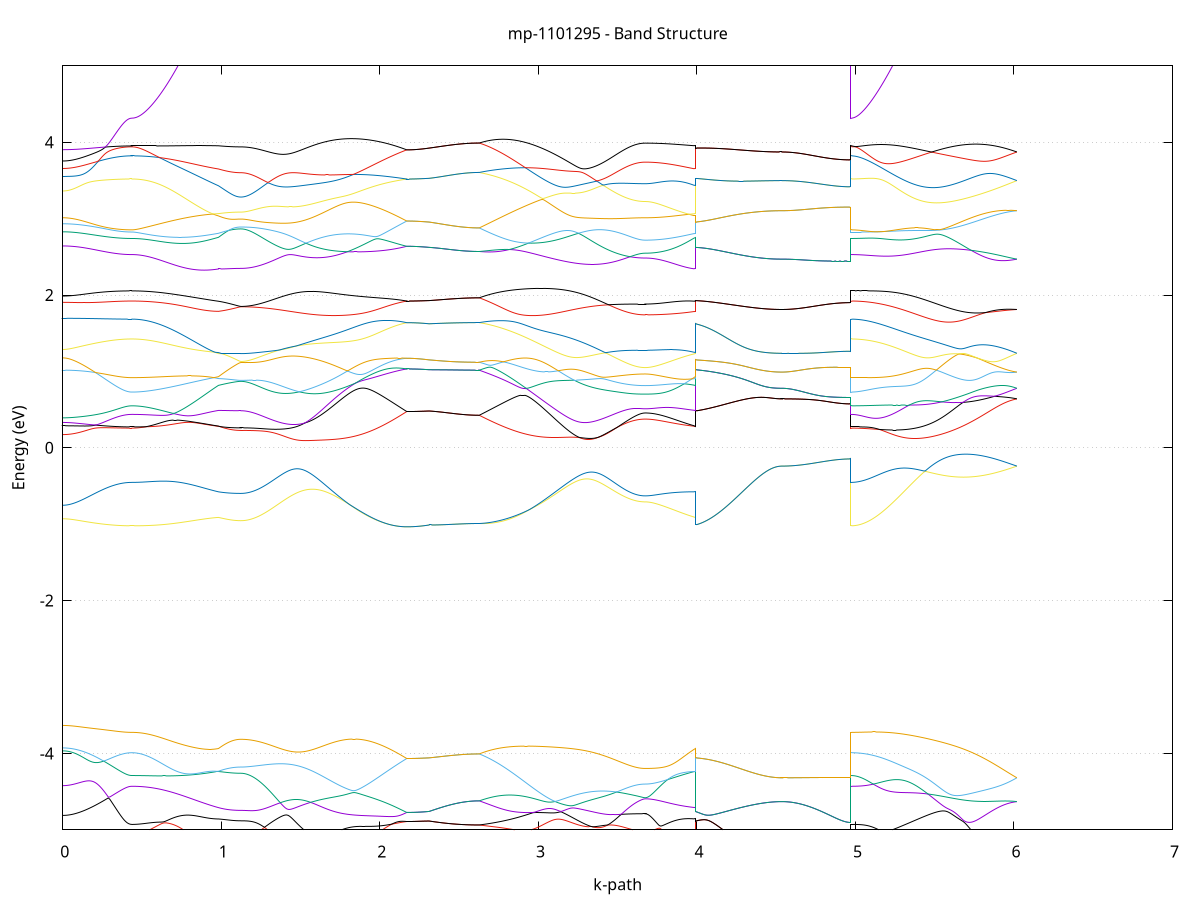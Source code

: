 set title 'mp-1101295 - Band Structure'
set xlabel 'k-path'
set ylabel 'Energy (eV)'
set grid y
set yrange [-5:5]
set terminal png size 800,600
set output 'mp-1101295_bands_gnuplot.png'
plot '-' using 1:2 with lines notitle, '-' using 1:2 with lines notitle, '-' using 1:2 with lines notitle, '-' using 1:2 with lines notitle, '-' using 1:2 with lines notitle, '-' using 1:2 with lines notitle, '-' using 1:2 with lines notitle, '-' using 1:2 with lines notitle, '-' using 1:2 with lines notitle, '-' using 1:2 with lines notitle, '-' using 1:2 with lines notitle, '-' using 1:2 with lines notitle, '-' using 1:2 with lines notitle, '-' using 1:2 with lines notitle, '-' using 1:2 with lines notitle, '-' using 1:2 with lines notitle, '-' using 1:2 with lines notitle, '-' using 1:2 with lines notitle, '-' using 1:2 with lines notitle, '-' using 1:2 with lines notitle, '-' using 1:2 with lines notitle, '-' using 1:2 with lines notitle, '-' using 1:2 with lines notitle, '-' using 1:2 with lines notitle, '-' using 1:2 with lines notitle, '-' using 1:2 with lines notitle, '-' using 1:2 with lines notitle, '-' using 1:2 with lines notitle, '-' using 1:2 with lines notitle, '-' using 1:2 with lines notitle, '-' using 1:2 with lines notitle, '-' using 1:2 with lines notitle, '-' using 1:2 with lines notitle, '-' using 1:2 with lines notitle, '-' using 1:2 with lines notitle, '-' using 1:2 with lines notitle, '-' using 1:2 with lines notitle, '-' using 1:2 with lines notitle, '-' using 1:2 with lines notitle, '-' using 1:2 with lines notitle, '-' using 1:2 with lines notitle, '-' using 1:2 with lines notitle, '-' using 1:2 with lines notitle, '-' using 1:2 with lines notitle, '-' using 1:2 with lines notitle, '-' using 1:2 with lines notitle, '-' using 1:2 with lines notitle, '-' using 1:2 with lines notitle, '-' using 1:2 with lines notitle, '-' using 1:2 with lines notitle, '-' using 1:2 with lines notitle, '-' using 1:2 with lines notitle, '-' using 1:2 with lines notitle, '-' using 1:2 with lines notitle, '-' using 1:2 with lines notitle, '-' using 1:2 with lines notitle, '-' using 1:2 with lines notitle, '-' using 1:2 with lines notitle, '-' using 1:2 with lines notitle, '-' using 1:2 with lines notitle, '-' using 1:2 with lines notitle, '-' using 1:2 with lines notitle, '-' using 1:2 with lines notitle, '-' using 1:2 with lines notitle
0.000000 -34.949742
0.009901 -34.949742
0.019801 -34.949842
0.029702 -34.949942
0.039602 -34.950142
0.049503 -34.950342
0.059403 -34.950542
0.069304 -34.950942
0.079205 -34.951242
0.089105 -34.951642
0.099006 -34.952042
0.108906 -34.952542
0.118807 -34.953042
0.128708 -34.953542
0.138608 -34.954042
0.148509 -34.954642
0.158409 -34.955242
0.168310 -34.955842
0.178210 -34.956442
0.188111 -34.957142
0.198012 -34.957742
0.207912 -34.958342
0.217813 -34.959042
0.227713 -34.959642
0.237614 -34.960342
0.247515 -34.960942
0.257415 -34.961542
0.267316 -34.962142
0.277216 -34.962742
0.287117 -34.963242
0.297017 -34.963842
0.306918 -34.964342
0.316819 -34.964842
0.326719 -34.965242
0.336620 -34.965742
0.346520 -34.966042
0.356421 -34.966442
0.366322 -34.966742
0.376222 -34.967042
0.386123 -34.967242
0.396023 -34.967442
0.405924 -34.967642
0.415824 -34.967742
0.425725 -34.967742
0.435626 -34.967842
0.435626 -34.967842
0.445559 -34.967842
0.455492 -34.967842
0.465426 -34.967742
0.475359 -34.967742
0.485292 -34.967742
0.495226 -34.967742
0.505159 -34.967742
0.515093 -34.967642
0.525026 -34.967642
0.534959 -34.967642
0.544893 -34.967542
0.554826 -34.967542
0.564759 -34.967442
0.574693 -34.967342
0.584626 -34.967242
0.594559 -34.967142
0.604493 -34.967042
0.614426 -34.966942
0.624359 -34.966842
0.634293 -34.966742
0.644226 -34.966542
0.654160 -34.966442
0.664093 -34.966242
0.674026 -34.966042
0.683960 -34.965842
0.693893 -34.965642
0.703826 -34.965442
0.713760 -34.965142
0.723693 -34.964942
0.733626 -34.964642
0.743560 -34.964342
0.753493 -34.964042
0.763426 -34.963742
0.773360 -34.963442
0.783293 -34.963142
0.793227 -34.962842
0.803160 -34.962442
0.813093 -34.962142
0.823027 -34.961742
0.832960 -34.961442
0.842893 -34.961042
0.852827 -34.960642
0.862760 -34.960242
0.872693 -34.959842
0.882627 -34.959442
0.892560 -34.959042
0.902493 -34.958642
0.912427 -34.958242
0.922360 -34.957842
0.932294 -34.957442
0.942227 -34.957042
0.952160 -34.956642
0.962094 -34.956242
0.972027 -34.955842
0.981960 -34.955442
0.981960 -34.955442
0.991374 -34.954842
1.000787 -34.954342
1.010201 -34.953742
1.019615 -34.953242
1.029028 -34.952742
1.038442 -34.952342
1.047855 -34.951842
1.057269 -34.951542
1.066682 -34.951142
1.076096 -34.950942
1.085509 -34.950642
1.094923 -34.950442
1.104337 -34.950342
1.113750 -34.950242
1.123164 -34.950242
1.123164 -34.950242
1.133131 -34.950242
1.143098 -34.950242
1.153065 -34.950242
1.163032 -34.950142
1.172999 -34.950142
1.182967 -34.950142
1.192934 -34.950042
1.202901 -34.950042
1.212868 -34.949942
1.222835 -34.949842
1.232802 -34.949842
1.242770 -34.949742
1.252737 -34.949742
1.262704 -34.949742
1.272671 -34.949742
1.282638 -34.949642
1.292605 -34.949742
1.302572 -34.949742
1.312540 -34.949842
1.322507 -34.949942
1.332474 -34.950042
1.342441 -34.950242
1.352408 -34.950542
1.362375 -34.950842
1.372343 -34.951242
1.382310 -34.951642
1.392277 -34.952242
1.402244 -34.952842
1.412211 -34.953642
1.422178 -34.954442
1.432146 -34.955442
1.442113 -34.956642
1.452080 -34.957942
1.462047 -34.959442
1.472014 -34.961042
1.481981 -34.962842
1.491948 -34.964842
1.501916 -34.967142
1.511883 -34.969542
1.521850 -34.972142
1.531817 -34.974942
1.541784 -34.977942
1.551751 -34.981142
1.561719 -34.984642
1.571686 -34.988242
1.581653 -34.991942
1.591620 -34.995942
1.601587 -34.999942
1.611554 -35.005442
1.621521 -35.010942
1.631489 -35.016542
1.641456 -35.022042
1.651423 -35.027642
1.661390 -35.033142
1.671357 -35.038642
1.681324 -35.044142
1.691292 -35.049642
1.701259 -35.055042
1.711226 -35.060442
1.721193 -35.065742
1.731160 -35.071042
1.741127 -35.076342
1.751095 -35.081542
1.761062 -35.086642
1.771029 -35.091742
1.780996 -35.096742
1.790963 -35.101642
1.800930 -35.106542
1.810897 -35.111342
1.820865 -35.116042
1.830832 -35.120642
1.840799 -35.125142
1.850766 -35.129542
1.860733 -35.133842
1.870700 -35.138042
1.880668 -35.142142
1.890635 -35.146142
1.900602 -35.149942
1.910569 -35.153742
1.920536 -35.157342
1.930503 -35.160842
1.940471 -35.164242
1.950438 -35.167442
1.960405 -35.170542
1.970372 -35.173542
1.980339 -35.176342
1.990306 -35.179042
2.000273 -35.181642
2.010241 -35.184042
2.020208 -35.186242
2.030175 -35.188342
2.040142 -35.190342
2.050109 -35.192142
2.060076 -35.193842
2.070044 -35.195342
2.080011 -35.196642
2.089978 -35.197842
2.099945 -35.198842
2.109912 -35.199742
2.119879 -35.200442
2.129846 -35.200942
2.139814 -35.201342
2.149781 -35.201542
2.159748 -35.201642
2.169715 -35.201442
2.169715 -35.201442
2.179129 -35.201542
2.188542 -35.201542
2.197956 -35.201542
2.207369 -35.201542
2.216783 -35.201642
2.226196 -35.201642
2.235610 -35.201742
2.245024 -35.201742
2.254437 -35.201842
2.263851 -35.201942
2.273264 -35.202042
2.282678 -35.202142
2.292091 -35.202242
2.301505 -35.202342
2.310918 -35.202442
2.310918 -35.202442
2.320801 -35.202542
2.330683 -35.202642
2.340565 -35.202742
2.350448 -35.202942
2.360330 -35.203042
2.370212 -35.203142
2.380095 -35.203342
2.389977 -35.203442
2.399859 -35.203542
2.409742 -35.203742
2.419624 -35.203842
2.429507 -35.203942
2.439389 -35.204142
2.449271 -35.204242
2.459154 -35.204342
2.469036 -35.204542
2.478918 -35.204642
2.488801 -35.204742
2.498683 -35.204842
2.508565 -35.204942
2.518448 -35.205042
2.528330 -35.205142
2.538212 -35.205142
2.548095 -35.205242
2.557977 -35.205342
2.567859 -35.205342
2.577742 -35.205442
2.587624 -35.205442
2.597506 -35.205542
2.607389 -35.205542
2.617271 -35.205542
2.627153 -35.205542
2.627153 -35.205542
2.637121 -35.205642
2.647088 -35.205542
2.657055 -35.205242
2.667022 -35.204842
2.676989 -35.204242
2.686956 -35.203542
2.696923 -35.202642
2.706891 -35.201542
2.716858 -35.200342
2.726825 -35.198942
2.736792 -35.197442
2.746759 -35.195742
2.756726 -35.193942
2.766694 -35.191942
2.776661 -35.189742
2.786628 -35.187442
2.796595 -35.185042
2.806562 -35.182442
2.816529 -35.179742
2.826497 -35.176842
2.836464 -35.173842
2.846431 -35.170642
2.856398 -35.167442
2.866365 -35.163942
2.876332 -35.160442
2.886299 -35.156742
2.896267 -35.153042
2.906234 -35.149142
2.916201 -35.145042
2.926168 -35.140942
2.936135 -35.136742
2.946102 -35.132342
2.956070 -35.127942
2.966037 -35.123442
2.976004 -35.118742
2.985971 -35.114042
2.995938 -35.109242
3.005905 -35.104342
3.015873 -35.099342
3.025840 -35.094342
3.035807 -35.089242
3.045774 -35.084042
3.055741 -35.078842
3.065708 -35.073542
3.075675 -35.068242
3.085643 -35.062842
3.095610 -35.057442
3.105577 -35.051942
3.115544 -35.046442
3.125511 -35.040942
3.135478 -35.035342
3.145446 -35.029842
3.155413 -35.024742
3.165380 -35.020242
3.175347 -35.015942
3.185314 -35.011642
3.195281 -35.007642
3.205249 -35.003642
3.215216 -34.999942
3.225183 -34.996342
3.235150 -34.992842
3.245117 -34.989642
3.255084 -34.986642
3.265051 -34.983842
3.275019 -34.981142
3.284986 -34.978742
3.294953 -34.976542
3.304920 -34.974542
3.314887 -34.972742
3.324854 -34.971042
3.334822 -34.969642
3.344789 -34.968342
3.354756 -34.967242
3.364723 -34.966342
3.374690 -34.965442
3.384657 -34.964842
3.394624 -34.964242
3.404592 -34.963742
3.414559 -34.963442
3.424526 -34.963142
3.434493 -34.962942
3.444460 -34.962742
3.454427 -34.962642
3.464395 -34.962642
3.474362 -34.962642
3.484329 -34.962742
3.494296 -34.962742
3.504263 -34.962842
3.514230 -34.962942
3.524198 -34.963142
3.534165 -34.963242
3.544132 -34.963442
3.554099 -34.963542
3.564066 -34.963642
3.574033 -34.963842
3.584000 -34.963942
3.593968 -34.964042
3.603935 -34.964242
3.613902 -34.964342
3.623869 -34.964442
3.633836 -34.964442
3.643803 -34.964542
3.653771 -34.964542
3.663738 -34.964642
3.673705 -34.964642
3.673705 -34.964642
3.683587 -34.964642
3.693470 -34.964542
3.703352 -34.964542
3.713234 -34.964442
3.723117 -34.964342
3.732999 -34.964242
3.742881 -34.964042
3.752764 -34.963842
3.762646 -34.963742
3.772528 -34.963442
3.782411 -34.963242
3.792293 -34.963042
3.802175 -34.962742
3.812058 -34.962442
3.821940 -34.962142
3.831822 -34.961842
3.841705 -34.961542
3.851587 -34.961142
3.861469 -34.960742
3.871352 -34.960442
3.881234 -34.960042
3.891116 -34.959642
3.900999 -34.959242
3.910881 -34.958842
3.920763 -34.958442
3.930646 -34.958042
3.940528 -34.957542
3.950411 -34.957142
3.960293 -34.956742
3.970175 -34.956242
3.980058 -34.955842
3.989940 -34.955442
3.989940 -35.202442
3.999873 -35.202442
4.009807 -35.202442
4.019740 -35.202442
4.029673 -35.202442
4.039607 -35.202542
4.049540 -35.202542
4.059473 -35.202542
4.069407 -35.202542
4.079340 -35.202542
4.089273 -35.202542
4.099207 -35.202542
4.109140 -35.202542
4.119074 -35.202542
4.129007 -35.202542
4.138940 -35.202542
4.148874 -35.202542
4.158807 -35.202542
4.168740 -35.202542
4.178674 -35.202542
4.188607 -35.202542
4.198540 -35.202542
4.208474 -35.202542
4.218407 -35.202542
4.228340 -35.202542
4.238274 -35.202542
4.248207 -35.202542
4.258141 -35.202542
4.268074 -35.202542
4.278007 -35.202542
4.287941 -35.202542
4.297874 -35.202542
4.307807 -35.202542
4.317741 -35.202542
4.327674 -35.202542
4.337607 -35.202542
4.347541 -35.202442
4.357474 -35.202442
4.367408 -35.202442
4.377341 -35.202442
4.387274 -35.202442
4.397208 -35.202442
4.407141 -35.202442
4.417074 -35.202442
4.427008 -35.202442
4.436941 -35.202442
4.446874 -35.202442
4.456808 -35.202442
4.466741 -35.202442
4.476674 -35.202442
4.486608 -35.202442
4.496541 -35.202442
4.506475 -35.202442
4.516408 -35.202442
4.526341 -35.202442
4.536275 -35.202442
4.536275 -35.202442
4.546175 -35.202442
4.556076 -35.202442
4.565976 -35.202442
4.575877 -35.202342
4.585778 -35.202342
4.595678 -35.202342
4.605579 -35.202342
4.615479 -35.202342
4.625380 -35.202342
4.635280 -35.202342
4.645181 -35.202342
4.655082 -35.202342
4.664982 -35.202342
4.674883 -35.202342
4.684783 -35.202242
4.694684 -35.202242
4.704585 -35.202242
4.714485 -35.202242
4.724386 -35.202242
4.734286 -35.202242
4.744187 -35.202242
4.754087 -35.202142
4.763988 -35.202142
4.773889 -35.202142
4.783789 -35.202142
4.793690 -35.202142
4.803590 -35.202142
4.813491 -35.202042
4.823391 -35.202042
4.833292 -35.202042
4.843193 -35.202042
4.853093 -35.202042
4.862994 -35.202042
4.872894 -35.202042
4.882795 -35.202042
4.892696 -35.202042
4.902596 -35.201942
4.912497 -35.201942
4.922397 -35.201942
4.932298 -35.201942
4.942198 -35.201942
4.952099 -35.201942
4.962000 -35.201942
4.971900 -35.201942
4.971900 -34.967842
4.981867 -34.967742
4.991835 -34.967742
5.001802 -34.967742
5.011769 -34.967642
5.021736 -34.967542
5.031703 -34.967442
5.041670 -34.967342
5.051637 -34.967142
5.061605 -34.967042
5.071572 -34.966842
5.081539 -34.966642
5.091506 -34.966442
5.101473 -34.966342
5.111440 -34.966142
5.121408 -34.965942
5.131375 -34.965742
5.141342 -34.965542
5.151309 -34.965442
5.161276 -34.965242
5.171243 -34.965142
5.181211 -34.965042
5.191178 -34.964942
5.201145 -34.964942
5.211112 -34.965042
5.221079 -34.965142
5.231046 -34.965242
5.241013 -34.965542
5.250981 -34.965842
5.260948 -34.966242
5.270915 -34.966842
5.280882 -34.967442
5.290849 -34.968242
5.300816 -34.969242
5.310784 -34.970342
5.320751 -34.971642
5.330718 -34.973042
5.340685 -34.974742
5.350652 -34.976542
5.360619 -34.978542
5.370587 -34.980842
5.380554 -34.983342
5.390521 -34.985942
5.400488 -34.988842
5.410455 -34.991942
5.420422 -34.995242
5.430389 -34.998742
5.440357 -35.002342
5.450324 -35.006142
5.460291 -35.010142
5.470258 -35.014242
5.480225 -35.018542
5.490192 -35.022942
5.500160 -35.027342
5.510127 -35.032342
5.520094 -35.037842
5.530061 -35.043342
5.540028 -35.048842
5.549995 -35.054242
5.559962 -35.059642
5.569930 -35.065042
5.579897 -35.070342
5.589864 -35.075542
5.599831 -35.080842
5.609798 -35.085942
5.619765 -35.091042
5.629733 -35.096042
5.639700 -35.101042
5.649667 -35.105942
5.659634 -35.110742
5.669601 -35.115442
5.679568 -35.120042
5.689536 -35.124642
5.699503 -35.129042
5.709470 -35.133342
5.719437 -35.137642
5.729404 -35.141742
5.739371 -35.145742
5.749338 -35.149642
5.759306 -35.153442
5.769273 -35.157142
5.779240 -35.160642
5.789207 -35.164042
5.799174 -35.167342
5.809141 -35.170442
5.819109 -35.173542
5.829076 -35.176342
5.839043 -35.179142
5.849010 -35.181742
5.858977 -35.184142
5.868944 -35.186442
5.878912 -35.188642
5.888879 -35.190642
5.898846 -35.192442
5.908813 -35.194142
5.918780 -35.195742
5.928747 -35.197142
5.938714 -35.198342
5.948682 -35.199442
5.958649 -35.200342
5.968616 -35.201042
5.978583 -35.201642
5.988550 -35.202042
5.998517 -35.202342
6.008485 -35.202442
6.018452 -35.202442
e
0.000000 -34.834942
0.009901 -34.835042
0.019801 -34.835342
0.029702 -34.835742
0.039602 -34.836342
0.049503 -34.837142
0.059403 -34.838042
0.069304 -34.839042
0.079205 -34.840142
0.089105 -34.841342
0.099006 -34.842642
0.108906 -34.843942
0.118807 -34.845342
0.128708 -34.846742
0.138608 -34.848142
0.148509 -34.849542
0.158409 -34.851042
0.168310 -34.852442
0.178210 -34.853842
0.188111 -34.855242
0.198012 -34.856642
0.207912 -34.858042
0.217813 -34.859342
0.227713 -34.860642
0.237614 -34.861842
0.247515 -34.863042
0.257415 -34.864142
0.267316 -34.865242
0.277216 -34.866342
0.287117 -34.867342
0.297017 -34.868242
0.306918 -34.869142
0.316819 -34.869942
0.326719 -34.870642
0.336620 -34.871342
0.346520 -34.872042
0.356421 -34.872542
0.366322 -34.873042
0.376222 -34.873542
0.386123 -34.873842
0.396023 -34.874142
0.405924 -34.874442
0.415824 -34.874542
0.425725 -34.874642
0.435626 -34.874742
0.435626 -34.874742
0.445559 -34.874642
0.455492 -34.874642
0.465426 -34.874442
0.475359 -34.874242
0.485292 -34.874042
0.495226 -34.873742
0.505159 -34.873342
0.515093 -34.872942
0.525026 -34.872542
0.534959 -34.872042
0.544893 -34.871442
0.554826 -34.870842
0.564759 -34.870242
0.574693 -34.869642
0.584626 -34.868942
0.594559 -34.868242
0.604493 -34.867542
0.614426 -34.866742
0.624359 -34.866042
0.634293 -34.865242
0.644226 -34.864442
0.654160 -34.863642
0.664093 -34.862842
0.674026 -34.862042
0.683960 -34.861242
0.693893 -34.860442
0.703826 -34.859542
0.713760 -34.858742
0.723693 -34.858042
0.733626 -34.857242
0.743560 -34.856442
0.753493 -34.855742
0.763426 -34.854942
0.773360 -34.854242
0.783293 -34.853542
0.793227 -34.852842
0.803160 -34.852142
0.813093 -34.851442
0.823027 -34.850842
0.832960 -34.850242
0.842893 -34.849642
0.852827 -34.849042
0.862760 -34.848442
0.872693 -34.847942
0.882627 -34.847342
0.892560 -34.846842
0.902493 -34.846342
0.912427 -34.845942
0.922360 -34.845442
0.932294 -34.844942
0.942227 -34.844542
0.952160 -34.844142
0.962094 -34.843742
0.972027 -34.843342
0.981960 -34.843042
0.981960 -34.843042
0.991374 -34.842642
1.000787 -34.842242
1.010201 -34.841842
1.019615 -34.841542
1.029028 -34.841242
1.038442 -34.840942
1.047855 -34.840642
1.057269 -34.840342
1.066682 -34.840142
1.076096 -34.839942
1.085509 -34.839842
1.094923 -34.839742
1.104337 -34.839642
1.113750 -34.839542
1.123164 -34.839542
1.123164 -34.839542
1.133131 -34.839542
1.143098 -34.839742
1.153065 -34.839942
1.163032 -34.840242
1.172999 -34.840742
1.182967 -34.841342
1.192934 -34.842042
1.202901 -34.842942
1.212868 -34.843942
1.222835 -34.845242
1.232802 -34.846642
1.242770 -34.848242
1.252737 -34.850142
1.262704 -34.852142
1.272671 -34.854342
1.282638 -34.856842
1.292605 -34.859442
1.302572 -34.862142
1.312540 -34.865142
1.322507 -34.868242
1.332474 -34.871542
1.342441 -34.874942
1.352408 -34.878542
1.362375 -34.882242
1.372343 -34.886142
1.382310 -34.890042
1.392277 -34.894142
1.402244 -34.898442
1.412211 -34.902742
1.422178 -34.907142
1.432146 -34.911742
1.442113 -34.916342
1.452080 -34.921142
1.462047 -34.925942
1.472014 -34.930842
1.481981 -34.935842
1.491948 -34.940842
1.501916 -34.946042
1.511883 -34.951242
1.521850 -34.956442
1.531817 -34.961742
1.541784 -34.967042
1.551751 -34.972442
1.561719 -34.977942
1.571686 -34.983342
1.581653 -34.988842
1.591620 -34.994342
1.601587 -34.999942
1.611554 -35.004242
1.621521 -35.008542
1.631489 -35.013042
1.641456 -35.017642
1.651423 -35.022342
1.661390 -35.027042
1.671357 -35.031942
1.681324 -35.036742
1.691292 -35.041742
1.701259 -35.046642
1.711226 -35.051642
1.721193 -35.056642
1.731160 -35.061742
1.741127 -35.066742
1.751095 -35.071742
1.761062 -35.076742
1.771029 -35.081742
1.780996 -35.086642
1.790963 -35.091542
1.800930 -35.096442
1.810897 -35.101242
1.820865 -35.105942
1.830832 -35.110642
1.840799 -35.115242
1.850766 -35.119742
1.860733 -35.124242
1.870700 -35.128542
1.880668 -35.132842
1.890635 -35.137042
1.900602 -35.141142
1.910569 -35.145042
1.920536 -35.148942
1.930503 -35.152742
1.940471 -35.156342
1.950438 -35.159842
1.960405 -35.163242
1.970372 -35.166542
1.980339 -35.169642
1.990306 -35.172642
2.000273 -35.175542
2.010241 -35.178242
2.020208 -35.180842
2.030175 -35.183342
2.040142 -35.185642
2.050109 -35.187742
2.060076 -35.189742
2.070044 -35.191642
2.080011 -35.193342
2.089978 -35.194842
2.099945 -35.196242
2.109912 -35.197442
2.119879 -35.198542
2.129846 -35.199442
2.139814 -35.200242
2.149781 -35.200842
2.159748 -35.201242
2.169715 -35.201442
2.169715 -35.201442
2.179129 -35.201542
2.188542 -35.201542
2.197956 -35.201542
2.207369 -35.201542
2.216783 -35.201642
2.226196 -35.201642
2.235610 -35.201742
2.245024 -35.201742
2.254437 -35.201842
2.263851 -35.201942
2.273264 -35.202042
2.282678 -35.202142
2.292091 -35.202242
2.301505 -35.202342
2.310918 -35.202442
2.310918 -35.202442
2.320801 -35.202542
2.330683 -35.202642
2.340565 -35.202742
2.350448 -35.202942
2.360330 -35.203042
2.370212 -35.203142
2.380095 -35.203342
2.389977 -35.203442
2.399859 -35.203542
2.409742 -35.203742
2.419624 -35.203842
2.429507 -35.203942
2.439389 -35.204142
2.449271 -35.204242
2.459154 -35.204342
2.469036 -35.204542
2.478918 -35.204642
2.488801 -35.204742
2.498683 -35.204842
2.508565 -35.204942
2.518448 -35.205042
2.528330 -35.205142
2.538212 -35.205142
2.548095 -35.205242
2.557977 -35.205342
2.567859 -35.205342
2.577742 -35.205442
2.587624 -35.205442
2.597506 -35.205542
2.607389 -35.205542
2.617271 -35.205542
2.627153 -35.205542
2.627153 -35.205542
2.637121 -35.205342
2.647088 -35.204942
2.657055 -35.204342
2.667022 -35.203642
2.676989 -35.202742
2.686956 -35.201742
2.696923 -35.200542
2.706891 -35.199242
2.716858 -35.197642
2.726825 -35.196042
2.736792 -35.194242
2.746759 -35.192242
2.756726 -35.190142
2.766694 -35.187842
2.776661 -35.185442
2.786628 -35.182942
2.796595 -35.180242
2.806562 -35.177342
2.816529 -35.174442
2.826497 -35.171342
2.836464 -35.168142
2.846431 -35.164742
2.856398 -35.161242
2.866365 -35.157642
2.876332 -35.153942
2.886299 -35.150142
2.896267 -35.146242
2.906234 -35.142142
2.916201 -35.138042
2.926168 -35.133842
2.936135 -35.129542
2.946102 -35.125142
2.956070 -35.120642
2.966037 -35.116042
2.976004 -35.111442
2.985971 -35.106742
2.995938 -35.102042
3.005905 -35.097242
3.015873 -35.092442
3.025840 -35.087542
3.035807 -35.082642
3.045774 -35.077742
3.055741 -35.072742
3.065708 -35.067842
3.075675 -35.062942
3.085643 -35.057942
3.095610 -35.053042
3.105577 -35.048242
3.115544 -35.043342
3.125511 -35.038642
3.135478 -35.033842
3.145446 -35.029242
3.155413 -35.024242
3.165380 -35.018742
3.175347 -35.013142
3.185314 -35.007542
3.195281 -35.001942
3.205249 -34.996442
3.215216 -34.990942
3.225183 -34.985442
3.235150 -34.979942
3.245117 -34.974442
3.255084 -34.969042
3.265051 -34.963742
3.275019 -34.958442
3.284986 -34.953142
3.294953 -34.948042
3.304920 -34.942842
3.314887 -34.937842
3.324854 -34.932842
3.334822 -34.927942
3.344789 -34.923142
3.354756 -34.918442
3.364723 -34.913842
3.374690 -34.909342
3.384657 -34.904942
3.394624 -34.900642
3.404592 -34.896542
3.414559 -34.892442
3.424526 -34.888542
3.434493 -34.884842
3.444460 -34.881242
3.454427 -34.877742
3.464395 -34.874442
3.474362 -34.871342
3.484329 -34.868442
3.494296 -34.865642
3.504263 -34.863142
3.514230 -34.860742
3.524198 -34.858642
3.534165 -34.856642
3.544132 -34.854942
3.554099 -34.853442
3.564066 -34.852042
3.574033 -34.850942
3.584000 -34.849942
3.593968 -34.849142
3.603935 -34.848442
3.613902 -34.847942
3.623869 -34.847442
3.633836 -34.847142
3.643803 -34.846942
3.653771 -34.846742
3.663738 -34.846642
3.673705 -34.846542
3.673705 -34.846542
3.683587 -34.846542
3.693470 -34.846542
3.703352 -34.846542
3.713234 -34.846542
3.723117 -34.846542
3.732999 -34.846442
3.742881 -34.846442
3.752764 -34.846342
3.762646 -34.846342
3.772528 -34.846242
3.782411 -34.846142
3.792293 -34.846042
3.802175 -34.845942
3.812058 -34.845842
3.821940 -34.845742
3.831822 -34.845642
3.841705 -34.845542
3.851587 -34.845442
3.861469 -34.845342
3.871352 -34.845142
3.881234 -34.845042
3.891116 -34.844842
3.900999 -34.844742
3.910881 -34.844542
3.920763 -34.844342
3.930646 -34.844242
3.940528 -34.844042
3.950411 -34.843842
3.960293 -34.843642
3.970175 -34.843442
3.980058 -34.843242
3.989940 -34.843042
3.989940 -35.202442
3.999873 -35.202442
4.009807 -35.202442
4.019740 -35.202442
4.029673 -35.202442
4.039607 -35.202542
4.049540 -35.202542
4.059473 -35.202542
4.069407 -35.202542
4.079340 -35.202542
4.089273 -35.202542
4.099207 -35.202542
4.109140 -35.202542
4.119074 -35.202542
4.129007 -35.202542
4.138940 -35.202542
4.148874 -35.202542
4.158807 -35.202542
4.168740 -35.202542
4.178674 -35.202542
4.188607 -35.202542
4.198540 -35.202542
4.208474 -35.202542
4.218407 -35.202542
4.228340 -35.202542
4.238274 -35.202542
4.248207 -35.202542
4.258141 -35.202542
4.268074 -35.202542
4.278007 -35.202542
4.287941 -35.202542
4.297874 -35.202542
4.307807 -35.202542
4.317741 -35.202542
4.327674 -35.202542
4.337607 -35.202542
4.347541 -35.202442
4.357474 -35.202442
4.367408 -35.202442
4.377341 -35.202442
4.387274 -35.202442
4.397208 -35.202442
4.407141 -35.202442
4.417074 -35.202442
4.427008 -35.202442
4.436941 -35.202442
4.446874 -35.202442
4.456808 -35.202442
4.466741 -35.202442
4.476674 -35.202442
4.486608 -35.202442
4.496541 -35.202442
4.506475 -35.202442
4.516408 -35.202442
4.526341 -35.202442
4.536275 -35.202442
4.536275 -35.202442
4.546175 -35.202442
4.556076 -35.202442
4.565976 -35.202442
4.575877 -35.202342
4.585778 -35.202342
4.595678 -35.202342
4.605579 -35.202342
4.615479 -35.202342
4.625380 -35.202342
4.635280 -35.202342
4.645181 -35.202342
4.655082 -35.202342
4.664982 -35.202342
4.674883 -35.202342
4.684783 -35.202242
4.694684 -35.202242
4.704585 -35.202242
4.714485 -35.202242
4.724386 -35.202242
4.734286 -35.202242
4.744187 -35.202242
4.754087 -35.202142
4.763988 -35.202142
4.773889 -35.202142
4.783789 -35.202142
4.793690 -35.202142
4.803590 -35.202142
4.813491 -35.202042
4.823391 -35.202042
4.833292 -35.202042
4.843193 -35.202042
4.853093 -35.202042
4.862994 -35.202042
4.872894 -35.202042
4.882795 -35.202042
4.892696 -35.202042
4.902596 -35.201942
4.912497 -35.201942
4.922397 -35.201942
4.932298 -35.201942
4.942198 -35.201942
4.952099 -35.201942
4.962000 -35.201942
4.971900 -35.201942
4.971900 -34.874742
4.981867 -34.874742
4.991835 -34.874642
5.001802 -34.874642
5.011769 -34.874542
5.021736 -34.874542
5.031703 -34.874442
5.041670 -34.874442
5.051637 -34.874342
5.061605 -34.874342
5.071572 -34.874242
5.081539 -34.874242
5.091506 -34.874342
5.101473 -34.874442
5.111440 -34.874642
5.121408 -34.875042
5.131375 -34.875542
5.141342 -34.876142
5.151309 -34.877042
5.161276 -34.878142
5.171243 -34.879542
5.181211 -34.881242
5.191178 -34.883242
5.201145 -34.885542
5.211112 -34.888142
5.221079 -34.891042
5.231046 -34.894142
5.241013 -34.897542
5.250981 -34.901142
5.260948 -34.905042
5.270915 -34.909042
5.280882 -34.913142
5.290849 -34.917542
5.300816 -34.921942
5.310784 -34.926542
5.320751 -34.931242
5.330718 -34.936042
5.340685 -34.940942
5.350652 -34.945942
5.360619 -34.951042
5.370587 -34.956142
5.380554 -34.961342
5.390521 -34.966642
5.400488 -34.971942
5.410455 -34.977342
5.420422 -34.982742
5.430389 -34.988142
5.440357 -34.993642
5.450324 -34.999142
5.460291 -35.004642
5.470258 -35.010242
5.480225 -35.015742
5.490192 -35.021242
5.500160 -35.026842
5.510127 -35.031942
5.520094 -35.036642
5.530061 -35.041342
5.540028 -35.046142
5.549995 -35.050942
5.559962 -35.055742
5.569930 -35.060642
5.579897 -35.065542
5.589864 -35.070442
5.599831 -35.075342
5.609798 -35.080242
5.619765 -35.085142
5.629733 -35.089942
5.639700 -35.094742
5.649667 -35.099542
5.659634 -35.104242
5.669601 -35.108942
5.679568 -35.113542
5.689536 -35.118042
5.699503 -35.122542
5.709470 -35.126842
5.719437 -35.131142
5.729404 -35.135342
5.739371 -35.139542
5.749338 -35.143542
5.759306 -35.147442
5.769273 -35.151242
5.779240 -35.154942
5.789207 -35.158542
5.799174 -35.161942
5.809141 -35.165242
5.819109 -35.168542
5.829076 -35.171542
5.839043 -35.174542
5.849010 -35.177342
5.858977 -35.180042
5.868944 -35.182542
5.878912 -35.184942
5.888879 -35.187242
5.898846 -35.189242
5.908813 -35.191242
5.918780 -35.193042
5.928747 -35.194642
5.938714 -35.196142
5.948682 -35.197542
5.958649 -35.198642
5.968616 -35.199742
5.978583 -35.200542
5.988550 -35.201242
5.998517 -35.201842
6.008485 -35.202142
6.018452 -35.202442
e
0.000000 -34.820942
0.009901 -34.820942
0.019801 -34.820942
0.029702 -34.820942
0.039602 -34.820942
0.049503 -34.820842
0.059403 -34.820842
0.069304 -34.820842
0.079205 -34.820842
0.089105 -34.820842
0.099006 -34.820742
0.108906 -34.820742
0.118807 -34.820742
0.128708 -34.820742
0.138608 -34.820642
0.148509 -34.820642
0.158409 -34.820642
0.168310 -34.820542
0.178210 -34.820542
0.188111 -34.820442
0.198012 -34.820442
0.207912 -34.820442
0.217813 -34.820342
0.227713 -34.820342
0.237614 -34.820242
0.247515 -34.820242
0.257415 -34.820242
0.267316 -34.820142
0.277216 -34.820142
0.287117 -34.820142
0.297017 -34.820042
0.306918 -34.820042
0.316819 -34.819942
0.326719 -34.819942
0.336620 -34.819942
0.346520 -34.819942
0.356421 -34.819842
0.366322 -34.819842
0.376222 -34.819842
0.386123 -34.819842
0.396023 -34.819842
0.405924 -34.819842
0.415824 -34.819842
0.425725 -34.819742
0.435626 -34.819742
0.435626 -34.819742
0.445559 -34.819742
0.455492 -34.819742
0.465426 -34.819742
0.475359 -34.819842
0.485292 -34.819842
0.495226 -34.819842
0.505159 -34.819842
0.515093 -34.819842
0.525026 -34.819842
0.534959 -34.819842
0.544893 -34.819842
0.554826 -34.819842
0.564759 -34.819842
0.574693 -34.819842
0.584626 -34.819842
0.594559 -34.819842
0.604493 -34.819842
0.614426 -34.819842
0.624359 -34.819842
0.634293 -34.819842
0.644226 -34.819842
0.654160 -34.819842
0.664093 -34.819842
0.674026 -34.819942
0.683960 -34.819942
0.693893 -34.819942
0.703826 -34.819942
0.713760 -34.819942
0.723693 -34.819942
0.733626 -34.819942
0.743560 -34.819942
0.753493 -34.819942
0.763426 -34.819942
0.773360 -34.819942
0.783293 -34.819942
0.793227 -34.820042
0.803160 -34.820042
0.813093 -34.820042
0.823027 -34.820042
0.832960 -34.820042
0.842893 -34.820042
0.852827 -34.820042
0.862760 -34.820042
0.872693 -34.820142
0.882627 -34.820142
0.892560 -34.820142
0.902493 -34.820142
0.912427 -34.820142
0.922360 -34.820142
0.932294 -34.820142
0.942227 -34.820142
0.952160 -34.820242
0.962094 -34.820242
0.972027 -34.820242
0.981960 -34.820242
0.981960 -34.820242
0.991374 -34.820242
1.000787 -34.820242
1.010201 -34.820242
1.019615 -34.820342
1.029028 -34.820342
1.038442 -34.820342
1.047855 -34.820342
1.057269 -34.820342
1.066682 -34.820342
1.076096 -34.820342
1.085509 -34.820342
1.094923 -34.820342
1.104337 -34.820442
1.113750 -34.820442
1.123164 -34.820442
1.123164 -34.820442
1.133131 -34.820442
1.143098 -34.820542
1.153065 -34.820742
1.163032 -34.820942
1.172999 -34.821242
1.182967 -34.821542
1.192934 -34.821842
1.202901 -34.822142
1.212868 -34.822442
1.222835 -34.822642
1.232802 -34.822942
1.242770 -34.823042
1.252737 -34.823142
1.262704 -34.823242
1.272671 -34.823242
1.282638 -34.823142
1.292605 -34.823042
1.302572 -34.822842
1.312540 -34.822642
1.322507 -34.822342
1.332474 -34.822142
1.342441 -34.821742
1.352408 -34.821442
1.362375 -34.821042
1.372343 -34.820642
1.382310 -34.820242
1.392277 -34.819742
1.402244 -34.819242
1.412211 -34.818842
1.422178 -34.819042
1.432146 -34.821942
1.442113 -34.824642
1.452080 -34.827342
1.462047 -34.829942
1.472014 -34.832442
1.481981 -34.834842
1.491948 -34.837142
1.501916 -34.839242
1.511883 -34.841242
1.521850 -34.843042
1.531817 -34.844642
1.541784 -34.846142
1.551751 -34.847542
1.561719 -34.848742
1.571686 -34.849742
1.581653 -34.850642
1.591620 -34.851342
1.601587 -34.851942
1.611554 -34.852442
1.621521 -34.852842
1.631489 -34.853042
1.641456 -34.853242
1.651423 -34.853242
1.661390 -34.853242
1.671357 -34.853142
1.681324 -34.852942
1.691292 -34.852742
1.701259 -34.852442
1.711226 -34.852042
1.721193 -34.851642
1.731160 -34.851242
1.741127 -34.850742
1.751095 -34.850242
1.761062 -34.849742
1.771029 -34.849242
1.780996 -34.848642
1.790963 -34.848042
1.800930 -34.847442
1.810897 -34.846942
1.820865 -34.846342
1.830832 -34.845742
1.840799 -34.845142
1.850766 -34.844542
1.860733 -34.843942
1.870700 -34.843342
1.880668 -34.842742
1.890635 -34.842142
1.900602 -34.841642
1.910569 -34.841042
1.920536 -34.840442
1.930503 -34.839942
1.940471 -34.839442
1.950438 -34.838842
1.960405 -34.838342
1.970372 -34.837842
1.980339 -34.837342
1.990306 -34.836842
2.000273 -34.836342
2.010241 -34.835842
2.020208 -34.835342
2.030175 -34.834842
2.040142 -34.834342
2.050109 -34.833842
2.060076 -34.833242
2.070044 -34.832742
2.080011 -34.832242
2.089978 -34.831642
2.099945 -34.831142
2.109912 -34.830542
2.119879 -34.829942
2.129846 -34.829342
2.139814 -34.828642
2.149781 -34.827942
2.159748 -34.827342
2.169715 -34.826642
2.169715 -34.826642
2.179129 -34.826542
2.188542 -34.826542
2.197956 -34.826342
2.207369 -34.826142
2.216783 -34.825942
2.226196 -34.825642
2.235610 -34.825342
2.245024 -34.824942
2.254437 -34.824542
2.263851 -34.824042
2.273264 -34.823542
2.282678 -34.823042
2.292091 -34.822442
2.301505 -34.821842
2.310918 -34.821142
2.310918 -34.821142
2.320801 -34.820642
2.330683 -34.820142
2.340565 -34.819542
2.350448 -34.818942
2.360330 -34.818342
2.370212 -34.817742
2.380095 -34.817142
2.389977 -34.816542
2.399859 -34.815842
2.409742 -34.815242
2.419624 -34.814542
2.429507 -34.813942
2.439389 -34.813242
2.449271 -34.812642
2.459154 -34.811942
2.469036 -34.811342
2.478918 -34.810742
2.488801 -34.810142
2.498683 -34.809642
2.508565 -34.809042
2.518448 -34.808542
2.528330 -34.808142
2.538212 -34.807642
2.548095 -34.807242
2.557977 -34.806942
2.567859 -34.806542
2.577742 -34.806342
2.587624 -34.806042
2.597506 -34.805942
2.607389 -34.805742
2.617271 -34.805642
2.627153 -34.805642
2.627153 -34.805642
2.637121 -34.805942
2.647088 -34.806342
2.657055 -34.806642
2.667022 -34.806942
2.676989 -34.807342
2.686956 -34.807642
2.696923 -34.808042
2.706891 -34.808442
2.716858 -34.808842
2.726825 -34.809242
2.736792 -34.809742
2.746759 -34.810142
2.756726 -34.810642
2.766694 -34.811242
2.776661 -34.811742
2.786628 -34.812442
2.796595 -34.813042
2.806562 -34.813742
2.816529 -34.814442
2.826497 -34.815242
2.836464 -34.816042
2.846431 -34.816842
2.856398 -34.817642
2.866365 -34.818542
2.876332 -34.819542
2.886299 -34.820442
2.896267 -34.821442
2.906234 -34.822442
2.916201 -34.823442
2.926168 -34.824542
2.936135 -34.825642
2.946102 -34.826642
2.956070 -34.827742
2.966037 -34.828842
2.976004 -34.829942
2.985971 -34.831042
2.995938 -34.832142
3.005905 -34.833242
3.015873 -34.834342
3.025840 -34.835342
3.035807 -34.836442
3.045774 -34.837442
3.055741 -34.838442
3.065708 -34.839342
3.075675 -34.840242
3.085643 -34.841142
3.095610 -34.841942
3.105577 -34.842742
3.115544 -34.843342
3.125511 -34.843942
3.135478 -34.844542
3.145446 -34.844942
3.155413 -34.845242
3.165380 -34.845442
3.175347 -34.845542
3.185314 -34.845542
3.195281 -34.845442
3.205249 -34.845142
3.215216 -34.844642
3.225183 -34.844042
3.235150 -34.843342
3.245117 -34.842442
3.255084 -34.841342
3.265051 -34.840042
3.275019 -34.838542
3.284986 -34.836942
3.294953 -34.835242
3.304920 -34.833242
3.314887 -34.831142
3.324854 -34.828942
3.334822 -34.826642
3.344789 -34.824142
3.354756 -34.821542
3.364723 -34.819942
3.374690 -34.820542
3.384657 -34.821142
3.394624 -34.821642
3.404592 -34.822242
3.414559 -34.822742
3.424526 -34.823142
3.434493 -34.823542
3.444460 -34.823942
3.454427 -34.824342
3.464395 -34.824542
3.474362 -34.824842
3.484329 -34.824942
3.494296 -34.825042
3.504263 -34.825142
3.514230 -34.825042
3.524198 -34.824942
3.534165 -34.824742
3.544132 -34.824442
3.554099 -34.824142
3.564066 -34.823742
3.574033 -34.823342
3.584000 -34.822842
3.593968 -34.822342
3.603935 -34.821842
3.613902 -34.821442
3.623869 -34.821042
3.633836 -34.820642
3.643803 -34.820442
3.653771 -34.820142
3.663738 -34.820042
3.673705 -34.820042
3.673705 -34.820042
3.683587 -34.820042
3.693470 -34.820042
3.703352 -34.820042
3.713234 -34.820042
3.723117 -34.820042
3.732999 -34.820042
3.742881 -34.820042
3.752764 -34.820042
3.762646 -34.820042
3.772528 -34.820042
3.782411 -34.820042
3.792293 -34.820042
3.802175 -34.820042
3.812058 -34.820042
3.821940 -34.820042
3.831822 -34.820042
3.841705 -34.820042
3.851587 -34.820042
3.861469 -34.820142
3.871352 -34.820142
3.881234 -34.820142
3.891116 -34.820142
3.900999 -34.820142
3.910881 -34.820142
3.920763 -34.820142
3.930646 -34.820142
3.940528 -34.820142
3.950411 -34.820142
3.960293 -34.820242
3.970175 -34.820242
3.980058 -34.820242
3.989940 -34.820242
3.989940 -34.821142
3.999873 -34.820742
4.009807 -34.820242
4.019740 -34.819842
4.029673 -34.819242
4.039607 -34.818742
4.049540 -34.818242
4.059473 -34.817642
4.069407 -34.817042
4.079340 -34.816342
4.089273 -34.815742
4.099207 -34.815142
4.109140 -34.814442
4.119074 -34.813742
4.129007 -34.813042
4.138940 -34.812342
4.148874 -34.811642
4.158807 -34.810942
4.168740 -34.810342
4.178674 -34.809642
4.188607 -34.808942
4.198540 -34.808242
4.208474 -34.807542
4.218407 -34.806942
4.228340 -34.806242
4.238274 -34.805642
4.248207 -34.805042
4.258141 -34.804442
4.268074 -34.803842
4.278007 -34.803242
4.287941 -34.802742
4.297874 -34.802142
4.307807 -34.801642
4.317741 -34.801242
4.327674 -34.800742
4.337607 -34.800242
4.347541 -34.799842
4.357474 -34.799442
4.367408 -34.799042
4.377341 -34.798742
4.387274 -34.798342
4.397208 -34.798042
4.407141 -34.797742
4.417074 -34.797542
4.427008 -34.797242
4.436941 -34.797042
4.446874 -34.796842
4.456808 -34.796642
4.466741 -34.796542
4.476674 -34.796342
4.486608 -34.796242
4.496541 -34.796142
4.506475 -34.796042
4.516408 -34.796042
4.526341 -34.795942
4.536275 -34.795942
4.536275 -34.795942
4.546175 -34.795942
4.556076 -34.796042
4.565976 -34.796042
4.575877 -34.796142
4.585778 -34.796142
4.595678 -34.796242
4.605579 -34.796342
4.615479 -34.796542
4.625380 -34.796642
4.635280 -34.796742
4.645181 -34.796942
4.655082 -34.797142
4.664982 -34.797242
4.674883 -34.797442
4.684783 -34.797642
4.694684 -34.797842
4.704585 -34.798142
4.714485 -34.798342
4.724386 -34.798542
4.734286 -34.798742
4.744187 -34.799042
4.754087 -34.799242
4.763988 -34.799442
4.773889 -34.799642
4.783789 -34.799942
4.793690 -34.800142
4.803590 -34.800342
4.813491 -34.800542
4.823391 -34.800742
4.833292 -34.800942
4.843193 -34.801142
4.853093 -34.801342
4.862994 -34.801442
4.872894 -34.801642
4.882795 -34.801742
4.892696 -34.801842
4.902596 -34.802042
4.912497 -34.802142
4.922397 -34.802142
4.932298 -34.802242
4.942198 -34.802342
4.952099 -34.802342
4.962000 -34.802342
4.971900 -34.802342
4.971900 -34.819742
4.981867 -34.819842
4.991835 -34.820142
5.001802 -34.820442
5.011769 -34.821042
5.021736 -34.821742
5.031703 -34.822542
5.041670 -34.823542
5.051637 -34.824642
5.061605 -34.825842
5.071572 -34.827142
5.081539 -34.828542
5.091506 -34.830042
5.101473 -34.831642
5.111440 -34.833242
5.121408 -34.834842
5.131375 -34.836342
5.141342 -34.837842
5.151309 -34.839242
5.161276 -34.840542
5.171243 -34.841642
5.181211 -34.842542
5.191178 -34.843242
5.201145 -34.843742
5.211112 -34.843942
5.221079 -34.844042
5.231046 -34.843942
5.241013 -34.843742
5.250981 -34.843342
5.260948 -34.842842
5.270915 -34.842242
5.280882 -34.841542
5.290849 -34.840742
5.300816 -34.839842
5.310784 -34.838942
5.320751 -34.838042
5.330718 -34.837042
5.340685 -34.835942
5.350652 -34.837342
5.360619 -34.839242
5.370587 -34.840942
5.380554 -34.842442
5.390521 -34.843842
5.400488 -34.844942
5.410455 -34.845942
5.420422 -34.846842
5.430389 -34.847442
5.440357 -34.847942
5.450324 -34.848242
5.460291 -34.848442
5.470258 -34.848442
5.480225 -34.848342
5.490192 -34.848142
5.500160 -34.847742
5.510127 -34.847342
5.520094 -34.846742
5.530061 -34.846142
5.540028 -34.845342
5.549995 -34.844542
5.559962 -34.843742
5.569930 -34.842742
5.579897 -34.841842
5.589864 -34.840742
5.599831 -34.839742
5.609798 -34.838542
5.619765 -34.837442
5.629733 -34.836242
5.639700 -34.835042
5.649667 -34.833842
5.659634 -34.832642
5.669601 -34.831342
5.679568 -34.830142
5.689536 -34.828842
5.699503 -34.827542
5.709470 -34.826342
5.719437 -34.825042
5.729404 -34.823742
5.739371 -34.822542
5.749338 -34.821242
5.759306 -34.820042
5.769273 -34.818842
5.779240 -34.817642
5.789207 -34.816442
5.799174 -34.815242
5.809141 -34.814142
5.819109 -34.812942
5.829076 -34.811842
5.839043 -34.810742
5.849010 -34.809742
5.858977 -34.808642
5.868944 -34.807642
5.878912 -34.806642
5.888879 -34.805742
5.898846 -34.804842
5.908813 -34.803942
5.918780 -34.803042
5.928747 -34.802142
5.938714 -34.801342
5.948682 -34.800542
5.958649 -34.799842
5.968616 -34.799142
5.978583 -34.798442
5.988550 -34.797742
5.998517 -34.797142
6.008485 -34.796542
6.018452 -34.795942
e
0.000000 -34.794142
0.009901 -34.794042
0.019801 -34.793842
0.029702 -34.793442
0.039602 -34.793042
0.049503 -34.792442
0.059403 -34.791742
0.069304 -34.790942
0.079205 -34.790042
0.089105 -34.789042
0.099006 -34.788042
0.108906 -34.786942
0.118807 -34.785842
0.128708 -34.784642
0.138608 -34.783442
0.148509 -34.782142
0.158409 -34.780842
0.168310 -34.779542
0.178210 -34.778142
0.188111 -34.776742
0.198012 -34.775442
0.207912 -34.773942
0.217813 -34.772542
0.227713 -34.771142
0.237614 -34.769742
0.247515 -34.768242
0.257415 -34.766842
0.267316 -34.765442
0.277216 -34.763942
0.287117 -34.762542
0.297017 -34.761242
0.306918 -34.759842
0.316819 -34.758542
0.326719 -34.758542
0.336620 -34.758642
0.346520 -34.758642
0.356421 -34.758642
0.366322 -34.758742
0.376222 -34.758742
0.386123 -34.758742
0.396023 -34.758742
0.405924 -34.758742
0.415824 -34.758742
0.425725 -34.758742
0.435626 -34.758742
0.435626 -34.758742
0.445559 -34.758742
0.455492 -34.758742
0.465426 -34.758742
0.475359 -34.758742
0.485292 -34.758742
0.495226 -34.758742
0.505159 -34.758742
0.515093 -34.758742
0.525026 -34.758742
0.534959 -34.758742
0.544893 -34.758742
0.554826 -34.758742
0.564759 -34.758742
0.574693 -34.758742
0.584626 -34.758742
0.594559 -34.758742
0.604493 -34.758642
0.614426 -34.758642
0.624359 -34.758642
0.634293 -34.758642
0.644226 -34.758642
0.654160 -34.758642
0.664093 -34.758642
0.674026 -34.758542
0.683960 -34.758542
0.693893 -34.758542
0.703826 -34.758542
0.713760 -34.758542
0.723693 -34.758542
0.733626 -34.758442
0.743560 -34.758442
0.753493 -34.758442
0.763426 -34.758442
0.773360 -34.758442
0.783293 -34.758342
0.793227 -34.758342
0.803160 -34.758342
0.813093 -34.758342
0.823027 -34.758342
0.832960 -34.758342
0.842893 -34.758242
0.852827 -34.758242
0.862760 -34.758242
0.872693 -34.758242
0.882627 -34.758242
0.892560 -34.758142
0.902493 -34.758142
0.912427 -34.758142
0.922360 -34.758142
0.932294 -34.758142
0.942227 -34.758042
0.952160 -34.758042
0.962094 -34.758042
0.972027 -34.758042
0.981960 -34.758042
0.981960 -34.758042
0.991374 -34.758042
1.000787 -34.757942
1.010201 -34.757942
1.019615 -34.757942
1.029028 -34.757942
1.038442 -34.757942
1.047855 -34.757842
1.057269 -34.757842
1.066682 -34.757842
1.076096 -34.757842
1.085509 -34.757842
1.094923 -34.757842
1.104337 -34.757842
1.113750 -34.757842
1.123164 -34.757842
1.123164 -34.757842
1.133131 -34.757942
1.143098 -34.758342
1.153065 -34.759042
1.163032 -34.759842
1.172999 -34.760842
1.182967 -34.761942
1.192934 -34.763242
1.202901 -34.764642
1.212868 -34.766142
1.222835 -34.767842
1.232802 -34.769542
1.242770 -34.771442
1.252737 -34.773442
1.262704 -34.775542
1.272671 -34.777742
1.282638 -34.780042
1.292605 -34.782542
1.302572 -34.785042
1.312540 -34.787542
1.322507 -34.790242
1.332474 -34.792942
1.342441 -34.795742
1.352408 -34.798642
1.362375 -34.801542
1.372343 -34.804442
1.382310 -34.807342
1.392277 -34.810342
1.402244 -34.813242
1.412211 -34.816142
1.422178 -34.818242
1.432146 -34.817742
1.442113 -34.817242
1.452080 -34.816742
1.462047 -34.816142
1.472014 -34.815642
1.481981 -34.815042
1.491948 -34.814442
1.501916 -34.813842
1.511883 -34.813342
1.521850 -34.812742
1.531817 -34.812142
1.541784 -34.811642
1.551751 -34.811042
1.561719 -34.810442
1.571686 -34.809942
1.581653 -34.809442
1.591620 -34.808842
1.601587 -34.808342
1.611554 -34.807842
1.621521 -34.807342
1.631489 -34.806842
1.641456 -34.806442
1.651423 -34.805942
1.661390 -34.805542
1.671357 -34.805142
1.681324 -34.804742
1.691292 -34.804442
1.701259 -34.804142
1.711226 -34.803842
1.721193 -34.803542
1.731160 -34.803342
1.741127 -34.803142
1.751095 -34.802942
1.761062 -34.802842
1.771029 -34.802742
1.780996 -34.802742
1.790963 -34.802742
1.800930 -34.802742
1.810897 -34.802842
1.820865 -34.802942
1.830832 -34.803142
1.840799 -34.803342
1.850766 -34.803542
1.860733 -34.803842
1.870700 -34.804242
1.880668 -34.804542
1.890635 -34.805042
1.900602 -34.805542
1.910569 -34.806042
1.920536 -34.806542
1.930503 -34.807142
1.940471 -34.807842
1.950438 -34.808542
1.960405 -34.809242
1.970372 -34.809942
1.980339 -34.810742
1.990306 -34.811542
2.000273 -34.812342
2.010241 -34.813242
2.020208 -34.814042
2.030175 -34.814942
2.040142 -34.815842
2.050109 -34.816742
2.060076 -34.817642
2.070044 -34.818442
2.080011 -34.819342
2.089978 -34.820242
2.099945 -34.821042
2.109912 -34.821942
2.119879 -34.822742
2.129846 -34.823542
2.139814 -34.824342
2.149781 -34.825142
2.159748 -34.825842
2.169715 -34.826642
2.169715 -34.826642
2.179129 -34.826542
2.188542 -34.826542
2.197956 -34.826342
2.207369 -34.826142
2.216783 -34.825942
2.226196 -34.825642
2.235610 -34.825342
2.245024 -34.824942
2.254437 -34.824542
2.263851 -34.824042
2.273264 -34.823542
2.282678 -34.823042
2.292091 -34.822442
2.301505 -34.821842
2.310918 -34.821142
2.310918 -34.821142
2.320801 -34.820642
2.330683 -34.820142
2.340565 -34.819542
2.350448 -34.818942
2.360330 -34.818342
2.370212 -34.817742
2.380095 -34.817142
2.389977 -34.816542
2.399859 -34.815842
2.409742 -34.815242
2.419624 -34.814542
2.429507 -34.813942
2.439389 -34.813242
2.449271 -34.812642
2.459154 -34.811942
2.469036 -34.811342
2.478918 -34.810742
2.488801 -34.810142
2.498683 -34.809642
2.508565 -34.809042
2.518448 -34.808542
2.528330 -34.808142
2.538212 -34.807642
2.548095 -34.807242
2.557977 -34.806942
2.567859 -34.806542
2.577742 -34.806342
2.587624 -34.806042
2.597506 -34.805942
2.607389 -34.805742
2.617271 -34.805642
2.627153 -34.805642
2.627153 -34.805642
2.637121 -34.805342
2.647088 -34.804942
2.657055 -34.804642
2.667022 -34.804242
2.676989 -34.803942
2.686956 -34.803542
2.696923 -34.803142
2.706891 -34.802742
2.716858 -34.802342
2.726825 -34.801942
2.736792 -34.801542
2.746759 -34.801142
2.756726 -34.800742
2.766694 -34.800342
2.776661 -34.799942
2.786628 -34.799542
2.796595 -34.799142
2.806562 -34.798742
2.816529 -34.798342
2.826497 -34.798042
2.836464 -34.797742
2.846431 -34.797442
2.856398 -34.797142
2.866365 -34.796942
2.876332 -34.796642
2.886299 -34.796542
2.896267 -34.796342
2.906234 -34.796242
2.916201 -34.796142
2.926168 -34.796142
2.936135 -34.796142
2.946102 -34.796142
2.956070 -34.796242
2.966037 -34.796342
2.976004 -34.796542
2.985971 -34.796742
2.995938 -34.796942
3.005905 -34.797242
3.015873 -34.797542
3.025840 -34.797842
3.035807 -34.798242
3.045774 -34.798642
3.055741 -34.799142
3.065708 -34.799542
3.075675 -34.800042
3.085643 -34.800542
3.095610 -34.801142
3.105577 -34.801742
3.115544 -34.802342
3.125511 -34.802942
3.135478 -34.803542
3.145446 -34.804242
3.155413 -34.804842
3.165380 -34.805542
3.175347 -34.806242
3.185314 -34.806942
3.195281 -34.807742
3.205249 -34.808442
3.215216 -34.809142
3.225183 -34.809942
3.235150 -34.810642
3.245117 -34.811442
3.255084 -34.812142
3.265051 -34.812942
3.275019 -34.813642
3.284986 -34.814342
3.294953 -34.815142
3.304920 -34.815842
3.314887 -34.816542
3.324854 -34.817242
3.334822 -34.817942
3.344789 -34.818642
3.354756 -34.819242
3.364723 -34.818942
3.374690 -34.816242
3.384657 -34.813442
3.394624 -34.810642
3.404592 -34.807742
3.414559 -34.804942
3.424526 -34.802042
3.434493 -34.799242
3.444460 -34.796442
3.454427 -34.793642
3.464395 -34.790942
3.474362 -34.788342
3.484329 -34.785742
3.494296 -34.783242
3.504263 -34.780742
3.514230 -34.778442
3.524198 -34.776242
3.534165 -34.774142
3.544132 -34.772042
3.554099 -34.770142
3.564066 -34.768442
3.574033 -34.766742
3.584000 -34.765242
3.593968 -34.763842
3.603935 -34.762642
3.613902 -34.761542
3.623869 -34.760542
3.633836 -34.759742
3.643803 -34.759142
3.653771 -34.758642
3.663738 -34.758342
3.673705 -34.758342
3.673705 -34.758342
3.683587 -34.758242
3.693470 -34.758242
3.703352 -34.758242
3.713234 -34.758242
3.723117 -34.758242
3.732999 -34.758242
3.742881 -34.758242
3.752764 -34.758242
3.762646 -34.758242
3.772528 -34.758242
3.782411 -34.758242
3.792293 -34.758242
3.802175 -34.758242
3.812058 -34.758242
3.821940 -34.758242
3.831822 -34.758242
3.841705 -34.758242
3.851587 -34.758242
3.861469 -34.758142
3.871352 -34.758142
3.881234 -34.758142
3.891116 -34.758142
3.900999 -34.758142
3.910881 -34.758142
3.920763 -34.758142
3.930646 -34.758142
3.940528 -34.758042
3.950411 -34.758042
3.960293 -34.758042
3.970175 -34.758042
3.980058 -34.758042
3.989940 -34.758042
3.989940 -34.821142
3.999873 -34.820742
4.009807 -34.820242
4.019740 -34.819842
4.029673 -34.819242
4.039607 -34.818742
4.049540 -34.818242
4.059473 -34.817642
4.069407 -34.817042
4.079340 -34.816342
4.089273 -34.815742
4.099207 -34.815142
4.109140 -34.814442
4.119074 -34.813742
4.129007 -34.813042
4.138940 -34.812342
4.148874 -34.811642
4.158807 -34.810942
4.168740 -34.810342
4.178674 -34.809642
4.188607 -34.808942
4.198540 -34.808242
4.208474 -34.807542
4.218407 -34.806942
4.228340 -34.806242
4.238274 -34.805642
4.248207 -34.805042
4.258141 -34.804442
4.268074 -34.803842
4.278007 -34.803242
4.287941 -34.802742
4.297874 -34.802142
4.307807 -34.801642
4.317741 -34.801242
4.327674 -34.800742
4.337607 -34.800242
4.347541 -34.799842
4.357474 -34.799442
4.367408 -34.799042
4.377341 -34.798742
4.387274 -34.798342
4.397208 -34.798042
4.407141 -34.797742
4.417074 -34.797542
4.427008 -34.797242
4.436941 -34.797042
4.446874 -34.796842
4.456808 -34.796642
4.466741 -34.796542
4.476674 -34.796342
4.486608 -34.796242
4.496541 -34.796142
4.506475 -34.796042
4.516408 -34.796042
4.526341 -34.795942
4.536275 -34.795942
4.536275 -34.795942
4.546175 -34.795942
4.556076 -34.796042
4.565976 -34.796042
4.575877 -34.796142
4.585778 -34.796142
4.595678 -34.796242
4.605579 -34.796342
4.615479 -34.796542
4.625380 -34.796642
4.635280 -34.796742
4.645181 -34.796942
4.655082 -34.797142
4.664982 -34.797242
4.674883 -34.797442
4.684783 -34.797642
4.694684 -34.797842
4.704585 -34.798142
4.714485 -34.798342
4.724386 -34.798542
4.734286 -34.798742
4.744187 -34.799042
4.754087 -34.799242
4.763988 -34.799442
4.773889 -34.799642
4.783789 -34.799942
4.793690 -34.800142
4.803590 -34.800342
4.813491 -34.800542
4.823391 -34.800742
4.833292 -34.800942
4.843193 -34.801142
4.853093 -34.801342
4.862994 -34.801442
4.872894 -34.801642
4.882795 -34.801742
4.892696 -34.801842
4.902596 -34.802042
4.912497 -34.802142
4.922397 -34.802142
4.932298 -34.802242
4.942198 -34.802342
4.952099 -34.802342
4.962000 -34.802342
4.971900 -34.802342
4.971900 -34.758742
4.981867 -34.758842
4.991835 -34.759142
5.001802 -34.759642
5.011769 -34.760242
5.021736 -34.761042
5.031703 -34.762042
5.041670 -34.763142
5.051637 -34.764342
5.061605 -34.765742
5.071572 -34.767242
5.081539 -34.768942
5.091506 -34.770742
5.101473 -34.772642
5.111440 -34.774642
5.121408 -34.776742
5.131375 -34.779042
5.141342 -34.781342
5.151309 -34.783842
5.161276 -34.786342
5.171243 -34.788942
5.181211 -34.791642
5.191178 -34.794442
5.201145 -34.797242
5.211112 -34.800142
5.221079 -34.803042
5.231046 -34.805942
5.241013 -34.808842
5.250981 -34.811742
5.260948 -34.814642
5.270915 -34.817542
5.280882 -34.820342
5.290849 -34.823042
5.300816 -34.825742
5.310784 -34.828242
5.320751 -34.830742
5.330718 -34.833042
5.340685 -34.835242
5.350652 -34.834942
5.360619 -34.833742
5.370587 -34.832642
5.380554 -34.831542
5.390521 -34.830342
5.400488 -34.829142
5.410455 -34.827942
5.420422 -34.826742
5.430389 -34.825542
5.440357 -34.824342
5.450324 -34.823142
5.460291 -34.821942
5.470258 -34.820742
5.480225 -34.819542
5.490192 -34.818342
5.500160 -34.817142
5.510127 -34.815942
5.520094 -34.814742
5.530061 -34.813642
5.540028 -34.812442
5.549995 -34.811342
5.559962 -34.810242
5.569930 -34.809142
5.579897 -34.808142
5.589864 -34.807142
5.599831 -34.806042
5.609798 -34.805142
5.619765 -34.804142
5.629733 -34.803242
5.639700 -34.802342
5.649667 -34.801442
5.659634 -34.800642
5.669601 -34.799842
5.679568 -34.799142
5.689536 -34.798342
5.699503 -34.797642
5.709470 -34.797042
5.719437 -34.796442
5.729404 -34.795842
5.739371 -34.795242
5.749338 -34.794742
5.759306 -34.794342
5.769273 -34.793842
5.779240 -34.793442
5.789207 -34.793142
5.799174 -34.792842
5.809141 -34.792542
5.819109 -34.792342
5.829076 -34.792142
5.839043 -34.792042
5.849010 -34.791942
5.858977 -34.791842
5.868944 -34.791842
5.878912 -34.791842
5.888879 -34.791842
5.898846 -34.791942
5.908813 -34.792142
5.918780 -34.792242
5.928747 -34.792442
5.938714 -34.792742
5.948682 -34.793042
5.958649 -34.793342
5.968616 -34.793642
5.978583 -34.794042
5.988550 -34.794542
5.998517 -34.794942
6.008485 -34.795442
6.018452 -34.795942
e
0.000000 -34.757442
0.009901 -34.757442
0.019801 -34.757442
0.029702 -34.757442
0.039602 -34.757442
0.049503 -34.757442
0.059403 -34.757542
0.069304 -34.757542
0.079205 -34.757542
0.089105 -34.757542
0.099006 -34.757642
0.108906 -34.757642
0.118807 -34.757642
0.128708 -34.757742
0.138608 -34.757742
0.148509 -34.757742
0.158409 -34.757842
0.168310 -34.757842
0.178210 -34.757942
0.188111 -34.757942
0.198012 -34.758042
0.207912 -34.758042
0.217813 -34.758142
0.227713 -34.758142
0.237614 -34.758242
0.247515 -34.758242
0.257415 -34.758342
0.267316 -34.758342
0.277216 -34.758342
0.287117 -34.758442
0.297017 -34.758442
0.306918 -34.758542
0.316819 -34.758542
0.326719 -34.757242
0.336620 -34.756042
0.346520 -34.754942
0.356421 -34.753842
0.366322 -34.752842
0.376222 -34.751942
0.386123 -34.751142
0.396023 -34.750442
0.405924 -34.749942
0.415824 -34.749542
0.425725 -34.749242
0.435626 -34.749142
0.435626 -34.749142
0.445559 -34.749142
0.455492 -34.749142
0.465426 -34.749242
0.475359 -34.749242
0.485292 -34.749242
0.495226 -34.749242
0.505159 -34.749242
0.515093 -34.749242
0.525026 -34.749242
0.534959 -34.749242
0.544893 -34.749242
0.554826 -34.749242
0.564759 -34.749242
0.574693 -34.749342
0.584626 -34.749342
0.594559 -34.749342
0.604493 -34.749342
0.614426 -34.749342
0.624359 -34.749342
0.634293 -34.749342
0.644226 -34.749342
0.654160 -34.749442
0.664093 -34.749442
0.674026 -34.749442
0.683960 -34.749442
0.693893 -34.749442
0.703826 -34.749442
0.713760 -34.749442
0.723693 -34.749442
0.733626 -34.749442
0.743560 -34.749542
0.753493 -34.749542
0.763426 -34.749542
0.773360 -34.749542
0.783293 -34.749542
0.793227 -34.749542
0.803160 -34.749542
0.813093 -34.749542
0.823027 -34.749542
0.832960 -34.749642
0.842893 -34.749642
0.852827 -34.749642
0.862760 -34.749642
0.872693 -34.749642
0.882627 -34.749742
0.892560 -34.749742
0.902493 -34.749742
0.912427 -34.749742
0.922360 -34.749842
0.932294 -34.749842
0.942227 -34.749942
0.952160 -34.749942
0.962094 -34.749942
0.972027 -34.750042
0.981960 -34.750042
0.981960 -34.750042
0.991374 -34.750242
1.000787 -34.750342
1.010201 -34.750442
1.019615 -34.750542
1.029028 -34.750642
1.038442 -34.750742
1.047855 -34.750742
1.057269 -34.750842
1.066682 -34.750842
1.076096 -34.750942
1.085509 -34.750942
1.094923 -34.750942
1.104337 -34.751042
1.113750 -34.751042
1.123164 -34.751042
1.123164 -34.751042
1.133131 -34.750942
1.143098 -34.750742
1.153065 -34.750342
1.163032 -34.749942
1.172999 -34.749542
1.182967 -34.749042
1.192934 -34.748542
1.202901 -34.748042
1.212868 -34.747542
1.222835 -34.747042
1.232802 -34.746442
1.242770 -34.745942
1.252737 -34.745342
1.262704 -34.744742
1.272671 -34.744142
1.282638 -34.743542
1.292605 -34.742942
1.302572 -34.742242
1.312540 -34.741542
1.322507 -34.740842
1.332474 -34.740142
1.342441 -34.739342
1.352408 -34.738542
1.362375 -34.737742
1.372343 -34.736942
1.382310 -34.736142
1.392277 -34.735242
1.402244 -34.734342
1.412211 -34.733442
1.422178 -34.732442
1.432146 -34.731542
1.442113 -34.730542
1.452080 -34.729542
1.462047 -34.728542
1.472014 -34.727442
1.481981 -34.726342
1.491948 -34.725342
1.501916 -34.724242
1.511883 -34.723042
1.521850 -34.721942
1.531817 -34.720842
1.541784 -34.719642
1.551751 -34.718442
1.561719 -34.717242
1.571686 -34.716042
1.581653 -34.714842
1.591620 -34.713642
1.601587 -34.712442
1.611554 -34.711142
1.621521 -34.709942
1.631489 -34.708642
1.641456 -34.707442
1.651423 -34.706142
1.661390 -34.704842
1.671357 -34.703642
1.681324 -34.702342
1.691292 -34.701142
1.701259 -34.699842
1.711226 -34.698642
1.721193 -34.697442
1.731160 -34.696242
1.741127 -34.695042
1.751095 -34.693942
1.761062 -34.692842
1.771029 -34.691742
1.780996 -34.690642
1.790963 -34.689742
1.800930 -34.688742
1.810897 -34.687942
1.820865 -34.687242
1.830832 -34.686642
1.840799 -34.686142
1.850766 -34.685842
1.860733 -34.685742
1.870700 -34.685842
1.880668 -34.686242
1.890635 -34.686742
1.900602 -34.687542
1.910569 -34.688442
1.920536 -34.689442
1.930503 -34.690642
1.940471 -34.691842
1.950438 -34.693142
1.960405 -34.694442
1.970372 -34.695642
1.980339 -34.696942
1.990306 -34.698142
2.000273 -34.699342
2.010241 -34.700442
2.020208 -34.701442
2.030175 -34.702442
2.040142 -34.703342
2.050109 -34.704142
2.060076 -34.704942
2.070044 -34.705642
2.080011 -34.706242
2.089978 -34.706742
2.099945 -34.707142
2.109912 -34.707542
2.119879 -34.707842
2.129846 -34.707942
2.139814 -34.708142
2.149781 -34.708142
2.159748 -34.708042
2.169715 -34.707942
2.169715 -34.707942
2.179129 -34.707942
2.188542 -34.707942
2.197956 -34.708042
2.207369 -34.708042
2.216783 -34.708142
2.226196 -34.708242
2.235610 -34.708342
2.245024 -34.708442
2.254437 -34.708642
2.263851 -34.708742
2.273264 -34.708942
2.282678 -34.709142
2.292091 -34.709342
2.301505 -34.709542
2.310918 -34.709742
2.310918 -34.709742
2.320801 -34.710242
2.330683 -34.710642
2.340565 -34.711142
2.350448 -34.711542
2.360330 -34.712042
2.370212 -34.712542
2.380095 -34.713042
2.389977 -34.713642
2.399859 -34.714142
2.409742 -34.714642
2.419624 -34.715142
2.429507 -34.715742
2.439389 -34.716242
2.449271 -34.716742
2.459154 -34.717242
2.469036 -34.717742
2.478918 -34.718242
2.488801 -34.718742
2.498683 -34.719242
2.508565 -34.719642
2.518448 -34.720142
2.528330 -34.720442
2.538212 -34.720842
2.548095 -34.721142
2.557977 -34.721442
2.567859 -34.721742
2.577742 -34.721942
2.587624 -34.722142
2.597506 -34.722342
2.607389 -34.722442
2.617271 -34.722442
2.627153 -34.722542
2.627153 -34.722542
2.637121 -34.722542
2.647088 -34.722442
2.657055 -34.722342
2.667022 -34.722042
2.676989 -34.721742
2.686956 -34.721242
2.696923 -34.720742
2.706891 -34.720142
2.716858 -34.719442
2.726825 -34.718642
2.736792 -34.717742
2.746759 -34.716742
2.756726 -34.715742
2.766694 -34.714742
2.776661 -34.713642
2.786628 -34.712642
2.796595 -34.711442
2.806562 -34.710242
2.816529 -34.708942
2.826497 -34.707642
2.836464 -34.706242
2.846431 -34.704842
2.856398 -34.703342
2.866365 -34.701842
2.876332 -34.700342
2.886299 -34.698742
2.896267 -34.697242
2.906234 -34.696542
2.916201 -34.696142
2.926168 -34.695842
2.936135 -34.695842
2.946102 -34.695842
2.956070 -34.696142
2.966037 -34.696542
2.976004 -34.696942
2.985971 -34.697542
2.995938 -34.698242
3.005905 -34.698942
3.015873 -34.699742
3.025840 -34.700542
3.035807 -34.701442
3.045774 -34.702342
3.055741 -34.703242
3.065708 -34.704242
3.075675 -34.705142
3.085643 -34.706142
3.095610 -34.707242
3.105577 -34.708242
3.115544 -34.709242
3.125511 -34.710342
3.135478 -34.711342
3.145446 -34.712342
3.155413 -34.713442
3.165380 -34.714442
3.175347 -34.715542
3.185314 -34.716542
3.195281 -34.717542
3.205249 -34.718642
3.215216 -34.719642
3.225183 -34.720642
3.235150 -34.721642
3.245117 -34.722642
3.255084 -34.723642
3.265051 -34.724542
3.275019 -34.725542
3.284986 -34.726442
3.294953 -34.727442
3.304920 -34.728342
3.314887 -34.729242
3.324854 -34.730042
3.334822 -34.730942
3.344789 -34.731842
3.354756 -34.732642
3.364723 -34.733442
3.374690 -34.734242
3.384657 -34.735042
3.394624 -34.735742
3.404592 -34.736442
3.414559 -34.737242
3.424526 -34.737842
3.434493 -34.738542
3.444460 -34.739242
3.454427 -34.739842
3.464395 -34.740442
3.474362 -34.741042
3.484329 -34.741542
3.494296 -34.742142
3.504263 -34.742642
3.514230 -34.743142
3.524198 -34.743642
3.534165 -34.744042
3.544132 -34.744542
3.554099 -34.744942
3.564066 -34.745342
3.574033 -34.745642
3.584000 -34.746042
3.593968 -34.746342
3.603935 -34.746642
3.613902 -34.746942
3.623869 -34.747242
3.633836 -34.747442
3.643803 -34.747642
3.653771 -34.747742
3.663738 -34.747842
3.673705 -34.747842
3.673705 -34.747842
3.683587 -34.747842
3.693470 -34.747942
3.703352 -34.747942
3.713234 -34.747942
3.723117 -34.747942
3.732999 -34.747942
3.742881 -34.748042
3.752764 -34.748042
3.762646 -34.748142
3.772528 -34.748142
3.782411 -34.748242
3.792293 -34.748242
3.802175 -34.748342
3.812058 -34.748442
3.821940 -34.748442
3.831822 -34.748542
3.841705 -34.748642
3.851587 -34.748742
3.861469 -34.748842
3.871352 -34.748942
3.881234 -34.748942
3.891116 -34.749042
3.900999 -34.749142
3.910881 -34.749242
3.920763 -34.749342
3.930646 -34.749442
3.940528 -34.749542
3.950411 -34.749642
3.960293 -34.749742
3.970175 -34.749842
3.980058 -34.749942
3.989940 -34.750042
3.989940 -34.709742
3.999873 -34.709542
4.009807 -34.709242
4.019740 -34.708842
4.029673 -34.708442
4.039607 -34.707942
4.049540 -34.707442
4.059473 -34.706842
4.069407 -34.706242
4.079340 -34.705542
4.089273 -34.704842
4.099207 -34.704042
4.109140 -34.703242
4.119074 -34.702342
4.129007 -34.701342
4.138940 -34.700342
4.148874 -34.699342
4.158807 -34.698242
4.168740 -34.697042
4.178674 -34.695842
4.188607 -34.694642
4.198540 -34.693342
4.208474 -34.692042
4.218407 -34.690742
4.228340 -34.689342
4.238274 -34.687942
4.248207 -34.686442
4.258141 -34.685042
4.268074 -34.683642
4.278007 -34.682142
4.287941 -34.680642
4.297874 -34.679242
4.307807 -34.677842
4.317741 -34.676442
4.327674 -34.675042
4.337607 -34.673742
4.347541 -34.672442
4.357474 -34.671242
4.367408 -34.670142
4.377341 -34.669042
4.387274 -34.668042
4.397208 -34.667142
4.407141 -34.666242
4.417074 -34.665442
4.427008 -34.664742
4.436941 -34.664142
4.446874 -34.663542
4.456808 -34.663042
4.466741 -34.662642
4.476674 -34.662342
4.486608 -34.662042
4.496541 -34.661742
4.506475 -34.661542
4.516408 -34.661442
4.526341 -34.661342
4.536275 -34.661342
4.536275 -34.661342
4.546175 -34.661342
4.556076 -34.661442
4.565976 -34.661442
4.575877 -34.661542
4.585778 -34.661642
4.595678 -34.661742
4.605579 -34.661942
4.615479 -34.662042
4.625380 -34.662242
4.635280 -34.662442
4.645181 -34.662642
4.655082 -34.662842
4.664982 -34.663042
4.674883 -34.663242
4.684783 -34.663542
4.694684 -34.663742
4.704585 -34.663942
4.714485 -34.664142
4.724386 -34.664442
4.734286 -34.664642
4.744187 -34.664842
4.754087 -34.665042
4.763988 -34.665242
4.773889 -34.665542
4.783789 -34.665642
4.793690 -34.665842
4.803590 -34.666042
4.813491 -34.666242
4.823391 -34.666442
4.833292 -34.666542
4.843193 -34.666742
4.853093 -34.666842
4.862994 -34.666942
4.872894 -34.667042
4.882795 -34.667142
4.892696 -34.667242
4.902596 -34.667342
4.912497 -34.667442
4.922397 -34.667542
4.932298 -34.667542
4.942198 -34.667642
4.952099 -34.667642
4.962000 -34.667642
4.971900 -34.667642
4.971900 -34.749142
4.981867 -34.749142
4.991835 -34.749042
5.001802 -34.748942
5.011769 -34.748742
5.021736 -34.748542
5.031703 -34.748242
5.041670 -34.747942
5.051637 -34.747642
5.061605 -34.747242
5.071572 -34.746942
5.081539 -34.746542
5.091506 -34.746142
5.101473 -34.745742
5.111440 -34.745242
5.121408 -34.744742
5.131375 -34.744342
5.141342 -34.743742
5.151309 -34.743242
5.161276 -34.742642
5.171243 -34.742042
5.181211 -34.741442
5.191178 -34.740842
5.201145 -34.740142
5.211112 -34.739442
5.221079 -34.738742
5.231046 -34.738042
5.241013 -34.737342
5.250981 -34.736542
5.260948 -34.735742
5.270915 -34.734842
5.280882 -34.734042
5.290849 -34.733142
5.300816 -34.732242
5.310784 -34.731342
5.320751 -34.730442
5.330718 -34.729442
5.340685 -34.728542
5.350652 -34.727542
5.360619 -34.726542
5.370587 -34.725442
5.380554 -34.724442
5.390521 -34.723342
5.400488 -34.722242
5.410455 -34.721142
5.420422 -34.720042
5.430389 -34.718842
5.440357 -34.717742
5.450324 -34.716542
5.460291 -34.715342
5.470258 -34.714142
5.480225 -34.712942
5.490192 -34.711742
5.500160 -34.710542
5.510127 -34.709242
5.520094 -34.708042
5.530061 -34.706742
5.540028 -34.705442
5.549995 -34.704142
5.559962 -34.702842
5.569930 -34.701542
5.579897 -34.700242
5.589864 -34.698942
5.599831 -34.697642
5.609798 -34.696342
5.619765 -34.694942
5.629733 -34.693642
5.639700 -34.692342
5.649667 -34.690942
5.659634 -34.689642
5.669601 -34.688342
5.679568 -34.686942
5.689536 -34.685642
5.699503 -34.684342
5.709470 -34.683042
5.719437 -34.681742
5.729404 -34.680442
5.739371 -34.679142
5.749338 -34.677842
5.759306 -34.676642
5.769273 -34.675342
5.779240 -34.674142
5.789207 -34.672942
5.799174 -34.671742
5.809141 -34.670642
5.819109 -34.669542
5.829076 -34.668542
5.839043 -34.667542
5.849010 -34.666642
5.858977 -34.665742
5.868944 -34.665042
5.878912 -34.664342
5.888879 -34.663742
5.898846 -34.663242
5.908813 -34.662842
5.918780 -34.662542
5.928747 -34.662342
5.938714 -34.662142
5.948682 -34.662042
5.958649 -34.661942
5.968616 -34.661942
5.978583 -34.661842
5.988550 -34.661742
5.998517 -34.661642
6.008485 -34.661542
6.018452 -34.661342
e
0.000000 -34.695142
0.009901 -34.695042
0.019801 -34.694842
0.029702 -34.694342
0.039602 -34.693842
0.049503 -34.693142
0.059403 -34.692242
0.069304 -34.691442
0.079205 -34.690542
0.089105 -34.689842
0.099006 -34.689442
0.108906 -34.689242
0.118807 -34.689342
0.128708 -34.689642
0.138608 -34.690042
0.148509 -34.690542
0.158409 -34.691142
0.168310 -34.691742
0.178210 -34.692342
0.188111 -34.693142
0.198012 -34.693842
0.207912 -34.694642
0.217813 -34.695442
0.227713 -34.696342
0.237614 -34.697142
0.247515 -34.698042
0.257415 -34.698942
0.267316 -34.699942
0.277216 -34.700842
0.287117 -34.701842
0.297017 -34.702742
0.306918 -34.703742
0.316819 -34.704642
0.326719 -34.705642
0.336620 -34.706542
0.346520 -34.707342
0.356421 -34.708242
0.366322 -34.708942
0.376222 -34.709642
0.386123 -34.710342
0.396023 -34.710842
0.405924 -34.711242
0.415824 -34.711642
0.425725 -34.711742
0.435626 -34.711842
0.435626 -34.711842
0.445559 -34.711842
0.455492 -34.711642
0.465426 -34.711342
0.475359 -34.711042
0.485292 -34.710542
0.495226 -34.709942
0.505159 -34.709242
0.515093 -34.708542
0.525026 -34.707642
0.534959 -34.706542
0.544893 -34.705442
0.554826 -34.704242
0.564759 -34.702942
0.574693 -34.701442
0.584626 -34.699942
0.594559 -34.698242
0.604493 -34.696442
0.614426 -34.694642
0.624359 -34.692542
0.634293 -34.690442
0.644226 -34.688242
0.654160 -34.685942
0.664093 -34.683442
0.674026 -34.680842
0.683960 -34.678242
0.693893 -34.675442
0.703826 -34.672542
0.713760 -34.669542
0.723693 -34.666442
0.733626 -34.663342
0.743560 -34.660142
0.753493 -34.656942
0.763426 -34.654042
0.773360 -34.652042
0.783293 -34.651542
0.793227 -34.652042
0.803160 -34.652842
0.813093 -34.653742
0.823027 -34.654742
0.832960 -34.655742
0.842893 -34.656842
0.852827 -34.657942
0.862760 -34.659042
0.872693 -34.660142
0.882627 -34.661342
0.892560 -34.662442
0.902493 -34.663542
0.912427 -34.664742
0.922360 -34.665842
0.932294 -34.667042
0.942227 -34.668242
0.952160 -34.669342
0.962094 -34.670542
0.972027 -34.671642
0.981960 -34.672742
0.981960 -34.672742
0.991374 -34.674042
1.000787 -34.675242
1.010201 -34.676442
1.019615 -34.677542
1.029028 -34.678642
1.038442 -34.679642
1.047855 -34.680542
1.057269 -34.681342
1.066682 -34.682142
1.076096 -34.682742
1.085509 -34.683342
1.094923 -34.683742
1.104337 -34.684042
1.113750 -34.684242
1.123164 -34.684242
1.123164 -34.684242
1.133131 -34.684242
1.143098 -34.684242
1.153065 -34.684142
1.163032 -34.684042
1.172999 -34.683842
1.182967 -34.683642
1.192934 -34.683442
1.202901 -34.683142
1.212868 -34.682842
1.222835 -34.682542
1.232802 -34.682142
1.242770 -34.681742
1.252737 -34.681342
1.262704 -34.680942
1.272671 -34.680442
1.282638 -34.679942
1.292605 -34.679442
1.302572 -34.678942
1.312540 -34.678342
1.322507 -34.677742
1.332474 -34.677242
1.342441 -34.676542
1.352408 -34.675942
1.362375 -34.675342
1.372343 -34.674642
1.382310 -34.674042
1.392277 -34.673342
1.402244 -34.672642
1.412211 -34.671942
1.422178 -34.671242
1.432146 -34.670542
1.442113 -34.669842
1.452080 -34.669142
1.462047 -34.668342
1.472014 -34.667642
1.481981 -34.666842
1.491948 -34.666142
1.501916 -34.665342
1.511883 -34.664642
1.521850 -34.663842
1.531817 -34.663142
1.541784 -34.662342
1.551751 -34.661642
1.561719 -34.660842
1.571686 -34.660142
1.581653 -34.659342
1.591620 -34.658542
1.601587 -34.657842
1.611554 -34.657142
1.621521 -34.656342
1.631489 -34.655642
1.641456 -34.654942
1.651423 -34.654242
1.661390 -34.653542
1.671357 -34.652842
1.681324 -34.652142
1.691292 -34.651442
1.701259 -34.650842
1.711226 -34.650142
1.721193 -34.649542
1.731160 -34.648942
1.741127 -34.648342
1.751095 -34.647742
1.761062 -34.647242
1.771029 -34.646742
1.780996 -34.646242
1.790963 -34.645942
1.800930 -34.645842
1.810897 -34.648142
1.820865 -34.650242
1.830832 -34.652242
1.840799 -34.654042
1.850766 -34.655642
1.860733 -34.657042
1.870700 -34.658642
1.880668 -34.661842
1.890635 -34.664842
1.900602 -34.667842
1.910569 -34.670742
1.920536 -34.673542
1.930503 -34.676242
1.940471 -34.678842
1.950438 -34.681242
1.960405 -34.683542
1.970372 -34.685842
1.980339 -34.687942
1.990306 -34.689842
2.000273 -34.691742
2.010241 -34.693542
2.020208 -34.695142
2.030175 -34.696642
2.040142 -34.698142
2.050109 -34.699442
2.060076 -34.700642
2.070044 -34.701742
2.080011 -34.702842
2.089978 -34.703742
2.099945 -34.704542
2.109912 -34.705342
2.119879 -34.705942
2.129846 -34.706542
2.139814 -34.707042
2.149781 -34.707442
2.159748 -34.707742
2.169715 -34.707942
2.169715 -34.707942
2.179129 -34.707942
2.188542 -34.707942
2.197956 -34.708042
2.207369 -34.708042
2.216783 -34.708142
2.226196 -34.708242
2.235610 -34.708342
2.245024 -34.708442
2.254437 -34.708642
2.263851 -34.708742
2.273264 -34.708942
2.282678 -34.709142
2.292091 -34.709342
2.301505 -34.709542
2.310918 -34.709742
2.310918 -34.709742
2.320801 -34.710242
2.330683 -34.710642
2.340565 -34.711142
2.350448 -34.711542
2.360330 -34.712042
2.370212 -34.712542
2.380095 -34.713042
2.389977 -34.713642
2.399859 -34.714142
2.409742 -34.714642
2.419624 -34.715142
2.429507 -34.715742
2.439389 -34.716242
2.449271 -34.716742
2.459154 -34.717242
2.469036 -34.717742
2.478918 -34.718242
2.488801 -34.718742
2.498683 -34.719242
2.508565 -34.719642
2.518448 -34.720142
2.528330 -34.720442
2.538212 -34.720842
2.548095 -34.721142
2.557977 -34.721442
2.567859 -34.721742
2.577742 -34.721942
2.587624 -34.722142
2.597506 -34.722342
2.607389 -34.722442
2.617271 -34.722442
2.627153 -34.722542
2.627153 -34.722542
2.637121 -34.722442
2.647088 -34.722242
2.657055 -34.721942
2.667022 -34.721642
2.676989 -34.721242
2.686956 -34.720842
2.696923 -34.720242
2.706891 -34.719642
2.716858 -34.719042
2.726825 -34.718242
2.736792 -34.717442
2.746759 -34.716642
2.756726 -34.715642
2.766694 -34.714442
2.776661 -34.713142
2.786628 -34.711742
2.796595 -34.710342
2.806562 -34.708942
2.816529 -34.707442
2.826497 -34.705942
2.836464 -34.704442
2.846431 -34.702942
2.856398 -34.701542
2.866365 -34.700242
2.876332 -34.699042
2.886299 -34.698042
2.896267 -34.697142
2.906234 -34.695542
2.916201 -34.693942
2.926168 -34.692242
2.936135 -34.690542
2.946102 -34.688942
2.956070 -34.687342
2.966037 -34.685642
2.976004 -34.684042
2.985971 -34.682542
2.995938 -34.681042
3.005905 -34.679542
3.015873 -34.678042
3.025840 -34.676642
3.035807 -34.675342
3.045774 -34.674142
3.055741 -34.672942
3.065708 -34.671742
3.075675 -34.670742
3.085643 -34.669742
3.095610 -34.668742
3.105577 -34.667842
3.115544 -34.667042
3.125511 -34.666342
3.135478 -34.665642
3.145446 -34.665042
3.155413 -34.664442
3.165380 -34.663942
3.175347 -34.663442
3.185314 -34.663042
3.195281 -34.662642
3.205249 -34.662342
3.215216 -34.662042
3.225183 -34.661842
3.235150 -34.661542
3.245117 -34.661342
3.255084 -34.661242
3.265051 -34.661142
3.275019 -34.661042
3.284986 -34.660942
3.294953 -34.660842
3.304920 -34.660842
3.314887 -34.660842
3.324854 -34.660842
3.334822 -34.660942
3.344789 -34.660942
3.354756 -34.661042
3.364723 -34.661042
3.374690 -34.661142
3.384657 -34.661242
3.394624 -34.661442
3.404592 -34.661542
3.414559 -34.661642
3.424526 -34.661842
3.434493 -34.661942
3.444460 -34.662142
3.454427 -34.662242
3.464395 -34.662442
3.474362 -34.662642
3.484329 -34.662742
3.494296 -34.662942
3.504263 -34.663142
3.514230 -34.663242
3.524198 -34.663442
3.534165 -34.663542
3.544132 -34.663742
3.554099 -34.663842
3.564066 -34.664042
3.574033 -34.664142
3.584000 -34.664242
3.593968 -34.664342
3.603935 -34.664442
3.613902 -34.664542
3.623869 -34.664642
3.633836 -34.664742
3.643803 -34.664742
3.653771 -34.664742
3.663738 -34.664842
3.673705 -34.664842
3.673705 -34.664842
3.683587 -34.664842
3.693470 -34.664842
3.703352 -34.664842
3.713234 -34.664842
3.723117 -34.664942
3.732999 -34.664942
3.742881 -34.665042
3.752764 -34.665142
3.762646 -34.665142
3.772528 -34.665242
3.782411 -34.665342
3.792293 -34.665542
3.802175 -34.665642
3.812058 -34.665842
3.821940 -34.665942
3.831822 -34.666142
3.841705 -34.666342
3.851587 -34.666642
3.861469 -34.666842
3.871352 -34.667142
3.881234 -34.667442
3.891116 -34.667742
3.900999 -34.668142
3.910881 -34.668542
3.920763 -34.668942
3.930646 -34.669442
3.940528 -34.669842
3.950411 -34.670442
3.960293 -34.670942
3.970175 -34.671542
3.980058 -34.672142
3.989940 -34.672742
3.989940 -34.709742
3.999873 -34.709542
4.009807 -34.709242
4.019740 -34.708842
4.029673 -34.708442
4.039607 -34.707942
4.049540 -34.707442
4.059473 -34.706842
4.069407 -34.706242
4.079340 -34.705542
4.089273 -34.704842
4.099207 -34.704042
4.109140 -34.703242
4.119074 -34.702342
4.129007 -34.701342
4.138940 -34.700342
4.148874 -34.699342
4.158807 -34.698242
4.168740 -34.697042
4.178674 -34.695842
4.188607 -34.694642
4.198540 -34.693342
4.208474 -34.692042
4.218407 -34.690742
4.228340 -34.689342
4.238274 -34.687942
4.248207 -34.686442
4.258141 -34.685042
4.268074 -34.683642
4.278007 -34.682142
4.287941 -34.680642
4.297874 -34.679242
4.307807 -34.677842
4.317741 -34.676442
4.327674 -34.675042
4.337607 -34.673742
4.347541 -34.672442
4.357474 -34.671242
4.367408 -34.670142
4.377341 -34.669042
4.387274 -34.668042
4.397208 -34.667142
4.407141 -34.666242
4.417074 -34.665442
4.427008 -34.664742
4.436941 -34.664142
4.446874 -34.663542
4.456808 -34.663042
4.466741 -34.662642
4.476674 -34.662342
4.486608 -34.662042
4.496541 -34.661742
4.506475 -34.661542
4.516408 -34.661442
4.526341 -34.661342
4.536275 -34.661342
4.536275 -34.661342
4.546175 -34.661342
4.556076 -34.661442
4.565976 -34.661442
4.575877 -34.661542
4.585778 -34.661642
4.595678 -34.661742
4.605579 -34.661942
4.615479 -34.662042
4.625380 -34.662242
4.635280 -34.662442
4.645181 -34.662642
4.655082 -34.662842
4.664982 -34.663042
4.674883 -34.663242
4.684783 -34.663542
4.694684 -34.663742
4.704585 -34.663942
4.714485 -34.664142
4.724386 -34.664442
4.734286 -34.664642
4.744187 -34.664842
4.754087 -34.665042
4.763988 -34.665242
4.773889 -34.665542
4.783789 -34.665642
4.793690 -34.665842
4.803590 -34.666042
4.813491 -34.666242
4.823391 -34.666442
4.833292 -34.666542
4.843193 -34.666742
4.853093 -34.666842
4.862994 -34.666942
4.872894 -34.667042
4.882795 -34.667142
4.892696 -34.667242
4.902596 -34.667342
4.912497 -34.667442
4.922397 -34.667542
4.932298 -34.667542
4.942198 -34.667642
4.952099 -34.667642
4.962000 -34.667642
4.971900 -34.667642
4.971900 -34.711842
4.981867 -34.711842
4.991835 -34.711742
5.001802 -34.711542
5.011769 -34.711342
5.021736 -34.711042
5.031703 -34.710742
5.041670 -34.710342
5.051637 -34.709842
5.061605 -34.709342
5.071572 -34.708742
5.081539 -34.708142
5.091506 -34.707442
5.101473 -34.706642
5.111440 -34.705842
5.121408 -34.704942
5.131375 -34.704042
5.141342 -34.703142
5.151309 -34.702042
5.161276 -34.701042
5.171243 -34.699842
5.181211 -34.698742
5.191178 -34.697542
5.201145 -34.696242
5.211112 -34.694942
5.221079 -34.693542
5.231046 -34.692142
5.241013 -34.690642
5.250981 -34.689142
5.260948 -34.687642
5.270915 -34.686042
5.280882 -34.684342
5.290849 -34.682642
5.300816 -34.680942
5.310784 -34.679242
5.320751 -34.677442
5.330718 -34.675542
5.340685 -34.673642
5.350652 -34.671742
5.360619 -34.669842
5.370587 -34.667942
5.380554 -34.665942
5.390521 -34.663942
5.400488 -34.661942
5.410455 -34.659842
5.420422 -34.657842
5.430389 -34.655842
5.440357 -34.653842
5.450324 -34.651842
5.460291 -34.649942
5.470258 -34.648142
5.480225 -34.646342
5.490192 -34.644642
5.500160 -34.643142
5.510127 -34.641742
5.520094 -34.640442
5.530061 -34.639442
5.540028 -34.638542
5.549995 -34.637842
5.559962 -34.637342
5.569930 -34.636942
5.579897 -34.636642
5.589864 -34.636542
5.599831 -34.636442
5.609798 -34.636542
5.619765 -34.636642
5.629733 -34.636742
5.639700 -34.637042
5.649667 -34.637342
5.659634 -34.637642
5.669601 -34.638042
5.679568 -34.638542
5.689536 -34.638942
5.699503 -34.639542
5.709470 -34.640042
5.719437 -34.640642
5.729404 -34.641342
5.739371 -34.641942
5.749338 -34.642642
5.759306 -34.643342
5.769273 -34.644142
5.779240 -34.644942
5.789207 -34.645742
5.799174 -34.646542
5.809141 -34.647342
5.819109 -34.648242
5.829076 -34.649042
5.839043 -34.649942
5.849010 -34.650842
5.858977 -34.651642
5.868944 -34.652542
5.878912 -34.653442
5.888879 -34.654242
5.898846 -34.655042
5.908813 -34.655842
5.918780 -34.656542
5.928747 -34.657242
5.938714 -34.657942
5.948682 -34.658542
5.958649 -34.659042
5.968616 -34.659642
5.978583 -34.660042
5.988550 -34.660442
5.998517 -34.660842
6.008485 -34.661142
6.018452 -34.661342
e
0.000000 -34.684242
0.009901 -34.684242
0.019801 -34.684242
0.029702 -34.684342
0.039602 -34.684442
0.049503 -34.684442
0.059403 -34.684542
0.069304 -34.684542
0.079205 -34.684342
0.089105 -34.683942
0.099006 -34.683242
0.108906 -34.682042
0.118807 -34.680642
0.128708 -34.678942
0.138608 -34.677142
0.148509 -34.675142
0.158409 -34.673142
0.168310 -34.670942
0.178210 -34.668742
0.188111 -34.666542
0.198012 -34.664342
0.207912 -34.662042
0.217813 -34.659842
0.227713 -34.657642
0.237614 -34.655442
0.247515 -34.653242
0.257415 -34.651142
0.267316 -34.649042
0.277216 -34.647042
0.287117 -34.645042
0.297017 -34.643242
0.306918 -34.641442
0.316819 -34.639842
0.326719 -34.638242
0.336620 -34.636842
0.346520 -34.635542
0.356421 -34.634342
0.366322 -34.633242
0.376222 -34.632342
0.386123 -34.631542
0.396023 -34.630842
0.405924 -34.630342
0.415824 -34.629942
0.425725 -34.629742
0.435626 -34.629642
0.435626 -34.629642
0.445559 -34.629642
0.455492 -34.629742
0.465426 -34.629842
0.475359 -34.629942
0.485292 -34.630142
0.495226 -34.630342
0.505159 -34.630542
0.515093 -34.630842
0.525026 -34.631142
0.534959 -34.631442
0.544893 -34.631842
0.554826 -34.632242
0.564759 -34.632742
0.574693 -34.633142
0.584626 -34.633642
0.594559 -34.634242
0.604493 -34.634742
0.614426 -34.635342
0.624359 -34.636042
0.634293 -34.636642
0.644226 -34.637342
0.654160 -34.638042
0.664093 -34.638842
0.674026 -34.639642
0.683960 -34.640342
0.693893 -34.641242
0.703826 -34.642042
0.713760 -34.642842
0.723693 -34.643742
0.733626 -34.644542
0.743560 -34.645342
0.753493 -34.646042
0.763426 -34.646442
0.773360 -34.645842
0.783293 -34.643642
0.793227 -34.640442
0.803160 -34.636842
0.813093 -34.633042
0.823027 -34.629142
0.832960 -34.625142
0.842893 -34.621042
0.852827 -34.616942
0.862760 -34.612742
0.872693 -34.608642
0.882627 -34.604442
0.892560 -34.600242
0.902493 -34.596042
0.912427 -34.591942
0.922360 -34.587842
0.932294 -34.583842
0.942227 -34.579942
0.952160 -34.576142
0.962094 -34.572642
0.972027 -34.569242
0.981960 -34.566042
0.981960 -34.566042
0.991374 -34.564942
1.000787 -34.563942
1.010201 -34.562942
1.019615 -34.561942
1.029028 -34.561042
1.038442 -34.560242
1.047855 -34.559442
1.057269 -34.558742
1.066682 -34.558142
1.076096 -34.557642
1.085509 -34.557242
1.094923 -34.556842
1.104337 -34.556642
1.113750 -34.556442
1.123164 -34.556442
1.123164 -34.556442
1.133131 -34.556442
1.143098 -34.556442
1.153065 -34.556542
1.163032 -34.556542
1.172999 -34.556642
1.182967 -34.556642
1.192934 -34.556742
1.202901 -34.556942
1.212868 -34.557042
1.222835 -34.557142
1.232802 -34.557342
1.242770 -34.557542
1.252737 -34.557742
1.262704 -34.557942
1.272671 -34.558242
1.282638 -34.558542
1.292605 -34.558842
1.302572 -34.559242
1.312540 -34.559542
1.322507 -34.560042
1.332474 -34.560442
1.342441 -34.560942
1.352408 -34.561542
1.362375 -34.562042
1.372343 -34.562742
1.382310 -34.563342
1.392277 -34.564142
1.402244 -34.564942
1.412211 -34.565742
1.422178 -34.566642
1.432146 -34.567642
1.442113 -34.568642
1.452080 -34.569742
1.462047 -34.570942
1.472014 -34.572142
1.481981 -34.573442
1.491948 -34.574842
1.501916 -34.576242
1.511883 -34.577842
1.521850 -34.579442
1.531817 -34.581142
1.541784 -34.582842
1.551751 -34.584742
1.561719 -34.586642
1.571686 -34.588542
1.581653 -34.590642
1.591620 -34.592742
1.601587 -34.594942
1.611554 -34.597242
1.621521 -34.599542
1.631489 -34.601942
1.641456 -34.604442
1.651423 -34.606942
1.661390 -34.609442
1.671357 -34.612042
1.681324 -34.614642
1.691292 -34.617242
1.701259 -34.619942
1.711226 -34.622642
1.721193 -34.625242
1.731160 -34.627942
1.741127 -34.630642
1.751095 -34.633242
1.761062 -34.635942
1.771029 -34.638442
1.780996 -34.641042
1.790963 -34.643442
1.800930 -34.645642
1.810897 -34.645542
1.820865 -34.645842
1.830832 -34.647042
1.840799 -34.649342
1.850766 -34.652242
1.860733 -34.655442
1.870700 -34.658142
1.880668 -34.658942
1.890635 -34.659542
1.900602 -34.659842
1.910569 -34.659942
1.920536 -34.659742
1.930503 -34.659542
1.940471 -34.659142
1.950438 -34.658542
1.960405 -34.657942
1.970372 -34.657342
1.980339 -34.656642
1.990306 -34.655842
2.000273 -34.655142
2.010241 -34.654342
2.020208 -34.653542
2.030175 -34.652742
2.040142 -34.652042
2.050109 -34.651242
2.060076 -34.650542
2.070044 -34.649742
2.080011 -34.649042
2.089978 -34.648342
2.099945 -34.647642
2.109912 -34.646942
2.119879 -34.646342
2.129846 -34.645642
2.139814 -34.645042
2.149781 -34.644542
2.159748 -34.643942
2.169715 -34.643442
2.169715 -34.643442
2.179129 -34.643442
2.188542 -34.643442
2.197956 -34.643442
2.207369 -34.643542
2.216783 -34.643542
2.226196 -34.643642
2.235610 -34.643642
2.245024 -34.643742
2.254437 -34.643842
2.263851 -34.643942
2.273264 -34.644042
2.282678 -34.644142
2.292091 -34.644242
2.301505 -34.644342
2.310918 -34.644442
2.310918 -34.644442
2.320801 -34.644542
2.330683 -34.644642
2.340565 -34.644742
2.350448 -34.644742
2.360330 -34.644842
2.370212 -34.644942
2.380095 -34.645042
2.389977 -34.645142
2.399859 -34.645142
2.409742 -34.645242
2.419624 -34.645342
2.429507 -34.645442
2.439389 -34.645442
2.449271 -34.645542
2.459154 -34.645642
2.469036 -34.645642
2.478918 -34.645742
2.488801 -34.645742
2.498683 -34.645842
2.508565 -34.645842
2.518448 -34.645942
2.528330 -34.645942
2.538212 -34.645942
2.548095 -34.646042
2.557977 -34.646042
2.567859 -34.646042
2.577742 -34.646042
2.587624 -34.646142
2.597506 -34.646142
2.607389 -34.646142
2.617271 -34.646142
2.627153 -34.646142
2.627153 -34.646142
2.637121 -34.646942
2.647088 -34.647642
2.657055 -34.648442
2.667022 -34.649242
2.676989 -34.650042
2.686956 -34.650842
2.696923 -34.651542
2.706891 -34.652342
2.716858 -34.653142
2.726825 -34.653842
2.736792 -34.654542
2.746759 -34.655342
2.756726 -34.655942
2.766694 -34.656642
2.776661 -34.657242
2.786628 -34.657842
2.796595 -34.658342
2.806562 -34.658742
2.816529 -34.659042
2.826497 -34.659342
2.836464 -34.659442
2.846431 -34.659342
2.856398 -34.659142
2.866365 -34.658642
2.876332 -34.657942
2.886299 -34.656942
2.896267 -34.655642
2.906234 -34.654142
2.916201 -34.652242
2.926168 -34.650042
2.936135 -34.647642
2.946102 -34.644942
2.956070 -34.641942
2.966037 -34.638742
2.976004 -34.635442
2.985971 -34.631842
2.995938 -34.628142
3.005905 -34.624342
3.015873 -34.620342
3.025840 -34.616242
3.035807 -34.612042
3.045774 -34.607742
3.055741 -34.603442
3.065708 -34.601542
3.075675 -34.599642
3.085643 -34.597742
3.095610 -34.595842
3.105577 -34.593842
3.115544 -34.591842
3.125511 -34.589842
3.135478 -34.587842
3.145446 -34.585842
3.155413 -34.583842
3.165380 -34.581842
3.175347 -34.579842
3.185314 -34.577942
3.195281 -34.576042
3.205249 -34.574142
3.215216 -34.572342
3.225183 -34.570542
3.235150 -34.568742
3.245117 -34.567142
3.255084 -34.565442
3.265051 -34.563942
3.275019 -34.562442
3.284986 -34.560942
3.294953 -34.559542
3.304920 -34.558242
3.314887 -34.557042
3.324854 -34.555842
3.334822 -34.554642
3.344789 -34.553542
3.354756 -34.552542
3.364723 -34.551642
3.374690 -34.550742
3.384657 -34.549842
3.394624 -34.549042
3.404592 -34.548342
3.414559 -34.547642
3.424526 -34.547042
3.434493 -34.546442
3.444460 -34.545842
3.454427 -34.545342
3.464395 -34.544842
3.474362 -34.544442
3.484329 -34.544042
3.494296 -34.543642
3.504263 -34.543342
3.514230 -34.543042
3.524198 -34.542742
3.534165 -34.542442
3.544132 -34.542242
3.554099 -34.542042
3.564066 -34.541842
3.574033 -34.541642
3.584000 -34.541542
3.593968 -34.541342
3.603935 -34.541242
3.613902 -34.541142
3.623869 -34.541042
3.633836 -34.541042
3.643803 -34.540942
3.653771 -34.540942
3.663738 -34.540942
3.673705 -34.540942
3.673705 -34.540942
3.683587 -34.540942
3.693470 -34.541042
3.703352 -34.541242
3.713234 -34.541542
3.723117 -34.541942
3.732999 -34.542342
3.742881 -34.542842
3.752764 -34.543442
3.762646 -34.544042
3.772528 -34.544742
3.782411 -34.545542
3.792293 -34.546342
3.802175 -34.547142
3.812058 -34.548042
3.821940 -34.549042
3.831822 -34.549942
3.841705 -34.550942
3.851587 -34.552042
3.861469 -34.553042
3.871352 -34.554142
3.881234 -34.555142
3.891116 -34.556242
3.900999 -34.557242
3.910881 -34.558342
3.920763 -34.559342
3.930646 -34.560442
3.940528 -34.561442
3.950411 -34.562342
3.960293 -34.563342
3.970175 -34.564242
3.980058 -34.565142
3.989940 -34.566042
3.989940 -34.644442
3.999873 -34.644442
4.009807 -34.644542
4.019740 -34.644542
4.029673 -34.644542
4.039607 -34.644642
4.049540 -34.644642
4.059473 -34.644642
4.069407 -34.644642
4.079340 -34.644642
4.089273 -34.644642
4.099207 -34.644642
4.109140 -34.644642
4.119074 -34.644642
4.129007 -34.644642
4.138940 -34.644542
4.148874 -34.644542
4.158807 -34.644442
4.168740 -34.644442
4.178674 -34.644342
4.188607 -34.644242
4.198540 -34.644142
4.208474 -34.644042
4.218407 -34.643842
4.228340 -34.643742
4.238274 -34.643542
4.248207 -34.643342
4.258141 -34.643142
4.268074 -34.642942
4.278007 -34.642642
4.287941 -34.642342
4.297874 -34.642042
4.307807 -34.641642
4.317741 -34.641242
4.327674 -34.640842
4.337607 -34.640342
4.347541 -34.639842
4.357474 -34.639342
4.367408 -34.638742
4.377341 -34.638142
4.387274 -34.637442
4.397208 -34.636842
4.407141 -34.636142
4.417074 -34.635442
4.427008 -34.634742
4.436941 -34.634042
4.446874 -34.633442
4.456808 -34.632742
4.466741 -34.632142
4.476674 -34.631642
4.486608 -34.631142
4.496541 -34.630742
4.506475 -34.630442
4.516408 -34.630242
4.526341 -34.630142
4.536275 -34.630042
4.536275 -34.630042
4.546175 -34.630042
4.556076 -34.629942
4.565976 -34.629842
4.575877 -34.629742
4.585778 -34.629542
4.595678 -34.629242
4.605579 -34.629042
4.615479 -34.628742
4.625380 -34.628342
4.635280 -34.627942
4.645181 -34.627642
4.655082 -34.627142
4.664982 -34.626742
4.674883 -34.626242
4.684783 -34.625842
4.694684 -34.625342
4.704585 -34.624842
4.714485 -34.624342
4.724386 -34.623842
4.734286 -34.623342
4.744187 -34.622842
4.754087 -34.622342
4.763988 -34.621842
4.773889 -34.621342
4.783789 -34.620842
4.793690 -34.620442
4.803590 -34.619942
4.813491 -34.619542
4.823391 -34.619142
4.833292 -34.618742
4.843193 -34.618342
4.853093 -34.617942
4.862994 -34.617642
4.872894 -34.617342
4.882795 -34.617042
4.892696 -34.616842
4.902596 -34.616642
4.912497 -34.616442
4.922397 -34.616242
4.932298 -34.616142
4.942198 -34.616042
4.952099 -34.615942
4.962000 -34.615842
4.971900 -34.615842
4.971900 -34.629642
4.981867 -34.629642
4.991835 -34.629642
5.001802 -34.629642
5.011769 -34.629542
5.021736 -34.629542
5.031703 -34.629442
5.041670 -34.629442
5.051637 -34.629342
5.061605 -34.629242
5.071572 -34.629142
5.081539 -34.629042
5.091506 -34.628942
5.101473 -34.628842
5.111440 -34.628742
5.121408 -34.628642
5.131375 -34.628542
5.141342 -34.628342
5.151309 -34.628242
5.161276 -34.628142
5.171243 -34.627942
5.181211 -34.627842
5.191178 -34.627642
5.201145 -34.627542
5.211112 -34.627342
5.221079 -34.627242
5.231046 -34.627142
5.241013 -34.626942
5.250981 -34.626842
5.260948 -34.626642
5.270915 -34.626542
5.280882 -34.626442
5.290849 -34.626242
5.300816 -34.626142
5.310784 -34.625942
5.320751 -34.625842
5.330718 -34.625742
5.340685 -34.625542
5.350652 -34.625442
5.360619 -34.625342
5.370587 -34.625142
5.380554 -34.625042
5.390521 -34.624842
5.400488 -34.624742
5.410455 -34.624542
5.420422 -34.624342
5.430389 -34.624042
5.440357 -34.623842
5.450324 -34.623542
5.460291 -34.623142
5.470258 -34.622742
5.480225 -34.622242
5.490192 -34.621542
5.500160 -34.620842
5.510127 -34.619942
5.520094 -34.618942
5.530061 -34.617642
5.540028 -34.616342
5.549995 -34.614842
5.559962 -34.613242
5.569930 -34.611542
5.579897 -34.609742
5.589864 -34.607942
5.599831 -34.606042
5.609798 -34.604242
5.619765 -34.602442
5.629733 -34.600642
5.639700 -34.598942
5.649667 -34.597442
5.659634 -34.595942
5.669601 -34.594642
5.679568 -34.593542
5.689536 -34.592642
5.699503 -34.591942
5.709470 -34.594142
5.719437 -34.597642
5.729404 -34.600942
5.739371 -34.604242
5.749338 -34.607342
5.759306 -34.610342
5.769273 -34.613242
5.779240 -34.616042
5.789207 -34.618642
5.799174 -34.621042
5.809141 -34.623342
5.819109 -34.625542
5.829076 -34.627542
5.839043 -34.629342
5.849010 -34.631042
5.858977 -34.632442
5.868944 -34.633742
5.878912 -34.634742
5.888879 -34.635542
5.898846 -34.636142
5.908813 -34.636542
5.918780 -34.636742
5.928747 -34.636642
5.938714 -34.636442
5.948682 -34.636042
5.958649 -34.635542
5.968616 -34.634842
5.978583 -34.634042
5.988550 -34.633142
5.998517 -34.632242
6.008485 -34.631142
6.018452 -34.630042
e
0.000000 -34.331742
0.009901 -34.331742
0.019801 -34.331742
0.029702 -34.331742
0.039602 -34.331742
0.049503 -34.331742
0.059403 -34.331742
0.069304 -34.331642
0.079205 -34.331642
0.089105 -34.331642
0.099006 -34.331642
0.108906 -34.331642
0.118807 -34.331642
0.128708 -34.331642
0.138608 -34.331642
0.148509 -34.331642
0.158409 -34.331642
0.168310 -34.331642
0.178210 -34.331642
0.188111 -34.331542
0.198012 -34.331542
0.207912 -34.331542
0.217813 -34.331542
0.227713 -34.331542
0.237614 -34.331542
0.247515 -34.331542
0.257415 -34.331542
0.267316 -34.331442
0.277216 -34.331442
0.287117 -34.331442
0.297017 -34.331442
0.306918 -34.331442
0.316819 -34.331442
0.326719 -34.331442
0.336620 -34.331442
0.346520 -34.331442
0.356421 -34.331442
0.366322 -34.331442
0.376222 -34.331442
0.386123 -34.331342
0.396023 -34.331342
0.405924 -34.331342
0.415824 -34.331342
0.425725 -34.331342
0.435626 -34.331342
0.435626 -34.331342
0.445559 -34.331342
0.455492 -34.331342
0.465426 -34.331242
0.475359 -34.331142
0.485292 -34.331042
0.495226 -34.330842
0.505159 -34.330642
0.515093 -34.330442
0.525026 -34.330142
0.534959 -34.329842
0.544893 -34.329542
0.554826 -34.329242
0.564759 -34.328842
0.574693 -34.328442
0.584626 -34.328042
0.594559 -34.327542
0.604493 -34.327142
0.614426 -34.326542
0.624359 -34.326042
0.634293 -34.325542
0.644226 -34.324942
0.654160 -34.324342
0.664093 -34.323742
0.674026 -34.323042
0.683960 -34.322342
0.693893 -34.321642
0.703826 -34.320942
0.713760 -34.320242
0.723693 -34.319542
0.733626 -34.318742
0.743560 -34.317942
0.753493 -34.317142
0.763426 -34.316342
0.773360 -34.316042
0.783293 -34.320442
0.793227 -34.324842
0.803160 -34.329342
0.813093 -34.333842
0.823027 -34.338342
0.832960 -34.342942
0.842893 -34.347542
0.852827 -34.352142
0.862760 -34.356842
0.872693 -34.361442
0.882627 -34.365942
0.892560 -34.370542
0.902493 -34.374942
0.912427 -34.379342
0.922360 -34.383742
0.932294 -34.387842
0.942227 -34.391942
0.952160 -34.395842
0.962094 -34.399542
0.972027 -34.402942
0.981960 -34.406142
0.981960 -34.406142
0.991374 -34.407342
1.000787 -34.408542
1.010201 -34.409642
1.019615 -34.410642
1.029028 -34.411642
1.038442 -34.412542
1.047855 -34.413342
1.057269 -34.414042
1.066682 -34.414742
1.076096 -34.415242
1.085509 -34.415742
1.094923 -34.416042
1.104337 -34.416342
1.113750 -34.416442
1.123164 -34.416542
1.123164 -34.416542
1.133131 -34.416542
1.143098 -34.416742
1.153065 -34.416942
1.163032 -34.417242
1.172999 -34.417742
1.182967 -34.418242
1.192934 -34.418842
1.202901 -34.419642
1.212868 -34.420442
1.222835 -34.421342
1.232802 -34.422442
1.242770 -34.423542
1.252737 -34.424842
1.262704 -34.426242
1.272671 -34.427742
1.282638 -34.429342
1.292605 -34.431042
1.302572 -34.432942
1.312540 -34.434842
1.322507 -34.436942
1.332474 -34.439242
1.342441 -34.441542
1.352408 -34.444042
1.362375 -34.446642
1.372343 -34.449442
1.382310 -34.452342
1.392277 -34.455242
1.402244 -34.458442
1.412211 -34.461642
1.422178 -34.465042
1.432146 -34.468442
1.442113 -34.472042
1.452080 -34.475742
1.462047 -34.479542
1.472014 -34.483442
1.481981 -34.487342
1.491948 -34.491442
1.501916 -34.495642
1.511883 -34.499842
1.521850 -34.504142
1.531817 -34.508542
1.541784 -34.512942
1.551751 -34.517442
1.561719 -34.522042
1.571686 -34.526642
1.581653 -34.531242
1.591620 -34.535942
1.601587 -34.540642
1.611554 -34.545342
1.621521 -34.550042
1.631489 -34.554842
1.641456 -34.559542
1.651423 -34.564342
1.661390 -34.569042
1.671357 -34.573742
1.681324 -34.578442
1.691292 -34.583142
1.701259 -34.587842
1.711226 -34.592442
1.721193 -34.597042
1.731160 -34.601542
1.741127 -34.606042
1.751095 -34.610442
1.761062 -34.614742
1.771029 -34.618942
1.780996 -34.623142
1.790963 -34.627142
1.800930 -34.631042
1.810897 -34.634642
1.820865 -34.637742
1.830832 -34.639942
1.840799 -34.640842
1.850766 -34.641142
1.860733 -34.641042
1.870700 -34.640942
1.880668 -34.640742
1.890635 -34.640442
1.900602 -34.640242
1.910569 -34.640042
1.920536 -34.639842
1.930503 -34.639642
1.940471 -34.639442
1.950438 -34.639342
1.960405 -34.639242
1.970372 -34.639142
1.980339 -34.639042
1.990306 -34.639042
2.000273 -34.639042
2.010241 -34.639042
2.020208 -34.639142
2.030175 -34.639142
2.040142 -34.639242
2.050109 -34.639442
2.060076 -34.639642
2.070044 -34.639842
2.080011 -34.640042
2.089978 -34.640342
2.099945 -34.640542
2.109912 -34.640942
2.119879 -34.641242
2.129846 -34.641642
2.139814 -34.642042
2.149781 -34.642442
2.159748 -34.642942
2.169715 -34.643442
2.169715 -34.643442
2.179129 -34.643442
2.188542 -34.643442
2.197956 -34.643442
2.207369 -34.643542
2.216783 -34.643542
2.226196 -34.643642
2.235610 -34.643642
2.245024 -34.643742
2.254437 -34.643842
2.263851 -34.643942
2.273264 -34.644042
2.282678 -34.644142
2.292091 -34.644242
2.301505 -34.644342
2.310918 -34.644442
2.310918 -34.644442
2.320801 -34.644542
2.330683 -34.644642
2.340565 -34.644742
2.350448 -34.644742
2.360330 -34.644842
2.370212 -34.644942
2.380095 -34.645042
2.389977 -34.645142
2.399859 -34.645142
2.409742 -34.645242
2.419624 -34.645342
2.429507 -34.645442
2.439389 -34.645442
2.449271 -34.645542
2.459154 -34.645642
2.469036 -34.645642
2.478918 -34.645742
2.488801 -34.645742
2.498683 -34.645842
2.508565 -34.645842
2.518448 -34.645942
2.528330 -34.645942
2.538212 -34.645942
2.548095 -34.646042
2.557977 -34.646042
2.567859 -34.646042
2.577742 -34.646042
2.587624 -34.646142
2.597506 -34.646142
2.607389 -34.646142
2.617271 -34.646142
2.627153 -34.646142
2.627153 -34.646142
2.637121 -34.645342
2.647088 -34.644542
2.657055 -34.643842
2.667022 -34.643042
2.676989 -34.642342
2.686956 -34.641542
2.696923 -34.640742
2.706891 -34.640042
2.716858 -34.639342
2.726825 -34.638542
2.736792 -34.637842
2.746759 -34.637042
2.756726 -34.636342
2.766694 -34.635542
2.776661 -34.634842
2.786628 -34.634042
2.796595 -34.633342
2.806562 -34.632542
2.816529 -34.631842
2.826497 -34.631042
2.836464 -34.630242
2.846431 -34.629342
2.856398 -34.628542
2.866365 -34.627742
2.876332 -34.626842
2.886299 -34.625942
2.896267 -34.624942
2.906234 -34.623942
2.916201 -34.622942
2.926168 -34.621942
2.936135 -34.620842
2.946102 -34.619642
2.956070 -34.618442
2.966037 -34.617242
2.976004 -34.615942
2.985971 -34.614542
2.995938 -34.613142
3.005905 -34.611642
3.015873 -34.610142
3.025840 -34.608542
3.035807 -34.606842
3.045774 -34.605142
3.055741 -34.603342
3.065708 -34.598942
3.075675 -34.594442
3.085643 -34.589942
3.095610 -34.585342
3.105577 -34.580642
3.115544 -34.575942
3.125511 -34.571242
3.135478 -34.566542
3.145446 -34.561842
3.155413 -34.557042
3.165380 -34.552342
3.175347 -34.547542
3.185314 -34.542842
3.195281 -34.538142
3.205249 -34.533442
3.215216 -34.528842
3.225183 -34.524242
3.235150 -34.519742
3.245117 -34.515242
3.255084 -34.510742
3.265051 -34.506442
3.275019 -34.502142
3.284986 -34.497842
3.294953 -34.493742
3.304920 -34.489742
3.314887 -34.485742
3.324854 -34.481942
3.334822 -34.478142
3.344789 -34.474542
3.354756 -34.471042
3.364723 -34.467642
3.374690 -34.464342
3.384657 -34.461242
3.394624 -34.458242
3.404592 -34.455342
3.414559 -34.452542
3.424526 -34.449942
3.434493 -34.447442
3.444460 -34.445042
3.454427 -34.442842
3.464395 -34.440742
3.474362 -34.438842
3.484329 -34.436942
3.494296 -34.435242
3.504263 -34.433642
3.514230 -34.432242
3.524198 -34.430842
3.534165 -34.429642
3.544132 -34.428442
3.554099 -34.427442
3.564066 -34.426542
3.574033 -34.425642
3.584000 -34.424942
3.593968 -34.424242
3.603935 -34.423642
3.613902 -34.423142
3.623869 -34.422742
3.633836 -34.422442
3.643803 -34.422142
3.653771 -34.421942
3.663738 -34.421842
3.673705 -34.421842
3.673705 -34.421842
3.683587 -34.421842
3.693470 -34.421742
3.703352 -34.421642
3.713234 -34.421442
3.723117 -34.421242
3.732999 -34.421042
3.742881 -34.420742
3.752764 -34.420342
3.762646 -34.420042
3.772528 -34.419542
3.782411 -34.419142
3.792293 -34.418642
3.802175 -34.418142
3.812058 -34.417642
3.821940 -34.417042
3.831822 -34.416542
3.841705 -34.415942
3.851587 -34.415342
3.861469 -34.414742
3.871352 -34.414042
3.881234 -34.413442
3.891116 -34.412742
3.900999 -34.412142
3.910881 -34.411442
3.920763 -34.410842
3.930646 -34.410142
3.940528 -34.409442
3.950411 -34.408842
3.960293 -34.408142
3.970175 -34.407442
3.980058 -34.406842
3.989940 -34.406142
3.989940 -34.644442
3.999873 -34.644442
4.009807 -34.644542
4.019740 -34.644542
4.029673 -34.644542
4.039607 -34.644642
4.049540 -34.644642
4.059473 -34.644642
4.069407 -34.644642
4.079340 -34.644642
4.089273 -34.644642
4.099207 -34.644642
4.109140 -34.644642
4.119074 -34.644642
4.129007 -34.644642
4.138940 -34.644542
4.148874 -34.644542
4.158807 -34.644442
4.168740 -34.644442
4.178674 -34.644342
4.188607 -34.644242
4.198540 -34.644142
4.208474 -34.644042
4.218407 -34.643842
4.228340 -34.643742
4.238274 -34.643542
4.248207 -34.643342
4.258141 -34.643142
4.268074 -34.642942
4.278007 -34.642642
4.287941 -34.642342
4.297874 -34.642042
4.307807 -34.641642
4.317741 -34.641242
4.327674 -34.640842
4.337607 -34.640342
4.347541 -34.639842
4.357474 -34.639342
4.367408 -34.638742
4.377341 -34.638142
4.387274 -34.637442
4.397208 -34.636842
4.407141 -34.636142
4.417074 -34.635442
4.427008 -34.634742
4.436941 -34.634042
4.446874 -34.633442
4.456808 -34.632742
4.466741 -34.632142
4.476674 -34.631642
4.486608 -34.631142
4.496541 -34.630742
4.506475 -34.630442
4.516408 -34.630242
4.526341 -34.630142
4.536275 -34.630042
4.536275 -34.630042
4.546175 -34.630042
4.556076 -34.629942
4.565976 -34.629842
4.575877 -34.629742
4.585778 -34.629542
4.595678 -34.629242
4.605579 -34.629042
4.615479 -34.628742
4.625380 -34.628342
4.635280 -34.627942
4.645181 -34.627642
4.655082 -34.627142
4.664982 -34.626742
4.674883 -34.626242
4.684783 -34.625842
4.694684 -34.625342
4.704585 -34.624842
4.714485 -34.624342
4.724386 -34.623842
4.734286 -34.623342
4.744187 -34.622842
4.754087 -34.622342
4.763988 -34.621842
4.773889 -34.621342
4.783789 -34.620842
4.793690 -34.620442
4.803590 -34.619942
4.813491 -34.619542
4.823391 -34.619142
4.833292 -34.618742
4.843193 -34.618342
4.853093 -34.617942
4.862994 -34.617642
4.872894 -34.617342
4.882795 -34.617042
4.892696 -34.616842
4.902596 -34.616642
4.912497 -34.616442
4.922397 -34.616242
4.932298 -34.616142
4.942198 -34.616042
4.952099 -34.615942
4.962000 -34.615842
4.971900 -34.615842
4.971900 -34.331342
4.981867 -34.331442
4.991835 -34.331742
5.001802 -34.332142
5.011769 -34.332642
5.021736 -34.333342
5.031703 -34.334242
5.041670 -34.335342
5.051637 -34.336442
5.061605 -34.337842
5.071572 -34.339342
5.081539 -34.340942
5.091506 -34.342742
5.101473 -34.344642
5.111440 -34.346742
5.121408 -34.348942
5.131375 -34.351342
5.141342 -34.353842
5.151309 -34.356442
5.161276 -34.359242
5.171243 -34.362142
5.181211 -34.365142
5.191178 -34.368242
5.201145 -34.371542
5.211112 -34.374842
5.221079 -34.378342
5.231046 -34.381942
5.241013 -34.385542
5.250981 -34.389342
5.260948 -34.393242
5.270915 -34.397142
5.280882 -34.401242
5.290849 -34.405342
5.300816 -34.409542
5.310784 -34.413842
5.320751 -34.418142
5.330718 -34.422542
5.340685 -34.427042
5.350652 -34.431542
5.360619 -34.436142
5.370587 -34.440742
5.380554 -34.445442
5.390521 -34.450142
5.400488 -34.454942
5.410455 -34.459642
5.420422 -34.464442
5.430389 -34.469342
5.440357 -34.474142
5.450324 -34.478942
5.460291 -34.483842
5.470258 -34.488642
5.480225 -34.493542
5.490192 -34.498342
5.500160 -34.503242
5.510127 -34.508042
5.520094 -34.512842
5.530061 -34.517642
5.540028 -34.522342
5.549995 -34.527042
5.559962 -34.531742
5.569930 -34.536342
5.579897 -34.540942
5.589864 -34.545442
5.599831 -34.549842
5.609798 -34.554342
5.619765 -34.558642
5.629733 -34.562942
5.639700 -34.567142
5.649667 -34.571242
5.659634 -34.575242
5.669601 -34.579242
5.679568 -34.583142
5.689536 -34.586942
5.699503 -34.590542
5.709470 -34.591442
5.719437 -34.591242
5.729404 -34.591242
5.739371 -34.591442
5.749338 -34.591942
5.759306 -34.592642
5.769273 -34.593542
5.779240 -34.594642
5.789207 -34.595842
5.799174 -34.597142
5.809141 -34.598542
5.819109 -34.600042
5.829076 -34.601642
5.839043 -34.603342
5.849010 -34.604942
5.858977 -34.606642
5.868944 -34.608242
5.878912 -34.609942
5.888879 -34.611542
5.898846 -34.613142
5.908813 -34.614742
5.918780 -34.616342
5.928747 -34.617942
5.938714 -34.619442
5.948682 -34.620842
5.958649 -34.622342
5.968616 -34.623742
5.978583 -34.625042
5.988550 -34.626442
5.998517 -34.627642
6.008485 -34.628842
6.018452 -34.630042
e
0.000000 -34.232742
0.009901 -34.232742
0.019801 -34.232742
0.029702 -34.232742
0.039602 -34.232742
0.049503 -34.232842
0.059403 -34.232842
0.069304 -34.232842
0.079205 -34.232842
0.089105 -34.232842
0.099006 -34.232942
0.108906 -34.232942
0.118807 -34.233042
0.128708 -34.233042
0.138608 -34.233042
0.148509 -34.233142
0.158409 -34.233142
0.168310 -34.233242
0.178210 -34.233342
0.188111 -34.233342
0.198012 -34.233442
0.207912 -34.233442
0.217813 -34.233542
0.227713 -34.233642
0.237614 -34.233642
0.247515 -34.233742
0.257415 -34.233842
0.267316 -34.233942
0.277216 -34.233942
0.287117 -34.234042
0.297017 -34.234142
0.306918 -34.234142
0.316819 -34.234242
0.326719 -34.234342
0.336620 -34.234342
0.346520 -34.234442
0.356421 -34.234442
0.366322 -34.234542
0.376222 -34.234542
0.386123 -34.234642
0.396023 -34.234642
0.405924 -34.234642
0.415824 -34.234642
0.425725 -34.234642
0.435626 -34.234642
0.435626 -34.234642
0.445559 -34.234742
0.455492 -34.235042
0.465426 -34.235342
0.475359 -34.235942
0.485292 -34.236642
0.495226 -34.237442
0.505159 -34.238442
0.515093 -34.239542
0.525026 -34.240842
0.534959 -34.242242
0.544893 -34.243842
0.554826 -34.245542
0.564759 -34.247442
0.574693 -34.249442
0.584626 -34.251642
0.594559 -34.253942
0.604493 -34.256342
0.614426 -34.258942
0.624359 -34.261642
0.634293 -34.264442
0.644226 -34.267442
0.654160 -34.270542
0.664093 -34.273742
0.674026 -34.277142
0.683960 -34.280542
0.693893 -34.284142
0.703826 -34.287742
0.713760 -34.291542
0.723693 -34.295442
0.733626 -34.299342
0.743560 -34.303442
0.753493 -34.307542
0.763426 -34.311842
0.773360 -34.315542
0.783293 -34.314742
0.793227 -34.313842
0.803160 -34.313042
0.813093 -34.312142
0.823027 -34.311342
0.832960 -34.310442
0.842893 -34.309642
0.852827 -34.308742
0.862760 -34.307942
0.872693 -34.307142
0.882627 -34.306242
0.892560 -34.305442
0.902493 -34.304642
0.912427 -34.303942
0.922360 -34.303242
0.932294 -34.302442
0.942227 -34.301842
0.952160 -34.301242
0.962094 -34.300642
0.972027 -34.300042
0.981960 -34.299642
0.981960 -34.299642
0.991374 -34.299442
1.000787 -34.299242
1.010201 -34.299142
1.019615 -34.298942
1.029028 -34.298842
1.038442 -34.298742
1.047855 -34.298542
1.057269 -34.298442
1.066682 -34.298442
1.076096 -34.298342
1.085509 -34.298242
1.094923 -34.298242
1.104337 -34.298242
1.113750 -34.298142
1.123164 -34.298142
1.123164 -34.298142
1.133131 -34.298242
1.143098 -34.298242
1.153065 -34.298442
1.163032 -34.298642
1.172999 -34.298942
1.182967 -34.299242
1.192934 -34.299642
1.202901 -34.300042
1.212868 -34.300542
1.222835 -34.301042
1.232802 -34.301542
1.242770 -34.302142
1.252737 -34.302742
1.262704 -34.303442
1.272671 -34.304142
1.282638 -34.304842
1.292605 -34.305442
1.302572 -34.306242
1.312540 -34.306942
1.322507 -34.307642
1.332474 -34.308342
1.342441 -34.309042
1.352408 -34.309642
1.362375 -34.310342
1.372343 -34.311042
1.382310 -34.311642
1.392277 -34.312242
1.402244 -34.312842
1.412211 -34.313342
1.422178 -34.313942
1.432146 -34.314442
1.442113 -34.314842
1.452080 -34.315342
1.462047 -34.315742
1.472014 -34.316142
1.481981 -34.316442
1.491948 -34.316842
1.501916 -34.317142
1.511883 -34.317342
1.521850 -34.317642
1.531817 -34.317842
1.541784 -34.318742
1.551751 -34.320542
1.561719 -34.322242
1.571686 -34.323942
1.581653 -34.325542
1.591620 -34.327042
1.601587 -34.328542
1.611554 -34.329942
1.621521 -34.331242
1.631489 -34.332442
1.641456 -34.333642
1.651423 -34.334742
1.661390 -34.335742
1.671357 -34.336642
1.681324 -34.337542
1.691292 -34.338242
1.701259 -34.338942
1.711226 -34.339642
1.721193 -34.340142
1.731160 -34.340642
1.741127 -34.341142
1.751095 -34.341442
1.761062 -34.341742
1.771029 -34.342042
1.780996 -34.342142
1.790963 -34.342342
1.800930 -34.342342
1.810897 -34.342442
1.820865 -34.342342
1.830832 -34.342342
1.840799 -34.342242
1.850766 -34.342042
1.860733 -34.341842
1.870700 -34.341642
1.880668 -34.341342
1.890635 -34.341042
1.900602 -34.340742
1.910569 -34.340342
1.920536 -34.340042
1.930503 -34.339642
1.940471 -34.339242
1.950438 -34.338742
1.960405 -34.338342
1.970372 -34.337842
1.980339 -34.337342
1.990306 -34.336842
2.000273 -34.336342
2.010241 -34.335842
2.020208 -34.335342
2.030175 -34.334842
2.040142 -34.334342
2.050109 -34.333842
2.060076 -34.333242
2.070044 -34.332742
2.080011 -34.332242
2.089978 -34.331642
2.099945 -34.331142
2.109912 -34.330642
2.119879 -34.330142
2.129846 -34.329642
2.139814 -34.329142
2.149781 -34.328642
2.159748 -34.328142
2.169715 -34.327642
2.169715 -34.327642
2.179129 -34.327742
2.188542 -34.327742
2.197956 -34.327742
2.207369 -34.327842
2.216783 -34.327942
2.226196 -34.328042
2.235610 -34.328142
2.245024 -34.328242
2.254437 -34.328442
2.263851 -34.328642
2.273264 -34.328742
2.282678 -34.328942
2.292091 -34.329242
2.301505 -34.329442
2.310918 -34.329742
2.310918 -34.329742
2.320801 -34.329642
2.330683 -34.329442
2.340565 -34.329342
2.350448 -34.329242
2.360330 -34.329142
2.370212 -34.329042
2.380095 -34.328942
2.389977 -34.328842
2.399859 -34.328742
2.409742 -34.328642
2.419624 -34.328642
2.429507 -34.328542
2.439389 -34.328442
2.449271 -34.328342
2.459154 -34.328342
2.469036 -34.328242
2.478918 -34.328142
2.488801 -34.328142
2.498683 -34.328042
2.508565 -34.328042
2.518448 -34.327942
2.528330 -34.327942
2.538212 -34.327942
2.548095 -34.327842
2.557977 -34.327842
2.567859 -34.327842
2.577742 -34.327742
2.587624 -34.327742
2.597506 -34.327742
2.607389 -34.327742
2.617271 -34.327742
2.627153 -34.327742
2.627153 -34.327742
2.637121 -34.328242
2.647088 -34.328642
2.657055 -34.329142
2.667022 -34.329642
2.676989 -34.330142
2.686956 -34.330642
2.696923 -34.331142
2.706891 -34.331742
2.716858 -34.332242
2.726825 -34.332742
2.736792 -34.333242
2.746759 -34.333842
2.756726 -34.334342
2.766694 -34.334842
2.776661 -34.335342
2.786628 -34.335842
2.796595 -34.336342
2.806562 -34.336842
2.816529 -34.337342
2.826497 -34.337842
2.836464 -34.338342
2.846431 -34.338742
2.856398 -34.339142
2.866365 -34.339542
2.876332 -34.339942
2.886299 -34.340342
2.896267 -34.340642
2.906234 -34.341042
2.916201 -34.341342
2.926168 -34.341542
2.936135 -34.341742
2.946102 -34.341942
2.956070 -34.342142
2.966037 -34.342242
2.976004 -34.342342
2.985971 -34.342342
2.995938 -34.342342
3.005905 -34.342242
3.015873 -34.342142
3.025840 -34.341942
3.035807 -34.341742
3.045774 -34.341442
3.055741 -34.341042
3.065708 -34.340642
3.075675 -34.340142
3.085643 -34.339642
3.095610 -34.338942
3.105577 -34.338342
3.115544 -34.337542
3.125511 -34.336642
3.135478 -34.335742
3.145446 -34.334742
3.155413 -34.333742
3.165380 -34.332542
3.175347 -34.331342
3.185314 -34.330042
3.195281 -34.328642
3.205249 -34.327142
3.215216 -34.325642
3.225183 -34.324042
3.235150 -34.322442
3.245117 -34.321742
3.255084 -34.321642
3.265051 -34.321442
3.275019 -34.321242
3.284986 -34.321042
3.294953 -34.320842
3.304920 -34.320542
3.314887 -34.320242
3.324854 -34.319942
3.334822 -34.319542
3.344789 -34.319042
3.354756 -34.318642
3.364723 -34.318042
3.374690 -34.317542
3.384657 -34.316942
3.394624 -34.316242
3.404592 -34.315542
3.414559 -34.314842
3.424526 -34.314142
3.434493 -34.313342
3.444460 -34.312542
3.454427 -34.311642
3.464395 -34.310742
3.474362 -34.309942
3.484329 -34.309042
3.494296 -34.308142
3.504263 -34.307242
3.514230 -34.306342
3.524198 -34.305442
3.534165 -34.304642
3.544132 -34.303842
3.554099 -34.303042
3.564066 -34.302242
3.574033 -34.301542
3.584000 -34.300942
3.593968 -34.300342
3.603935 -34.299742
3.613902 -34.299342
3.623869 -34.298842
3.633836 -34.298542
3.643803 -34.298242
3.653771 -34.298042
3.663738 -34.297942
3.673705 -34.297942
3.673705 -34.297942
3.683587 -34.297942
3.693470 -34.297942
3.703352 -34.297942
3.713234 -34.297942
3.723117 -34.297942
3.732999 -34.298042
3.742881 -34.298042
3.752764 -34.298042
3.762646 -34.298042
3.772528 -34.298142
3.782411 -34.298142
3.792293 -34.298142
3.802175 -34.298242
3.812058 -34.298242
3.821940 -34.298342
3.831822 -34.298342
3.841705 -34.298442
3.851587 -34.298442
3.861469 -34.298542
3.871352 -34.298642
3.881234 -34.298642
3.891116 -34.298742
3.900999 -34.298842
3.910881 -34.298942
3.920763 -34.298942
3.930646 -34.299042
3.940528 -34.299142
3.950411 -34.299242
3.960293 -34.299342
3.970175 -34.299442
3.980058 -34.299542
3.989940 -34.299642
3.989940 -34.329742
3.999873 -34.330342
4.009807 -34.331142
4.019740 -34.332042
4.029673 -34.332942
4.039607 -34.334042
4.049540 -34.335142
4.059473 -34.336342
4.069407 -34.337642
4.079340 -34.339042
4.089273 -34.340442
4.099207 -34.342042
4.109140 -34.343642
4.119074 -34.345342
4.129007 -34.347142
4.138940 -34.348942
4.148874 -34.350842
4.158807 -34.352842
4.168740 -34.354842
4.178674 -34.356942
4.188607 -34.359042
4.198540 -34.361242
4.208474 -34.363442
4.218407 -34.365742
4.228340 -34.368042
4.238274 -34.370442
4.248207 -34.372742
4.258141 -34.375142
4.268074 -34.377542
4.278007 -34.380042
4.287941 -34.382442
4.297874 -34.384842
4.307807 -34.387242
4.317741 -34.389642
4.327674 -34.392042
4.337607 -34.394442
4.347541 -34.396742
4.357474 -34.398942
4.367408 -34.401242
4.377341 -34.403342
4.387274 -34.405442
4.397208 -34.407442
4.407141 -34.409342
4.417074 -34.411242
4.427008 -34.412942
4.436941 -34.414542
4.446874 -34.416042
4.456808 -34.417342
4.466741 -34.418542
4.476674 -34.419642
4.486608 -34.420542
4.496541 -34.421342
4.506475 -34.421942
4.516408 -34.422342
4.526341 -34.422642
4.536275 -34.422742
4.536275 -34.422742
4.546175 -34.422742
4.556076 -34.422742
4.565976 -34.422742
4.575877 -34.422742
4.585778 -34.422742
4.595678 -34.422742
4.605579 -34.422742
4.615479 -34.422742
4.625380 -34.422742
4.635280 -34.422742
4.645181 -34.422742
4.655082 -34.422742
4.664982 -34.422742
4.674883 -34.422742
4.684783 -34.422842
4.694684 -34.422842
4.704585 -34.422842
4.714485 -34.422842
4.724386 -34.422842
4.734286 -34.422842
4.744187 -34.422842
4.754087 -34.422942
4.763988 -34.422942
4.773889 -34.422942
4.783789 -34.422942
4.793690 -34.422942
4.803590 -34.422942
4.813491 -34.422942
4.823391 -34.422942
4.833292 -34.423042
4.843193 -34.423042
4.853093 -34.423042
4.862994 -34.423042
4.872894 -34.423042
4.882795 -34.423042
4.892696 -34.423042
4.902596 -34.423042
4.912497 -34.423042
4.922397 -34.423042
4.932298 -34.423042
4.942198 -34.423042
4.952099 -34.423042
4.962000 -34.423042
4.971900 -34.423042
4.971900 -34.234642
4.981867 -34.234742
4.991835 -34.234742
5.001802 -34.234842
5.011769 -34.234842
5.021736 -34.234942
5.031703 -34.235142
5.041670 -34.235242
5.051637 -34.235442
5.061605 -34.235642
5.071572 -34.235842
5.081539 -34.236142
5.091506 -34.236442
5.101473 -34.236742
5.111440 -34.237042
5.121408 -34.238342
5.131375 -34.240942
5.141342 -34.243642
5.151309 -34.246542
5.161276 -34.249542
5.171243 -34.252742
5.181211 -34.256042
5.191178 -34.259442
5.201145 -34.263042
5.211112 -34.266742
5.221079 -34.270642
5.231046 -34.274542
5.241013 -34.278642
5.250981 -34.282842
5.260948 -34.287142
5.270915 -34.291542
5.280882 -34.295942
5.290849 -34.300542
5.300816 -34.305242
5.310784 -34.310042
5.320751 -34.314842
5.330718 -34.319742
5.340685 -34.324742
5.350652 -34.329742
5.360619 -34.334942
5.370587 -34.340042
5.380554 -34.345242
5.390521 -34.350442
5.400488 -34.355742
5.410455 -34.361042
5.420422 -34.366442
5.430389 -34.371742
5.440357 -34.377142
5.450324 -34.382442
5.460291 -34.387842
5.470258 -34.393142
5.480225 -34.398442
5.490192 -34.403742
5.500160 -34.409042
5.510127 -34.414242
5.520094 -34.419342
5.530061 -34.424442
5.540028 -34.429442
5.549995 -34.434442
5.559962 -34.439242
5.569930 -34.444042
5.579897 -34.448642
5.589864 -34.453142
5.599831 -34.457442
5.609798 -34.461642
5.619765 -34.465642
5.629733 -34.469442
5.639700 -34.473042
5.649667 -34.476342
5.659634 -34.479442
5.669601 -34.482242
5.679568 -34.484742
5.689536 -34.486842
5.699503 -34.488642
5.709470 -34.490042
5.719437 -34.491142
5.729404 -34.491842
5.739371 -34.492142
5.749338 -34.492042
5.759306 -34.491642
5.769273 -34.490942
5.779240 -34.489842
5.789207 -34.488542
5.799174 -34.486942
5.809141 -34.485142
5.819109 -34.483142
5.829076 -34.480942
5.839043 -34.478542
5.849010 -34.476042
5.858977 -34.473442
5.868944 -34.470642
5.878912 -34.467842
5.888879 -34.464842
5.898846 -34.461842
5.908813 -34.458842
5.918780 -34.455642
5.928747 -34.452542
5.938714 -34.449342
5.948682 -34.446042
5.958649 -34.442742
5.968616 -34.439442
5.978583 -34.436142
5.988550 -34.432842
5.998517 -34.429442
6.008485 -34.426042
6.018452 -34.422742
e
0.000000 -34.219042
0.009901 -34.219042
0.019801 -34.219042
0.029702 -34.219042
0.039602 -34.219042
0.049503 -34.219042
0.059403 -34.219042
0.069304 -34.219042
0.079205 -34.219042
0.089105 -34.219042
0.099006 -34.219042
0.108906 -34.219042
0.118807 -34.219042
0.128708 -34.219042
0.138608 -34.219042
0.148509 -34.219042
0.158409 -34.219042
0.168310 -34.219042
0.178210 -34.219042
0.188111 -34.219042
0.198012 -34.219042
0.207912 -34.219042
0.217813 -34.219042
0.227713 -34.219142
0.237614 -34.219142
0.247515 -34.219142
0.257415 -34.219142
0.267316 -34.219142
0.277216 -34.219142
0.287117 -34.219142
0.297017 -34.219142
0.306918 -34.219142
0.316819 -34.219142
0.326719 -34.219142
0.336620 -34.219142
0.346520 -34.219142
0.356421 -34.219142
0.366322 -34.219142
0.376222 -34.219142
0.386123 -34.219142
0.396023 -34.219142
0.405924 -34.219142
0.415824 -34.219142
0.425725 -34.219142
0.435626 -34.219142
0.435626 -34.219142
0.445559 -34.219142
0.455492 -34.219242
0.465426 -34.219242
0.475359 -34.219442
0.485292 -34.219542
0.495226 -34.219742
0.505159 -34.219942
0.515093 -34.220142
0.525026 -34.220442
0.534959 -34.220742
0.544893 -34.221042
0.554826 -34.221342
0.564759 -34.221742
0.574693 -34.222142
0.584626 -34.222642
0.594559 -34.223042
0.604493 -34.223542
0.614426 -34.224142
0.624359 -34.224642
0.634293 -34.225242
0.644226 -34.225842
0.654160 -34.226442
0.664093 -34.227042
0.674026 -34.227742
0.683960 -34.228442
0.693893 -34.229142
0.703826 -34.229842
0.713760 -34.230642
0.723693 -34.231442
0.733626 -34.232142
0.743560 -34.232942
0.753493 -34.233842
0.763426 -34.234642
0.773360 -34.235442
0.783293 -34.236342
0.793227 -34.237142
0.803160 -34.238042
0.813093 -34.238942
0.823027 -34.239742
0.832960 -34.240642
0.842893 -34.241542
0.852827 -34.242442
0.862760 -34.243242
0.872693 -34.244142
0.882627 -34.244942
0.892560 -34.245742
0.902493 -34.246542
0.912427 -34.247342
0.922360 -34.248042
0.932294 -34.248842
0.942227 -34.249442
0.952160 -34.250142
0.962094 -34.250742
0.972027 -34.251242
0.981960 -34.251742
0.981960 -34.251742
0.991374 -34.251942
1.000787 -34.252142
1.010201 -34.252242
1.019615 -34.252442
1.029028 -34.252542
1.038442 -34.252742
1.047855 -34.252842
1.057269 -34.252942
1.066682 -34.253042
1.076096 -34.253042
1.085509 -34.253142
1.094923 -34.253142
1.104337 -34.253242
1.113750 -34.253242
1.123164 -34.253242
1.123164 -34.253242
1.133131 -34.253342
1.143098 -34.253442
1.153065 -34.253742
1.163032 -34.254142
1.172999 -34.254642
1.182967 -34.255242
1.192934 -34.255942
1.202901 -34.256742
1.212868 -34.257642
1.222835 -34.258642
1.232802 -34.259742
1.242770 -34.260942
1.252737 -34.262142
1.262704 -34.263542
1.272671 -34.265042
1.282638 -34.266542
1.292605 -34.268142
1.302572 -34.269842
1.312540 -34.271542
1.322507 -34.273442
1.332474 -34.275242
1.342441 -34.277242
1.352408 -34.279242
1.362375 -34.281242
1.372343 -34.283242
1.382310 -34.285342
1.392277 -34.287542
1.402244 -34.289642
1.412211 -34.291842
1.422178 -34.293942
1.432146 -34.296142
1.442113 -34.298342
1.452080 -34.300442
1.462047 -34.302642
1.472014 -34.304742
1.481981 -34.306842
1.491948 -34.308942
1.501916 -34.311042
1.511883 -34.313042
1.521850 -34.314942
1.531817 -34.316842
1.541784 -34.318042
1.551751 -34.318242
1.561719 -34.318442
1.571686 -34.318542
1.581653 -34.318642
1.591620 -34.318742
1.601587 -34.318842
1.611554 -34.318942
1.621521 -34.319042
1.631489 -34.319042
1.641456 -34.319042
1.651423 -34.319142
1.661390 -34.319142
1.671357 -34.319142
1.681324 -34.319142
1.691292 -34.319142
1.701259 -34.319142
1.711226 -34.319142
1.721193 -34.319142
1.731160 -34.319142
1.741127 -34.319142
1.751095 -34.319142
1.761062 -34.319142
1.771029 -34.319142
1.780996 -34.319142
1.790963 -34.319142
1.800930 -34.319142
1.810897 -34.319142
1.820865 -34.319242
1.830832 -34.319242
1.840799 -34.319342
1.850766 -34.319342
1.860733 -34.319442
1.870700 -34.319442
1.880668 -34.319542
1.890635 -34.319642
1.900602 -34.319742
1.910569 -34.319842
1.920536 -34.320042
1.930503 -34.320142
1.940471 -34.320342
1.950438 -34.320442
1.960405 -34.320642
1.970372 -34.320842
1.980339 -34.321042
1.990306 -34.321242
2.000273 -34.321542
2.010241 -34.321742
2.020208 -34.322042
2.030175 -34.322342
2.040142 -34.322642
2.050109 -34.322942
2.060076 -34.323242
2.070044 -34.323542
2.080011 -34.323942
2.089978 -34.324342
2.099945 -34.324642
2.109912 -34.325042
2.119879 -34.325442
2.129846 -34.325942
2.139814 -34.326342
2.149781 -34.326742
2.159748 -34.327242
2.169715 -34.327642
2.169715 -34.327642
2.179129 -34.327742
2.188542 -34.327742
2.197956 -34.327742
2.207369 -34.327842
2.216783 -34.327942
2.226196 -34.328042
2.235610 -34.328142
2.245024 -34.328242
2.254437 -34.328442
2.263851 -34.328642
2.273264 -34.328742
2.282678 -34.328942
2.292091 -34.329242
2.301505 -34.329442
2.310918 -34.329742
2.310918 -34.329742
2.320801 -34.329642
2.330683 -34.329442
2.340565 -34.329342
2.350448 -34.329242
2.360330 -34.329142
2.370212 -34.329042
2.380095 -34.328942
2.389977 -34.328842
2.399859 -34.328742
2.409742 -34.328642
2.419624 -34.328642
2.429507 -34.328542
2.439389 -34.328442
2.449271 -34.328342
2.459154 -34.328342
2.469036 -34.328242
2.478918 -34.328142
2.488801 -34.328142
2.498683 -34.328042
2.508565 -34.328042
2.518448 -34.327942
2.528330 -34.327942
2.538212 -34.327942
2.548095 -34.327842
2.557977 -34.327842
2.567859 -34.327842
2.577742 -34.327742
2.587624 -34.327742
2.597506 -34.327742
2.607389 -34.327742
2.617271 -34.327742
2.627153 -34.327742
2.627153 -34.327742
2.637121 -34.327242
2.647088 -34.326842
2.657055 -34.326442
2.667022 -34.325942
2.676989 -34.325542
2.686956 -34.325142
2.696923 -34.324742
2.706891 -34.324442
2.716858 -34.324042
2.726825 -34.323742
2.736792 -34.323342
2.746759 -34.323042
2.756726 -34.322742
2.766694 -34.322442
2.776661 -34.322242
2.786628 -34.321942
2.796595 -34.321742
2.806562 -34.321542
2.816529 -34.321342
2.826497 -34.321142
2.836464 -34.320942
2.846431 -34.320842
2.856398 -34.320642
2.866365 -34.320542
2.876332 -34.320442
2.886299 -34.320342
2.896267 -34.320342
2.906234 -34.320242
2.916201 -34.320242
2.926168 -34.320142
2.936135 -34.320142
2.946102 -34.320142
2.956070 -34.320142
2.966037 -34.320142
2.976004 -34.320242
2.985971 -34.320242
2.995938 -34.320342
3.005905 -34.320342
3.015873 -34.320442
3.025840 -34.320542
3.035807 -34.320642
3.045774 -34.320742
3.055741 -34.320742
3.065708 -34.320842
3.075675 -34.320942
3.085643 -34.321042
3.095610 -34.321142
3.105577 -34.321242
3.115544 -34.321342
3.125511 -34.321442
3.135478 -34.321542
3.145446 -34.321642
3.155413 -34.321742
3.165380 -34.321742
3.175347 -34.321842
3.185314 -34.321842
3.195281 -34.321842
3.205249 -34.321942
3.215216 -34.321842
3.225183 -34.321842
3.235150 -34.321742
3.245117 -34.320642
3.255084 -34.318942
3.265051 -34.317042
3.275019 -34.315142
3.284986 -34.313242
3.294953 -34.311242
3.304920 -34.309142
3.314887 -34.307042
3.324854 -34.304942
3.334822 -34.302842
3.344789 -34.300742
3.354756 -34.298542
3.364723 -34.296342
3.374690 -34.294142
3.384657 -34.292042
3.394624 -34.289842
3.404592 -34.287742
3.414559 -34.285542
3.424526 -34.283442
3.434493 -34.281442
3.444460 -34.279442
3.454427 -34.277442
3.464395 -34.275442
3.474362 -34.273642
3.484329 -34.271742
3.494296 -34.270042
3.504263 -34.268342
3.514230 -34.266742
3.524198 -34.265142
3.534165 -34.263742
3.544132 -34.262342
3.554099 -34.261042
3.564066 -34.259842
3.574033 -34.258742
3.584000 -34.257742
3.593968 -34.256842
3.603935 -34.256042
3.613902 -34.255342
3.623869 -34.254742
3.633836 -34.254242
3.643803 -34.253842
3.653771 -34.253642
3.663738 -34.253442
3.673705 -34.253442
3.673705 -34.253442
3.683587 -34.253442
3.693470 -34.253442
3.703352 -34.253342
3.713234 -34.253342
3.723117 -34.253342
3.732999 -34.253342
3.742881 -34.253342
3.752764 -34.253342
3.762646 -34.253242
3.772528 -34.253242
3.782411 -34.253242
3.792293 -34.253142
3.802175 -34.253142
3.812058 -34.253042
3.821940 -34.253042
3.831822 -34.252942
3.841705 -34.252942
3.851587 -34.252842
3.861469 -34.252842
3.871352 -34.252742
3.881234 -34.252642
3.891116 -34.252642
3.900999 -34.252542
3.910881 -34.252442
3.920763 -34.252342
3.930646 -34.252242
3.940528 -34.252242
3.950411 -34.252142
3.960293 -34.252042
3.970175 -34.251942
3.980058 -34.251842
3.989940 -34.251742
3.989940 -34.329742
3.999873 -34.330342
4.009807 -34.331142
4.019740 -34.332042
4.029673 -34.332942
4.039607 -34.334042
4.049540 -34.335142
4.059473 -34.336342
4.069407 -34.337642
4.079340 -34.339042
4.089273 -34.340442
4.099207 -34.342042
4.109140 -34.343642
4.119074 -34.345342
4.129007 -34.347142
4.138940 -34.348942
4.148874 -34.350842
4.158807 -34.352842
4.168740 -34.354842
4.178674 -34.356942
4.188607 -34.359042
4.198540 -34.361242
4.208474 -34.363442
4.218407 -34.365742
4.228340 -34.368042
4.238274 -34.370442
4.248207 -34.372742
4.258141 -34.375142
4.268074 -34.377542
4.278007 -34.380042
4.287941 -34.382442
4.297874 -34.384842
4.307807 -34.387242
4.317741 -34.389642
4.327674 -34.392042
4.337607 -34.394442
4.347541 -34.396742
4.357474 -34.398942
4.367408 -34.401242
4.377341 -34.403342
4.387274 -34.405442
4.397208 -34.407442
4.407141 -34.409342
4.417074 -34.411242
4.427008 -34.412942
4.436941 -34.414542
4.446874 -34.416042
4.456808 -34.417342
4.466741 -34.418542
4.476674 -34.419642
4.486608 -34.420542
4.496541 -34.421342
4.506475 -34.421942
4.516408 -34.422342
4.526341 -34.422642
4.536275 -34.422742
4.536275 -34.422742
4.546175 -34.422742
4.556076 -34.422742
4.565976 -34.422742
4.575877 -34.422742
4.585778 -34.422742
4.595678 -34.422742
4.605579 -34.422742
4.615479 -34.422742
4.625380 -34.422742
4.635280 -34.422742
4.645181 -34.422742
4.655082 -34.422742
4.664982 -34.422742
4.674883 -34.422742
4.684783 -34.422842
4.694684 -34.422842
4.704585 -34.422842
4.714485 -34.422842
4.724386 -34.422842
4.734286 -34.422842
4.744187 -34.422842
4.754087 -34.422942
4.763988 -34.422942
4.773889 -34.422942
4.783789 -34.422942
4.793690 -34.422942
4.803590 -34.422942
4.813491 -34.422942
4.823391 -34.422942
4.833292 -34.423042
4.843193 -34.423042
4.853093 -34.423042
4.862994 -34.423042
4.872894 -34.423042
4.882795 -34.423042
4.892696 -34.423042
4.902596 -34.423042
4.912497 -34.423042
4.922397 -34.423042
4.932298 -34.423042
4.942198 -34.423042
4.952099 -34.423042
4.962000 -34.423042
4.971900 -34.423042
4.971900 -34.219142
4.981867 -34.219242
4.991835 -34.219542
5.001802 -34.219942
5.011769 -34.220542
5.021736 -34.221342
5.031703 -34.222242
5.041670 -34.223342
5.051637 -34.224642
5.061605 -34.226142
5.071572 -34.227742
5.081539 -34.229542
5.091506 -34.231542
5.101473 -34.233642
5.111440 -34.235942
5.121408 -34.237442
5.131375 -34.237842
5.141342 -34.238242
5.151309 -34.238642
5.161276 -34.239142
5.171243 -34.239642
5.181211 -34.240242
5.191178 -34.240842
5.201145 -34.241442
5.211112 -34.242042
5.221079 -34.242742
5.231046 -34.243442
5.241013 -34.244242
5.250981 -34.245042
5.260948 -34.245842
5.270915 -34.246742
5.280882 -34.247642
5.290849 -34.248542
5.300816 -34.249542
5.310784 -34.250542
5.320751 -34.251642
5.330718 -34.252742
5.340685 -34.253942
5.350652 -34.255042
5.360619 -34.256342
5.370587 -34.257542
5.380554 -34.258942
5.390521 -34.260242
5.400488 -34.261642
5.410455 -34.263042
5.420422 -34.264542
5.430389 -34.266042
5.440357 -34.267642
5.450324 -34.269242
5.460291 -34.270942
5.470258 -34.272642
5.480225 -34.274342
5.490192 -34.276142
5.500160 -34.277942
5.510127 -34.279842
5.520094 -34.281742
5.530061 -34.283642
5.540028 -34.285642
5.549995 -34.287642
5.559962 -34.289742
5.569930 -34.291842
5.579897 -34.294042
5.589864 -34.296242
5.599831 -34.298442
5.609798 -34.300742
5.619765 -34.303042
5.629733 -34.305442
5.639700 -34.307842
5.649667 -34.310242
5.659634 -34.312742
5.669601 -34.315242
5.679568 -34.317842
5.689536 -34.320442
5.699503 -34.323042
5.709470 -34.325742
5.719437 -34.328442
5.729404 -34.331242
5.739371 -34.333942
5.749338 -34.336742
5.759306 -34.339642
5.769273 -34.342542
5.779240 -34.345442
5.789207 -34.348342
5.799174 -34.351342
5.809141 -34.354342
5.819109 -34.357442
5.829076 -34.360442
5.839043 -34.363542
5.849010 -34.366742
5.858977 -34.369842
5.868944 -34.373042
5.878912 -34.376242
5.888879 -34.379442
5.898846 -34.382642
5.908813 -34.385942
5.918780 -34.389242
5.928747 -34.392542
5.938714 -34.395842
5.948682 -34.399142
5.958649 -34.402542
5.968616 -34.405842
5.978583 -34.409242
5.988550 -34.412542
5.998517 -34.415942
6.008485 -34.419342
6.018452 -34.422742
e
0.000000 -34.066942
0.009901 -34.067042
0.019801 -34.067342
0.029702 -34.067842
0.039602 -34.068542
0.049503 -34.069442
0.059403 -34.070442
0.069304 -34.071642
0.079205 -34.072942
0.089105 -34.074342
0.099006 -34.075742
0.108906 -34.077342
0.118807 -34.078942
0.128708 -34.080642
0.138608 -34.082242
0.148509 -34.084042
0.158409 -34.085742
0.168310 -34.087542
0.178210 -34.089242
0.188111 -34.091042
0.198012 -34.092742
0.207912 -34.094542
0.217813 -34.096242
0.227713 -34.097942
0.237614 -34.099542
0.247515 -34.101142
0.257415 -34.102742
0.267316 -34.104242
0.277216 -34.105642
0.287117 -34.107042
0.297017 -34.108442
0.306918 -34.109642
0.316819 -34.110842
0.326719 -34.111942
0.336620 -34.113042
0.346520 -34.113942
0.356421 -34.114842
0.366322 -34.115542
0.376222 -34.116242
0.386123 -34.116742
0.396023 -34.117242
0.405924 -34.117642
0.415824 -34.117842
0.425725 -34.118042
0.435626 -34.118042
0.435626 -34.118042
0.445559 -34.118042
0.455492 -34.118042
0.465426 -34.117942
0.475359 -34.117842
0.485292 -34.117742
0.495226 -34.117542
0.505159 -34.117342
0.515093 -34.117142
0.525026 -34.116942
0.534959 -34.116642
0.544893 -34.116342
0.554826 -34.116042
0.564759 -34.115642
0.574693 -34.115242
0.584626 -34.114842
0.594559 -34.114342
0.604493 -34.113842
0.614426 -34.113342
0.624359 -34.112742
0.634293 -34.112142
0.644226 -34.111542
0.654160 -34.110842
0.664093 -34.110242
0.674026 -34.109442
0.683960 -34.108742
0.693893 -34.107942
0.703826 -34.107142
0.713760 -34.106342
0.723693 -34.105442
0.733626 -34.104542
0.743560 -34.103642
0.753493 -34.102642
0.763426 -34.101742
0.773360 -34.100742
0.783293 -34.099642
0.793227 -34.098642
0.803160 -34.097542
0.813093 -34.096442
0.823027 -34.095342
0.832960 -34.094242
0.842893 -34.093042
0.852827 -34.091942
0.862760 -34.090742
0.872693 -34.089542
0.882627 -34.088342
0.892560 -34.087142
0.902493 -34.085842
0.912427 -34.084642
0.922360 -34.083342
0.932294 -34.082042
0.942227 -34.080842
0.952160 -34.079542
0.962094 -34.078242
0.972027 -34.076942
0.981960 -34.075642
0.981960 -34.075642
0.991374 -34.074242
1.000787 -34.072842
1.010201 -34.071442
1.019615 -34.070142
1.029028 -34.068742
1.038442 -34.067442
1.047855 -34.066142
1.057269 -34.064842
1.066682 -34.063642
1.076096 -34.062642
1.085509 -34.061642
1.094923 -34.060842
1.104337 -34.060242
1.113750 -34.059842
1.123164 -34.059642
1.123164 -34.059642
1.133131 -34.059642
1.143098 -34.059642
1.153065 -34.059542
1.163032 -34.059442
1.172999 -34.059342
1.182967 -34.059142
1.192934 -34.059042
1.202901 -34.058742
1.212868 -34.058542
1.222835 -34.058342
1.232802 -34.058042
1.242770 -34.057742
1.252737 -34.057342
1.262704 -34.057042
1.272671 -34.056642
1.282638 -34.056242
1.292605 -34.055742
1.302572 -34.055342
1.312540 -34.054842
1.322507 -34.054342
1.332474 -34.053842
1.342441 -34.053242
1.352408 -34.052742
1.362375 -34.052142
1.372343 -34.051542
1.382310 -34.050842
1.392277 -34.050242
1.402244 -34.049542
1.412211 -34.048942
1.422178 -34.048242
1.432146 -34.047542
1.442113 -34.046742
1.452080 -34.046042
1.462047 -34.045342
1.472014 -34.044542
1.481981 -34.043742
1.491948 -34.042942
1.501916 -34.042242
1.511883 -34.041442
1.521850 -34.040542
1.531817 -34.039742
1.541784 -34.038942
1.551751 -34.038142
1.561719 -34.037242
1.571686 -34.036442
1.581653 -34.035642
1.591620 -34.034742
1.601587 -34.033942
1.611554 -34.033042
1.621521 -34.032142
1.631489 -34.031342
1.641456 -34.030442
1.651423 -34.029642
1.661390 -34.028742
1.671357 -34.027942
1.681324 -34.027042
1.691292 -34.026242
1.701259 -34.025442
1.711226 -34.024542
1.721193 -34.023742
1.731160 -34.022942
1.741127 -34.022142
1.751095 -34.021342
1.761062 -34.020542
1.771029 -34.019742
1.780996 -34.018942
1.790963 -34.018242
1.800930 -34.017442
1.810897 -34.016742
1.820865 -34.015942
1.830832 -34.015242
1.840799 -34.014542
1.850766 -34.013842
1.860733 -34.013242
1.870700 -34.012542
1.880668 -34.011942
1.890635 -34.011242
1.900602 -34.010642
1.910569 -34.010042
1.920536 -34.009542
1.930503 -34.008942
1.940471 -34.008442
1.950438 -34.007842
1.960405 -34.007342
1.970372 -34.006942
1.980339 -34.006442
1.990306 -34.006042
2.000273 -34.005542
2.010241 -34.005142
2.020208 -34.004842
2.030175 -34.004442
2.040142 -34.004142
2.050109 -34.003742
2.060076 -34.003542
2.070044 -34.003242
2.080011 -34.002942
2.089978 -34.002742
2.099945 -34.002542
2.109912 -34.002342
2.119879 -34.002142
2.129846 -34.002042
2.139814 -34.001942
2.149781 -34.001842
2.159748 -34.001742
2.169715 -34.001642
2.169715 -34.001642
2.179129 -34.001642
2.188542 -34.001642
2.197956 -34.001642
2.207369 -34.001642
2.216783 -34.001642
2.226196 -34.001642
2.235610 -34.001642
2.245024 -34.001642
2.254437 -34.001642
2.263851 -34.001542
2.273264 -34.001542
2.282678 -34.001542
2.292091 -34.001542
2.301505 -34.001542
2.310918 -34.001442
2.310918 -34.001442
2.320801 -34.001442
2.330683 -34.001442
2.340565 -34.001442
2.350448 -34.001442
2.360330 -34.001442
2.370212 -34.001442
2.380095 -34.001442
2.389977 -34.001442
2.399859 -34.001342
2.409742 -34.001342
2.419624 -34.001342
2.429507 -34.001342
2.439389 -34.001342
2.449271 -34.001342
2.459154 -34.001342
2.469036 -34.001342
2.478918 -34.001342
2.488801 -34.001342
2.498683 -34.001342
2.508565 -34.001342
2.518448 -34.001342
2.528330 -34.001342
2.538212 -34.001342
2.548095 -34.001242
2.557977 -34.001242
2.567859 -34.001242
2.577742 -34.001242
2.587624 -34.001242
2.597506 -34.001242
2.607389 -34.001242
2.617271 -34.001242
2.627153 -34.001242
2.627153 -34.001242
2.637121 -34.001742
2.647088 -34.002142
2.657055 -34.002642
2.667022 -34.003142
2.676989 -34.003642
2.686956 -34.004242
2.696923 -34.004742
2.706891 -34.005342
2.716858 -34.005942
2.726825 -34.006642
2.736792 -34.007242
2.746759 -34.007942
2.756726 -34.008642
2.766694 -34.009342
2.776661 -34.010142
2.786628 -34.010842
2.796595 -34.011642
2.806562 -34.012442
2.816529 -34.013342
2.826497 -34.014142
2.836464 -34.014942
2.846431 -34.015842
2.856398 -34.016742
2.866365 -34.017642
2.876332 -34.018542
2.886299 -34.019542
2.896267 -34.020442
2.906234 -34.021442
2.916201 -34.022342
2.926168 -34.023342
2.936135 -34.024342
2.946102 -34.025342
2.956070 -34.026442
2.966037 -34.027442
2.976004 -34.028442
2.985971 -34.029542
2.995938 -34.030542
3.005905 -34.031642
3.015873 -34.032742
3.025840 -34.033842
3.035807 -34.034842
3.045774 -34.035942
3.055741 -34.037042
3.065708 -34.038142
3.075675 -34.039242
3.085643 -34.040342
3.095610 -34.041442
3.105577 -34.042542
3.115544 -34.043742
3.125511 -34.044842
3.135478 -34.045942
3.145446 -34.047042
3.155413 -34.048142
3.165380 -34.049242
3.175347 -34.050342
3.185314 -34.051442
3.195281 -34.052542
3.205249 -34.053642
3.215216 -34.054742
3.225183 -34.055842
3.235150 -34.056842
3.245117 -34.057942
3.255084 -34.059042
3.265051 -34.060042
3.275019 -34.061142
3.284986 -34.062142
3.294953 -34.063142
3.304920 -34.064242
3.314887 -34.065242
3.324854 -34.066242
3.334822 -34.067142
3.344789 -34.068142
3.354756 -34.069142
3.364723 -34.070042
3.374690 -34.070942
3.384657 -34.071842
3.394624 -34.072742
3.404592 -34.073642
3.414559 -34.074442
3.424526 -34.075342
3.434493 -34.076142
3.444460 -34.076942
3.454427 -34.077642
3.464395 -34.078442
3.474362 -34.079142
3.484329 -34.079842
3.494296 -34.080542
3.504263 -34.081142
3.514230 -34.081742
3.524198 -34.082342
3.534165 -34.082842
3.544132 -34.083442
3.554099 -34.083942
3.564066 -34.084342
3.574033 -34.084742
3.584000 -34.085142
3.593968 -34.085442
3.603935 -34.085742
3.613902 -34.086042
3.623869 -34.086242
3.633836 -34.086442
3.643803 -34.086542
3.653771 -34.086742
3.663738 -34.086742
3.673705 -34.086742
3.673705 -34.086742
3.683587 -34.086742
3.693470 -34.086742
3.703352 -34.086642
3.713234 -34.086642
3.723117 -34.086542
3.732999 -34.086342
3.742881 -34.086242
3.752764 -34.086042
3.762646 -34.085842
3.772528 -34.085642
3.782411 -34.085442
3.792293 -34.085242
3.802175 -34.084942
3.812058 -34.084642
3.821940 -34.084342
3.831822 -34.083942
3.841705 -34.083642
3.851587 -34.083242
3.861469 -34.082842
3.871352 -34.082342
3.881234 -34.081942
3.891116 -34.081442
3.900999 -34.080942
3.910881 -34.080442
3.920763 -34.079942
3.930646 -34.079342
3.940528 -34.078842
3.950411 -34.078242
3.960293 -34.077542
3.970175 -34.076942
3.980058 -34.076342
3.989940 -34.075642
3.989940 -34.001442
3.999873 -34.001442
4.009807 -34.001442
4.019740 -34.001442
4.029673 -34.001442
4.039607 -34.001442
4.049540 -34.001442
4.059473 -34.001442
4.069407 -34.001442
4.079340 -34.001442
4.089273 -34.001342
4.099207 -34.001342
4.109140 -34.001342
4.119074 -34.001342
4.129007 -34.001342
4.138940 -34.001342
4.148874 -34.001342
4.158807 -34.001342
4.168740 -34.001342
4.178674 -34.001342
4.188607 -34.001342
4.198540 -34.001342
4.208474 -34.001342
4.218407 -34.001342
4.228340 -34.001342
4.238274 -34.001342
4.248207 -34.001342
4.258141 -34.001342
4.268074 -34.001342
4.278007 -34.001342
4.287941 -34.001242
4.297874 -34.001242
4.307807 -34.001242
4.317741 -34.001242
4.327674 -34.001242
4.337607 -34.001242
4.347541 -34.001242
4.357474 -34.001242
4.367408 -34.001242
4.377341 -34.001242
4.387274 -34.001242
4.397208 -34.001242
4.407141 -34.001242
4.417074 -34.001242
4.427008 -34.001242
4.436941 -34.001242
4.446874 -34.001242
4.456808 -34.001242
4.466741 -34.001242
4.476674 -34.001242
4.486608 -34.001242
4.496541 -34.001242
4.506475 -34.001242
4.516408 -34.001242
4.526341 -34.001242
4.536275 -34.001242
4.536275 -34.001242
4.546175 -34.001242
4.556076 -34.001242
4.565976 -34.001242
4.575877 -34.001342
4.585778 -34.001342
4.595678 -34.001342
4.605579 -34.001342
4.615479 -34.001342
4.625380 -34.001442
4.635280 -34.001442
4.645181 -34.001542
4.655082 -34.001542
4.664982 -34.001542
4.674883 -34.001642
4.684783 -34.001642
4.694684 -34.001742
4.704585 -34.001742
4.714485 -34.001842
4.724386 -34.001842
4.734286 -34.001942
4.744187 -34.001942
4.754087 -34.002042
4.763988 -34.002142
4.773889 -34.002142
4.783789 -34.002242
4.793690 -34.002242
4.803590 -34.002342
4.813491 -34.002342
4.823391 -34.002442
4.833292 -34.002442
4.843193 -34.002542
4.853093 -34.002542
4.862994 -34.002642
4.872894 -34.002642
4.882795 -34.002642
4.892696 -34.002742
4.902596 -34.002742
4.912497 -34.002742
4.922397 -34.002742
4.932298 -34.002842
4.942198 -34.002842
4.952099 -34.002842
4.962000 -34.002842
4.971900 -34.002842
4.971900 -34.118042
4.981867 -34.118042
4.991835 -34.118042
5.001802 -34.117842
5.011769 -34.117742
5.021736 -34.117542
5.031703 -34.117342
5.041670 -34.117042
5.051637 -34.116742
5.061605 -34.116342
5.071572 -34.115942
5.081539 -34.115542
5.091506 -34.115042
5.101473 -34.114542
5.111440 -34.114042
5.121408 -34.113442
5.131375 -34.112842
5.141342 -34.112142
5.151309 -34.111442
5.161276 -34.110742
5.171243 -34.109942
5.181211 -34.109142
5.191178 -34.108342
5.201145 -34.107442
5.211112 -34.106542
5.221079 -34.105642
5.231046 -34.104642
5.241013 -34.103642
5.250981 -34.102642
5.260948 -34.101642
5.270915 -34.100542
5.280882 -34.099442
5.290849 -34.098242
5.300816 -34.097142
5.310784 -34.095942
5.320751 -34.094742
5.330718 -34.093542
5.340685 -34.092242
5.350652 -34.090942
5.360619 -34.089642
5.370587 -34.088342
5.380554 -34.087042
5.390521 -34.085642
5.400488 -34.084342
5.410455 -34.082942
5.420422 -34.081542
5.430389 -34.080142
5.440357 -34.078642
5.450324 -34.077242
5.460291 -34.075742
5.470258 -34.074342
5.480225 -34.072842
5.490192 -34.071342
5.500160 -34.069842
5.510127 -34.068342
5.520094 -34.066842
5.530061 -34.065342
5.540028 -34.063842
5.549995 -34.062342
5.559962 -34.060742
5.569930 -34.059242
5.579897 -34.057742
5.589864 -34.056142
5.599831 -34.054642
5.609798 -34.053142
5.619765 -34.051642
5.629733 -34.050042
5.639700 -34.048542
5.649667 -34.047042
5.659634 -34.045542
5.669601 -34.044042
5.679568 -34.042542
5.689536 -34.041042
5.699503 -34.039642
5.709470 -34.038142
5.719437 -34.036642
5.729404 -34.035242
5.739371 -34.033842
5.749338 -34.032442
5.759306 -34.031042
5.769273 -34.029642
5.779240 -34.028242
5.789207 -34.026842
5.799174 -34.025542
5.809141 -34.024242
5.819109 -34.022942
5.829076 -34.021642
5.839043 -34.020342
5.849010 -34.019042
5.858977 -34.017842
5.868944 -34.016642
5.878912 -34.015442
5.888879 -34.014342
5.898846 -34.013142
5.908813 -34.012042
5.918780 -34.010942
5.928747 -34.009842
5.938714 -34.008842
5.948682 -34.007742
5.958649 -34.006742
5.968616 -34.005742
5.978583 -34.004842
5.988550 -34.003942
5.998517 -34.003042
6.008485 -34.002142
6.018452 -34.001242
e
0.000000 -34.028342
0.009901 -34.028342
0.019801 -34.028042
0.029702 -34.027642
0.039602 -34.027142
0.049503 -34.026542
0.059403 -34.025842
0.069304 -34.025042
0.079205 -34.024142
0.089105 -34.023242
0.099006 -34.022242
0.108906 -34.021342
0.118807 -34.020242
0.128708 -34.019242
0.138608 -34.018242
0.148509 -34.017242
0.158409 -34.016242
0.168310 -34.015242
0.178210 -34.014242
0.188111 -34.013342
0.198012 -34.012442
0.207912 -34.011542
0.217813 -34.010642
0.227713 -34.009842
0.237614 -34.009042
0.247515 -34.008242
0.257415 -34.007542
0.267316 -34.006842
0.277216 -34.006142
0.287117 -34.005542
0.297017 -34.004942
0.306918 -34.004442
0.316819 -34.003942
0.326719 -34.003442
0.336620 -34.003042
0.346520 -34.002642
0.356421 -34.002242
0.366322 -34.001942
0.376222 -34.001642
0.386123 -34.001442
0.396023 -34.001242
0.405924 -34.001142
0.415824 -34.001042
0.425725 -34.000942
0.435626 -34.000942
0.435626 -34.000942
0.445559 -34.000942
0.455492 -34.001042
0.465426 -34.001042
0.475359 -34.001142
0.485292 -34.001242
0.495226 -34.001342
0.505159 -34.001442
0.515093 -34.001642
0.525026 -34.001842
0.534959 -34.002042
0.544893 -34.002242
0.554826 -34.002442
0.564759 -34.002742
0.574693 -34.003042
0.584626 -34.003342
0.594559 -34.003642
0.604493 -34.004042
0.614426 -34.004442
0.624359 -34.004842
0.634293 -34.005242
0.644226 -34.005642
0.654160 -34.006142
0.664093 -34.006542
0.674026 -34.007042
0.683960 -34.007642
0.693893 -34.008142
0.703826 -34.008742
0.713760 -34.009342
0.723693 -34.009942
0.733626 -34.010542
0.743560 -34.011142
0.753493 -34.011842
0.763426 -34.012542
0.773360 -34.013242
0.783293 -34.013942
0.793227 -34.014642
0.803160 -34.015442
0.813093 -34.016242
0.823027 -34.017042
0.832960 -34.017842
0.842893 -34.018642
0.852827 -34.019442
0.862760 -34.020342
0.872693 -34.021142
0.882627 -34.022042
0.892560 -34.022942
0.902493 -34.023842
0.912427 -34.024742
0.922360 -34.025642
0.932294 -34.026542
0.942227 -34.027542
0.952160 -34.028442
0.962094 -34.029442
0.972027 -34.030342
0.981960 -34.031342
0.981960 -34.031342
0.991374 -34.032242
1.000787 -34.033142
1.010201 -34.034142
1.019615 -34.035042
1.029028 -34.036042
1.038442 -34.037042
1.047855 -34.037942
1.057269 -34.038942
1.066682 -34.039842
1.076096 -34.040642
1.085509 -34.041442
1.094923 -34.042142
1.104337 -34.042642
1.113750 -34.042942
1.123164 -34.043042
1.123164 -34.043042
1.133131 -34.043042
1.143098 -34.043042
1.153065 -34.042942
1.163032 -34.042942
1.172999 -34.042842
1.182967 -34.042642
1.192934 -34.042542
1.202901 -34.042342
1.212868 -34.042142
1.222835 -34.041942
1.232802 -34.041742
1.242770 -34.041542
1.252737 -34.041242
1.262704 -34.040942
1.272671 -34.040642
1.282638 -34.040342
1.292605 -34.039942
1.302572 -34.039642
1.312540 -34.039242
1.322507 -34.038842
1.332474 -34.038442
1.342441 -34.038042
1.352408 -34.037642
1.362375 -34.037142
1.372343 -34.036742
1.382310 -34.036242
1.392277 -34.035742
1.402244 -34.035242
1.412211 -34.034742
1.422178 -34.034242
1.432146 -34.033742
1.442113 -34.033242
1.452080 -34.032642
1.462047 -34.032142
1.472014 -34.031542
1.481981 -34.031042
1.491948 -34.030442
1.501916 -34.029942
1.511883 -34.029342
1.521850 -34.028742
1.531817 -34.028142
1.541784 -34.027542
1.551751 -34.026942
1.561719 -34.026342
1.571686 -34.025742
1.581653 -34.025142
1.591620 -34.024542
1.601587 -34.023942
1.611554 -34.023342
1.621521 -34.022742
1.631489 -34.022142
1.641456 -34.021542
1.651423 -34.020942
1.661390 -34.020342
1.671357 -34.019742
1.681324 -34.019142
1.691292 -34.018542
1.701259 -34.017942
1.711226 -34.017342
1.721193 -34.016742
1.731160 -34.016142
1.741127 -34.015642
1.751095 -34.015042
1.761062 -34.014442
1.771029 -34.013842
1.780996 -34.013342
1.790963 -34.012842
1.800930 -34.012242
1.810897 -34.011742
1.820865 -34.011242
1.830832 -34.010642
1.840799 -34.010142
1.850766 -34.009742
1.860733 -34.009242
1.870700 -34.008742
1.880668 -34.008242
1.890635 -34.007842
1.900602 -34.007342
1.910569 -34.006942
1.920536 -34.006542
1.930503 -34.006142
1.940471 -34.005742
1.950438 -34.005442
1.960405 -34.005042
1.970372 -34.004642
1.980339 -34.004342
1.990306 -34.004042
2.000273 -34.003742
2.010241 -34.003542
2.020208 -34.003242
2.030175 -34.003042
2.040142 -34.002742
2.050109 -34.002542
2.060076 -34.002342
2.070044 -34.002242
2.080011 -34.002042
2.089978 -34.001942
2.099945 -34.001842
2.109912 -34.001742
2.119879 -34.001742
2.129846 -34.001642
2.139814 -34.001642
2.149781 -34.001642
2.159748 -34.001642
2.169715 -34.001642
2.169715 -34.001642
2.179129 -34.001642
2.188542 -34.001642
2.197956 -34.001642
2.207369 -34.001642
2.216783 -34.001642
2.226196 -34.001642
2.235610 -34.001642
2.245024 -34.001642
2.254437 -34.001642
2.263851 -34.001542
2.273264 -34.001542
2.282678 -34.001542
2.292091 -34.001542
2.301505 -34.001542
2.310918 -34.001442
2.310918 -34.001442
2.320801 -34.001442
2.330683 -34.001442
2.340565 -34.001442
2.350448 -34.001442
2.360330 -34.001442
2.370212 -34.001442
2.380095 -34.001442
2.389977 -34.001442
2.399859 -34.001342
2.409742 -34.001342
2.419624 -34.001342
2.429507 -34.001342
2.439389 -34.001342
2.449271 -34.001342
2.459154 -34.001342
2.469036 -34.001342
2.478918 -34.001342
2.488801 -34.001342
2.498683 -34.001342
2.508565 -34.001342
2.518448 -34.001342
2.528330 -34.001342
2.538212 -34.001342
2.548095 -34.001242
2.557977 -34.001242
2.567859 -34.001242
2.577742 -34.001242
2.587624 -34.001242
2.597506 -34.001242
2.607389 -34.001242
2.617271 -34.001242
2.627153 -34.001242
2.627153 -34.001242
2.637121 -34.000842
2.647088 -34.000442
2.657055 -34.000142
2.667022 -33.999842
2.676989 -33.999442
2.686956 -33.999242
2.696923 -33.998942
2.706891 -33.998742
2.716858 -33.998542
2.726825 -33.998342
2.736792 -33.998142
2.746759 -33.998042
2.756726 -33.997942
2.766694 -33.997842
2.776661 -33.997742
2.786628 -33.997742
2.796595 -33.997642
2.806562 -33.997642
2.816529 -33.997742
2.826497 -33.997742
2.836464 -33.997842
2.846431 -33.997942
2.856398 -33.998042
2.866365 -33.998142
2.876332 -33.998342
2.886299 -33.998542
2.896267 -33.998742
2.906234 -33.998942
2.916201 -33.999142
2.926168 -33.999442
2.936135 -33.999642
2.946102 -33.999942
2.956070 -34.000242
2.966037 -34.000542
2.976004 -34.000942
2.985971 -34.001242
2.995938 -34.001642
3.005905 -34.002042
3.015873 -34.002442
3.025840 -34.002842
3.035807 -34.003242
3.045774 -34.003642
3.055741 -34.004142
3.065708 -34.004542
3.075675 -34.005042
3.085643 -34.005442
3.095610 -34.005942
3.105577 -34.006442
3.115544 -34.006942
3.125511 -34.007442
3.135478 -34.007942
3.145446 -34.008442
3.155413 -34.008942
3.165380 -34.009442
3.175347 -34.010042
3.185314 -34.010542
3.195281 -34.011042
3.205249 -34.011542
3.215216 -34.012142
3.225183 -34.012642
3.235150 -34.013142
3.245117 -34.013742
3.255084 -34.014242
3.265051 -34.014742
3.275019 -34.015242
3.284986 -34.015742
3.294953 -34.016342
3.304920 -34.016842
3.314887 -34.017342
3.324854 -34.017842
3.334822 -34.018242
3.344789 -34.018742
3.354756 -34.019242
3.364723 -34.019742
3.374690 -34.020142
3.384657 -34.020642
3.394624 -34.021042
3.404592 -34.021442
3.414559 -34.021842
3.424526 -34.022242
3.434493 -34.022642
3.444460 -34.023042
3.454427 -34.023442
3.464395 -34.023742
3.474362 -34.024042
3.484329 -34.024442
3.494296 -34.024742
3.504263 -34.025042
3.514230 -34.025342
3.524198 -34.025542
3.534165 -34.025842
3.544132 -34.026042
3.554099 -34.026242
3.564066 -34.026442
3.574033 -34.026642
3.584000 -34.026842
3.593968 -34.026942
3.603935 -34.027042
3.613902 -34.027242
3.623869 -34.027342
3.633836 -34.027342
3.643803 -34.027442
3.653771 -34.027442
3.663738 -34.027542
3.673705 -34.027542
3.673705 -34.027542
3.683587 -34.027542
3.693470 -34.027542
3.703352 -34.027542
3.713234 -34.027542
3.723117 -34.027542
3.732999 -34.027542
3.742881 -34.027642
3.752764 -34.027642
3.762646 -34.027642
3.772528 -34.027742
3.782411 -34.027742
3.792293 -34.027842
3.802175 -34.027842
3.812058 -34.027942
3.821940 -34.028042
3.831822 -34.028142
3.841705 -34.028242
3.851587 -34.028342
3.861469 -34.028442
3.871352 -34.028642
3.881234 -34.028742
3.891116 -34.028942
3.900999 -34.029042
3.910881 -34.029242
3.920763 -34.029442
3.930646 -34.029642
3.940528 -34.029942
3.950411 -34.030142
3.960293 -34.030442
3.970175 -34.030742
3.980058 -34.031042
3.989940 -34.031342
3.989940 -34.001442
3.999873 -34.001442
4.009807 -34.001442
4.019740 -34.001442
4.029673 -34.001442
4.039607 -34.001442
4.049540 -34.001442
4.059473 -34.001442
4.069407 -34.001442
4.079340 -34.001442
4.089273 -34.001342
4.099207 -34.001342
4.109140 -34.001342
4.119074 -34.001342
4.129007 -34.001342
4.138940 -34.001342
4.148874 -34.001342
4.158807 -34.001342
4.168740 -34.001342
4.178674 -34.001342
4.188607 -34.001342
4.198540 -34.001342
4.208474 -34.001342
4.218407 -34.001342
4.228340 -34.001342
4.238274 -34.001342
4.248207 -34.001342
4.258141 -34.001342
4.268074 -34.001342
4.278007 -34.001342
4.287941 -34.001242
4.297874 -34.001242
4.307807 -34.001242
4.317741 -34.001242
4.327674 -34.001242
4.337607 -34.001242
4.347541 -34.001242
4.357474 -34.001242
4.367408 -34.001242
4.377341 -34.001242
4.387274 -34.001242
4.397208 -34.001242
4.407141 -34.001242
4.417074 -34.001242
4.427008 -34.001242
4.436941 -34.001242
4.446874 -34.001242
4.456808 -34.001242
4.466741 -34.001242
4.476674 -34.001242
4.486608 -34.001242
4.496541 -34.001242
4.506475 -34.001242
4.516408 -34.001242
4.526341 -34.001242
4.536275 -34.001242
4.536275 -34.001242
4.546175 -34.001242
4.556076 -34.001242
4.565976 -34.001242
4.575877 -34.001342
4.585778 -34.001342
4.595678 -34.001342
4.605579 -34.001342
4.615479 -34.001342
4.625380 -34.001442
4.635280 -34.001442
4.645181 -34.001542
4.655082 -34.001542
4.664982 -34.001542
4.674883 -34.001642
4.684783 -34.001642
4.694684 -34.001742
4.704585 -34.001742
4.714485 -34.001842
4.724386 -34.001842
4.734286 -34.001942
4.744187 -34.001942
4.754087 -34.002042
4.763988 -34.002142
4.773889 -34.002142
4.783789 -34.002242
4.793690 -34.002242
4.803590 -34.002342
4.813491 -34.002342
4.823391 -34.002442
4.833292 -34.002442
4.843193 -34.002542
4.853093 -34.002542
4.862994 -34.002642
4.872894 -34.002642
4.882795 -34.002642
4.892696 -34.002742
4.902596 -34.002742
4.912497 -34.002742
4.922397 -34.002742
4.932298 -34.002842
4.942198 -34.002842
4.952099 -34.002842
4.962000 -34.002842
4.971900 -34.002842
4.971900 -34.000942
4.981867 -34.000942
4.991835 -34.000942
5.001802 -34.000942
5.011769 -34.000842
5.021736 -34.000842
5.031703 -34.000742
5.041670 -34.000642
5.051637 -34.000542
5.061605 -34.000442
5.071572 -34.000342
5.081539 -34.000242
5.091506 -34.000142
5.101473 -33.999942
5.111440 -33.999842
5.121408 -33.999642
5.131375 -33.999442
5.141342 -33.999342
5.151309 -33.999142
5.161276 -33.998942
5.171243 -33.998742
5.181211 -33.998442
5.191178 -33.998242
5.201145 -33.998042
5.211112 -33.997742
5.221079 -33.997542
5.231046 -33.997242
5.241013 -33.997042
5.250981 -33.996742
5.260948 -33.996442
5.270915 -33.996242
5.280882 -33.995942
5.290849 -33.995642
5.300816 -33.995342
5.310784 -33.995042
5.320751 -33.994742
5.330718 -33.994442
5.340685 -33.994142
5.350652 -33.993842
5.360619 -33.993642
5.370587 -33.993342
5.380554 -33.993042
5.390521 -33.992742
5.400488 -33.992442
5.410455 -33.992142
5.420422 -33.991842
5.430389 -33.991542
5.440357 -33.991242
5.450324 -33.991042
5.460291 -33.990742
5.470258 -33.990442
5.480225 -33.990242
5.490192 -33.989942
5.500160 -33.989742
5.510127 -33.989542
5.520094 -33.989242
5.530061 -33.989042
5.540028 -33.988842
5.549995 -33.988642
5.559962 -33.988542
5.569930 -33.988342
5.579897 -33.988142
5.589864 -33.988042
5.599831 -33.987942
5.609798 -33.987842
5.619765 -33.987742
5.629733 -33.987642
5.639700 -33.987542
5.649667 -33.987542
5.659634 -33.987442
5.669601 -33.987442
5.679568 -33.987442
5.689536 -33.987442
5.699503 -33.987542
5.709470 -33.987542
5.719437 -33.987642
5.729404 -33.987742
5.739371 -33.987942
5.749338 -33.988042
5.759306 -33.988242
5.769273 -33.988442
5.779240 -33.988642
5.789207 -33.988842
5.799174 -33.989142
5.809141 -33.989442
5.819109 -33.989742
5.829076 -33.990042
5.839043 -33.990442
5.849010 -33.990742
5.858977 -33.991142
5.868944 -33.991642
5.878912 -33.992042
5.888879 -33.992542
5.898846 -33.993042
5.908813 -33.993642
5.918780 -33.994142
5.928747 -33.994742
5.938714 -33.995342
5.948682 -33.996042
5.958649 -33.996742
5.968616 -33.997442
5.978583 -33.998142
5.988550 -33.998842
5.998517 -33.999642
6.008485 -34.000442
6.018452 -34.001242
e
0.000000 -20.936242
0.009901 -20.936142
0.019801 -20.935742
0.029702 -20.935042
0.039602 -20.934042
0.049503 -20.932842
0.059403 -20.931342
0.069304 -20.929642
0.079205 -20.927642
0.089105 -20.925342
0.099006 -20.922842
0.108906 -20.920142
0.118807 -20.917142
0.128708 -20.913942
0.138608 -20.910442
0.148509 -20.906842
0.158409 -20.902942
0.168310 -20.898942
0.178210 -20.894742
0.188111 -20.890342
0.198012 -20.885842
0.207912 -20.881142
0.217813 -20.876442
0.227713 -20.871642
0.237614 -20.866642
0.247515 -20.861642
0.257415 -20.856642
0.267316 -20.851642
0.277216 -20.846642
0.287117 -20.841642
0.297017 -20.836742
0.306918 -20.831942
0.316819 -20.827442
0.326719 -20.822942
0.336620 -20.818842
0.346520 -20.814842
0.356421 -20.811242
0.366322 -20.807842
0.376222 -20.804942
0.386123 -20.802342
0.396023 -20.800142
0.405924 -20.798442
0.415824 -20.797242
0.425725 -20.796542
0.435626 -20.796342
0.435626 -20.796342
0.445559 -20.796142
0.455492 -20.795642
0.465426 -20.794942
0.475359 -20.793842
0.485292 -20.792442
0.495226 -20.790742
0.505159 -20.788742
0.515093 -20.786442
0.525026 -20.783842
0.534959 -20.780942
0.544893 -20.777742
0.554826 -20.774242
0.564759 -20.770542
0.574693 -20.766442
0.584626 -20.762042
0.594559 -20.757442
0.604493 -20.752542
0.614426 -20.747342
0.624359 -20.741842
0.634293 -20.736142
0.644226 -20.730242
0.654160 -20.724042
0.664093 -20.717642
0.674026 -20.710942
0.683960 -20.704042
0.693893 -20.696942
0.703826 -20.689542
0.713760 -20.681942
0.723693 -20.674242
0.733626 -20.666242
0.743560 -20.658142
0.753493 -20.649842
0.763426 -20.641342
0.773360 -20.632742
0.783293 -20.623942
0.793227 -20.615042
0.803160 -20.606042
0.813093 -20.596942
0.823027 -20.587742
0.832960 -20.578442
0.842893 -20.569042
0.852827 -20.559642
0.862760 -20.550242
0.872693 -20.540842
0.882627 -20.531442
0.892560 -20.522142
0.902493 -20.512842
0.912427 -20.503842
0.922360 -20.495042
0.932294 -20.486642
0.942227 -20.478642
0.952160 -20.471442
0.962094 -20.465242
0.972027 -20.460342
0.981960 -20.457442
0.981960 -20.457442
0.991374 -20.460642
1.000787 -20.463842
1.010201 -20.466942
1.019615 -20.469842
1.029028 -20.472542
1.038442 -20.475042
1.047855 -20.477242
1.057269 -20.479342
1.066682 -20.481042
1.076096 -20.482642
1.085509 -20.483842
1.094923 -20.484742
1.104337 -20.485442
1.113750 -20.485942
1.123164 -20.486042
1.123164 -20.486042
1.133131 -20.485842
1.143098 -20.485342
1.153065 -20.484442
1.163032 -20.483142
1.172999 -20.481542
1.182967 -20.479542
1.192934 -20.477242
1.202901 -20.474542
1.212868 -20.471442
1.222835 -20.468042
1.232802 -20.464242
1.242770 -20.460142
1.252737 -20.455742
1.262704 -20.450942
1.272671 -20.445842
1.282638 -20.440342
1.292605 -20.434542
1.302572 -20.428442
1.312540 -20.421942
1.322507 -20.415242
1.332474 -20.408142
1.342441 -20.400842
1.352408 -20.393242
1.362375 -20.385242
1.372343 -20.377042
1.382310 -20.368542
1.392277 -20.359842
1.402244 -20.350842
1.412211 -20.341642
1.422178 -20.332142
1.432146 -20.322342
1.442113 -20.312442
1.452080 -20.302242
1.462047 -20.291842
1.472014 -20.281242
1.481981 -20.270442
1.491948 -20.259442
1.501916 -20.248342
1.511883 -20.236942
1.521850 -20.229242
1.531817 -20.225142
1.541784 -20.221142
1.551751 -20.217342
1.561719 -20.213642
1.571686 -20.210042
1.581653 -20.206542
1.591620 -20.203342
1.601587 -20.200242
1.611554 -20.197242
1.621521 -20.194442
1.631489 -20.191842
1.641456 -20.189442
1.651423 -20.187142
1.661390 -20.185142
1.671357 -20.183242
1.681324 -20.181442
1.691292 -20.179842
1.701259 -20.178442
1.711226 -20.177142
1.721193 -20.176042
1.731160 -20.175042
1.741127 -20.174142
1.751095 -20.173442
1.761062 -20.172842
1.771029 -20.172342
1.780996 -20.171942
1.790963 -20.171542
1.800930 -20.171342
1.810897 -20.171242
1.820865 -20.171142
1.830832 -20.171142
1.840799 -20.171142
1.850766 -20.171142
1.860733 -20.171242
1.870700 -20.171342
1.880668 -20.171442
1.890635 -20.171542
1.900602 -20.171742
1.910569 -20.171742
1.920536 -20.171842
1.930503 -20.171942
1.940471 -20.171942
1.950438 -20.171942
1.960405 -20.171942
1.970372 -20.171842
1.980339 -20.171742
1.990306 -20.171542
2.000273 -20.171242
2.010241 -20.170942
2.020208 -20.170542
2.030175 -20.170042
2.040142 -20.169442
2.050109 -20.168842
2.060076 -20.168042
2.070044 -20.167242
2.080011 -20.166342
2.089978 -20.165242
2.099945 -20.164142
2.109912 -20.162842
2.119879 -20.161542
2.129846 -20.160042
2.139814 -20.158542
2.149781 -20.156842
2.159748 -20.155042
2.169715 -20.153142
2.169715 -20.153142
2.179129 -20.153042
2.188542 -20.152942
2.197956 -20.152742
2.207369 -20.152542
2.216783 -20.152142
2.226196 -20.151742
2.235610 -20.151242
2.245024 -20.150642
2.254437 -20.149942
2.263851 -20.149242
2.273264 -20.148442
2.282678 -20.147642
2.292091 -20.146742
2.301505 -20.145842
2.310918 -20.144742
2.310918 -20.144742
2.320801 -20.144242
2.330683 -20.143742
2.340565 -20.143142
2.350448 -20.142542
2.360330 -20.141942
2.370212 -20.141342
2.380095 -20.140742
2.389977 -20.140142
2.399859 -20.139542
2.409742 -20.138942
2.419624 -20.138242
2.429507 -20.137642
2.439389 -20.137042
2.449271 -20.136442
2.459154 -20.135942
2.469036 -20.135342
2.478918 -20.134842
2.488801 -20.134342
2.498683 -20.133742
2.508565 -20.133342
2.518448 -20.132842
2.528330 -20.132442
2.538212 -20.132042
2.548095 -20.131742
2.557977 -20.131342
2.567859 -20.131142
2.577742 -20.130842
2.587624 -20.130742
2.597506 -20.130542
2.607389 -20.130442
2.617271 -20.130342
2.627153 -20.130342
2.627153 -20.130342
2.637121 -20.132042
2.647088 -20.133842
2.657055 -20.135342
2.667022 -20.136942
2.676989 -20.138342
2.686956 -20.139742
2.696923 -20.141142
2.706891 -20.142342
2.716858 -20.143542
2.726825 -20.144742
2.736792 -20.145842
2.746759 -20.146842
2.756726 -20.147842
2.766694 -20.148842
2.776661 -20.149742
2.786628 -20.150642
2.796595 -20.151542
2.806562 -20.152342
2.816529 -20.153242
2.826497 -20.154042
2.836464 -20.154942
2.846431 -20.155842
2.856398 -20.156642
2.866365 -20.157542
2.876332 -20.158542
2.886299 -20.159542
2.896267 -20.160542
2.906234 -20.161642
2.916201 -20.162842
2.926168 -20.164042
2.936135 -20.165442
2.946102 -20.166842
2.956070 -20.168342
2.966037 -20.170042
2.976004 -20.171742
2.985971 -20.173642
2.995938 -20.175642
3.005905 -20.177842
3.015873 -20.180142
3.025840 -20.182542
3.035807 -20.185142
3.045774 -20.187942
3.055741 -20.190842
3.065708 -20.193942
3.075675 -20.197242
3.085643 -20.200642
3.095610 -20.204342
3.105577 -20.208142
3.115544 -20.212142
3.125511 -20.216342
3.135478 -20.220642
3.145446 -20.225142
3.155413 -20.229842
3.165380 -20.234742
3.175347 -20.239742
3.185314 -20.244842
3.195281 -20.250242
3.205249 -20.255642
3.215216 -20.261242
3.225183 -20.266942
3.235150 -20.272842
3.245117 -20.278742
3.255084 -20.284742
3.265051 -20.290842
3.275019 -20.297042
3.284986 -20.303242
3.294953 -20.309442
3.304920 -20.315742
3.314887 -20.322042
3.324854 -20.328342
3.334822 -20.334642
3.344789 -20.340842
3.354756 -20.347042
3.364723 -20.353242
3.374690 -20.359342
3.384657 -20.365342
3.394624 -20.371342
3.404592 -20.377142
3.414559 -20.382942
3.424526 -20.388542
3.434493 -20.394042
3.444460 -20.399342
3.454427 -20.404542
3.464395 -20.409542
3.474362 -20.414342
3.484329 -20.419042
3.494296 -20.423542
3.504263 -20.427842
3.514230 -20.431942
3.524198 -20.435742
3.534165 -20.439442
3.544132 -20.442842
3.554099 -20.446042
3.564066 -20.449042
3.574033 -20.451742
3.584000 -20.454242
3.593968 -20.456442
3.603935 -20.458442
3.613902 -20.460142
3.623869 -20.461542
3.633836 -20.462742
3.643803 -20.463742
3.653771 -20.464342
3.663738 -20.464742
3.673705 -20.464942
3.673705 -20.464942
3.683587 -20.464842
3.693470 -20.464642
3.703352 -20.464242
3.713234 -20.463742
3.723117 -20.463042
3.732999 -20.462242
3.742881 -20.461242
3.752764 -20.460142
3.762646 -20.458842
3.772528 -20.457442
3.782411 -20.455942
3.792293 -20.454242
3.802175 -20.452542
3.812058 -20.450642
3.821940 -20.448642
3.831822 -20.446542
3.841705 -20.444442
3.851587 -20.442242
3.861469 -20.440142
3.871352 -20.438042
3.881234 -20.436042
3.891116 -20.434242
3.900999 -20.432942
3.910881 -20.432242
3.920763 -20.432442
3.930646 -20.433842
3.940528 -20.436142
3.950411 -20.439442
3.960293 -20.443342
3.970175 -20.447742
3.980058 -20.452442
3.989940 -20.457442
3.989940 -20.144742
3.999873 -20.143742
4.009807 -20.142542
4.019740 -20.141242
4.029673 -20.139842
4.039607 -20.138442
4.049540 -20.136842
4.059473 -20.135142
4.069407 -20.133242
4.079340 -20.131342
4.089273 -20.129342
4.099207 -20.127242
4.109140 -20.125042
4.119074 -20.122742
4.129007 -20.120342
4.138940 -20.117942
4.148874 -20.115342
4.158807 -20.112742
4.168740 -20.110042
4.178674 -20.107242
4.188607 -20.104342
4.198540 -20.101442
4.208474 -20.098442
4.218407 -20.095342
4.228340 -20.092242
4.238274 -20.089042
4.248207 -20.085842
4.258141 -20.082642
4.268074 -20.079342
4.278007 -20.076042
4.287941 -20.072642
4.297874 -20.069342
4.307807 -20.065942
4.317741 -20.062642
4.327674 -20.059242
4.337607 -20.055842
4.347541 -20.052542
4.357474 -20.049242
4.367408 -20.046042
4.377341 -20.042842
4.387274 -20.039742
4.397208 -20.036642
4.407141 -20.033742
4.417074 -20.030942
4.427008 -20.028242
4.436941 -20.025742
4.446874 -20.023342
4.456808 -20.021242
4.466741 -20.019242
4.476674 -20.017542
4.486608 -20.015942
4.496541 -20.014742
4.506475 -20.013742
4.516408 -20.013042
4.526341 -20.012642
4.536275 -20.012442
4.536275 -20.012442
4.546175 -20.012442
4.556076 -20.012542
4.565976 -20.012642
4.575877 -20.012842
4.585778 -20.013042
4.595678 -20.013342
4.605579 -20.013642
4.615479 -20.013942
4.625380 -20.014342
4.635280 -20.014742
4.645181 -20.015142
4.655082 -20.015642
4.664982 -20.016142
4.674883 -20.016642
4.684783 -20.017242
4.694684 -20.017842
4.704585 -20.018342
4.714485 -20.018942
4.724386 -20.019642
4.734286 -20.020242
4.744187 -20.020842
4.754087 -20.021442
4.763988 -20.022042
4.773889 -20.022642
4.783789 -20.023242
4.793690 -20.023842
4.803590 -20.024342
4.813491 -20.024942
4.823391 -20.025442
4.833292 -20.025942
4.843193 -20.026442
4.853093 -20.026842
4.862994 -20.027342
4.872894 -20.027642
4.882795 -20.028042
4.892696 -20.028442
4.902596 -20.028642
4.912497 -20.028942
4.922397 -20.029142
4.932298 -20.029342
4.942198 -20.029442
4.952099 -20.029542
4.962000 -20.029642
4.971900 -20.029642
4.971900 -20.796342
4.981867 -20.796142
4.991835 -20.795542
5.001802 -20.794742
5.011769 -20.793542
5.021736 -20.791942
5.031703 -20.790042
5.041670 -20.787842
5.051637 -20.785242
5.061605 -20.782342
5.071572 -20.779142
5.081539 -20.775542
5.091506 -20.771642
5.101473 -20.767442
5.111440 -20.762942
5.121408 -20.758042
5.131375 -20.752942
5.141342 -20.747442
5.151309 -20.741642
5.161276 -20.735542
5.171243 -20.729242
5.181211 -20.722542
5.191178 -20.715642
5.201145 -20.708442
5.211112 -20.700942
5.221079 -20.693142
5.231046 -20.685142
5.241013 -20.676942
5.250981 -20.668442
5.260948 -20.659742
5.270915 -20.650742
5.280882 -20.641642
5.290849 -20.632242
5.300816 -20.622642
5.310784 -20.612842
5.320751 -20.602842
5.330718 -20.592742
5.340685 -20.582442
5.350652 -20.571942
5.360619 -20.561342
5.370587 -20.550542
5.380554 -20.539642
5.390521 -20.528642
5.400488 -20.517542
5.410455 -20.506242
5.420422 -20.494942
5.430389 -20.483542
5.440357 -20.472142
5.450324 -20.460542
5.460291 -20.449042
5.470258 -20.437442
5.480225 -20.425742
5.490192 -20.414142
5.500160 -20.402542
5.510127 -20.390842
5.520094 -20.379242
5.530061 -20.367542
5.540028 -20.355942
5.549995 -20.344442
5.559962 -20.332942
5.569930 -20.321542
5.579897 -20.310142
5.589864 -20.298942
5.599831 -20.287742
5.609798 -20.276742
5.619765 -20.265842
5.629733 -20.255142
5.639700 -20.244442
5.649667 -20.234042
5.659634 -20.223642
5.669601 -20.213542
5.679568 -20.203642
5.689536 -20.193942
5.699503 -20.184342
5.709470 -20.175042
5.719437 -20.165942
5.729404 -20.157042
5.739371 -20.148342
5.749338 -20.139942
5.759306 -20.131842
5.769273 -20.124042
5.779240 -20.116442
5.789207 -20.109042
5.799174 -20.102042
5.809141 -20.095242
5.819109 -20.088842
5.829076 -20.082642
5.839043 -20.076742
5.849010 -20.071142
5.858977 -20.065842
5.868944 -20.060742
5.878912 -20.055942
5.888879 -20.051442
5.898846 -20.047242
5.908813 -20.043242
5.918780 -20.039442
5.928747 -20.035942
5.938714 -20.032642
5.948682 -20.029542
5.958649 -20.026542
5.968616 -20.023842
5.978583 -20.021242
5.988550 -20.018842
5.998517 -20.016642
6.008485 -20.014442
6.018452 -20.012442
e
0.000000 -20.148042
0.009901 -20.148042
0.019801 -20.148142
0.029702 -20.148342
0.039602 -20.148642
0.049503 -20.148942
0.059403 -20.149342
0.069304 -20.149942
0.079205 -20.150542
0.089105 -20.151342
0.099006 -20.152242
0.108906 -20.153342
0.118807 -20.154542
0.128708 -20.156042
0.138608 -20.157642
0.148509 -20.159642
0.158409 -20.161842
0.168310 -20.164342
0.178210 -20.167142
0.188111 -20.170242
0.198012 -20.173742
0.207912 -20.177542
0.217813 -20.181742
0.227713 -20.186342
0.237614 -20.191242
0.247515 -20.196342
0.257415 -20.201842
0.267316 -20.207442
0.277216 -20.213342
0.287117 -20.219242
0.297017 -20.225242
0.306918 -20.231242
0.316819 -20.237142
0.326719 -20.242842
0.336620 -20.248342
0.346520 -20.253542
0.356421 -20.258442
0.366322 -20.262842
0.376222 -20.266842
0.386123 -20.270242
0.396023 -20.273142
0.405924 -20.275442
0.415824 -20.277142
0.425725 -20.278142
0.435626 -20.278442
0.435626 -20.278442
0.445559 -20.278442
0.455492 -20.278542
0.465426 -20.278542
0.475359 -20.278642
0.485292 -20.278742
0.495226 -20.278842
0.505159 -20.278942
0.515093 -20.279142
0.525026 -20.279342
0.534959 -20.279542
0.544893 -20.279842
0.554826 -20.280142
0.564759 -20.280542
0.574693 -20.280842
0.584626 -20.281242
0.594559 -20.281742
0.604493 -20.282342
0.614426 -20.282942
0.624359 -20.283642
0.634293 -20.284342
0.644226 -20.285242
0.654160 -20.286142
0.664093 -20.287142
0.674026 -20.288242
0.683960 -20.289542
0.693893 -20.290842
0.703826 -20.292242
0.713760 -20.293742
0.723693 -20.295542
0.733626 -20.297342
0.743560 -20.299342
0.753493 -20.301442
0.763426 -20.303742
0.773360 -20.306242
0.783293 -20.308842
0.793227 -20.311642
0.803160 -20.314642
0.813093 -20.317842
0.823027 -20.321142
0.832960 -20.324742
0.842893 -20.328442
0.852827 -20.332442
0.862760 -20.336542
0.872693 -20.340942
0.882627 -20.345342
0.892560 -20.350042
0.902493 -20.354742
0.912427 -20.359642
0.922360 -20.364442
0.932294 -20.369242
0.942227 -20.373842
0.952160 -20.377942
0.962094 -20.381342
0.972027 -20.383742
0.981960 -20.384642
0.981960 -20.384642
0.991374 -20.381542
1.000787 -20.378542
1.010201 -20.375642
1.019615 -20.372942
1.029028 -20.370442
1.038442 -20.368142
1.047855 -20.366042
1.057269 -20.364242
1.066682 -20.362542
1.076096 -20.361242
1.085509 -20.360142
1.094923 -20.359242
1.104337 -20.358642
1.113750 -20.358242
1.123164 -20.358142
1.123164 -20.358142
1.133131 -20.358042
1.143098 -20.357642
1.153065 -20.357142
1.163032 -20.356342
1.172999 -20.355342
1.182967 -20.354142
1.192934 -20.352742
1.202901 -20.351142
1.212868 -20.349242
1.222835 -20.347242
1.232802 -20.345042
1.242770 -20.342542
1.252737 -20.339942
1.262704 -20.337142
1.272671 -20.334242
1.282638 -20.331042
1.292605 -20.327742
1.302572 -20.324342
1.312540 -20.320742
1.322507 -20.316942
1.332474 -20.313042
1.342441 -20.309142
1.352408 -20.304942
1.362375 -20.300742
1.372343 -20.296442
1.382310 -20.292042
1.392277 -20.287642
1.402244 -20.283142
1.412211 -20.278642
1.422178 -20.274042
1.432146 -20.269442
1.442113 -20.264842
1.452080 -20.260242
1.462047 -20.255642
1.472014 -20.251042
1.481981 -20.246542
1.491948 -20.242142
1.501916 -20.237742
1.511883 -20.233442
1.521850 -20.225542
1.531817 -20.213942
1.541784 -20.202142
1.551751 -20.190342
1.561719 -20.178342
1.571686 -20.166242
1.581653 -20.154042
1.591620 -20.141842
1.601587 -20.129542
1.611554 -20.117142
1.621521 -20.104742
1.631489 -20.092342
1.641456 -20.079942
1.651423 -20.067442
1.661390 -20.055042
1.671357 -20.042842
1.681324 -20.030642
1.691292 -20.018742
1.701259 -20.007342
1.711226 -19.997042
1.721193 -19.989342
1.731160 -19.986442
1.741127 -19.987842
1.751095 -19.991042
1.761062 -19.995042
1.771029 -19.999342
1.780996 -20.003842
1.790963 -20.008542
1.800930 -20.013242
1.810897 -20.018042
1.820865 -20.022842
1.830832 -20.027642
1.840799 -20.032442
1.850766 -20.037242
1.860733 -20.042042
1.870700 -20.046742
1.880668 -20.051442
1.890635 -20.056042
1.900602 -20.060742
1.910569 -20.065242
1.920536 -20.069742
1.930503 -20.074142
1.940471 -20.078542
1.950438 -20.082842
1.960405 -20.087042
1.970372 -20.091242
1.980339 -20.095242
1.990306 -20.099242
2.000273 -20.103142
2.010241 -20.106942
2.020208 -20.110642
2.030175 -20.114242
2.040142 -20.117742
2.050109 -20.121142
2.060076 -20.124442
2.070044 -20.127542
2.080011 -20.130642
2.089978 -20.133642
2.099945 -20.136442
2.109912 -20.139242
2.119879 -20.141842
2.129846 -20.144342
2.139814 -20.146642
2.149781 -20.148942
2.159748 -20.151042
2.169715 -20.153142
2.169715 -20.153142
2.179129 -20.153042
2.188542 -20.152942
2.197956 -20.152742
2.207369 -20.152542
2.216783 -20.152142
2.226196 -20.151742
2.235610 -20.151242
2.245024 -20.150642
2.254437 -20.149942
2.263851 -20.149242
2.273264 -20.148442
2.282678 -20.147642
2.292091 -20.146742
2.301505 -20.145842
2.310918 -20.144742
2.310918 -20.144742
2.320801 -20.144242
2.330683 -20.143742
2.340565 -20.143142
2.350448 -20.142542
2.360330 -20.141942
2.370212 -20.141342
2.380095 -20.140742
2.389977 -20.140142
2.399859 -20.139542
2.409742 -20.138942
2.419624 -20.138242
2.429507 -20.137642
2.439389 -20.137042
2.449271 -20.136442
2.459154 -20.135942
2.469036 -20.135342
2.478918 -20.134842
2.488801 -20.134342
2.498683 -20.133742
2.508565 -20.133342
2.518448 -20.132842
2.528330 -20.132442
2.538212 -20.132042
2.548095 -20.131742
2.557977 -20.131342
2.567859 -20.131142
2.577742 -20.130842
2.587624 -20.130742
2.597506 -20.130542
2.607389 -20.130442
2.617271 -20.130342
2.627153 -20.130342
2.627153 -20.130342
2.637121 -20.128442
2.647088 -20.126542
2.657055 -20.124442
2.667022 -20.122342
2.676989 -20.120142
2.686956 -20.117742
2.696923 -20.115342
2.706891 -20.112942
2.716858 -20.110342
2.726825 -20.107642
2.736792 -20.104942
2.746759 -20.102042
2.756726 -20.099142
2.766694 -20.096142
2.776661 -20.093042
2.786628 -20.089842
2.796595 -20.086542
2.806562 -20.083242
2.816529 -20.079842
2.826497 -20.076342
2.836464 -20.072742
2.846431 -20.069142
2.856398 -20.065442
2.866365 -20.061642
2.876332 -20.057842
2.886299 -20.054042
2.896267 -20.050042
2.906234 -20.046142
2.916201 -20.042142
2.926168 -20.038142
2.936135 -20.034042
2.946102 -20.029942
2.956070 -20.025942
2.966037 -20.021842
2.976004 -20.017742
2.985971 -20.013642
2.995938 -20.009642
3.005905 -20.005542
3.015873 -20.001542
3.025840 -19.997642
3.035807 -19.993842
3.045774 -19.990242
3.055741 -19.986742
3.065708 -19.983642
3.075675 -19.980942
3.085643 -19.979042
3.095610 -19.978242
3.105577 -19.979342
3.115544 -19.982542
3.125511 -19.987842
3.135478 -19.994642
3.145446 -20.002542
3.155413 -20.010942
3.165380 -20.019842
3.175347 -20.028842
3.185314 -20.038142
3.195281 -20.047442
3.205249 -20.056942
3.215216 -20.066342
3.225183 -20.075842
3.235150 -20.085242
3.245117 -20.094642
3.255084 -20.104042
3.265051 -20.113442
3.275019 -20.122642
3.284986 -20.131842
3.294953 -20.140942
3.304920 -20.149942
3.314887 -20.158742
3.324854 -20.167442
3.334822 -20.176042
3.344789 -20.184542
3.354756 -20.192842
3.364723 -20.200942
3.374690 -20.208842
3.384657 -20.216642
3.394624 -20.224242
3.404592 -20.231642
3.414559 -20.238842
3.424526 -20.245842
3.434493 -20.252642
3.444460 -20.259142
3.454427 -20.265442
3.464395 -20.271542
3.474362 -20.277442
3.484329 -20.283042
3.494296 -20.288342
3.504263 -20.293442
3.514230 -20.298242
3.524198 -20.302842
3.534165 -20.307142
3.544132 -20.311042
3.554099 -20.314842
3.564066 -20.318242
3.574033 -20.321342
3.584000 -20.324242
3.593968 -20.326842
3.603935 -20.329142
3.613902 -20.331042
3.623869 -20.332742
3.633836 -20.334142
3.643803 -20.335242
3.653771 -20.335942
3.663738 -20.336442
3.673705 -20.336642
3.673705 -20.336642
3.683587 -20.336742
3.693470 -20.337142
3.703352 -20.337842
3.713234 -20.338742
3.723117 -20.340042
3.732999 -20.341542
3.742881 -20.343242
3.752764 -20.345242
3.762646 -20.347542
3.772528 -20.349942
3.782411 -20.352642
3.792293 -20.355542
3.802175 -20.358642
3.812058 -20.361942
3.821940 -20.365342
3.831822 -20.368942
3.841705 -20.372542
3.851587 -20.376342
3.861469 -20.380142
3.871352 -20.383942
3.881234 -20.387642
3.891116 -20.391142
3.900999 -20.394142
3.910881 -20.396542
3.920763 -20.398042
3.930646 -20.398442
3.940528 -20.397742
3.950411 -20.396142
3.960293 -20.393842
3.970175 -20.391142
3.980058 -20.387942
3.989940 -20.384642
3.989940 -20.144742
3.999873 -20.143742
4.009807 -20.142542
4.019740 -20.141242
4.029673 -20.139842
4.039607 -20.138442
4.049540 -20.136842
4.059473 -20.135142
4.069407 -20.133242
4.079340 -20.131342
4.089273 -20.129342
4.099207 -20.127242
4.109140 -20.125042
4.119074 -20.122742
4.129007 -20.120342
4.138940 -20.117942
4.148874 -20.115342
4.158807 -20.112742
4.168740 -20.110042
4.178674 -20.107242
4.188607 -20.104342
4.198540 -20.101442
4.208474 -20.098442
4.218407 -20.095342
4.228340 -20.092242
4.238274 -20.089042
4.248207 -20.085842
4.258141 -20.082642
4.268074 -20.079342
4.278007 -20.076042
4.287941 -20.072642
4.297874 -20.069342
4.307807 -20.065942
4.317741 -20.062642
4.327674 -20.059242
4.337607 -20.055842
4.347541 -20.052542
4.357474 -20.049242
4.367408 -20.046042
4.377341 -20.042842
4.387274 -20.039742
4.397208 -20.036642
4.407141 -20.033742
4.417074 -20.030942
4.427008 -20.028242
4.436941 -20.025742
4.446874 -20.023342
4.456808 -20.021242
4.466741 -20.019242
4.476674 -20.017542
4.486608 -20.015942
4.496541 -20.014742
4.506475 -20.013742
4.516408 -20.013042
4.526341 -20.012642
4.536275 -20.012442
4.536275 -20.012442
4.546175 -20.012442
4.556076 -20.012542
4.565976 -20.012642
4.575877 -20.012842
4.585778 -20.013042
4.595678 -20.013342
4.605579 -20.013642
4.615479 -20.013942
4.625380 -20.014342
4.635280 -20.014742
4.645181 -20.015142
4.655082 -20.015642
4.664982 -20.016142
4.674883 -20.016642
4.684783 -20.017242
4.694684 -20.017842
4.704585 -20.018342
4.714485 -20.018942
4.724386 -20.019642
4.734286 -20.020242
4.744187 -20.020842
4.754087 -20.021442
4.763988 -20.022042
4.773889 -20.022642
4.783789 -20.023242
4.793690 -20.023842
4.803590 -20.024342
4.813491 -20.024942
4.823391 -20.025442
4.833292 -20.025942
4.843193 -20.026442
4.853093 -20.026842
4.862994 -20.027342
4.872894 -20.027642
4.882795 -20.028042
4.892696 -20.028442
4.902596 -20.028642
4.912497 -20.028942
4.922397 -20.029142
4.932298 -20.029342
4.942198 -20.029442
4.952099 -20.029542
4.962000 -20.029642
4.971900 -20.029642
4.971900 -20.278442
4.981867 -20.278342
4.991835 -20.277942
5.001802 -20.277242
5.011769 -20.276342
5.021736 -20.275242
5.031703 -20.273842
5.041670 -20.272142
5.051637 -20.270242
5.061605 -20.268042
5.071572 -20.265642
5.081539 -20.262942
5.091506 -20.260142
5.101473 -20.256942
5.111440 -20.253642
5.121408 -20.250042
5.131375 -20.246342
5.141342 -20.242342
5.151309 -20.238142
5.161276 -20.233742
5.171243 -20.229242
5.181211 -20.224542
5.191178 -20.219642
5.201145 -20.214542
5.211112 -20.209342
5.221079 -20.203942
5.231046 -20.198442
5.241013 -20.192942
5.250981 -20.187142
5.260948 -20.181342
5.270915 -20.175442
5.280882 -20.169442
5.290849 -20.163342
5.300816 -20.157342
5.310784 -20.151142
5.320751 -20.144942
5.330718 -20.138742
5.340685 -20.132542
5.350652 -20.126342
5.360619 -20.120142
5.370587 -20.113942
5.380554 -20.107842
5.390521 -20.101742
5.400488 -20.095742
5.410455 -20.089842
5.420422 -20.084042
5.430389 -20.078242
5.440357 -20.072642
5.450324 -20.067142
5.460291 -20.061842
5.470258 -20.056642
5.480225 -20.051542
5.490192 -20.046642
5.500160 -20.041842
5.510127 -20.037242
5.520094 -20.032942
5.530061 -20.028742
5.540028 -20.024642
5.549995 -20.020842
5.559962 -20.017242
5.569930 -20.013842
5.579897 -20.010642
5.589864 -20.007542
5.599831 -20.004742
5.609798 -20.002142
5.619765 -19.999842
5.629733 -19.997642
5.639700 -19.995642
5.649667 -19.993842
5.659634 -19.992242
5.669601 -19.990842
5.679568 -19.989642
5.689536 -19.988542
5.699503 -19.987742
5.709470 -19.986942
5.719437 -19.986442
5.729404 -19.986042
5.739371 -19.985742
5.749338 -19.985642
5.759306 -19.985542
5.769273 -19.985742
5.779240 -19.985942
5.789207 -19.986242
5.799174 -19.986642
5.809141 -19.987142
5.819109 -19.987742
5.829076 -19.988342
5.839043 -19.989142
5.849010 -19.989942
5.858977 -19.990742
5.868944 -19.991742
5.878912 -19.992642
5.888879 -19.993742
5.898846 -19.994742
5.908813 -19.995942
5.918780 -19.997142
5.928747 -19.998342
5.938714 -19.999642
5.948682 -20.000942
5.958649 -20.002342
5.968616 -20.003842
5.978583 -20.005442
5.988550 -20.007042
5.998517 -20.008742
6.008485 -20.010542
6.018452 -20.012442
e
0.000000 -19.816242
0.009901 -19.816842
0.019801 -19.818542
0.029702 -19.821442
0.039602 -19.825242
0.049503 -19.830042
0.059403 -19.835742
0.069304 -19.842142
0.079205 -19.849142
0.089105 -19.856642
0.099006 -19.864642
0.108906 -19.872842
0.118807 -19.881342
0.128708 -19.889942
0.138608 -19.898642
0.148509 -19.907242
0.158409 -19.915842
0.168310 -19.924142
0.178210 -19.932242
0.188111 -19.939942
0.198012 -19.947342
0.207912 -19.954342
0.217813 -19.960942
0.227713 -19.967042
0.237614 -19.972642
0.247515 -19.977642
0.257415 -19.982342
0.267316 -19.986442
0.277216 -19.990142
0.287117 -19.993342
0.297017 -19.996242
0.306918 -19.998742
0.316819 -20.000942
0.326719 -20.002742
0.336620 -20.004342
0.346520 -20.005742
0.356421 -20.006842
0.366322 -20.007842
0.376222 -20.008542
0.386123 -20.009242
0.396023 -20.009642
0.405924 -20.010042
0.415824 -20.010342
0.425725 -20.010542
0.435626 -20.010542
0.435626 -20.010542
0.445559 -20.010542
0.455492 -20.010342
0.465426 -20.010142
0.475359 -20.009742
0.485292 -20.009342
0.495226 -20.008742
0.505159 -20.008142
0.515093 -20.007342
0.525026 -20.006542
0.534959 -20.005642
0.544893 -20.004542
0.554826 -20.003442
0.564759 -20.002242
0.574693 -20.000942
0.584626 -19.999542
0.594559 -19.998042
0.604493 -19.996442
0.614426 -19.994742
0.624359 -19.992942
0.634293 -19.991142
0.644226 -19.989242
0.654160 -19.987242
0.664093 -19.985142
0.674026 -19.983042
0.683960 -19.980842
0.693893 -19.978542
0.703826 -19.976242
0.713760 -19.973842
0.723693 -19.971442
0.733626 -19.968942
0.743560 -19.966342
0.753493 -19.963842
0.763426 -19.961142
0.773360 -19.958542
0.783293 -19.955842
0.793227 -19.953042
0.803160 -19.950342
0.813093 -19.947642
0.823027 -19.944842
0.832960 -19.942042
0.842893 -19.939342
0.852827 -19.936542
0.862760 -19.933842
0.872693 -19.931142
0.882627 -19.928442
0.892560 -19.925842
0.902493 -19.923242
0.912427 -19.920642
0.922360 -19.918142
0.932294 -19.915742
0.942227 -19.913342
0.952160 -19.910942
0.962094 -19.908642
0.972027 -19.906442
0.981960 -19.904242
0.981960 -19.904242
0.991374 -19.900642
1.000787 -19.897142
1.010201 -19.893742
1.019615 -19.890242
1.029028 -19.886942
1.038442 -19.883542
1.047855 -19.880342
1.057269 -19.877142
1.066682 -19.874142
1.076096 -19.871242
1.085509 -19.868442
1.094923 -19.865742
1.104337 -19.863342
1.113750 -19.861342
1.123164 -19.860342
1.123164 -19.860342
1.133131 -19.860242
1.143098 -19.860242
1.153065 -19.860142
1.163032 -19.860042
1.172999 -19.859842
1.182967 -19.859642
1.192934 -19.859442
1.202901 -19.859142
1.212868 -19.858842
1.222835 -19.858442
1.232802 -19.858142
1.242770 -19.857642
1.252737 -19.857642
1.262704 -19.857942
1.272671 -19.858342
1.282638 -19.858742
1.292605 -19.859242
1.302572 -19.859742
1.312540 -19.860342
1.322507 -19.860942
1.332474 -19.861742
1.342441 -19.862542
1.352408 -19.863342
1.362375 -19.864342
1.372343 -19.865342
1.382310 -19.866542
1.392277 -19.867742
1.402244 -19.869042
1.412211 -19.870542
1.422178 -19.872042
1.432146 -19.873742
1.442113 -19.875442
1.452080 -19.877342
1.462047 -19.879342
1.472014 -19.881442
1.481981 -19.883742
1.491948 -19.886042
1.501916 -19.888542
1.511883 -19.891142
1.521850 -19.893942
1.531817 -19.896842
1.541784 -19.899842
1.551751 -19.902942
1.561719 -19.906142
1.571686 -19.909542
1.581653 -19.912942
1.591620 -19.916542
1.601587 -19.920242
1.611554 -19.923942
1.621521 -19.927842
1.631489 -19.931742
1.641456 -19.935742
1.651423 -19.939842
1.661390 -19.943942
1.671357 -19.948042
1.681324 -19.952142
1.691292 -19.956042
1.701259 -19.959542
1.711226 -19.962142
1.721193 -19.962142
1.731160 -19.957442
1.741127 -19.948642
1.751095 -19.938242
1.761062 -19.927042
1.771029 -19.915742
1.780996 -19.904342
1.790963 -19.892942
1.800930 -19.881642
1.810897 -19.870442
1.820865 -19.859442
1.830832 -19.848542
1.840799 -19.837942
1.850766 -19.827342
1.860733 -19.817042
1.870700 -19.806842
1.880668 -19.796942
1.890635 -19.787242
1.900602 -19.777842
1.910569 -19.768542
1.920536 -19.759542
1.930503 -19.750842
1.940471 -19.742342
1.950438 -19.734142
1.960405 -19.726242
1.970372 -19.718542
1.980339 -19.711142
1.990306 -19.704042
2.000273 -19.697242
2.010241 -19.690642
2.020208 -19.684342
2.030175 -19.678342
2.040142 -19.672642
2.050109 -19.667242
2.060076 -19.662142
2.070044 -19.657342
2.080011 -19.652742
2.089978 -19.648442
2.099945 -19.644442
2.109912 -19.640742
2.119879 -19.637342
2.129846 -19.634142
2.139814 -19.631242
2.149781 -19.628642
2.159748 -19.626342
2.169715 -19.624242
2.169715 -19.624242
2.179129 -19.624342
2.188542 -19.624542
2.197956 -19.624942
2.207369 -19.625542
2.216783 -19.626142
2.226196 -19.627042
2.235610 -19.627942
2.245024 -19.629042
2.254437 -19.630342
2.263851 -19.631742
2.273264 -19.633142
2.282678 -19.634742
2.292091 -19.636542
2.301505 -19.638342
2.310918 -19.640242
2.310918 -19.640242
2.320801 -19.641342
2.330683 -19.642542
2.340565 -19.643742
2.350448 -19.644942
2.360330 -19.646242
2.370212 -19.647442
2.380095 -19.648742
2.389977 -19.650042
2.399859 -19.651342
2.409742 -19.652542
2.419624 -19.653842
2.429507 -19.655042
2.439389 -19.656342
2.449271 -19.657542
2.459154 -19.658642
2.469036 -19.659742
2.478918 -19.660842
2.488801 -19.661842
2.498683 -19.662842
2.508565 -19.663742
2.518448 -19.664642
2.528330 -19.665442
2.538212 -19.666142
2.548095 -19.666842
2.557977 -19.667442
2.567859 -19.667942
2.577742 -19.668442
2.587624 -19.668742
2.597506 -19.669042
2.607389 -19.669242
2.617271 -19.669342
2.627153 -19.669442
2.627153 -19.669442
2.637121 -19.670842
2.647088 -19.672442
2.657055 -19.674242
2.667022 -19.676242
2.676989 -19.678442
2.686956 -19.680842
2.696923 -19.683442
2.706891 -19.686142
2.716858 -19.689142
2.726825 -19.692342
2.736792 -19.695742
2.746759 -19.699242
2.756726 -19.703042
2.766694 -19.707042
2.776661 -19.711242
2.786628 -19.715642
2.796595 -19.720242
2.806562 -19.725142
2.816529 -19.730142
2.826497 -19.735342
2.836464 -19.740742
2.846431 -19.746442
2.856398 -19.752242
2.866365 -19.758242
2.876332 -19.764542
2.886299 -19.770942
2.896267 -19.777542
2.906234 -19.784342
2.916201 -19.791242
2.926168 -19.798442
2.936135 -19.805742
2.946102 -19.813242
2.956070 -19.820842
2.966037 -19.828642
2.976004 -19.836542
2.985971 -19.844642
2.995938 -19.852742
3.005905 -19.861042
3.015873 -19.869342
3.025840 -19.877842
3.035807 -19.886242
3.045774 -19.894742
3.055741 -19.903042
3.065708 -19.911242
3.075675 -19.919042
3.085643 -19.926142
3.095610 -19.932242
3.105577 -19.936642
3.115544 -19.938942
3.125511 -19.939342
3.135478 -19.938342
3.145446 -19.936342
3.155413 -19.933842
3.165380 -19.930942
3.175347 -19.927942
3.185314 -19.924842
3.195281 -19.921642
3.205249 -19.918542
3.215216 -19.915342
3.225183 -19.912242
3.235150 -19.909142
3.245117 -19.906142
3.255084 -19.903242
3.265051 -19.900342
3.275019 -19.897542
3.284986 -19.894842
3.294953 -19.892242
3.304920 -19.889642
3.314887 -19.887142
3.324854 -19.884742
3.334822 -19.886742
3.344789 -19.890342
3.354756 -19.893942
3.364723 -19.897442
3.374690 -19.900742
3.384657 -19.904042
3.394624 -19.907242
3.404592 -19.910342
3.414559 -19.913342
3.424526 -19.916342
3.434493 -19.919142
3.444460 -19.921842
3.454427 -19.924442
3.464395 -19.926942
3.474362 -19.929342
3.484329 -19.931642
3.494296 -19.933842
3.504263 -19.935942
3.514230 -19.937942
3.524198 -19.939742
3.534165 -19.941542
3.544132 -19.943142
3.554099 -19.944642
3.564066 -19.946042
3.574033 -19.947342
3.584000 -19.948542
3.593968 -19.949542
3.603935 -19.950442
3.613902 -19.951242
3.623869 -19.951942
3.633836 -19.952542
3.643803 -19.952942
3.653771 -19.953242
3.663738 -19.953442
3.673705 -19.953542
3.673705 -19.953542
3.683587 -19.953442
3.693470 -19.953242
3.703352 -19.952942
3.713234 -19.952542
3.723117 -19.951942
3.732999 -19.951342
3.742881 -19.950542
3.752764 -19.949642
3.762646 -19.948642
3.772528 -19.947542
3.782411 -19.946242
3.792293 -19.944942
3.802175 -19.943542
3.812058 -19.942042
3.821940 -19.940442
3.831822 -19.938842
3.841705 -19.937042
3.851587 -19.935242
3.861469 -19.933342
3.871352 -19.931442
3.881234 -19.929442
3.891116 -19.927442
3.900999 -19.925242
3.910881 -19.923142
3.920763 -19.920842
3.930646 -19.918642
3.940528 -19.916342
3.950411 -19.913942
3.960293 -19.911542
3.970175 -19.909142
3.980058 -19.906742
3.989940 -19.904242
3.989940 -19.640242
3.999873 -19.641942
4.009807 -19.643742
4.019740 -19.645742
4.029673 -19.647842
4.039607 -19.650142
4.049540 -19.652542
4.059473 -19.655042
4.069407 -19.657642
4.079340 -19.660442
4.089273 -19.663242
4.099207 -19.666242
4.109140 -19.669342
4.119074 -19.672542
4.129007 -19.675742
4.138940 -19.679142
4.148874 -19.682642
4.158807 -19.686142
4.168740 -19.689842
4.178674 -19.693542
4.188607 -19.697242
4.198540 -19.701042
4.208474 -19.704942
4.218407 -19.708942
4.228340 -19.712942
4.238274 -19.716942
4.248207 -19.721042
4.258141 -19.725142
4.268074 -19.729242
4.278007 -19.733342
4.287941 -19.737442
4.297874 -19.741642
4.307807 -19.745742
4.317741 -19.749842
4.327674 -19.753942
4.337607 -19.757942
4.347541 -19.761842
4.357474 -19.765742
4.367408 -19.769542
4.377341 -19.773242
4.387274 -19.776942
4.397208 -19.780442
4.407141 -19.783842
4.417074 -19.787042
4.427008 -19.790142
4.436941 -19.793042
4.446874 -19.795742
4.456808 -19.798242
4.466741 -19.800442
4.476674 -19.802442
4.486608 -19.804142
4.496541 -19.805542
4.506475 -19.806642
4.516408 -19.807442
4.526341 -19.807942
4.536275 -19.808142
4.536275 -19.808142
4.546175 -19.808042
4.556076 -19.807942
4.565976 -19.807842
4.575877 -19.807642
4.585778 -19.807342
4.595678 -19.807042
4.605579 -19.806642
4.615479 -19.806242
4.625380 -19.805742
4.635280 -19.805242
4.645181 -19.804742
4.655082 -19.804042
4.664982 -19.803442
4.674883 -19.802742
4.684783 -19.802042
4.694684 -19.801342
4.704585 -19.800642
4.714485 -19.799842
4.724386 -19.799142
4.734286 -19.798342
4.744187 -19.797542
4.754087 -19.796842
4.763988 -19.796042
4.773889 -19.795242
4.783789 -19.794442
4.793690 -19.793742
4.803590 -19.793042
4.813491 -19.792342
4.823391 -19.791642
4.833292 -19.791042
4.843193 -19.790342
4.853093 -19.789742
4.862994 -19.789242
4.872894 -19.788742
4.882795 -19.788242
4.892696 -19.787942
4.902596 -19.787542
4.912497 -19.787142
4.922397 -19.786942
4.932298 -19.786642
4.942198 -19.786442
4.952099 -19.786342
4.962000 -19.786242
4.971900 -19.786242
4.971900 -20.010542
4.981867 -20.010542
4.991835 -20.010342
5.001802 -20.009942
5.011769 -20.009542
5.021736 -20.008942
5.031703 -20.008242
5.041670 -20.007442
5.051637 -20.006442
5.061605 -20.005342
5.071572 -20.004142
5.081539 -20.002842
5.091506 -20.001442
5.101473 -19.999842
5.111440 -19.998142
5.121408 -19.996442
5.131375 -19.994542
5.141342 -19.992542
5.151309 -19.990442
5.161276 -19.988142
5.171243 -19.985842
5.181211 -19.983442
5.191178 -19.980942
5.201145 -19.978342
5.211112 -19.975642
5.221079 -19.972842
5.231046 -19.969942
5.241013 -19.966942
5.250981 -19.963942
5.260948 -19.960842
5.270915 -19.957642
5.280882 -19.954342
5.290849 -19.951042
5.300816 -19.947642
5.310784 -19.944242
5.320751 -19.940742
5.330718 -19.937242
5.340685 -19.933642
5.350652 -19.930042
5.360619 -19.926342
5.370587 -19.922642
5.380554 -19.918942
5.390521 -19.915242
5.400488 -19.911542
5.410455 -19.907842
5.420422 -19.904142
5.430389 -19.900442
5.440357 -19.896742
5.450324 -19.893142
5.460291 -19.889442
5.470258 -19.885942
5.480225 -19.882342
5.490192 -19.878842
5.500160 -19.875442
5.510127 -19.872042
5.520094 -19.868742
5.530061 -19.865442
5.540028 -19.862242
5.549995 -19.859042
5.559962 -19.856042
5.569930 -19.853042
5.579897 -19.850142
5.589864 -19.847242
5.599831 -19.844542
5.609798 -19.841842
5.619765 -19.839242
5.629733 -19.836742
5.639700 -19.834342
5.649667 -19.832042
5.659634 -19.829742
5.669601 -19.827542
5.679568 -19.825542
5.689536 -19.823542
5.699503 -19.821542
5.709470 -19.819742
5.719437 -19.818042
5.729404 -19.816342
5.739371 -19.814742
5.749338 -19.813342
5.759306 -19.811942
5.769273 -19.810542
5.779240 -19.809342
5.789207 -19.809142
5.799174 -19.810442
5.809141 -19.811642
5.819109 -19.812642
5.829076 -19.813542
5.839043 -19.814242
5.849010 -19.814842
5.858977 -19.815242
5.868944 -19.815542
5.878912 -19.815642
5.888879 -19.815642
5.898846 -19.815542
5.908813 -19.815342
5.918780 -19.814942
5.928747 -19.814542
5.938714 -19.813942
5.948682 -19.813342
5.958649 -19.812742
5.968616 -19.811942
5.978583 -19.811242
5.988550 -19.810442
5.998517 -19.809642
6.008485 -19.808842
6.018452 -19.808142
e
0.000000 -19.607842
0.009901 -19.607842
0.019801 -19.607942
0.029702 -19.608142
0.039602 -19.608442
0.049503 -19.608842
0.059403 -19.609442
0.069304 -19.610042
0.079205 -19.610842
0.089105 -19.611842
0.099006 -19.612942
0.108906 -19.614142
0.118807 -19.615442
0.128708 -19.616942
0.138608 -19.618542
0.148509 -19.620242
0.158409 -19.622042
0.168310 -19.623942
0.178210 -19.625942
0.188111 -19.627942
0.198012 -19.629942
0.207912 -19.632042
0.217813 -19.634242
0.227713 -19.636342
0.237614 -19.638442
0.247515 -19.640542
0.257415 -19.642642
0.267316 -19.644742
0.277216 -19.646742
0.287117 -19.648642
0.297017 -19.650542
0.306918 -19.652342
0.316819 -19.654142
0.326719 -19.655742
0.336620 -19.657242
0.346520 -19.658642
0.356421 -19.659942
0.366322 -19.661142
0.376222 -19.662042
0.386123 -19.662942
0.396023 -19.663642
0.405924 -19.664242
0.415824 -19.664642
0.425725 -19.664842
0.435626 -19.664942
0.435626 -19.664942
0.445559 -19.665042
0.455492 -19.665342
0.465426 -19.665842
0.475359 -19.666642
0.485292 -19.667642
0.495226 -19.668842
0.505159 -19.670242
0.515093 -19.671842
0.525026 -19.673642
0.534959 -19.675642
0.544893 -19.677842
0.554826 -19.680242
0.564759 -19.682942
0.574693 -19.685742
0.584626 -19.688642
0.594559 -19.691742
0.604493 -19.695142
0.614426 -19.698542
0.624359 -19.702142
0.634293 -19.705942
0.644226 -19.709842
0.654160 -19.713942
0.664093 -19.718042
0.674026 -19.722342
0.683960 -19.726742
0.693893 -19.731242
0.703826 -19.735742
0.713760 -19.740342
0.723693 -19.745042
0.733626 -19.749842
0.743560 -19.754642
0.753493 -19.759442
0.763426 -19.764242
0.773360 -19.769042
0.783293 -19.773842
0.793227 -19.778542
0.803160 -19.783242
0.813093 -19.787842
0.823027 -19.792442
0.832960 -19.796742
0.842893 -19.801042
0.852827 -19.805242
0.862760 -19.809242
0.872693 -19.813042
0.882627 -19.816742
0.892560 -19.820142
0.902493 -19.823442
0.912427 -19.826442
0.922360 -19.829142
0.932294 -19.831742
0.942227 -19.833942
0.952160 -19.835942
0.962094 -19.837642
0.972027 -19.839142
0.981960 -19.840342
0.981960 -19.840342
0.991374 -19.840742
1.000787 -19.841342
1.010201 -19.841942
1.019615 -19.842542
1.029028 -19.843342
1.038442 -19.844242
1.047855 -19.845142
1.057269 -19.846342
1.066682 -19.847442
1.076096 -19.848842
1.085509 -19.850242
1.094923 -19.851842
1.104337 -19.853542
1.113750 -19.855142
1.123164 -19.855942
1.123164 -19.855942
1.133131 -19.855942
1.143098 -19.856042
1.153065 -19.856042
1.163032 -19.856042
1.172999 -19.856142
1.182967 -19.856242
1.192934 -19.856342
1.202901 -19.856542
1.212868 -19.856642
1.222835 -19.856842
1.232802 -19.857042
1.242770 -19.857342
1.252737 -19.857242
1.262704 -19.856742
1.272671 -19.856142
1.282638 -19.855642
1.292605 -19.854942
1.302572 -19.854242
1.312540 -19.853542
1.322507 -19.852742
1.332474 -19.851942
1.342441 -19.851042
1.352408 -19.850142
1.362375 -19.849142
1.372343 -19.848042
1.382310 -19.846942
1.392277 -19.845742
1.402244 -19.844442
1.412211 -19.843142
1.422178 -19.841742
1.432146 -19.840142
1.442113 -19.838542
1.452080 -19.836842
1.462047 -19.835042
1.472014 -19.833142
1.481981 -19.831142
1.491948 -19.828942
1.501916 -19.826642
1.511883 -19.824342
1.521850 -19.821742
1.531817 -19.819142
1.541784 -19.816342
1.551751 -19.813442
1.561719 -19.810342
1.571686 -19.807142
1.581653 -19.803842
1.591620 -19.800342
1.601587 -19.796642
1.611554 -19.792942
1.621521 -19.789042
1.631489 -19.784942
1.641456 -19.780742
1.651423 -19.776542
1.661390 -19.772142
1.671357 -19.767642
1.681324 -19.762942
1.691292 -19.758342
1.701259 -19.753542
1.711226 -19.748742
1.721193 -19.743842
1.731160 -19.738842
1.741127 -19.733942
1.751095 -19.728942
1.761062 -19.723842
1.771029 -19.718842
1.780996 -19.713842
1.790963 -19.708942
1.800930 -19.703942
1.810897 -19.699042
1.820865 -19.694242
1.830832 -19.689542
1.840799 -19.684842
1.850766 -19.680242
1.860733 -19.675742
1.870700 -19.671342
1.880668 -19.667042
1.890635 -19.662942
1.900602 -19.658842
1.910569 -19.655042
1.920536 -19.651242
1.930503 -19.647742
1.940471 -19.644242
1.950438 -19.641042
1.960405 -19.638042
1.970372 -19.635142
1.980339 -19.632442
1.990306 -19.630042
2.000273 -19.627742
2.010241 -19.625642
2.020208 -19.623842
2.030175 -19.622142
2.040142 -19.620742
2.050109 -19.619542
2.060076 -19.618642
2.070044 -19.617842
2.080011 -19.617442
2.089978 -19.617142
2.099945 -19.617142
2.109912 -19.617442
2.119879 -19.617942
2.129846 -19.618642
2.139814 -19.619642
2.149781 -19.620942
2.159748 -19.622442
2.169715 -19.624242
2.169715 -19.624242
2.179129 -19.624342
2.188542 -19.624542
2.197956 -19.624942
2.207369 -19.625542
2.216783 -19.626142
2.226196 -19.627042
2.235610 -19.627942
2.245024 -19.629042
2.254437 -19.630342
2.263851 -19.631742
2.273264 -19.633142
2.282678 -19.634742
2.292091 -19.636542
2.301505 -19.638342
2.310918 -19.640242
2.310918 -19.640242
2.320801 -19.641342
2.330683 -19.642542
2.340565 -19.643742
2.350448 -19.644942
2.360330 -19.646242
2.370212 -19.647442
2.380095 -19.648742
2.389977 -19.650042
2.399859 -19.651342
2.409742 -19.652542
2.419624 -19.653842
2.429507 -19.655042
2.439389 -19.656342
2.449271 -19.657542
2.459154 -19.658642
2.469036 -19.659742
2.478918 -19.660842
2.488801 -19.661842
2.498683 -19.662842
2.508565 -19.663742
2.518448 -19.664642
2.528330 -19.665442
2.538212 -19.666142
2.548095 -19.666842
2.557977 -19.667442
2.567859 -19.667942
2.577742 -19.668442
2.587624 -19.668742
2.597506 -19.669042
2.607389 -19.669242
2.617271 -19.669342
2.627153 -19.669442
2.627153 -19.669442
2.637121 -19.668142
2.647088 -19.667142
2.657055 -19.666242
2.667022 -19.665642
2.676989 -19.665142
2.686956 -19.664842
2.696923 -19.664642
2.706891 -19.664742
2.716858 -19.664942
2.726825 -19.665342
2.736792 -19.665942
2.746759 -19.666742
2.756726 -19.667542
2.766694 -19.668642
2.776661 -19.669842
2.786628 -19.671342
2.796595 -19.672842
2.806562 -19.674642
2.816529 -19.676542
2.826497 -19.678542
2.836464 -19.680742
2.846431 -19.683042
2.856398 -19.685542
2.866365 -19.688242
2.876332 -19.691042
2.886299 -19.693942
2.896267 -19.697042
2.906234 -19.700242
2.916201 -19.703642
2.926168 -19.707042
2.936135 -19.710642
2.946102 -19.714442
2.956070 -19.718242
2.966037 -19.722142
2.976004 -19.726242
2.985971 -19.730342
2.995938 -19.734542
3.005905 -19.738942
3.015873 -19.743342
3.025840 -19.747842
3.035807 -19.752342
3.045774 -19.756942
3.055741 -19.761642
3.065708 -19.766342
3.075675 -19.771042
3.085643 -19.775842
3.095610 -19.780642
3.105577 -19.785442
3.115544 -19.790242
3.125511 -19.795042
3.135478 -19.799842
3.145446 -19.804642
3.155413 -19.809442
3.165380 -19.814142
3.175347 -19.818842
3.185314 -19.823542
3.195281 -19.828142
3.205249 -19.832642
3.215216 -19.837242
3.225183 -19.841742
3.235150 -19.846142
3.245117 -19.850542
3.255084 -19.854842
3.265051 -19.859142
3.275019 -19.863242
3.284986 -19.867342
3.294953 -19.871442
3.304920 -19.875342
3.314887 -19.879242
3.324854 -19.883042
3.334822 -19.882442
3.344789 -19.880242
3.354756 -19.878042
3.364723 -19.876042
3.374690 -19.874042
3.384657 -19.872242
3.394624 -19.870442
3.404592 -19.868642
3.414559 -19.867042
3.424526 -19.865542
3.434493 -19.864042
3.444460 -19.862642
3.454427 -19.861342
3.464395 -19.860142
3.474362 -19.858942
3.484329 -19.857842
3.494296 -19.856842
3.504263 -19.855942
3.514230 -19.855042
3.524198 -19.854142
3.534165 -19.853442
3.544132 -19.852742
3.554099 -19.852042
3.564066 -19.851542
3.574033 -19.850942
3.584000 -19.850542
3.593968 -19.850142
3.603935 -19.849742
3.613902 -19.849442
3.623869 -19.849142
3.633836 -19.848942
3.643803 -19.848842
3.653771 -19.848742
3.663738 -19.848642
3.673705 -19.848642
3.673705 -19.848642
3.683587 -19.848642
3.693470 -19.848542
3.703352 -19.848442
3.713234 -19.848342
3.723117 -19.848242
3.732999 -19.848142
3.742881 -19.847942
3.752764 -19.847742
3.762646 -19.847642
3.772528 -19.847342
3.782411 -19.847042
3.792293 -19.846742
3.802175 -19.846442
3.812058 -19.846142
3.821940 -19.845842
3.831822 -19.845542
3.841705 -19.845142
3.851587 -19.844842
3.861469 -19.844442
3.871352 -19.844042
3.881234 -19.843742
3.891116 -19.843342
3.900999 -19.843042
3.910881 -19.842642
3.920763 -19.842342
3.930646 -19.841942
3.940528 -19.841642
3.950411 -19.841342
3.960293 -19.841042
3.970175 -19.840742
3.980058 -19.840542
3.989940 -19.840342
3.989940 -19.640242
3.999873 -19.641942
4.009807 -19.643742
4.019740 -19.645742
4.029673 -19.647842
4.039607 -19.650142
4.049540 -19.652542
4.059473 -19.655042
4.069407 -19.657642
4.079340 -19.660442
4.089273 -19.663242
4.099207 -19.666242
4.109140 -19.669342
4.119074 -19.672542
4.129007 -19.675742
4.138940 -19.679142
4.148874 -19.682642
4.158807 -19.686142
4.168740 -19.689842
4.178674 -19.693542
4.188607 -19.697242
4.198540 -19.701042
4.208474 -19.704942
4.218407 -19.708942
4.228340 -19.712942
4.238274 -19.716942
4.248207 -19.721042
4.258141 -19.725142
4.268074 -19.729242
4.278007 -19.733342
4.287941 -19.737442
4.297874 -19.741642
4.307807 -19.745742
4.317741 -19.749842
4.327674 -19.753942
4.337607 -19.757942
4.347541 -19.761842
4.357474 -19.765742
4.367408 -19.769542
4.377341 -19.773242
4.387274 -19.776942
4.397208 -19.780442
4.407141 -19.783842
4.417074 -19.787042
4.427008 -19.790142
4.436941 -19.793042
4.446874 -19.795742
4.456808 -19.798242
4.466741 -19.800442
4.476674 -19.802442
4.486608 -19.804142
4.496541 -19.805542
4.506475 -19.806642
4.516408 -19.807442
4.526341 -19.807942
4.536275 -19.808142
4.536275 -19.808142
4.546175 -19.808042
4.556076 -19.807942
4.565976 -19.807842
4.575877 -19.807642
4.585778 -19.807342
4.595678 -19.807042
4.605579 -19.806642
4.615479 -19.806242
4.625380 -19.805742
4.635280 -19.805242
4.645181 -19.804742
4.655082 -19.804042
4.664982 -19.803442
4.674883 -19.802742
4.684783 -19.802042
4.694684 -19.801342
4.704585 -19.800642
4.714485 -19.799842
4.724386 -19.799142
4.734286 -19.798342
4.744187 -19.797542
4.754087 -19.796842
4.763988 -19.796042
4.773889 -19.795242
4.783789 -19.794442
4.793690 -19.793742
4.803590 -19.793042
4.813491 -19.792342
4.823391 -19.791642
4.833292 -19.791042
4.843193 -19.790342
4.853093 -19.789742
4.862994 -19.789242
4.872894 -19.788742
4.882795 -19.788242
4.892696 -19.787942
4.902596 -19.787542
4.912497 -19.787142
4.922397 -19.786942
4.932298 -19.786642
4.942198 -19.786442
4.952099 -19.786342
4.962000 -19.786242
4.971900 -19.786242
4.971900 -19.664942
4.981867 -19.664942
4.991835 -19.664942
5.001802 -19.665042
5.011769 -19.665142
5.021736 -19.665242
5.031703 -19.665442
5.041670 -19.665542
5.051637 -19.665742
5.061605 -19.666042
5.071572 -19.666242
5.081539 -19.666542
5.091506 -19.666942
5.101473 -19.667342
5.111440 -19.667742
5.121408 -19.668142
5.131375 -19.668642
5.141342 -19.669242
5.151309 -19.669842
5.161276 -19.670442
5.171243 -19.671142
5.181211 -19.671842
5.191178 -19.672642
5.201145 -19.673542
5.211112 -19.674442
5.221079 -19.675442
5.231046 -19.676542
5.241013 -19.677642
5.250981 -19.678842
5.260948 -19.680142
5.270915 -19.681442
5.280882 -19.682842
5.290849 -19.684342
5.300816 -19.685842
5.310784 -19.687542
5.320751 -19.689242
5.330718 -19.691042
5.340685 -19.692942
5.350652 -19.694842
5.360619 -19.696942
5.370587 -19.699042
5.380554 -19.701142
5.390521 -19.703442
5.400488 -19.705742
5.410455 -19.708142
5.420422 -19.710642
5.430389 -19.713142
5.440357 -19.715842
5.450324 -19.718442
5.460291 -19.721242
5.470258 -19.724042
5.480225 -19.726842
5.490192 -19.729742
5.500160 -19.732642
5.510127 -19.735642
5.520094 -19.738642
5.530061 -19.741642
5.540028 -19.744642
5.549995 -19.747742
5.559962 -19.750842
5.569930 -19.753942
5.579897 -19.756942
5.589864 -19.760042
5.599831 -19.763142
5.609798 -19.766142
5.619765 -19.769142
5.629733 -19.772142
5.639700 -19.775042
5.649667 -19.777842
5.659634 -19.780742
5.669601 -19.783442
5.679568 -19.786242
5.689536 -19.788842
5.699503 -19.791342
5.709470 -19.793842
5.719437 -19.796142
5.729404 -19.798342
5.739371 -19.800542
5.749338 -19.802542
5.759306 -19.804342
5.769273 -19.806142
5.779240 -19.807742
5.789207 -19.808242
5.799174 -19.807242
5.809141 -19.806342
5.819109 -19.805442
5.829076 -19.804742
5.839043 -19.804142
5.849010 -19.803642
5.858977 -19.803242
5.868944 -19.802842
5.878912 -19.802742
5.888879 -19.802542
5.898846 -19.802542
5.908813 -19.802542
5.918780 -19.802742
5.928747 -19.802942
5.938714 -19.803242
5.948682 -19.803642
5.958649 -19.804142
5.968616 -19.804642
5.978583 -19.805242
5.988550 -19.805842
5.998517 -19.806542
6.008485 -19.807342
6.018452 -19.808142
e
0.000000 -19.478142
0.009901 -19.477642
0.019801 -19.476142
0.029702 -19.473742
0.039602 -19.470442
0.049503 -19.466342
0.059403 -19.461542
0.069304 -19.456042
0.079205 -19.449942
0.089105 -19.443342
0.099006 -19.436242
0.108906 -19.428942
0.118807 -19.421242
0.128708 -19.413442
0.138608 -19.405542
0.148509 -19.397442
0.158409 -19.389342
0.168310 -19.381242
0.178210 -19.373242
0.188111 -19.365242
0.198012 -19.357442
0.207912 -19.349642
0.217813 -19.342142
0.227713 -19.334842
0.237614 -19.327642
0.247515 -19.320742
0.257415 -19.314142
0.267316 -19.307742
0.277216 -19.301642
0.287117 -19.295842
0.297017 -19.290442
0.306918 -19.285242
0.316819 -19.280442
0.326719 -19.275942
0.336620 -19.271842
0.346520 -19.268042
0.356421 -19.264642
0.366322 -19.261642
0.376222 -19.259042
0.386123 -19.256842
0.396023 -19.255042
0.405924 -19.253642
0.415824 -19.252642
0.425725 -19.251942
0.435626 -19.251842
0.435626 -19.251842
0.445559 -19.251842
0.455492 -19.251942
0.465426 -19.252042
0.475359 -19.252242
0.485292 -19.252542
0.495226 -19.252842
0.505159 -19.253242
0.515093 -19.253642
0.525026 -19.254142
0.534959 -19.254642
0.544893 -19.255242
0.554826 -19.255942
0.564759 -19.256742
0.574693 -19.257442
0.584626 -19.258342
0.594559 -19.259242
0.604493 -19.260142
0.614426 -19.261142
0.624359 -19.262242
0.634293 -19.263342
0.644226 -19.264442
0.654160 -19.265642
0.664093 -19.266942
0.674026 -19.268242
0.683960 -19.269642
0.693893 -19.271042
0.703826 -19.272542
0.713760 -19.273942
0.723693 -19.275542
0.733626 -19.277142
0.743560 -19.278742
0.753493 -19.280442
0.763426 -19.282142
0.773360 -19.283942
0.783293 -19.285742
0.793227 -19.287542
0.803160 -19.289342
0.813093 -19.291242
0.823027 -19.293142
0.832960 -19.295142
0.842893 -19.297042
0.852827 -19.299042
0.862760 -19.301042
0.872693 -19.303142
0.882627 -19.305142
0.892560 -19.307242
0.902493 -19.309342
0.912427 -19.311442
0.922360 -19.313642
0.932294 -19.315742
0.942227 -19.317942
0.952160 -19.320142
0.962094 -19.322342
0.972027 -19.324642
0.981960 -19.326842
0.981960 -19.326842
0.991374 -19.328942
1.000787 -19.330942
1.010201 -19.332942
1.019615 -19.334842
1.029028 -19.336642
1.038442 -19.338342
1.047855 -19.339842
1.057269 -19.341342
1.066682 -19.342542
1.076096 -19.343642
1.085509 -19.344542
1.094923 -19.345342
1.104337 -19.345842
1.113750 -19.346142
1.123164 -19.346242
1.123164 -19.346242
1.133131 -19.346342
1.143098 -19.346342
1.153065 -19.346442
1.163032 -19.346542
1.172999 -19.346742
1.182967 -19.346942
1.192934 -19.347242
1.202901 -19.347542
1.212868 -19.347842
1.222835 -19.348142
1.232802 -19.348542
1.242770 -19.348842
1.252737 -19.349242
1.262704 -19.349642
1.272671 -19.350042
1.282638 -19.350542
1.292605 -19.350942
1.302572 -19.351342
1.312540 -19.351742
1.322507 -19.352042
1.332474 -19.352442
1.342441 -19.352842
1.352408 -19.353142
1.362375 -19.353342
1.372343 -19.353542
1.382310 -19.353642
1.392277 -19.353842
1.402244 -19.353842
1.412211 -19.353842
1.422178 -19.353742
1.432146 -19.353642
1.442113 -19.353342
1.452080 -19.353042
1.462047 -19.352642
1.472014 -19.352142
1.481981 -19.351442
1.491948 -19.350742
1.501916 -19.349942
1.511883 -19.349042
1.521850 -19.348042
1.531817 -19.346842
1.541784 -19.345642
1.551751 -19.344242
1.561719 -19.342742
1.571686 -19.341142
1.581653 -19.339442
1.591620 -19.337642
1.601587 -19.335742
1.611554 -19.333642
1.621521 -19.331442
1.631489 -19.329142
1.641456 -19.326742
1.651423 -19.324242
1.661390 -19.321642
1.671357 -19.318942
1.681324 -19.316042
1.691292 -19.313142
1.701259 -19.310142
1.711226 -19.307042
1.721193 -19.303842
1.731160 -19.300542
1.741127 -19.297142
1.751095 -19.293742
1.761062 -19.290142
1.771029 -19.286542
1.780996 -19.282842
1.790963 -19.279042
1.800930 -19.275242
1.810897 -19.271342
1.820865 -19.267442
1.830832 -19.263542
1.840799 -19.259442
1.850766 -19.255342
1.860733 -19.251242
1.870700 -19.247042
1.880668 -19.242842
1.890635 -19.238642
1.900602 -19.234342
1.910569 -19.230042
1.920536 -19.225742
1.930503 -19.221542
1.940471 -19.217242
1.950438 -19.212942
1.960405 -19.208642
1.970372 -19.204442
1.980339 -19.200242
1.990306 -19.196042
2.000273 -19.191842
2.010241 -19.187742
2.020208 -19.183642
2.030175 -19.179642
2.040142 -19.175742
2.050109 -19.171942
2.060076 -19.168042
2.070044 -19.164342
2.080011 -19.160742
2.089978 -19.157242
2.099945 -19.153842
2.109912 -19.150542
2.119879 -19.147242
2.129846 -19.144142
2.139814 -19.141142
2.149781 -19.138342
2.159748 -19.135542
2.169715 -19.132942
2.169715 -19.132942
2.179129 -19.132942
2.188542 -19.132842
2.197956 -19.132642
2.207369 -19.132442
2.216783 -19.132042
2.226196 -19.131642
2.235610 -19.131242
2.245024 -19.130642
2.254437 -19.130042
2.263851 -19.129442
2.273264 -19.128742
2.282678 -19.128042
2.292091 -19.127242
2.301505 -19.126442
2.310918 -19.125542
2.310918 -19.125542
2.320801 -19.124942
2.330683 -19.124242
2.340565 -19.123642
2.350448 -19.122942
2.360330 -19.122242
2.370212 -19.121542
2.380095 -19.120842
2.389977 -19.120242
2.399859 -19.119542
2.409742 -19.118842
2.419624 -19.118242
2.429507 -19.117642
2.439389 -19.117042
2.449271 -19.116442
2.459154 -19.115842
2.469036 -19.115242
2.478918 -19.114742
2.488801 -19.114242
2.498683 -19.113742
2.508565 -19.113342
2.518448 -19.112942
2.528330 -19.112542
2.538212 -19.112142
2.548095 -19.111842
2.557977 -19.111542
2.567859 -19.111342
2.577742 -19.111142
2.587624 -19.110942
2.597506 -19.110742
2.607389 -19.110642
2.617271 -19.110642
2.627153 -19.110642
2.627153 -19.110642
2.637121 -19.112942
2.647088 -19.115442
2.657055 -19.118142
2.667022 -19.121042
2.676989 -19.124042
2.686956 -19.127342
2.696923 -19.130742
2.706891 -19.134242
2.716858 -19.137942
2.726825 -19.141942
2.736792 -19.145942
2.746759 -19.150142
2.756726 -19.154442
2.766694 -19.158842
2.776661 -19.163442
2.786628 -19.168042
2.796595 -19.172842
2.806562 -19.177842
2.816529 -19.182742
2.826497 -19.187842
2.836464 -19.192942
2.846431 -19.198142
2.856398 -19.203342
2.866365 -19.208642
2.876332 -19.213942
2.886299 -19.219242
2.896267 -19.224442
2.906234 -19.229742
2.916201 -19.235042
2.926168 -19.240242
2.936135 -19.245442
2.946102 -19.250542
2.956070 -19.255542
2.966037 -19.260542
2.976004 -19.265442
2.985971 -19.270142
2.995938 -19.274842
3.005905 -19.279442
3.015873 -19.283842
3.025840 -19.288042
3.035807 -19.292242
3.045774 -19.296242
3.055741 -19.300042
3.065708 -19.303642
3.075675 -19.307142
3.085643 -19.310542
3.095610 -19.313642
3.105577 -19.316642
3.115544 -19.319442
3.125511 -19.322042
3.135478 -19.324542
3.145446 -19.326742
3.155413 -19.328842
3.165380 -19.330742
3.175347 -19.332542
3.185314 -19.334042
3.195281 -19.335442
3.205249 -19.336642
3.215216 -19.337742
3.225183 -19.338742
3.235150 -19.339442
3.245117 -19.340142
3.255084 -19.340642
3.265051 -19.341042
3.275019 -19.341242
3.284986 -19.341442
3.294953 -19.341442
3.304920 -19.341342
3.314887 -19.341242
3.324854 -19.340942
3.334822 -19.340542
3.344789 -19.340142
3.354756 -19.339642
3.364723 -19.339042
3.374690 -19.338442
3.384657 -19.337742
3.394624 -19.337042
3.404592 -19.336242
3.414559 -19.335542
3.424526 -19.334642
3.434493 -19.333842
3.444460 -19.332942
3.454427 -19.332142
3.464395 -19.331342
3.474362 -19.330442
3.484329 -19.329642
3.494296 -19.328742
3.504263 -19.327942
3.514230 -19.327142
3.524198 -19.326442
3.534165 -19.325642
3.544132 -19.324942
3.554099 -19.324342
3.564066 -19.323742
3.574033 -19.323142
3.584000 -19.322542
3.593968 -19.322142
3.603935 -19.321642
3.613902 -19.321342
3.623869 -19.321042
3.633836 -19.320742
3.643803 -19.320442
3.653771 -19.320342
3.663738 -19.320242
3.673705 -19.320242
3.673705 -19.320242
3.683587 -19.320242
3.693470 -19.320242
3.703352 -19.320242
3.713234 -19.320242
3.723117 -19.320242
3.732999 -19.320242
3.742881 -19.320242
3.752764 -19.320242
3.762646 -19.320242
3.772528 -19.320242
3.782411 -19.320242
3.792293 -19.320342
3.802175 -19.320342
3.812058 -19.320342
3.821940 -19.320442
3.831822 -19.320442
3.841705 -19.320542
3.851587 -19.320742
3.861469 -19.320842
3.871352 -19.321042
3.881234 -19.321242
3.891116 -19.321542
3.900999 -19.321842
3.910881 -19.322142
3.920763 -19.322542
3.930646 -19.323042
3.940528 -19.323542
3.950411 -19.324042
3.960293 -19.324642
3.970175 -19.325242
3.980058 -19.326042
3.989940 -19.326842
3.989940 -19.125542
3.999873 -19.125042
4.009807 -19.124442
4.019740 -19.123842
4.029673 -19.123242
4.039607 -19.122642
4.049540 -19.121942
4.059473 -19.121342
4.069407 -19.120642
4.079340 -19.119942
4.089273 -19.119242
4.099207 -19.118542
4.109140 -19.117842
4.119074 -19.117142
4.129007 -19.116342
4.138940 -19.115642
4.148874 -19.114942
4.158807 -19.114242
4.168740 -19.113542
4.178674 -19.112842
4.188607 -19.112142
4.198540 -19.111442
4.208474 -19.110742
4.218407 -19.110042
4.228340 -19.109442
4.238274 -19.108742
4.248207 -19.108142
4.258141 -19.107542
4.268074 -19.106942
4.278007 -19.106442
4.287941 -19.105842
4.297874 -19.105342
4.307807 -19.104742
4.317741 -19.104342
4.327674 -19.103842
4.337607 -19.103342
4.347541 -19.102842
4.357474 -19.102442
4.367408 -19.102042
4.377341 -19.101642
4.387274 -19.101342
4.397208 -19.100942
4.407141 -19.100642
4.417074 -19.100342
4.427008 -19.100142
4.436941 -19.099842
4.446874 -19.099642
4.456808 -19.099442
4.466741 -19.099242
4.476674 -19.099042
4.486608 -19.098942
4.496541 -19.098842
4.506475 -19.098742
4.516408 -19.098742
4.526341 -19.098642
4.536275 -19.098642
4.536275 -19.098642
4.546175 -19.098642
4.556076 -19.098742
4.565976 -19.098742
4.575877 -19.098742
4.585778 -19.098842
4.595678 -19.098842
4.605579 -19.098942
4.615479 -19.099042
4.625380 -19.099142
4.635280 -19.099242
4.645181 -19.099342
4.655082 -19.099442
4.664982 -19.099642
4.674883 -19.099742
4.684783 -19.099842
4.694684 -19.100042
4.704585 -19.100242
4.714485 -19.100342
4.724386 -19.100542
4.734286 -19.100742
4.744187 -19.100942
4.754087 -19.101142
4.763988 -19.101242
4.773889 -19.101442
4.783789 -19.101642
4.793690 -19.101742
4.803590 -19.101942
4.813491 -19.102142
4.823391 -19.102242
4.833292 -19.102442
4.843193 -19.102542
4.853093 -19.102642
4.862994 -19.102842
4.872894 -19.102942
4.882795 -19.103042
4.892696 -19.103142
4.902596 -19.103242
4.912497 -19.103342
4.922397 -19.103442
4.932298 -19.103442
4.942198 -19.103542
4.952099 -19.103542
4.962000 -19.103542
4.971900 -19.103542
4.971900 -19.251842
4.981867 -19.251842
4.991835 -19.252042
5.001802 -19.252242
5.011769 -19.252642
5.021736 -19.253142
5.031703 -19.253742
5.041670 -19.254442
5.051637 -19.255242
5.061605 -19.256142
5.071572 -19.257142
5.081539 -19.258142
5.091506 -19.259342
5.101473 -19.260642
5.111440 -19.262042
5.121408 -19.263442
5.131375 -19.264942
5.141342 -19.266542
5.151309 -19.268142
5.161276 -19.269942
5.171243 -19.271642
5.181211 -19.273442
5.191178 -19.275342
5.201145 -19.277242
5.211112 -19.279142
5.221079 -19.281042
5.231046 -19.283042
5.241013 -19.284942
5.250981 -19.286942
5.260948 -19.288942
5.270915 -19.290842
5.280882 -19.292742
5.290849 -19.294642
5.300816 -19.296442
5.310784 -19.298242
5.320751 -19.299942
5.330718 -19.301642
5.340685 -19.303142
5.350652 -19.304642
5.360619 -19.305942
5.370587 -19.307242
5.380554 -19.308342
5.390521 -19.309342
5.400488 -19.310242
5.410455 -19.310942
5.420422 -19.311442
5.430389 -19.311742
5.440357 -19.311942
5.450324 -19.311942
5.460291 -19.311742
5.470258 -19.311242
5.480225 -19.310642
5.490192 -19.309742
5.500160 -19.308742
5.510127 -19.307342
5.520094 -19.305842
5.530061 -19.304042
5.540028 -19.301942
5.549995 -19.299742
5.559962 -19.297242
5.569930 -19.294542
5.579897 -19.291642
5.589864 -19.288542
5.599831 -19.285142
5.609798 -19.281642
5.619765 -19.277842
5.629733 -19.273942
5.639700 -19.269842
5.649667 -19.265542
5.659634 -19.261142
5.669601 -19.256542
5.679568 -19.251942
5.689536 -19.247142
5.699503 -19.242242
5.709470 -19.237242
5.719437 -19.232142
5.729404 -19.227042
5.739371 -19.221842
5.749338 -19.216542
5.759306 -19.211342
5.769273 -19.206042
5.779240 -19.200842
5.789207 -19.195542
5.799174 -19.190342
5.809141 -19.185142
5.819109 -19.179942
5.829076 -19.174942
5.839043 -19.169942
5.849010 -19.164942
5.858977 -19.160142
5.868944 -19.155342
5.878912 -19.150742
5.888879 -19.146142
5.898846 -19.141642
5.908813 -19.137342
5.918780 -19.133142
5.928747 -19.129042
5.938714 -19.125142
5.948682 -19.121342
5.958649 -19.117642
5.968616 -19.114042
5.978583 -19.110742
5.988550 -19.107442
5.998517 -19.104442
6.008485 -19.101442
6.018452 -19.098642
e
0.000000 -19.083642
0.009901 -19.083642
0.019801 -19.083542
0.029702 -19.083342
0.039602 -19.083142
0.049503 -19.082742
0.059403 -19.082442
0.069304 -19.081942
0.079205 -19.081442
0.089105 -19.080942
0.099006 -19.080342
0.108906 -19.079642
0.118807 -19.078942
0.128708 -19.078242
0.138608 -19.077442
0.148509 -19.076642
0.158409 -19.075842
0.168310 -19.074942
0.178210 -19.074142
0.188111 -19.073242
0.198012 -19.072342
0.207912 -19.071542
0.217813 -19.070642
0.227713 -19.069742
0.237614 -19.068942
0.247515 -19.068142
0.257415 -19.067342
0.267316 -19.066542
0.277216 -19.065842
0.287117 -19.065142
0.297017 -19.064442
0.306918 -19.063842
0.316819 -19.063242
0.326719 -19.062642
0.336620 -19.062142
0.346520 -19.061742
0.356421 -19.061342
0.366322 -19.060942
0.376222 -19.060642
0.386123 -19.060342
0.396023 -19.060142
0.405924 -19.059942
0.415824 -19.059842
0.425725 -19.059742
0.435626 -19.059742
0.435626 -19.059742
0.445559 -19.059842
0.455492 -19.060042
0.465426 -19.060442
0.475359 -19.060942
0.485292 -19.061542
0.495226 -19.062342
0.505159 -19.063342
0.515093 -19.064342
0.525026 -19.065542
0.534959 -19.066842
0.544893 -19.068342
0.554826 -19.069842
0.564759 -19.071542
0.574693 -19.073342
0.584626 -19.075342
0.594559 -19.077342
0.604493 -19.079442
0.614426 -19.081642
0.624359 -19.083842
0.634293 -19.086242
0.644226 -19.088742
0.654160 -19.091242
0.664093 -19.093842
0.674026 -19.096542
0.683960 -19.099242
0.693893 -19.101942
0.703826 -19.104742
0.713760 -19.107542
0.723693 -19.110442
0.733626 -19.113342
0.743560 -19.116142
0.753493 -19.119042
0.763426 -19.121842
0.773360 -19.124742
0.783293 -19.127642
0.793227 -19.130442
0.803160 -19.133242
0.813093 -19.136042
0.823027 -19.138742
0.832960 -19.141442
0.842893 -19.144042
0.852827 -19.146642
0.862760 -19.149142
0.872693 -19.151542
0.882627 -19.153842
0.892560 -19.156042
0.902493 -19.158242
0.912427 -19.160242
0.922360 -19.162142
0.932294 -19.163942
0.942227 -19.165642
0.952160 -19.167242
0.962094 -19.168642
0.972027 -19.169942
0.981960 -19.171142
0.981960 -19.171142
0.991374 -19.172142
1.000787 -19.173042
1.010201 -19.173842
1.019615 -19.174742
1.029028 -19.175442
1.038442 -19.176142
1.047855 -19.176742
1.057269 -19.177242
1.066682 -19.177742
1.076096 -19.178142
1.085509 -19.178442
1.094923 -19.178742
1.104337 -19.178842
1.113750 -19.178942
1.123164 -19.179042
1.123164 -19.179042
1.133131 -19.179042
1.143098 -19.179042
1.153065 -19.179042
1.163032 -19.179042
1.172999 -19.179042
1.182967 -19.178942
1.192934 -19.178942
1.202901 -19.178942
1.212868 -19.178942
1.222835 -19.178842
1.232802 -19.178842
1.242770 -19.178742
1.252737 -19.178742
1.262704 -19.178642
1.272671 -19.178542
1.282638 -19.178442
1.292605 -19.178342
1.302572 -19.178242
1.312540 -19.178042
1.322507 -19.177842
1.332474 -19.177642
1.342441 -19.177342
1.352408 -19.177142
1.362375 -19.176742
1.372343 -19.176442
1.382310 -19.176142
1.392277 -19.175742
1.402244 -19.175242
1.412211 -19.174842
1.422178 -19.174342
1.432146 -19.173742
1.442113 -19.173142
1.452080 -19.172542
1.462047 -19.171842
1.472014 -19.171142
1.481981 -19.170442
1.491948 -19.169542
1.501916 -19.168742
1.511883 -19.167842
1.521850 -19.166842
1.531817 -19.165942
1.541784 -19.164842
1.551751 -19.163842
1.561719 -19.162642
1.571686 -19.161542
1.581653 -19.160242
1.591620 -19.159042
1.601587 -19.157742
1.611554 -19.156342
1.621521 -19.155042
1.631489 -19.153642
1.641456 -19.152142
1.651423 -19.150642
1.661390 -19.149142
1.671357 -19.147642
1.681324 -19.146142
1.691292 -19.144542
1.701259 -19.142942
1.711226 -19.141342
1.721193 -19.139742
1.731160 -19.138142
1.741127 -19.136542
1.751095 -19.134942
1.761062 -19.133442
1.771029 -19.131842
1.780996 -19.130242
1.790963 -19.128742
1.800930 -19.127242
1.810897 -19.125742
1.820865 -19.124342
1.830832 -19.122942
1.840799 -19.121642
1.850766 -19.120342
1.860733 -19.119042
1.870700 -19.117942
1.880668 -19.116742
1.890635 -19.115742
1.900602 -19.114742
1.910569 -19.113842
1.920536 -19.113042
1.930503 -19.112342
1.940471 -19.111742
1.950438 -19.111242
1.960405 -19.110842
1.970372 -19.110542
1.980339 -19.110442
1.990306 -19.110342
2.000273 -19.110442
2.010241 -19.110642
2.020208 -19.111042
2.030175 -19.111442
2.040142 -19.112042
2.050109 -19.112842
2.060076 -19.113642
2.070044 -19.114742
2.080011 -19.115942
2.089978 -19.117242
2.099945 -19.118642
2.109912 -19.120342
2.119879 -19.122042
2.129846 -19.123942
2.139814 -19.126042
2.149781 -19.128142
2.159748 -19.130442
2.169715 -19.132942
2.169715 -19.132942
2.179129 -19.132942
2.188542 -19.132842
2.197956 -19.132642
2.207369 -19.132442
2.216783 -19.132042
2.226196 -19.131642
2.235610 -19.131242
2.245024 -19.130642
2.254437 -19.130042
2.263851 -19.129442
2.273264 -19.128742
2.282678 -19.128042
2.292091 -19.127242
2.301505 -19.126442
2.310918 -19.125542
2.310918 -19.125542
2.320801 -19.124942
2.330683 -19.124242
2.340565 -19.123642
2.350448 -19.122942
2.360330 -19.122242
2.370212 -19.121542
2.380095 -19.120842
2.389977 -19.120242
2.399859 -19.119542
2.409742 -19.118842
2.419624 -19.118242
2.429507 -19.117642
2.439389 -19.117042
2.449271 -19.116442
2.459154 -19.115842
2.469036 -19.115242
2.478918 -19.114742
2.488801 -19.114242
2.498683 -19.113742
2.508565 -19.113342
2.518448 -19.112942
2.528330 -19.112542
2.538212 -19.112142
2.548095 -19.111842
2.557977 -19.111542
2.567859 -19.111342
2.577742 -19.111142
2.587624 -19.110942
2.597506 -19.110742
2.607389 -19.110642
2.617271 -19.110642
2.627153 -19.110642
2.627153 -19.110642
2.637121 -19.108442
2.647088 -19.106442
2.657055 -19.104642
2.667022 -19.103042
2.676989 -19.101642
2.686956 -19.100442
2.696923 -19.099342
2.706891 -19.098542
2.716858 -19.097742
2.726825 -19.097242
2.736792 -19.096842
2.746759 -19.096642
2.756726 -19.096642
2.766694 -19.096642
2.776661 -19.096942
2.786628 -19.097242
2.796595 -19.097742
2.806562 -19.098442
2.816529 -19.099142
2.826497 -19.100042
2.836464 -19.101042
2.846431 -19.102042
2.856398 -19.103242
2.866365 -19.104542
2.876332 -19.105842
2.886299 -19.107342
2.896267 -19.108842
2.906234 -19.110342
2.916201 -19.112042
2.926168 -19.113642
2.936135 -19.115342
2.946102 -19.117142
2.956070 -19.118942
2.966037 -19.120742
2.976004 -19.122642
2.985971 -19.124442
2.995938 -19.126242
3.005905 -19.128142
3.015873 -19.129942
3.025840 -19.131742
3.035807 -19.133542
3.045774 -19.135342
3.055741 -19.137142
3.065708 -19.138842
3.075675 -19.140542
3.085643 -19.142242
3.095610 -19.143842
3.105577 -19.145442
3.115544 -19.147042
3.125511 -19.148442
3.135478 -19.149942
3.145446 -19.151242
3.155413 -19.152642
3.165380 -19.153942
3.175347 -19.155142
3.185314 -19.156242
3.195281 -19.157342
3.205249 -19.158342
3.215216 -19.159242
3.225183 -19.160142
3.235150 -19.160942
3.245117 -19.161742
3.255084 -19.162442
3.265051 -19.163142
3.275019 -19.163642
3.284986 -19.164142
3.294953 -19.164642
3.304920 -19.165042
3.314887 -19.165342
3.324854 -19.165542
3.334822 -19.165842
3.344789 -19.165942
3.354756 -19.166042
3.364723 -19.166142
3.374690 -19.166242
3.384657 -19.166242
3.394624 -19.166142
3.404592 -19.166042
3.414559 -19.165942
3.424526 -19.165742
3.434493 -19.165642
3.444460 -19.165442
3.454427 -19.165142
3.464395 -19.164942
3.474362 -19.164742
3.484329 -19.164442
3.494296 -19.164142
3.504263 -19.163842
3.514230 -19.163642
3.524198 -19.163342
3.534165 -19.163042
3.544132 -19.162742
3.554099 -19.162542
3.564066 -19.162242
3.574033 -19.162042
3.584000 -19.161842
3.593968 -19.161642
3.603935 -19.161442
3.613902 -19.161342
3.623869 -19.161142
3.633836 -19.161042
3.643803 -19.160942
3.653771 -19.160942
3.663738 -19.160842
3.673705 -19.160842
3.673705 -19.160842
3.683587 -19.160842
3.693470 -19.160942
3.703352 -19.160942
3.713234 -19.161042
3.723117 -19.161242
3.732999 -19.161342
3.742881 -19.161542
3.752764 -19.161742
3.762646 -19.162042
3.772528 -19.162242
3.782411 -19.162542
3.792293 -19.162842
3.802175 -19.163142
3.812058 -19.163442
3.821940 -19.163842
3.831822 -19.164242
3.841705 -19.164642
3.851587 -19.165042
3.861469 -19.165442
3.871352 -19.165942
3.881234 -19.166342
3.891116 -19.166842
3.900999 -19.167342
3.910881 -19.167742
3.920763 -19.168242
3.930646 -19.168742
3.940528 -19.169142
3.950411 -19.169642
3.960293 -19.170042
3.970175 -19.170442
3.980058 -19.170842
3.989940 -19.171142
3.989940 -19.125542
3.999873 -19.125042
4.009807 -19.124442
4.019740 -19.123842
4.029673 -19.123242
4.039607 -19.122642
4.049540 -19.121942
4.059473 -19.121342
4.069407 -19.120642
4.079340 -19.119942
4.089273 -19.119242
4.099207 -19.118542
4.109140 -19.117842
4.119074 -19.117142
4.129007 -19.116342
4.138940 -19.115642
4.148874 -19.114942
4.158807 -19.114242
4.168740 -19.113542
4.178674 -19.112842
4.188607 -19.112142
4.198540 -19.111442
4.208474 -19.110742
4.218407 -19.110042
4.228340 -19.109442
4.238274 -19.108742
4.248207 -19.108142
4.258141 -19.107542
4.268074 -19.106942
4.278007 -19.106442
4.287941 -19.105842
4.297874 -19.105342
4.307807 -19.104742
4.317741 -19.104342
4.327674 -19.103842
4.337607 -19.103342
4.347541 -19.102842
4.357474 -19.102442
4.367408 -19.102042
4.377341 -19.101642
4.387274 -19.101342
4.397208 -19.100942
4.407141 -19.100642
4.417074 -19.100342
4.427008 -19.100142
4.436941 -19.099842
4.446874 -19.099642
4.456808 -19.099442
4.466741 -19.099242
4.476674 -19.099042
4.486608 -19.098942
4.496541 -19.098842
4.506475 -19.098742
4.516408 -19.098742
4.526341 -19.098642
4.536275 -19.098642
4.536275 -19.098642
4.546175 -19.098642
4.556076 -19.098742
4.565976 -19.098742
4.575877 -19.098742
4.585778 -19.098842
4.595678 -19.098842
4.605579 -19.098942
4.615479 -19.099042
4.625380 -19.099142
4.635280 -19.099242
4.645181 -19.099342
4.655082 -19.099442
4.664982 -19.099642
4.674883 -19.099742
4.684783 -19.099842
4.694684 -19.100042
4.704585 -19.100242
4.714485 -19.100342
4.724386 -19.100542
4.734286 -19.100742
4.744187 -19.100942
4.754087 -19.101142
4.763988 -19.101242
4.773889 -19.101442
4.783789 -19.101642
4.793690 -19.101742
4.803590 -19.101942
4.813491 -19.102142
4.823391 -19.102242
4.833292 -19.102442
4.843193 -19.102542
4.853093 -19.102642
4.862994 -19.102842
4.872894 -19.102942
4.882795 -19.103042
4.892696 -19.103142
4.902596 -19.103242
4.912497 -19.103342
4.922397 -19.103442
4.932298 -19.103442
4.942198 -19.103542
4.952099 -19.103542
4.962000 -19.103542
4.971900 -19.103542
4.971900 -19.059742
4.981867 -19.059742
4.991835 -19.059842
5.001802 -19.059942
5.011769 -19.060142
5.021736 -19.060342
5.031703 -19.060642
5.041670 -19.060942
5.051637 -19.061242
5.061605 -19.061642
5.071572 -19.062142
5.081539 -19.062642
5.091506 -19.063142
5.101473 -19.063642
5.111440 -19.064242
5.121408 -19.064842
5.131375 -19.065542
5.141342 -19.066242
5.151309 -19.066942
5.161276 -19.067642
5.171243 -19.068342
5.181211 -19.069142
5.191178 -19.069842
5.201145 -19.070642
5.211112 -19.071342
5.221079 -19.072142
5.231046 -19.072942
5.241013 -19.073642
5.250981 -19.074442
5.260948 -19.075142
5.270915 -19.075842
5.280882 -19.076542
5.290849 -19.077242
5.300816 -19.077842
5.310784 -19.078442
5.320751 -19.079042
5.330718 -19.079642
5.340685 -19.080042
5.350652 -19.080542
5.360619 -19.080942
5.370587 -19.081342
5.380554 -19.081642
5.390521 -19.081942
5.400488 -19.082242
5.410455 -19.082442
5.420422 -19.082542
5.430389 -19.082642
5.440357 -19.082742
5.450324 -19.082742
5.460291 -19.082742
5.470258 -19.082642
5.480225 -19.082542
5.490192 -19.082442
5.500160 -19.082142
5.510127 -19.081942
5.520094 -19.081642
5.530061 -19.081342
5.540028 -19.080942
5.549995 -19.080642
5.559962 -19.080142
5.569930 -19.079742
5.579897 -19.079242
5.589864 -19.078742
5.599831 -19.078242
5.609798 -19.077742
5.619765 -19.077242
5.629733 -19.076742
5.639700 -19.076242
5.649667 -19.075642
5.659634 -19.075142
5.669601 -19.074642
5.679568 -19.074142
5.689536 -19.073642
5.699503 -19.073142
5.709470 -19.072742
5.719437 -19.072342
5.729404 -19.071942
5.739371 -19.071642
5.749338 -19.071442
5.759306 -19.071242
5.769273 -19.071042
5.779240 -19.070942
5.789207 -19.070842
5.799174 -19.070842
5.809141 -19.070942
5.819109 -19.071142
5.829076 -19.071442
5.839043 -19.071842
5.849010 -19.072342
5.858977 -19.072942
5.868944 -19.073542
5.878912 -19.074342
5.888879 -19.075242
5.898846 -19.076242
5.908813 -19.077342
5.918780 -19.078642
5.928747 -19.080042
5.938714 -19.081542
5.948682 -19.083242
5.958649 -19.084942
5.968616 -19.086842
5.978583 -19.088942
5.988550 -19.091142
5.998517 -19.093542
6.008485 -19.095942
6.018452 -19.098642
e
0.000000 -7.928242
0.009901 -7.928442
0.019801 -7.928942
0.029702 -7.929742
0.039602 -7.930942
0.049503 -7.932542
0.059403 -7.934342
0.069304 -7.936442
0.079205 -7.938842
0.089105 -7.941442
0.099006 -7.944342
0.108906 -7.947442
0.118807 -7.950742
0.128708 -7.954242
0.138608 -7.957942
0.148509 -7.961642
0.158409 -7.965542
0.168310 -7.969542
0.178210 -7.973542
0.188111 -7.977642
0.198012 -7.981842
0.207912 -7.986042
0.217813 -7.990242
0.227713 -7.994442
0.237614 -7.998642
0.247515 -8.002842
0.257415 -8.007042
0.267316 -8.011142
0.277216 -8.015142
0.287117 -8.019142
0.297017 -8.023042
0.306918 -8.026742
0.316819 -8.030342
0.326719 -8.033842
0.336620 -8.037142
0.346520 -8.040142
0.356421 -8.043042
0.366322 -8.045542
0.376222 -8.047842
0.386123 -8.049842
0.396023 -8.051442
0.405924 -8.052742
0.415824 -8.053742
0.425725 -8.054242
0.435626 -8.054442
0.435626 -8.054442
0.445559 -8.054442
0.455492 -8.054542
0.465426 -8.054642
0.475359 -8.054742
0.485292 -8.054742
0.495226 -8.054542
0.505159 -8.054042
0.515093 -8.053342
0.525026 -8.052342
0.534959 -8.051042
0.544893 -8.049242
0.554826 -8.047142
0.564759 -8.044642
0.574693 -8.041642
0.584626 -8.038242
0.594559 -8.034342
0.604493 -8.030142
0.614426 -8.025342
0.624359 -8.020242
0.634293 -8.014642
0.644226 -8.008542
0.654160 -8.002142
0.664093 -7.995242
0.674026 -7.987942
0.683960 -7.980242
0.693893 -7.972142
0.703826 -7.963642
0.713760 -7.954742
0.723693 -7.945542
0.733626 -7.935942
0.743560 -7.926042
0.753493 -7.915842
0.763426 -7.905342
0.773360 -7.894542
0.783293 -7.883442
0.793227 -7.872042
0.803160 -7.860442
0.813093 -7.848642
0.823027 -7.836642
0.832960 -7.824442
0.842893 -7.812142
0.852827 -7.799642
0.862760 -7.787142
0.872693 -7.774442
0.882627 -7.761842
0.892560 -7.749142
0.902493 -7.736442
0.912427 -7.723942
0.922360 -7.711442
0.932294 -7.699142
0.942227 -7.686942
0.952160 -7.675142
0.962094 -7.663542
0.972027 -7.652342
0.981960 -7.641542
0.981960 -7.641542
0.991374 -7.635942
1.000787 -7.630542
1.010201 -7.625342
1.019615 -7.620342
1.029028 -7.615642
1.038442 -7.611242
1.047855 -7.607242
1.057269 -7.603742
1.066682 -7.600542
1.076096 -7.597842
1.085509 -7.595542
1.094923 -7.593842
1.104337 -7.592542
1.113750 -7.591742
1.123164 -7.591542
1.123164 -7.591542
1.133131 -7.591342
1.143098 -7.590842
1.153065 -7.589942
1.163032 -7.588742
1.172999 -7.587242
1.182967 -7.585342
1.192934 -7.583242
1.202901 -7.580742
1.212868 -7.578042
1.222835 -7.575042
1.232802 -7.571742
1.242770 -7.568342
1.252737 -7.564642
1.262704 -7.560942
1.272671 -7.557042
1.282638 -7.553042
1.292605 -7.549042
1.302572 -7.544942
1.312540 -7.541042
1.322507 -7.537142
1.332474 -7.533442
1.342441 -7.529842
1.352408 -7.526542
1.362375 -7.523542
1.372343 -7.520842
1.382310 -7.518442
1.392277 -7.516542
1.402244 -7.514942
1.412211 -7.513842
1.422178 -7.513242
1.432146 -7.513142
1.442113 -7.513442
1.452080 -7.514342
1.462047 -7.515642
1.472014 -7.517442
1.481981 -7.519842
1.491948 -7.522642
1.501916 -7.525942
1.511883 -7.529742
1.521850 -7.534042
1.531817 -7.538742
1.541784 -7.543942
1.551751 -7.549542
1.561719 -7.555642
1.571686 -7.562142
1.581653 -7.569042
1.591620 -7.576442
1.601587 -7.584142
1.611554 -7.592242
1.621521 -7.600642
1.631489 -7.609442
1.641456 -7.618642
1.651423 -7.628042
1.661390 -7.637842
1.671357 -7.647842
1.681324 -7.658142
1.691292 -7.668742
1.701259 -7.679442
1.711226 -7.690442
1.721193 -7.701642
1.731160 -7.713042
1.741127 -7.724542
1.751095 -7.736242
1.761062 -7.747942
1.771029 -7.759742
1.780996 -7.771642
1.790963 -7.783642
1.800930 -7.795542
1.810897 -7.807542
1.820865 -7.819342
1.830832 -7.831242
1.840799 -7.842942
1.850766 -7.854542
1.860733 -7.865942
1.870700 -7.877242
1.880668 -7.888242
1.890635 -7.899042
1.900602 -7.909642
1.910569 -7.919842
1.920536 -7.929742
1.930503 -7.939342
1.940471 -7.948542
1.950438 -7.957342
1.960405 -7.965742
1.970372 -7.973642
1.980339 -7.981142
1.990306 -7.988042
2.000273 -7.994542
2.010241 -8.000442
2.020208 -8.005742
2.030175 -8.010542
2.040142 -8.014742
2.050109 -8.018242
2.060076 -8.021242
2.070044 -8.023542
2.080011 -8.025142
2.089978 -8.026142
2.099945 -8.026542
2.109912 -8.026142
2.119879 -8.025042
2.129846 -8.023342
2.139814 -8.020842
2.149781 -8.017642
2.159748 -8.013742
2.169715 -8.009142
2.169715 -8.009142
2.179129 -8.009142
2.188542 -8.009442
2.197956 -8.009742
2.207369 -8.010242
2.216783 -8.010942
2.226196 -8.011642
2.235610 -8.012542
2.245024 -8.013542
2.254437 -8.014642
2.263851 -8.015742
2.273264 -8.016942
2.282678 -8.018242
2.292091 -8.019542
2.301505 -8.020842
2.310918 -8.022142
2.310918 -8.022142
2.320801 -8.025542
2.330683 -8.029042
2.340565 -8.032442
2.350448 -8.035942
2.360330 -8.039442
2.370212 -8.042842
2.380095 -8.046342
2.389977 -8.049642
2.399859 -8.053042
2.409742 -8.056242
2.419624 -8.059442
2.429507 -8.062542
2.439389 -8.065542
2.449271 -8.068442
2.459154 -8.071242
2.469036 -8.073842
2.478918 -8.076342
2.488801 -8.078742
2.498683 -8.081042
2.508565 -8.083142
2.518448 -8.085142
2.528330 -8.086942
2.538212 -8.088542
2.548095 -8.090042
2.557977 -8.091342
2.567859 -8.092442
2.577742 -8.093442
2.587624 -8.094242
2.597506 -8.094842
2.607389 -8.095342
2.617271 -8.095542
2.627153 -8.095642
2.627153 -8.095642
2.637121 -8.097742
2.647088 -8.099042
2.657055 -8.099642
2.667022 -8.099442
2.676989 -8.098442
2.686956 -8.096642
2.696923 -8.094242
2.706891 -8.091042
2.716858 -8.087142
2.726825 -8.082442
2.736792 -8.077142
2.746759 -8.071242
2.756726 -8.064642
2.766694 -8.057342
2.776661 -8.049542
2.786628 -8.041042
2.796595 -8.032042
2.806562 -8.022542
2.816529 -8.012542
2.826497 -8.002042
2.836464 -7.991042
2.846431 -7.979742
2.856398 -7.967942
2.866365 -7.955842
2.876332 -7.943442
2.886299 -7.930742
2.896267 -7.917842
2.906234 -7.904742
2.916201 -7.891442
2.926168 -7.878042
2.936135 -7.864542
2.946102 -7.851042
2.956070 -7.837442
2.966037 -7.823942
2.976004 -7.810542
2.985971 -7.797242
2.995938 -7.783942
3.005905 -7.770942
3.015873 -7.758042
3.025840 -7.745342
3.035807 -7.732942
3.045774 -7.720742
3.055741 -7.708742
3.065708 -7.697042
3.075675 -7.685542
3.085643 -7.674342
3.095610 -7.663342
3.105577 -7.652642
3.115544 -7.642142
3.125511 -7.631942
3.135478 -7.621942
3.145446 -7.612242
3.155413 -7.602642
3.165380 -7.593342
3.175347 -7.584242
3.185314 -7.575342
3.195281 -7.566542
3.205249 -7.557942
3.215216 -7.549542
3.225183 -7.541342
3.235150 -7.533342
3.245117 -7.525442
3.255084 -7.517742
3.265051 -7.510142
3.275019 -7.502742
3.284986 -7.495542
3.294953 -7.488442
3.304920 -7.481542
3.314887 -7.474742
3.324854 -7.468242
3.334822 -7.461842
3.344789 -7.455542
3.354756 -7.449542
3.364723 -7.443742
3.374690 -7.438042
3.384657 -7.432642
3.394624 -7.427342
3.404592 -7.422342
3.414559 -7.417442
3.424526 -7.412842
3.434493 -7.408442
3.444460 -7.404142
3.454427 -7.400242
3.464395 -7.396442
3.474362 -7.402742
3.484329 -7.412242
3.494296 -7.421242
3.504263 -7.429942
3.514230 -7.438242
3.524198 -7.446042
3.534165 -7.453342
3.544132 -7.460242
3.554099 -7.466642
3.564066 -7.472542
3.574033 -7.478042
3.584000 -7.482942
3.593968 -7.487442
3.603935 -7.491342
3.613902 -7.494742
3.623869 -7.497642
3.633836 -7.500042
3.643803 -7.501842
3.653771 -7.503242
3.663738 -7.504042
3.673705 -7.504242
3.673705 -7.504242
3.683587 -7.505042
3.693470 -7.507142
3.703352 -7.510542
3.713234 -7.515042
3.723117 -7.520242
3.732999 -7.526042
3.742881 -7.532242
3.752764 -7.538642
3.762646 -7.545242
3.772528 -7.551742
3.782411 -7.558342
3.792293 -7.564742
3.802175 -7.571142
3.812058 -7.577242
3.821940 -7.583142
3.831822 -7.588842
3.841705 -7.594342
3.851587 -7.599542
3.861469 -7.604442
3.871352 -7.609142
3.881234 -7.613542
3.891116 -7.617542
3.900999 -7.621342
3.910881 -7.624842
3.920763 -7.628042
3.930646 -7.630842
3.940528 -7.633442
3.950411 -7.635642
3.960293 -7.637642
3.970175 -7.639242
3.980058 -7.640542
3.989940 -7.641542
3.989940 -8.022142
3.999873 -8.019242
4.009807 -8.015842
4.019740 -8.011842
4.029673 -8.007542
4.039607 -8.002642
4.049540 -7.997242
4.059473 -7.991442
4.069407 -7.985242
4.079340 -7.978542
4.089273 -7.971442
4.099207 -7.963942
4.109140 -7.956042
4.119074 -7.947742
4.129007 -7.939142
4.138940 -7.930142
4.148874 -7.920842
4.158807 -7.911242
4.168740 -7.901342
4.178674 -7.891142
4.188607 -7.880742
4.198540 -7.870042
4.208474 -7.859242
4.218407 -7.848242
4.228340 -7.837142
4.238274 -7.825842
4.248207 -7.814542
4.258141 -7.803142
4.268074 -7.791842
4.278007 -7.780442
4.287941 -7.769142
4.297874 -7.757942
4.307807 -7.746842
4.317741 -7.735842
4.327674 -7.725142
4.337607 -7.714642
4.347541 -7.704342
4.357474 -7.694442
4.367408 -7.684842
4.377341 -7.675642
4.387274 -7.666842
4.397208 -7.658442
4.407141 -7.650542
4.417074 -7.643142
4.427008 -7.636142
4.436941 -7.629842
4.446874 -7.624042
4.456808 -7.618742
4.466741 -7.614042
4.476674 -7.610042
4.486608 -7.606542
4.496541 -7.603742
4.506475 -7.601542
4.516408 -7.599942
4.526341 -7.599042
4.536275 -7.598642
4.536275 -7.598642
4.546175 -7.598542
4.556076 -7.598142
4.565976 -7.597442
4.575877 -7.596442
4.585778 -7.595242
4.595678 -7.593642
4.605579 -7.591842
4.615479 -7.589842
4.625380 -7.587442
4.635280 -7.584842
4.645181 -7.582042
4.655082 -7.578942
4.664982 -7.575542
4.674883 -7.571942
4.684783 -7.568142
4.694684 -7.564142
4.704585 -7.559842
4.714485 -7.555342
4.724386 -7.550742
4.734286 -7.545842
4.744187 -7.540842
4.754087 -7.535642
4.763988 -7.530342
4.773889 -7.524942
4.783789 -7.519342
4.793690 -7.513742
4.803590 -7.507942
4.813491 -7.502242
4.823391 -7.496442
4.833292 -7.490642
4.843193 -7.484942
4.853093 -7.479242
4.862994 -7.473742
4.872894 -7.468342
4.882795 -7.463142
4.892696 -7.458342
4.902596 -7.453742
4.912497 -7.449542
4.922397 -7.445942
4.932298 -7.442742
4.942198 -7.440242
4.952099 -7.438342
4.962000 -7.437242
4.971900 -7.436842
4.971900 -8.054442
4.981867 -8.054142
4.991835 -8.053342
5.001802 -8.051942
5.011769 -8.050042
5.021736 -8.047642
5.031703 -8.044642
5.041670 -8.041042
5.051637 -8.036942
5.061605 -8.032342
5.071572 -8.027242
5.081539 -8.021542
5.091506 -8.015342
5.101473 -8.008642
5.111440 -8.001442
5.121408 -7.993742
5.131375 -7.985542
5.141342 -7.976842
5.151309 -7.967642
5.161276 -7.958042
5.171243 -7.947942
5.181211 -7.937442
5.191178 -7.926442
5.201145 -7.915042
5.211112 -7.903242
5.221079 -7.891142
5.231046 -7.878542
5.241013 -7.865642
5.250981 -7.852342
5.260948 -7.838742
5.270915 -7.824842
5.280882 -7.810642
5.290849 -7.796142
5.300816 -7.781442
5.310784 -7.766542
5.320751 -7.751442
5.330718 -7.736242
5.340685 -7.720842
5.350652 -7.705342
5.360619 -7.689742
5.370587 -7.674142
5.380554 -7.658542
5.390521 -7.643042
5.400488 -7.627542
5.410455 -7.612142
5.420422 -7.597042
5.430389 -7.582042
5.440357 -7.567342
5.450324 -7.552842
5.460291 -7.538742
5.470258 -7.525042
5.480225 -7.511642
5.490192 -7.498742
5.500160 -7.486242
5.510127 -7.474242
5.520094 -7.462642
5.530061 -7.451642
5.540028 -7.440942
5.549995 -7.430842
5.559962 -7.421142
5.569930 -7.411842
5.579897 -7.402942
5.589864 -7.394442
5.599831 -7.386342
5.609798 -7.378442
5.619765 -7.370942
5.629733 -7.363642
5.639700 -7.356642
5.649667 -7.349842
5.659634 -7.343342
5.669601 -7.336942
5.679568 -7.330842
5.689536 -7.324942
5.699503 -7.319442
5.709470 -7.314142
5.719437 -7.323542
5.729404 -7.342842
5.739371 -7.361642
5.749338 -7.379942
5.759306 -7.397642
5.769273 -7.414742
5.779240 -7.431142
5.789207 -7.446942
5.799174 -7.462142
5.809141 -7.476642
5.819109 -7.490342
5.829076 -7.503442
5.839043 -7.515742
5.849010 -7.527242
5.858977 -7.538042
5.868944 -7.548142
5.878912 -7.557342
5.888879 -7.565742
5.898846 -7.573342
5.908813 -7.580142
5.918780 -7.586142
5.928747 -7.591242
5.938714 -7.595542
5.948682 -7.598942
5.958649 -7.601542
5.968616 -7.603242
5.978583 -7.604042
5.988550 -7.604042
5.998517 -7.603142
6.008485 -7.601342
6.018452 -7.598642
e
0.000000 -7.680442
0.009901 -7.680942
0.019801 -7.682342
0.029702 -7.684642
0.039602 -7.687842
0.049503 -7.691942
0.059403 -7.696842
0.069304 -7.702642
0.079205 -7.709242
0.089105 -7.716542
0.099006 -7.724642
0.108906 -7.733242
0.118807 -7.742442
0.128708 -7.752142
0.138608 -7.762242
0.148509 -7.772642
0.158409 -7.783242
0.168310 -7.794142
0.178210 -7.805042
0.188111 -7.815942
0.198012 -7.826742
0.207912 -7.837542
0.217813 -7.848042
0.227713 -7.858342
0.237614 -7.868342
0.247515 -7.877942
0.257415 -7.887242
0.267316 -7.896042
0.277216 -7.904442
0.287117 -7.912342
0.297017 -7.919642
0.306918 -7.926542
0.316819 -7.932842
0.326719 -7.938642
0.336620 -7.943842
0.346520 -7.948542
0.356421 -7.952742
0.366322 -7.956442
0.376222 -7.959542
0.386123 -7.962242
0.396023 -7.964342
0.405924 -7.966042
0.415824 -7.967142
0.425725 -7.967842
0.435626 -7.968142
0.435626 -7.968142
0.445559 -7.967542
0.455492 -7.965742
0.465426 -7.962842
0.475359 -7.958842
0.485292 -7.953842
0.495226 -7.947942
0.505159 -7.941142
0.515093 -7.933542
0.525026 -7.925142
0.534959 -7.916042
0.544893 -7.906342
0.554826 -7.895942
0.564759 -7.885042
0.574693 -7.873542
0.584626 -7.861442
0.594559 -7.848942
0.604493 -7.835942
0.614426 -7.822542
0.624359 -7.808742
0.634293 -7.794542
0.644226 -7.780042
0.654160 -7.765242
0.664093 -7.750242
0.674026 -7.734942
0.683960 -7.719542
0.693893 -7.703942
0.703826 -7.688242
0.713760 -7.672542
0.723693 -7.656842
0.733626 -7.641242
0.743560 -7.625642
0.753493 -7.610342
0.763426 -7.595142
0.773360 -7.580242
0.783293 -7.565742
0.793227 -7.551542
0.803160 -7.537742
0.813093 -7.524342
0.823027 -7.511542
0.832960 -7.499242
0.842893 -7.487442
0.852827 -7.476242
0.862760 -7.465542
0.872693 -7.455542
0.882627 -7.446042
0.892560 -7.437142
0.902493 -7.428842
0.912427 -7.421042
0.922360 -7.413842
0.932294 -7.407042
0.942227 -7.400742
0.952160 -7.394842
0.962094 -7.389242
0.972027 -7.384142
0.981960 -7.379342
0.981960 -7.379342
0.991374 -7.378242
1.000787 -7.376942
1.010201 -7.375542
1.019615 -7.373942
1.029028 -7.372242
1.038442 -7.370342
1.047855 -7.368342
1.057269 -7.366442
1.066682 -7.364442
1.076096 -7.362642
1.085509 -7.360942
1.094923 -7.359542
1.104337 -7.358442
1.113750 -7.357742
1.123164 -7.357542
1.123164 -7.357542
1.133131 -7.357442
1.143098 -7.357242
1.153065 -7.356942
1.163032 -7.356442
1.172999 -7.355842
1.182967 -7.355142
1.192934 -7.354242
1.202901 -7.353142
1.212868 -7.351942
1.222835 -7.350542
1.232802 -7.349042
1.242770 -7.347342
1.252737 -7.345442
1.262704 -7.343342
1.272671 -7.340942
1.282638 -7.338442
1.292605 -7.335642
1.302572 -7.332542
1.312540 -7.329142
1.322507 -7.325542
1.332474 -7.321542
1.342441 -7.317242
1.352408 -7.312642
1.362375 -7.307642
1.372343 -7.302342
1.382310 -7.296642
1.392277 -7.290742
1.402244 -7.284542
1.412211 -7.278042
1.422178 -7.271242
1.432146 -7.264342
1.442113 -7.257342
1.452080 -7.250342
1.462047 -7.243342
1.472014 -7.236442
1.481981 -7.229642
1.491948 -7.223242
1.501916 -7.217142
1.511883 -7.211542
1.521850 -7.206442
1.531817 -7.201942
1.541784 -7.198042
1.551751 -7.194942
1.561719 -7.192642
1.571686 -7.191042
1.581653 -7.190342
1.591620 -7.190342
1.601587 -7.191042
1.611554 -7.192542
1.621521 -7.194642
1.631489 -7.197442
1.641456 -7.200742
1.651423 -7.204442
1.661390 -7.208642
1.671357 -7.213242
1.681324 -7.218142
1.691292 -7.223242
1.701259 -7.228542
1.711226 -7.234142
1.721193 -7.239742
1.731160 -7.245442
1.741127 -7.251242
1.751095 -7.268242
1.761062 -7.292142
1.771029 -7.316142
1.780996 -7.340342
1.790963 -7.364642
1.800930 -7.388942
1.810897 -7.413342
1.820865 -7.437542
1.830832 -7.461742
1.840799 -7.485742
1.850766 -7.509542
1.860733 -7.533042
1.870700 -7.556442
1.880668 -7.579342
1.890635 -7.602042
1.900602 -7.624342
1.910569 -7.646142
1.920536 -7.667642
1.930503 -7.688642
1.940471 -7.709142
1.950438 -7.729142
1.960405 -7.748642
1.970372 -7.767542
1.980339 -7.785842
1.990306 -7.803642
2.000273 -7.820842
2.010241 -7.837342
2.020208 -7.853242
2.030175 -7.868542
2.040142 -7.883142
2.050109 -7.897042
2.060076 -7.910342
2.070044 -7.922842
2.080011 -7.934742
2.089978 -7.945942
2.099945 -7.956342
2.109912 -7.966042
2.119879 -7.975042
2.129846 -7.983342
2.139814 -7.990842
2.149781 -7.997642
2.159748 -8.003742
2.169715 -8.009142
2.169715 -8.009142
2.179129 -8.009142
2.188542 -8.009442
2.197956 -8.009742
2.207369 -8.010242
2.216783 -8.010942
2.226196 -8.011642
2.235610 -8.012542
2.245024 -8.013542
2.254437 -8.014642
2.263851 -8.015742
2.273264 -8.016942
2.282678 -8.018242
2.292091 -8.019542
2.301505 -8.020842
2.310918 -8.022142
2.310918 -8.022142
2.320801 -8.025542
2.330683 -8.029042
2.340565 -8.032442
2.350448 -8.035942
2.360330 -8.039442
2.370212 -8.042842
2.380095 -8.046342
2.389977 -8.049642
2.399859 -8.053042
2.409742 -8.056242
2.419624 -8.059442
2.429507 -8.062542
2.439389 -8.065542
2.449271 -8.068442
2.459154 -8.071242
2.469036 -8.073842
2.478918 -8.076342
2.488801 -8.078742
2.498683 -8.081042
2.508565 -8.083142
2.518448 -8.085142
2.528330 -8.086942
2.538212 -8.088542
2.548095 -8.090042
2.557977 -8.091342
2.567859 -8.092442
2.577742 -8.093442
2.587624 -8.094242
2.597506 -8.094842
2.607389 -8.095342
2.617271 -8.095542
2.627153 -8.095642
2.627153 -8.095642
2.637121 -8.092742
2.647088 -8.089142
2.657055 -8.084642
2.667022 -8.079342
2.676989 -8.073342
2.686956 -8.066442
2.696923 -8.058842
2.706891 -8.050342
2.716858 -8.041142
2.726825 -8.031142
2.736792 -8.020342
2.746759 -8.008742
2.756726 -7.996342
2.766694 -7.983342
2.776661 -7.969442
2.786628 -7.954842
2.796595 -7.939542
2.806562 -7.923542
2.816529 -7.906842
2.826497 -7.889542
2.836464 -7.871442
2.846431 -7.852742
2.856398 -7.833442
2.866365 -7.813542
2.876332 -7.793042
2.886299 -7.771942
2.896267 -7.750342
2.906234 -7.728242
2.916201 -7.705642
2.926168 -7.682642
2.936135 -7.659242
2.946102 -7.635442
2.956070 -7.611342
2.966037 -7.586942
2.976004 -7.562242
2.985971 -7.537342
2.995938 -7.512342
3.005905 -7.487242
3.015873 -7.462042
3.025840 -7.436942
3.035807 -7.411842
3.045774 -7.386942
3.055741 -7.362242
3.065708 -7.337842
3.075675 -7.313742
3.085643 -7.290142
3.095610 -7.267042
3.105577 -7.244642
3.115544 -7.222842
3.125511 -7.201842
3.135478 -7.181842
3.145446 -7.162942
3.155413 -7.145442
3.165380 -7.130042
3.175347 -7.117942
3.185314 -7.111142
3.195281 -7.109842
3.205249 -7.112342
3.215216 -7.117042
3.225183 -7.123242
3.235150 -7.130642
3.245117 -7.138942
3.255084 -7.148142
3.265051 -7.158042
3.275019 -7.168542
3.284986 -7.179642
3.294953 -7.191142
3.304920 -7.203042
3.314887 -7.215142
3.324854 -7.227442
3.334822 -7.239942
3.344789 -7.252542
3.354756 -7.265042
3.364723 -7.277642
3.374690 -7.290042
3.384657 -7.302442
3.394624 -7.314642
3.404592 -7.326642
3.414559 -7.338342
3.424526 -7.349842
3.434493 -7.361042
3.444460 -7.372042
3.454427 -7.382542
3.464395 -7.392842
3.474362 -7.392942
3.484329 -7.389642
3.494296 -7.386542
3.504263 -7.383642
3.514230 -7.381042
3.524198 -7.378742
3.534165 -7.376542
3.544132 -7.374642
3.554099 -7.372942
3.564066 -7.371442
3.574033 -7.370242
3.584000 -7.369142
3.593968 -7.368242
3.603935 -7.367542
3.613902 -7.367042
3.623869 -7.366642
3.633836 -7.366242
3.643803 -7.366042
3.653771 -7.365942
3.663738 -7.365842
3.673705 -7.365842
3.673705 -7.365842
3.683587 -7.365042
3.693470 -7.362742
3.703352 -7.359242
3.713234 -7.354942
3.723117 -7.350442
3.732999 -7.346342
3.742881 -7.343242
3.752764 -7.341342
3.762646 -7.340542
3.772528 -7.340442
3.782411 -7.340842
3.792293 -7.341642
3.802175 -7.342742
3.812058 -7.344142
3.821940 -7.345642
3.831822 -7.347242
3.841705 -7.348942
3.851587 -7.350742
3.861469 -7.352642
3.871352 -7.354542
3.881234 -7.356542
3.891116 -7.358642
3.900999 -7.360642
3.910881 -7.362742
3.920763 -7.364842
3.930646 -7.366942
3.940528 -7.369042
3.950411 -7.371042
3.960293 -7.373142
3.970175 -7.375242
3.980058 -7.377242
3.989940 -7.379342
3.989940 -8.022142
3.999873 -8.019242
4.009807 -8.015842
4.019740 -8.011842
4.029673 -8.007542
4.039607 -8.002642
4.049540 -7.997242
4.059473 -7.991442
4.069407 -7.985242
4.079340 -7.978542
4.089273 -7.971442
4.099207 -7.963942
4.109140 -7.956042
4.119074 -7.947742
4.129007 -7.939142
4.138940 -7.930142
4.148874 -7.920842
4.158807 -7.911242
4.168740 -7.901342
4.178674 -7.891142
4.188607 -7.880742
4.198540 -7.870042
4.208474 -7.859242
4.218407 -7.848242
4.228340 -7.837142
4.238274 -7.825842
4.248207 -7.814542
4.258141 -7.803142
4.268074 -7.791842
4.278007 -7.780442
4.287941 -7.769142
4.297874 -7.757942
4.307807 -7.746842
4.317741 -7.735842
4.327674 -7.725142
4.337607 -7.714642
4.347541 -7.704342
4.357474 -7.694442
4.367408 -7.684842
4.377341 -7.675642
4.387274 -7.666842
4.397208 -7.658442
4.407141 -7.650542
4.417074 -7.643142
4.427008 -7.636142
4.436941 -7.629842
4.446874 -7.624042
4.456808 -7.618742
4.466741 -7.614142
4.476674 -7.610042
4.486608 -7.606542
4.496541 -7.603742
4.506475 -7.601542
4.516408 -7.599942
4.526341 -7.599042
4.536275 -7.598642
4.536275 -7.598642
4.546175 -7.598542
4.556076 -7.598142
4.565976 -7.597442
4.575877 -7.596442
4.585778 -7.595242
4.595678 -7.593642
4.605579 -7.591842
4.615479 -7.589842
4.625380 -7.587442
4.635280 -7.584842
4.645181 -7.582042
4.655082 -7.578942
4.664982 -7.575542
4.674883 -7.571942
4.684783 -7.568142
4.694684 -7.564142
4.704585 -7.559842
4.714485 -7.555342
4.724386 -7.550742
4.734286 -7.545842
4.744187 -7.540842
4.754087 -7.535642
4.763988 -7.530342
4.773889 -7.524942
4.783789 -7.519342
4.793690 -7.513742
4.803590 -7.507942
4.813491 -7.502242
4.823391 -7.496442
4.833292 -7.490642
4.843193 -7.484942
4.853093 -7.479242
4.862994 -7.473742
4.872894 -7.468342
4.882795 -7.463142
4.892696 -7.458342
4.902596 -7.453742
4.912497 -7.449542
4.922397 -7.445942
4.932298 -7.442742
4.942198 -7.440242
4.952099 -7.438342
4.962000 -7.437242
4.971900 -7.436842
4.971900 -7.968142
4.981867 -7.967842
4.991835 -7.967042
5.001802 -7.965642
5.011769 -7.963742
5.021736 -7.961342
5.031703 -7.958342
5.041670 -7.954842
5.051637 -7.950842
5.061605 -7.946242
5.071572 -7.941142
5.081539 -7.935542
5.091506 -7.929342
5.101473 -7.922742
5.111440 -7.915542
5.121408 -7.907842
5.131375 -7.899642
5.141342 -7.890942
5.151309 -7.881842
5.161276 -7.872142
5.171243 -7.862042
5.181211 -7.851442
5.191178 -7.840342
5.201145 -7.828842
5.211112 -7.816942
5.221079 -7.804542
5.231046 -7.791642
5.241013 -7.778442
5.250981 -7.764842
5.260948 -7.750742
5.270915 -7.736342
5.280882 -7.721542
5.290849 -7.706442
5.300816 -7.690942
5.310784 -7.675142
5.320751 -7.658942
5.330718 -7.642542
5.340685 -7.625842
5.350652 -7.608842
5.360619 -7.591642
5.370587 -7.574242
5.380554 -7.556642
5.390521 -7.538842
5.400488 -7.520842
5.410455 -7.502842
5.420422 -7.484642
5.430389 -7.466442
5.440357 -7.448142
5.450324 -7.429942
5.460291 -7.411742
5.470258 -7.393642
5.480225 -7.375742
5.490192 -7.357942
5.500160 -7.340442
5.510127 -7.323342
5.520094 -7.306542
5.530061 -7.290142
5.540028 -7.274342
5.549995 -7.259142
5.559962 -7.244542
5.569930 -7.230742
5.579897 -7.217842
5.589864 -7.205742
5.599831 -7.194742
5.609798 -7.184642
5.619765 -7.175742
5.629733 -7.168042
5.639700 -7.163642
5.649667 -7.177842
5.659634 -7.199042
5.669601 -7.220542
5.679568 -7.241842
5.689536 -7.262842
5.699503 -7.283542
5.709470 -7.303742
5.719437 -7.309442
5.729404 -7.305242
5.739371 -7.302142
5.749338 -7.300542
5.759306 -7.301242
5.769273 -7.305342
5.779240 -7.313742
5.789207 -7.325942
5.799174 -7.340842
5.809141 -7.357242
5.819109 -7.374342
5.829076 -7.391642
5.839043 -7.408642
5.849010 -7.425342
5.858977 -7.441542
5.868944 -7.457142
5.878912 -7.472142
5.888879 -7.486442
5.898846 -7.499942
5.908813 -7.512742
5.918780 -7.524742
5.928747 -7.535942
5.938714 -7.546242
5.948682 -7.555842
5.958649 -7.564542
5.968616 -7.572342
5.978583 -7.579342
5.988550 -7.585542
5.998517 -7.590742
6.008485 -7.595142
6.018452 -7.598642
e
0.000000 -6.945342
0.009901 -6.959542
0.019801 -6.975342
0.029702 -6.989942
0.039602 -7.003242
0.049503 -7.015142
0.059403 -7.025542
0.069304 -7.034542
0.079205 -7.042042
0.089105 -7.048042
0.099006 -7.052642
0.108906 -7.055842
0.118807 -7.057642
0.128708 -7.058142
0.138608 -7.057442
0.148509 -7.055542
0.158409 -7.052542
0.168310 -7.048442
0.178210 -7.043442
0.188111 -7.037542
0.198012 -7.030842
0.207912 -7.023342
0.217813 -7.015142
0.227713 -7.006442
0.237614 -6.997042
0.247515 -6.987242
0.257415 -6.977042
0.267316 -6.966342
0.277216 -6.955442
0.287117 -6.944242
0.297017 -6.932842
0.306918 -6.921342
0.316819 -6.909842
0.326719 -6.898242
0.336620 -6.886842
0.346520 -6.875742
0.356421 -6.864842
0.366322 -6.854542
0.376222 -6.844942
0.386123 -6.836142
0.396023 -6.828342
0.405924 -6.822042
0.415824 -6.817242
0.425725 -6.814242
0.435626 -6.813242
0.435626 -6.813242
0.445559 -6.813442
0.455492 -6.813942
0.465426 -6.814842
0.475359 -6.816142
0.485292 -6.817742
0.495226 -6.819642
0.505159 -6.821842
0.515093 -6.824242
0.525026 -6.827042
0.534959 -6.829942
0.544893 -6.833042
0.554826 -6.836342
0.564759 -6.839742
0.574693 -6.843342
0.584626 -6.846842
0.594559 -6.850542
0.604493 -6.854142
0.614426 -6.857842
0.624359 -6.861442
0.634293 -6.864942
0.644226 -6.868442
0.654160 -6.871842
0.664093 -6.875042
0.674026 -6.878242
0.683960 -6.881142
0.693893 -6.884042
0.703826 -6.886742
0.713760 -6.889342
0.723693 -6.891842
0.733626 -6.894242
0.743560 -6.896642
0.753493 -6.899042
0.763426 -6.901442
0.773360 -6.904142
0.783293 -6.907042
0.793227 -6.910242
0.803160 -6.914042
0.813093 -6.918342
0.823027 -6.923342
0.832960 -6.929142
0.842893 -6.935742
0.852827 -6.943042
0.862760 -6.951242
0.872693 -6.960242
0.882627 -6.969842
0.892560 -6.980042
0.902493 -6.990842
0.912427 -7.002142
0.922360 -7.013742
0.932294 -7.025742
0.942227 -7.037842
0.952160 -7.050242
0.962094 -7.062642
0.972027 -7.075142
0.981960 -7.087542
0.981960 -7.087542
0.991374 -7.091942
1.000787 -7.096642
1.010201 -7.101642
1.019615 -7.106842
1.029028 -7.112242
1.038442 -7.117642
1.047855 -7.122942
1.057269 -7.128042
1.066682 -7.132842
1.076096 -7.137142
1.085509 -7.140942
1.094923 -7.144042
1.104337 -7.146242
1.113750 -7.147642
1.123164 -7.148142
1.123164 -7.148142
1.133131 -7.148042
1.143098 -7.147542
1.153065 -7.146742
1.163032 -7.145742
1.172999 -7.144342
1.182967 -7.142742
1.192934 -7.140742
1.202901 -7.138542
1.212868 -7.136042
1.222835 -7.133342
1.232802 -7.130242
1.242770 -7.127042
1.252737 -7.123542
1.262704 -7.119842
1.272671 -7.115842
1.282638 -7.111742
1.292605 -7.107442
1.302572 -7.103042
1.312540 -7.098442
1.322507 -7.093742
1.332474 -7.088942
1.342441 -7.084042
1.352408 -7.079142
1.362375 -7.074142
1.372343 -7.069242
1.382310 -7.064342
1.392277 -7.059642
1.402244 -7.054942
1.412211 -7.050442
1.422178 -7.046242
1.432146 -7.042242
1.442113 -7.038542
1.452080 -7.035242
1.462047 -7.032342
1.472014 -7.029942
1.481981 -7.028042
1.491948 -7.026742
1.501916 -7.026142
1.511883 -7.026142
1.521850 -7.026842
1.531817 -7.028342
1.541784 -7.030542
1.551751 -7.033442
1.561719 -7.037042
1.571686 -7.041342
1.581653 -7.046242
1.591620 -7.051742
1.601587 -7.057742
1.611554 -7.064242
1.621521 -7.071142
1.631489 -7.078342
1.641456 -7.086042
1.651423 -7.093942
1.661390 -7.102242
1.671357 -7.111142
1.681324 -7.121342
1.691292 -7.136142
1.701259 -7.155542
1.711226 -7.176742
1.721193 -7.198842
1.731160 -7.221542
1.741127 -7.244742
1.751095 -7.256942
1.761062 -7.262742
1.771029 -7.268442
1.780996 -7.274042
1.790963 -7.279542
1.800930 -7.284942
1.810897 -7.290142
1.820865 -7.295242
1.830832 -7.300142
1.840799 -7.304842
1.850766 -7.309342
1.860733 -7.313642
1.870700 -7.317742
1.880668 -7.321542
1.890635 -7.325142
1.900602 -7.328542
1.910569 -7.331742
1.920536 -7.334642
1.930503 -7.337342
1.940471 -7.339742
1.950438 -7.342042
1.960405 -7.344042
1.970372 -7.345842
1.980339 -7.347442
1.990306 -7.348842
2.000273 -7.350042
2.010241 -7.351142
2.020208 -7.351942
2.030175 -7.352642
2.040142 -7.353242
2.050109 -7.353642
2.060076 -7.353842
2.070044 -7.354042
2.080011 -7.354042
2.089978 -7.353942
2.099945 -7.353642
2.109912 -7.353342
2.119879 -7.352942
2.129846 -7.352442
2.139814 -7.351842
2.149781 -7.351142
2.159748 -7.350342
2.169715 -7.349442
2.169715 -7.349442
2.179129 -7.349142
2.188542 -7.348342
2.197956 -7.346942
2.207369 -7.344942
2.216783 -7.342442
2.226196 -7.339442
2.235610 -7.335842
2.245024 -7.331842
2.254437 -7.327242
2.263851 -7.322142
2.273264 -7.316642
2.282678 -7.310642
2.292091 -7.304242
2.301505 -7.297442
2.310918 -7.290142
2.310918 -7.290142
2.320801 -7.282142
2.330683 -7.273542
2.340565 -7.264542
2.350448 -7.255042
2.360330 -7.245242
2.370212 -7.234942
2.380095 -7.224342
2.389977 -7.213242
2.399859 -7.201942
2.409742 -7.190142
2.419624 -7.178142
2.429507 -7.165842
2.439389 -7.153242
2.449271 -7.140342
2.459154 -7.127142
2.469036 -7.113742
2.478918 -7.100142
2.488801 -7.086342
2.498683 -7.072442
2.508565 -7.058242
2.518448 -7.043942
2.528330 -7.029642
2.538212 -7.015142
2.548095 -7.000742
2.557977 -6.986342
2.567859 -6.972142
2.577742 -6.958342
2.587624 -6.944942
2.597506 -6.932642
2.607389 -6.922142
2.617271 -6.914742
2.627153 -6.911942
2.627153 -6.911942
2.637121 -6.922742
2.647088 -6.933642
2.657055 -6.944442
2.667022 -6.955242
2.676989 -6.965842
2.686956 -6.976142
2.696923 -6.986342
2.706891 -6.996242
2.716858 -7.005842
2.726825 -7.015042
2.736792 -7.024042
2.746759 -7.032542
2.756726 -7.040742
2.766694 -7.048442
2.776661 -7.055842
2.786628 -7.062642
2.796595 -7.069042
2.806562 -7.075042
2.816529 -7.080442
2.826497 -7.085342
2.836464 -7.089642
2.846431 -7.093442
2.856398 -7.096642
2.866365 -7.099342
2.876332 -7.101442
2.886299 -7.102942
2.896267 -7.103842
2.906234 -7.104142
2.916201 -7.103842
2.926168 -7.103042
2.936135 -7.101542
2.946102 -7.099642
2.956070 -7.097242
2.966037 -7.094442
2.976004 -7.091142
2.985971 -7.087642
2.995938 -7.083842
3.005905 -7.080042
3.015873 -7.076142
3.025840 -7.072442
3.035807 -7.068942
3.045774 -7.065842
3.055741 -7.063242
3.065708 -7.061442
3.075675 -7.063142
3.085643 -7.064742
3.095610 -7.066342
3.105577 -7.067842
3.115544 -7.069342
3.125511 -7.070842
3.135478 -7.072342
3.145446 -7.073842
3.155413 -7.075042
3.165380 -7.078942
3.175347 -7.083642
3.185314 -7.088742
3.195281 -7.094142
3.205249 -7.099742
3.215216 -7.105642
3.225183 -7.111642
3.235150 -7.117942
3.245117 -7.124342
3.255084 -7.130842
3.265051 -7.137442
3.275019 -7.144142
3.284986 -7.150842
3.294953 -7.157642
3.304920 -7.164542
3.314887 -7.171342
3.324854 -7.178142
3.334822 -7.185042
3.344789 -7.191842
3.354756 -7.198542
3.364723 -7.205242
3.374690 -7.211842
3.384657 -7.218342
3.394624 -7.224742
3.404592 -7.231042
3.414559 -7.237242
3.424526 -7.243242
3.434493 -7.249142
3.444460 -7.254842
3.454427 -7.260342
3.464395 -7.265642
3.474362 -7.270742
3.484329 -7.275642
3.494296 -7.280342
3.504263 -7.284742
3.514230 -7.288842
3.524198 -7.292742
3.534165 -7.296342
3.544132 -7.299642
3.554099 -7.302742
3.564066 -7.305442
3.574033 -7.307942
3.584000 -7.310142
3.593968 -7.312042
3.603935 -7.313642
3.613902 -7.314942
3.623869 -7.316042
3.633836 -7.316942
3.643803 -7.317642
3.653771 -7.318042
3.663738 -7.318342
3.673705 -7.318442
3.673705 -7.318442
3.683587 -7.318342
3.693470 -7.318042
3.703352 -7.317342
3.713234 -7.316142
3.723117 -7.314142
3.732999 -7.310742
3.742881 -7.305742
3.752764 -7.298942
3.762646 -7.290842
3.772528 -7.281642
3.782411 -7.271742
3.792293 -7.261342
3.802175 -7.250642
3.812058 -7.239742
3.821940 -7.228742
3.831822 -7.217742
3.841705 -7.206742
3.851587 -7.196042
3.861469 -7.185442
3.871352 -7.175142
3.881234 -7.165142
3.891116 -7.155542
3.900999 -7.146242
3.910881 -7.137542
3.920763 -7.129242
3.930646 -7.121542
3.940528 -7.114442
3.950411 -7.107842
3.960293 -7.101842
3.970175 -7.096442
3.980058 -7.091742
3.989940 -7.087542
3.989940 -7.290142
3.999873 -7.289142
4.009807 -7.287942
4.019740 -7.286742
4.029673 -7.285342
4.039607 -7.283842
4.049540 -7.282342
4.059473 -7.280642
4.069407 -7.278842
4.079340 -7.277042
4.089273 -7.275042
4.099207 -7.273042
4.109140 -7.270842
4.119074 -7.268642
4.129007 -7.266342
4.138940 -7.263942
4.148874 -7.261542
4.158807 -7.258942
4.168740 -7.256342
4.178674 -7.253642
4.188607 -7.250842
4.198540 -7.247942
4.208474 -7.245042
4.218407 -7.242042
4.228340 -7.239042
4.238274 -7.235942
4.248207 -7.232742
4.258141 -7.229442
4.268074 -7.226142
4.278007 -7.222742
4.287941 -7.219342
4.297874 -7.215842
4.307807 -7.212342
4.317741 -7.208742
4.327674 -7.205142
4.337607 -7.201442
4.347541 -7.197742
4.357474 -7.194042
4.367408 -7.190342
4.377341 -7.186642
4.387274 -7.183042
4.397208 -7.179442
4.407141 -7.175842
4.417074 -7.172442
4.427008 -7.169142
4.436941 -7.165942
4.446874 -7.163042
4.456808 -7.160242
4.466741 -7.157742
4.476674 -7.155442
4.486608 -7.153442
4.496541 -7.151842
4.506475 -7.150542
4.516408 -7.149642
4.526341 -7.149042
4.536275 -7.148842
4.536275 -7.148842
4.546175 -7.148942
4.556076 -7.149242
4.565976 -7.149742
4.575877 -7.150442
4.585778 -7.151342
4.595678 -7.152442
4.605579 -7.153742
4.615479 -7.155242
4.625380 -7.156942
4.635280 -7.158842
4.645181 -7.160842
4.655082 -7.163042
4.664982 -7.165442
4.674883 -7.168042
4.684783 -7.170742
4.694684 -7.173642
4.704585 -7.176742
4.714485 -7.179942
4.724386 -7.183342
4.734286 -7.186742
4.744187 -7.190442
4.754087 -7.194142
4.763988 -7.198042
4.773889 -7.202042
4.783789 -7.206142
4.793690 -7.210242
4.803590 -7.214542
4.813491 -7.218842
4.823391 -7.223242
4.833292 -7.227642
4.843193 -7.232042
4.853093 -7.236342
4.862994 -7.240642
4.872894 -7.244942
4.882795 -7.249042
4.892696 -7.252942
4.902596 -7.256542
4.912497 -7.259942
4.922397 -7.262942
4.932298 -7.265542
4.942198 -7.267642
4.952099 -7.269242
4.962000 -7.270142
4.971900 -7.270442
4.971900 -6.813242
4.981867 -6.813042
4.991835 -6.812642
5.001802 -6.811842
5.011769 -6.810742
5.021736 -6.809342
5.031703 -6.807642
5.041670 -6.805642
5.051637 -6.803342
5.061605 -6.800742
5.071572 -6.797942
5.081539 -6.794742
5.091506 -6.791342
5.101473 -6.787742
5.111440 -6.783742
5.121408 -6.779642
5.131375 -6.791542
5.141342 -6.806042
5.151309 -6.820442
5.161276 -6.834442
5.171243 -6.848242
5.181211 -6.861642
5.191178 -6.874742
5.201145 -6.887442
5.211112 -6.899842
5.221079 -6.911742
5.231046 -6.923342
5.241013 -6.934442
5.250981 -6.945142
5.260948 -6.955342
5.270915 -6.965142
5.280882 -6.974342
5.290849 -6.983142
5.300816 -6.991342
5.310784 -6.999142
5.320751 -7.006242
5.330718 -7.012842
5.340685 -7.018842
5.350652 -7.024242
5.360619 -7.029042
5.370587 -7.033142
5.380554 -7.036542
5.390521 -7.039342
5.400488 -7.041442
5.410455 -7.042742
5.420422 -7.043442
5.430389 -7.043242
5.440357 -7.042342
5.450324 -7.040642
5.460291 -7.038242
5.470258 -7.034942
5.480225 -7.030942
5.490192 -7.026242
5.500160 -7.020842
5.510127 -7.014842
5.520094 -7.008142
5.530061 -7.001142
5.540028 -6.993742
5.549995 -6.986242
5.559962 -6.978742
5.569930 -6.997042
5.579897 -7.019242
5.589864 -7.041542
5.599831 -7.063942
5.609798 -7.086442
5.619765 -7.108842
5.629733 -7.130842
5.639700 -7.150642
5.649667 -7.152642
5.659634 -7.148242
5.669601 -7.144242
5.679568 -7.140842
5.689536 -7.138242
5.699503 -7.136142
5.709470 -7.134542
5.719437 -7.133442
5.729404 -7.146342
5.739371 -7.166942
5.749338 -7.185842
5.759306 -7.202142
5.769273 -7.214642
5.779240 -7.222642
5.789207 -7.226242
5.799174 -7.226542
5.809141 -7.224842
5.819109 -7.221942
5.829076 -7.218342
5.839043 -7.214242
5.849010 -7.209942
5.858977 -7.205442
5.868944 -7.200942
5.878912 -7.196442
5.888879 -7.191942
5.898846 -7.187542
5.908813 -7.183342
5.918780 -7.179242
5.928747 -7.175342
5.938714 -7.171542
5.948682 -7.167942
5.958649 -7.164542
5.968616 -7.161442
5.978583 -7.158442
5.988550 -7.155742
5.998517 -7.153242
6.008485 -7.150942
6.018452 -7.148842
e
0.000000 -6.938742
0.009901 -6.923442
0.019801 -6.904242
0.029702 -6.883942
0.039602 -6.862842
0.049503 -6.841042
0.059403 -6.818642
0.069304 -6.795842
0.079205 -6.772842
0.089105 -6.749742
0.099006 -6.727042
0.108906 -6.704842
0.118807 -6.683742
0.128708 -6.663942
0.138608 -6.646042
0.148509 -6.630142
0.158409 -6.616242
0.168310 -6.603942
0.178210 -6.593042
0.188111 -6.582942
0.198012 -6.573542
0.207912 -6.564342
0.217813 -6.555442
0.227713 -6.546642
0.237614 -6.537742
0.247515 -6.528842
0.257415 -6.519842
0.267316 -6.510642
0.277216 -6.501442
0.287117 -6.492242
0.297017 -6.484642
0.306918 -6.491542
0.316819 -6.501042
0.326719 -6.510942
0.336620 -6.520942
0.346520 -6.530942
0.356421 -6.540742
0.366322 -6.550142
0.376222 -6.559042
0.386123 -6.567242
0.396023 -6.574442
0.405924 -6.580442
0.415824 -6.584942
0.425725 -6.587742
0.435626 -6.588642
0.435626 -6.588642
0.445559 -6.588742
0.455492 -6.588842
0.465426 -6.589042
0.475359 -6.589342
0.485292 -6.589642
0.495226 -6.590142
0.505159 -6.590842
0.515093 -6.591542
0.525026 -6.592542
0.534959 -6.593642
0.544893 -6.595042
0.554826 -6.596642
0.564759 -6.598642
0.574693 -6.600842
0.584626 -6.603542
0.594559 -6.606642
0.604493 -6.610142
0.614426 -6.614142
0.624359 -6.618542
0.634293 -6.623542
0.644226 -6.629042
0.654160 -6.635042
0.664093 -6.641542
0.674026 -6.648442
0.683960 -6.655642
0.693893 -6.663242
0.703826 -6.671042
0.713760 -6.679142
0.723693 -6.687342
0.733626 -6.695542
0.743560 -6.703842
0.753493 -6.712042
0.763426 -6.720042
0.773360 -6.727742
0.783293 -6.735142
0.793227 -6.742142
0.803160 -6.748542
0.813093 -6.754242
0.823027 -6.759342
0.832960 -6.763742
0.842893 -6.767442
0.852827 -6.770442
0.862760 -6.772942
0.872693 -6.774942
0.882627 -6.776742
0.892560 -6.778342
0.902493 -6.779942
0.912427 -6.781642
0.922360 -6.783642
0.932294 -6.785942
0.942227 -6.788742
0.952160 -6.791942
0.962094 -6.795742
0.972027 -6.800142
0.981960 -6.805042
0.981960 -6.805042
0.991374 -6.806942
1.000787 -6.808842
1.010201 -6.810742
1.019615 -6.812542
1.029028 -6.814242
1.038442 -6.815742
1.047855 -6.817242
1.057269 -6.818442
1.066682 -6.819642
1.076096 -6.820542
1.085509 -6.821342
1.094923 -6.821942
1.104337 -6.822342
1.113750 -6.822642
1.123164 -6.822742
1.123164 -6.822742
1.133131 -6.822842
1.143098 -6.823042
1.153065 -6.823442
1.163032 -6.823942
1.172999 -6.824642
1.182967 -6.825442
1.192934 -6.826442
1.202901 -6.827542
1.212868 -6.828742
1.222835 -6.830142
1.232802 -6.831642
1.242770 -6.833242
1.252737 -6.835042
1.262704 -6.836842
1.272671 -6.838842
1.282638 -6.840942
1.292605 -6.843142
1.302572 -6.845342
1.312540 -6.847742
1.322507 -6.850142
1.332474 -6.852742
1.342441 -6.855342
1.352408 -6.857942
1.362375 -6.860742
1.372343 -6.863542
1.382310 -6.866442
1.392277 -6.869342
1.402244 -6.872342
1.412211 -6.875442
1.422178 -6.878542
1.432146 -6.881842
1.442113 -6.885142
1.452080 -6.888442
1.462047 -6.891942
1.472014 -6.895542
1.481981 -6.899342
1.491948 -6.903242
1.501916 -6.907442
1.511883 -6.911842
1.521850 -6.916642
1.531817 -6.921842
1.541784 -6.927742
1.551751 -6.934242
1.561719 -6.941442
1.571686 -6.949642
1.581653 -6.958842
1.591620 -6.969142
1.601587 -6.980442
1.611554 -6.993042
1.621521 -7.006742
1.631489 -7.021542
1.641456 -7.037442
1.651423 -7.054242
1.661390 -7.071942
1.671357 -7.090242
1.681324 -7.108042
1.691292 -7.122242
1.701259 -7.132442
1.711226 -7.141542
1.721193 -7.150242
1.731160 -7.158842
1.741127 -7.167242
1.751095 -7.175542
1.761062 -7.183642
1.771029 -7.191742
1.780996 -7.199542
1.790963 -7.207242
1.800930 -7.214742
1.810897 -7.222042
1.820865 -7.229142
1.830832 -7.236042
1.840799 -7.242742
1.850766 -7.249142
1.860733 -7.255342
1.870700 -7.261342
1.880668 -7.267142
1.890635 -7.272642
1.900602 -7.277842
1.910569 -7.282942
1.920536 -7.287742
1.930503 -7.292342
1.940471 -7.296742
1.950438 -7.300842
1.960405 -7.304742
1.970372 -7.308442
1.980339 -7.312042
1.990306 -7.315342
2.000273 -7.318442
2.010241 -7.321342
2.020208 -7.324142
2.030175 -7.326742
2.040142 -7.329142
2.050109 -7.331442
2.060076 -7.333642
2.070044 -7.335642
2.080011 -7.337442
2.089978 -7.339242
2.099945 -7.340842
2.109912 -7.342342
2.119879 -7.343742
2.129846 -7.345142
2.139814 -7.346342
2.149781 -7.347442
2.159748 -7.348542
2.169715 -7.349442
2.169715 -7.349442
2.179129 -7.349142
2.188542 -7.348342
2.197956 -7.346942
2.207369 -7.344942
2.216783 -7.342442
2.226196 -7.339442
2.235610 -7.335842
2.245024 -7.331842
2.254437 -7.327242
2.263851 -7.322142
2.273264 -7.316642
2.282678 -7.310642
2.292091 -7.304242
2.301505 -7.297442
2.310918 -7.290142
2.310918 -7.290142
2.320801 -7.282142
2.330683 -7.273542
2.340565 -7.264542
2.350448 -7.255042
2.360330 -7.245242
2.370212 -7.234942
2.380095 -7.224342
2.389977 -7.213242
2.399859 -7.201942
2.409742 -7.190142
2.419624 -7.178142
2.429507 -7.165842
2.439389 -7.153242
2.449271 -7.140342
2.459154 -7.127142
2.469036 -7.113742
2.478918 -7.100142
2.488801 -7.086342
2.498683 -7.072442
2.508565 -7.058242
2.518448 -7.043942
2.528330 -7.029642
2.538212 -7.015142
2.548095 -7.000742
2.557977 -6.986342
2.567859 -6.972142
2.577742 -6.958342
2.587624 -6.944942
2.597506 -6.932642
2.607389 -6.922142
2.617271 -6.914742
2.627153 -6.911942
2.627153 -6.911942
2.637121 -6.901342
2.647088 -6.891242
2.657055 -6.882342
2.667022 -6.875742
2.676989 -6.872842
2.686956 -6.873842
2.696923 -6.877342
2.706891 -6.882342
2.716858 -6.888042
2.726825 -6.894142
2.736792 -6.900542
2.746759 -6.907142
2.756726 -6.913842
2.766694 -6.920642
2.776661 -6.927442
2.786628 -6.934242
2.796595 -6.941042
2.806562 -6.947742
2.816529 -6.954342
2.826497 -6.960842
2.836464 -6.967242
2.846431 -6.973542
2.856398 -6.979642
2.866365 -6.985642
2.876332 -6.991442
2.886299 -6.997042
2.896267 -7.002442
2.906234 -7.007742
2.916201 -7.012742
2.926168 -7.017542
2.936135 -7.022042
2.946102 -7.026442
2.956070 -7.030542
2.966037 -7.034442
2.976004 -7.038142
2.985971 -7.041542
2.995938 -7.044742
3.005905 -7.047742
3.015873 -7.050542
3.025840 -7.053042
3.035807 -7.055442
3.045774 -7.057542
3.055741 -7.059542
3.065708 -7.061242
3.075675 -7.059942
3.085643 -7.059442
3.095610 -7.059642
3.105577 -7.060542
3.115544 -7.062142
3.125511 -7.064342
3.135478 -7.067242
3.145446 -7.070642
3.155413 -7.074642
3.165380 -7.075442
3.175347 -7.073842
3.185314 -7.068542
3.195281 -7.059242
3.205249 -7.047742
3.215216 -7.035542
3.225183 -7.023242
3.235150 -7.011342
3.245117 -6.999842
3.255084 -6.988642
3.265051 -6.978042
3.275019 -6.967742
3.284986 -6.957942
3.294953 -6.948642
3.304920 -6.940042
3.314887 -6.932042
3.324854 -6.925042
3.334822 -6.919042
3.344789 -6.914442
3.354756 -6.911242
3.364723 -6.909242
3.374690 -6.908242
3.384657 -6.908142
3.394624 -6.908742
3.404592 -6.909842
3.414559 -6.911242
3.424526 -6.912942
3.434493 -6.914842
3.444460 -6.916942
3.454427 -6.919142
3.464395 -6.921442
3.474362 -6.923742
3.484329 -6.926042
3.494296 -6.928342
3.504263 -6.930642
3.514230 -6.932842
3.524198 -6.935042
3.534165 -6.937142
3.544132 -6.939142
3.554099 -6.941042
3.564066 -6.942842
3.574033 -6.944542
3.584000 -6.946042
3.593968 -6.947442
3.603935 -6.948742
3.613902 -6.949842
3.623869 -6.950742
3.633836 -6.951542
3.643803 -6.952142
3.653771 -6.952542
3.663738 -6.952842
3.673705 -6.952942
3.673705 -6.952942
3.683587 -6.952642
3.693470 -6.951942
3.703352 -6.950742
3.713234 -6.949042
3.723117 -6.946842
3.732999 -6.944142
3.742881 -6.941042
3.752764 -6.937542
3.762646 -6.933542
3.772528 -6.929142
3.782411 -6.924342
3.792293 -6.919142
3.802175 -6.913542
3.812058 -6.907742
3.821940 -6.901542
3.831822 -6.895142
3.841705 -6.888442
3.851587 -6.881542
3.861469 -6.874542
3.871352 -6.867442
3.881234 -6.860442
3.891116 -6.853342
3.900999 -6.846442
3.910881 -6.839742
3.920763 -6.833342
3.930646 -6.827442
3.940528 -6.821942
3.950411 -6.817042
3.960293 -6.812842
3.970175 -6.809442
3.980058 -6.806742
3.989940 -6.805042
3.989940 -7.290142
3.999873 -7.289142
4.009807 -7.287942
4.019740 -7.286742
4.029673 -7.285342
4.039607 -7.283842
4.049540 -7.282342
4.059473 -7.280642
4.069407 -7.278842
4.079340 -7.277042
4.089273 -7.275042
4.099207 -7.273042
4.109140 -7.270842
4.119074 -7.268642
4.129007 -7.266342
4.138940 -7.263942
4.148874 -7.261542
4.158807 -7.258942
4.168740 -7.256342
4.178674 -7.253642
4.188607 -7.250842
4.198540 -7.247942
4.208474 -7.245042
4.218407 -7.242042
4.228340 -7.239042
4.238274 -7.235942
4.248207 -7.232742
4.258141 -7.229442
4.268074 -7.226142
4.278007 -7.222742
4.287941 -7.219342
4.297874 -7.215842
4.307807 -7.212342
4.317741 -7.208742
4.327674 -7.205142
4.337607 -7.201442
4.347541 -7.197742
4.357474 -7.194042
4.367408 -7.190342
4.377341 -7.186642
4.387274 -7.183042
4.397208 -7.179442
4.407141 -7.175842
4.417074 -7.172442
4.427008 -7.169142
4.436941 -7.165942
4.446874 -7.163042
4.456808 -7.160242
4.466741 -7.157742
4.476674 -7.155442
4.486608 -7.153442
4.496541 -7.151842
4.506475 -7.150542
4.516408 -7.149642
4.526341 -7.149042
4.536275 -7.148842
4.536275 -7.148842
4.546175 -7.148942
4.556076 -7.149242
4.565976 -7.149742
4.575877 -7.150442
4.585778 -7.151342
4.595678 -7.152442
4.605579 -7.153742
4.615479 -7.155242
4.625380 -7.156942
4.635280 -7.158842
4.645181 -7.160842
4.655082 -7.163042
4.664982 -7.165442
4.674883 -7.168042
4.684783 -7.170742
4.694684 -7.173642
4.704585 -7.176742
4.714485 -7.179942
4.724386 -7.183342
4.734286 -7.186742
4.744187 -7.190442
4.754087 -7.194142
4.763988 -7.198042
4.773889 -7.202042
4.783789 -7.206142
4.793690 -7.210242
4.803590 -7.214542
4.813491 -7.218842
4.823391 -7.223242
4.833292 -7.227642
4.843193 -7.232042
4.853093 -7.236342
4.862994 -7.240642
4.872894 -7.244942
4.882795 -7.249042
4.892696 -7.252942
4.902596 -7.256542
4.912497 -7.259942
4.922397 -7.262942
4.932298 -7.265542
4.942198 -7.267642
4.952099 -7.269242
4.962000 -7.270142
4.971900 -7.270442
4.971900 -6.588642
4.981867 -6.590642
4.991835 -6.596142
5.001802 -6.604642
5.011769 -6.615342
5.021736 -6.627742
5.031703 -6.641142
5.041670 -6.655442
5.051637 -6.670242
5.061605 -6.685242
5.071572 -6.700542
5.081539 -6.715842
5.091506 -6.731242
5.101473 -6.746542
5.111440 -6.761642
5.121408 -6.776642
5.131375 -6.775242
5.141342 -6.770642
5.151309 -6.765742
5.161276 -6.760742
5.171243 -6.755542
5.181211 -6.750142
5.191178 -6.744642
5.201145 -6.738942
5.211112 -6.733142
5.221079 -6.727342
5.231046 -6.721342
5.241013 -6.715342
5.250981 -6.709342
5.260948 -6.703242
5.270915 -6.697242
5.280882 -6.691442
5.290849 -6.685642
5.300816 -6.680242
5.310784 -6.675042
5.320751 -6.670442
5.330718 -6.666642
5.340685 -6.663842
5.350652 -6.662642
5.360619 -6.663542
5.370587 -6.666842
5.380554 -6.672842
5.390521 -6.681342
5.400488 -6.691842
5.410455 -6.704042
5.420422 -6.717342
5.430389 -6.731742
5.440357 -6.747042
5.450324 -6.762942
5.460291 -6.779542
5.470258 -6.796742
5.480225 -6.814542
5.490192 -6.832842
5.500160 -6.851742
5.510127 -6.871142
5.520094 -6.891042
5.530061 -6.911442
5.540028 -6.932342
5.549995 -6.953542
5.559962 -6.975142
5.569930 -6.971742
5.579897 -6.965442
5.589864 -6.960242
5.599831 -6.956942
5.609798 -6.955842
5.619765 -6.957742
5.629733 -6.963042
5.639700 -6.971942
5.649667 -6.984342
5.659634 -6.999842
5.669601 -7.017742
5.679568 -7.037542
5.689536 -7.058642
5.699503 -7.080442
5.709470 -7.102642
5.719437 -7.124742
5.729404 -7.132642
5.739371 -7.132242
5.749338 -7.131942
5.759306 -7.131942
5.769273 -7.132042
5.779240 -7.132342
5.789207 -7.132642
5.799174 -7.132942
5.809141 -7.133342
5.819109 -7.133642
5.829076 -7.134042
5.839043 -7.134442
5.849010 -7.134842
5.858977 -7.135142
5.868944 -7.135542
5.878912 -7.135842
5.888879 -7.136242
5.898846 -7.136642
5.908813 -7.137042
5.918780 -7.137542
5.928747 -7.138142
5.938714 -7.138742
5.948682 -7.139542
5.958649 -7.140342
5.968616 -7.141342
5.978583 -7.142542
5.988550 -7.143842
5.998517 -7.145342
6.008485 -7.146942
6.018452 -7.148842
e
0.000000 -6.609542
0.009901 -6.609342
0.019801 -6.608542
0.029702 -6.607342
0.039602 -6.605542
0.049503 -6.603342
0.059403 -6.600442
0.069304 -6.596942
0.079205 -6.592742
0.089105 -6.587842
0.099006 -6.581842
0.108906 -6.574842
0.118807 -6.566442
0.128708 -6.556542
0.138608 -6.544842
0.148509 -6.531342
0.158409 -6.516642
0.168310 -6.501342
0.178210 -6.486242
0.188111 -6.472342
0.198012 -6.460542
0.207912 -6.451442
0.217813 -6.445642
0.227713 -6.443142
0.237614 -6.443442
0.247515 -6.446242
0.257415 -6.450842
0.267316 -6.457042
0.277216 -6.464342
0.287117 -6.472442
0.297017 -6.479242
0.306918 -6.472142
0.316819 -6.462442
0.326719 -6.452442
0.336620 -6.442342
0.346520 -6.432142
0.356421 -6.429542
0.366322 -6.430442
0.376222 -6.431242
0.386123 -6.431842
0.396023 -6.432442
0.405924 -6.432842
0.415824 -6.433142
0.425725 -6.433342
0.435626 -6.433442
0.435626 -6.433442
0.445559 -6.433542
0.455492 -6.433942
0.465426 -6.434542
0.475359 -6.435342
0.485292 -6.436342
0.495226 -6.437542
0.505159 -6.438942
0.515093 -6.440342
0.525026 -6.441942
0.534959 -6.443542
0.544893 -6.445242
0.554826 -6.448242
0.564759 -6.455942
0.574693 -6.463342
0.584626 -6.470442
0.594559 -6.477042
0.604493 -6.483342
0.614426 -6.489142
0.624359 -6.494542
0.634293 -6.499442
0.644226 -6.503842
0.654160 -6.507842
0.664093 -6.511442
0.674026 -6.514642
0.683960 -6.517442
0.693893 -6.519842
0.703826 -6.522042
0.713760 -6.523942
0.723693 -6.525642
0.733626 -6.527042
0.743560 -6.528342
0.753493 -6.529442
0.763426 -6.530442
0.773360 -6.531242
0.783293 -6.532042
0.793227 -6.532542
0.803160 -6.533042
0.813093 -6.533342
0.823027 -6.533642
0.832960 -6.533642
0.842893 -6.533642
0.852827 -6.533342
0.862760 -6.532942
0.872693 -6.532242
0.882627 -6.531342
0.892560 -6.530142
0.902493 -6.528642
0.912427 -6.526842
0.922360 -6.524742
0.932294 -6.522242
0.942227 -6.519342
0.952160 -6.516142
0.962094 -6.512442
0.972027 -6.508542
0.981960 -6.504142
0.981960 -6.504142
0.991374 -6.496542
1.000787 -6.488742
1.010201 -6.480742
1.019615 -6.472542
1.029028 -6.464442
1.038442 -6.456542
1.047855 -6.448842
1.057269 -6.441542
1.066682 -6.437842
1.076096 -6.436042
1.085509 -6.434542
1.094923 -6.433342
1.104337 -6.432442
1.113750 -6.431942
1.123164 -6.431742
1.123164 -6.431742
1.133131 -6.431942
1.143098 -6.432542
1.153065 -6.433442
1.163032 -6.434542
1.172999 -6.435942
1.182967 -6.437642
1.192934 -6.439542
1.202901 -6.441642
1.212868 -6.443942
1.222835 -6.446542
1.232802 -6.449342
1.242770 -6.452442
1.252737 -6.455742
1.262704 -6.459342
1.272671 -6.463242
1.282638 -6.467442
1.292605 -6.472042
1.302572 -6.476842
1.312540 -6.481942
1.322507 -6.487442
1.332474 -6.497142
1.342441 -6.515042
1.352408 -6.532642
1.362375 -6.549842
1.372343 -6.566542
1.382310 -6.582842
1.392277 -6.598642
1.402244 -6.613842
1.412211 -6.628542
1.422178 -6.642542
1.432146 -6.655842
1.442113 -6.668542
1.452080 -6.680342
1.462047 -6.691342
1.472014 -6.701342
1.481981 -6.710542
1.491948 -6.718642
1.501916 -6.725642
1.511883 -6.731542
1.521850 -6.736142
1.531817 -6.739642
1.541784 -6.741842
1.551751 -6.742742
1.561719 -6.742442
1.571686 -6.740742
1.581653 -6.737942
1.591620 -6.733942
1.601587 -6.728842
1.611554 -6.722642
1.621521 -6.715542
1.631489 -6.707642
1.641456 -6.699042
1.651423 -6.689742
1.661390 -6.679942
1.671357 -6.669642
1.681324 -6.660742
1.691292 -6.655442
1.701259 -6.649542
1.711226 -6.643242
1.721193 -6.636342
1.731160 -6.629042
1.741127 -6.621342
1.751095 -6.613242
1.761062 -6.604842
1.771029 -6.595942
1.780996 -6.586842
1.790963 -6.577442
1.800930 -6.567742
1.810897 -6.557742
1.820865 -6.547542
1.830832 -6.537142
1.840799 -6.526442
1.850766 -6.515642
1.860733 -6.504742
1.870700 -6.493742
1.880668 -6.482642
1.890635 -6.475942
1.900602 -6.471742
1.910569 -6.467942
1.920536 -6.464542
1.930503 -6.461442
1.940471 -6.458742
1.950438 -6.456242
1.960405 -6.454042
1.970372 -6.452142
1.980339 -6.450342
1.990306 -6.448842
2.000273 -6.447442
2.010241 -6.446242
2.020208 -6.445242
2.030175 -6.444242
2.040142 -6.443342
2.050109 -6.442542
2.060076 -6.441742
2.070044 -6.440942
2.080011 -6.440242
2.089978 -6.439442
2.099945 -6.438542
2.109912 -6.437642
2.119879 -6.436642
2.129846 -6.435542
2.139814 -6.434342
2.149781 -6.433042
2.159748 -6.431642
2.169715 -6.430042
2.169715 -6.430042
2.179129 -6.430242
2.188542 -6.430742
2.197956 -6.431442
2.207369 -6.432542
2.216783 -6.434042
2.226196 -6.435742
2.235610 -6.437742
2.245024 -6.440142
2.254437 -6.442842
2.263851 -6.445942
2.273264 -6.449342
2.282678 -6.453042
2.292091 -6.457142
2.301505 -6.461542
2.310918 -6.466342
2.310918 -6.466342
2.320801 -6.472142
2.330683 -6.478542
2.340565 -6.485342
2.350448 -6.492642
2.360330 -6.500442
2.370212 -6.508842
2.380095 -6.517742
2.389977 -6.527142
2.399859 -6.537142
2.409742 -6.547542
2.419624 -6.558542
2.429507 -6.569942
2.439389 -6.581842
2.449271 -6.594142
2.459154 -6.606842
2.469036 -6.619842
2.478918 -6.633242
2.488801 -6.647042
2.498683 -6.660942
2.508565 -6.675142
2.518448 -6.689542
2.528330 -6.704042
2.538212 -6.718642
2.548095 -6.733342
2.557977 -6.747842
2.567859 -6.762242
2.577742 -6.776342
2.587624 -6.789842
2.597506 -6.802242
2.607389 -6.812842
2.617271 -6.820342
2.627153 -6.823142
2.627153 -6.823142
2.637121 -6.827342
2.647088 -6.831242
2.657055 -6.834042
2.667022 -6.834842
2.676989 -6.832042
2.686956 -6.825642
2.696923 -6.816842
2.706891 -6.806842
2.716858 -6.796242
2.726825 -6.791642
2.736792 -6.790342
2.746759 -6.789442
2.756726 -6.788942
2.766694 -6.788742
2.776661 -6.788842
2.786628 -6.789442
2.796595 -6.790242
2.806562 -6.791342
2.816529 -6.792842
2.826497 -6.794542
2.836464 -6.796442
2.846431 -6.798642
2.856398 -6.801042
2.866365 -6.803642
2.876332 -6.806342
2.886299 -6.809142
2.896267 -6.812042
2.906234 -6.815042
2.916201 -6.817942
2.926168 -6.820942
2.936135 -6.823742
2.946102 -6.826442
2.956070 -6.829042
2.966037 -6.831242
2.976004 -6.833242
2.985971 -6.834742
2.995938 -6.835742
3.005905 -6.836142
3.015873 -6.835842
3.025840 -6.834742
3.035807 -6.832642
3.045774 -6.829542
3.055741 -6.825242
3.065708 -6.819842
3.075675 -6.813142
3.085643 -6.805242
3.095610 -6.796142
3.105577 -6.785942
3.115544 -6.774642
3.125511 -6.762542
3.135478 -6.763742
3.145446 -6.773742
3.155413 -6.783442
3.165380 -6.792742
3.175347 -6.801542
3.185314 -6.809742
3.195281 -6.817342
3.205249 -6.824142
3.215216 -6.830242
3.225183 -6.835542
3.235150 -6.840142
3.245117 -6.844142
3.255084 -6.847342
3.265051 -6.849942
3.275019 -6.852042
3.284986 -6.853442
3.294953 -6.854342
3.304920 -6.854442
3.314887 -6.853742
3.324854 -6.852042
3.334822 -6.849142
3.344789 -6.844942
3.354756 -6.839242
3.364723 -6.832142
3.374690 -6.823942
3.384657 -6.814842
3.394624 -6.804942
3.404592 -6.794342
3.414559 -6.783442
3.424526 -6.772042
3.434493 -6.760342
3.444460 -6.748342
3.454427 -6.736242
3.464395 -6.723842
3.474362 -6.711442
3.484329 -6.698942
3.494296 -6.686342
3.504263 -6.673842
3.514230 -6.661342
3.524198 -6.648942
3.534165 -6.636742
3.544132 -6.624742
3.554099 -6.613042
3.564066 -6.601742
3.574033 -6.590842
3.584000 -6.580542
3.593968 -6.570942
3.603935 -6.561942
3.613902 -6.553942
3.623869 -6.546842
3.633836 -6.540942
3.643803 -6.536142
3.653771 -6.532642
3.663738 -6.530542
3.673705 -6.529842
3.673705 -6.529842
3.683587 -6.529742
3.693470 -6.529442
3.703352 -6.529142
3.713234 -6.528542
3.723117 -6.527842
3.732999 -6.527042
3.742881 -6.526042
3.752764 -6.524842
3.762646 -6.523542
3.772528 -6.522142
3.782411 -6.520542
3.792293 -6.518842
3.802175 -6.516942
3.812058 -6.515042
3.821940 -6.512842
3.831822 -6.510642
3.841705 -6.508242
3.851587 -6.505842
3.861469 -6.503242
3.871352 -6.500542
3.881234 -6.504742
3.891116 -6.509442
3.900999 -6.513342
3.910881 -6.516242
3.920763 -6.518242
3.930646 -6.519342
3.940528 -6.519342
3.950411 -6.518242
3.960293 -6.516242
3.970175 -6.513142
3.980058 -6.509142
3.989940 -6.504142
3.989940 -6.466342
3.999873 -6.466642
4.009807 -6.466942
4.019740 -6.467242
4.029673 -6.467642
4.039607 -6.468042
4.049540 -6.468442
4.059473 -6.468942
4.069407 -6.469442
4.079340 -6.470042
4.089273 -6.470642
4.099207 -6.471242
4.109140 -6.471842
4.119074 -6.472542
4.129007 -6.473242
4.138940 -6.473942
4.148874 -6.474642
4.158807 -6.475342
4.168740 -6.476142
4.178674 -6.476842
4.188607 -6.477542
4.198540 -6.478242
4.208474 -6.478942
4.218407 -6.479542
4.228340 -6.480242
4.238274 -6.480742
4.248207 -6.481342
4.258141 -6.481842
4.268074 -6.482342
4.278007 -6.482742
4.287941 -6.483142
4.297874 -6.483442
4.307807 -6.483742
4.317741 -6.483942
4.327674 -6.484142
4.337607 -6.484242
4.347541 -6.484342
4.357474 -6.484442
4.367408 -6.484542
4.377341 -6.484542
4.387274 -6.484542
4.397208 -6.484442
4.407141 -6.484442
4.417074 -6.484342
4.427008 -6.484342
4.436941 -6.484242
4.446874 -6.484242
4.456808 -6.484142
4.466741 -6.484142
4.476674 -6.484042
4.486608 -6.484042
4.496541 -6.484042
4.506475 -6.484042
4.516408 -6.483942
4.526341 -6.483942
4.536275 -6.483942
4.536275 -6.483942
4.546175 -6.484042
4.556076 -6.484342
4.565976 -6.484842
4.575877 -6.485542
4.585778 -6.486342
4.595678 -6.487542
4.605579 -6.488842
4.615479 -6.490442
4.625380 -6.492342
4.635280 -6.494542
4.645181 -6.497142
4.655082 -6.499942
4.664982 -6.503142
4.674883 -6.506742
4.684783 -6.510642
4.694684 -6.514942
4.704585 -6.519642
4.714485 -6.524642
4.724386 -6.529942
4.734286 -6.535542
4.744187 -6.541342
4.754087 -6.547442
4.763988 -6.553642
4.773889 -6.560042
4.783789 -6.566442
4.793690 -6.572842
4.803590 -6.579242
4.813491 -6.585642
4.823391 -6.591842
4.833292 -6.597842
4.843193 -6.603642
4.853093 -6.609242
4.862994 -6.614542
4.872894 -6.619442
4.882795 -6.624042
4.892696 -6.628142
4.902596 -6.631942
4.912497 -6.635142
4.922397 -6.638042
4.932298 -6.640342
4.942198 -6.642142
4.952099 -6.643442
4.962000 -6.644242
4.971900 -6.644542
4.971900 -6.433442
4.981867 -6.431942
4.991835 -6.427842
5.001802 -6.421842
5.011769 -6.414842
5.021736 -6.407642
5.031703 -6.400942
5.041670 -6.395042
5.051637 -6.389842
5.061605 -6.385442
5.071572 -6.381442
5.081539 -6.377842
5.091506 -6.374742
5.101473 -6.379942
5.111440 -6.385242
5.121408 -6.390642
5.131375 -6.396242
5.141342 -6.401942
5.151309 -6.407742
5.161276 -6.413742
5.171243 -6.419842
5.181211 -6.426242
5.191178 -6.432742
5.201145 -6.439542
5.211112 -6.446542
5.221079 -6.453842
5.231046 -6.461342
5.241013 -6.469242
5.250981 -6.477342
5.260948 -6.485742
5.270915 -6.494442
5.280882 -6.503442
5.290849 -6.512642
5.300816 -6.522042
5.310784 -6.531442
5.320751 -6.540842
5.330718 -6.549942
5.340685 -6.558442
5.350652 -6.565842
5.360619 -6.571542
5.370587 -6.575342
5.380554 -6.576842
5.390521 -6.576342
5.400488 -6.574142
5.410455 -6.570842
5.420422 -6.566742
5.430389 -6.562142
5.440357 -6.557342
5.450324 -6.552842
5.460291 -6.552342
5.470258 -6.563742
5.480225 -6.578442
5.490192 -6.593242
5.500160 -6.607542
5.510127 -6.621042
5.520094 -6.633742
5.530061 -6.645342
5.540028 -6.655842
5.549995 -6.665042
5.559962 -6.673042
5.569930 -6.679642
5.579897 -6.684742
5.589864 -6.688342
5.599831 -6.690442
5.609798 -6.691042
5.619765 -6.690142
5.629733 -6.687842
5.639700 -6.684042
5.649667 -6.678942
5.659634 -6.672642
5.669601 -6.665242
5.679568 -6.656942
5.689536 -6.647742
5.699503 -6.637942
5.709470 -6.627642
5.719437 -6.617042
5.729404 -6.606242
5.739371 -6.595342
5.749338 -6.584642
5.759306 -6.574242
5.769273 -6.564242
5.779240 -6.554642
5.789207 -6.545742
5.799174 -6.537442
5.809141 -6.529942
5.819109 -6.523242
5.829076 -6.517342
5.839043 -6.512142
5.849010 -6.507742
5.858977 -6.503942
5.868944 -6.500842
5.878912 -6.498342
5.888879 -6.496242
5.898846 -6.494642
5.908813 -6.493342
5.918780 -6.492342
5.928747 -6.491542
5.938714 -6.490842
5.948682 -6.490242
5.958649 -6.489642
5.968616 -6.489042
5.978583 -6.488342
5.988550 -6.487542
5.998517 -6.486542
6.008485 -6.485342
6.018452 -6.483942
e
0.000000 -6.369242
0.009901 -6.369342
0.019801 -6.369742
0.029702 -6.370342
0.039602 -6.371242
0.049503 -6.372342
0.059403 -6.373642
0.069304 -6.375042
0.079205 -6.376742
0.089105 -6.378442
0.099006 -6.380342
0.108906 -6.382342
0.118807 -6.384342
0.128708 -6.386442
0.138608 -6.388642
0.148509 -6.390842
0.158409 -6.393142
0.168310 -6.395342
0.178210 -6.397642
0.188111 -6.399842
0.198012 -6.402142
0.207912 -6.404342
0.217813 -6.406442
0.227713 -6.408642
0.237614 -6.410742
0.247515 -6.412742
0.257415 -6.414642
0.267316 -6.416542
0.277216 -6.418342
0.287117 -6.420142
0.297017 -6.421742
0.306918 -6.423242
0.316819 -6.424742
0.326719 -6.426042
0.336620 -6.427342
0.346520 -6.428442
0.356421 -6.421842
0.366322 -6.411442
0.376222 -6.401042
0.386123 -6.390642
0.396023 -6.380442
0.405924 -6.370342
0.415824 -6.360842
0.425725 -6.352842
0.435626 -6.349242
0.435626 -6.349242
0.445559 -6.352742
0.455492 -6.360342
0.465426 -6.369142
0.475359 -6.378342
0.485292 -6.387642
0.495226 -6.396842
0.505159 -6.405842
0.515093 -6.414742
0.525026 -6.423442
0.534959 -6.431942
0.544893 -6.440242
0.554826 -6.447042
0.564759 -6.448742
0.574693 -6.450542
0.584626 -6.452242
0.594559 -6.453942
0.604493 -6.455642
0.614426 -6.457242
0.624359 -6.458842
0.634293 -6.460342
0.644226 -6.461842
0.654160 -6.463142
0.664093 -6.464442
0.674026 -6.465642
0.683960 -6.466842
0.693893 -6.467842
0.703826 -6.468742
0.713760 -6.469642
0.723693 -6.470442
0.733626 -6.471142
0.743560 -6.471642
0.753493 -6.472142
0.763426 -6.472642
0.773360 -6.472942
0.783293 -6.473142
0.793227 -6.473342
0.803160 -6.473342
0.813093 -6.473342
0.823027 -6.473342
0.832960 -6.473142
0.842893 -6.472942
0.852827 -6.472542
0.862760 -6.472242
0.872693 -6.471742
0.882627 -6.471242
0.892560 -6.470742
0.902493 -6.470042
0.912427 -6.469442
0.922360 -6.468642
0.932294 -6.467842
0.942227 -6.467042
0.952160 -6.466242
0.962094 -6.465342
0.972027 -6.464342
0.981960 -6.463342
0.981960 -6.463342
0.991374 -6.460042
1.000787 -6.456742
1.010201 -6.453542
1.019615 -6.450542
1.029028 -6.447542
1.038442 -6.444842
1.047855 -6.442242
1.057269 -6.439942
1.066682 -6.434742
1.076096 -6.428742
1.085509 -6.423542
1.094923 -6.419342
1.104337 -6.416242
1.113750 -6.414342
1.123164 -6.413742
1.123164 -6.413742
1.133131 -6.413542
1.143098 -6.412742
1.153065 -6.411542
1.163032 -6.410042
1.172999 -6.408042
1.182967 -6.405842
1.192934 -6.403142
1.202901 -6.400242
1.212868 -6.397042
1.222835 -6.393442
1.232802 -6.389542
1.242770 -6.385342
1.252737 -6.380742
1.262704 -6.375842
1.272671 -6.384542
1.282638 -6.403742
1.292605 -6.422842
1.302572 -6.441742
1.312540 -6.460442
1.322507 -6.478942
1.332474 -6.493242
1.342441 -6.499342
1.352408 -6.505742
1.362375 -6.512442
1.372343 -6.519442
1.382310 -6.526742
1.392277 -6.534342
1.402244 -6.542142
1.412211 -6.550242
1.422178 -6.558442
1.432146 -6.566842
1.442113 -6.575342
1.452080 -6.583942
1.462047 -6.592642
1.472014 -6.601242
1.481981 -6.609742
1.491948 -6.618142
1.501916 -6.626342
1.511883 -6.634342
1.521850 -6.641842
1.531817 -6.648942
1.541784 -6.655442
1.551751 -6.661242
1.561719 -6.666342
1.571686 -6.670742
1.581653 -6.674142
1.591620 -6.676742
1.601587 -6.678342
1.611554 -6.679042
1.621521 -6.678742
1.631489 -6.677742
1.641456 -6.675742
1.651423 -6.673042
1.661390 -6.669642
1.671357 -6.665542
1.681324 -6.659142
1.691292 -6.648242
1.701259 -6.637242
1.711226 -6.626242
1.721193 -6.615142
1.731160 -6.604142
1.741127 -6.593242
1.751095 -6.582642
1.761062 -6.572242
1.771029 -6.562142
1.780996 -6.552442
1.790963 -6.543142
1.800930 -6.534242
1.810897 -6.525842
1.820865 -6.517842
1.830832 -6.510442
1.840799 -6.503442
1.850766 -6.497042
1.860733 -6.491042
1.870700 -6.485542
1.880668 -6.480542
1.890635 -6.471542
1.900602 -6.460442
1.910569 -6.449642
1.920536 -6.439142
1.930503 -6.429142
1.940471 -6.419842
1.950438 -6.411742
1.960405 -6.405042
1.970372 -6.400042
1.980339 -6.396742
1.990306 -6.395142
2.000273 -6.394842
2.010241 -6.395442
2.020208 -6.396742
2.030175 -6.398542
2.040142 -6.400642
2.050109 -6.403042
2.060076 -6.405542
2.070044 -6.408042
2.080011 -6.410542
2.089978 -6.413142
2.099945 -6.415642
2.109912 -6.418042
2.119879 -6.420342
2.129846 -6.422542
2.139814 -6.424642
2.149781 -6.426542
2.159748 -6.428442
2.169715 -6.430042
2.169715 -6.430042
2.179129 -6.430242
2.188542 -6.430742
2.197956 -6.431442
2.207369 -6.432542
2.216783 -6.434042
2.226196 -6.435742
2.235610 -6.437742
2.245024 -6.440142
2.254437 -6.442842
2.263851 -6.445942
2.273264 -6.449342
2.282678 -6.453042
2.292091 -6.457142
2.301505 -6.461542
2.310918 -6.466342
2.310918 -6.466342
2.320801 -6.472142
2.330683 -6.478542
2.340565 -6.485342
2.350448 -6.492642
2.360330 -6.500442
2.370212 -6.508842
2.380095 -6.517742
2.389977 -6.527142
2.399859 -6.537142
2.409742 -6.547542
2.419624 -6.558542
2.429507 -6.569942
2.439389 -6.581842
2.449271 -6.594142
2.459154 -6.606842
2.469036 -6.619842
2.478918 -6.633242
2.488801 -6.647042
2.498683 -6.660942
2.508565 -6.675142
2.518448 -6.689542
2.528330 -6.704042
2.538212 -6.718642
2.548095 -6.733342
2.557977 -6.747842
2.567859 -6.762242
2.577742 -6.776342
2.587624 -6.789842
2.597506 -6.802242
2.607389 -6.812842
2.617271 -6.820342
2.627153 -6.823142
2.627153 -6.823142
2.637121 -6.818942
2.647088 -6.814742
2.657055 -6.810742
2.667022 -6.807042
2.676989 -6.803642
2.686956 -6.800542
2.696923 -6.797742
2.706891 -6.795342
2.716858 -6.793342
2.726825 -6.785442
2.736792 -6.774642
2.746759 -6.763842
2.756726 -6.753242
2.766694 -6.742742
2.776661 -6.732542
2.786628 -6.722642
2.796595 -6.713042
2.806562 -6.703842
2.816529 -6.695042
2.826497 -6.686642
2.836464 -6.678742
2.846431 -6.671342
2.856398 -6.664542
2.866365 -6.658242
2.876332 -6.652642
2.886299 -6.647642
2.896267 -6.643342
2.906234 -6.639742
2.916201 -6.636942
2.926168 -6.634842
2.936135 -6.633642
2.946102 -6.633142
2.956070 -6.633642
2.966037 -6.634942
2.976004 -6.637142
2.985971 -6.640242
2.995938 -6.644142
3.005905 -6.648942
3.015873 -6.654542
3.025840 -6.660942
3.035807 -6.668042
3.045774 -6.675842
3.055741 -6.684242
3.065708 -6.693142
3.075675 -6.702642
3.085643 -6.712342
3.095610 -6.722442
3.105577 -6.732742
3.115544 -6.743042
3.125511 -6.753442
3.135478 -6.749542
3.145446 -6.735942
3.155413 -6.721842
3.165380 -6.707242
3.175347 -6.692342
3.185314 -6.677342
3.195281 -6.662142
3.205249 -6.647042
3.215216 -6.632142
3.225183 -6.617342
3.235150 -6.602942
3.245117 -6.588742
3.255084 -6.575042
3.265051 -6.561842
3.275019 -6.549142
3.284986 -6.536942
3.294953 -6.525242
3.304920 -6.514242
3.314887 -6.503642
3.324854 -6.493742
3.334822 -6.484242
3.344789 -6.475342
3.354756 -6.466942
3.364723 -6.459042
3.374690 -6.451442
3.384657 -6.444342
3.394624 -6.437642
3.404592 -6.431142
3.414559 -6.425042
3.424526 -6.419142
3.434493 -6.413542
3.444460 -6.408142
3.454427 -6.402842
3.464395 -6.397842
3.474362 -6.392942
3.484329 -6.388242
3.494296 -6.383642
3.504263 -6.379142
3.514230 -6.374842
3.524198 -6.370642
3.534165 -6.366542
3.544132 -6.362742
3.554099 -6.359042
3.564066 -6.355442
3.574033 -6.352142
3.584000 -6.349142
3.593968 -6.346242
3.603935 -6.343642
3.613902 -6.341442
3.623869 -6.339442
3.633836 -6.337842
3.643803 -6.336542
3.653771 -6.335542
3.663738 -6.334942
3.673705 -6.334842
3.673705 -6.334842
3.683587 -6.336042
3.693470 -6.339742
3.703352 -6.345442
3.713234 -6.352842
3.723117 -6.361442
3.732999 -6.370942
3.742881 -6.380942
3.752764 -6.391342
3.762646 -6.401942
3.772528 -6.412442
3.782411 -6.422942
3.792293 -6.433142
3.802175 -6.443042
3.812058 -6.452642
3.821940 -6.461742
3.831822 -6.470442
3.841705 -6.478542
3.851587 -6.486142
3.861469 -6.493042
3.871352 -6.499242
3.881234 -6.497742
3.891116 -6.494842
3.900999 -6.491942
3.910881 -6.488942
3.920763 -6.485842
3.930646 -6.482642
3.940528 -6.479542
3.950411 -6.476242
3.960293 -6.473042
3.970175 -6.469842
3.980058 -6.466542
3.989940 -6.463342
3.989940 -6.466342
3.999873 -6.466642
4.009807 -6.466942
4.019740 -6.467242
4.029673 -6.467642
4.039607 -6.468042
4.049540 -6.468442
4.059473 -6.468942
4.069407 -6.469442
4.079340 -6.470042
4.089273 -6.470642
4.099207 -6.471242
4.109140 -6.471842
4.119074 -6.472542
4.129007 -6.473242
4.138940 -6.473942
4.148874 -6.474642
4.158807 -6.475342
4.168740 -6.476142
4.178674 -6.476842
4.188607 -6.477542
4.198540 -6.478242
4.208474 -6.478942
4.218407 -6.479542
4.228340 -6.480242
4.238274 -6.480742
4.248207 -6.481342
4.258141 -6.481842
4.268074 -6.482342
4.278007 -6.482742
4.287941 -6.483142
4.297874 -6.483442
4.307807 -6.483742
4.317741 -6.483942
4.327674 -6.484142
4.337607 -6.484242
4.347541 -6.484342
4.357474 -6.484442
4.367408 -6.484542
4.377341 -6.484542
4.387274 -6.484542
4.397208 -6.484442
4.407141 -6.484442
4.417074 -6.484342
4.427008 -6.484342
4.436941 -6.484242
4.446874 -6.484242
4.456808 -6.484142
4.466741 -6.484142
4.476674 -6.484042
4.486608 -6.484042
4.496541 -6.484042
4.506475 -6.484042
4.516408 -6.483942
4.526341 -6.483942
4.536275 -6.483942
4.536275 -6.483942
4.546175 -6.484042
4.556076 -6.484342
4.565976 -6.484842
4.575877 -6.485542
4.585778 -6.486342
4.595678 -6.487542
4.605579 -6.488842
4.615479 -6.490442
4.625380 -6.492342
4.635280 -6.494542
4.645181 -6.497142
4.655082 -6.499942
4.664982 -6.503142
4.674883 -6.506742
4.684783 -6.510642
4.694684 -6.514942
4.704585 -6.519642
4.714485 -6.524642
4.724386 -6.529942
4.734286 -6.535542
4.744187 -6.541342
4.754087 -6.547442
4.763988 -6.553642
4.773889 -6.560042
4.783789 -6.566442
4.793690 -6.572842
4.803590 -6.579242
4.813491 -6.585642
4.823391 -6.591842
4.833292 -6.597842
4.843193 -6.603642
4.853093 -6.609242
4.862994 -6.614542
4.872894 -6.619442
4.882795 -6.624042
4.892696 -6.628142
4.902596 -6.631942
4.912497 -6.635142
4.922397 -6.638042
4.932298 -6.640342
4.942198 -6.642142
4.952099 -6.643442
4.962000 -6.644242
4.971900 -6.644542
4.971900 -6.349242
4.981867 -6.348542
4.991835 -6.346742
5.001802 -6.343442
5.011769 -6.338542
5.021736 -6.340942
5.031703 -6.345442
5.041670 -6.350042
5.051637 -6.354842
5.061605 -6.359642
5.071572 -6.364542
5.081539 -6.369542
5.091506 -6.374442
5.101473 -6.371142
5.111440 -6.368042
5.121408 -6.364842
5.131375 -6.361742
5.141342 -6.358642
5.151309 -6.355542
5.161276 -6.352442
5.171243 -6.349242
5.181211 -6.346142
5.191178 -6.343042
5.201145 -6.339842
5.211112 -6.336742
5.221079 -6.333742
5.231046 -6.330642
5.241013 -6.327742
5.250981 -6.324842
5.260948 -6.322142
5.270915 -6.319442
5.280882 -6.316942
5.290849 -6.320942
5.300816 -6.329042
5.310784 -6.337742
5.320751 -6.347242
5.330718 -6.357442
5.340685 -6.368442
5.350652 -6.380142
5.360619 -6.392642
5.370587 -6.405742
5.380554 -6.419542
5.390521 -6.434042
5.400488 -6.448942
5.410455 -6.464342
5.420422 -6.480142
5.430389 -6.496142
5.440357 -6.512042
5.450324 -6.527442
5.460291 -6.538442
5.470258 -6.537242
5.480225 -6.532142
5.490192 -6.526442
5.500160 -6.520442
5.510127 -6.514342
5.520094 -6.508242
5.530061 -6.502042
5.540028 -6.495842
5.549995 -6.489642
5.559962 -6.502842
5.569930 -6.531942
5.579897 -6.559342
5.589864 -6.584542
5.599831 -6.606942
5.609798 -6.626142
5.619765 -6.641442
5.629733 -6.652342
5.639700 -6.658742
5.649667 -6.660742
5.659634 -6.658742
5.669601 -6.653442
5.679568 -6.645442
5.689536 -6.635242
5.699503 -6.623442
5.709470 -6.610242
5.719437 -6.596142
5.729404 -6.581242
5.739371 -6.565942
5.749338 -6.550142
5.759306 -6.534342
5.769273 -6.518442
5.779240 -6.502742
5.789207 -6.487442
5.799174 -6.472842
5.809141 -6.459542
5.819109 -6.448142
5.829076 -6.439542
5.839043 -6.434542
5.849010 -6.432942
5.858977 -6.433742
5.868944 -6.436142
5.878912 -6.439442
5.888879 -6.443242
5.898846 -6.447242
5.908813 -6.451342
5.918780 -6.455342
5.928747 -6.459242
5.938714 -6.463042
5.948682 -6.466642
5.958649 -6.469942
5.968616 -6.472942
5.978583 -6.475742
5.988550 -6.478242
5.998517 -6.480442
6.008485 -6.482342
6.018452 -6.483942
e
0.000000 -6.322642
0.009901 -6.322542
0.019801 -6.322442
0.029702 -6.322142
0.039602 -6.321842
0.049503 -6.321442
0.059403 -6.320942
0.069304 -6.320442
0.079205 -6.319942
0.089105 -6.319442
0.099006 -6.318842
0.108906 -6.318342
0.118807 -6.317842
0.128708 -6.317342
0.138608 -6.316942
0.148509 -6.316542
0.158409 -6.316142
0.168310 -6.315842
0.178210 -6.315542
0.188111 -6.315242
0.198012 -6.315042
0.207912 -6.314842
0.217813 -6.314742
0.227713 -6.314642
0.237614 -6.314542
0.247515 -6.314542
0.257415 -6.314442
0.267316 -6.314442
0.277216 -6.314542
0.287117 -6.314542
0.297017 -6.314542
0.306918 -6.314642
0.316819 -6.314742
0.326719 -6.314842
0.336620 -6.314842
0.346520 -6.314942
0.356421 -6.315042
0.366322 -6.315142
0.376222 -6.315142
0.386123 -6.315242
0.396023 -6.315242
0.405924 -6.315342
0.415824 -6.315342
0.425725 -6.319142
0.435626 -6.322642
0.435626 -6.322642
0.445559 -6.318942
0.455492 -6.314542
0.465426 -6.313442
0.475359 -6.311942
0.485292 -6.310142
0.495226 -6.307942
0.505159 -6.305342
0.515093 -6.302542
0.525026 -6.299342
0.534959 -6.296042
0.544893 -6.292442
0.554826 -6.288642
0.564759 -6.284642
0.574693 -6.280542
0.584626 -6.276342
0.594559 -6.271942
0.604493 -6.267442
0.614426 -6.262942
0.624359 -6.258342
0.634293 -6.253742
0.644226 -6.249042
0.654160 -6.244342
0.664093 -6.239642
0.674026 -6.234842
0.683960 -6.230142
0.693893 -6.225542
0.703826 -6.220842
0.713760 -6.216242
0.723693 -6.211742
0.733626 -6.207242
0.743560 -6.202842
0.753493 -6.198542
0.763426 -6.194342
0.773360 -6.190242
0.783293 -6.186242
0.793227 -6.182342
0.803160 -6.178542
0.813093 -6.174942
0.823027 -6.171442
0.832960 -6.168042
0.842893 -6.164842
0.852827 -6.161842
0.862760 -6.158942
0.872693 -6.156242
0.882627 -6.153742
0.892560 -6.151342
0.902493 -6.149242
0.912427 -6.147242
0.922360 -6.145442
0.932294 -6.143742
0.942227 -6.142342
0.952160 -6.141142
0.962094 -6.140042
0.972027 -6.139242
0.981960 -6.138542
0.981960 -6.138542
0.991374 -6.140842
1.000787 -6.143042
1.010201 -6.145342
1.019615 -6.147542
1.029028 -6.149742
1.038442 -6.151842
1.047855 -6.153842
1.057269 -6.155642
1.066682 -6.157242
1.076096 -6.158742
1.085509 -6.159942
1.094923 -6.160942
1.104337 -6.161642
1.113750 -6.162042
1.123164 -6.162242
1.123164 -6.162242
1.133131 -6.164142
1.143098 -6.169642
1.153065 -6.178442
1.163032 -6.189942
1.172999 -6.203542
1.182967 -6.218742
1.192934 -6.235142
1.202901 -6.252442
1.212868 -6.270442
1.222835 -6.288942
1.232802 -6.307842
1.242770 -6.326842
1.252737 -6.346042
1.262704 -6.365342
1.272671 -6.370642
1.282638 -6.365042
1.292605 -6.359142
1.302572 -6.352942
1.312540 -6.346342
1.322507 -6.339442
1.332474 -6.332242
1.342441 -6.324742
1.352408 -6.316942
1.362375 -6.308842
1.372343 -6.300442
1.382310 -6.291742
1.392277 -6.282842
1.402244 -6.273742
1.412211 -6.264342
1.422178 -6.254742
1.432146 -6.245042
1.442113 -6.235242
1.452080 -6.225342
1.462047 -6.215442
1.472014 -6.205742
1.481981 -6.196442
1.491948 -6.187742
1.501916 -6.180142
1.511883 -6.174242
1.521850 -6.170942
1.531817 -6.170842
1.541784 -6.173842
1.551751 -6.179242
1.561719 -6.186242
1.571686 -6.194042
1.581653 -6.202242
1.591620 -6.210342
1.601587 -6.218342
1.611554 -6.226042
1.621521 -6.233242
1.631489 -6.240142
1.641456 -6.246542
1.651423 -6.252542
1.661390 -6.258042
1.671357 -6.263242
1.681324 -6.267942
1.691292 -6.272242
1.701259 -6.276242
1.711226 -6.279942
1.721193 -6.283342
1.731160 -6.286542
1.741127 -6.289442
1.751095 -6.292242
1.761062 -6.294942
1.771029 -6.297442
1.780996 -6.299942
1.790963 -6.302342
1.800930 -6.304642
1.810897 -6.306942
1.820865 -6.309242
1.830832 -6.311542
1.840799 -6.313742
1.850766 -6.316042
1.860733 -6.318342
1.870700 -6.320542
1.880668 -6.322642
1.890635 -6.324742
1.900602 -6.326642
1.910569 -6.328242
1.920536 -6.329442
1.930503 -6.330142
1.940471 -6.330042
1.950438 -6.328842
1.960405 -6.326142
1.970372 -6.321642
1.980339 -6.315542
1.990306 -6.307742
2.000273 -6.298642
2.010241 -6.288642
2.020208 -6.278042
2.030175 -6.266942
2.040142 -6.255642
2.050109 -6.244242
2.060076 -6.232842
2.070044 -6.221542
2.080011 -6.210342
2.089978 -6.199342
2.099945 -6.188742
2.109912 -6.178442
2.119879 -6.168642
2.129846 -6.159242
2.139814 -6.150542
2.149781 -6.142342
2.159748 -6.134842
2.169715 -6.128042
2.169715 -6.128042
2.179129 -6.128042
2.188542 -6.127942
2.197956 -6.127742
2.207369 -6.127542
2.216783 -6.127142
2.226196 -6.126842
2.235610 -6.126342
2.245024 -6.125842
2.254437 -6.125342
2.263851 -6.124742
2.273264 -6.124142
2.282678 -6.123542
2.292091 -6.122842
2.301505 -6.122142
2.310918 -6.121542
2.310918 -6.121542
2.320801 -6.122942
2.330683 -6.124742
2.340565 -6.126742
2.350448 -6.129042
2.360330 -6.131442
2.370212 -6.133942
2.380095 -6.136542
2.389977 -6.139042
2.399859 -6.141542
2.409742 -6.143942
2.419624 -6.146242
2.429507 -6.148442
2.439389 -6.150442
2.449271 -6.152242
2.459154 -6.153942
2.469036 -6.155442
2.478918 -6.156842
2.488801 -6.158042
2.498683 -6.159042
2.508565 -6.160042
2.518448 -6.160842
2.528330 -6.161542
2.538212 -6.162042
2.548095 -6.162542
2.557977 -6.162942
2.567859 -6.163342
2.577742 -6.163542
2.587624 -6.163742
2.597506 -6.163942
2.607389 -6.164042
2.617271 -6.164042
2.627153 -6.164142
2.627153 -6.164142
2.637121 -6.167342
2.647088 -6.170542
2.657055 -6.173642
2.667022 -6.176642
2.676989 -6.179642
2.686956 -6.182642
2.696923 -6.185642
2.706891 -6.188642
2.716858 -6.191642
2.726825 -6.194742
2.736792 -6.197842
2.746759 -6.201042
2.756726 -6.204342
2.766694 -6.207742
2.776661 -6.211142
2.786628 -6.214742
2.796595 -6.218442
2.806562 -6.222342
2.816529 -6.226242
2.826497 -6.230242
2.836464 -6.234442
2.846431 -6.238642
2.856398 -6.242942
2.866365 -6.247342
2.876332 -6.251742
2.886299 -6.256142
2.896267 -6.260442
2.906234 -6.264742
2.916201 -6.268942
2.926168 -6.273042
2.936135 -6.276842
2.946102 -6.280442
2.956070 -6.283742
2.966037 -6.286742
2.976004 -6.289342
2.985971 -6.291442
2.995938 -6.293142
3.005905 -6.294242
3.015873 -6.294842
3.025840 -6.294742
3.035807 -6.294042
3.045774 -6.292742
3.055741 -6.290642
3.065708 -6.287942
3.075675 -6.284442
3.085643 -6.280142
3.095610 -6.275042
3.105577 -6.269242
3.115544 -6.262542
3.125511 -6.255042
3.135478 -6.246642
3.145446 -6.237442
3.155413 -6.227342
3.165380 -6.216542
3.175347 -6.204842
3.185314 -6.192442
3.195281 -6.179342
3.205249 -6.165642
3.215216 -6.151342
3.225183 -6.136742
3.235150 -6.121942
3.245117 -6.107042
3.255084 -6.092142
3.265051 -6.077642
3.275019 -6.076642
3.284986 -6.077042
3.294953 -6.077142
3.304920 -6.077142
3.314887 -6.077042
3.324854 -6.076642
3.334822 -6.076242
3.344789 -6.075742
3.354756 -6.075142
3.364723 -6.074442
3.374690 -6.073742
3.384657 -6.073142
3.394624 -6.072442
3.404592 -6.071842
3.414559 -6.071342
3.424526 -6.070942
3.434493 -6.070542
3.444460 -6.070342
3.454427 -6.070242
3.464395 -6.070242
3.474362 -6.070342
3.484329 -6.070642
3.494296 -6.071042
3.504263 -6.071542
3.514230 -6.072242
3.524198 -6.072942
3.534165 -6.073842
3.544132 -6.075942
3.554099 -6.083642
3.564066 -6.091342
3.574033 -6.098842
3.584000 -6.106042
3.593968 -6.112942
3.603935 -6.119442
3.613902 -6.125342
3.623869 -6.130642
3.633836 -6.135142
3.643803 -6.138742
3.653771 -6.141442
3.663738 -6.143042
3.673705 -6.143542
3.673705 -6.143542
3.683587 -6.142042
3.693470 -6.137642
3.703352 -6.130642
3.713234 -6.121442
3.723117 -6.110642
3.732999 -6.098342
3.742881 -6.087042
3.752764 -6.087842
3.762646 -6.088642
3.772528 -6.089642
3.782411 -6.090742
3.792293 -6.092042
3.802175 -6.093342
3.812058 -6.094742
3.821940 -6.096342
3.831822 -6.098042
3.841705 -6.099842
3.851587 -6.101742
3.861469 -6.103742
3.871352 -6.105942
3.881234 -6.108242
3.891116 -6.110542
3.900999 -6.113042
3.910881 -6.115642
3.920763 -6.118242
3.930646 -6.121042
3.940528 -6.123842
3.950411 -6.126742
3.960293 -6.129642
3.970175 -6.132642
3.980058 -6.135542
3.989940 -6.138542
3.989940 -6.121542
3.999873 -6.118842
4.009807 -6.116642
4.019740 -6.114942
4.029673 -6.113742
4.039607 -6.113042
4.049540 -6.112842
4.059473 -6.113042
4.069407 -6.113742
4.079340 -6.114842
4.089273 -6.116442
4.099207 -6.118242
4.109140 -6.120542
4.119074 -6.123042
4.129007 -6.125742
4.138940 -6.128742
4.148874 -6.131942
4.158807 -6.135242
4.168740 -6.138742
4.178674 -6.142242
4.188607 -6.145842
4.198540 -6.149542
4.208474 -6.153142
4.218407 -6.156842
4.228340 -6.160442
4.238274 -6.163942
4.248207 -6.167442
4.258141 -6.170842
4.268074 -6.174242
4.278007 -6.177442
4.287941 -6.180542
4.297874 -6.183442
4.307807 -6.186242
4.317741 -6.188942
4.327674 -6.191442
4.337607 -6.193742
4.347541 -6.195842
4.357474 -6.197842
4.367408 -6.199642
4.377341 -6.201142
4.387274 -6.202542
4.397208 -6.203642
4.407141 -6.204642
4.417074 -6.205342
4.427008 -6.205942
4.436941 -6.206442
4.446874 -6.206642
4.456808 -6.206842
4.466741 -6.206842
4.476674 -6.206842
4.486608 -6.206742
4.496541 -6.206542
4.506475 -6.206442
4.516408 -6.206342
4.526341 -6.206242
4.536275 -6.206242
4.536275 -6.206242
4.546175 -6.206442
4.556076 -6.207042
4.565976 -6.208142
4.575877 -6.209542
4.585778 -6.211342
4.595678 -6.213442
4.605579 -6.215942
4.615479 -6.218642
4.625380 -6.221542
4.635280 -6.224642
4.645181 -6.227842
4.655082 -6.231042
4.664982 -6.234342
4.674883 -6.237542
4.684783 -6.240642
4.694684 -6.243542
4.704585 -6.246342
4.714485 -6.248842
4.724386 -6.251142
4.734286 -6.253242
4.744187 -6.254942
4.754087 -6.256542
4.763988 -6.257742
4.773889 -6.258742
4.783789 -6.259542
4.793690 -6.260142
4.803590 -6.260542
4.813491 -6.260742
4.823391 -6.260842
4.833292 -6.260842
4.843193 -6.260742
4.853093 -6.260442
4.862994 -6.260242
4.872894 -6.259842
4.882795 -6.259542
4.892696 -6.259242
4.902596 -6.258842
4.912497 -6.258542
4.922397 -6.258242
4.932298 -6.258042
4.942198 -6.257842
4.952099 -6.257642
4.962000 -6.257542
4.971900 -6.257542
4.971900 -6.322642
4.981867 -6.324542
4.991835 -6.328142
5.001802 -6.332242
5.011769 -6.336442
5.021736 -6.331842
5.031703 -6.323342
5.041670 -6.312942
5.051637 -6.301042
5.061605 -6.287842
5.071572 -6.285142
5.081539 -6.282742
5.091506 -6.280542
5.101473 -6.278642
5.111440 -6.277042
5.121408 -6.275742
5.131375 -6.274642
5.141342 -6.274042
5.151309 -6.273642
5.161276 -6.273742
5.171243 -6.274142
5.181211 -6.275042
5.191178 -6.276442
5.201145 -6.278242
5.211112 -6.280642
5.221079 -6.283542
5.231046 -6.287042
5.241013 -6.291042
5.250981 -6.295742
5.260948 -6.301042
5.270915 -6.306942
5.280882 -6.313642
5.290849 -6.314642
5.300816 -6.312442
5.310784 -6.310442
5.320751 -6.308742
5.330718 -6.307142
5.340685 -6.305842
5.350652 -6.304742
5.360619 -6.303942
5.370587 -6.303342
5.380554 -6.303042
5.390521 -6.303042
5.400488 -6.303242
5.410455 -6.303742
5.420422 -6.304442
5.430389 -6.305442
5.440357 -6.306642
5.450324 -6.308142
5.460291 -6.309942
5.470258 -6.312142
5.480225 -6.314942
5.490192 -6.319242
5.500160 -6.328242
5.510127 -6.348542
5.520094 -6.377742
5.530061 -6.409242
5.540028 -6.441142
5.549995 -6.472442
5.559962 -6.483342
5.569930 -6.477142
5.579897 -6.470842
5.589864 -6.464542
5.599831 -6.458342
5.609798 -6.452042
5.619765 -6.445842
5.629733 -6.439542
5.639700 -6.433342
5.649667 -6.427142
5.659634 -6.420942
5.669601 -6.414742
5.679568 -6.408542
5.689536 -6.402342
5.699503 -6.396142
5.709470 -6.389842
5.719437 -6.383542
5.729404 -6.377142
5.739371 -6.370642
5.749338 -6.363942
5.759306 -6.357142
5.769273 -6.360342
5.779240 -6.363842
5.789207 -6.367142
5.799174 -6.369942
5.809141 -6.371742
5.819109 -6.371942
5.829076 -6.369542
5.839043 -6.363942
5.849010 -6.355342
5.858977 -6.344642
5.868944 -6.332842
5.878912 -6.320442
5.888879 -6.308042
5.898846 -6.295842
5.908813 -6.284042
5.918780 -6.272742
5.928747 -6.262242
5.938714 -6.252342
5.948682 -6.243342
5.958649 -6.235242
5.968616 -6.228042
5.978583 -6.221742
5.988550 -6.216342
5.998517 -6.212042
6.008485 -6.208642
6.018452 -6.206242
e
0.000000 -6.243842
0.009901 -6.244042
0.019801 -6.244642
0.029702 -6.245642
0.039602 -6.247042
0.049503 -6.248842
0.059403 -6.251042
0.069304 -6.253642
0.079205 -6.256542
0.089105 -6.259742
0.099006 -6.263242
0.108906 -6.266942
0.118807 -6.270742
0.128708 -6.274742
0.138608 -6.278742
0.148509 -6.282542
0.158409 -6.285942
0.168310 -6.288842
0.178210 -6.290842
0.188111 -6.291642
0.198012 -6.290742
0.207912 -6.288042
0.217813 -6.283442
0.227713 -6.277242
0.237614 -6.270042
0.247515 -6.262742
0.257415 -6.255742
0.267316 -6.249842
0.277216 -6.245242
0.287117 -6.242142
0.297017 -6.240742
0.306918 -6.240942
0.316819 -6.242642
0.326719 -6.245742
0.336620 -6.250042
0.346520 -6.255542
0.356421 -6.261842
0.366322 -6.269042
0.376222 -6.276942
0.386123 -6.285242
0.396023 -6.294042
0.405924 -6.302942
0.415824 -6.311642
0.425725 -6.315342
0.435626 -6.315342
0.435626 -6.315342
0.445559 -6.315142
0.455492 -6.310942
0.465426 -6.301242
0.475359 -6.290942
0.485292 -6.280242
0.495226 -6.269442
0.505159 -6.258342
0.515093 -6.247142
0.525026 -6.235942
0.534959 -6.224642
0.544893 -6.213342
0.554826 -6.202142
0.564759 -6.190942
0.574693 -6.179942
0.584626 -6.169242
0.594559 -6.158642
0.604493 -6.148542
0.614426 -6.138842
0.624359 -6.129642
0.634293 -6.121242
0.644226 -6.113542
0.654160 -6.106942
0.664093 -6.101342
0.674026 -6.097142
0.683960 -6.094242
0.693893 -6.092742
0.703826 -6.092742
0.713760 -6.094042
0.723693 -6.096542
0.733626 -6.100042
0.743560 -6.104242
0.753493 -6.109042
0.763426 -6.114042
0.773360 -6.119042
0.783293 -6.123842
0.793227 -6.128342
0.803160 -6.132242
0.813093 -6.135442
0.823027 -6.137742
0.832960 -6.139042
0.842893 -6.139242
0.852827 -6.138242
0.862760 -6.135842
0.872693 -6.132042
0.882627 -6.126742
0.892560 -6.119942
0.902493 -6.111542
0.912427 -6.101542
0.922360 -6.089842
0.932294 -6.076642
0.942227 -6.061742
0.952160 -6.045442
0.962094 -6.027642
0.972027 -6.008442
0.981960 -5.988042
0.981960 -5.988042
0.991374 -5.978842
1.000787 -5.968942
1.010201 -5.958642
1.019615 -5.948042
1.029028 -5.937542
1.038442 -5.927342
1.047855 -5.918142
1.057269 -5.910442
1.066682 -5.905142
1.076096 -5.902342
1.085509 -5.901842
1.094923 -5.902542
1.104337 -5.903742
1.113750 -5.904742
1.123164 -5.905142
1.123164 -5.905142
1.133131 -5.903242
1.143098 -5.897942
1.153065 -5.889642
1.163032 -5.878942
1.172999 -5.866442
1.182967 -5.852742
1.192934 -5.838642
1.202901 -5.824842
1.212868 -5.812442
1.222835 -5.802442
1.232802 -5.795442
1.242770 -5.790842
1.252737 -5.788042
1.262704 -5.786142
1.272671 -5.784742
1.282638 -5.783742
1.292605 -5.782942
1.302572 -5.782242
1.312540 -5.781542
1.322507 -5.783342
1.332474 -5.799542
1.342441 -5.816242
1.352408 -5.833242
1.362375 -5.850442
1.372343 -5.867842
1.382310 -5.885142
1.392277 -5.902342
1.402244 -5.919442
1.412211 -5.936342
1.422178 -5.952942
1.432146 -5.969142
1.442113 -5.985042
1.452080 -6.000342
1.462047 -6.015142
1.472014 -6.029242
1.481981 -6.042342
1.491948 -6.054242
1.501916 -6.064442
1.511883 -6.072242
1.521850 -6.076842
1.531817 -6.077642
1.541784 -6.074642
1.551751 -6.068442
1.561719 -6.060042
1.571686 -6.050242
1.581653 -6.039242
1.591620 -6.027642
1.601587 -6.015442
1.611554 -6.002942
1.621521 -5.990242
1.631489 -5.999142
1.641456 -6.015642
1.651423 -6.031542
1.661390 -6.046742
1.671357 -6.061142
1.681324 -6.074842
1.691292 -6.087742
1.701259 -6.099742
1.711226 -6.110942
1.721193 -6.121242
1.731160 -6.130542
1.741127 -6.139042
1.751095 -6.146542
1.761062 -6.153142
1.771029 -6.158842
1.780996 -6.163642
1.790963 -6.167642
1.800930 -6.170642
1.810897 -6.172942
1.820865 -6.174342
1.830832 -6.175042
1.840799 -6.175042
1.850766 -6.174342
1.860733 -6.173042
1.870700 -6.171242
1.880668 -6.168942
1.890635 -6.166242
1.900602 -6.163142
1.910569 -6.159742
1.920536 -6.156042
1.930503 -6.152242
1.940471 -6.148242
1.950438 -6.144142
1.960405 -6.139942
1.970372 -6.135742
1.980339 -6.131642
1.990306 -6.127542
2.000273 -6.123642
2.010241 -6.119842
2.020208 -6.116342
2.030175 -6.113042
2.040142 -6.110142
2.050109 -6.107642
2.060076 -6.105642
2.070044 -6.104042
2.080011 -6.103142
2.089978 -6.102842
2.099945 -6.103142
2.109912 -6.104342
2.119879 -6.106242
2.129846 -6.108942
2.139814 -6.112442
2.149781 -6.116842
2.159748 -6.122042
2.169715 -6.128042
2.169715 -6.128042
2.179129 -6.128042
2.188542 -6.127942
2.197956 -6.127742
2.207369 -6.127542
2.216783 -6.127142
2.226196 -6.126842
2.235610 -6.126342
2.245024 -6.125842
2.254437 -6.125342
2.263851 -6.124742
2.273264 -6.124142
2.282678 -6.123542
2.292091 -6.122842
2.301505 -6.122142
2.310918 -6.121542
2.310918 -6.121542
2.320801 -6.122942
2.330683 -6.124742
2.340565 -6.126742
2.350448 -6.129042
2.360330 -6.131442
2.370212 -6.133942
2.380095 -6.136542
2.389977 -6.139042
2.399859 -6.141542
2.409742 -6.143942
2.419624 -6.146242
2.429507 -6.148442
2.439389 -6.150442
2.449271 -6.152242
2.459154 -6.153942
2.469036 -6.155442
2.478918 -6.156842
2.488801 -6.158042
2.498683 -6.159042
2.508565 -6.160042
2.518448 -6.160842
2.528330 -6.161542
2.538212 -6.162042
2.548095 -6.162542
2.557977 -6.162942
2.567859 -6.163342
2.577742 -6.163542
2.587624 -6.163742
2.597506 -6.163942
2.607389 -6.164042
2.617271 -6.164042
2.627153 -6.164142
2.627153 -6.164142
2.637121 -6.160742
2.647088 -6.157242
2.657055 -6.153642
2.667022 -6.149942
2.676989 -6.146042
2.686956 -6.142042
2.696923 -6.137842
2.706891 -6.133542
2.716858 -6.129142
2.726825 -6.124542
2.736792 -6.119842
2.746759 -6.115042
2.756726 -6.110142
2.766694 -6.105142
2.776661 -6.100142
2.786628 -6.095042
2.796595 -6.089942
2.806562 -6.084942
2.816529 -6.079942
2.826497 -6.075042
2.836464 -6.070242
2.846431 -6.065542
2.856398 -6.061042
2.866365 -6.056642
2.876332 -6.052542
2.886299 -6.048642
2.896267 -6.045042
2.906234 -6.041642
2.916201 -6.038642
2.926168 -6.035942
2.936135 -6.033542
2.946102 -6.031442
2.956070 -6.029742
2.966037 -6.028442
2.976004 -6.027442
2.985971 -6.026742
2.995938 -6.026542
3.005905 -6.026642
3.015873 -6.027042
3.025840 -6.027742
3.035807 -6.028742
3.045774 -6.030142
3.055741 -6.031742
3.065708 -6.033542
3.075675 -6.035642
3.085643 -6.037842
3.095610 -6.040242
3.105577 -6.042742
3.115544 -6.045342
3.125511 -6.048042
3.135478 -6.050742
3.145446 -6.053442
3.155413 -6.056042
3.165380 -6.058642
3.175347 -6.061142
3.185314 -6.063542
3.195281 -6.065742
3.205249 -6.067842
3.215216 -6.069742
3.225183 -6.071442
3.235150 -6.072942
3.245117 -6.074142
3.255084 -6.075242
3.265051 -6.076042
3.275019 -6.063542
3.284986 -6.050242
3.294953 -6.037842
3.304920 -6.026542
3.314887 -6.016642
3.324854 -6.008142
3.334822 -6.001042
3.344789 -5.995642
3.354756 -5.991642
3.364723 -5.989042
3.374690 -5.987842
3.384657 -5.987842
3.394624 -5.988842
3.404592 -5.990942
3.414559 -5.993842
3.424526 -5.997442
3.434493 -6.001842
3.444460 -6.006742
3.454427 -6.012242
3.464395 -6.018142
3.474362 -6.024442
3.484329 -6.031142
3.494296 -6.038142
3.504263 -6.045342
3.514230 -6.052842
3.524198 -6.060442
3.534165 -6.068142
3.544132 -6.074742
3.554099 -6.075742
3.564066 -6.076742
3.574033 -6.077842
3.584000 -6.078842
3.593968 -6.079842
3.603935 -6.080842
3.613902 -6.081742
3.623869 -6.082542
3.633836 -6.083242
3.643803 -6.083842
3.653771 -6.084242
3.663738 -6.084442
3.673705 -6.084542
3.673705 -6.084542
3.683587 -6.084542
3.693470 -6.084742
3.703352 -6.085042
3.713234 -6.085342
3.723117 -6.085842
3.732999 -6.086342
3.742881 -6.085042
3.752764 -6.071042
3.762646 -6.056442
3.772528 -6.041442
3.782411 -6.026242
3.792293 -6.011042
3.802175 -5.995942
3.812058 -5.981142
3.821940 -5.966942
3.831822 -5.953642
3.841705 -5.941542
3.851587 -5.931142
3.861469 -5.923242
3.871352 -5.918242
3.881234 -5.916542
3.891116 -5.918242
3.900999 -5.922742
3.910881 -5.929342
3.920763 -5.937142
3.930646 -5.945542
3.940528 -5.954042
3.950411 -5.962342
3.960293 -5.970042
3.970175 -5.977042
3.980058 -5.983042
3.989940 -5.988042
3.989940 -6.121542
3.999873 -6.118842
4.009807 -6.116642
4.019740 -6.114942
4.029673 -6.113742
4.039607 -6.113042
4.049540 -6.112842
4.059473 -6.113042
4.069407 -6.113742
4.079340 -6.114842
4.089273 -6.116442
4.099207 -6.118242
4.109140 -6.120542
4.119074 -6.123042
4.129007 -6.125742
4.138940 -6.128742
4.148874 -6.131942
4.158807 -6.135242
4.168740 -6.138742
4.178674 -6.142242
4.188607 -6.145842
4.198540 -6.149542
4.208474 -6.153142
4.218407 -6.156842
4.228340 -6.160442
4.238274 -6.163942
4.248207 -6.167442
4.258141 -6.170842
4.268074 -6.174242
4.278007 -6.177442
4.287941 -6.180542
4.297874 -6.183442
4.307807 -6.186242
4.317741 -6.188942
4.327674 -6.191442
4.337607 -6.193742
4.347541 -6.195842
4.357474 -6.197842
4.367408 -6.199642
4.377341 -6.201142
4.387274 -6.202542
4.397208 -6.203642
4.407141 -6.204642
4.417074 -6.205342
4.427008 -6.205942
4.436941 -6.206442
4.446874 -6.206642
4.456808 -6.206842
4.466741 -6.206842
4.476674 -6.206842
4.486608 -6.206742
4.496541 -6.206542
4.506475 -6.206442
4.516408 -6.206342
4.526341 -6.206242
4.536275 -6.206242
4.536275 -6.206242
4.546175 -6.206442
4.556076 -6.207042
4.565976 -6.208142
4.575877 -6.209542
4.585778 -6.211342
4.595678 -6.213442
4.605579 -6.215942
4.615479 -6.218642
4.625380 -6.221542
4.635280 -6.224642
4.645181 -6.227842
4.655082 -6.231042
4.664982 -6.234342
4.674883 -6.237542
4.684783 -6.240642
4.694684 -6.243542
4.704585 -6.246342
4.714485 -6.248842
4.724386 -6.251142
4.734286 -6.253242
4.744187 -6.254942
4.754087 -6.256542
4.763988 -6.257742
4.773889 -6.258742
4.783789 -6.259542
4.793690 -6.260142
4.803590 -6.260542
4.813491 -6.260742
4.823391 -6.260842
4.833292 -6.260842
4.843193 -6.260742
4.853093 -6.260442
4.862994 -6.260242
4.872894 -6.259842
4.882795 -6.259542
4.892696 -6.259242
4.902596 -6.258842
4.912497 -6.258542
4.922397 -6.258242
4.932298 -6.258042
4.942198 -6.257842
4.952099 -6.257642
4.962000 -6.257542
4.971900 -6.257542
4.971900 -6.315342
4.981867 -6.313642
4.991835 -6.310342
5.001802 -6.306842
5.011769 -6.303342
5.021736 -6.299942
5.031703 -6.296642
5.041670 -6.293442
5.051637 -6.290542
5.061605 -6.287742
5.071572 -6.273642
5.081539 -6.258742
5.091506 -6.243342
5.101473 -6.227742
5.111440 -6.211842
5.121408 -6.195942
5.131375 -6.179942
5.141342 -6.164042
5.151309 -6.148342
5.161276 -6.132642
5.171243 -6.117242
5.181211 -6.101942
5.191178 -6.086942
5.201145 -6.072142
5.211112 -6.057642
5.221079 -6.043442
5.231046 -6.029542
5.241013 -6.015842
5.250981 -6.002542
5.260948 -5.989442
5.270915 -5.976742
5.280882 -5.964242
5.290849 -5.952142
5.300816 -5.957342
5.310784 -5.971042
5.320751 -5.983942
5.330718 -5.996042
5.340685 -6.007342
5.350652 -6.017842
5.360619 -6.027542
5.370587 -6.036442
5.380554 -6.044542
5.390521 -6.051842
5.400488 -6.058342
5.410455 -6.064142
5.420422 -6.069242
5.430389 -6.073642
5.440357 -6.095042
5.450324 -6.127742
5.460291 -6.161342
5.470258 -6.195142
5.480225 -6.228742
5.490192 -6.260942
5.500160 -6.288342
5.510127 -6.304242
5.520094 -6.310942
5.530061 -6.314542
5.540028 -6.317242
5.549995 -6.319342
5.559962 -6.321242
5.569930 -6.322842
5.579897 -6.324442
5.589864 -6.325842
5.599831 -6.327042
5.609798 -6.328242
5.619765 -6.329442
5.629733 -6.330542
5.639700 -6.331642
5.649667 -6.332742
5.659634 -6.333942
5.669601 -6.335242
5.679568 -6.336742
5.689536 -6.338442
5.699503 -6.340242
5.709470 -6.342442
5.719437 -6.344842
5.729404 -6.347442
5.739371 -6.350342
5.749338 -6.353542
5.759306 -6.356942
5.769273 -6.350142
5.779240 -6.342942
5.789207 -6.335442
5.799174 -6.327642
5.809141 -6.319742
5.819109 -6.311542
5.829076 -6.303142
5.839043 -6.294642
5.849010 -6.286042
5.858977 -6.277542
5.868944 -6.269042
5.878912 -6.260842
5.888879 -6.252842
5.898846 -6.245242
5.908813 -6.238142
5.918780 -6.231542
5.928747 -6.225442
5.938714 -6.220042
5.948682 -6.215342
5.958649 -6.211442
5.968616 -6.208342
5.978583 -6.206142
5.988550 -6.204742
5.998517 -6.204342
6.008485 -6.204742
6.018452 -6.206242
e
0.000000 -5.723742
0.009901 -5.723942
0.019801 -5.724642
0.029702 -5.725842
0.039602 -5.727442
0.049503 -5.729542
0.059403 -5.731942
0.069304 -5.734842
0.079205 -5.738042
0.089105 -5.741542
0.099006 -5.745242
0.108906 -5.749242
0.118807 -5.753342
0.128708 -5.757442
0.138608 -5.761542
0.148509 -5.765542
0.158409 -5.769242
0.168310 -5.772642
0.178210 -5.775442
0.188111 -5.777542
0.198012 -5.778742
0.207912 -5.778942
0.217813 -5.777842
0.227713 -5.775342
0.237614 -5.771242
0.247515 -5.765342
0.257415 -5.757842
0.267316 -5.748642
0.277216 -5.737942
0.287117 -5.725942
0.297017 -5.713242
0.306918 -5.700142
0.316819 -5.687142
0.326719 -5.674842
0.336620 -5.663542
0.346520 -5.653742
0.356421 -5.645342
0.366322 -5.638442
0.376222 -5.632842
0.386123 -5.628542
0.396023 -5.625242
0.405924 -5.622842
0.415824 -5.621242
0.425725 -5.620342
0.435626 -5.620042
0.435626 -5.620042
0.445559 -5.620742
0.455492 -5.622942
0.465426 -5.626442
0.475359 -5.631342
0.485292 -5.637542
0.495226 -5.644842
0.505159 -5.653242
0.515093 -5.662642
0.525026 -5.672842
0.534959 -5.683742
0.544893 -5.695242
0.554826 -5.707242
0.564759 -5.719542
0.574693 -5.732142
0.584626 -5.744742
0.594559 -5.757342
0.604493 -5.769842
0.614426 -5.781942
0.624359 -5.793542
0.634293 -5.804542
0.644226 -5.814742
0.654160 -5.823842
0.664093 -5.831742
0.674026 -5.838242
0.683960 -5.843242
0.693893 -5.846542
0.703826 -5.848242
0.713760 -5.848342
0.723693 -5.846942
0.733626 -5.844242
0.743560 -5.840342
0.753493 -5.835542
0.763426 -5.830042
0.773360 -5.824042
0.783293 -5.817642
0.793227 -5.811042
0.803160 -5.804342
0.813093 -5.797642
0.823027 -5.791042
0.832960 -5.784642
0.842893 -5.778442
0.852827 -5.772642
0.862760 -5.767142
0.872693 -5.762042
0.882627 -5.757342
0.892560 -5.753142
0.902493 -5.749442
0.912427 -5.746342
0.922360 -5.743742
0.932294 -5.741642
0.942227 -5.740142
0.952160 -5.739242
0.962094 -5.738942
0.972027 -5.739242
0.981960 -5.740042
0.981960 -5.740042
0.991374 -5.746542
1.000787 -5.754542
1.010201 -5.763642
1.019615 -5.773142
1.029028 -5.782542
1.038442 -5.791142
1.047855 -5.798242
1.057269 -5.802742
1.066682 -5.804042
1.076096 -5.801642
1.085509 -5.796042
1.094923 -5.788342
1.104337 -5.780042
1.113750 -5.773442
1.123164 -5.770742
1.123164 -5.770742
1.133131 -5.770642
1.143098 -5.770442
1.153065 -5.770142
1.163032 -5.769542
1.172999 -5.768742
1.182967 -5.767442
1.192934 -5.765442
1.202901 -5.762242
1.212868 -5.757042
1.222835 -5.748942
1.232802 -5.737542
1.242770 -5.723542
1.252737 -5.707842
1.262704 -5.710442
1.272671 -5.718642
1.282638 -5.728642
1.292605 -5.740342
1.302572 -5.753542
1.312540 -5.767942
1.322507 -5.780942
1.332474 -5.780142
1.342441 -5.779342
1.352408 -5.778542
1.362375 -5.777542
1.372343 -5.776442
1.382310 -5.775142
1.392277 -5.773742
1.402244 -5.772342
1.412211 -5.770742
1.422178 -5.769042
1.432146 -5.767342
1.442113 -5.765642
1.452080 -5.764242
1.462047 -5.763342
1.472014 -5.763442
1.481981 -5.765342
1.491948 -5.769842
1.501916 -5.777942
1.511883 -5.789342
1.521850 -5.803342
1.531817 -5.819242
1.541784 -5.836242
1.551751 -5.854142
1.561719 -5.872442
1.571686 -5.891042
1.581653 -5.909642
1.591620 -5.928142
1.601587 -5.946542
1.611554 -5.964442
1.621521 -5.982042
1.631489 -5.977242
1.641456 -5.964042
1.651423 -5.950842
1.661390 -5.937542
1.671357 -5.924242
1.681324 -5.910942
1.691292 -5.897642
1.701259 -5.884442
1.711226 -5.871342
1.721193 -5.858442
1.731160 -5.845642
1.741127 -5.832942
1.751095 -5.820542
1.761062 -5.808442
1.771029 -5.796542
1.780996 -5.785042
1.790963 -5.773842
1.800930 -5.763042
1.810897 -5.752742
1.820865 -5.742842
1.830832 -5.733442
1.840799 -5.724542
1.850766 -5.716242
1.860733 -5.708542
1.870700 -5.701442
1.880668 -5.695042
1.890635 -5.689242
1.900602 -5.684142
1.910569 -5.679642
1.920536 -5.675942
1.930503 -5.672842
1.940471 -5.670442
1.950438 -5.668742
1.960405 -5.667642
1.970372 -5.667142
1.980339 -5.667242
1.990306 -5.667842
2.000273 -5.668942
2.010241 -5.670542
2.020208 -5.672642
2.030175 -5.674942
2.040142 -5.677642
2.050109 -5.680642
2.060076 -5.683742
2.070044 -5.687042
2.080011 -5.690442
2.089978 -5.693742
2.099945 -5.697042
2.109912 -5.700842
2.119879 -5.704542
2.129846 -5.707442
2.139814 -5.709642
2.149781 -5.711042
2.159748 -5.711642
2.169715 -5.711642
2.169715 -5.711642
2.179129 -5.711742
2.188542 -5.712042
2.197956 -5.712642
2.207369 -5.713342
2.216783 -5.714342
2.226196 -5.715442
2.235610 -5.716842
2.245024 -5.718342
2.254437 -5.720042
2.263851 -5.721942
2.273264 -5.724042
2.282678 -5.726242
2.292091 -5.728542
2.301505 -5.730942
2.310918 -5.733542
2.310918 -5.733542
2.320801 -5.732742
2.330683 -5.731542
2.340565 -5.729842
2.350448 -5.727842
2.360330 -5.725442
2.370212 -5.722742
2.380095 -5.719742
2.389977 -5.716642
2.399859 -5.713242
2.409742 -5.709742
2.419624 -5.706142
2.429507 -5.702342
2.439389 -5.698642
2.449271 -5.694842
2.459154 -5.690942
2.469036 -5.687142
2.478918 -5.683342
2.488801 -5.679542
2.498683 -5.675842
2.508565 -5.672242
2.518448 -5.668642
2.528330 -5.665242
2.538212 -5.661942
2.548095 -5.658842
2.557977 -5.655942
2.567859 -5.653242
2.577742 -5.650842
2.587624 -5.648742
2.597506 -5.647042
2.607389 -5.645842
2.617271 -5.645042
2.627153 -5.644742
2.627153 -5.644742
2.637121 -5.659342
2.647088 -5.673842
2.657055 -5.688342
2.667022 -5.702742
2.676989 -5.716942
2.686956 -5.730942
2.696923 -5.744742
2.706891 -5.758342
2.716858 -5.771742
2.726825 -5.784842
2.736792 -5.797642
2.746759 -5.810242
2.756726 -5.822542
2.766694 -5.834542
2.776661 -5.846242
2.786628 -5.857642
2.796595 -5.868742
2.806562 -5.879442
2.816529 -5.889842
2.826497 -5.899942
2.836464 -5.909542
2.846431 -5.918842
2.856398 -5.927742
2.866365 -5.936242
2.876332 -5.944342
2.886299 -5.951942
2.896267 -5.959142
2.906234 -5.965842
2.916201 -5.972042
2.926168 -5.977742
2.936135 -5.983042
2.946102 -5.987742
2.956070 -5.991842
2.966037 -5.995442
2.976004 -5.998542
2.985971 -6.001042
2.995938 -6.002942
3.005905 -6.004242
3.015873 -6.005042
3.025840 -6.005242
3.035807 -6.004842
3.045774 -6.003842
3.055741 -6.002342
3.065708 -6.000242
3.075675 -5.997542
3.085643 -5.994342
3.095610 -5.990542
3.105577 -5.986242
3.115544 -5.981342
3.125511 -5.976042
3.135478 -5.970242
3.145446 -5.963942
3.155413 -5.957142
3.165380 -5.950042
3.175347 -5.942442
3.185314 -5.934542
3.195281 -5.926242
3.205249 -5.917642
3.215216 -5.908842
3.225183 -5.899742
3.235150 -5.890542
3.245117 -5.881042
3.255084 -5.871342
3.265051 -5.861542
3.275019 -5.851442
3.284986 -5.841042
3.294953 -5.830242
3.304920 -5.819042
3.314887 -5.807342
3.324854 -5.795042
3.334822 -5.782042
3.344789 -5.768542
3.354756 -5.754342
3.364723 -5.739642
3.374690 -5.724542
3.384657 -5.709042
3.394624 -5.693242
3.404592 -5.677342
3.414559 -5.661442
3.424526 -5.645642
3.434493 -5.630042
3.444460 -5.614742
3.454427 -5.600042
3.464395 -5.586042
3.474362 -5.572942
3.484329 -5.561042
3.494296 -5.550642
3.504263 -5.542242
3.514230 -5.535742
3.524198 -5.531442
3.534165 -5.529142
3.544132 -5.528442
3.554099 -5.529042
3.564066 -5.530542
3.574033 -5.532642
3.584000 -5.535042
3.593968 -5.537542
3.603935 -5.540042
3.613902 -5.542442
3.623869 -5.544542
3.633836 -5.546342
3.643803 -5.547842
3.653771 -5.548842
3.663738 -5.549542
3.673705 -5.549742
3.673705 -5.549742
3.683587 -5.550842
3.693470 -5.554042
3.703352 -5.559342
3.713234 -5.566442
3.723117 -5.575342
3.732999 -5.585842
3.742881 -5.597542
3.752764 -5.610442
3.762646 -5.624242
3.772528 -5.638742
3.782411 -5.653642
3.792293 -5.668842
3.802175 -5.684142
3.812058 -5.699142
3.821940 -5.713742
3.831822 -5.727642
3.841705 -5.740242
3.851587 -5.751042
3.861469 -5.759642
3.871352 -5.765242
3.881234 -5.767542
3.891116 -5.766642
3.900999 -5.763142
3.910881 -5.757842
3.920763 -5.751742
3.930646 -5.745642
3.940528 -5.740242
3.950411 -5.736042
3.960293 -5.733642
3.970175 -5.733342
3.980058 -5.735542
3.989940 -5.740042
3.989940 -5.733542
3.999873 -5.738342
4.009807 -5.742742
4.019740 -5.746842
4.029673 -5.750542
4.039607 -5.753842
4.049540 -5.756842
4.059473 -5.759342
4.069407 -5.761542
4.079340 -5.763442
4.089273 -5.764942
4.099207 -5.766242
4.109140 -5.767242
4.119074 -5.768142
4.129007 -5.768742
4.138940 -5.769242
4.148874 -5.769542
4.158807 -5.769842
4.168740 -5.769942
4.178674 -5.770142
4.188607 -5.770142
4.198540 -5.770242
4.208474 -5.770342
4.218407 -5.770442
4.228340 -5.770442
4.238274 -5.770642
4.248207 -5.770742
4.258141 -5.770942
4.268074 -5.771242
4.278007 -5.771542
4.287941 -5.771842
4.297874 -5.772342
4.307807 -5.772942
4.317741 -5.773642
4.327674 -5.774442
4.337607 -5.775442
4.347541 -5.776642
4.357474 -5.778242
4.367408 -5.780042
4.377341 -5.782342
4.387274 -5.785142
4.397208 -5.788542
4.407141 -5.792542
4.417074 -5.797242
4.427008 -5.802642
4.436941 -5.808542
4.446874 -5.814742
4.456808 -5.821042
4.466741 -5.827242
4.476674 -5.833042
4.486608 -5.838342
4.496541 -5.842842
4.506475 -5.846542
4.516408 -5.849242
4.526341 -5.850842
4.536275 -5.851442
4.536275 -5.851442
4.546175 -5.852842
4.556076 -5.856742
4.565976 -5.862542
4.575877 -5.869642
4.585778 -5.877442
4.595678 -5.885542
4.605579 -5.893742
4.615479 -5.901842
4.625380 -5.909742
4.635280 -5.917242
4.645181 -5.924442
4.655082 -5.931242
4.664982 -5.937642
4.674883 -5.943742
4.684783 -5.949342
4.694684 -5.954542
4.704585 -5.959442
4.714485 -5.963942
4.724386 -5.968142
4.734286 -5.971942
4.744187 -5.975542
4.754087 -5.978942
4.763988 -5.981942
4.773889 -5.984842
4.783789 -5.987442
4.793690 -5.989842
4.803590 -5.992142
4.813491 -5.994142
4.823391 -5.996042
4.833292 -5.997842
4.843193 -5.999342
4.853093 -6.000842
4.862994 -6.002142
4.872894 -6.003342
4.882795 -6.004342
4.892696 -6.005242
4.902596 -6.006142
4.912497 -6.006842
4.922397 -6.007442
4.932298 -6.007842
4.942198 -6.008242
4.952099 -6.008542
4.962000 -6.008642
4.971900 -6.008742
4.971900 -5.620042
4.981867 -5.619942
4.991835 -5.619542
5.001802 -5.618942
5.011769 -5.618042
5.021736 -5.616942
5.031703 -5.615642
5.041670 -5.614042
5.051637 -5.612342
5.061605 -5.610542
5.071572 -5.608542
5.081539 -5.606542
5.091506 -5.604542
5.101473 -5.602742
5.111440 -5.601342
5.121408 -5.608442
5.131375 -5.630942
5.141342 -5.653342
5.151309 -5.675542
5.161276 -5.697542
5.171243 -5.719342
5.181211 -5.740742
5.191178 -5.761842
5.201145 -5.782542
5.211112 -5.802642
5.221079 -5.822342
5.231046 -5.841542
5.241013 -5.860042
5.250981 -5.877942
5.260948 -5.895242
5.270915 -5.911842
5.280882 -5.927742
5.290849 -5.942942
5.300816 -5.940242
5.310784 -5.928642
5.320751 -5.917442
5.330718 -5.906642
5.340685 -5.904742
5.350652 -5.917142
5.360619 -5.929942
5.370587 -5.942942
5.380554 -5.956542
5.390521 -5.971342
5.400488 -5.988642
5.410455 -6.009642
5.420422 -6.034942
5.430389 -6.063742
5.440357 -6.077442
5.450324 -6.080542
5.460291 -6.083242
5.470258 -6.085342
5.480225 -6.086942
5.490192 -6.088142
5.500160 -6.089042
5.510127 -6.089542
5.520094 -6.089742
5.530061 -6.089642
5.540028 -6.089242
5.549995 -6.088742
5.559962 -6.087942
5.569930 -6.087042
5.579897 -6.085942
5.589864 -6.084742
5.599831 -6.083342
5.609798 -6.081942
5.619765 -6.085642
5.629733 -6.089542
5.639700 -6.093042
5.649667 -6.096342
5.659634 -6.099142
5.669601 -6.101642
5.679568 -6.103542
5.689536 -6.104942
5.699503 -6.105842
5.709470 -6.106042
5.719437 -6.105542
5.729404 -6.104342
5.739371 -6.102442
5.749338 -6.099742
5.759306 -6.096242
5.769273 -6.092042
5.779240 -6.087142
5.789207 -6.081442
5.799174 -6.075042
5.809141 -6.067842
5.819109 -6.060042
5.829076 -6.051542
5.839043 -6.042442
5.849010 -6.032642
5.858977 -6.022142
5.868944 -6.011142
5.878912 -5.999442
5.888879 -5.987142
5.898846 -5.974342
5.908813 -5.960942
5.918780 -5.946942
5.928747 -5.932542
5.938714 -5.917842
5.948682 -5.908242
5.958649 -5.899142
5.968616 -5.890042
5.978583 -5.881242
5.988550 -5.872642
5.998517 -5.864542
6.008485 -5.857342
6.018452 -5.851442
e
0.000000 -5.623742
0.009901 -5.623542
0.019801 -5.623042
0.029702 -5.622042
0.039602 -5.620742
0.049503 -5.619142
0.059403 -5.617142
0.069304 -5.614742
0.079205 -5.611942
0.089105 -5.608942
0.099006 -5.605542
0.108906 -5.601742
0.118807 -5.597642
0.128708 -5.593342
0.138608 -5.588642
0.148509 -5.583642
0.158409 -5.578442
0.168310 -5.572842
0.178210 -5.567042
0.188111 -5.561042
0.198012 -5.554742
0.207912 -5.548242
0.217813 -5.541542
0.227713 -5.534542
0.237614 -5.527442
0.247515 -5.520142
0.257415 -5.512742
0.267316 -5.505042
0.277216 -5.497342
0.287117 -5.489442
0.297017 -5.481442
0.306918 -5.473342
0.316819 -5.465142
0.326719 -5.456842
0.336620 -5.448542
0.346520 -5.440242
0.356421 -5.431942
0.366322 -5.423742
0.376222 -5.415542
0.386123 -5.407642
0.396023 -5.399942
0.405924 -5.392942
0.415824 -5.386942
0.425725 -5.382642
0.435626 -5.381042
0.435626 -5.381042
0.445559 -5.381242
0.455492 -5.381842
0.465426 -5.382842
0.475359 -5.384142
0.485292 -5.385742
0.495226 -5.387542
0.505159 -5.389642
0.515093 -5.391842
0.525026 -5.394142
0.534959 -5.396642
0.544893 -5.399142
0.554826 -5.401742
0.564759 -5.404442
0.574693 -5.407242
0.584626 -5.410042
0.594559 -5.412842
0.604493 -5.415642
0.614426 -5.418542
0.624359 -5.421442
0.634293 -5.424342
0.644226 -5.427242
0.654160 -5.430142
0.664093 -5.433042
0.674026 -5.435942
0.683960 -5.438942
0.693893 -5.441742
0.703826 -5.444642
0.713760 -5.447542
0.723693 -5.450442
0.733626 -5.453242
0.743560 -5.456042
0.753493 -5.458842
0.763426 -5.461542
0.773360 -5.464242
0.783293 -5.466942
0.793227 -5.469642
0.803160 -5.472242
0.813093 -5.474842
0.823027 -5.477342
0.832960 -5.479842
0.842893 -5.482342
0.852827 -5.484742
0.862760 -5.487042
0.872693 -5.489442
0.882627 -5.491642
0.892560 -5.493942
0.902493 -5.496142
0.912427 -5.498242
0.922360 -5.500442
0.932294 -5.502542
0.942227 -5.504542
0.952160 -5.506542
0.962094 -5.508542
0.972027 -5.510542
0.981960 -5.512442
0.981960 -5.512442
0.991374 -5.515742
1.000787 -5.518642
1.010201 -5.523442
1.019615 -5.539842
1.029028 -5.556142
1.038442 -5.572642
1.047855 -5.589142
1.057269 -5.605542
1.066682 -5.621842
1.076096 -5.637842
1.085509 -5.653242
1.094923 -5.667642
1.104337 -5.680042
1.113750 -5.689042
1.123164 -5.692442
1.123164 -5.692442
1.133131 -5.692342
1.143098 -5.692242
1.153065 -5.692042
1.163032 -5.691742
1.172999 -5.691542
1.182967 -5.691342
1.192934 -5.691342
1.202901 -5.691642
1.212868 -5.692342
1.222835 -5.693742
1.232802 -5.695942
1.242770 -5.699242
1.252737 -5.704042
1.262704 -5.691042
1.272671 -5.673942
1.282638 -5.656642
1.292605 -5.639742
1.302572 -5.623542
1.312540 -5.609242
1.322507 -5.598942
1.332474 -5.594342
1.342441 -5.594242
1.352408 -5.596542
1.362375 -5.599942
1.372343 -5.604342
1.382310 -5.609342
1.392277 -5.615142
1.402244 -5.621542
1.412211 -5.628842
1.422178 -5.636742
1.432146 -5.645542
1.442113 -5.654942
1.452080 -5.664942
1.462047 -5.675242
1.472014 -5.685342
1.481981 -5.694442
1.491948 -5.701442
1.501916 -5.705542
1.511883 -5.706742
1.521850 -5.705542
1.531817 -5.702842
1.541784 -5.698842
1.551751 -5.694042
1.561719 -5.688642
1.571686 -5.682742
1.581653 -5.676342
1.591620 -5.669642
1.601587 -5.662642
1.611554 -5.655342
1.621521 -5.647842
1.631489 -5.640142
1.641456 -5.632342
1.651423 -5.624342
1.661390 -5.616342
1.671357 -5.608342
1.681324 -5.600342
1.691292 -5.592442
1.701259 -5.584642
1.711226 -5.577042
1.721193 -5.569642
1.731160 -5.562542
1.741127 -5.555842
1.751095 -5.549442
1.761062 -5.543442
1.771029 -5.537942
1.780996 -5.532942
1.790963 -5.528542
1.800930 -5.524642
1.810897 -5.521342
1.820865 -5.518642
1.830832 -5.516642
1.840799 -5.515242
1.850766 -5.514742
1.860733 -5.515142
1.870700 -5.516642
1.880668 -5.519442
1.890635 -5.523742
1.900602 -5.529442
1.910569 -5.536342
1.920536 -5.544342
1.930503 -5.553142
1.940471 -5.562342
1.950438 -5.571942
1.960405 -5.581642
1.970372 -5.591442
1.980339 -5.601242
1.990306 -5.611042
2.000273 -5.620542
2.010241 -5.629942
2.020208 -5.639042
2.030175 -5.647942
2.040142 -5.656342
2.050109 -5.664342
2.060076 -5.671942
2.070044 -5.678942
2.080011 -5.685442
2.089978 -5.691242
2.099945 -5.696442
2.109912 -5.700242
2.119879 -5.703142
2.129846 -5.705742
2.139814 -5.707942
2.149781 -5.709742
2.159748 -5.710942
2.169715 -5.711642
2.169715 -5.711642
2.179129 -5.711742
2.188542 -5.712042
2.197956 -5.712642
2.207369 -5.713342
2.216783 -5.714342
2.226196 -5.715442
2.235610 -5.716842
2.245024 -5.718342
2.254437 -5.720042
2.263851 -5.721942
2.273264 -5.724042
2.282678 -5.726242
2.292091 -5.728542
2.301505 -5.730942
2.310918 -5.733542
2.310918 -5.733542
2.320801 -5.732742
2.330683 -5.731542
2.340565 -5.729842
2.350448 -5.727842
2.360330 -5.725442
2.370212 -5.722742
2.380095 -5.719742
2.389977 -5.716642
2.399859 -5.713242
2.409742 -5.709742
2.419624 -5.706142
2.429507 -5.702342
2.439389 -5.698642
2.449271 -5.694842
2.459154 -5.690942
2.469036 -5.687142
2.478918 -5.683342
2.488801 -5.679542
2.498683 -5.675842
2.508565 -5.672242
2.518448 -5.668742
2.528330 -5.665242
2.538212 -5.661942
2.548095 -5.658842
2.557977 -5.655942
2.567859 -5.653242
2.577742 -5.650842
2.587624 -5.648742
2.597506 -5.647042
2.607389 -5.645842
2.617271 -5.645042
2.627153 -5.644742
2.627153 -5.644742
2.637121 -5.630342
2.647088 -5.616342
2.657055 -5.603242
2.667022 -5.592642
2.676989 -5.585842
2.686956 -5.582442
2.696923 -5.580942
2.706891 -5.580342
2.716858 -5.580342
2.726825 -5.580642
2.736792 -5.581242
2.746759 -5.582042
2.756726 -5.583042
2.766694 -5.584142
2.776661 -5.585542
2.786628 -5.587042
2.796595 -5.588742
2.806562 -5.590642
2.816529 -5.592642
2.826497 -5.594842
2.836464 -5.597242
2.846431 -5.599742
2.856398 -5.602342
2.866365 -5.605142
2.876332 -5.608042
2.886299 -5.611042
2.896267 -5.614142
2.906234 -5.617342
2.916201 -5.620642
2.926168 -5.624042
2.936135 -5.627442
2.946102 -5.630842
2.956070 -5.634342
2.966037 -5.637742
2.976004 -5.641242
2.985971 -5.644642
2.995938 -5.647942
3.005905 -5.651242
3.015873 -5.654442
3.025840 -5.657542
3.035807 -5.660442
3.045774 -5.663242
3.055741 -5.665942
3.065708 -5.668342
3.075675 -5.670542
3.085643 -5.672542
3.095610 -5.674342
3.105577 -5.675842
3.115544 -5.677142
3.125511 -5.678042
3.135478 -5.678642
3.145446 -5.678942
3.155413 -5.678842
3.165380 -5.678442
3.175347 -5.677642
3.185314 -5.676442
3.195281 -5.674742
3.205249 -5.672742
3.215216 -5.670242
3.225183 -5.667242
3.235150 -5.663842
3.245117 -5.660042
3.255084 -5.655742
3.265051 -5.651042
3.275019 -5.645842
3.284986 -5.640242
3.294953 -5.634242
3.304920 -5.627842
3.314887 -5.621042
3.324854 -5.613942
3.334822 -5.606442
3.344789 -5.598742
3.354756 -5.590742
3.364723 -5.582442
3.374690 -5.573942
3.384657 -5.565342
3.394624 -5.556442
3.404592 -5.547442
3.414559 -5.538242
3.424526 -5.529042
3.434493 -5.519642
3.444460 -5.510142
3.454427 -5.500642
3.464395 -5.491142
3.474362 -5.481542
3.484329 -5.471842
3.494296 -5.462242
3.504263 -5.452742
3.514230 -5.443242
3.524198 -5.433842
3.534165 -5.424642
3.544132 -5.415642
3.554099 -5.406942
3.564066 -5.398542
3.574033 -5.390642
3.584000 -5.383342
3.593968 -5.376842
3.603935 -5.371342
3.613902 -5.367142
3.623869 -5.364342
3.633836 -5.362842
3.643803 -5.362142
3.653771 -5.361842
3.663738 -5.361842
3.673705 -5.361842
3.673705 -5.361842
3.683587 -5.361842
3.693470 -5.362042
3.703352 -5.362342
3.713234 -5.362842
3.723117 -5.366542
3.732999 -5.374042
3.742881 -5.381642
3.752764 -5.389042
3.762646 -5.396342
3.772528 -5.403542
3.782411 -5.410642
3.792293 -5.417542
3.802175 -5.424342
3.812058 -5.430942
3.821940 -5.437342
3.831822 -5.443542
3.841705 -5.449542
3.851587 -5.455342
3.861469 -5.460842
3.871352 -5.466242
3.881234 -5.471342
3.891116 -5.476242
3.900999 -5.480842
3.910881 -5.485242
3.920763 -5.489442
3.930646 -5.493342
3.940528 -5.497042
3.950411 -5.500542
3.960293 -5.503842
3.970175 -5.506942
3.980058 -5.509742
3.989940 -5.512442
3.989940 -5.733542
3.999873 -5.738342
4.009807 -5.742742
4.019740 -5.746842
4.029673 -5.750542
4.039607 -5.753842
4.049540 -5.756842
4.059473 -5.759342
4.069407 -5.761542
4.079340 -5.763442
4.089273 -5.764942
4.099207 -5.766242
4.109140 -5.767242
4.119074 -5.768142
4.129007 -5.768742
4.138940 -5.769242
4.148874 -5.769542
4.158807 -5.769842
4.168740 -5.769942
4.178674 -5.770142
4.188607 -5.770142
4.198540 -5.770242
4.208474 -5.770342
4.218407 -5.770442
4.228340 -5.770442
4.238274 -5.770642
4.248207 -5.770742
4.258141 -5.770942
4.268074 -5.771242
4.278007 -5.771542
4.287941 -5.771842
4.297874 -5.772342
4.307807 -5.772942
4.317741 -5.773642
4.327674 -5.774442
4.337607 -5.775442
4.347541 -5.776642
4.357474 -5.778242
4.367408 -5.780042
4.377341 -5.782342
4.387274 -5.785142
4.397208 -5.788542
4.407141 -5.792542
4.417074 -5.797242
4.427008 -5.802642
4.436941 -5.808542
4.446874 -5.814742
4.456808 -5.821042
4.466741 -5.827242
4.476674 -5.833042
4.486608 -5.838342
4.496541 -5.842842
4.506475 -5.846542
4.516408 -5.849242
4.526341 -5.850842
4.536275 -5.851442
4.536275 -5.851442
4.546175 -5.852842
4.556076 -5.856742
4.565976 -5.862542
4.575877 -5.869642
4.585778 -5.877442
4.595678 -5.885542
4.605579 -5.893742
4.615479 -5.901842
4.625380 -5.909742
4.635280 -5.917242
4.645181 -5.924442
4.655082 -5.931242
4.664982 -5.937642
4.674883 -5.943642
4.684783 -5.949342
4.694684 -5.954542
4.704585 -5.959442
4.714485 -5.963942
4.724386 -5.968142
4.734286 -5.971942
4.744187 -5.975542
4.754087 -5.978942
4.763988 -5.981942
4.773889 -5.984842
4.783789 -5.987442
4.793690 -5.989842
4.803590 -5.992142
4.813491 -5.994142
4.823391 -5.996042
4.833292 -5.997842
4.843193 -5.999342
4.853093 -6.000842
4.862994 -6.002142
4.872894 -6.003342
4.882795 -6.004342
4.892696 -6.005342
4.902596 -6.006142
4.912497 -6.006842
4.922397 -6.007442
4.932298 -6.007842
4.942198 -6.008242
4.952099 -6.008542
4.962000 -6.008642
4.971900 -6.008742
4.971900 -5.381042
4.981867 -5.382142
4.991835 -5.385542
5.001802 -5.390842
5.011769 -5.398142
5.021736 -5.407142
5.031703 -5.417542
5.041670 -5.432842
5.051637 -5.453642
5.061605 -5.474942
5.071572 -5.496642
5.081539 -5.518642
5.091506 -5.540942
5.101473 -5.563342
5.111440 -5.585842
5.121408 -5.600942
5.131375 -5.602642
5.141342 -5.608142
5.151309 -5.618242
5.161276 -5.631642
5.171243 -5.646742
5.181211 -5.662642
5.191178 -5.678942
5.201145 -5.695242
5.211112 -5.711642
5.221079 -5.727942
5.231046 -5.744142
5.241013 -5.760042
5.250981 -5.775842
5.260948 -5.791342
5.270915 -5.806442
5.280882 -5.821342
5.290849 -5.835942
5.300816 -5.850142
5.310784 -5.864042
5.320751 -5.877642
5.330718 -5.890642
5.340685 -5.894842
5.350652 -5.884742
5.360619 -5.874742
5.370587 -5.865242
5.380554 -5.862042
5.390521 -5.885542
5.400488 -5.910742
5.410455 -5.932742
5.420422 -5.950642
5.430389 -5.965042
5.440357 -5.976842
5.450324 -5.986842
5.460291 -5.995742
5.470258 -6.003842
5.480225 -6.011242
5.490192 -6.018142
5.500160 -6.024642
5.510127 -6.030842
5.520094 -6.036742
5.530061 -6.042442
5.540028 -6.047942
5.549995 -6.053142
5.559962 -6.058342
5.569930 -6.063342
5.579897 -6.068142
5.589864 -6.072742
5.599831 -6.077242
5.609798 -6.081542
5.619765 -6.080342
5.629733 -6.078642
5.639700 -6.076742
5.649667 -6.074842
5.659634 -6.072742
5.669601 -6.070642
5.679568 -6.068242
5.689536 -6.065742
5.699503 -6.063142
5.709470 -6.060242
5.719437 -6.057142
5.729404 -6.053942
5.739371 -6.050342
5.749338 -6.046642
5.759306 -6.042542
5.769273 -6.038242
5.779240 -6.033542
5.789207 -6.028542
5.799174 -6.023242
5.809141 -6.017642
5.819109 -6.011742
5.829076 -6.005442
5.839043 -5.998742
5.849010 -5.991842
5.858977 -5.984542
5.868944 -5.977042
5.878912 -5.969142
5.888879 -5.961042
5.898846 -5.952642
5.908813 -5.944042
5.918780 -5.935342
5.928747 -5.926342
5.938714 -5.917342
5.948682 -5.902942
5.958649 -5.888142
5.968616 -5.874042
5.978583 -5.861642
5.988550 -5.852442
5.998517 -5.847742
6.008485 -5.847842
6.018452 -5.851442
e
0.000000 -5.421242
0.009901 -5.421442
0.019801 -5.421942
0.029702 -5.422742
0.039602 -5.423842
0.049503 -5.425342
0.059403 -5.427142
0.069304 -5.429142
0.079205 -5.431442
0.089105 -5.433942
0.099006 -5.436642
0.108906 -5.439442
0.118807 -5.442442
0.128708 -5.445542
0.138608 -5.448642
0.148509 -5.451842
0.158409 -5.455042
0.168310 -5.458142
0.178210 -5.461142
0.188111 -5.464042
0.198012 -5.466642
0.207912 -5.469142
0.217813 -5.471242
0.227713 -5.472942
0.237614 -5.474142
0.247515 -5.474842
0.257415 -5.474742
0.267316 -5.473842
0.277216 -5.471842
0.287117 -5.468642
0.297017 -5.463842
0.306918 -5.457242
0.316819 -5.448542
0.326719 -5.437342
0.336620 -5.423742
0.346520 -5.407542
0.356421 -5.389042
0.366322 -5.368542
0.376222 -5.346442
0.386123 -5.323642
0.396023 -5.312942
0.405924 -5.319942
0.415824 -5.325942
0.425725 -5.330242
0.435626 -5.331842
0.435626 -5.331842
0.445559 -5.331642
0.455492 -5.331042
0.465426 -5.330042
0.475359 -5.328742
0.485292 -5.327142
0.495226 -5.325242
0.505159 -5.323142
0.515093 -5.320942
0.525026 -5.318542
0.534959 -5.316042
0.544893 -5.313442
0.554826 -5.310842
0.564759 -5.308042
0.574693 -5.305242
0.584626 -5.302342
0.594559 -5.299442
0.604493 -5.296442
0.614426 -5.293442
0.624359 -5.290342
0.634293 -5.292542
0.644226 -5.295542
0.654160 -5.298442
0.664093 -5.301242
0.674026 -5.304042
0.683960 -5.306842
0.693893 -5.309542
0.703826 -5.312142
0.713760 -5.314742
0.723693 -5.317242
0.733626 -5.319742
0.743560 -5.322142
0.753493 -5.324542
0.763426 -5.326942
0.773360 -5.329242
0.783293 -5.331542
0.793227 -5.333842
0.803160 -5.336042
0.813093 -5.338342
0.823027 -5.340642
0.832960 -5.342942
0.842893 -5.345242
0.852827 -5.347742
0.862760 -5.350242
0.872693 -5.352942
0.882627 -5.355842
0.892560 -5.359142
0.902493 -5.362942
0.912427 -5.367542
0.922360 -5.373742
0.932294 -5.382842
0.942227 -5.396042
0.952160 -5.413342
0.962094 -5.432842
0.972027 -5.453342
0.981960 -5.474142
0.981960 -5.474142
0.991374 -5.490742
1.000787 -5.507142
1.010201 -5.521242
1.019615 -5.523642
1.029028 -5.525742
1.038442 -5.527542
1.047855 -5.529042
1.057269 -5.530442
1.066682 -5.531542
1.076096 -5.532442
1.085509 -5.533242
1.094923 -5.533842
1.104337 -5.534142
1.113750 -5.534442
1.123164 -5.534542
1.123164 -5.534542
1.133131 -5.534642
1.143098 -5.535042
1.153065 -5.535742
1.163032 -5.536642
1.172999 -5.537842
1.182967 -5.539242
1.192934 -5.540942
1.202901 -5.542742
1.212868 -5.544742
1.222835 -5.546842
1.232802 -5.549142
1.242770 -5.551442
1.252737 -5.553842
1.262704 -5.556342
1.272671 -5.558742
1.282638 -5.561042
1.292605 -5.563042
1.302572 -5.564342
1.312540 -5.564042
1.322507 -5.560142
1.332474 -5.550742
1.342441 -5.537442
1.352408 -5.524242
1.362375 -5.518342
1.372343 -5.511742
1.382310 -5.504642
1.392277 -5.496942
1.402244 -5.488842
1.412211 -5.480342
1.422178 -5.471442
1.432146 -5.462342
1.442113 -5.452942
1.452080 -5.443242
1.462047 -5.433442
1.472014 -5.423442
1.481981 -5.413342
1.491948 -5.403142
1.501916 -5.393042
1.511883 -5.383042
1.521850 -5.373142
1.531817 -5.363742
1.541784 -5.367042
1.551751 -5.369742
1.561719 -5.371842
1.571686 -5.373542
1.581653 -5.374642
1.591620 -5.375342
1.601587 -5.375642
1.611554 -5.375642
1.621521 -5.375342
1.631489 -5.374642
1.641456 -5.373842
1.651423 -5.372742
1.661390 -5.371442
1.671357 -5.370142
1.681324 -5.368642
1.691292 -5.367142
1.701259 -5.365742
1.711226 -5.364442
1.721193 -5.363542
1.731160 -5.363142
1.741127 -5.363542
1.751095 -5.368142
1.761062 -5.372542
1.771029 -5.376642
1.780996 -5.380542
1.790963 -5.384142
1.800930 -5.390842
1.810897 -5.398942
1.820865 -5.407542
1.830832 -5.416542
1.840799 -5.425442
1.850766 -5.434342
1.860733 -5.442842
1.870700 -5.450642
1.880668 -5.457442
1.890635 -5.463142
1.900602 -5.467642
1.910569 -5.470942
1.920536 -5.473242
1.930503 -5.474842
1.940471 -5.475842
1.950438 -5.476442
1.960405 -5.476742
1.970372 -5.476742
1.980339 -5.476542
1.990306 -5.476242
2.000273 -5.475742
2.010241 -5.475042
2.020208 -5.474242
2.030175 -5.473342
2.040142 -5.472342
2.050109 -5.471242
2.060076 -5.470042
2.070044 -5.468742
2.080011 -5.467342
2.089978 -5.465842
2.099945 -5.464242
2.109912 -5.462642
2.119879 -5.460942
2.129846 -5.459242
2.139814 -5.457442
2.149781 -5.455542
2.159748 -5.453742
2.169715 -5.451842
2.169715 -5.451842
2.179129 -5.451942
2.188542 -5.452442
2.197956 -5.453242
2.207369 -5.454242
2.216783 -5.455642
2.226196 -5.457242
2.235610 -5.459042
2.245024 -5.461042
2.254437 -5.463342
2.263851 -5.465642
2.273264 -5.468142
2.282678 -5.470742
2.292091 -5.473342
2.301505 -5.476042
2.310918 -5.478742
2.310918 -5.478742
2.320801 -5.481342
2.330683 -5.484042
2.340565 -5.486842
2.350448 -5.489742
2.360330 -5.492742
2.370212 -5.495842
2.380095 -5.499042
2.389977 -5.502342
2.399859 -5.505642
2.409742 -5.509042
2.419624 -5.512542
2.429507 -5.516142
2.439389 -5.519642
2.449271 -5.523342
2.459154 -5.526942
2.469036 -5.530542
2.478918 -5.534242
2.488801 -5.537842
2.498683 -5.541442
2.508565 -5.545042
2.518448 -5.548442
2.528330 -5.551842
2.538212 -5.555142
2.548095 -5.558242
2.557977 -5.561142
2.567859 -5.563842
2.577742 -5.566342
2.587624 -5.568442
2.597506 -5.570142
2.607389 -5.571342
2.617271 -5.572142
2.627153 -5.572442
2.627153 -5.572442
2.637121 -5.573142
2.647088 -5.573742
2.657055 -5.574242
2.667022 -5.574742
2.676989 -5.575142
2.686956 -5.575542
2.696923 -5.575942
2.706891 -5.576242
2.716858 -5.576542
2.726825 -5.576742
2.736792 -5.576842
2.746759 -5.576942
2.756726 -5.576942
2.766694 -5.576842
2.776661 -5.576642
2.786628 -5.576342
2.796595 -5.575942
2.806562 -5.575442
2.816529 -5.574742
2.826497 -5.574042
2.836464 -5.573242
2.846431 -5.572342
2.856398 -5.571342
2.866365 -5.570242
2.876332 -5.569042
2.886299 -5.567842
2.896267 -5.566542
2.906234 -5.565242
2.916201 -5.564042
2.926168 -5.562742
2.936135 -5.561542
2.946102 -5.560342
2.956070 -5.559242
2.966037 -5.558342
2.976004 -5.557442
2.985971 -5.556742
2.995938 -5.556142
3.005905 -5.555842
3.015873 -5.555642
3.025840 -5.555642
3.035807 -5.555842
3.045774 -5.556242
3.055741 -5.556842
3.065708 -5.557642
3.075675 -5.558642
3.085643 -5.559842
3.095610 -5.561242
3.105577 -5.562642
3.115544 -5.564242
3.125511 -5.565942
3.135478 -5.567642
3.145446 -5.569342
3.155413 -5.570942
3.165380 -5.572442
3.175347 -5.573742
3.185314 -5.574842
3.195281 -5.575542
3.205249 -5.575842
3.215216 -5.575642
3.225183 -5.574942
3.235150 -5.573442
3.245117 -5.571242
3.255084 -5.568142
3.265051 -5.564142
3.275019 -5.559142
3.284986 -5.553142
3.294953 -5.546242
3.304920 -5.538342
3.314887 -5.529642
3.324854 -5.520242
3.334822 -5.510342
3.344789 -5.500142
3.354756 -5.489942
3.364723 -5.479942
3.374690 -5.470342
3.384657 -5.461442
3.394624 -5.453442
3.404592 -5.446542
3.414559 -5.440742
3.424526 -5.436242
3.434493 -5.432842
3.444460 -5.430442
3.454427 -5.428842
3.464395 -5.427742
3.474362 -5.426942
3.484329 -5.425942
3.494296 -5.424342
3.504263 -5.421742
3.514230 -5.417842
3.524198 -5.412542
3.534165 -5.405842
3.544132 -5.398142
3.554099 -5.389642
3.564066 -5.380842
3.574033 -5.372042
3.584000 -5.363442
3.593968 -5.355242
3.603935 -5.347642
3.613902 -5.341142
3.623869 -5.340242
3.633836 -5.338642
3.643803 -5.336742
3.653771 -5.335142
3.663738 -5.334042
3.673705 -5.333642
3.673705 -5.333642
3.683587 -5.337242
3.693470 -5.344042
3.703352 -5.351342
3.713234 -5.358942
3.723117 -5.363442
3.732999 -5.364142
3.742881 -5.365042
3.752764 -5.366142
3.762646 -5.367342
3.772528 -5.368742
3.782411 -5.370342
3.792293 -5.372042
3.802175 -5.373842
3.812058 -5.375842
3.821940 -5.377942
3.831822 -5.380242
3.841705 -5.382642
3.851587 -5.385142
3.861469 -5.387942
3.871352 -5.390942
3.881234 -5.394342
3.891116 -5.398142
3.900999 -5.402542
3.910881 -5.407942
3.920763 -5.414642
3.930646 -5.422642
3.940528 -5.431942
3.950411 -5.441942
3.960293 -5.451742
3.970175 -5.460742
3.980058 -5.468242
3.989940 -5.474142
3.989940 -5.478742
3.999873 -5.479442
4.009807 -5.480142
4.019740 -5.480742
4.029673 -5.481242
4.039607 -5.481742
4.049540 -5.482242
4.059473 -5.482642
4.069407 -5.483042
4.079340 -5.483442
4.089273 -5.483842
4.099207 -5.484342
4.109140 -5.484842
4.119074 -5.485342
4.129007 -5.486042
4.138940 -5.486942
4.148874 -5.487942
4.158807 -5.489242
4.168740 -5.490942
4.178674 -5.492942
4.188607 -5.495342
4.198540 -5.498342
4.208474 -5.501842
4.218407 -5.506042
4.228340 -5.510942
4.238274 -5.516642
4.248207 -5.523042
4.258141 -5.530442
4.268074 -5.538542
4.278007 -5.547542
4.287941 -5.557242
4.297874 -5.567742
4.307807 -5.578942
4.317741 -5.590542
4.327674 -5.602642
4.337607 -5.614942
4.347541 -5.627442
4.357474 -5.639842
4.367408 -5.652042
4.377341 -5.663842
4.387274 -5.674942
4.397208 -5.685242
4.407141 -5.694642
4.417074 -5.702842
4.427008 -5.709842
4.436941 -5.715642
4.446874 -5.720442
4.456808 -5.724242
4.466741 -5.727242
4.476674 -5.729642
4.486608 -5.731442
4.496541 -5.732742
4.506475 -5.733742
4.516408 -5.734442
4.526341 -5.734842
4.536275 -5.734942
4.536275 -5.734942
4.546175 -5.733142
4.556076 -5.727842
4.565976 -5.719842
4.575877 -5.709742
4.585778 -5.698042
4.595678 -5.685142
4.605579 -5.671342
4.615479 -5.656842
4.625380 -5.641842
4.635280 -5.626442
4.645181 -5.610742
4.655082 -5.594742
4.664982 -5.578542
4.674883 -5.562242
4.684783 -5.545842
4.694684 -5.529342
4.704585 -5.512742
4.714485 -5.496242
4.724386 -5.479742
4.734286 -5.463342
4.744187 -5.447042
4.754087 -5.430842
4.763988 -5.414842
4.773889 -5.398942
4.783789 -5.383442
4.793690 -5.368142
4.803590 -5.353242
4.813491 -5.338742
4.823391 -5.324742
4.833292 -5.311342
4.843193 -5.298442
4.853093 -5.286342
4.862994 -5.275042
4.872894 -5.264642
4.882795 -5.255242
4.892696 -5.246942
4.902596 -5.239742
4.912497 -5.233642
4.922397 -5.228642
4.932298 -5.224642
4.942198 -5.221642
4.952099 -5.219542
4.962000 -5.218342
4.971900 -5.217942
4.971900 -5.331842
4.981867 -5.335442
4.991835 -5.345242
5.001802 -5.359142
5.011769 -5.375542
5.021736 -5.393542
5.031703 -5.412742
5.041670 -5.429342
5.051637 -5.442042
5.061605 -5.455742
5.071572 -5.470042
5.081539 -5.484942
5.091506 -5.500142
5.101473 -5.515442
5.111440 -5.530542
5.121408 -5.544942
5.131375 -5.557342
5.141342 -5.566242
5.151309 -5.570742
5.161276 -5.572242
5.171243 -5.572342
5.181211 -5.572042
5.191178 -5.571842
5.201145 -5.572142
5.211112 -5.573242
5.221079 -5.575242
5.231046 -5.578542
5.241013 -5.583442
5.250981 -5.589942
5.260948 -5.598442
5.270915 -5.609042
5.280882 -5.621842
5.290849 -5.637042
5.300816 -5.654442
5.310784 -5.674142
5.320751 -5.695942
5.330718 -5.719542
5.340685 -5.744842
5.350652 -5.771542
5.360619 -5.799242
5.370587 -5.827142
5.380554 -5.849042
5.390521 -5.843642
5.400488 -5.834642
5.410455 -5.825642
5.420422 -5.816642
5.430389 -5.807942
5.440357 -5.799342
5.450324 -5.790942
5.460291 -5.782742
5.470258 -5.774742
5.480225 -5.766942
5.490192 -5.759342
5.500160 -5.752042
5.510127 -5.744842
5.520094 -5.737942
5.530061 -5.731142
5.540028 -5.724642
5.549995 -5.718442
5.559962 -5.712442
5.569930 -5.706742
5.579897 -5.701242
5.589864 -5.696142
5.599831 -5.691242
5.609798 -5.686642
5.619765 -5.682442
5.629733 -5.678542
5.639700 -5.674942
5.649667 -5.671642
5.659634 -5.668842
5.669601 -5.666242
5.679568 -5.664142
5.689536 -5.662442
5.699503 -5.661042
5.709470 -5.660142
5.719437 -5.659642
5.729404 -5.659542
5.739371 -5.659842
5.749338 -5.660642
5.759306 -5.661842
5.769273 -5.663442
5.779240 -5.665442
5.789207 -5.667942
5.799174 -5.670842
5.809141 -5.674142
5.819109 -5.677842
5.829076 -5.682042
5.839043 -5.686542
5.849010 -5.691442
5.858977 -5.696642
5.868944 -5.702242
5.878912 -5.708242
5.888879 -5.714442
5.898846 -5.720842
5.908813 -5.727542
5.918780 -5.734342
5.928747 -5.741242
5.938714 -5.748142
5.948682 -5.754642
5.958649 -5.760642
5.968616 -5.765542
5.978583 -5.768242
5.988550 -5.767242
5.998517 -5.761342
6.008485 -5.750142
6.018452 -5.734942
e
0.000000 -5.069042
0.009901 -5.069342
0.019801 -5.070142
0.029702 -5.071642
0.039602 -5.073542
0.049503 -5.076042
0.059403 -5.079042
0.069304 -5.082542
0.079205 -5.086442
0.089105 -5.090642
0.099006 -5.095242
0.108906 -5.100242
0.118807 -5.105442
0.128708 -5.111042
0.138608 -5.116842
0.148509 -5.122842
0.158409 -5.129042
0.168310 -5.135442
0.178210 -5.142042
0.188111 -5.148842
0.198012 -5.155742
0.207912 -5.162842
0.217813 -5.170042
0.227713 -5.177442
0.237614 -5.184842
0.247515 -5.192442
0.257415 -5.200142
0.267316 -5.207942
0.277216 -5.215842
0.287117 -5.223842
0.297017 -5.231942
0.306918 -5.240042
0.316819 -5.248242
0.326719 -5.256442
0.336620 -5.264742
0.346520 -5.272942
0.356421 -5.281242
0.366322 -5.289442
0.376222 -5.297542
0.386123 -5.305442
0.396023 -5.300842
0.405924 -5.279442
0.415824 -5.261042
0.425725 -5.248142
0.435626 -5.243442
0.435626 -5.243442
0.445559 -5.243642
0.455492 -5.244342
0.465426 -5.245442
0.475359 -5.247042
0.485292 -5.248842
0.495226 -5.251042
0.505159 -5.253442
0.515093 -5.256042
0.525026 -5.258842
0.534959 -5.261742
0.544893 -5.264742
0.554826 -5.267842
0.564759 -5.270942
0.574693 -5.274042
0.584626 -5.277142
0.594559 -5.280342
0.604493 -5.283442
0.614426 -5.286442
0.624359 -5.289542
0.634293 -5.287342
0.644226 -5.284242
0.654160 -5.281042
0.664093 -5.277942
0.674026 -5.274742
0.683960 -5.271542
0.693893 -5.268342
0.703826 -5.265142
0.713760 -5.261842
0.723693 -5.258642
0.733626 -5.255342
0.743560 -5.252142
0.753493 -5.248842
0.763426 -5.245542
0.773360 -5.242342
0.783293 -5.239042
0.793227 -5.235842
0.803160 -5.232542
0.813093 -5.229342
0.823027 -5.226142
0.832960 -5.222942
0.842893 -5.219742
0.852827 -5.216642
0.862760 -5.213542
0.872693 -5.210642
0.882627 -5.232742
0.892560 -5.254842
0.902493 -5.276742
0.912427 -5.298042
0.922360 -5.317942
0.932294 -5.335142
0.942227 -5.348142
0.952160 -5.357142
0.962094 -5.363642
0.972027 -5.368942
0.981960 -5.373642
0.981960 -5.373642
0.991374 -5.375842
1.000787 -5.376542
1.010201 -5.375942
1.019615 -5.374342
1.029028 -5.371842
1.038442 -5.368742
1.047855 -5.365242
1.057269 -5.361642
1.066682 -5.358142
1.076096 -5.354942
1.085509 -5.352042
1.094923 -5.349642
1.104337 -5.347942
1.113750 -5.346842
1.123164 -5.346542
1.123164 -5.346542
1.133131 -5.348942
1.143098 -5.355842
1.153065 -5.366242
1.163032 -5.379242
1.172999 -5.393942
1.182967 -5.409642
1.192934 -5.425742
1.202901 -5.442042
1.212868 -5.458142
1.222835 -5.473542
1.232802 -5.488042
1.242770 -5.501142
1.252737 -5.512742
1.262704 -5.522342
1.272671 -5.529742
1.282638 -5.535042
1.292605 -5.538242
1.302572 -5.539442
1.312540 -5.538942
1.322507 -5.536942
1.332474 -5.533742
1.342441 -5.529442
1.352408 -5.522442
1.362375 -5.506742
1.372343 -5.491042
1.382310 -5.475442
1.392277 -5.460042
1.402244 -5.445042
1.412211 -5.430442
1.422178 -5.416342
1.432146 -5.402742
1.442113 -5.389842
1.452080 -5.377742
1.462047 -5.366742
1.472014 -5.357542
1.481981 -5.351342
1.491948 -5.349642
1.501916 -5.351942
1.511883 -5.355842
1.521850 -5.359942
1.531817 -5.363542
1.541784 -5.354242
1.551751 -5.345542
1.561719 -5.337442
1.571686 -5.330242
1.581653 -5.324042
1.591620 -5.319042
1.601587 -5.315542
1.611554 -5.313542
1.621521 -5.312942
1.631489 -5.313842
1.641456 -5.316042
1.651423 -5.319142
1.661390 -5.323142
1.671357 -5.327742
1.681324 -5.332742
1.691292 -5.337942
1.701259 -5.343142
1.711226 -5.348442
1.721193 -5.353642
1.731160 -5.358642
1.741127 -5.363542
1.751095 -5.365042
1.761062 -5.367742
1.771029 -5.371742
1.780996 -5.377042
1.790963 -5.383442
1.800930 -5.387542
1.810897 -5.390642
1.820865 -5.393442
1.830832 -5.396042
1.840799 -5.398442
1.850766 -5.400542
1.860733 -5.402542
1.870700 -5.404242
1.880668 -5.405842
1.890635 -5.407242
1.900602 -5.408642
1.910569 -5.409842
1.920536 -5.410942
1.930503 -5.412042
1.940471 -5.413142
1.950438 -5.414242
1.960405 -5.415342
1.970372 -5.416542
1.980339 -5.417742
1.990306 -5.419042
2.000273 -5.420442
2.010241 -5.421842
2.020208 -5.423442
2.030175 -5.425042
2.040142 -5.426742
2.050109 -5.428442
2.060076 -5.430242
2.070044 -5.432142
2.080011 -5.434042
2.089978 -5.436042
2.099945 -5.437942
2.109912 -5.439942
2.119879 -5.441942
2.129846 -5.443942
2.139814 -5.445942
2.149781 -5.447942
2.159748 -5.449842
2.169715 -5.451842
2.169715 -5.451842
2.179129 -5.451942
2.188542 -5.452442
2.197956 -5.453242
2.207369 -5.454242
2.216783 -5.455642
2.226196 -5.457242
2.235610 -5.459042
2.245024 -5.461042
2.254437 -5.463342
2.263851 -5.465642
2.273264 -5.468142
2.282678 -5.470742
2.292091 -5.473342
2.301505 -5.476042
2.310918 -5.478742
2.310918 -5.478742
2.320801 -5.481342
2.330683 -5.484042
2.340565 -5.486842
2.350448 -5.489742
2.360330 -5.492742
2.370212 -5.495842
2.380095 -5.499042
2.389977 -5.502342
2.399859 -5.505642
2.409742 -5.509042
2.419624 -5.512542
2.429507 -5.516142
2.439389 -5.519642
2.449271 -5.523342
2.459154 -5.526942
2.469036 -5.530542
2.478918 -5.534242
2.488801 -5.537842
2.498683 -5.541442
2.508565 -5.545042
2.518448 -5.548442
2.528330 -5.551842
2.538212 -5.555142
2.548095 -5.558242
2.557977 -5.561142
2.567859 -5.563842
2.577742 -5.566342
2.587624 -5.568442
2.597506 -5.570142
2.607389 -5.571342
2.617271 -5.572142
2.627153 -5.572442
2.627153 -5.572442
2.637121 -5.571442
2.647088 -5.570042
2.657055 -5.567642
2.667022 -5.562742
2.676989 -5.554042
2.686956 -5.541942
2.696923 -5.527942
2.706891 -5.513142
2.716858 -5.497842
2.726825 -5.482342
2.736792 -5.466742
2.746759 -5.451142
2.756726 -5.435442
2.766694 -5.419842
2.776661 -5.404242
2.786628 -5.388742
2.796595 -5.373342
2.806562 -5.358142
2.816529 -5.343142
2.826497 -5.328342
2.836464 -5.313842
2.846431 -5.299642
2.856398 -5.285842
2.866365 -5.272542
2.876332 -5.259842
2.886299 -5.247742
2.896267 -5.236342
2.906234 -5.225942
2.916201 -5.216542
2.926168 -5.208342
2.936135 -5.201342
2.946102 -5.195542
2.956070 -5.191142
2.966037 -5.188042
2.976004 -5.185942
2.985971 -5.184942
2.995938 -5.184742
3.005905 -5.185242
3.015873 -5.186242
3.025840 -5.187742
3.035807 -5.189442
3.045774 -5.191342
3.055741 -5.193442
3.065708 -5.195542
3.075675 -5.197642
3.085643 -5.199642
3.095610 -5.201642
3.105577 -5.203542
3.115544 -5.205242
3.125511 -5.206842
3.135478 -5.208242
3.145446 -5.209442
3.155413 -5.210542
3.165380 -5.211442
3.175347 -5.212142
3.185314 -5.212742
3.195281 -5.213142
3.205249 -5.213442
3.215216 -5.213642
3.225183 -5.213742
3.235150 -5.213842
3.245117 -5.213942
3.255084 -5.214142
3.265051 -5.214442
3.275019 -5.214942
3.284986 -5.215642
3.294953 -5.216642
3.304920 -5.218042
3.314887 -5.219742
3.324854 -5.221942
3.334822 -5.224642
3.344789 -5.227742
3.354756 -5.231242
3.364723 -5.235242
3.374690 -5.239542
3.384657 -5.244242
3.394624 -5.249142
3.404592 -5.254342
3.414559 -5.259642
3.424526 -5.265142
3.434493 -5.270642
3.444460 -5.276242
3.454427 -5.281842
3.464395 -5.287342
3.474362 -5.292742
3.484329 -5.298042
3.494296 -5.303242
3.504263 -5.308242
3.514230 -5.313042
3.524198 -5.317542
3.534165 -5.321842
3.544132 -5.325842
3.554099 -5.329542
3.564066 -5.332842
3.574033 -5.335742
3.584000 -5.338142
3.593968 -5.339942
3.603935 -5.341042
3.613902 -5.340842
3.623869 -5.334842
3.633836 -5.329842
3.643803 -5.325842
3.653771 -5.322942
3.663738 -5.321242
3.673705 -5.320642
3.673705 -5.320642
3.683587 -5.317042
3.693470 -5.310342
3.703352 -5.303142
3.713234 -5.295742
3.723117 -5.288442
3.732999 -5.281142
3.742881 -5.274042
3.752764 -5.267042
3.762646 -5.260242
3.772528 -5.253642
3.782411 -5.247242
3.792293 -5.241142
3.802175 -5.235142
3.812058 -5.229542
3.821940 -5.224142
3.831822 -5.219142
3.841705 -5.214342
3.851587 -5.209942
3.861469 -5.210842
3.871352 -5.234642
3.881234 -5.257542
3.891116 -5.279342
3.900999 -5.299542
3.910881 -5.317842
3.920763 -5.333642
3.930646 -5.346442
3.940528 -5.356242
3.950411 -5.363242
3.960293 -5.368042
3.970175 -5.371142
3.980058 -5.372842
3.989940 -5.373642
3.989940 -5.478742
3.999873 -5.479442
4.009807 -5.480142
4.019740 -5.480742
4.029673 -5.481242
4.039607 -5.481742
4.049540 -5.482242
4.059473 -5.482642
4.069407 -5.483042
4.079340 -5.483442
4.089273 -5.483842
4.099207 -5.484342
4.109140 -5.484842
4.119074 -5.485342
4.129007 -5.486042
4.138940 -5.486942
4.148874 -5.487942
4.158807 -5.489242
4.168740 -5.490942
4.178674 -5.492942
4.188607 -5.495342
4.198540 -5.498342
4.208474 -5.501842
4.218407 -5.506042
4.228340 -5.510942
4.238274 -5.516642
4.248207 -5.523042
4.258141 -5.530442
4.268074 -5.538542
4.278007 -5.547542
4.287941 -5.557242
4.297874 -5.567742
4.307807 -5.578942
4.317741 -5.590542
4.327674 -5.602642
4.337607 -5.614942
4.347541 -5.627442
4.357474 -5.639842
4.367408 -5.652042
4.377341 -5.663842
4.387274 -5.674942
4.397208 -5.685242
4.407141 -5.694642
4.417074 -5.702842
4.427008 -5.709842
4.436941 -5.715642
4.446874 -5.720442
4.456808 -5.724242
4.466741 -5.727242
4.476674 -5.729642
4.486608 -5.731442
4.496541 -5.732742
4.506475 -5.733742
4.516408 -5.734442
4.526341 -5.734842
4.536275 -5.734942
4.536275 -5.734942
4.546175 -5.733142
4.556076 -5.727842
4.565976 -5.719842
4.575877 -5.709742
4.585778 -5.698042
4.595678 -5.685142
4.605579 -5.671342
4.615479 -5.656842
4.625380 -5.641842
4.635280 -5.626442
4.645181 -5.610742
4.655082 -5.594742
4.664982 -5.578542
4.674883 -5.562242
4.684783 -5.545842
4.694684 -5.529342
4.704585 -5.512742
4.714485 -5.496242
4.724386 -5.479742
4.734286 -5.463342
4.744187 -5.447042
4.754087 -5.430842
4.763988 -5.414842
4.773889 -5.398942
4.783789 -5.383442
4.793690 -5.368142
4.803590 -5.353242
4.813491 -5.338742
4.823391 -5.324742
4.833292 -5.311342
4.843193 -5.298442
4.853093 -5.286342
4.862994 -5.275042
4.872894 -5.264642
4.882795 -5.255242
4.892696 -5.246942
4.902596 -5.239742
4.912497 -5.233642
4.922397 -5.228642
4.932298 -5.224642
4.942198 -5.221642
4.952099 -5.219542
4.962000 -5.218342
4.971900 -5.217942
4.971900 -5.243442
4.981867 -5.240542
4.991835 -5.232842
5.001802 -5.222642
5.011769 -5.211242
5.021736 -5.199542
5.031703 -5.187842
5.041670 -5.176442
5.051637 -5.165442
5.061605 -5.154842
5.071572 -5.144742
5.081539 -5.134942
5.091506 -5.125542
5.101473 -5.116442
5.111440 -5.107742
5.121408 -5.099242
5.131375 -5.091142
5.141342 -5.083442
5.151309 -5.076242
5.161276 -5.070142
5.171243 -5.066142
5.181211 -5.066542
5.191178 -5.073142
5.201145 -5.083842
5.211112 -5.096542
5.221079 -5.110142
5.231046 -5.124342
5.241013 -5.138542
5.250981 -5.152842
5.260948 -5.166842
5.270915 -5.180542
5.280882 -5.193742
5.290849 -5.206442
5.300816 -5.218442
5.310784 -5.229742
5.320751 -5.240242
5.330718 -5.249942
5.340685 -5.258542
5.350652 -5.266342
5.360619 -5.273042
5.370587 -5.278642
5.380554 -5.283342
5.390521 -5.286942
5.400488 -5.289442
5.410455 -5.290942
5.420422 -5.291442
5.430389 -5.290942
5.440357 -5.289442
5.450324 -5.287042
5.460291 -5.283742
5.470258 -5.279542
5.480225 -5.274642
5.490192 -5.268842
5.500160 -5.262342
5.510127 -5.255142
5.520094 -5.247242
5.530061 -5.238742
5.540028 -5.229742
5.549995 -5.220142
5.559962 -5.210042
5.569930 -5.199542
5.579897 -5.188642
5.589864 -5.177442
5.599831 -5.165942
5.609798 -5.154242
5.619765 -5.142342
5.629733 -5.130442
5.639700 -5.118542
5.649667 -5.106842
5.659634 -5.095542
5.669601 -5.084742
5.679568 -5.074842
5.689536 -5.066242
5.699503 -5.059342
5.709470 -5.054742
5.719437 -5.052742
5.729404 -5.053642
5.739371 -5.057742
5.749338 -5.067142
5.759306 -5.086642
5.769273 -5.111442
5.779240 -5.137542
5.789207 -5.164142
5.799174 -5.190942
5.809141 -5.217842
5.819109 -5.244842
5.829076 -5.271842
5.839043 -5.298842
5.849010 -5.325742
5.858977 -5.352542
5.868944 -5.379242
5.878912 -5.405742
5.888879 -5.432042
5.898846 -5.458142
5.908813 -5.483942
5.918780 -5.509542
5.928747 -5.534742
5.938714 -5.559642
5.948682 -5.584042
5.958649 -5.608042
5.968616 -5.631442
5.978583 -5.654142
5.988550 -5.676242
5.998517 -5.697242
6.008485 -5.717042
6.018452 -5.734942
e
0.000000 -5.010742
0.009901 -5.010842
0.019801 -5.010942
0.029702 -5.011242
0.039602 -5.011542
0.049503 -5.011942
0.059403 -5.012342
0.069304 -5.012942
0.079205 -5.013442
0.089105 -5.013942
0.099006 -5.014542
0.108906 -5.015042
0.118807 -5.015542
0.128708 -5.016042
0.138608 -5.016442
0.148509 -5.016842
0.158409 -5.017142
0.168310 -5.017442
0.178210 -5.017542
0.188111 -5.017742
0.198012 -5.017742
0.207912 -5.017842
0.217813 -5.017842
0.227713 -5.017742
0.237614 -5.017642
0.247515 -5.017542
0.257415 -5.017442
0.267316 -5.017342
0.277216 -5.017342
0.287117 -5.017342
0.297017 -5.017442
0.306918 -5.017642
0.316819 -5.018042
0.326719 -5.018642
0.336620 -5.019542
0.346520 -5.020742
0.356421 -5.022642
0.366322 -5.025242
0.376222 -5.029042
0.386123 -5.034142
0.396023 -5.041042
0.405924 -5.049642
0.415824 -5.058742
0.425725 -5.066142
0.435626 -5.069042
0.435626 -5.069042
0.445559 -5.068342
0.455492 -5.066442
0.465426 -5.063142
0.475359 -5.058642
0.485292 -5.053142
0.495226 -5.046542
0.505159 -5.039142
0.515093 -5.030942
0.525026 -5.022142
0.534959 -5.012742
0.544893 -5.002842
0.554826 -4.992642
0.564759 -4.982142
0.574693 -4.971442
0.584626 -4.960642
0.594559 -4.949742
0.604493 -4.939042
0.614426 -4.928542
0.624359 -4.918842
0.634293 -4.911542
0.644226 -4.909142
0.654160 -4.910342
0.664093 -4.913442
0.674026 -4.917742
0.683960 -4.923142
0.693893 -4.929542
0.703826 -4.937042
0.713760 -4.945642
0.723693 -4.955242
0.733626 -4.965942
0.743560 -4.977642
0.753493 -4.990442
0.763426 -5.004242
0.773360 -5.018942
0.783293 -5.034642
0.793227 -5.051342
0.803160 -5.068842
0.813093 -5.087142
0.823027 -5.106242
0.832960 -5.126042
0.842893 -5.146442
0.852827 -5.167442
0.862760 -5.188842
0.872693 -5.210442
0.882627 -5.207442
0.892560 -5.204442
0.902493 -5.201542
0.912427 -5.198642
0.922360 -5.195842
0.932294 -5.193042
0.942227 -5.190342
0.952160 -5.187642
0.962094 -5.185142
0.972027 -5.182642
0.981960 -5.180242
0.981960 -5.180242
0.991374 -5.178642
1.000787 -5.177342
1.010201 -5.176242
1.019615 -5.175542
1.029028 -5.174942
1.038442 -5.174642
1.047855 -5.174442
1.057269 -5.174342
1.066682 -5.174342
1.076096 -5.174342
1.085509 -5.174442
1.094923 -5.174542
1.104337 -5.174542
1.113750 -5.174642
1.123164 -5.174642
1.123164 -5.174642
1.133131 -5.172342
1.143098 -5.165642
1.153065 -5.155442
1.163032 -5.142842
1.172999 -5.128642
1.182967 -5.113242
1.192934 -5.097342
1.202901 -5.080942
1.212868 -5.064442
1.222835 -5.047842
1.232802 -5.031342
1.242770 -5.014942
1.252737 -4.998842
1.262704 -4.982842
1.272671 -4.969642
1.282638 -4.985142
1.292605 -5.001642
1.302572 -5.018942
1.312540 -5.036942
1.322507 -5.055542
1.332474 -5.074642
1.342441 -5.093942
1.352408 -5.113542
1.362375 -5.133142
1.372343 -5.152642
1.382310 -5.171942
1.392277 -5.190842
1.402244 -5.209142
1.412211 -5.226742
1.422178 -5.243542
1.432146 -5.259142
1.442113 -5.273542
1.452080 -5.286542
1.462047 -5.297642
1.472014 -5.306442
1.481981 -5.311342
1.491948 -5.311142
1.501916 -5.306542
1.511883 -5.299742
1.521850 -5.292342
1.531817 -5.284942
1.541784 -5.277942
1.551751 -5.271542
1.561719 -5.265642
1.571686 -5.260442
1.581653 -5.255842
1.591620 -5.252042
1.601587 -5.249042
1.611554 -5.246742
1.621521 -5.245142
1.631489 -5.244442
1.641456 -5.244342
1.651423 -5.245042
1.661390 -5.246542
1.671357 -5.248542
1.681324 -5.251142
1.691292 -5.254242
1.701259 -5.257642
1.711226 -5.261142
1.721193 -5.264642
1.731160 -5.267742
1.741127 -5.270242
1.751095 -5.271642
1.761062 -5.271742
1.771029 -5.270442
1.780996 -5.267542
1.790963 -5.263242
1.800930 -5.257542
1.810897 -5.250742
1.820865 -5.242942
1.830832 -5.234242
1.840799 -5.224742
1.850766 -5.214642
1.860733 -5.203842
1.870700 -5.192542
1.880668 -5.180842
1.890635 -5.168642
1.900602 -5.156142
1.910569 -5.143342
1.920536 -5.130342
1.930503 -5.117142
1.940471 -5.103642
1.950438 -5.090142
1.960405 -5.076542
1.970372 -5.062742
1.980339 -5.049042
1.990306 -5.035342
2.000273 -5.021742
2.010241 -5.008142
2.020208 -4.994742
2.030175 -4.981442
2.040142 -4.968542
2.050109 -4.955942
2.060076 -4.943742
2.070044 -4.932242
2.080011 -4.924542
2.089978 -4.920542
2.099945 -4.916642
2.109912 -4.912642
2.119879 -4.908742
2.129846 -4.904942
2.139814 -4.901342
2.149781 -4.897942
2.159748 -4.894842
2.169715 -4.892142
2.169715 -4.892142
2.179129 -4.892142
2.188542 -4.891942
2.197956 -4.891642
2.207369 -4.891242
2.216783 -4.890842
2.226196 -4.890242
2.235610 -4.889642
2.245024 -4.889042
2.254437 -4.888342
2.263851 -4.887742
2.273264 -4.887142
2.282678 -4.886642
2.292091 -4.886242
2.301505 -4.885842
2.310918 -4.885642
2.310918 -4.885642
2.320801 -4.888542
2.330683 -4.891442
2.340565 -4.894342
2.350448 -4.897142
2.360330 -4.899942
2.370212 -4.902642
2.380095 -4.905242
2.389977 -4.907842
2.399859 -4.910242
2.409742 -4.912642
2.419624 -4.914842
2.429507 -4.916942
2.439389 -4.919042
2.449271 -4.920942
2.459154 -4.922742
2.469036 -4.924442
2.478918 -4.926042
2.488801 -4.927542
2.498683 -4.928842
2.508565 -4.930142
2.518448 -4.931242
2.528330 -4.932342
2.538212 -4.933242
2.548095 -4.934142
2.557977 -4.934842
2.567859 -4.935442
2.577742 -4.936042
2.587624 -4.936442
2.597506 -4.936742
2.607389 -4.937042
2.617271 -4.937142
2.627153 -4.937242
2.627153 -4.937242
2.637121 -4.939942
2.647088 -4.942542
2.657055 -4.945042
2.667022 -4.947642
2.676989 -4.950142
2.686956 -4.952542
2.696923 -4.955042
2.706891 -4.957542
2.716858 -4.960042
2.726825 -4.962542
2.736792 -4.965142
2.746759 -4.967842
2.756726 -4.970542
2.766694 -4.973442
2.776661 -4.976342
2.786628 -4.979342
2.796595 -4.982442
2.806562 -4.985642
2.816529 -4.988842
2.826497 -4.992142
2.836464 -4.995342
2.846431 -4.998542
2.856398 -5.001642
2.866365 -5.004442
2.876332 -5.006842
2.886299 -5.008842
2.896267 -5.010342
2.906234 -5.010942
2.916201 -5.010742
2.926168 -5.009442
2.936135 -5.007042
2.946102 -5.003442
2.956070 -4.998542
2.966037 -4.992342
2.976004 -4.985142
2.985971 -4.976942
2.995938 -4.967942
3.005905 -4.958342
3.015873 -4.948142
3.025840 -4.937742
3.035807 -4.927042
3.045774 -4.916442
3.055741 -4.906042
3.065708 -4.895942
3.075675 -4.886542
3.085643 -4.877942
3.095610 -4.870742
3.105577 -4.865242
3.115544 -4.861842
3.125511 -4.860642
3.135478 -4.861742
3.145446 -4.864642
3.155413 -4.869042
3.165380 -4.874642
3.175347 -4.881042
3.185314 -4.887942
3.195281 -4.895242
3.205249 -4.902742
3.215216 -4.910142
3.225183 -4.917442
3.235150 -4.924542
3.245117 -4.931342
3.255084 -4.937542
3.265051 -4.943242
3.275019 -4.948342
3.284986 -4.952642
3.294953 -4.956142
3.304920 -4.958842
3.314887 -4.960642
3.324854 -4.961542
3.334822 -4.961542
3.344789 -4.963542
3.354756 -4.967942
3.364723 -4.970842
3.374690 -4.972142
3.384657 -4.971742
3.394624 -4.969442
3.404592 -4.965142
3.414559 -4.958842
3.424526 -4.950542
3.434493 -4.940342
3.444460 -4.937242
3.454427 -4.936942
3.464395 -4.937642
3.474362 -4.939142
3.484329 -4.941542
3.494296 -4.944742
3.504263 -4.948642
3.514230 -4.953242
3.524198 -4.958242
3.534165 -4.963642
3.544132 -4.969442
3.554099 -4.975342
3.564066 -4.981342
3.574033 -4.987242
3.584000 -4.993142
3.593968 -4.998842
3.603935 -5.004142
3.613902 -5.009142
3.623869 -5.013542
3.633836 -5.017242
3.643803 -5.020342
3.653771 -5.022542
3.663738 -5.023942
3.673705 -5.024442
3.673705 -5.024442
3.683587 -5.023642
3.693470 -5.021242
3.703352 -5.017342
3.713234 -5.012242
3.723117 -5.005842
3.732999 -4.998642
3.742881 -4.990842
3.752764 -4.983342
3.762646 -4.978642
3.772528 -4.987442
3.782411 -5.008942
3.792293 -5.033542
3.802175 -5.058942
3.812058 -5.084642
3.821940 -5.110442
3.831822 -5.136042
3.841705 -5.161342
3.851587 -5.186342
3.861469 -5.205842
3.871352 -5.202042
3.881234 -5.198542
3.891116 -5.195442
3.900999 -5.192642
3.910881 -5.190142
3.920763 -5.188042
3.930646 -5.186142
3.940528 -5.184542
3.950411 -5.183242
3.960293 -5.182242
3.970175 -5.181342
3.980058 -5.180742
3.989940 -5.180242
3.989940 -4.885642
3.999873 -4.881342
4.009807 -4.877242
4.019740 -4.873542
4.029673 -4.870442
4.039607 -4.868542
4.049540 -4.868342
4.059473 -4.870642
4.069407 -4.875942
4.079340 -4.883842
4.089273 -4.894042
4.099207 -4.905742
4.109140 -4.918642
4.119074 -4.932242
4.129007 -4.946342
4.138940 -4.960942
4.148874 -4.975642
4.158807 -4.990542
4.168740 -5.005442
4.178674 -5.020142
4.188607 -5.034742
4.198540 -5.048942
4.208474 -5.062642
4.218407 -5.075942
4.228340 -5.088542
4.238274 -5.100342
4.248207 -5.111442
4.258141 -5.121742
4.268074 -5.131042
4.278007 -5.139542
4.287941 -5.147042
4.297874 -5.153642
4.307807 -5.159342
4.317741 -5.164342
4.327674 -5.168542
4.337607 -5.171942
4.347541 -5.174842
4.357474 -5.177142
4.367408 -5.178942
4.377341 -5.180342
4.387274 -5.181442
4.397208 -5.182142
4.407141 -5.182642
4.417074 -5.182942
4.427008 -5.183142
4.436941 -5.183142
4.446874 -5.183042
4.456808 -5.182942
4.466741 -5.182742
4.476674 -5.182542
4.486608 -5.182442
4.496541 -5.182242
4.506475 -5.182042
4.516408 -5.181942
4.526341 -5.181942
4.536275 -5.181842
4.536275 -5.181842
4.546175 -5.181842
4.556076 -5.181742
4.565976 -5.181542
4.575877 -5.181242
4.585778 -5.180942
4.595678 -5.180542
4.605579 -5.180042
4.615479 -5.179542
4.625380 -5.178842
4.635280 -5.178242
4.645181 -5.177442
4.655082 -5.176642
4.664982 -5.175742
4.674883 -5.174842
4.684783 -5.173842
4.694684 -5.172842
4.704585 -5.171742
4.714485 -5.170642
4.724386 -5.169442
4.734286 -5.168142
4.744187 -5.166842
4.754087 -5.165442
4.763988 -5.164042
4.773889 -5.162442
4.783789 -5.160842
4.793690 -5.159042
4.803590 -5.157242
4.813491 -5.155142
4.823391 -5.152942
4.833292 -5.150442
4.843193 -5.147742
4.853093 -5.144742
4.862994 -5.141342
4.872894 -5.137642
4.882795 -5.133542
4.892696 -5.129142
4.902596 -5.124442
4.912497 -5.119642
4.922397 -5.114842
4.932298 -5.110442
4.942198 -5.106642
4.952099 -5.103642
4.962000 -5.101742
4.971900 -5.101042
4.971900 -5.069042
4.981867 -5.068342
4.991835 -5.066242
5.001802 -5.062942
5.011769 -5.058542
5.021736 -5.053342
5.031703 -5.047442
5.041670 -5.041242
5.051637 -5.034942
5.061605 -5.028742
5.071572 -5.022842
5.081539 -5.017442
5.091506 -5.012742
5.101473 -5.008942
5.111440 -5.006142
5.121408 -5.004442
5.131375 -5.004042
5.141342 -5.005042
5.151309 -5.007442
5.161276 -5.014542
5.171243 -5.023142
5.181211 -5.027942
5.191178 -5.031542
5.201145 -5.040642
5.211112 -5.050742
5.221079 -5.061342
5.231046 -5.072342
5.241013 -5.083342
5.250981 -5.093942
5.260948 -5.103842
5.270915 -5.112842
5.280882 -5.120642
5.290849 -5.127142
5.300816 -5.132042
5.310784 -5.135542
5.320751 -5.137542
5.330718 -5.138242
5.340685 -5.137642
5.350652 -5.135942
5.360619 -5.133242
5.370587 -5.129742
5.380554 -5.125542
5.390521 -5.120742
5.400488 -5.115542
5.410455 -5.110042
5.420422 -5.104342
5.430389 -5.098442
5.440357 -5.092442
5.450324 -5.086542
5.460291 -5.080642
5.470258 -5.074842
5.480225 -5.069142
5.490192 -5.063742
5.500160 -5.058542
5.510127 -5.053642
5.520094 -5.049042
5.530061 -5.044642
5.540028 -5.040742
5.549995 -5.037042
5.559962 -5.033842
5.569930 -5.030942
5.579897 -5.028442
5.589864 -5.026342
5.599831 -5.024642
5.609798 -5.023342
5.619765 -5.022542
5.629733 -5.022042
5.639700 -5.021942
5.649667 -5.022342
5.659634 -5.023142
5.669601 -5.024342
5.679568 -5.025842
5.689536 -5.027842
5.699503 -5.030242
5.709470 -5.032942
5.719437 -5.036042
5.729404 -5.039542
5.739371 -5.043342
5.749338 -5.048242
5.759306 -5.061342
5.769273 -5.070342
5.779240 -5.078742
5.789207 -5.087142
5.799174 -5.095542
5.809141 -5.103842
5.819109 -5.111942
5.829076 -5.119842
5.839043 -5.127342
5.849010 -5.134542
5.858977 -5.141342
5.868944 -5.147742
5.878912 -5.153642
5.888879 -5.159042
5.898846 -5.164042
5.908813 -5.168542
5.918780 -5.172442
5.928747 -5.175842
5.938714 -5.178742
5.948682 -5.181042
5.958649 -5.182842
5.968616 -5.184042
5.978583 -5.184642
5.988550 -5.184742
5.998517 -5.184342
6.008485 -5.183342
6.018452 -5.181842
e
0.000000 -4.811942
0.009901 -4.811542
0.019801 -4.810442
0.029702 -4.808442
0.039602 -4.805742
0.049503 -4.802342
0.059403 -4.798242
0.069304 -4.793542
0.079205 -4.788142
0.089105 -4.782242
0.099006 -4.775742
0.108906 -4.768742
0.118807 -4.761242
0.128708 -4.753342
0.138608 -4.745042
0.148509 -4.736242
0.158409 -4.727142
0.168310 -4.717642
0.178210 -4.707842
0.188111 -4.697742
0.198012 -4.687242
0.207912 -4.676542
0.217813 -4.665542
0.227713 -4.654342
0.237614 -4.642942
0.247515 -4.631242
0.257415 -4.619442
0.267316 -4.607342
0.277216 -4.595142
0.287117 -4.582842
0.297017 -4.601642
0.306918 -4.632242
0.316819 -4.663342
0.326719 -4.694642
0.336620 -4.725942
0.346520 -4.757042
0.356421 -4.787442
0.366322 -4.816742
0.376222 -4.844342
0.386123 -4.869442
0.396023 -4.890942
0.405924 -4.908142
0.415824 -4.920342
0.425725 -4.927442
0.435626 -4.929842
0.435626 -4.929842
0.445559 -4.929642
0.455492 -4.929042
0.465426 -4.927942
0.475359 -4.926642
0.485292 -4.924842
0.495226 -4.922842
0.505159 -4.920642
0.515093 -4.918242
0.525026 -4.915742
0.534959 -4.913142
0.544893 -4.910642
0.554826 -4.908242
0.564759 -4.906042
0.574693 -4.904042
0.584626 -4.902342
0.594559 -4.901042
0.604493 -4.900142
0.614426 -4.899542
0.624359 -4.898842
0.634293 -4.896742
0.644226 -4.890742
0.654160 -4.882142
0.664093 -4.873042
0.674026 -4.863942
0.683960 -4.855242
0.693893 -4.847042
0.703826 -4.839442
0.713760 -4.832542
0.723693 -4.826442
0.733626 -4.821042
0.743560 -4.816642
0.753493 -4.813042
0.763426 -4.810442
0.773360 -4.808742
0.783293 -4.807842
0.793227 -4.807942
0.803160 -4.808842
0.813093 -4.810442
0.823027 -4.812742
0.832960 -4.815542
0.842893 -4.818742
0.852827 -4.822442
0.862760 -4.826242
0.872693 -4.830242
0.882627 -4.834142
0.892560 -4.838042
0.902493 -4.841842
0.912427 -4.845342
0.922360 -4.848542
0.932294 -4.851342
0.942227 -4.853742
0.952160 -4.855742
0.962094 -4.857142
0.972027 -4.858142
0.981960 -4.858542
0.981960 -4.858542
0.991374 -4.860242
1.000787 -4.862042
1.010201 -4.864042
1.019615 -4.866142
1.029028 -4.868242
1.038442 -4.870442
1.047855 -4.872542
1.057269 -4.874642
1.066682 -4.876542
1.076096 -4.878242
1.085509 -4.879742
1.094923 -4.880942
1.104337 -4.881742
1.113750 -4.882342
1.123164 -4.882542
1.123164 -4.882542
1.133131 -4.882642
1.143098 -4.882942
1.153065 -4.883642
1.163032 -4.884742
1.172999 -4.886442
1.182967 -4.888942
1.192934 -4.892442
1.202901 -4.897142
1.212868 -4.903142
1.222835 -4.910642
1.232802 -4.919642
1.242770 -4.930142
1.252737 -4.942042
1.262704 -4.955242
1.272671 -4.967242
1.282638 -4.951842
1.292605 -4.936842
1.302572 -4.922142
1.312540 -4.907842
1.322507 -4.893942
1.332474 -4.880542
1.342441 -4.867542
1.352408 -4.855042
1.362375 -4.843142
1.372343 -4.831942
1.382310 -4.821842
1.392277 -4.813142
1.402244 -4.807142
1.412211 -4.805842
1.422178 -4.811742
1.432146 -4.824942
1.442113 -4.842742
1.452080 -4.862642
1.462047 -4.883442
1.472014 -4.904342
1.481981 -4.925042
1.491948 -4.945242
1.501916 -4.964842
1.511883 -4.983742
1.521850 -5.001642
1.531817 -5.018542
1.541784 -5.034242
1.551751 -5.048642
1.561719 -5.061642
1.571686 -5.072842
1.581653 -5.082242
1.591620 -5.089542
1.601587 -5.094742
1.611554 -5.097642
1.621521 -5.098342
1.631489 -5.097042
1.641456 -5.093742
1.651423 -5.088842
1.661390 -5.082642
1.671357 -5.075442
1.681324 -5.067442
1.691292 -5.058842
1.701259 -5.049942
1.711226 -5.040942
1.721193 -5.031942
1.731160 -5.023042
1.741127 -5.014342
1.751095 -5.006142
1.761062 -4.998342
1.771029 -4.991042
1.780996 -4.984442
1.790963 -4.978542
1.800930 -4.973242
1.810897 -4.968742
1.820865 -4.965042
1.830832 -4.961942
1.840799 -4.959542
1.850766 -4.957742
1.860733 -4.956442
1.870700 -4.955642
1.880668 -4.955142
1.890635 -4.955042
1.900602 -4.955042
1.910569 -4.955142
1.920536 -4.955242
1.930503 -4.955342
1.940471 -4.955242
1.950438 -4.954942
1.960405 -4.954442
1.970372 -4.953642
1.980339 -4.952442
1.990306 -4.951042
2.000273 -4.949242
2.010241 -4.947042
2.020208 -4.944642
2.030175 -4.941842
2.040142 -4.938842
2.050109 -4.935542
2.060076 -4.932042
2.070044 -4.928342
2.080011 -4.921442
2.089978 -4.911842
2.099945 -4.903542
2.109912 -4.897042
2.119879 -4.892342
2.129846 -4.889642
2.139814 -4.888542
2.149781 -4.888842
2.159748 -4.890142
2.169715 -4.892142
2.169715 -4.892142
2.179129 -4.892142
2.188542 -4.891942
2.197956 -4.891642
2.207369 -4.891242
2.216783 -4.890842
2.226196 -4.890242
2.235610 -4.889642
2.245024 -4.889042
2.254437 -4.888342
2.263851 -4.887742
2.273264 -4.887142
2.282678 -4.886642
2.292091 -4.886242
2.301505 -4.885842
2.310918 -4.885642
2.310918 -4.885642
2.320801 -4.888542
2.330683 -4.891442
2.340565 -4.894342
2.350448 -4.897142
2.360330 -4.899942
2.370212 -4.902642
2.380095 -4.905242
2.389977 -4.907842
2.399859 -4.910242
2.409742 -4.912642
2.419624 -4.914842
2.429507 -4.916942
2.439389 -4.919042
2.449271 -4.920942
2.459154 -4.922742
2.469036 -4.924442
2.478918 -4.926042
2.488801 -4.927542
2.498683 -4.928842
2.508565 -4.930142
2.518448 -4.931242
2.528330 -4.932342
2.538212 -4.933242
2.548095 -4.934142
2.557977 -4.934842
2.567859 -4.935442
2.577742 -4.936042
2.587624 -4.936442
2.597506 -4.936742
2.607389 -4.937042
2.617271 -4.937142
2.627153 -4.937242
2.627153 -4.937242
2.637121 -4.934442
2.647088 -4.931642
2.657055 -4.928742
2.667022 -4.925742
2.676989 -4.922642
2.686956 -4.919442
2.696923 -4.916142
2.706891 -4.912742
2.716858 -4.909142
2.726825 -4.905542
2.736792 -4.901742
2.746759 -4.897842
2.756726 -4.893842
2.766694 -4.889642
2.776661 -4.885342
2.786628 -4.880942
2.796595 -4.876342
2.806562 -4.871642
2.816529 -4.866842
2.826497 -4.861742
2.836464 -4.856642
2.846431 -4.851342
2.856398 -4.845842
2.866365 -4.840242
2.876332 -4.834542
2.886299 -4.828642
2.896267 -4.822542
2.906234 -4.816342
2.916201 -4.810042
2.926168 -4.803542
2.936135 -4.796942
2.946102 -4.790242
2.956070 -4.783542
2.966037 -4.776642
2.976004 -4.774842
2.985971 -4.774742
2.995938 -4.774742
3.005905 -4.774842
3.015873 -4.775042
3.025840 -4.775342
3.035807 -4.775942
3.045774 -4.776642
3.055741 -4.777442
3.065708 -4.778242
3.075675 -4.779042
3.085643 -4.779442
3.095610 -4.779242
3.105577 -4.778042
3.115544 -4.775542
3.125511 -4.771542
3.135478 -4.766042
3.145446 -4.766442
3.155413 -4.776142
3.165380 -4.786242
3.175347 -4.796642
3.185314 -4.807342
3.195281 -4.818142
3.205249 -4.829142
3.215216 -4.840242
3.225183 -4.851442
3.235150 -4.862542
3.245117 -4.873642
3.255084 -4.884542
3.265051 -4.895342
3.275019 -4.905842
3.284986 -4.915942
3.294953 -4.925742
3.304920 -4.934842
3.314887 -4.943342
3.324854 -4.951042
3.334822 -4.957842
3.344789 -4.960842
3.354756 -4.959342
3.364723 -4.957242
3.374690 -4.954542
3.384657 -4.951642
3.394624 -4.948542
3.404592 -4.945442
3.414559 -4.942642
3.424526 -4.940242
3.434493 -4.938342
3.444460 -4.928442
3.454427 -4.914942
3.464395 -4.900042
3.474362 -4.884042
3.484329 -4.867042
3.494296 -4.849342
3.504263 -4.831242
3.514230 -4.812742
3.524198 -4.797742
3.534165 -4.796542
3.544132 -4.795542
3.554099 -4.794542
3.564066 -4.793642
3.574033 -4.792942
3.584000 -4.792242
3.593968 -4.791642
3.603935 -4.791242
3.613902 -4.790842
3.623869 -4.790542
3.633836 -4.790342
3.643803 -4.790242
3.653771 -4.790142
3.663738 -4.790042
3.673705 -4.790042
3.673705 -4.790042
3.683587 -4.793442
3.693470 -4.803042
3.703352 -4.817642
3.713234 -4.835742
3.723117 -4.856242
3.732999 -4.878342
3.742881 -4.901342
3.752764 -4.924342
3.762646 -4.944542
3.772528 -4.951542
3.782411 -4.945842
3.792293 -4.937342
3.802175 -4.928242
3.812058 -4.919142
3.821940 -4.910342
3.831822 -4.901842
3.841705 -4.894042
3.851587 -4.886742
3.861469 -4.880142
3.871352 -4.874342
3.881234 -4.869242
3.891116 -4.864842
3.900999 -4.861342
3.910881 -4.858542
3.920763 -4.856442
3.930646 -4.855142
3.940528 -4.854442
3.950411 -4.854342
3.960293 -4.854842
3.970175 -4.855742
3.980058 -4.857042
3.989940 -4.858542
3.989940 -4.885642
3.999873 -4.881342
4.009807 -4.877242
4.019740 -4.873542
4.029673 -4.870442
4.039607 -4.868542
4.049540 -4.868342
4.059473 -4.870642
4.069407 -4.875942
4.079340 -4.883842
4.089273 -4.894042
4.099207 -4.905742
4.109140 -4.918642
4.119074 -4.932242
4.129007 -4.946342
4.138940 -4.960942
4.148874 -4.975642
4.158807 -4.990542
4.168740 -5.005442
4.178674 -5.020142
4.188607 -5.034742
4.198540 -5.048942
4.208474 -5.062642
4.218407 -5.075942
4.228340 -5.088542
4.238274 -5.100342
4.248207 -5.111442
4.258141 -5.121742
4.268074 -5.131042
4.278007 -5.139542
4.287941 -5.147042
4.297874 -5.153642
4.307807 -5.159342
4.317741 -5.164342
4.327674 -5.168542
4.337607 -5.171942
4.347541 -5.174842
4.357474 -5.177142
4.367408 -5.178942
4.377341 -5.180342
4.387274 -5.181442
4.397208 -5.182142
4.407141 -5.182642
4.417074 -5.182942
4.427008 -5.183142
4.436941 -5.183142
4.446874 -5.183042
4.456808 -5.182942
4.466741 -5.182742
4.476674 -5.182542
4.486608 -5.182442
4.496541 -5.182242
4.506475 -5.182042
4.516408 -5.181942
4.526341 -5.181942
4.536275 -5.181842
4.536275 -5.181842
4.546175 -5.181842
4.556076 -5.181742
4.565976 -5.181542
4.575877 -5.181242
4.585778 -5.180942
4.595678 -5.180542
4.605579 -5.180042
4.615479 -5.179542
4.625380 -5.178842
4.635280 -5.178242
4.645181 -5.177442
4.655082 -5.176642
4.664982 -5.175742
4.674883 -5.174842
4.684783 -5.173842
4.694684 -5.172842
4.704585 -5.171742
4.714485 -5.170642
4.724386 -5.169442
4.734286 -5.168142
4.744187 -5.166842
4.754087 -5.165442
4.763988 -5.164042
4.773889 -5.162442
4.783789 -5.160842
4.793690 -5.159042
4.803590 -5.157242
4.813491 -5.155142
4.823391 -5.152942
4.833292 -5.150442
4.843193 -5.147742
4.853093 -5.144742
4.862994 -5.141342
4.872894 -5.137642
4.882795 -5.133542
4.892696 -5.129142
4.902596 -5.124442
4.912497 -5.119642
4.922397 -5.114842
4.932298 -5.110442
4.942198 -5.106642
4.952099 -5.103642
4.962000 -5.101742
4.971900 -5.101042
4.971900 -4.929842
4.981867 -4.929842
4.991835 -4.930042
5.001802 -4.930342
5.011769 -4.930842
5.021736 -4.931642
5.031703 -4.932842
5.041670 -4.934542
5.051637 -4.936742
5.061605 -4.939742
5.071572 -4.943442
5.081539 -4.948042
5.091506 -4.953542
5.101473 -4.959942
5.111440 -4.967342
5.121408 -4.975542
5.131375 -4.984642
5.141342 -4.994342
5.151309 -5.004542
5.161276 -5.011342
5.171243 -5.016742
5.181211 -5.023442
5.191178 -5.027142
5.201145 -5.022542
5.211112 -5.016142
5.221079 -5.008942
5.231046 -5.001342
5.241013 -4.993442
5.250981 -4.985342
5.260948 -4.977142
5.270915 -4.968742
5.280882 -4.960342
5.290849 -4.951742
5.300816 -4.943142
5.310784 -4.934442
5.320751 -4.925742
5.330718 -4.916942
5.340685 -4.908142
5.350652 -4.899242
5.360619 -4.890342
5.370587 -4.881542
5.380554 -4.872642
5.390521 -4.863842
5.400488 -4.855042
5.410455 -4.846242
5.420422 -4.837642
5.430389 -4.829042
5.440357 -4.820642
5.450324 -4.812342
5.460291 -4.804342
5.470258 -4.796442
5.480225 -4.788942
5.490192 -4.781742
5.500160 -4.774942
5.510127 -4.768742
5.520094 -4.763242
5.530061 -4.758642
5.540028 -4.755142
5.549995 -4.753242
5.559962 -4.753442
5.569930 -4.756542
5.579897 -4.763042
5.589864 -4.772842
5.599831 -4.784842
5.609798 -4.798142
5.619765 -4.812042
5.629733 -4.825942
5.639700 -4.839742
5.649667 -4.853242
5.659634 -4.866242
5.669601 -4.878842
5.679568 -4.892142
5.689536 -4.908942
5.699503 -4.930142
5.709470 -4.953442
5.719437 -4.977742
5.729404 -5.002442
5.739371 -5.026842
5.749338 -5.047542
5.759306 -5.051942
5.769273 -5.056742
5.779240 -5.061742
5.789207 -5.066942
5.799174 -5.072342
5.809141 -5.078042
5.819109 -5.083842
5.829076 -5.089742
5.839043 -5.095742
5.849010 -5.101842
5.858977 -5.107942
5.868944 -5.114042
5.878912 -5.120142
5.888879 -5.126142
5.898846 -5.132042
5.908813 -5.137842
5.918780 -5.143342
5.928747 -5.148742
5.938714 -5.153842
5.948682 -5.158642
5.958649 -5.163142
5.968616 -5.167342
5.978583 -5.171142
5.988550 -5.174442
5.998517 -5.177442
6.008485 -5.179842
6.018452 -5.181842
e
0.000000 -4.422342
0.009901 -4.421942
0.019801 -4.420642
0.029702 -4.418642
0.039602 -4.415842
0.049503 -4.412442
0.059403 -4.408242
0.069304 -4.403542
0.079205 -4.398342
0.089105 -4.392842
0.099006 -4.387042
0.108906 -4.381242
0.118807 -4.375542
0.128708 -4.370142
0.138608 -4.365442
0.148509 -4.361742
0.158409 -4.359542
0.168310 -4.359142
0.178210 -4.361342
0.188111 -4.366342
0.198012 -4.374642
0.207912 -4.386342
0.217813 -4.401342
0.227713 -4.419342
0.237614 -4.440042
0.247515 -4.463042
0.257415 -4.488042
0.267316 -4.514642
0.277216 -4.542642
0.287117 -4.571742
0.297017 -4.570442
0.306918 -4.557842
0.316819 -4.545342
0.326719 -4.532742
0.336620 -4.520242
0.346520 -4.507842
0.356421 -4.495642
0.366322 -4.483642
0.376222 -4.472242
0.386123 -4.461442
0.396023 -4.451542
0.405924 -4.443042
0.415824 -4.436342
0.425725 -4.432042
0.435626 -4.430542
0.435626 -4.430542
0.445559 -4.430642
0.455492 -4.430942
0.465426 -4.431542
0.475359 -4.432342
0.485292 -4.433442
0.495226 -4.434742
0.505159 -4.436242
0.515093 -4.438042
0.525026 -4.440042
0.534959 -4.442242
0.544893 -4.444742
0.554826 -4.447542
0.564759 -4.450542
0.574693 -4.453842
0.584626 -4.457342
0.594559 -4.461142
0.604493 -4.465142
0.614426 -4.469342
0.624359 -4.473842
0.634293 -4.478642
0.644226 -4.483642
0.654160 -4.488842
0.664093 -4.494242
0.674026 -4.499842
0.683960 -4.505642
0.693893 -4.511642
0.703826 -4.517842
0.713760 -4.524242
0.723693 -4.530742
0.733626 -4.537342
0.743560 -4.544142
0.753493 -4.551042
0.763426 -4.558042
0.773360 -4.565142
0.783293 -4.572342
0.793227 -4.579542
0.803160 -4.586842
0.813093 -4.594142
0.823027 -4.601442
0.832960 -4.608842
0.842893 -4.616142
0.852827 -4.623442
0.862760 -4.630742
0.872693 -4.637942
0.882627 -4.645042
0.892560 -4.652142
0.902493 -4.659142
0.912427 -4.665942
0.922360 -4.672742
0.932294 -4.679342
0.942227 -4.685742
0.952160 -4.692042
0.962094 -4.698242
0.972027 -4.704142
0.981960 -4.709942
0.981960 -4.709942
0.991374 -4.715042
1.000787 -4.719742
1.010201 -4.723942
1.019615 -4.727842
1.029028 -4.731242
1.038442 -4.734242
1.047855 -4.736842
1.057269 -4.739042
1.066682 -4.741042
1.076096 -4.742542
1.085509 -4.743842
1.094923 -4.744842
1.104337 -4.745542
1.113750 -4.745942
1.123164 -4.746042
1.123164 -4.746042
1.133131 -4.746242
1.143098 -4.746742
1.153065 -4.747542
1.163032 -4.748442
1.172999 -4.749242
1.182967 -4.749942
1.192934 -4.750142
1.202901 -4.749742
1.212868 -4.748542
1.222835 -4.746442
1.232802 -4.743442
1.242770 -4.739542
1.252737 -4.734742
1.262704 -4.729242
1.272671 -4.723042
1.282638 -4.716242
1.292605 -4.708942
1.302572 -4.701342
1.312540 -4.693442
1.322507 -4.685342
1.332474 -4.677242
1.342441 -4.669142
1.352408 -4.661142
1.362375 -4.653342
1.372343 -4.647442
1.382310 -4.670042
1.392277 -4.691542
1.402244 -4.710842
1.412211 -4.725542
1.422178 -4.733242
1.432146 -4.733642
1.442113 -4.729442
1.452080 -4.723042
1.462047 -4.715742
1.472014 -4.707942
1.481981 -4.699942
1.491948 -4.692142
1.501916 -4.684342
1.511883 -4.676742
1.521850 -4.669342
1.531817 -4.662242
1.541784 -4.655242
1.551751 -4.648542
1.561719 -4.642142
1.571686 -4.647442
1.581653 -4.655542
1.591620 -4.663842
1.601587 -4.672442
1.611554 -4.681242
1.621521 -4.690042
1.631489 -4.698742
1.641456 -4.707442
1.651423 -4.715842
1.661390 -4.724042
1.671357 -4.732042
1.681324 -4.739542
1.691292 -4.746742
1.701259 -4.753542
1.711226 -4.759942
1.721193 -4.765842
1.731160 -4.771342
1.741127 -4.776342
1.751095 -4.781042
1.761062 -4.785242
1.771029 -4.789142
1.780996 -4.792542
1.790963 -4.795742
1.800930 -4.798542
1.810897 -4.801042
1.820865 -4.803342
1.830832 -4.805342
1.840799 -4.807142
1.850766 -4.808742
1.860733 -4.810142
1.870700 -4.811442
1.880668 -4.812642
1.890635 -4.813642
1.900602 -4.814542
1.910569 -4.815442
1.920536 -4.816242
1.930503 -4.817042
1.940471 -4.817842
1.950438 -4.818542
1.960405 -4.819342
1.970372 -4.820042
1.980339 -4.820842
1.990306 -4.821642
2.000273 -4.822542
2.010241 -4.823342
2.020208 -4.824242
2.030175 -4.825142
2.040142 -4.825942
2.050109 -4.826642
2.060076 -4.827142
2.070044 -4.827442
2.080011 -4.827142
2.089978 -4.826042
2.099945 -4.823942
2.109912 -4.820542
2.119879 -4.815542
2.129846 -4.809042
2.139814 -4.801242
2.149781 -4.792442
2.159748 -4.783042
2.169715 -4.773242
2.169715 -4.773242
2.179129 -4.773142
2.188542 -4.772942
2.197956 -4.772642
2.207369 -4.772242
2.216783 -4.771742
2.226196 -4.771142
2.235610 -4.770342
2.245024 -4.769542
2.254437 -4.768542
2.263851 -4.767342
2.273264 -4.766142
2.282678 -4.764742
2.292091 -4.763242
2.301505 -4.761642
2.310918 -4.759942
2.310918 -4.759942
2.320801 -4.753142
2.330683 -4.746242
2.340565 -4.739342
2.350448 -4.732542
2.360330 -4.725842
2.370212 -4.719142
2.380095 -4.712642
2.389977 -4.706242
2.399859 -4.699942
2.409742 -4.693842
2.419624 -4.687942
2.429507 -4.682142
2.439389 -4.676642
2.449271 -4.671342
2.459154 -4.666242
2.469036 -4.661342
2.478918 -4.656742
2.488801 -4.652342
2.498683 -4.648242
2.508565 -4.644342
2.518448 -4.640742
2.528330 -4.637542
2.538212 -4.634542
2.548095 -4.631842
2.557977 -4.629442
2.567859 -4.627342
2.577742 -4.625542
2.587624 -4.624142
2.597506 -4.622942
2.607389 -4.622142
2.617271 -4.621642
2.627153 -4.621542
2.627153 -4.621542
2.637121 -4.628742
2.647088 -4.636042
2.657055 -4.643642
2.667022 -4.651242
2.676989 -4.658942
2.686956 -4.666642
2.696923 -4.674342
2.706891 -4.682042
2.716858 -4.689542
2.726825 -4.697042
2.736792 -4.704342
2.746759 -4.711442
2.756726 -4.718242
2.766694 -4.724742
2.776661 -4.730942
2.786628 -4.736842
2.796595 -4.742242
2.806562 -4.747242
2.816529 -4.751842
2.826497 -4.756042
2.836464 -4.759642
2.846431 -4.762842
2.856398 -4.765642
2.866365 -4.768042
2.876332 -4.769942
2.886299 -4.771542
2.896267 -4.772742
2.906234 -4.773642
2.916201 -4.774242
2.926168 -4.774742
2.936135 -4.774942
2.946102 -4.775042
2.956070 -4.774942
2.966037 -4.774942
2.976004 -4.769742
2.985971 -4.762842
2.995938 -4.756042
3.005905 -4.749342
3.015873 -4.742842
3.025840 -4.736742
3.035807 -4.731242
3.045774 -4.726642
3.055741 -4.723242
3.065708 -4.721442
3.075675 -4.721542
3.085643 -4.723742
3.095610 -4.727842
3.105577 -4.733542
3.115544 -4.740542
3.125511 -4.748442
3.135478 -4.757142
3.145446 -4.759442
3.155413 -4.752042
3.165380 -4.744242
3.175347 -4.736242
3.185314 -4.728642
3.195281 -4.721742
3.205249 -4.716642
3.215216 -4.714342
3.225183 -4.714942
3.235150 -4.717442
3.245117 -4.720842
3.255084 -4.724742
3.265051 -4.728942
3.275019 -4.733242
3.284986 -4.737742
3.294953 -4.742242
3.304920 -4.746842
3.314887 -4.751542
3.324854 -4.756242
3.334822 -4.760842
3.344789 -4.765542
3.354756 -4.770142
3.364723 -4.774642
3.374690 -4.778942
3.384657 -4.783042
3.394624 -4.786942
3.404592 -4.790542
3.414559 -4.793742
3.424526 -4.796442
3.434493 -4.798642
3.444460 -4.800342
3.454427 -4.801442
3.464395 -4.801942
3.474362 -4.801942
3.484329 -4.801542
3.494296 -4.800842
3.504263 -4.799942
3.514230 -4.798842
3.524198 -4.794242
3.534165 -4.775742
3.544132 -4.757542
3.554099 -4.739642
3.564066 -4.722342
3.574033 -4.705542
3.584000 -4.689642
3.593968 -4.674442
3.603935 -4.660242
3.613902 -4.647042
3.623869 -4.634842
3.633836 -4.623742
3.643803 -4.613742
3.653771 -4.605042
3.663738 -4.597942
3.673705 -4.594442
3.673705 -4.594442
3.683587 -4.594842
3.693470 -4.595942
3.703352 -4.597642
3.713234 -4.600042
3.723117 -4.602942
3.732999 -4.606342
3.742881 -4.610242
3.752764 -4.614442
3.762646 -4.618842
3.772528 -4.623542
3.782411 -4.628342
3.792293 -4.633342
3.802175 -4.638342
3.812058 -4.643242
3.821940 -4.648242
3.831822 -4.653142
3.841705 -4.657942
3.851587 -4.662542
3.861469 -4.667042
3.871352 -4.671442
3.881234 -4.675642
3.891116 -4.679642
3.900999 -4.683442
3.910881 -4.687142
3.920763 -4.690542
3.930646 -4.693842
3.940528 -4.696842
3.950411 -4.699742
3.960293 -4.702542
3.970175 -4.705142
3.980058 -4.707542
3.989940 -4.709942
3.989940 -4.759942
3.999873 -4.767142
4.009807 -4.774742
4.019740 -4.782542
4.029673 -4.790442
4.039607 -4.797742
4.049540 -4.803942
4.059473 -4.808142
4.069407 -4.809942
4.079340 -4.809442
4.089273 -4.807242
4.099207 -4.803842
4.109140 -4.799742
4.119074 -4.795042
4.129007 -4.790042
4.138940 -4.784842
4.148874 -4.779542
4.158807 -4.774042
4.168740 -4.768542
4.178674 -4.762942
4.188607 -4.757342
4.198540 -4.751842
4.208474 -4.746242
4.218407 -4.740742
4.228340 -4.735242
4.238274 -4.729842
4.248207 -4.724542
4.258141 -4.719242
4.268074 -4.714042
4.278007 -4.708942
4.287941 -4.703942
4.297874 -4.699042
4.307807 -4.694242
4.317741 -4.689542
4.327674 -4.685042
4.337607 -4.680542
4.347541 -4.676242
4.357474 -4.672142
4.367408 -4.668142
4.377341 -4.664242
4.387274 -4.660542
4.397208 -4.657042
4.407141 -4.653742
4.417074 -4.650642
4.427008 -4.647642
4.436941 -4.644942
4.446874 -4.642442
4.456808 -4.640142
4.466741 -4.638142
4.476674 -4.636342
4.486608 -4.634842
4.496541 -4.633542
4.506475 -4.632542
4.516408 -4.631842
4.526341 -4.631442
4.536275 -4.631342
4.536275 -4.631342
4.546175 -4.631542
4.556076 -4.632242
4.565976 -4.633342
4.575877 -4.634942
4.585778 -4.636942
4.595678 -4.639442
4.605579 -4.642342
4.615479 -4.645742
4.625380 -4.649442
4.635280 -4.653642
4.645181 -4.658242
4.655082 -4.663142
4.664982 -4.668542
4.674883 -4.674242
4.684783 -4.680342
4.694684 -4.686742
4.704585 -4.693542
4.714485 -4.700642
4.724386 -4.708042
4.734286 -4.715742
4.744187 -4.723642
4.754087 -4.731942
4.763988 -4.740442
4.773889 -4.749142
4.783789 -4.758042
4.793690 -4.767242
4.803590 -4.776542
4.813491 -4.785942
4.823391 -4.795542
4.833292 -4.805142
4.843193 -4.814842
4.853093 -4.824542
4.862994 -4.834142
4.872894 -4.843742
4.882795 -4.853042
4.892696 -4.862042
4.902596 -4.870642
4.912497 -4.878642
4.922397 -4.885942
4.932298 -4.892342
4.942198 -4.897642
4.952099 -4.901642
4.962000 -4.904142
4.971900 -4.904942
4.971900 -4.430542
4.981867 -4.430442
4.991835 -4.430142
5.001802 -4.429742
5.011769 -4.429042
5.021736 -4.428142
5.031703 -4.426942
5.041670 -4.425442
5.051637 -4.423542
5.061605 -4.421242
5.071572 -4.418442
5.081539 -4.415242
5.091506 -4.411642
5.101473 -4.407542
5.111440 -4.403142
5.121408 -4.412842
5.131375 -4.424642
5.141342 -4.436042
5.151309 -4.446842
5.161276 -4.456842
5.171243 -4.466042
5.181211 -4.474342
5.191178 -4.481642
5.201145 -4.488042
5.211112 -4.493442
5.221079 -4.497942
5.231046 -4.501742
5.241013 -4.504642
5.250981 -4.507042
5.260948 -4.508842
5.270915 -4.510242
5.280882 -4.511342
5.290849 -4.512142
5.300816 -4.512742
5.310784 -4.513242
5.320751 -4.513742
5.330718 -4.514142
5.340685 -4.514642
5.350652 -4.515242
5.360619 -4.515942
5.370587 -4.516742
5.380554 -4.517742
5.390521 -4.518942
5.400488 -4.520242
5.410455 -4.521842
5.420422 -4.523542
5.430389 -4.525542
5.440357 -4.527642
5.450324 -4.530042
5.460291 -4.536142
5.470258 -4.552242
5.480225 -4.568542
5.490192 -4.584942
5.500160 -4.601442
5.510127 -4.617942
5.520094 -4.634342
5.530061 -4.650542
5.540028 -4.666442
5.549995 -4.681742
5.559962 -4.696042
5.569930 -4.709042
5.579897 -4.720342
5.589864 -4.730342
5.599831 -4.740442
5.609798 -4.751542
5.619765 -4.764442
5.629733 -4.779242
5.639700 -4.795842
5.649667 -4.814142
5.659634 -4.833542
5.669601 -4.853642
5.679568 -4.872942
5.689536 -4.887842
5.699503 -4.896942
5.709470 -4.901842
5.719437 -4.903142
5.729404 -4.901242
5.739371 -4.896342
5.749338 -4.889042
5.759306 -4.879942
5.769273 -4.869342
5.779240 -4.857842
5.789207 -4.845742
5.799174 -4.833042
5.809141 -4.820242
5.819109 -4.807142
5.829076 -4.794142
5.839043 -4.781242
5.849010 -4.768442
5.858977 -4.755942
5.868944 -4.743742
5.878912 -4.731942
5.888879 -4.720642
5.898846 -4.709842
5.908813 -4.699542
5.918780 -4.689942
5.928747 -4.680942
5.938714 -4.672642
5.948682 -4.665042
5.958649 -4.658142
5.968616 -4.652042
5.978583 -4.646542
5.988550 -4.641842
5.998517 -4.637742
6.008485 -4.634242
6.018452 -4.631342
e
0.000000 -3.966942
0.009901 -3.967442
0.019801 -3.969042
0.029702 -3.971742
0.039602 -3.975442
0.049503 -3.980242
0.059403 -3.986042
0.069304 -3.992942
0.079205 -4.000842
0.089105 -4.009742
0.099006 -4.019542
0.108906 -4.030142
0.118807 -4.041342
0.128708 -4.053042
0.138608 -4.064942
0.148509 -4.076742
0.158409 -4.088042
0.168310 -4.098242
0.178210 -4.107042
0.188111 -4.113942
0.198012 -4.118442
0.207912 -4.120642
0.217813 -4.120342
0.227713 -4.117942
0.237614 -4.113742
0.247515 -4.108142
0.257415 -4.101442
0.267316 -4.112342
0.277216 -4.124442
0.287117 -4.136742
0.297017 -4.149142
0.306918 -4.161642
0.316819 -4.174242
0.326719 -4.186942
0.336620 -4.199542
0.346520 -4.212042
0.356421 -4.224342
0.366322 -4.236342
0.376222 -4.247842
0.386123 -4.258742
0.396023 -4.268642
0.405924 -4.277242
0.415824 -4.283942
0.425725 -4.288342
0.435626 -4.289842
0.435626 -4.289842
0.445559 -4.289842
0.455492 -4.289942
0.465426 -4.290042
0.475359 -4.290242
0.485292 -4.290542
0.495226 -4.290842
0.505159 -4.291142
0.515093 -4.291442
0.525026 -4.291842
0.534959 -4.292242
0.544893 -4.292642
0.554826 -4.293042
0.564759 -4.293442
0.574693 -4.293742
0.584626 -4.294142
0.594559 -4.294442
0.604493 -4.294642
0.614426 -4.294842
0.624359 -4.294942
0.634293 -4.295042
0.644226 -4.295042
0.654160 -4.294942
0.664093 -4.294842
0.674026 -4.294542
0.683960 -4.294242
0.693893 -4.293842
0.703826 -4.293242
0.713760 -4.292642
0.723693 -4.291942
0.733626 -4.291142
0.743560 -4.290242
0.753493 -4.289142
0.763426 -4.288042
0.773360 -4.286742
0.783293 -4.285442
0.793227 -4.283942
0.803160 -4.282342
0.813093 -4.280642
0.823027 -4.278842
0.832960 -4.276942
0.842893 -4.274842
0.852827 -4.272742
0.862760 -4.270442
0.872693 -4.268042
0.882627 -4.265442
0.892560 -4.262842
0.902493 -4.260042
0.912427 -4.257142
0.922360 -4.254142
0.932294 -4.251042
0.942227 -4.247842
0.952160 -4.244442
0.962094 -4.240942
0.972027 -4.237342
0.981960 -4.237342
0.981960 -4.237342
0.991374 -4.239242
1.000787 -4.241342
1.010201 -4.243542
1.019615 -4.245742
1.029028 -4.247942
1.038442 -4.250042
1.047855 -4.252042
1.057269 -4.253842
1.066682 -4.255442
1.076096 -4.256842
1.085509 -4.258042
1.094923 -4.258942
1.104337 -4.259642
1.113750 -4.260042
1.123164 -4.260142
1.123164 -4.260142
1.133131 -4.261042
1.143098 -4.263642
1.153065 -4.267942
1.163032 -4.273842
1.172999 -4.281242
1.182967 -4.290142
1.192934 -4.300342
1.202901 -4.311842
1.212868 -4.324642
1.222835 -4.338642
1.232802 -4.353842
1.242770 -4.370042
1.252737 -4.387342
1.262704 -4.405542
1.272671 -4.424642
1.282638 -4.444642
1.292605 -4.465342
1.302572 -4.486742
1.312540 -4.508742
1.322507 -4.531242
1.332474 -4.554142
1.342441 -4.577342
1.352408 -4.600742
1.362375 -4.624242
1.372343 -4.645842
1.382310 -4.638642
1.392277 -4.631942
1.402244 -4.625742
1.412211 -4.620142
1.422178 -4.615242
1.432146 -4.611142
1.442113 -4.607842
1.452080 -4.605342
1.462047 -4.603842
1.472014 -4.603342
1.481981 -4.603842
1.491948 -4.605242
1.501916 -4.607642
1.511883 -4.611042
1.521850 -4.615242
1.531817 -4.620342
1.541784 -4.626142
1.551751 -4.632642
1.561719 -4.639842
1.571686 -4.635942
1.581653 -4.630042
1.591620 -4.624342
1.601587 -4.618942
1.611554 -4.613642
1.621521 -4.608642
1.631489 -4.603942
1.641456 -4.599342
1.651423 -4.594942
1.661390 -4.590742
1.671357 -4.586642
1.681324 -4.582642
1.691292 -4.578842
1.701259 -4.575042
1.711226 -4.571142
1.721193 -4.567342
1.731160 -4.563442
1.741127 -4.559442
1.751095 -4.555142
1.761062 -4.550742
1.771029 -4.545942
1.780996 -4.540842
1.790963 -4.535442
1.800930 -4.529642
1.810897 -4.523742
1.820865 -4.517942
1.830832 -4.513542
1.840799 -4.512942
1.850766 -4.516542
1.860733 -4.522042
1.870700 -4.528142
1.880668 -4.534542
1.890635 -4.541042
1.900602 -4.547542
1.910569 -4.554042
1.920536 -4.560642
1.930503 -4.567342
1.940471 -4.574042
1.950438 -4.580842
1.960405 -4.587742
1.970372 -4.594842
1.980339 -4.602042
1.990306 -4.609442
2.000273 -4.616942
2.010241 -4.624642
2.020208 -4.632542
2.030175 -4.640642
2.040142 -4.649042
2.050109 -4.657542
2.060076 -4.666242
2.070044 -4.675142
2.080011 -4.684242
2.089978 -4.693642
2.099945 -4.703142
2.109912 -4.712842
2.119879 -4.722742
2.129846 -4.732742
2.139814 -4.742842
2.149781 -4.752942
2.159748 -4.763142
2.169715 -4.773242
2.169715 -4.773242
2.179129 -4.773142
2.188542 -4.772942
2.197956 -4.772642
2.207369 -4.772242
2.216783 -4.771742
2.226196 -4.771142
2.235610 -4.770342
2.245024 -4.769542
2.254437 -4.768542
2.263851 -4.767342
2.273264 -4.766142
2.282678 -4.764742
2.292091 -4.763242
2.301505 -4.761642
2.310918 -4.759942
2.310918 -4.759942
2.320801 -4.753142
2.330683 -4.746242
2.340565 -4.739342
2.350448 -4.732542
2.360330 -4.725842
2.370212 -4.719142
2.380095 -4.712642
2.389977 -4.706242
2.399859 -4.699942
2.409742 -4.693842
2.419624 -4.687942
2.429507 -4.682142
2.439389 -4.676642
2.449271 -4.671342
2.459154 -4.666242
2.469036 -4.661342
2.478918 -4.656742
2.488801 -4.652342
2.498683 -4.648242
2.508565 -4.644342
2.518448 -4.640742
2.528330 -4.637542
2.538212 -4.634542
2.548095 -4.631842
2.557977 -4.629442
2.567859 -4.627342
2.577742 -4.625542
2.587624 -4.624142
2.597506 -4.622942
2.607389 -4.622142
2.617271 -4.621642
2.627153 -4.621542
2.627153 -4.621542
2.637121 -4.614542
2.647088 -4.607742
2.657055 -4.601142
2.667022 -4.594942
2.676989 -4.588942
2.686956 -4.583342
2.696923 -4.578042
2.706891 -4.573042
2.716858 -4.568442
2.726825 -4.564242
2.736792 -4.560442
2.746759 -4.557042
2.756726 -4.554042
2.766694 -4.551542
2.776661 -4.549342
2.786628 -4.547642
2.796595 -4.546442
2.806562 -4.545642
2.816529 -4.545242
2.826497 -4.545342
2.836464 -4.545842
2.846431 -4.546742
2.856398 -4.548142
2.866365 -4.549942
2.876332 -4.552142
2.886299 -4.554742
2.896267 -4.557742
2.906234 -4.561042
2.916201 -4.564842
2.926168 -4.568942
2.936135 -4.573342
2.946102 -4.578042
2.956070 -4.583042
2.966037 -4.588342
2.976004 -4.593842
2.985971 -4.599542
2.995938 -4.605342
3.005905 -4.611142
3.015873 -4.616942
3.025840 -4.622542
3.035807 -4.627742
3.045774 -4.632242
3.055741 -4.635742
3.065708 -4.637842
3.075675 -4.638242
3.085643 -4.636842
3.095610 -4.633742
3.105577 -4.629842
3.115544 -4.638542
3.125511 -4.646542
3.135478 -4.653842
3.145446 -4.660642
3.155413 -4.666742
3.165380 -4.672342
3.175347 -4.677342
3.185314 -4.681642
3.195281 -4.684842
3.205249 -4.686142
3.215216 -4.684642
3.225183 -4.680242
3.235150 -4.674242
3.245117 -4.667442
3.255084 -4.660342
3.265051 -4.653342
3.275019 -4.646342
3.284986 -4.639542
3.294953 -4.632842
3.304920 -4.626342
3.314887 -4.620042
3.324854 -4.613942
3.334822 -4.607942
3.344789 -4.602142
3.354756 -4.596342
3.364723 -4.590642
3.374690 -4.584942
3.384657 -4.579242
3.394624 -4.573442
3.404592 -4.567542
3.414559 -4.561542
3.424526 -4.555342
3.434493 -4.548842
3.444460 -4.542142
3.454427 -4.535242
3.464395 -4.527942
3.474362 -4.520442
3.484329 -4.512742
3.494296 -4.506242
3.504263 -4.509242
3.514230 -4.512542
3.524198 -4.515942
3.534165 -4.519642
3.544132 -4.523442
3.554099 -4.527442
3.564066 -4.531542
3.574033 -4.535742
3.584000 -4.540042
3.593968 -4.544442
3.603935 -4.548942
3.613902 -4.553442
3.623869 -4.558142
3.633836 -4.563042
3.643803 -4.568042
3.653771 -4.573242
3.663738 -4.578242
3.673705 -4.580942
3.673705 -4.580942
3.683587 -4.577742
3.693470 -4.568842
3.703352 -4.555542
3.713234 -4.539142
3.723117 -4.520842
3.732999 -4.501342
3.742881 -4.481242
3.752764 -4.460942
3.762646 -4.440642
3.772528 -4.420742
3.782411 -4.401342
3.792293 -4.382642
3.802175 -4.364842
3.812058 -4.348142
3.821940 -4.338542
3.831822 -4.332242
3.841705 -4.325742
3.851587 -4.319242
3.861469 -4.312842
3.871352 -4.306342
3.881234 -4.299942
3.891116 -4.293542
3.900999 -4.287142
3.910881 -4.280842
3.920763 -4.274642
3.930646 -4.268542
3.940528 -4.262442
3.950411 -4.256442
3.960293 -4.250642
3.970175 -4.244842
3.980058 -4.239142
3.989940 -4.237342
3.989940 -4.759942
3.999873 -4.767142
4.009807 -4.774742
4.019740 -4.782542
4.029673 -4.790442
4.039607 -4.797742
4.049540 -4.803942
4.059473 -4.808142
4.069407 -4.809942
4.079340 -4.809442
4.089273 -4.807242
4.099207 -4.803842
4.109140 -4.799742
4.119074 -4.795042
4.129007 -4.790042
4.138940 -4.784842
4.148874 -4.779542
4.158807 -4.774042
4.168740 -4.768542
4.178674 -4.762942
4.188607 -4.757342
4.198540 -4.751842
4.208474 -4.746242
4.218407 -4.740742
4.228340 -4.735242
4.238274 -4.729842
4.248207 -4.724542
4.258141 -4.719242
4.268074 -4.714042
4.278007 -4.708942
4.287941 -4.703942
4.297874 -4.699042
4.307807 -4.694242
4.317741 -4.689542
4.327674 -4.685042
4.337607 -4.680542
4.347541 -4.676242
4.357474 -4.672142
4.367408 -4.668142
4.377341 -4.664242
4.387274 -4.660542
4.397208 -4.657042
4.407141 -4.653742
4.417074 -4.650642
4.427008 -4.647642
4.436941 -4.644942
4.446874 -4.642442
4.456808 -4.640142
4.466741 -4.638142
4.476674 -4.636342
4.486608 -4.634842
4.496541 -4.633542
4.506475 -4.632542
4.516408 -4.631842
4.526341 -4.631442
4.536275 -4.631342
4.536275 -4.631342
4.546175 -4.631542
4.556076 -4.632242
4.565976 -4.633342
4.575877 -4.634942
4.585778 -4.636942
4.595678 -4.639442
4.605579 -4.642342
4.615479 -4.645742
4.625380 -4.649442
4.635280 -4.653642
4.645181 -4.658242
4.655082 -4.663142
4.664982 -4.668542
4.674883 -4.674242
4.684783 -4.680342
4.694684 -4.686742
4.704585 -4.693542
4.714485 -4.700642
4.724386 -4.708042
4.734286 -4.715742
4.744187 -4.723642
4.754087 -4.731942
4.763988 -4.740442
4.773889 -4.749142
4.783789 -4.758042
4.793690 -4.767242
4.803590 -4.776542
4.813491 -4.785942
4.823391 -4.795542
4.833292 -4.805142
4.843193 -4.814842
4.853093 -4.824542
4.862994 -4.834142
4.872894 -4.843742
4.882795 -4.853042
4.892696 -4.862042
4.902596 -4.870642
4.912497 -4.878642
4.922397 -4.885942
4.932298 -4.892342
4.942198 -4.897642
4.952099 -4.901642
4.962000 -4.904142
4.971900 -4.904942
4.971900 -4.289842
4.981867 -4.290542
4.991835 -4.292642
5.001802 -4.296142
5.011769 -4.300942
5.021736 -4.306942
5.031703 -4.314242
5.041670 -4.322542
5.051637 -4.331842
5.061605 -4.342042
5.071572 -4.352942
5.081539 -4.364442
5.091506 -4.376342
5.101473 -4.388542
5.111440 -4.400742
5.121408 -4.398342
5.131375 -4.393242
5.141342 -4.388042
5.151309 -4.382642
5.161276 -4.377242
5.171243 -4.371942
5.181211 -4.366742
5.191178 -4.361942
5.201145 -4.357342
5.211112 -4.353342
5.221079 -4.349842
5.231046 -4.346942
5.241013 -4.344842
5.250981 -4.343542
5.260948 -4.343142
5.270915 -4.343742
5.280882 -4.345342
5.290849 -4.348042
5.300816 -4.351842
5.310784 -4.356742
5.320751 -4.362842
5.330718 -4.369942
5.340685 -4.378142
5.350652 -4.387342
5.360619 -4.397542
5.370587 -4.408642
5.380554 -4.420442
5.390521 -4.433042
5.400488 -4.446342
5.410455 -4.460242
5.420422 -4.474542
5.430389 -4.489442
5.440357 -4.504642
5.450324 -4.520242
5.460291 -4.532542
5.470258 -4.535242
5.480225 -4.538142
5.490192 -4.541142
5.500160 -4.544442
5.510127 -4.547742
5.520094 -4.551242
5.530061 -4.554842
5.540028 -4.558442
5.549995 -4.562242
5.559962 -4.566042
5.569930 -4.569942
5.579897 -4.573842
5.589864 -4.577642
5.599831 -4.581542
5.609798 -4.585442
5.619765 -4.589142
5.629733 -4.592842
5.639700 -4.596442
5.649667 -4.599942
5.659634 -4.603342
5.669601 -4.606542
5.679568 -4.609542
5.689536 -4.612342
5.699503 -4.615042
5.709470 -4.617442
5.719437 -4.619642
5.729404 -4.621642
5.739371 -4.623342
5.749338 -4.624842
5.759306 -4.626142
5.769273 -4.627142
5.779240 -4.627942
5.789207 -4.628542
5.799174 -4.628842
5.809141 -4.629042
5.819109 -4.629042
5.829076 -4.628942
5.839043 -4.628642
5.849010 -4.628142
5.858977 -4.627642
5.868944 -4.627042
5.878912 -4.626442
5.888879 -4.625742
5.898846 -4.625142
5.908813 -4.624542
5.918780 -4.624042
5.928747 -4.623642
5.938714 -4.623342
5.948682 -4.623242
5.958649 -4.623442
5.968616 -4.623842
5.978583 -4.624542
5.988550 -4.625542
5.998517 -4.627042
6.008485 -4.628942
6.018452 -4.631342
e
0.000000 -3.928342
0.009901 -3.928642
0.019801 -3.929442
0.029702 -3.930942
0.039602 -3.932842
0.049503 -3.935442
0.059403 -3.938542
0.069304 -3.942142
0.079205 -3.946342
0.089105 -3.951142
0.099006 -3.956342
0.108906 -3.962142
0.118807 -3.968342
0.128708 -3.975142
0.138608 -3.982342
0.148509 -3.990042
0.158409 -3.998142
0.168310 -4.006742
0.178210 -4.015742
0.188111 -4.025142
0.198012 -4.034942
0.207912 -4.045042
0.217813 -4.055542
0.227713 -4.066342
0.237614 -4.077442
0.247515 -4.088842
0.257415 -4.100542
0.267316 -4.093942
0.277216 -4.085842
0.287117 -4.077442
0.297017 -4.068842
0.306918 -4.060142
0.316819 -4.051642
0.326719 -4.043342
0.336620 -4.035342
0.346520 -4.027742
0.356421 -4.020642
0.366322 -4.014242
0.376222 -4.008442
0.386123 -4.003342
0.396023 -3.999042
0.405924 -3.995742
0.415824 -3.993242
0.425725 -3.991742
0.435626 -3.991342
0.435626 -3.991242
0.445559 -3.991742
0.455492 -3.993142
0.465426 -3.995542
0.475359 -3.998842
0.485292 -4.002942
0.495226 -4.008042
0.505159 -4.013842
0.515093 -4.020542
0.525026 -4.027942
0.534959 -4.036042
0.544893 -4.044842
0.554826 -4.054242
0.564759 -4.064142
0.574693 -4.074642
0.584626 -4.085442
0.594559 -4.096642
0.604493 -4.108142
0.614426 -4.119842
0.624359 -4.131642
0.634293 -4.143442
0.644226 -4.155342
0.654160 -4.167042
0.664093 -4.178542
0.674026 -4.189842
0.683960 -4.200642
0.693893 -4.210942
0.703826 -4.220742
0.713760 -4.229742
0.723693 -4.238042
0.733626 -4.245442
0.743560 -4.251942
0.753493 -4.257442
0.763426 -4.261942
0.773360 -4.265342
0.783293 -4.267742
0.793227 -4.269042
0.803160 -4.269442
0.813093 -4.268842
0.823027 -4.267542
0.832960 -4.265442
0.842893 -4.262742
0.852827 -4.259542
0.862760 -4.256142
0.872693 -4.252442
0.882627 -4.248642
0.892560 -4.245042
0.902493 -4.241642
0.912427 -4.238642
0.922360 -4.236142
0.932294 -4.234242
0.942227 -4.233142
0.952160 -4.232842
0.962094 -4.233442
0.972027 -4.234942
0.981960 -4.233642
0.981960 -4.233642
0.991374 -4.226842
1.000787 -4.220442
1.010201 -4.214442
1.019615 -4.208842
1.029028 -4.203742
1.038442 -4.199142
1.047855 -4.194942
1.057269 -4.191242
1.066682 -4.187942
1.076096 -4.185242
1.085509 -4.182942
1.094923 -4.181242
1.104337 -4.179942
1.113750 -4.179242
1.123164 -4.178942
1.123164 -4.178942
1.133131 -4.178742
1.143098 -4.178042
1.153065 -4.176842
1.163032 -4.175442
1.172999 -4.173642
1.182967 -4.171742
1.192934 -4.169542
1.202901 -4.167342
1.212868 -4.165042
1.222835 -4.162542
1.232802 -4.160142
1.242770 -4.157642
1.252737 -4.155142
1.262704 -4.152742
1.272671 -4.150342
1.282638 -4.147942
1.292605 -4.145742
1.302572 -4.143742
1.312540 -4.141842
1.322507 -4.140142
1.332474 -4.138642
1.342441 -4.137442
1.352408 -4.136542
1.362375 -4.135942
1.372343 -4.135642
1.382310 -4.135842
1.392277 -4.136342
1.402244 -4.137342
1.412211 -4.138742
1.422178 -4.140542
1.432146 -4.142942
1.442113 -4.145742
1.452080 -4.149042
1.462047 -4.152942
1.472014 -4.157342
1.481981 -4.162242
1.491948 -4.167642
1.501916 -4.173642
1.511883 -4.180042
1.521850 -4.187042
1.531817 -4.194442
1.541784 -4.202342
1.551751 -4.210742
1.561719 -4.219542
1.571686 -4.228742
1.581653 -4.238342
1.591620 -4.248342
1.601587 -4.258642
1.611554 -4.269142
1.621521 -4.279942
1.631489 -4.291042
1.641456 -4.302242
1.651423 -4.313542
1.661390 -4.324942
1.671357 -4.336442
1.681324 -4.347842
1.691292 -4.359242
1.701259 -4.370642
1.711226 -4.381742
1.721193 -4.392742
1.731160 -4.403542
1.741127 -4.414042
1.751095 -4.424342
1.761062 -4.434242
1.771029 -4.443742
1.780996 -4.452942
1.790963 -4.461642
1.800930 -4.469842
1.810897 -4.477442
1.820865 -4.483942
1.830832 -4.488242
1.840799 -4.487842
1.850766 -4.482442
1.860733 -4.474242
1.870700 -4.464842
1.880668 -4.454442
1.890635 -4.443342
1.900602 -4.431742
1.910569 -4.419642
1.920536 -4.407142
1.930503 -4.394342
1.940471 -4.381242
1.950438 -4.367842
1.960405 -4.354242
1.970372 -4.340442
1.980339 -4.326542
1.990306 -4.312542
2.000273 -4.298542
2.010241 -4.284342
2.020208 -4.270242
2.030175 -4.256142
2.040142 -4.242042
2.050109 -4.228042
2.060076 -4.214042
2.070044 -4.200142
2.080011 -4.186342
2.089978 -4.172542
2.099945 -4.158942
2.109912 -4.145442
2.119879 -4.132042
2.129846 -4.118742
2.139814 -4.105642
2.149781 -4.092642
2.159748 -4.079842
2.169715 -4.067242
2.169715 -4.067242
2.179129 -4.067142
2.188542 -4.067042
2.197956 -4.066742
2.207369 -4.066442
2.216783 -4.066042
2.226196 -4.065642
2.235610 -4.065042
2.245024 -4.064442
2.254437 -4.063742
2.263851 -4.062942
2.273264 -4.062142
2.282678 -4.061242
2.292091 -4.060342
2.301505 -4.059442
2.310918 -4.058542
2.310918 -4.058442
2.320801 -4.056442
2.330683 -4.054242
2.340565 -4.052142
2.350448 -4.049842
2.360330 -4.047642
2.370212 -4.045442
2.380095 -4.043142
2.389977 -4.040842
2.399859 -4.038642
2.409742 -4.036342
2.419624 -4.034142
2.429507 -4.031942
2.439389 -4.029842
2.449271 -4.027742
2.459154 -4.025742
2.469036 -4.023842
2.478918 -4.021942
2.488801 -4.020142
2.498683 -4.018442
2.508565 -4.016842
2.518448 -4.015342
2.528330 -4.013942
2.538212 -4.012642
2.548095 -4.011542
2.557977 -4.010542
2.567859 -4.009642
2.577742 -4.008842
2.587624 -4.008242
2.597506 -4.007742
2.607389 -4.007342
2.617271 -4.007142
2.627153 -4.007042
2.627153 -4.007042
2.637121 -4.015442
2.647088 -4.024242
2.657055 -4.033442
2.667022 -4.042942
2.676989 -4.052842
2.686956 -4.063042
2.696923 -4.073642
2.706891 -4.084642
2.716858 -4.095942
2.726825 -4.107542
2.736792 -4.119542
2.746759 -4.131842
2.756726 -4.144342
2.766694 -4.157242
2.776661 -4.170442
2.786628 -4.183842
2.796595 -4.197542
2.806562 -4.211442
2.816529 -4.225542
2.826497 -4.239942
2.836464 -4.254442
2.846431 -4.269142
2.856398 -4.284042
2.866365 -4.299042
2.876332 -4.314242
2.886299 -4.329442
2.896267 -4.344742
2.906234 -4.360042
2.916201 -4.375442
2.926168 -4.390842
2.936135 -4.406242
2.946102 -4.421542
2.956070 -4.436742
2.966037 -4.451942
2.976004 -4.466842
2.985971 -4.481742
2.995938 -4.496242
3.005905 -4.510642
3.015873 -4.524642
3.025840 -4.538342
3.035807 -4.551642
3.045774 -4.564542
3.055741 -4.576842
3.065708 -4.588742
3.075675 -4.599942
3.085643 -4.610642
3.095610 -4.620542
3.105577 -4.629342
3.115544 -4.623942
3.125511 -4.617842
3.135478 -4.611242
3.145446 -4.604442
3.155413 -4.597442
3.165380 -4.590442
3.175347 -4.583442
3.185314 -4.576442
3.195281 -4.569642
3.205249 -4.563042
3.215216 -4.556542
3.225183 -4.550342
3.235150 -4.544342
3.245117 -4.538642
3.255084 -4.533142
3.265051 -4.528042
3.275019 -4.523242
3.284986 -4.518742
3.294953 -4.514642
3.304920 -4.510842
3.314887 -4.507442
3.324854 -4.504342
3.334822 -4.501642
3.344789 -4.499242
3.354756 -4.497242
3.364723 -4.495642
3.374690 -4.494342
3.384657 -4.493442
3.394624 -4.492942
3.404592 -4.492742
3.414559 -4.492942
3.424526 -4.493442
3.434493 -4.494342
3.444460 -4.495542
3.454427 -4.497042
3.464395 -4.498942
3.474362 -4.501042
3.484329 -4.503542
3.494296 -4.504842
3.504263 -4.496642
3.514230 -4.488442
3.524198 -4.480142
3.534165 -4.471942
3.544132 -4.463742
3.554099 -4.455842
3.564066 -4.448142
3.574033 -4.440842
3.584000 -4.433942
3.593968 -4.427542
3.603935 -4.421742
3.613902 -4.416642
3.623869 -4.412142
3.633836 -4.408442
3.643803 -4.405542
3.653771 -4.403342
3.663738 -4.402142
3.673705 -4.401642
3.673705 -4.401642
3.683587 -4.401242
3.693470 -4.400142
3.703352 -4.398242
3.713234 -4.395542
3.723117 -4.392342
3.732999 -4.388542
3.742881 -4.384142
3.752764 -4.379442
3.762646 -4.374342
3.772528 -4.368842
3.782411 -4.363142
3.792293 -4.357242
3.802175 -4.351142
3.812058 -4.344942
3.821940 -4.332742
3.831822 -4.318642
3.841705 -4.306042
3.851587 -4.294942
3.861469 -4.285342
3.871352 -4.276942
3.881234 -4.269842
3.891116 -4.263642
3.900999 -4.258342
3.910881 -4.253742
3.920763 -4.249842
3.930646 -4.246542
3.940528 -4.243742
3.950411 -4.241442
3.960293 -4.239642
3.970175 -4.238342
3.980058 -4.237542
3.989940 -4.233642
3.989940 -4.058442
3.999873 -4.060042
4.009807 -4.061842
4.019740 -4.063942
4.029673 -4.066342
4.039607 -4.069042
4.049540 -4.072042
4.059473 -4.075342
4.069407 -4.078942
4.079340 -4.082742
4.089273 -4.086942
4.099207 -4.091342
4.109140 -4.095942
4.119074 -4.100842
4.129007 -4.105942
4.138940 -4.111342
4.148874 -4.116942
4.158807 -4.122742
4.168740 -4.128642
4.178674 -4.134842
4.188607 -4.141142
4.198540 -4.147542
4.208474 -4.154142
4.218407 -4.160842
4.228340 -4.167642
4.238274 -4.174442
4.248207 -4.181342
4.258141 -4.188342
4.268074 -4.195342
4.278007 -4.202342
4.287941 -4.209242
4.297874 -4.216142
4.307807 -4.223042
4.317741 -4.229842
4.327674 -4.236542
4.337607 -4.243142
4.347541 -4.249542
4.357474 -4.255842
4.367408 -4.261942
4.377341 -4.267842
4.387274 -4.273542
4.397208 -4.278942
4.407141 -4.284142
4.417074 -4.289042
4.427008 -4.293642
4.436941 -4.297842
4.446874 -4.301842
4.456808 -4.305342
4.466741 -4.308542
4.476674 -4.311342
4.486608 -4.313742
4.496541 -4.315742
4.506475 -4.317342
4.516408 -4.318442
4.526341 -4.319142
4.536275 -4.319342
4.536275 -4.319342
4.546175 -4.319342
4.556076 -4.319242
4.565976 -4.319242
4.575877 -4.319142
4.585778 -4.319042
4.595678 -4.318942
4.605579 -4.318842
4.615479 -4.318642
4.625380 -4.318442
4.635280 -4.318342
4.645181 -4.318142
4.655082 -4.317942
4.664982 -4.317842
4.674883 -4.317642
4.684783 -4.317442
4.694684 -4.317242
4.704585 -4.317142
4.714485 -4.316942
4.724386 -4.316842
4.734286 -4.316642
4.744187 -4.316542
4.754087 -4.316442
4.763988 -4.316342
4.773889 -4.316242
4.783789 -4.316242
4.793690 -4.316142
4.803590 -4.316042
4.813491 -4.316042
4.823391 -4.316042
4.833292 -4.315942
4.843193 -4.315942
4.853093 -4.315942
4.862994 -4.315942
4.872894 -4.315942
4.882795 -4.315942
4.892696 -4.315942
4.902596 -4.315942
4.912497 -4.315942
4.922397 -4.315942
4.932298 -4.315942
4.942198 -4.315942
4.952099 -4.315942
4.962000 -4.315942
4.971900 -4.315942
4.971900 -3.991242
4.981867 -3.991442
4.991835 -3.991942
5.001802 -3.992842
5.011769 -3.994042
5.021736 -3.995642
5.031703 -3.997542
5.041670 -3.999842
5.051637 -4.002442
5.061605 -4.005442
5.071572 -4.008742
5.081539 -4.012442
5.091506 -4.016542
5.101473 -4.020942
5.111440 -4.025742
5.121408 -4.030942
5.131375 -4.036442
5.141342 -4.042342
5.151309 -4.048542
5.161276 -4.055042
5.171243 -4.061942
5.181211 -4.069142
5.191178 -4.076542
5.201145 -4.084342
5.211112 -4.092242
5.221079 -4.100442
5.231046 -4.108842
5.241013 -4.117442
5.250981 -4.126042
5.260948 -4.134842
5.270915 -4.143642
5.280882 -4.152542
5.290849 -4.161442
5.300816 -4.170342
5.310784 -4.179342
5.320751 -4.188242
5.330718 -4.197242
5.340685 -4.206342
5.350652 -4.215642
5.360619 -4.225042
5.370587 -4.234742
5.380554 -4.244742
5.390521 -4.255042
5.400488 -4.265842
5.410455 -4.277042
5.420422 -4.288742
5.430389 -4.300842
5.440357 -4.313542
5.450324 -4.326742
5.460291 -4.340342
5.470258 -4.354542
5.480225 -4.369142
5.490192 -4.384142
5.500160 -4.399442
5.510127 -4.415042
5.520094 -4.430742
5.530061 -4.446442
5.540028 -4.462042
5.549995 -4.477342
5.559962 -4.491942
5.569930 -4.505642
5.579897 -4.518142
5.589864 -4.528942
5.599831 -4.537742
5.609798 -4.544542
5.619765 -4.549242
5.629733 -4.551942
5.639700 -4.552942
5.649667 -4.552542
5.659634 -4.550942
5.669601 -4.548442
5.679568 -4.545242
5.689536 -4.541542
5.699503 -4.537542
5.709470 -4.533142
5.719437 -4.528542
5.729404 -4.523842
5.739371 -4.519042
5.749338 -4.514142
5.759306 -4.509142
5.769273 -4.504142
5.779240 -4.499142
5.789207 -4.494142
5.799174 -4.489042
5.809141 -4.483942
5.819109 -4.478742
5.829076 -4.473542
5.839043 -4.468142
5.849010 -4.462642
5.858977 -4.457042
5.868944 -4.451142
5.878912 -4.445142
5.888879 -4.438742
5.898846 -4.432042
5.908813 -4.425042
5.918780 -4.417642
5.928747 -4.409742
5.938714 -4.401442
5.948682 -4.392742
5.958649 -4.383542
5.968616 -4.373842
5.978583 -4.363742
5.988550 -4.353142
5.998517 -4.342242
6.008485 -4.330942
6.018452 -4.319342
e
0.000000 -3.634242
0.009901 -3.634442
0.019801 -3.635042
0.029702 -3.635942
0.039602 -3.637142
0.049503 -3.638742
0.059403 -3.640542
0.069304 -3.642542
0.079205 -3.644742
0.089105 -3.647142
0.099006 -3.649642
0.108906 -3.652142
0.118807 -3.654742
0.128708 -3.657342
0.138608 -3.659942
0.148509 -3.662542
0.158409 -3.665042
0.168310 -3.667542
0.178210 -3.669942
0.188111 -3.672442
0.198012 -3.674842
0.207912 -3.677242
0.217813 -3.679542
0.227713 -3.681942
0.237614 -3.684342
0.247515 -3.686742
0.257415 -3.689242
0.267316 -3.691742
0.277216 -3.694242
0.287117 -3.696742
0.297017 -3.699342
0.306918 -3.701942
0.316819 -3.704442
0.326719 -3.707042
0.336620 -3.709542
0.346520 -3.711942
0.356421 -3.714342
0.366322 -3.716542
0.376222 -3.718542
0.386123 -3.720342
0.396023 -3.721942
0.405924 -3.723142
0.415824 -3.724042
0.425725 -3.724642
0.435626 -3.724842
0.435626 -3.724842
0.445559 -3.725042
0.455492 -3.725742
0.465426 -3.726742
0.475359 -3.728342
0.485292 -3.730242
0.495226 -3.732642
0.505159 -3.735442
0.515093 -3.738742
0.525026 -3.742342
0.534959 -3.746442
0.544893 -3.750842
0.554826 -3.755642
0.564759 -3.760742
0.574693 -3.766142
0.584626 -3.771942
0.594559 -3.777942
0.604493 -3.784142
0.614426 -3.790642
0.624359 -3.797242
0.634293 -3.803942
0.644226 -3.810742
0.654160 -3.817642
0.664093 -3.824642
0.674026 -3.831542
0.683960 -3.838442
0.693893 -3.845242
0.703826 -3.852042
0.713760 -3.858642
0.723693 -3.865142
0.733626 -3.871442
0.743560 -3.877642
0.753493 -3.883642
0.763426 -3.889442
0.773360 -3.895142
0.783293 -3.900542
0.793227 -3.905742
0.803160 -3.910842
0.813093 -3.915642
0.823027 -3.920142
0.832960 -3.924542
0.842893 -3.928542
0.852827 -3.932342
0.862760 -3.935842
0.872693 -3.938942
0.882627 -3.941642
0.892560 -3.943842
0.902493 -3.945542
0.912427 -3.946742
0.922360 -3.947342
0.932294 -3.947342
0.942227 -3.946542
0.952160 -3.945142
0.962094 -3.942942
0.972027 -3.940042
0.981960 -3.936442
0.981960 -3.936442
0.991374 -3.922742
1.000787 -3.909442
1.010201 -3.896742
1.019615 -3.884642
1.029028 -3.873342
1.038442 -3.862842
1.047855 -3.853242
1.057269 -3.844642
1.066682 -3.837042
1.076096 -3.830542
1.085509 -3.825242
1.094923 -3.821042
1.104337 -3.817942
1.113750 -3.816142
1.123164 -3.815542
1.123164 -3.815542
1.133131 -3.815842
1.143098 -3.816542
1.153065 -3.817742
1.163032 -3.819442
1.172999 -3.821542
1.182967 -3.824142
1.192934 -3.827242
1.202901 -3.830742
1.212868 -3.834742
1.222835 -3.839042
1.232802 -3.843842
1.242770 -3.848942
1.252737 -3.854442
1.262704 -3.860342
1.272671 -3.866542
1.282638 -3.872942
1.292605 -3.879642
1.302572 -3.886542
1.312540 -3.893542
1.322507 -3.900742
1.332474 -3.908042
1.342441 -3.915242
1.352408 -3.922542
1.362375 -3.929642
1.372343 -3.936642
1.382310 -3.943342
1.392277 -3.949842
1.402244 -3.955942
1.412211 -3.961542
1.422178 -3.966542
1.432146 -3.971042
1.442113 -3.974942
1.452080 -3.978042
1.462047 -3.980342
1.472014 -3.981842
1.481981 -3.982542
1.491948 -3.982342
1.501916 -3.981342
1.511883 -3.979442
1.521850 -3.976842
1.531817 -3.973442
1.541784 -3.969242
1.551751 -3.964442
1.561719 -3.959042
1.571686 -3.953142
1.581653 -3.946842
1.591620 -3.940042
1.601587 -3.933042
1.611554 -3.925742
1.621521 -3.918342
1.631489 -3.910742
1.641456 -3.903142
1.651423 -3.895642
1.661390 -3.888142
1.671357 -3.880842
1.681324 -3.873642
1.691292 -3.866742
1.701259 -3.860042
1.711226 -3.853642
1.721193 -3.847642
1.731160 -3.842042
1.741127 -3.836842
1.751095 -3.832142
1.761062 -3.827842
1.771029 -3.824042
1.780996 -3.820742
1.790963 -3.817942
1.800930 -3.815642
1.810897 -3.814042
1.820865 -3.812842
1.830832 -3.812342
1.840799 -3.812342
1.850766 -3.812842
1.860733 -3.814042
1.870700 -3.815742
1.880668 -3.818042
1.890635 -3.820842
1.900602 -3.824142
1.910569 -3.828042
1.920536 -3.832542
1.930503 -3.837442
1.940471 -3.842842
1.950438 -3.848742
1.960405 -3.855142
1.970372 -3.861942
1.980339 -3.869242
1.990306 -3.876842
2.000273 -3.884942
2.010241 -3.893342
2.020208 -3.902142
2.030175 -3.911342
2.040142 -3.920842
2.050109 -3.930542
2.060076 -3.940642
2.070044 -3.951042
2.080011 -3.961642
2.089978 -3.972542
2.099945 -3.983642
2.109912 -3.994942
2.119879 -4.006542
2.129846 -4.018242
2.139814 -4.030242
2.149781 -4.042342
2.159748 -4.054742
2.169715 -4.067242
2.169715 -4.067242
2.179129 -4.067142
2.188542 -4.067042
2.197956 -4.066742
2.207369 -4.066442
2.216783 -4.066042
2.226196 -4.065642
2.235610 -4.065042
2.245024 -4.064442
2.254437 -4.063742
2.263851 -4.062942
2.273264 -4.062142
2.282678 -4.061242
2.292091 -4.060342
2.301505 -4.059442
2.310918 -4.058442
2.310918 -4.058442
2.320801 -4.056442
2.330683 -4.054242
2.340565 -4.052142
2.350448 -4.049942
2.360330 -4.047642
2.370212 -4.045442
2.380095 -4.043142
2.389977 -4.040842
2.399859 -4.038642
2.409742 -4.036342
2.419624 -4.034142
2.429507 -4.031942
2.439389 -4.029842
2.449271 -4.027742
2.459154 -4.025742
2.469036 -4.023842
2.478918 -4.021942
2.488801 -4.020142
2.498683 -4.018442
2.508565 -4.016842
2.518448 -4.015342
2.528330 -4.013942
2.538212 -4.012642
2.548095 -4.011542
2.557977 -4.010542
2.567859 -4.009642
2.577742 -4.008842
2.587624 -4.008242
2.597506 -4.007742
2.607389 -4.007342
2.617271 -4.007142
2.627153 -4.007042
2.627153 -4.007042
2.637121 -3.999042
2.647088 -3.991442
2.657055 -3.984142
2.667022 -3.977242
2.676989 -3.970642
2.686956 -3.964542
2.696923 -3.958742
2.706891 -3.953242
2.716858 -3.948142
2.726825 -3.943342
2.736792 -3.938942
2.746759 -3.934842
2.756726 -3.931042
2.766694 -3.927542
2.776661 -3.924342
2.786628 -3.921442
2.796595 -3.918842
2.806562 -3.916542
2.816529 -3.914342
2.826497 -3.912542
2.836464 -3.910842
2.846431 -3.909442
2.856398 -3.908242
2.866365 -3.907242
2.876332 -3.906442
2.886299 -3.905742
2.896267 -3.905342
2.906234 -3.904942
2.916201 -3.904742
2.926168 -3.904742
2.936135 -3.904842
2.946102 -3.905042
2.956070 -3.905342
2.966037 -3.905742
2.976004 -3.906242
2.985971 -3.906842
2.995938 -3.907542
3.005905 -3.908242
3.015873 -3.909042
3.025840 -3.909942
3.035807 -3.910942
3.045774 -3.911942
3.055741 -3.912942
3.065708 -3.914042
3.075675 -3.915242
3.085643 -3.916442
3.095610 -3.917742
3.105577 -3.919142
3.115544 -3.920542
3.125511 -3.921942
3.135478 -3.923442
3.145446 -3.925042
3.155413 -3.926742
3.165380 -3.928542
3.175347 -3.930342
3.185314 -3.932342
3.195281 -3.934442
3.205249 -3.936642
3.215216 -3.938942
3.225183 -3.941442
3.235150 -3.944142
3.245117 -3.946942
3.255084 -3.949942
3.265051 -3.953142
3.275019 -3.956642
3.284986 -3.960242
3.294953 -3.964142
3.304920 -3.968242
3.314887 -3.972642
3.324854 -3.977242
3.334822 -3.982142
3.344789 -3.987342
3.354756 -3.992742
3.364723 -3.998442
3.374690 -4.004442
3.384657 -4.010642
3.394624 -4.017142
3.404592 -4.023842
3.414559 -4.030842
3.424526 -4.038042
3.434493 -4.045442
3.444460 -4.052942
3.454427 -4.060742
3.464395 -4.068642
3.474362 -4.076642
3.484329 -4.084842
3.494296 -4.092942
3.504263 -4.101242
3.514230 -4.109442
3.524198 -4.117542
3.534165 -4.125642
3.544132 -4.133642
3.554099 -4.141442
3.564066 -4.148942
3.574033 -4.156242
3.584000 -4.163142
3.593968 -4.169542
3.603935 -4.175542
3.613902 -4.180942
3.623869 -4.185742
3.633836 -4.189742
3.643803 -4.193042
3.653771 -4.195342
3.663738 -4.196742
3.673705 -4.197242
3.673705 -4.197242
3.683587 -4.197142
3.693470 -4.196942
3.703352 -4.196542
3.713234 -4.195942
3.723117 -4.195142
3.732999 -4.194142
3.742881 -4.192842
3.752764 -4.191142
3.762646 -4.189042
3.772528 -4.186442
3.782411 -4.183242
3.792293 -4.179342
3.802175 -4.174642
3.812058 -4.168842
3.821940 -4.162042
3.831822 -4.153942
3.841705 -4.144642
3.851587 -4.134042
3.861469 -4.122342
3.871352 -4.109542
3.881234 -4.095942
3.891116 -4.081742
3.900999 -4.067142
3.910881 -4.052142
3.920763 -4.037142
3.930646 -4.022042
3.940528 -4.007142
3.950411 -3.992342
3.960293 -3.977842
3.970175 -3.963642
3.980058 -3.949842
3.989940 -3.936442
3.989940 -4.058442
3.999873 -4.060042
4.009807 -4.061842
4.019740 -4.063942
4.029673 -4.066342
4.039607 -4.069042
4.049540 -4.072042
4.059473 -4.075342
4.069407 -4.078942
4.079340 -4.082742
4.089273 -4.086942
4.099207 -4.091342
4.109140 -4.095942
4.119074 -4.100842
4.129007 -4.105942
4.138940 -4.111342
4.148874 -4.116942
4.158807 -4.122742
4.168740 -4.128642
4.178674 -4.134842
4.188607 -4.141142
4.198540 -4.147542
4.208474 -4.154142
4.218407 -4.160842
4.228340 -4.167642
4.238274 -4.174442
4.248207 -4.181342
4.258141 -4.188342
4.268074 -4.195342
4.278007 -4.202342
4.287941 -4.209242
4.297874 -4.216142
4.307807 -4.223042
4.317741 -4.229842
4.327674 -4.236542
4.337607 -4.243142
4.347541 -4.249542
4.357474 -4.255842
4.367408 -4.261942
4.377341 -4.267842
4.387274 -4.273542
4.397208 -4.278942
4.407141 -4.284142
4.417074 -4.289042
4.427008 -4.293642
4.436941 -4.297842
4.446874 -4.301842
4.456808 -4.305342
4.466741 -4.308542
4.476674 -4.311342
4.486608 -4.313742
4.496541 -4.315742
4.506475 -4.317342
4.516408 -4.318442
4.526341 -4.319142
4.536275 -4.319342
4.536275 -4.319342
4.546175 -4.319342
4.556076 -4.319242
4.565976 -4.319242
4.575877 -4.319142
4.585778 -4.319042
4.595678 -4.318942
4.605579 -4.318842
4.615479 -4.318642
4.625380 -4.318442
4.635280 -4.318342
4.645181 -4.318142
4.655082 -4.317942
4.664982 -4.317842
4.674883 -4.317642
4.684783 -4.317442
4.694684 -4.317242
4.704585 -4.317142
4.714485 -4.316942
4.724386 -4.316842
4.734286 -4.316742
4.744187 -4.316542
4.754087 -4.316442
4.763988 -4.316342
4.773889 -4.316242
4.783789 -4.316242
4.793690 -4.316142
4.803590 -4.316042
4.813491 -4.316042
4.823391 -4.316042
4.833292 -4.315942
4.843193 -4.315942
4.853093 -4.315942
4.862994 -4.315942
4.872894 -4.315942
4.882795 -4.315942
4.892696 -4.315942
4.902596 -4.315942
4.912497 -4.315942
4.922397 -4.315942
4.932298 -4.315942
4.942198 -4.315942
4.952099 -4.315942
4.962000 -4.315942
4.971900 -4.315942
4.971900 -3.724842
4.981867 -3.724742
4.991835 -3.724642
5.001802 -3.724342
5.011769 -3.724042
5.021736 -3.723542
5.031703 -3.723142
5.041670 -3.722642
5.051637 -3.722042
5.061605 -3.721542
5.071572 -3.721142
5.081539 -3.720742
5.091506 -3.720342
5.101473 -3.720142
5.111440 -3.719942
5.121408 -3.719942
5.131375 -3.720042
5.141342 -3.720342
5.151309 -3.720742
5.161276 -3.721242
5.171243 -3.722042
5.181211 -3.722942
5.191178 -3.724042
5.201145 -3.725242
5.211112 -3.726642
5.221079 -3.728342
5.231046 -3.730042
5.241013 -3.732042
5.250981 -3.734142
5.260948 -3.736342
5.270915 -3.738842
5.280882 -3.741442
5.290849 -3.744142
5.300816 -3.747042
5.310784 -3.750142
5.320751 -3.753242
5.330718 -3.756642
5.340685 -3.760042
5.350652 -3.763642
5.360619 -3.767342
5.370587 -3.771142
5.380554 -3.775042
5.390521 -3.779042
5.400488 -3.783142
5.410455 -3.787442
5.420422 -3.791742
5.430389 -3.796142
5.440357 -3.800642
5.450324 -3.805242
5.460291 -3.809942
5.470258 -3.814742
5.480225 -3.819542
5.490192 -3.824542
5.500160 -3.829542
5.510127 -3.834642
5.520094 -3.839842
5.530061 -3.845142
5.540028 -3.850542
5.549995 -3.856142
5.559962 -3.861742
5.569930 -3.867442
5.579897 -3.873342
5.589864 -3.879342
5.599831 -3.885542
5.609798 -3.891842
5.619765 -3.898342
5.629733 -3.905042
5.639700 -3.911842
5.649667 -3.918842
5.659634 -3.926142
5.669601 -3.933542
5.679568 -3.941242
5.689536 -3.949042
5.699503 -3.957242
5.709470 -3.965542
5.719437 -3.974142
5.729404 -3.982942
5.739371 -3.992042
5.749338 -4.001342
5.759306 -4.010942
5.769273 -4.020742
5.779240 -4.030842
5.789207 -4.041142
5.799174 -4.051742
5.809141 -4.062542
5.819109 -4.073542
5.829076 -4.084842
5.839043 -4.096342
5.849010 -4.107942
5.858977 -4.119842
5.868944 -4.131842
5.878912 -4.144042
5.888879 -4.156442
5.898846 -4.168842
5.908813 -4.181442
5.918780 -4.194142
5.928747 -4.206842
5.938714 -4.219642
5.948682 -4.232342
5.958649 -4.245142
5.968616 -4.257842
5.978583 -4.270442
5.988550 -4.282942
5.998517 -4.295342
6.008485 -4.307442
6.018452 -4.319342
e
0.000000 -0.928642
0.009901 -0.928942
0.019801 -0.929742
0.029702 -0.931142
0.039602 -0.932942
0.049503 -0.935142
0.059403 -0.937742
0.069304 -0.940642
0.079205 -0.943642
0.089105 -0.946842
0.099006 -0.950242
0.108906 -0.953542
0.118807 -0.957042
0.128708 -0.960442
0.138608 -0.963842
0.148509 -0.967242
0.158409 -0.970542
0.168310 -0.973742
0.178210 -0.976942
0.188111 -0.980042
0.198012 -0.983042
0.207912 -0.985942
0.217813 -0.988742
0.227713 -0.991542
0.237614 -0.994142
0.247515 -0.996642
0.257415 -0.999042
0.267316 -1.001342
0.277216 -1.003442
0.287117 -1.005542
0.297017 -1.007442
0.306918 -1.009242
0.316819 -1.010942
0.326719 -1.012542
0.336620 -1.013942
0.346520 -1.015242
0.356421 -1.016442
0.366322 -1.017442
0.376222 -1.018342
0.386123 -1.019142
0.396023 -1.019742
0.405924 -1.020242
0.415824 -1.020642
0.425725 -1.020842
0.435626 -1.020842
0.435626 -1.020842
0.445559 -1.020842
0.455492 -1.020742
0.465426 -1.020542
0.475359 -1.020342
0.485292 -1.020042
0.495226 -1.019642
0.505159 -1.019242
0.515093 -1.018742
0.525026 -1.018042
0.534959 -1.017342
0.544893 -1.016542
0.554826 -1.015642
0.564759 -1.014642
0.574693 -1.013542
0.584626 -1.012342
0.594559 -1.011042
0.604493 -1.009542
0.614426 -1.008042
0.624359 -1.006342
0.634293 -1.004542
0.644226 -1.002642
0.654160 -1.000642
0.664093 -0.998542
0.674026 -0.996242
0.683960 -0.993942
0.693893 -0.991542
0.703826 -0.988942
0.713760 -0.986342
0.723693 -0.983642
0.733626 -0.980842
0.743560 -0.977942
0.753493 -0.974942
0.763426 -0.971942
0.773360 -0.968942
0.783293 -0.965842
0.793227 -0.962642
0.803160 -0.959542
0.813093 -0.956342
0.823027 -0.953142
0.832960 -0.949942
0.842893 -0.946742
0.852827 -0.943542
0.862760 -0.940442
0.872693 -0.937342
0.882627 -0.934342
0.892560 -0.931442
0.902493 -0.928542
0.912427 -0.925842
0.922360 -0.923242
0.932294 -0.920742
0.942227 -0.918342
0.952160 -0.916242
0.962094 -0.914242
0.972027 -0.912442
0.981960 -0.910942
0.981960 -0.910942
0.991374 -0.915242
1.000787 -0.919542
1.010201 -0.923842
1.019615 -0.927942
1.029028 -0.931942
1.038442 -0.935642
1.047855 -0.939142
1.057269 -0.942342
1.066682 -0.945242
1.076096 -0.947742
1.085509 -0.949842
1.094923 -0.951442
1.104337 -0.952642
1.113750 -0.953442
1.123164 -0.953642
1.123164 -0.953642
1.133131 -0.953142
1.143098 -0.951742
1.153065 -0.949342
1.163032 -0.945942
1.172999 -0.941642
1.182967 -0.936542
1.192934 -0.930442
1.202901 -0.923542
1.212868 -0.915742
1.222835 -0.907242
1.232802 -0.898042
1.242770 -0.888042
1.252737 -0.877442
1.262704 -0.866242
1.272671 -0.854542
1.282638 -0.842242
1.292605 -0.829642
1.302572 -0.816542
1.312540 -0.803142
1.322507 -0.789442
1.332474 -0.775542
1.342441 -0.761442
1.352408 -0.747342
1.362375 -0.733142
1.372343 -0.719042
1.382310 -0.704942
1.392277 -0.691042
1.402244 -0.677442
1.412211 -0.664142
1.422178 -0.651142
1.432146 -0.638542
1.442113 -0.626542
1.452080 -0.615042
1.462047 -0.604242
1.472014 -0.594042
1.481981 -0.584742
1.491948 -0.576142
1.501916 -0.568442
1.511883 -0.561642
1.521850 -0.555742
1.531817 -0.550942
1.541784 -0.547042
1.551751 -0.544242
1.561719 -0.542442
1.571686 -0.541642
1.581653 -0.541942
1.591620 -0.543142
1.601587 -0.545442
1.611554 -0.548642
1.621521 -0.552742
1.631489 -0.557742
1.641456 -0.563642
1.651423 -0.570242
1.661390 -0.577642
1.671357 -0.585742
1.681324 -0.594542
1.691292 -0.603842
1.701259 -0.613742
1.711226 -0.624142
1.721193 -0.635042
1.731160 -0.646242
1.741127 -0.657842
1.751095 -0.669742
1.761062 -0.681942
1.771029 -0.694342
1.780996 -0.706842
1.790963 -0.719642
1.800930 -0.732442
1.810897 -0.745342
1.820865 -0.760042
1.830832 -0.774442
1.840799 -0.788442
1.850766 -0.802142
1.860733 -0.815542
1.870700 -0.828542
1.880668 -0.841142
1.890635 -0.853442
1.900602 -0.865342
1.910569 -0.876942
1.920536 -0.888142
1.930503 -0.898942
1.940471 -0.909342
1.950438 -0.919442
1.960405 -0.929042
1.970372 -0.938342
1.980339 -0.947242
1.990306 -0.955742
2.000273 -0.963842
2.010241 -0.971542
2.020208 -0.978742
2.030175 -0.985642
2.040142 -0.992042
2.050109 -0.998042
2.060076 -1.003542
2.070044 -1.008642
2.080011 -1.013342
2.089978 -1.017642
2.099945 -1.021442
2.109912 -1.024742
2.119879 -1.027542
2.129846 -1.029842
2.139814 -1.031542
2.149781 -1.032842
2.159748 -1.033542
2.169715 -1.033742
2.169715 -1.033742
2.179129 -1.033642
2.188542 -1.033342
2.197956 -1.032842
2.207369 -1.032042
2.216783 -1.031142
2.226196 -1.029942
2.235610 -1.028542
2.245024 -1.026942
2.254437 -1.025142
2.263851 -1.023142
2.273264 -1.020942
2.282678 -1.018542
2.292091 -1.015942
2.301505 -1.013142
2.310918 -1.010142
2.310918 -1.010142
2.320801 -1.010142
2.330683 -1.010042
2.340565 -1.009842
2.350448 -1.009542
2.360330 -1.009042
2.370212 -1.008542
2.380095 -1.007942
2.389977 -1.007242
2.399859 -1.006542
2.409742 -1.005742
2.419624 -1.004842
2.429507 -1.004042
2.439389 -1.003042
2.449271 -1.002142
2.459154 -1.001142
2.469036 -1.000242
2.478918 -0.999242
2.488801 -0.998342
2.498683 -0.997342
2.508565 -0.996442
2.518448 -0.995642
2.528330 -0.994842
2.538212 -0.994042
2.548095 -0.993342
2.557977 -0.992742
2.567859 -0.992142
2.577742 -0.991742
2.587624 -0.991342
2.597506 -0.990942
2.607389 -0.990742
2.617271 -0.990642
2.627153 -0.990542
2.627153 -0.990542
2.637121 -0.991242
2.647088 -0.991442
2.657055 -0.991342
2.667022 -0.990842
2.676989 -0.990042
2.686956 -0.988742
2.696923 -0.987042
2.706891 -0.984842
2.716858 -0.982342
2.726825 -0.979342
2.736792 -0.975942
2.746759 -0.972142
2.756726 -0.967842
2.766694 -0.963142
2.776661 -0.958042
2.786628 -0.952442
2.796595 -0.946442
2.806562 -0.939942
2.816529 -0.933042
2.826497 -0.925642
2.836464 -0.917842
2.846431 -0.909642
2.856398 -0.901042
2.866365 -0.891942
2.876332 -0.882542
2.886299 -0.872642
2.896267 -0.862342
2.906234 -0.851742
2.916201 -0.840742
2.926168 -0.829342
2.936135 -0.817542
2.946102 -0.805942
2.956070 -0.795542
2.966037 -0.784742
2.976004 -0.773742
2.985971 -0.762442
2.995938 -0.750842
3.005905 -0.739042
3.015873 -0.726942
3.025840 -0.714542
3.035807 -0.702042
3.045774 -0.689242
3.055741 -0.676242
3.065708 -0.662942
3.075675 -0.649642
3.085643 -0.636042
3.095610 -0.622442
3.105577 -0.608642
3.115544 -0.594842
3.125511 -0.580942
3.135478 -0.567042
3.145446 -0.553242
3.155413 -0.539642
3.165380 -0.526042
3.175347 -0.512742
3.185314 -0.499842
3.195281 -0.487242
3.205249 -0.475142
3.215216 -0.463642
3.225183 -0.452842
3.235150 -0.442842
3.245117 -0.433842
3.255084 -0.425942
3.265051 -0.419242
3.275019 -0.413842
3.284986 -0.409842
3.294953 -0.407442
3.304920 -0.406542
3.314887 -0.407242
3.324854 -0.409542
3.334822 -0.413342
3.344789 -0.418642
3.354756 -0.425142
3.364723 -0.432942
3.374690 -0.441742
3.384657 -0.451442
3.394624 -0.461842
3.404592 -0.472942
3.414559 -0.484642
3.424526 -0.496642
3.434493 -0.508942
3.444460 -0.521342
3.454427 -0.533942
3.464395 -0.546542
3.474362 -0.558942
3.484329 -0.571342
3.494296 -0.583442
3.504263 -0.595342
3.514230 -0.606842
3.524198 -0.617942
3.534165 -0.628642
3.544132 -0.638742
3.554099 -0.648342
3.564066 -0.657442
3.574033 -0.665742
3.584000 -0.673542
3.593968 -0.680542
3.603935 -0.686742
3.613902 -0.692242
3.623869 -0.696942
3.633836 -0.700742
3.643803 -0.703842
3.653771 -0.705942
3.663738 -0.707342
3.673705 -0.707742
3.673705 -0.707742
3.683587 -0.708342
3.693470 -0.710042
3.703352 -0.712742
3.713234 -0.716442
3.723117 -0.720842
3.732999 -0.725942
3.742881 -0.731542
3.752764 -0.737542
3.762646 -0.743942
3.772528 -0.750542
3.782411 -0.757542
3.792293 -0.764642
3.802175 -0.771942
3.812058 -0.779342
3.821940 -0.786942
3.831822 -0.794542
3.841705 -0.802242
3.851587 -0.810042
3.861469 -0.817742
3.871352 -0.825542
3.881234 -0.833242
3.891116 -0.840942
3.900999 -0.848542
3.910881 -0.856142
3.920763 -0.863542
3.930646 -0.870842
3.940528 -0.878042
3.950411 -0.885042
3.960293 -0.891842
3.970175 -0.898442
3.980058 -0.904742
3.989940 -0.910942
3.989940 -1.010142
3.999873 -1.004542
4.009807 -0.998142
4.019740 -0.990842
4.029673 -0.982842
4.039607 -0.973942
4.049540 -0.964342
4.059473 -0.954042
4.069407 -0.942942
4.079340 -0.931242
4.089273 -0.918842
4.099207 -0.905742
4.109140 -0.892042
4.119074 -0.877842
4.129007 -0.862942
4.138940 -0.847542
4.148874 -0.831742
4.158807 -0.815342
4.168740 -0.798542
4.178674 -0.781342
4.188607 -0.763742
4.198540 -0.745742
4.208474 -0.727442
4.218407 -0.708942
4.228340 -0.690142
4.238274 -0.671042
4.248207 -0.651842
4.258141 -0.632442
4.268074 -0.612942
4.278007 -0.593442
4.287941 -0.573842
4.297874 -0.554242
4.307807 -0.534742
4.317741 -0.515342
4.327674 -0.496042
4.337607 -0.477042
4.347541 -0.458142
4.357474 -0.439642
4.367408 -0.421542
4.377341 -0.403842
4.387274 -0.386542
4.397208 -0.369942
4.407141 -0.353842
4.417074 -0.338542
4.427008 -0.324042
4.436941 -0.310342
4.446874 -0.297642
4.456808 -0.286042
4.466741 -0.275542
4.476674 -0.266142
4.486608 -0.258142
4.496541 -0.251442
4.506475 -0.246142
4.516408 -0.242342
4.526341 -0.240042
4.536275 -0.239342
4.536275 -0.239342
4.546175 -0.239242
4.556076 -0.238842
4.565976 -0.238342
4.575877 -0.237542
4.585778 -0.236642
4.595678 -0.235442
4.605579 -0.234042
4.615479 -0.232542
4.625380 -0.230742
4.635280 -0.228842
4.645181 -0.226742
4.655082 -0.224442
4.664982 -0.222042
4.674883 -0.219442
4.684783 -0.216742
4.694684 -0.213842
4.704585 -0.210942
4.714485 -0.207842
4.724386 -0.204642
4.734286 -0.201442
4.744187 -0.198242
4.754087 -0.194842
4.763988 -0.191542
4.773889 -0.188242
4.783789 -0.184842
4.793690 -0.181542
4.803590 -0.178242
4.813491 -0.175042
4.823391 -0.171942
4.833292 -0.168942
4.843193 -0.165942
4.853093 -0.163142
4.862994 -0.160542
4.872894 -0.158042
4.882795 -0.155742
4.892696 -0.153742
4.902596 -0.151842
4.912497 -0.150142
4.922397 -0.148742
4.932298 -0.147542
4.942198 -0.146642
4.952099 -0.145942
4.962000 -0.145542
4.971900 -0.145442
4.971900 -1.020842
4.981867 -1.020342
4.991835 -1.018842
5.001802 -1.016242
5.011769 -1.012742
5.021736 -1.008142
5.031703 -1.002642
5.041670 -0.996142
5.051637 -0.988642
5.061605 -0.980242
5.071572 -0.971042
5.081539 -0.960842
5.091506 -0.949842
5.101473 -0.938042
5.111440 -0.925442
5.121408 -0.912142
5.131375 -0.898042
5.141342 -0.883342
5.151309 -0.867942
5.161276 -0.851942
5.171243 -0.835442
5.181211 -0.818242
5.191178 -0.800642
5.201145 -0.782642
5.211112 -0.764142
5.221079 -0.745142
5.231046 -0.725942
5.241013 -0.706342
5.250981 -0.686442
5.260948 -0.666342
5.270915 -0.645942
5.280882 -0.625442
5.290849 -0.604742
5.300816 -0.583942
5.310784 -0.563042
5.320751 -0.542142
5.330718 -0.521142
5.340685 -0.500242
5.350652 -0.479442
5.360619 -0.458742
5.370587 -0.438142
5.380554 -0.417742
5.390521 -0.397642
5.400488 -0.377842
5.410455 -0.358342
5.420422 -0.339242
5.430389 -0.320542
5.440357 -0.307442
5.450324 -0.312442
5.460291 -0.317442
5.470258 -0.322542
5.480225 -0.327442
5.490192 -0.332342
5.500160 -0.337042
5.510127 -0.341642
5.520094 -0.346042
5.530061 -0.350342
5.540028 -0.354342
5.549995 -0.358242
5.559962 -0.361842
5.569930 -0.365142
5.579897 -0.368242
5.589864 -0.371042
5.599831 -0.373642
5.609798 -0.375942
5.619765 -0.377942
5.629733 -0.379642
5.639700 -0.381042
5.649667 -0.382142
5.659634 -0.382942
5.669601 -0.383442
5.679568 -0.383742
5.689536 -0.383642
5.699503 -0.383242
5.709470 -0.382542
5.719437 -0.381542
5.729404 -0.380342
5.739371 -0.378742
5.749338 -0.376942
5.759306 -0.374742
5.769273 -0.372342
5.779240 -0.369642
5.789207 -0.366742
5.799174 -0.363442
5.809141 -0.359942
5.819109 -0.356242
5.829076 -0.352242
5.839043 -0.348042
5.849010 -0.343542
5.858977 -0.338842
5.868944 -0.333842
5.878912 -0.328742
5.888879 -0.323342
5.898846 -0.317742
5.908813 -0.312042
5.918780 -0.306142
5.928747 -0.299942
5.938714 -0.293742
5.948682 -0.287342
5.958649 -0.280742
5.968616 -0.274042
5.978583 -0.267342
5.988550 -0.260442
5.998517 -0.253442
6.008485 -0.246442
6.018452 -0.239342
e
0.000000 -0.751642
0.009901 -0.751142
0.019801 -0.749342
0.029702 -0.746542
0.039602 -0.742642
0.049503 -0.737742
0.059403 -0.732042
0.069304 -0.725442
0.079205 -0.718242
0.089105 -0.710342
0.099006 -0.701942
0.108906 -0.693042
0.118807 -0.683642
0.128708 -0.674042
0.138608 -0.664142
0.148509 -0.653942
0.158409 -0.643642
0.168310 -0.633242
0.178210 -0.622742
0.188111 -0.612342
0.198012 -0.601842
0.207912 -0.591442
0.217813 -0.581242
0.227713 -0.571142
0.237614 -0.561342
0.247515 -0.551742
0.257415 -0.542342
0.267316 -0.533342
0.277216 -0.524742
0.287117 -0.516442
0.297017 -0.508542
0.306918 -0.501142
0.316819 -0.494242
0.326719 -0.487742
0.336620 -0.481742
0.346520 -0.476242
0.356421 -0.471342
0.366322 -0.466942
0.376222 -0.463142
0.386123 -0.459942
0.396023 -0.457242
0.405924 -0.455142
0.415824 -0.453742
0.425725 -0.452842
0.435626 -0.452542
0.435626 -0.452542
0.445559 -0.452442
0.455492 -0.452142
0.465426 -0.451642
0.475359 -0.451042
0.485292 -0.450242
0.495226 -0.449342
0.505159 -0.448342
0.515093 -0.447242
0.525026 -0.446042
0.534959 -0.444742
0.544893 -0.443442
0.554826 -0.442242
0.564759 -0.441042
0.574693 -0.439842
0.584626 -0.438842
0.594559 -0.437942
0.604493 -0.437142
0.614426 -0.436542
0.624359 -0.436242
0.634293 -0.436042
0.644226 -0.436142
0.654160 -0.436542
0.664093 -0.437242
0.674026 -0.438242
0.683960 -0.439542
0.693893 -0.441042
0.703826 -0.442942
0.713760 -0.445242
0.723693 -0.447742
0.733626 -0.450542
0.743560 -0.453742
0.753493 -0.457142
0.763426 -0.460842
0.773360 -0.464842
0.783293 -0.469142
0.793227 -0.473542
0.803160 -0.478242
0.813093 -0.483142
0.823027 -0.488242
0.832960 -0.493442
0.842893 -0.498842
0.852827 -0.504342
0.862760 -0.509942
0.872693 -0.515542
0.882627 -0.521242
0.892560 -0.527042
0.902493 -0.532742
0.912427 -0.538442
0.922360 -0.544142
0.932294 -0.549742
0.942227 -0.555242
0.952160 -0.560642
0.962094 -0.565942
0.972027 -0.571042
0.981960 -0.575942
0.981960 -0.575942
0.991374 -0.578842
1.000787 -0.581442
1.010201 -0.583942
1.019615 -0.586042
1.029028 -0.588042
1.038442 -0.589742
1.047855 -0.591342
1.057269 -0.592642
1.066682 -0.593742
1.076096 -0.594742
1.085509 -0.595442
1.094923 -0.596042
1.104337 -0.596442
1.113750 -0.596642
1.123164 -0.596742
1.123164 -0.596742
1.133131 -0.596242
1.143098 -0.594842
1.153065 -0.592442
1.163032 -0.589042
1.172999 -0.584742
1.182967 -0.579542
1.192934 -0.573442
1.202901 -0.566542
1.212868 -0.558742
1.222835 -0.550142
1.232802 -0.540842
1.242770 -0.530742
1.252737 -0.520042
1.262704 -0.508642
1.272671 -0.496742
1.282638 -0.484342
1.292605 -0.471442
1.302572 -0.458142
1.312540 -0.444642
1.322507 -0.430842
1.332474 -0.416842
1.342441 -0.402842
1.352408 -0.388942
1.362375 -0.375042
1.372343 -0.361542
1.382310 -0.348342
1.392277 -0.335742
1.402244 -0.323842
1.412211 -0.312742
1.422178 -0.302742
1.432146 -0.293942
1.442113 -0.286542
1.452080 -0.280742
1.462047 -0.276642
1.472014 -0.274442
1.481981 -0.274142
1.491948 -0.275842
1.501916 -0.279442
1.511883 -0.284942
1.521850 -0.292142
1.531817 -0.300942
1.541784 -0.311242
1.551751 -0.322842
1.561719 -0.335442
1.571686 -0.349142
1.581653 -0.363542
1.591620 -0.378742
1.601587 -0.394442
1.611554 -0.410742
1.621521 -0.427342
1.631489 -0.444242
1.641456 -0.461442
1.651423 -0.478742
1.661390 -0.496142
1.671357 -0.513642
1.681324 -0.531142
1.691292 -0.548642
1.701259 -0.566042
1.711226 -0.583342
1.721193 -0.600542
1.731160 -0.617542
1.741127 -0.634442
1.751095 -0.651042
1.761062 -0.667442
1.771029 -0.683542
1.780996 -0.699442
1.790963 -0.715042
1.800930 -0.730342
1.810897 -0.745242
1.820865 -0.758142
1.830832 -0.771042
1.840799 -0.783842
1.850766 -0.796642
1.860733 -0.809342
1.870700 -0.821842
1.880668 -0.834142
1.890635 -0.846342
1.900602 -0.858342
1.910569 -0.870042
1.920536 -0.881442
1.930503 -0.892642
1.940471 -0.903442
1.950438 -0.914042
1.960405 -0.924142
1.970372 -0.933942
1.980339 -0.943442
1.990306 -0.952442
2.000273 -0.961042
2.010241 -0.969142
2.020208 -0.976842
2.030175 -0.984142
2.040142 -0.990942
2.050109 -0.997242
2.060076 -1.003142
2.070044 -1.008442
2.080011 -1.013242
2.089978 -1.017542
2.099945 -1.021242
2.109912 -1.024542
2.119879 -1.027242
2.129846 -1.029542
2.139814 -1.031342
2.149781 -1.032642
2.159748 -1.033442
2.169715 -1.033742
2.169715 -1.033742
2.179129 -1.033642
2.188542 -1.033342
2.197956 -1.032842
2.207369 -1.032042
2.216783 -1.031142
2.226196 -1.029942
2.235610 -1.028542
2.245024 -1.026942
2.254437 -1.025142
2.263851 -1.023142
2.273264 -1.020942
2.282678 -1.018542
2.292091 -1.015942
2.301505 -1.013142
2.310918 -1.010142
2.310918 -1.010142
2.320801 -1.010142
2.330683 -1.010042
2.340565 -1.009842
2.350448 -1.009542
2.360330 -1.009042
2.370212 -1.008542
2.380095 -1.007942
2.389977 -1.007242
2.399859 -1.006542
2.409742 -1.005742
2.419624 -1.004842
2.429507 -1.004042
2.439389 -1.003042
2.449271 -1.002142
2.459154 -1.001142
2.469036 -1.000242
2.478918 -0.999242
2.488801 -0.998342
2.498683 -0.997342
2.508565 -0.996442
2.518448 -0.995642
2.528330 -0.994842
2.538212 -0.994042
2.548095 -0.993342
2.557977 -0.992742
2.567859 -0.992142
2.577742 -0.991742
2.587624 -0.991342
2.597506 -0.990942
2.607389 -0.990742
2.617271 -0.990642
2.627153 -0.990542
2.627153 -0.990542
2.637121 -0.989542
2.647088 -0.988142
2.657055 -0.986442
2.667022 -0.984442
2.676989 -0.982042
2.686956 -0.979242
2.696923 -0.976242
2.706891 -0.972842
2.716858 -0.969242
2.726825 -0.965242
2.736792 -0.960942
2.746759 -0.956442
2.756726 -0.951542
2.766694 -0.946442
2.776661 -0.940942
2.786628 -0.935242
2.796595 -0.929242
2.806562 -0.923042
2.816529 -0.916442
2.826497 -0.909642
2.836464 -0.902542
2.846431 -0.895142
2.856398 -0.887542
2.866365 -0.879542
2.876332 -0.871342
2.886299 -0.862842
2.896267 -0.854042
2.906234 -0.845042
2.916201 -0.835642
2.926168 -0.826042
2.936135 -0.816142
2.946102 -0.805542
2.956070 -0.793142
2.966037 -0.780442
2.976004 -0.767442
2.985971 -0.754142
2.995938 -0.740542
3.005905 -0.726742
3.015873 -0.712742
3.025840 -0.698442
3.035807 -0.683942
3.045774 -0.669342
3.055741 -0.654542
3.065708 -0.639542
3.075675 -0.624542
3.085643 -0.609342
3.095610 -0.594142
3.105577 -0.578842
3.115544 -0.563442
3.125511 -0.548142
3.135478 -0.532842
3.145446 -0.517642
3.155413 -0.502442
3.165380 -0.487442
3.175347 -0.472542
3.185314 -0.457942
3.195281 -0.443542
3.205249 -0.429442
3.215216 -0.415842
3.225183 -0.402642
3.235150 -0.389942
3.245117 -0.377942
3.255084 -0.366542
3.265051 -0.356142
3.275019 -0.346642
3.284986 -0.338242
3.294953 -0.331042
3.304920 -0.325242
3.314887 -0.320942
3.324854 -0.318242
3.334822 -0.317242
3.344789 -0.318042
3.354756 -0.320542
3.364723 -0.324742
3.374690 -0.330642
3.384657 -0.338042
3.394624 -0.346842
3.404592 -0.356842
3.414559 -0.367942
3.424526 -0.379942
3.434493 -0.392642
3.444460 -0.406042
3.454427 -0.419742
3.464395 -0.433842
3.474362 -0.448042
3.484329 -0.462342
3.494296 -0.476542
3.504263 -0.490542
3.514230 -0.504342
3.524198 -0.517742
3.534165 -0.530642
3.544132 -0.543142
3.554099 -0.554942
3.564066 -0.566042
3.574033 -0.576442
3.584000 -0.586042
3.593968 -0.594742
3.603935 -0.602542
3.613902 -0.609442
3.623869 -0.615342
3.633836 -0.620142
3.643803 -0.623942
3.653771 -0.626742
3.663738 -0.628342
3.673705 -0.628942
3.673705 -0.628942
3.683587 -0.628542
3.693470 -0.627442
3.703352 -0.625742
3.713234 -0.623542
3.723117 -0.620942
3.732999 -0.618142
3.742881 -0.615142
3.752764 -0.612142
3.762646 -0.609042
3.772528 -0.606142
3.782411 -0.603242
3.792293 -0.600442
3.802175 -0.597742
3.812058 -0.595242
3.821940 -0.592842
3.831822 -0.590642
3.841705 -0.588642
3.851587 -0.586742
3.861469 -0.585042
3.871352 -0.583542
3.881234 -0.582142
3.891116 -0.580842
3.900999 -0.579742
3.910881 -0.578842
3.920763 -0.577942
3.930646 -0.577342
3.940528 -0.576742
3.950411 -0.576342
3.960293 -0.576042
3.970175 -0.575942
3.980058 -0.575842
3.989940 -0.575942
3.989940 -1.010142
3.999873 -1.004542
4.009807 -0.998142
4.019740 -0.990842
4.029673 -0.982842
4.039607 -0.973942
4.049540 -0.964342
4.059473 -0.954042
4.069407 -0.942942
4.079340 -0.931242
4.089273 -0.918842
4.099207 -0.905742
4.109140 -0.892042
4.119074 -0.877842
4.129007 -0.862942
4.138940 -0.847542
4.148874 -0.831742
4.158807 -0.815342
4.168740 -0.798542
4.178674 -0.781342
4.188607 -0.763742
4.198540 -0.745742
4.208474 -0.727442
4.218407 -0.708942
4.228340 -0.690142
4.238274 -0.671042
4.248207 -0.651842
4.258141 -0.632442
4.268074 -0.612942
4.278007 -0.593442
4.287941 -0.573842
4.297874 -0.554242
4.307807 -0.534742
4.317741 -0.515342
4.327674 -0.496042
4.337607 -0.477042
4.347541 -0.458142
4.357474 -0.439642
4.367408 -0.421542
4.377341 -0.403842
4.387274 -0.386542
4.397208 -0.369942
4.407141 -0.353842
4.417074 -0.338542
4.427008 -0.324042
4.436941 -0.310342
4.446874 -0.297642
4.456808 -0.286042
4.466741 -0.275542
4.476674 -0.266142
4.486608 -0.258142
4.496541 -0.251442
4.506475 -0.246142
4.516408 -0.242342
4.526341 -0.240042
4.536275 -0.239342
4.536275 -0.239342
4.546175 -0.239242
4.556076 -0.238842
4.565976 -0.238342
4.575877 -0.237542
4.585778 -0.236642
4.595678 -0.235442
4.605579 -0.234042
4.615479 -0.232542
4.625380 -0.230742
4.635280 -0.228842
4.645181 -0.226742
4.655082 -0.224442
4.664982 -0.222042
4.674883 -0.219442
4.684783 -0.216742
4.694684 -0.213842
4.704585 -0.210942
4.714485 -0.207842
4.724386 -0.204642
4.734286 -0.201442
4.744187 -0.198242
4.754087 -0.194842
4.763988 -0.191542
4.773889 -0.188242
4.783789 -0.184842
4.793690 -0.181542
4.803590 -0.178242
4.813491 -0.175042
4.823391 -0.171942
4.833292 -0.168942
4.843193 -0.165942
4.853093 -0.163142
4.862994 -0.160542
4.872894 -0.158042
4.882795 -0.155742
4.892696 -0.153742
4.902596 -0.151842
4.912497 -0.150142
4.922397 -0.148742
4.932298 -0.147542
4.942198 -0.146642
4.952099 -0.145942
4.962000 -0.145542
4.971900 -0.145442
4.971900 -0.452542
4.981867 -0.452142
4.991835 -0.450842
5.001802 -0.448842
5.011769 -0.445942
5.021736 -0.442342
5.031703 -0.438042
5.041670 -0.433042
5.051637 -0.427342
5.061605 -0.421042
5.071572 -0.414142
5.081539 -0.406842
5.091506 -0.399042
5.101473 -0.390942
5.111440 -0.382542
5.121408 -0.373842
5.131375 -0.365142
5.141342 -0.356342
5.151309 -0.347542
5.161276 -0.338842
5.171243 -0.330342
5.181211 -0.322042
5.191178 -0.314142
5.201145 -0.306642
5.211112 -0.299542
5.221079 -0.293042
5.231046 -0.287142
5.241013 -0.281842
5.250981 -0.277142
5.260948 -0.273242
5.270915 -0.270042
5.280882 -0.267642
5.290849 -0.265942
5.300816 -0.264942
5.310784 -0.264742
5.320751 -0.265142
5.330718 -0.266242
5.340685 -0.267942
5.350652 -0.270242
5.360619 -0.273042
5.370587 -0.276342
5.380554 -0.279942
5.390521 -0.283942
5.400488 -0.288342
5.410455 -0.292842
5.420422 -0.297542
5.430389 -0.302442
5.440357 -0.302342
5.450324 -0.284642
5.460291 -0.267542
5.470258 -0.251142
5.480225 -0.235342
5.490192 -0.220342
5.500160 -0.206042
5.510127 -0.192542
5.520094 -0.179842
5.530061 -0.167942
5.540028 -0.156942
5.549995 -0.146842
5.559962 -0.137442
5.569930 -0.129042
5.579897 -0.121342
5.589864 -0.114442
5.599831 -0.108342
5.609798 -0.103042
5.619765 -0.098342
5.629733 -0.094442
5.639700 -0.091042
5.649667 -0.088342
5.659634 -0.086242
5.669601 -0.084642
5.679568 -0.083642
5.689536 -0.083042
5.699503 -0.082942
5.709470 -0.083342
5.719437 -0.084142
5.729404 -0.085342
5.739371 -0.086942
5.749338 -0.088942
5.759306 -0.091342
5.769273 -0.094042
5.779240 -0.097142
5.789207 -0.100542
5.799174 -0.104242
5.809141 -0.108242
5.819109 -0.112542
5.829076 -0.117142
5.839043 -0.122042
5.849010 -0.127142
5.858977 -0.132542
5.868944 -0.138142
5.878912 -0.143942
5.888879 -0.150042
5.898846 -0.156242
5.908813 -0.162642
5.918780 -0.169142
5.928747 -0.175842
5.938714 -0.182642
5.948682 -0.189542
5.958649 -0.196542
5.968616 -0.203642
5.978583 -0.210742
5.988550 -0.217842
5.998517 -0.225042
6.008485 -0.232142
6.018452 -0.239342
e
0.000000 0.173258
0.009901 0.173558
0.019801 0.174358
0.029702 0.175658
0.039602 0.177558
0.049503 0.179858
0.059403 0.182758
0.069304 0.186058
0.079205 0.189958
0.089105 0.194258
0.099006 0.198958
0.108906 0.204058
0.118807 0.209558
0.128708 0.215358
0.138608 0.221358
0.148509 0.227558
0.158409 0.233858
0.168310 0.240058
0.178210 0.245858
0.188111 0.251158
0.198012 0.255558
0.207912 0.258758
0.217813 0.261058
0.227713 0.262458
0.237614 0.263158
0.247515 0.263458
0.257415 0.263558
0.267316 0.263458
0.277216 0.263158
0.287117 0.262758
0.297017 0.262358
0.306918 0.261958
0.316819 0.261558
0.326719 0.261058
0.336620 0.260658
0.346520 0.260258
0.356421 0.259858
0.366322 0.259558
0.376222 0.259258
0.386123 0.258958
0.396023 0.258758
0.405924 0.258558
0.415824 0.258458
0.425725 0.258358
0.435626 0.258358
0.435626 0.258358
0.445559 0.258558
0.455492 0.259258
0.465426 0.260358
0.475359 0.261958
0.485292 0.264058
0.495226 0.266558
0.505159 0.269458
0.515093 0.272758
0.525026 0.275758
0.534959 0.276458
0.544893 0.277158
0.554826 0.278058
0.564759 0.279058
0.574693 0.280258
0.584626 0.281658
0.594559 0.283158
0.604493 0.284858
0.614426 0.286858
0.624359 0.288958
0.634293 0.291258
0.644226 0.293758
0.654160 0.296458
0.664093 0.299358
0.674026 0.302358
0.683960 0.305558
0.693893 0.308858
0.703826 0.312158
0.713760 0.315558
0.723693 0.318958
0.733626 0.322158
0.743560 0.325258
0.753493 0.327958
0.763426 0.330358
0.773360 0.332158
0.783293 0.333258
0.793227 0.333758
0.803160 0.333458
0.813093 0.332458
0.823027 0.330758
0.832960 0.328558
0.842893 0.325958
0.852827 0.323058
0.862760 0.319858
0.872693 0.316558
0.882627 0.313058
0.892560 0.309658
0.902493 0.306258
0.912427 0.302858
0.922360 0.299458
0.932294 0.296258
0.942227 0.293058
0.952160 0.290058
0.962094 0.287158
0.972027 0.284458
0.981960 0.281758
0.981960 0.281758
0.991374 0.277458
1.000787 0.270958
1.010201 0.264858
1.019615 0.259058
1.029028 0.253858
1.038442 0.248958
1.047855 0.244658
1.057269 0.240758
1.066682 0.237358
1.076096 0.234458
1.085509 0.232058
1.094923 0.230158
1.104337 0.228858
1.113750 0.228058
1.123164 0.227758
1.123164 0.227758
1.133131 0.227758
1.143098 0.227658
1.153065 0.227458
1.163032 0.227258
1.172999 0.226958
1.182967 0.226558
1.192934 0.226158
1.202901 0.225558
1.212868 0.224958
1.222835 0.224158
1.232802 0.223258
1.242770 0.222158
1.252737 0.220858
1.262704 0.219258
1.272671 0.217258
1.282638 0.214958
1.292605 0.212158
1.302572 0.208758
1.312540 0.204758
1.322507 0.200258
1.332474 0.195158
1.342441 0.189458
1.352408 0.183358
1.362375 0.176758
1.372343 0.169758
1.382310 0.162558
1.392277 0.155158
1.402244 0.147658
1.412211 0.140258
1.422178 0.133158
1.432146 0.126258
1.442113 0.119858
1.452080 0.114158
1.462047 0.109058
1.472014 0.104758
1.481981 0.101258
1.491948 0.098558
1.501916 0.096658
1.511883 0.095458
1.521850 0.094758
1.531817 0.094558
1.541784 0.094758
1.551751 0.095158
1.561719 0.095758
1.571686 0.096458
1.581653 0.097158
1.591620 0.097958
1.601587 0.098758
1.611554 0.099558
1.621521 0.100458
1.631489 0.101258
1.641456 0.102158
1.651423 0.103158
1.661390 0.104158
1.671357 0.105258
1.681324 0.106458
1.691292 0.107758
1.701259 0.109158
1.711226 0.110758
1.721193 0.112458
1.731160 0.114458
1.741127 0.116558
1.751095 0.118958
1.761062 0.121558
1.771029 0.124358
1.780996 0.127458
1.790963 0.130858
1.800930 0.134458
1.810897 0.138358
1.820865 0.142658
1.830832 0.147158
1.840799 0.151958
1.850766 0.157158
1.860733 0.162658
1.870700 0.168458
1.880668 0.174558
1.890635 0.181058
1.900602 0.187858
1.910569 0.195058
1.920536 0.202458
1.930503 0.210258
1.940471 0.218358
1.950438 0.226858
1.960405 0.235558
1.970372 0.244658
1.980339 0.253958
1.990306 0.263658
2.000273 0.273558
2.010241 0.283758
2.020208 0.294158
2.030175 0.304958
2.040142 0.315858
2.050109 0.327058
2.060076 0.338458
2.070044 0.350058
2.080011 0.361858
2.089978 0.373858
2.099945 0.385958
2.109912 0.398358
2.119879 0.410758
2.129846 0.423358
2.139814 0.436158
2.149781 0.448958
2.159748 0.461958
2.169715 0.474958
2.169715 0.474958
2.179129 0.474958
2.188542 0.475058
2.197956 0.475258
2.207369 0.475558
2.216783 0.475858
2.226196 0.476258
2.235610 0.476758
2.245024 0.477258
2.254437 0.477858
2.263851 0.478458
2.273264 0.479058
2.282678 0.479758
2.292091 0.480558
2.301505 0.481258
2.310918 0.482058
2.310918 0.482058
2.320801 0.480658
2.330683 0.479158
2.340565 0.477458
2.350448 0.475558
2.360330 0.473658
2.370212 0.471558
2.380095 0.469458
2.389977 0.467258
2.399859 0.464958
2.409742 0.462558
2.419624 0.460158
2.429507 0.457758
2.439389 0.455258
2.449271 0.452858
2.459154 0.450458
2.469036 0.448058
2.478918 0.445758
2.488801 0.443558
2.498683 0.441358
2.508565 0.439358
2.518448 0.437358
2.528330 0.435558
2.538212 0.433858
2.548095 0.432258
2.557977 0.430858
2.567859 0.429658
2.577742 0.428658
2.587624 0.427758
2.597506 0.427058
2.607389 0.426558
2.617271 0.426258
2.627153 0.426158
2.627153 0.426158
2.637121 0.415758
2.647088 0.405458
2.657055 0.395258
2.667022 0.385058
2.676989 0.375058
2.686956 0.365058
2.696923 0.355258
2.706891 0.345558
2.716858 0.335958
2.726825 0.326458
2.736792 0.317158
2.746759 0.307958
2.756726 0.298958
2.766694 0.290158
2.776661 0.281458
2.786628 0.272958
2.796595 0.264658
2.806562 0.256558
2.816529 0.248658
2.826497 0.240958
2.836464 0.233458
2.846431 0.226158
2.856398 0.219158
2.866365 0.212458
2.876332 0.205858
2.886299 0.199658
2.896267 0.193658
2.906234 0.187958
2.916201 0.182458
2.926168 0.177358
2.936135 0.172458
2.946102 0.167858
2.956070 0.163558
2.966037 0.159658
2.976004 0.155958
2.985971 0.152558
2.995938 0.149558
3.005905 0.146758
3.015873 0.144358
3.025840 0.142158
3.035807 0.140358
3.045774 0.138758
3.055741 0.137458
3.065708 0.136458
3.075675 0.135758
3.085643 0.135258
3.095610 0.135058
3.105577 0.134958
3.115544 0.135158
3.125511 0.135458
3.135478 0.135958
3.145446 0.136558
3.155413 0.137158
3.165380 0.137758
3.175347 0.138458
3.185314 0.138958
3.195281 0.139358
3.205249 0.139458
3.215216 0.139358
3.225183 0.138958
3.235150 0.138058
3.245117 0.136858
3.255084 0.135258
3.265051 0.129658
3.275019 0.122158
3.284986 0.116258
3.294953 0.112058
3.304920 0.109458
3.314887 0.108658
3.324854 0.109458
3.334822 0.111858
3.344789 0.115758
3.354756 0.121058
3.364723 0.127658
3.374690 0.135358
3.384657 0.142058
3.394624 0.149458
3.404592 0.157858
3.414559 0.167258
3.424526 0.177558
3.434493 0.188558
3.444460 0.200158
3.454427 0.212358
3.464395 0.224958
3.474362 0.237958
3.484329 0.251258
3.494296 0.264758
3.504263 0.275658
3.514230 0.286158
3.524198 0.296258
3.534165 0.305858
3.544132 0.315058
3.554099 0.323658
3.564066 0.331758
3.574033 0.339158
3.584000 0.346058
3.593968 0.352258
3.603935 0.357758
3.613902 0.362558
3.623869 0.366658
3.633836 0.370058
3.643803 0.372658
3.653771 0.374558
3.663738 0.375658
3.673705 0.376058
3.673705 0.376058
3.683587 0.375858
3.693470 0.374958
3.703352 0.373658
3.713234 0.371858
3.723117 0.369658
3.732999 0.367058
3.742881 0.364158
3.752764 0.361058
3.762646 0.357658
3.772528 0.354158
3.782411 0.350458
3.792293 0.346758
3.802175 0.342958
3.812058 0.339058
3.821940 0.335158
3.831822 0.331358
3.841705 0.327558
3.851587 0.323758
3.861469 0.320058
3.871352 0.316358
3.881234 0.312758
3.891116 0.309358
3.900999 0.305958
3.910881 0.302758
3.920763 0.299558
3.930646 0.296658
3.940528 0.293758
3.950411 0.291058
3.960293 0.288458
3.970175 0.286158
3.980058 0.283858
3.989940 0.281758
3.989940 0.482058
3.999873 0.485358
4.009807 0.488858
4.019740 0.492558
4.029673 0.496358
4.039607 0.500458
4.049540 0.504658
4.059473 0.509058
4.069407 0.513658
4.079340 0.518358
4.089273 0.523158
4.099207 0.528158
4.109140 0.533158
4.119074 0.538358
4.129007 0.543658
4.138940 0.548958
4.148874 0.554458
4.158807 0.559858
4.168740 0.565358
4.178674 0.570958
4.188607 0.576458
4.198540 0.582058
4.208474 0.587558
4.218407 0.592958
4.228340 0.598458
4.238274 0.603758
4.248207 0.609058
4.258141 0.614158
4.268074 0.619258
4.278007 0.624058
4.287941 0.628858
4.297874 0.633358
4.307807 0.637558
4.317741 0.641658
4.327674 0.645358
4.337607 0.648858
4.347541 0.651958
4.357474 0.654658
4.367408 0.656958
4.377341 0.658758
4.387274 0.660058
4.397208 0.660858
4.407141 0.661158
4.417074 0.660758
4.427008 0.659858
4.436941 0.658558
4.446874 0.656758
4.456808 0.654558
4.466741 0.652158
4.476674 0.649758
4.486608 0.647458
4.496541 0.645258
4.506475 0.643458
4.516408 0.642158
4.526341 0.641258
4.536275 0.640958
4.536275 0.640958
4.546175 0.640958
4.556076 0.640858
4.565976 0.640758
4.575877 0.640658
4.585778 0.640458
4.595678 0.640158
4.605579 0.639858
4.615479 0.639558
4.625380 0.639158
4.635280 0.638658
4.645181 0.638158
4.655082 0.637558
4.664982 0.636858
4.674883 0.636058
4.684783 0.635158
4.694684 0.634158
4.704585 0.633058
4.714485 0.631758
4.724386 0.630258
4.734286 0.628658
4.744187 0.626858
4.754087 0.624758
4.763988 0.622558
4.773889 0.620058
4.783789 0.617458
4.793690 0.614558
4.803590 0.611658
4.813491 0.608558
4.823391 0.605358
4.833292 0.602158
4.843193 0.598958
4.853093 0.595858
4.862994 0.592858
4.872894 0.590058
4.882795 0.587358
4.892696 0.584858
4.902596 0.582658
4.912497 0.580658
4.922397 0.578958
4.932298 0.577558
4.942198 0.576358
4.952099 0.575558
4.962000 0.575158
4.971900 0.574958
4.971900 0.258358
4.981867 0.258258
4.991835 0.258058
5.001802 0.257658
5.011769 0.257158
5.021736 0.256558
5.031703 0.255758
5.041670 0.254858
5.051637 0.253858
5.061605 0.252758
5.071572 0.251558
5.081539 0.250258
5.091506 0.248958
5.101473 0.247658
5.111440 0.246258
5.121408 0.244758
5.131375 0.243358
5.141342 0.242058
5.151309 0.240258
5.161276 0.233258
5.171243 0.225758
5.181211 0.218058
5.191178 0.210158
5.201145 0.202158
5.211112 0.194158
5.221079 0.186358
5.231046 0.178858
5.241013 0.171558
5.250981 0.164558
5.260948 0.158058
5.270915 0.152058
5.280882 0.146458
5.290849 0.141458
5.300816 0.137058
5.310784 0.133158
5.320751 0.129858
5.330718 0.127158
5.340685 0.124958
5.350652 0.123458
5.360619 0.122458
5.370587 0.121958
5.380554 0.121958
5.390521 0.122558
5.400488 0.123558
5.410455 0.124958
5.420422 0.126858
5.430389 0.129158
5.440357 0.131858
5.450324 0.134858
5.460291 0.138258
5.470258 0.142058
5.480225 0.146058
5.490192 0.150458
5.500160 0.155158
5.510127 0.160158
5.520094 0.165458
5.530061 0.171058
5.540028 0.176858
5.549995 0.183058
5.559962 0.189458
5.569930 0.196058
5.579897 0.203058
5.589864 0.210258
5.599831 0.217758
5.609798 0.225558
5.619765 0.233558
5.629733 0.241858
5.639700 0.250358
5.649667 0.259158
5.659634 0.268258
5.669601 0.277658
5.679568 0.287258
5.689536 0.297058
5.699503 0.307258
5.709470 0.317558
5.719437 0.328258
5.729404 0.339158
5.739371 0.350258
5.749338 0.361558
5.759306 0.373158
5.769273 0.384858
5.779240 0.396758
5.789207 0.408858
5.799174 0.421158
5.809141 0.433458
5.819109 0.445958
5.829076 0.458458
5.839043 0.470958
5.849010 0.483458
5.858977 0.495858
5.868944 0.508158
5.878912 0.520358
5.888879 0.532258
5.898846 0.543858
5.908813 0.555058
5.918780 0.565858
5.928747 0.576158
5.938714 0.585958
5.948682 0.595058
5.958649 0.603558
5.968616 0.611458
5.978583 0.618558
5.988550 0.625158
5.998517 0.630958
6.008485 0.636258
6.018452 0.640958
e
0.000000 0.288558
0.009901 0.288558
0.019801 0.288458
0.029702 0.288358
0.039602 0.288158
0.049503 0.287958
0.059403 0.287758
0.069304 0.287458
0.079205 0.287158
0.089105 0.286858
0.099006 0.286558
0.108906 0.286258
0.118807 0.285958
0.128708 0.285758
0.138608 0.285658
0.148509 0.285758
0.158409 0.286158
0.168310 0.286858
0.178210 0.288158
0.188111 0.290358
0.198012 0.293658
0.207912 0.297658
0.217813 0.295858
0.227713 0.294058
0.237614 0.292258
0.247515 0.290558
0.257415 0.288958
0.267316 0.287458
0.277216 0.285958
0.287117 0.284558
0.297017 0.283158
0.306918 0.281958
0.316819 0.280758
0.326719 0.279658
0.336620 0.278658
0.346520 0.277758
0.356421 0.276858
0.366322 0.276158
0.376222 0.275458
0.386123 0.274958
0.396023 0.274458
0.405924 0.274058
0.415824 0.273858
0.425725 0.273658
0.435626 0.273658
0.435626 0.273658
0.445559 0.273658
0.455492 0.273758
0.465426 0.273858
0.475359 0.273958
0.485292 0.274158
0.495226 0.274458
0.505159 0.274858
0.515093 0.275258
0.525026 0.276558
0.534959 0.280758
0.544893 0.285258
0.554826 0.290258
0.564759 0.295458
0.574693 0.301058
0.584626 0.306958
0.594559 0.313058
0.604493 0.319358
0.614426 0.325758
0.624359 0.332158
0.634293 0.338358
0.644226 0.344258
0.654160 0.349758
0.664093 0.354458
0.674026 0.358258
0.683960 0.360958
0.693893 0.362658
0.703826 0.363458
0.713760 0.363458
0.723693 0.362758
0.733626 0.361558
0.743560 0.359858
0.753493 0.357858
0.763426 0.355658
0.773360 0.353158
0.783293 0.350558
0.793227 0.347758
0.803160 0.344858
0.813093 0.341758
0.823027 0.338658
0.832960 0.335558
0.842893 0.332258
0.852827 0.328958
0.862760 0.325658
0.872693 0.322258
0.882627 0.318858
0.892560 0.315358
0.902493 0.311958
0.912427 0.308458
0.922360 0.304958
0.932294 0.301558
0.942227 0.298058
0.952160 0.294558
0.962094 0.291158
0.972027 0.287658
0.981960 0.284258
0.981960 0.284258
0.991374 0.278658
1.000787 0.275858
1.010201 0.273458
1.019615 0.271258
1.029028 0.269358
1.038442 0.267758
1.047855 0.266358
1.057269 0.265158
1.066682 0.264158
1.076096 0.263358
1.085509 0.262658
1.094923 0.262158
1.104337 0.261858
1.113750 0.261658
1.123164 0.261558
1.123164 0.261558
1.133131 0.261558
1.143098 0.261358
1.153065 0.261058
1.163032 0.260758
1.172999 0.260258
1.182967 0.259658
1.192934 0.258858
1.202901 0.258058
1.212868 0.257058
1.222835 0.255858
1.232802 0.254658
1.242770 0.253258
1.252737 0.251858
1.262704 0.250358
1.272671 0.248858
1.282638 0.247458
1.292605 0.246158
1.302572 0.244958
1.312540 0.244058
1.322507 0.243358
1.332474 0.242958
1.342441 0.242758
1.352408 0.242958
1.362375 0.243358
1.372343 0.244058
1.382310 0.245158
1.392277 0.246558
1.402244 0.248258
1.412211 0.250558
1.422178 0.253258
1.432146 0.256458
1.442113 0.260258
1.452080 0.264758
1.462047 0.269958
1.472014 0.275958
1.481981 0.282858
1.491948 0.290658
1.501916 0.299458
1.511883 0.309158
1.521850 0.319858
1.531817 0.328558
1.541784 0.335458
1.551751 0.343258
1.561719 0.351958
1.571686 0.361458
1.581653 0.371758
1.591620 0.382858
1.601587 0.394658
1.611554 0.407158
1.621521 0.420358
1.631489 0.434158
1.641456 0.448458
1.651423 0.463258
1.661390 0.478458
1.671357 0.494058
1.681324 0.510058
1.691292 0.526258
1.701259 0.542658
1.711226 0.559258
1.721193 0.575858
1.731160 0.592558
1.741127 0.609258
1.751095 0.625758
1.761062 0.642158
1.771029 0.658258
1.780996 0.673958
1.790963 0.689258
1.800930 0.703958
1.810897 0.717958
1.820865 0.731058
1.830832 0.743158
1.840799 0.753958
1.850766 0.763258
1.860733 0.770958
1.870700 0.776858
1.880668 0.780558
1.890635 0.782158
1.900602 0.781458
1.910569 0.778658
1.920536 0.773958
1.930503 0.767558
1.940471 0.759858
1.950438 0.750958
1.960405 0.741258
1.970372 0.730758
1.980339 0.719758
1.990306 0.708258
2.000273 0.696458
2.010241 0.684258
2.020208 0.671858
2.030175 0.659258
2.040142 0.646458
2.050109 0.633558
2.060076 0.620458
2.070044 0.607358
2.080011 0.594158
2.089978 0.580858
2.099945 0.567558
2.109912 0.554258
2.119879 0.540958
2.129846 0.527758
2.139814 0.514458
2.149781 0.501258
2.159748 0.488058
2.169715 0.474958
2.169715 0.474958
2.179129 0.474958
2.188542 0.475058
2.197956 0.475258
2.207369 0.475558
2.216783 0.475858
2.226196 0.476258
2.235610 0.476758
2.245024 0.477258
2.254437 0.477858
2.263851 0.478458
2.273264 0.479058
2.282678 0.479758
2.292091 0.480558
2.301505 0.481258
2.310918 0.482058
2.310918 0.482058
2.320801 0.480658
2.330683 0.479158
2.340565 0.477458
2.350448 0.475558
2.360330 0.473658
2.370212 0.471558
2.380095 0.469458
2.389977 0.467258
2.399859 0.464958
2.409742 0.462558
2.419624 0.460158
2.429507 0.457758
2.439389 0.455258
2.449271 0.452858
2.459154 0.450458
2.469036 0.448058
2.478918 0.445758
2.488801 0.443558
2.498683 0.441358
2.508565 0.439358
2.518448 0.437358
2.528330 0.435558
2.538212 0.433858
2.548095 0.432258
2.557977 0.430858
2.567859 0.429658
2.577742 0.428658
2.587624 0.427758
2.597506 0.427058
2.607389 0.426558
2.617271 0.426258
2.627153 0.426158
2.627153 0.426158
2.637121 0.436658
2.647088 0.447258
2.657055 0.457858
2.667022 0.468458
2.676989 0.479158
2.686956 0.489858
2.696923 0.500658
2.706891 0.511458
2.716858 0.522258
2.726825 0.533058
2.736792 0.543858
2.746759 0.554558
2.756726 0.565358
2.766694 0.576058
2.776661 0.586758
2.786628 0.597358
2.796595 0.607858
2.806562 0.618258
2.816529 0.628458
2.826497 0.638458
2.836464 0.648258
2.846431 0.657658
2.856398 0.666458
2.866365 0.674658
2.876332 0.681858
2.886299 0.687358
2.896267 0.690658
2.906234 0.690658
2.916201 0.686958
2.926168 0.679758
2.936135 0.669658
2.946102 0.657558
2.956070 0.643858
2.966037 0.629158
2.976004 0.613558
2.985971 0.597258
2.995938 0.580458
3.005905 0.563158
3.015873 0.545358
3.025840 0.527358
3.035807 0.509058
3.045774 0.490558
3.055741 0.471858
3.065708 0.452958
3.075675 0.434058
3.085643 0.415058
3.095610 0.396058
3.105577 0.377058
3.115544 0.358258
3.125511 0.339458
3.135478 0.320958
3.145446 0.302658
3.155413 0.284658
3.165380 0.267058
3.175347 0.249858
3.185314 0.233158
3.195281 0.217058
3.205249 0.201658
3.215216 0.187058
3.225183 0.173258
3.235150 0.160558
3.245117 0.148958
3.255084 0.138658
3.265051 0.133258
3.275019 0.131058
3.284986 0.128758
3.294953 0.126558
3.304920 0.124658
3.314887 0.123358
3.324854 0.122658
3.334822 0.122958
3.344789 0.124358
3.354756 0.126958
3.364723 0.130758
3.374690 0.135758
3.384657 0.143958
3.394624 0.153358
3.404592 0.163458
3.414559 0.174058
3.424526 0.185058
3.434493 0.196358
3.444460 0.207758
3.454427 0.219358
3.464395 0.230858
3.474362 0.242358
3.484329 0.253758
3.494296 0.264858
3.504263 0.278358
3.514230 0.292058
3.524198 0.305658
3.534165 0.319358
3.544132 0.332858
3.554099 0.346158
3.564066 0.359258
3.574033 0.372058
3.584000 0.384458
3.593968 0.396458
3.603935 0.407858
3.613902 0.418558
3.623869 0.428458
3.633836 0.437358
3.643803 0.444958
3.653771 0.450958
3.663738 0.454858
3.673705 0.456258
3.673705 0.456258
3.683587 0.455958
3.693470 0.454958
3.703352 0.453458
3.713234 0.451358
3.723117 0.448658
3.732999 0.445458
3.742881 0.441658
3.752764 0.437458
3.762646 0.432858
3.772528 0.427758
3.782411 0.422358
3.792293 0.416658
3.802175 0.410558
3.812058 0.404358
3.821940 0.397858
3.831822 0.391158
3.841705 0.384358
3.851587 0.377458
3.861469 0.370558
3.871352 0.363458
3.881234 0.356458
3.891116 0.349458
3.900999 0.342458
3.910881 0.335458
3.920763 0.328658
3.930646 0.321858
3.940528 0.315158
3.950411 0.308658
3.960293 0.302258
3.970175 0.296058
3.980058 0.290058
3.989940 0.284258
3.989940 0.482058
3.999873 0.485358
4.009807 0.488858
4.019740 0.492558
4.029673 0.496358
4.039607 0.500458
4.049540 0.504658
4.059473 0.509058
4.069407 0.513658
4.079340 0.518358
4.089273 0.523158
4.099207 0.528158
4.109140 0.533158
4.119074 0.538358
4.129007 0.543658
4.138940 0.548958
4.148874 0.554458
4.158807 0.559858
4.168740 0.565358
4.178674 0.570958
4.188607 0.576458
4.198540 0.582058
4.208474 0.587558
4.218407 0.592958
4.228340 0.598458
4.238274 0.603758
4.248207 0.609058
4.258141 0.614158
4.268074 0.619258
4.278007 0.624058
4.287941 0.628858
4.297874 0.633358
4.307807 0.637558
4.317741 0.641658
4.327674 0.645358
4.337607 0.648858
4.347541 0.651958
4.357474 0.654658
4.367408 0.656958
4.377341 0.658758
4.387274 0.660058
4.397208 0.660858
4.407141 0.661158
4.417074 0.660758
4.427008 0.659858
4.436941 0.658558
4.446874 0.656758
4.456808 0.654558
4.466741 0.652158
4.476674 0.649758
4.486608 0.647458
4.496541 0.645258
4.506475 0.643458
4.516408 0.642158
4.526341 0.641258
4.536275 0.640958
4.536275 0.640958
4.546175 0.640958
4.556076 0.640858
4.565976 0.640758
4.575877 0.640658
4.585778 0.640458
4.595678 0.640158
4.605579 0.639858
4.615479 0.639558
4.625380 0.639158
4.635280 0.638658
4.645181 0.638158
4.655082 0.637558
4.664982 0.636858
4.674883 0.636058
4.684783 0.635158
4.694684 0.634158
4.704585 0.633058
4.714485 0.631758
4.724386 0.630258
4.734286 0.628658
4.744187 0.626858
4.754087 0.624758
4.763988 0.622558
4.773889 0.620058
4.783789 0.617458
4.793690 0.614558
4.803590 0.611658
4.813491 0.608558
4.823391 0.605358
4.833292 0.602158
4.843193 0.598958
4.853093 0.595858
4.862994 0.592858
4.872894 0.590058
4.882795 0.587358
4.892696 0.584858
4.902596 0.582658
4.912497 0.580658
4.922397 0.578958
4.932298 0.577558
4.942198 0.576358
4.952099 0.575558
4.962000 0.575158
4.971900 0.574958
4.971900 0.273658
4.981867 0.273658
4.991835 0.273658
5.001802 0.273758
5.011769 0.273758
5.021736 0.273758
5.031703 0.273658
5.041670 0.273458
5.051637 0.273158
5.061605 0.272458
5.071572 0.271558
5.081539 0.270058
5.091506 0.268058
5.101473 0.265358
5.111440 0.261958
5.121408 0.257658
5.131375 0.252658
5.141342 0.246758
5.151309 0.240658
5.161276 0.239458
5.171243 0.238258
5.181211 0.237058
5.191178 0.236058
5.201145 0.235258
5.211112 0.234458
5.221079 0.233958
5.231046 0.233558
5.241013 0.233358
5.250981 0.233358
5.260948 0.233658
5.270915 0.234058
5.280882 0.234858
5.290849 0.235858
5.300816 0.237058
5.310784 0.238658
5.320751 0.240458
5.330718 0.242658
5.340685 0.245158
5.350652 0.248058
5.360619 0.251258
5.370587 0.254758
5.380554 0.258758
5.390521 0.263058
5.400488 0.267858
5.410455 0.273058
5.420422 0.278658
5.430389 0.284758
5.440357 0.291458
5.450324 0.298558
5.460291 0.306258
5.470258 0.314458
5.480225 0.323258
5.490192 0.332658
5.500160 0.342658
5.510127 0.353258
5.520094 0.364458
5.530061 0.376258
5.540028 0.388658
5.549995 0.401558
5.559962 0.415058
5.569930 0.429058
5.579897 0.443558
5.589864 0.458358
5.599831 0.473558
5.609798 0.488958
5.619765 0.504558
5.629733 0.520358
5.639700 0.536058
5.649667 0.551658
5.659634 0.566958
5.669601 0.581958
5.679568 0.595158
5.689536 0.596758
5.699503 0.598658
5.709470 0.600858
5.719437 0.603358
5.729404 0.606158
5.739371 0.609258
5.749338 0.612558
5.759306 0.616158
5.769273 0.619958
5.779240 0.624058
5.789207 0.628358
5.799174 0.632858
5.809141 0.637558
5.819109 0.642458
5.829076 0.647458
5.839043 0.652758
5.849010 0.658158
5.858977 0.663758
5.868944 0.669558
5.878912 0.674358
5.888879 0.672858
5.898846 0.671358
5.908813 0.669758
5.918780 0.668158
5.928747 0.666458
5.938714 0.664558
5.948682 0.662558
5.958649 0.660358
5.968616 0.657958
5.978583 0.655258
5.988550 0.652258
5.998517 0.648958
6.008485 0.645158
6.018452 0.640958
e
0.000000 0.332258
0.009901 0.332058
0.019801 0.331658
0.029702 0.330858
0.039602 0.329858
0.049503 0.328658
0.059403 0.327258
0.069304 0.325658
0.079205 0.323858
0.089105 0.322058
0.099006 0.320158
0.108906 0.318058
0.118807 0.316058
0.128708 0.313958
0.138608 0.311858
0.148509 0.309758
0.158409 0.307658
0.168310 0.305558
0.178210 0.303558
0.188111 0.301558
0.198012 0.299558
0.207912 0.298258
0.217813 0.304058
0.227713 0.310858
0.237614 0.318358
0.247515 0.326258
0.257415 0.334558
0.267316 0.342958
0.277216 0.351458
0.287117 0.359958
0.297017 0.368258
0.306918 0.376458
0.316819 0.384358
0.326719 0.391958
0.336620 0.399158
0.346520 0.405958
0.356421 0.412158
0.366322 0.417858
0.376222 0.422958
0.386123 0.427258
0.396023 0.430958
0.405924 0.433858
0.415824 0.435958
0.425725 0.437158
0.435626 0.437658
0.435626 0.437658
0.445559 0.437558
0.455492 0.437358
0.465426 0.437158
0.475359 0.436758
0.485292 0.436258
0.495226 0.435658
0.505159 0.434958
0.515093 0.434158
0.525026 0.433358
0.534959 0.432458
0.544893 0.431458
0.554826 0.430458
0.564759 0.429358
0.574693 0.428358
0.584626 0.427358
0.594559 0.426458
0.604493 0.425658
0.614426 0.425058
0.624359 0.424758
0.634293 0.424858
0.644226 0.425558
0.654160 0.427058
0.664093 0.429658
0.674026 0.433258
0.683960 0.438258
0.693893 0.444558
0.703826 0.446458
0.713760 0.441558
0.723693 0.436958
0.733626 0.432658
0.743560 0.428758
0.753493 0.425358
0.763426 0.422558
0.773360 0.420558
0.783293 0.419258
0.793227 0.418958
0.803160 0.419458
0.813093 0.420958
0.823027 0.423158
0.832960 0.426058
0.842893 0.429458
0.852827 0.433358
0.862760 0.437458
0.872693 0.441958
0.882627 0.446458
0.892560 0.451158
0.902493 0.455758
0.912427 0.460458
0.922360 0.465058
0.932294 0.469558
0.942227 0.473858
0.952160 0.478058
0.962094 0.482058
0.972027 0.485858
0.981960 0.489458
0.981960 0.489458
0.991374 0.489358
1.000787 0.489158
1.010201 0.488958
1.019615 0.488658
1.029028 0.488258
1.038442 0.487858
1.047855 0.487458
1.057269 0.487058
1.066682 0.486758
1.076096 0.486358
1.085509 0.486058
1.094923 0.485858
1.104337 0.485658
1.113750 0.485558
1.123164 0.485558
1.123164 0.485558
1.133131 0.485058
1.143098 0.483658
1.153065 0.481358
1.163032 0.478158
1.172999 0.474158
1.182967 0.469458
1.192934 0.463958
1.202901 0.457958
1.212868 0.451358
1.222835 0.444358
1.232802 0.436858
1.242770 0.429158
1.252737 0.421258
1.262704 0.413158
1.272671 0.404958
1.282638 0.396758
1.292605 0.388558
1.302572 0.380458
1.312540 0.372558
1.322507 0.364858
1.332474 0.357458
1.342441 0.350358
1.352408 0.343558
1.362375 0.337158
1.372343 0.331258
1.382310 0.325858
1.392277 0.320958
1.402244 0.316658
1.412211 0.312958
1.422178 0.309958
1.432146 0.307658
1.442113 0.305958
1.452080 0.305158
1.462047 0.305058
1.472014 0.305858
1.481981 0.307358
1.491948 0.309858
1.501916 0.313158
1.511883 0.317458
1.521850 0.322558
1.531817 0.331658
1.541784 0.344358
1.551751 0.357958
1.561719 0.372458
1.571686 0.387658
1.581653 0.403658
1.591620 0.420258
1.601587 0.437358
1.611554 0.454958
1.621521 0.472858
1.631489 0.491058
1.641456 0.509558
1.651423 0.528158
1.661390 0.546858
1.671357 0.565458
1.681324 0.584058
1.691292 0.602558
1.701259 0.620858
1.711226 0.638958
1.721193 0.656658
1.731160 0.674158
1.741127 0.691258
1.751095 0.708058
1.761062 0.724358
1.771029 0.740258
1.780996 0.755758
1.790963 0.770758
1.800930 0.785458
1.810897 0.799658
1.820865 0.813458
1.830832 0.826958
1.840799 0.840058
1.850766 0.850958
1.860733 0.859258
1.870700 0.867158
1.880668 0.874258
1.890635 0.880758
1.900602 0.886558
1.910569 0.892058
1.920536 0.897458
1.930503 0.902858
1.940471 0.908458
1.950438 0.914158
1.960405 0.920058
1.970372 0.926058
1.980339 0.932058
1.990306 0.938058
2.000273 0.944158
2.010241 0.950258
2.020208 0.956258
2.030175 0.962258
2.040142 0.968158
2.050109 0.973958
2.060076 0.979758
2.070044 0.985358
2.080011 0.990958
2.089978 0.996358
2.099945 1.001558
2.109912 1.006658
2.119879 1.011558
2.129846 1.016258
2.139814 1.020758
2.149781 1.024958
2.159748 1.028858
2.169715 1.032458
2.169715 1.032458
2.179129 1.032458
2.188542 1.032358
2.197956 1.032058
2.207369 1.031758
2.216783 1.031458
2.226196 1.030958
2.235610 1.030358
2.245024 1.029758
2.254437 1.028958
2.263851 1.028158
2.273264 1.027158
2.282678 1.026158
2.292091 1.025058
2.301505 1.023858
2.310918 1.022558
2.310918 1.022558
2.320801 1.022358
2.330683 1.022158
2.340565 1.022058
2.350448 1.021858
2.360330 1.021658
2.370212 1.021558
2.380095 1.021358
2.389977 1.021158
2.399859 1.021058
2.409742 1.020858
2.419624 1.020658
2.429507 1.020458
2.439389 1.020258
2.449271 1.019958
2.459154 1.019758
2.469036 1.019458
2.478918 1.019258
2.488801 1.018958
2.498683 1.018658
2.508565 1.018458
2.518448 1.018158
2.528330 1.017858
2.538212 1.017658
2.548095 1.017458
2.557977 1.017258
2.567859 1.017058
2.577742 1.016858
2.587624 1.016658
2.597506 1.016558
2.607389 1.016458
2.617271 1.016458
2.627153 1.016458
2.627153 1.016458
2.637121 1.008958
2.647088 1.001458
2.657055 0.993858
2.667022 0.986158
2.676989 0.978358
2.686956 0.970558
2.696923 0.962558
2.706891 0.954458
2.716858 0.946258
2.726825 0.937958
2.736792 0.929558
2.746759 0.920958
2.756726 0.912258
2.766694 0.903358
2.776661 0.894258
2.786628 0.885058
2.796595 0.875558
2.806562 0.865958
2.816529 0.856058
2.826497 0.846058
2.836464 0.835958
2.846431 0.825658
2.856398 0.815458
2.866365 0.805558
2.876332 0.796058
2.886299 0.787658
2.896267 0.781058
2.906234 0.776958
2.916201 0.776158
2.926168 0.773658
2.936135 0.758858
2.946102 0.744058
2.956070 0.729158
2.966037 0.714158
2.976004 0.699158
2.985971 0.684158
2.995938 0.669158
3.005905 0.654058
3.015873 0.639058
3.025840 0.623958
3.035807 0.608958
3.045774 0.594058
3.055741 0.579158
3.065708 0.564258
3.075675 0.549558
3.085643 0.534858
3.095610 0.520258
3.105577 0.505858
3.115544 0.491658
3.125511 0.477558
3.135478 0.463758
3.145446 0.450158
3.155413 0.436958
3.165380 0.424058
3.175347 0.411658
3.185314 0.399758
3.195281 0.388458
3.205249 0.377958
3.215216 0.368158
3.225183 0.359358
3.235150 0.351558
3.245117 0.344958
3.255084 0.339458
3.265051 0.335258
3.275019 0.332358
3.284986 0.330758
3.294953 0.330258
3.304920 0.330958
3.314887 0.332758
3.324854 0.335458
3.334822 0.338958
3.344789 0.343258
3.354756 0.348258
3.364723 0.353858
3.374690 0.360058
3.384657 0.366658
3.394624 0.373658
3.404592 0.380958
3.414559 0.388658
3.424526 0.396558
3.434493 0.404658
3.444460 0.412858
3.454427 0.421158
3.464395 0.429558
3.474362 0.437958
3.484329 0.446258
3.494296 0.454458
3.504263 0.462458
3.514230 0.470158
3.524198 0.477558
3.534165 0.484558
3.544132 0.491058
3.554099 0.496958
3.564066 0.502258
3.574033 0.506658
3.584000 0.510358
3.593968 0.513058
3.603935 0.514858
3.613902 0.515858
3.623869 0.515858
3.633836 0.515158
3.643803 0.513958
3.653771 0.512558
3.663738 0.511458
3.673705 0.510958
3.673705 0.510958
3.683587 0.511258
3.693470 0.511958
3.703352 0.513058
3.713234 0.514558
3.723117 0.516258
3.732999 0.518158
3.742881 0.520158
3.752764 0.522158
3.762646 0.524058
3.772528 0.525658
3.782411 0.526958
3.792293 0.527958
3.802175 0.528558
3.812058 0.528758
3.821940 0.528458
3.831822 0.527758
3.841705 0.526758
3.851587 0.525258
3.861469 0.523458
3.871352 0.521458
3.881234 0.519158
3.891116 0.516658
3.900999 0.514058
3.910881 0.511258
3.920763 0.508458
3.930646 0.505658
3.940528 0.502758
3.950411 0.499958
3.960293 0.497158
3.970175 0.494458
3.980058 0.491958
3.989940 0.489458
3.989940 1.022558
3.999873 1.020558
4.009807 1.018558
4.019740 1.016258
4.029673 1.013958
4.039607 1.011458
4.049540 1.008858
4.059473 1.006058
4.069407 1.003158
4.079340 1.000158
4.089273 0.997058
4.099207 0.993758
4.109140 0.990358
4.119074 0.986858
4.129007 0.983158
4.138940 0.979458
4.148874 0.975458
4.158807 0.971458
4.168740 0.967258
4.178674 0.962858
4.188607 0.958358
4.198540 0.953658
4.208474 0.948858
4.218407 0.943758
4.228340 0.938558
4.238274 0.933158
4.248207 0.927558
4.258141 0.921658
4.268074 0.915658
4.278007 0.909358
4.287941 0.902758
4.297874 0.895958
4.307807 0.888958
4.317741 0.881758
4.327674 0.874358
4.337607 0.866858
4.347541 0.859158
4.357474 0.851458
4.367408 0.843758
4.377341 0.836258
4.387274 0.828858
4.397208 0.821858
4.407141 0.815258
4.417074 0.809158
4.427008 0.803558
4.436941 0.798658
4.446874 0.794358
4.456808 0.790658
4.466741 0.787658
4.476674 0.785158
4.486608 0.783258
4.496541 0.781758
4.506475 0.780658
4.516408 0.779858
4.526341 0.779458
4.536275 0.779258
4.536275 0.779258
4.546175 0.778958
4.556076 0.777958
4.565976 0.776358
4.575877 0.774158
4.585778 0.771358
4.595678 0.768158
4.605579 0.764458
4.615479 0.760258
4.625380 0.755858
4.635280 0.751058
4.645181 0.746158
4.655082 0.740958
4.664982 0.735658
4.674883 0.730358
4.684783 0.724958
4.694684 0.719658
4.704585 0.714358
4.714485 0.709258
4.724386 0.704258
4.734286 0.699458
4.744187 0.694858
4.754087 0.690558
4.763988 0.686658
4.773889 0.682958
4.783789 0.679658
4.793690 0.676758
4.803590 0.674158
4.813491 0.671758
4.823391 0.669758
4.833292 0.667958
4.843193 0.666458
4.853093 0.665058
4.862994 0.663958
4.872894 0.662958
4.882795 0.662058
4.892696 0.661358
4.902596 0.660758
4.912497 0.660258
4.922397 0.659758
4.932298 0.659458
4.942198 0.659158
4.952099 0.659058
4.962000 0.658958
4.971900 0.658858
4.971900 0.437658
4.981867 0.437158
4.991835 0.435758
5.001802 0.433558
5.011769 0.430458
5.021736 0.426758
5.031703 0.422458
5.041670 0.417758
5.051637 0.412758
5.061605 0.407658
5.071572 0.402758
5.081539 0.398058
5.091506 0.393958
5.101473 0.390558
5.111440 0.388058
5.121408 0.386658
5.131375 0.386258
5.141342 0.387158
5.151309 0.389058
5.161276 0.392158
5.171243 0.396258
5.181211 0.401258
5.191178 0.407258
5.201145 0.414058
5.211112 0.421658
5.221079 0.429958
5.231046 0.438958
5.241013 0.448558
5.250981 0.458658
5.260948 0.469358
5.270915 0.480358
5.280882 0.491758
5.290849 0.503258
5.300816 0.514958
5.310784 0.526658
5.320751 0.538158
5.330718 0.549458
5.340685 0.560058
5.350652 0.560158
5.360619 0.560258
5.370587 0.560558
5.380554 0.560958
5.390521 0.561558
5.400488 0.562258
5.410455 0.563258
5.420422 0.564358
5.430389 0.565758
5.440357 0.567358
5.450324 0.569358
5.460291 0.571458
5.470258 0.573958
5.480225 0.576758
5.490192 0.579858
5.500160 0.583158
5.510127 0.586858
5.520094 0.590858
5.530061 0.595158
5.540028 0.599758
5.549995 0.600758
5.559962 0.598958
5.569930 0.597258
5.579897 0.595758
5.589864 0.594458
5.599831 0.593358
5.609798 0.592558
5.619765 0.592058
5.629733 0.591858
5.639700 0.591858
5.649667 0.592258
5.659634 0.592858
5.669601 0.593858
5.679568 0.596458
5.689536 0.610158
5.699503 0.622958
5.709470 0.634658
5.719437 0.645058
5.729404 0.654158
5.739371 0.661658
5.749338 0.667758
5.759306 0.672558
5.769273 0.676058
5.779240 0.678458
5.789207 0.680058
5.799174 0.680858
5.809141 0.681058
5.819109 0.680858
5.829076 0.680258
5.839043 0.679358
5.849010 0.678258
5.858977 0.677058
5.868944 0.675758
5.878912 0.675458
5.888879 0.681658
5.898846 0.688058
5.908813 0.694658
5.918780 0.701558
5.928747 0.708658
5.938714 0.715958
5.948682 0.723558
5.958649 0.731458
5.968616 0.739458
5.978583 0.747558
5.988550 0.755658
5.998517 0.763758
6.008485 0.771658
6.018452 0.779258
e
0.000000 0.392458
0.009901 0.392658
0.019801 0.393058
0.029702 0.393758
0.039602 0.394658
0.049503 0.395858
0.059403 0.397158
0.069304 0.398658
0.079205 0.400358
0.089105 0.402158
0.099006 0.404158
0.108906 0.406258
0.118807 0.408458
0.128708 0.410758
0.138608 0.413158
0.148509 0.415758
0.158409 0.418458
0.168310 0.421258
0.178210 0.424258
0.188111 0.427358
0.198012 0.430758
0.207912 0.434258
0.217813 0.437958
0.227713 0.441958
0.237614 0.446158
0.247515 0.450558
0.257415 0.455258
0.267316 0.460258
0.277216 0.465558
0.287117 0.471058
0.297017 0.476758
0.306918 0.482758
0.316819 0.489058
0.326719 0.495458
0.336620 0.501958
0.346520 0.508658
0.356421 0.515258
0.366322 0.521758
0.376222 0.528058
0.386123 0.533858
0.396023 0.539158
0.405924 0.543658
0.415824 0.547058
0.425725 0.549158
0.435626 0.549858
0.435626 0.549858
0.445559 0.549658
0.455492 0.549058
0.465426 0.547958
0.475359 0.546558
0.485292 0.544658
0.495226 0.542458
0.505159 0.539858
0.515093 0.536858
0.525026 0.533658
0.534959 0.530158
0.544893 0.526258
0.554826 0.522258
0.564759 0.517958
0.574693 0.513458
0.584626 0.508758
0.594559 0.503958
0.604493 0.498958
0.614426 0.493858
0.624359 0.488658
0.634293 0.483358
0.644226 0.478058
0.654160 0.472658
0.664093 0.467258
0.674026 0.461958
0.683960 0.456658
0.693893 0.451458
0.703826 0.451958
0.713760 0.460458
0.723693 0.469858
0.733626 0.479958
0.743560 0.490758
0.753493 0.502058
0.763426 0.513758
0.773360 0.525858
0.783293 0.538358
0.793227 0.551258
0.803160 0.564258
0.813093 0.577658
0.823027 0.591158
0.832960 0.604858
0.842893 0.618758
0.852827 0.632858
0.862760 0.647058
0.872693 0.661258
0.882627 0.675658
0.892560 0.690058
0.902493 0.704558
0.912427 0.718958
0.922360 0.733458
0.932294 0.747858
0.942227 0.762158
0.952160 0.776258
0.962094 0.790258
0.972027 0.804058
0.981960 0.817558
0.981960 0.817558
0.991374 0.822258
1.000787 0.826858
1.010201 0.831258
1.019615 0.835658
1.029028 0.839858
1.038442 0.843958
1.047855 0.847858
1.057269 0.851658
1.066682 0.855258
1.076096 0.858758
1.085509 0.861958
1.094923 0.864958
1.104337 0.867558
1.113750 0.869458
1.123164 0.870158
1.123164 0.870158
1.133131 0.869458
1.143098 0.867458
1.153065 0.864158
1.163032 0.859658
1.172999 0.854158
1.182967 0.847758
1.192934 0.840558
1.202901 0.832858
1.212868 0.824658
1.222835 0.816158
1.232802 0.807458
1.242770 0.798658
1.252737 0.789858
1.262704 0.781258
1.272671 0.772858
1.282638 0.764758
1.292605 0.756958
1.302572 0.749758
1.312540 0.742958
1.322507 0.736758
1.332474 0.731158
1.342441 0.726258
1.352408 0.722058
1.362375 0.718458
1.372343 0.715658
1.382310 0.713558
1.392277 0.712258
1.402244 0.711558
1.412211 0.711658
1.422178 0.712358
1.432146 0.713658
1.442113 0.715658
1.452080 0.718158
1.462047 0.721258
1.472014 0.724858
1.481981 0.728958
1.491948 0.733458
1.501916 0.728658
1.511883 0.724258
1.521850 0.720258
1.531817 0.716858
1.541784 0.713958
1.551751 0.711658
1.561719 0.709858
1.571686 0.708658
1.581653 0.707958
1.591620 0.707858
1.601587 0.708358
1.611554 0.709358
1.621521 0.710858
1.631489 0.712958
1.641456 0.715558
1.651423 0.718658
1.661390 0.722158
1.671357 0.726158
1.681324 0.730558
1.691292 0.735458
1.701259 0.740558
1.711226 0.746158
1.721193 0.752058
1.731160 0.758158
1.741127 0.764658
1.751095 0.771358
1.761062 0.778358
1.771029 0.785558
1.780996 0.793058
1.790963 0.800758
1.800930 0.808758
1.810897 0.816858
1.820865 0.825258
1.830832 0.833758
1.840799 0.842358
1.850766 0.852758
1.860733 0.865258
1.870700 0.877358
1.880668 0.889158
1.890635 0.900758
1.900602 0.911958
1.910569 0.922958
1.920536 0.933658
1.930503 0.944058
1.940471 0.954158
1.950438 0.963958
1.960405 0.973258
1.970372 0.982258
1.980339 0.990858
1.990306 0.998858
2.000273 1.006458
2.010241 1.013458
2.020208 1.019758
2.030175 1.025558
2.040142 1.030558
2.050109 1.034858
2.060076 1.038358
2.070044 1.041158
2.080011 1.043258
2.089978 1.044558
2.099945 1.045058
2.109912 1.044958
2.119879 1.044158
2.129846 1.042858
2.139814 1.040958
2.149781 1.038558
2.159748 1.035758
2.169715 1.032458
2.169715 1.032458
2.179129 1.032458
2.188542 1.032358
2.197956 1.032058
2.207369 1.031758
2.216783 1.031458
2.226196 1.030958
2.235610 1.030358
2.245024 1.029758
2.254437 1.028958
2.263851 1.028158
2.273264 1.027158
2.282678 1.026158
2.292091 1.025058
2.301505 1.023858
2.310918 1.022558
2.310918 1.022558
2.320801 1.022358
2.330683 1.022158
2.340565 1.022058
2.350448 1.021858
2.360330 1.021658
2.370212 1.021558
2.380095 1.021358
2.389977 1.021158
2.399859 1.021058
2.409742 1.020858
2.419624 1.020658
2.429507 1.020458
2.439389 1.020258
2.449271 1.019958
2.459154 1.019758
2.469036 1.019458
2.478918 1.019258
2.488801 1.018958
2.498683 1.018658
2.508565 1.018458
2.518448 1.018158
2.528330 1.017858
2.538212 1.017658
2.548095 1.017458
2.557977 1.017158
2.567859 1.017058
2.577742 1.016858
2.587624 1.016658
2.597506 1.016558
2.607389 1.016458
2.617271 1.016458
2.627153 1.016458
2.627153 1.016458
2.637121 1.023758
2.647088 1.030958
2.657055 1.037958
2.667022 1.044558
2.676989 1.050658
2.686956 1.055158
2.696923 1.055958
2.706891 1.051558
2.716858 1.043858
2.726825 1.034558
2.736792 1.024458
2.746759 1.013758
2.756726 1.002658
2.766694 0.991058
2.776661 0.979158
2.786628 0.966958
2.796595 0.954458
2.806562 0.941658
2.816529 0.928558
2.826497 0.915358
2.836464 0.901858
2.846431 0.888158
2.856398 0.874358
2.866365 0.860358
2.876332 0.846258
2.886299 0.831958
2.896267 0.817558
2.906234 0.802958
2.916201 0.788358
2.926168 0.778158
2.936135 0.782458
2.946102 0.788158
2.956070 0.794758
2.966037 0.801858
2.976004 0.809058
2.985971 0.816358
2.995938 0.823558
3.005905 0.830558
3.015873 0.837158
3.025840 0.843458
3.035807 0.849258
3.045774 0.854658
3.055741 0.859458
3.065708 0.863658
3.075675 0.867358
3.085643 0.870458
3.095610 0.873158
3.105577 0.875258
3.115544 0.877058
3.125511 0.878458
3.135478 0.879558
3.145446 0.880458
3.155413 0.881258
3.165380 0.881958
3.175347 0.882558
3.185314 0.883058
3.195281 0.883658
3.205249 0.884258
3.215216 0.884858
3.225183 0.885558
3.235150 0.875858
3.245117 0.865758
3.255084 0.856058
3.265051 0.846858
3.275019 0.838158
3.284986 0.829958
3.294953 0.822158
3.304920 0.814858
3.314887 0.807958
3.324854 0.801458
3.334822 0.795458
3.344789 0.789758
3.354756 0.784458
3.364723 0.779558
3.374690 0.774858
3.384657 0.770558
3.394624 0.766358
3.404592 0.762458
3.414559 0.758758
3.424526 0.755258
3.434493 0.751858
3.444460 0.748558
3.454427 0.745358
3.464395 0.742258
3.474362 0.739158
3.484329 0.736158
3.494296 0.733158
3.504263 0.730158
3.514230 0.727258
3.524198 0.724358
3.534165 0.721658
3.544132 0.718958
3.554099 0.716358
3.564066 0.714058
3.574033 0.711858
3.584000 0.709858
3.593968 0.708158
3.603935 0.706758
3.613902 0.705658
3.623869 0.704758
3.633836 0.704158
3.643803 0.703658
3.653771 0.703358
3.663738 0.703258
3.673705 0.703158
3.673705 0.703158
3.683587 0.703258
3.693470 0.703458
3.703352 0.703858
3.713234 0.704458
3.723117 0.705258
3.732999 0.706458
3.742881 0.707958
3.752764 0.709858
3.762646 0.712358
3.772528 0.715358
3.782411 0.718958
3.792293 0.723258
3.802175 0.728358
3.812058 0.734058
3.821940 0.740558
3.831822 0.747858
3.841705 0.755758
3.851587 0.764358
3.861469 0.773658
3.871352 0.783458
3.881234 0.793858
3.891116 0.804758
3.900999 0.816058
3.910881 0.827758
3.920763 0.837758
3.930646 0.835958
3.940528 0.833658
3.950411 0.830958
3.960293 0.827958
3.970175 0.824658
3.980058 0.821158
3.989940 0.817558
3.989940 1.022558
3.999873 1.020558
4.009807 1.018558
4.019740 1.016258
4.029673 1.013958
4.039607 1.011458
4.049540 1.008858
4.059473 1.006058
4.069407 1.003158
4.079340 1.000158
4.089273 0.997058
4.099207 0.993758
4.109140 0.990358
4.119074 0.986858
4.129007 0.983158
4.138940 0.979458
4.148874 0.975458
4.158807 0.971458
4.168740 0.967258
4.178674 0.962858
4.188607 0.958358
4.198540 0.953658
4.208474 0.948858
4.218407 0.943758
4.228340 0.938558
4.238274 0.933158
4.248207 0.927558
4.258141 0.921658
4.268074 0.915658
4.278007 0.909358
4.287941 0.902758
4.297874 0.895958
4.307807 0.888958
4.317741 0.881758
4.327674 0.874358
4.337607 0.866858
4.347541 0.859158
4.357474 0.851458
4.367408 0.843758
4.377341 0.836258
4.387274 0.828858
4.397208 0.821858
4.407141 0.815258
4.417074 0.809158
4.427008 0.803558
4.436941 0.798658
4.446874 0.794358
4.456808 0.790658
4.466741 0.787658
4.476674 0.785158
4.486608 0.783258
4.496541 0.781758
4.506475 0.780658
4.516408 0.779858
4.526341 0.779458
4.536275 0.779258
4.536275 0.779258
4.546175 0.778958
4.556076 0.777958
4.565976 0.776358
4.575877 0.774158
4.585778 0.771358
4.595678 0.768158
4.605579 0.764458
4.615479 0.760258
4.625380 0.755858
4.635280 0.751058
4.645181 0.746158
4.655082 0.740958
4.664982 0.735658
4.674883 0.730358
4.684783 0.724958
4.694684 0.719658
4.704585 0.714358
4.714485 0.709258
4.724386 0.704258
4.734286 0.699458
4.744187 0.694858
4.754087 0.690558
4.763988 0.686658
4.773889 0.682958
4.783789 0.679658
4.793690 0.676758
4.803590 0.674158
4.813491 0.671758
4.823391 0.669758
4.833292 0.667958
4.843193 0.666458
4.853093 0.665058
4.862994 0.663958
4.872894 0.662958
4.882795 0.662058
4.892696 0.661358
4.902596 0.660758
4.912497 0.660258
4.922397 0.659758
4.932298 0.659458
4.942198 0.659158
4.952099 0.659058
4.962000 0.658958
4.971900 0.658858
4.971900 0.549858
4.981867 0.549958
4.991835 0.550058
5.001802 0.550158
5.011769 0.550458
5.021736 0.550658
5.031703 0.551058
5.041670 0.551358
5.051637 0.551858
5.061605 0.552258
5.071572 0.552758
5.081539 0.553358
5.091506 0.553858
5.101473 0.554458
5.111440 0.555058
5.121408 0.555658
5.131375 0.556258
5.141342 0.556858
5.151309 0.557358
5.161276 0.557858
5.171243 0.558358
5.181211 0.558858
5.191178 0.559258
5.201145 0.559558
5.211112 0.559858
5.221079 0.560158
5.231046 0.560258
5.241013 0.560458
5.250981 0.560458
5.260948 0.560558
5.270915 0.560458
5.280882 0.560458
5.290849 0.560358
5.300816 0.560258
5.310784 0.560158
5.320751 0.560058
5.330718 0.560058
5.340685 0.560158
5.350652 0.570358
5.360619 0.579658
5.370587 0.588158
5.380554 0.595458
5.390521 0.601758
5.400488 0.606858
5.410455 0.610758
5.420422 0.613658
5.430389 0.615558
5.440357 0.616658
5.450324 0.616858
5.460291 0.616558
5.470258 0.615658
5.480225 0.614358
5.490192 0.612758
5.500160 0.610958
5.510127 0.608958
5.520094 0.606858
5.530061 0.604858
5.540028 0.602758
5.549995 0.604558
5.559962 0.609758
5.569930 0.615058
5.579897 0.620658
5.589864 0.626558
5.599831 0.632558
5.609798 0.638758
5.619765 0.645058
5.629733 0.651558
5.639700 0.658258
5.649667 0.664958
5.659634 0.671858
5.669601 0.678758
5.679568 0.685858
5.689536 0.692958
5.699503 0.700358
5.709470 0.707758
5.719437 0.715358
5.729404 0.723058
5.739371 0.730858
5.749338 0.738458
5.759306 0.745958
5.769273 0.753158
5.779240 0.759958
5.789207 0.766358
5.799174 0.772458
5.809141 0.778158
5.819109 0.783558
5.829076 0.788558
5.839043 0.793258
5.849010 0.797658
5.858977 0.801658
5.868944 0.805258
5.878912 0.808458
5.888879 0.811158
5.898846 0.813358
5.908813 0.814958
5.918780 0.815858
5.928747 0.816158
5.938714 0.815558
5.948682 0.814058
5.958649 0.811658
5.968616 0.808358
5.978583 0.804058
5.988550 0.798958
5.998517 0.793058
6.008485 0.786458
6.018452 0.779258
e
0.000000 1.016758
0.009901 1.016758
0.019801 1.016558
0.029702 1.016158
0.039602 1.015758
0.049503 1.015158
0.059403 1.014358
0.069304 1.013458
0.079205 1.012458
0.089105 1.011258
0.099006 1.009958
0.108906 1.008458
0.118807 1.006858
0.128708 1.005058
0.138608 1.003158
0.148509 1.001058
0.158409 0.998758
0.168310 0.996358
0.178210 0.993758
0.188111 0.991058
0.198012 0.988158
0.207912 0.983158
0.217813 0.969658
0.227713 0.956058
0.237614 0.942258
0.247515 0.928558
0.257415 0.914658
0.267316 0.900858
0.277216 0.887058
0.287117 0.873358
0.297017 0.859758
0.306918 0.846358
0.316819 0.833158
0.326719 0.820158
0.336620 0.807658
0.346520 0.795458
0.356421 0.783858
0.366322 0.772858
0.376222 0.762658
0.386123 0.753558
0.396023 0.745558
0.405924 0.738958
0.415824 0.734058
0.425725 0.730958
0.435626 0.729958
0.435626 0.729958
0.445559 0.730058
0.455492 0.730558
0.465426 0.731258
0.475359 0.732258
0.485292 0.733558
0.495226 0.735158
0.505159 0.736958
0.515093 0.738958
0.525026 0.741258
0.534959 0.743758
0.544893 0.746358
0.554826 0.749158
0.564759 0.752158
0.574693 0.755258
0.584626 0.758458
0.594559 0.761858
0.604493 0.765358
0.614426 0.768958
0.624359 0.772758
0.634293 0.776558
0.644226 0.780458
0.654160 0.784458
0.664093 0.788558
0.674026 0.792658
0.683960 0.796958
0.693893 0.801258
0.703826 0.805658
0.713760 0.810058
0.723693 0.814558
0.733626 0.819058
0.743560 0.823658
0.753493 0.828258
0.763426 0.832858
0.773360 0.837558
0.783293 0.842158
0.793227 0.846858
0.803160 0.851458
0.813093 0.856158
0.823027 0.860758
0.832960 0.865458
0.842893 0.870058
0.852827 0.874558
0.862760 0.879058
0.872693 0.883558
0.882627 0.888058
0.892560 0.892458
0.902493 0.896858
0.912427 0.901158
0.922360 0.905558
0.932294 0.909858
0.942227 0.914058
0.952160 0.918358
0.962094 0.915258
0.972027 0.911058
0.981960 0.906558
0.981960 0.906558
0.991374 0.905658
1.000787 0.904558
1.010201 0.903358
1.019615 0.901958
1.029028 0.900458
1.038442 0.898858
1.047855 0.897058
1.057269 0.895158
1.066682 0.893158
1.076096 0.891158
1.085509 0.889058
1.094923 0.886958
1.104337 0.884958
1.113750 0.883458
1.123164 0.882858
1.123164 0.882858
1.133131 0.882958
1.143098 0.883358
1.153065 0.883858
1.163032 0.884458
1.172999 0.885158
1.182967 0.885858
1.192934 0.886358
1.202901 0.886658
1.212868 0.886658
1.222835 0.886158
1.232802 0.885158
1.242770 0.883558
1.252737 0.881458
1.262704 0.878658
1.272671 0.875158
1.282638 0.871158
1.292605 0.866558
1.302572 0.861458
1.312540 0.855858
1.322507 0.849758
1.332474 0.843358
1.342441 0.836558
1.352408 0.829558
1.362375 0.822358
1.372343 0.814958
1.382310 0.807558
1.392277 0.800058
1.402244 0.792558
1.412211 0.785158
1.422178 0.777858
1.432146 0.770658
1.442113 0.763758
1.452080 0.757058
1.462047 0.750658
1.472014 0.744558
1.481981 0.738858
1.491948 0.733558
1.501916 0.738558
1.511883 0.743958
1.521850 0.749658
1.531817 0.755758
1.541784 0.762158
1.551751 0.768858
1.561719 0.775758
1.571686 0.782958
1.581653 0.790458
1.591620 0.798158
1.601587 0.806058
1.611554 0.814158
1.621521 0.822558
1.631489 0.831058
1.641456 0.839858
1.651423 0.848858
1.661390 0.858058
1.671357 0.867558
1.681324 0.877258
1.691292 0.887158
1.701259 0.897358
1.711226 0.907858
1.721193 0.918558
1.731160 0.929558
1.741127 0.940758
1.751095 0.952258
1.761062 0.963958
1.771029 0.975758
1.780996 0.987758
1.790963 0.999858
1.800930 1.001258
1.810897 0.992858
1.820865 0.984958
1.830832 0.977558
1.840799 0.970958
1.850766 0.965458
1.860733 0.961558
1.870700 0.959458
1.880668 0.959758
1.890635 0.962458
1.900602 0.967558
1.910569 0.974558
1.920536 0.983158
1.930503 0.992758
1.940471 1.003058
1.950438 1.013758
1.960405 1.024658
1.970372 1.035558
1.980339 1.046358
1.990306 1.056958
2.000273 1.067358
2.010241 1.077358
2.020208 1.087058
2.030175 1.096358
2.040142 1.105158
2.050109 1.113558
2.060076 1.121458
2.070044 1.128758
2.080011 1.135658
2.089978 1.141958
2.099945 1.147658
2.109912 1.152858
2.119879 1.157458
2.129846 1.161458
2.139814 1.164958
2.149781 1.167958
2.159748 1.170358
2.169715 1.172358
2.169715 1.172358
2.179129 1.172258
2.188542 1.171858
2.197956 1.171358
2.207369 1.170558
2.216783 1.169558
2.226196 1.168458
2.235610 1.167058
2.245024 1.165558
2.254437 1.163858
2.263851 1.162058
2.273264 1.160058
2.282678 1.158058
2.292091 1.155858
2.301505 1.153658
2.310918 1.151358
2.310918 1.151358
2.320801 1.149658
2.330683 1.147858
2.340565 1.146158
2.350448 1.144358
2.360330 1.142658
2.370212 1.140958
2.380095 1.139358
2.389977 1.137758
2.399859 1.136158
2.409742 1.134758
2.419624 1.133358
2.429507 1.131958
2.439389 1.130658
2.449271 1.129458
2.459154 1.128358
2.469036 1.127358
2.478918 1.126358
2.488801 1.125558
2.498683 1.124758
2.508565 1.123958
2.518448 1.123358
2.528330 1.122758
2.538212 1.122258
2.548095 1.121758
2.557977 1.121358
2.567859 1.121058
2.577742 1.120758
2.587624 1.120558
2.597506 1.120358
2.607389 1.120258
2.617271 1.120258
2.627153 1.120158
2.627153 1.120158
2.637121 1.114658
2.647088 1.108658
2.657055 1.102158
2.667022 1.095358
2.676989 1.088558
2.686956 1.082758
2.696923 1.080158
2.706891 1.082158
2.716858 1.087058
2.726825 1.092858
2.736792 1.099058
2.746759 1.105358
2.756726 1.111658
2.766694 1.117858
2.776661 1.123958
2.786628 1.122458
2.796595 1.117558
2.806562 1.112258
2.816529 1.106558
2.826497 1.100558
2.836464 1.094358
2.846431 1.087958
2.856398 1.081458
2.866365 1.074758
2.876332 1.068158
2.886299 1.061458
2.896267 1.054958
2.906234 1.048458
2.916201 1.042258
2.926168 1.036158
2.936135 1.030358
2.946102 1.024758
2.956070 1.019558
2.966037 1.014758
2.976004 1.010358
2.985971 1.006258
2.995938 1.002758
3.005905 0.999758
3.015873 0.997258
3.025840 0.995358
3.035807 0.994058
3.045774 0.993458
3.055741 0.993458
3.065708 0.994158
3.075675 0.995458
3.085643 0.997358
3.095610 0.999758
3.105577 1.002658
3.115544 1.005858
3.125511 1.008258
3.135478 0.995358
3.145446 0.982458
3.155413 0.969658
3.165380 0.956958
3.175347 0.944458
3.185314 0.932258
3.195281 0.920258
3.205249 0.908558
3.215216 0.897258
3.225183 0.886358
3.235150 0.886358
3.245117 0.887258
3.255084 0.888158
3.265051 0.889258
3.275019 0.890358
3.284986 0.891558
3.294953 0.892858
3.304920 0.894258
3.314887 0.895758
3.324854 0.897358
3.334822 0.898958
3.344789 0.900558
3.354756 0.902258
3.364723 0.903858
3.374690 0.905258
3.384657 0.906258
3.394624 0.906458
3.404592 0.904958
3.414559 0.901558
3.424526 0.896658
3.434493 0.891258
3.444460 0.885558
3.454427 0.879858
3.464395 0.874258
3.474362 0.868858
3.484329 0.863658
3.494296 0.858658
3.504263 0.853858
3.514230 0.849358
3.524198 0.845058
3.534165 0.841058
3.544132 0.837358
3.554099 0.833958
3.564066 0.830858
3.574033 0.827958
3.584000 0.825358
3.593968 0.823058
3.603935 0.821058
3.613902 0.819258
3.623869 0.817858
3.633836 0.816658
3.643803 0.815658
3.653771 0.815058
3.663738 0.814658
3.673705 0.814558
3.673705 0.814558
3.683587 0.814658
3.693470 0.814958
3.703352 0.815458
3.713234 0.816258
3.723117 0.817258
3.732999 0.818358
3.742881 0.819658
3.752764 0.821058
3.762646 0.822558
3.772528 0.824258
3.782411 0.825958
3.792293 0.827758
3.802175 0.829458
3.812058 0.831258
3.821940 0.833058
3.831822 0.834658
3.841705 0.836258
3.851587 0.837658
3.861469 0.838758
3.871352 0.839658
3.881234 0.840258
3.891116 0.840358
3.900999 0.839958
3.910881 0.839158
3.920763 0.839858
3.930646 0.852258
3.940528 0.864958
3.950411 0.877958
3.960293 0.891058
3.970175 0.902258
3.980058 0.904258
3.989940 0.906558
3.989940 1.151358
3.999873 1.150158
4.009807 1.148758
4.019740 1.147458
4.029673 1.145958
4.039607 1.144558
4.049540 1.143058
4.059473 1.141458
4.069407 1.139858
4.079340 1.138158
4.089273 1.136458
4.099207 1.134658
4.109140 1.132758
4.119074 1.130758
4.129007 1.128658
4.138940 1.126558
4.148874 1.124258
4.158807 1.121758
4.168740 1.119258
4.178674 1.116558
4.188607 1.113658
4.198540 1.110658
4.208474 1.107458
4.218407 1.104058
4.228340 1.100358
4.238274 1.096558
4.248207 1.092558
4.258141 1.088258
4.268074 1.083858
4.278007 1.079258
4.287941 1.074458
4.297874 1.069458
4.307807 1.064458
4.317741 1.059258
4.327674 1.054158
4.337607 1.048958
4.347541 1.043858
4.357474 1.038958
4.367408 1.034058
4.377341 1.029358
4.387274 1.024958
4.397208 1.020658
4.407141 1.016658
4.417074 1.012958
4.427008 1.009558
4.436941 1.006358
4.446874 1.003558
4.456808 1.000958
4.466741 0.998758
4.476674 0.996758
4.486608 0.995158
4.496541 0.993758
4.506475 0.992758
4.516408 0.991958
4.526341 0.991558
4.536275 0.991358
4.536275 0.991358
4.546175 0.991658
4.556076 0.992358
4.565976 0.993558
4.575877 0.995158
4.585778 0.997158
4.595678 0.999458
4.605579 1.002158
4.615479 1.004958
4.625380 1.008058
4.635280 1.011158
4.645181 1.014358
4.655082 1.017658
4.664982 1.020858
4.674883 1.024058
4.684783 1.027158
4.694684 1.030158
4.704585 1.033058
4.714485 1.035658
4.724386 1.038258
4.734286 1.040558
4.744187 1.042658
4.754087 1.044658
4.763988 1.046358
4.773889 1.047858
4.783789 1.049258
4.793690 1.050458
4.803590 1.051458
4.813491 1.052258
4.823391 1.053058
4.833292 1.053558
4.843193 1.054058
4.853093 1.054458
4.862994 1.054658
4.872894 1.054858
4.882795 1.055058
4.892696 1.055158
4.902596 1.055158
4.912497 1.055258
4.922397 1.055258
4.932298 1.055258
4.942198 1.055258
4.952099 1.055258
4.962000 1.055158
4.971900 1.055158
4.971900 0.729958
4.981867 0.730258
4.991835 0.731158
5.001802 0.732758
5.011769 0.734858
5.021736 0.737458
5.031703 0.740458
5.041670 0.743858
5.051637 0.747458
5.061605 0.751258
5.071572 0.755158
5.081539 0.759158
5.091506 0.763158
5.101473 0.767158
5.111440 0.770958
5.121408 0.774658
5.131375 0.778258
5.141342 0.781558
5.151309 0.784658
5.161276 0.787558
5.171243 0.790158
5.181211 0.792558
5.191178 0.794658
5.201145 0.796558
5.211112 0.798158
5.221079 0.799658
5.231046 0.800858
5.241013 0.801858
5.250981 0.802858
5.260948 0.803658
5.270915 0.804458
5.280882 0.805258
5.290849 0.806158
5.300816 0.807358
5.310784 0.808658
5.320751 0.810458
5.330718 0.812758
5.340685 0.815758
5.350652 0.819558
5.360619 0.824358
5.370587 0.830158
5.380554 0.837158
5.390521 0.845358
5.400488 0.854858
5.410455 0.865558
5.420422 0.877458
5.430389 0.890358
5.440357 0.904258
5.450324 0.918858
5.460291 0.934258
5.470258 0.950058
5.480225 0.966358
5.490192 0.983058
5.500160 0.999858
5.510127 1.016958
5.520094 1.009858
5.530061 1.002358
5.540028 0.994458
5.549995 0.986258
5.559962 0.978058
5.569930 0.969658
5.579897 0.961358
5.589864 0.953058
5.599831 0.944958
5.609798 0.936958
5.619765 0.929158
5.629733 0.921758
5.639700 0.914658
5.649667 0.908058
5.659634 0.901958
5.669601 0.896458
5.679568 0.891658
5.689536 0.887858
5.699503 0.884858
5.709470 0.883158
5.719437 0.882558
5.729404 0.883358
5.739371 0.885658
5.749338 0.889458
5.759306 0.894658
5.769273 0.901258
5.779240 0.908958
5.789207 0.917658
5.799174 0.927158
5.809141 0.936958
5.819109 0.946958
5.829076 0.956758
5.839043 0.966058
5.849010 0.974558
5.858977 0.981858
5.868944 0.987758
5.878912 0.992058
5.888879 0.994658
5.898846 0.995558
5.908813 0.995258
5.918780 0.993958
5.928747 0.992058
5.938714 0.990058
5.948682 0.988158
5.958649 0.986558
5.968616 0.985558
5.978583 0.985258
5.988550 0.985658
5.998517 0.986758
6.008485 0.988758
6.018452 0.991358
e
0.000000 1.177358
0.009901 1.176558
0.019801 1.174258
0.029702 1.170458
0.039602 1.165358
0.049503 1.159058
0.059403 1.151958
0.069304 1.143958
0.079205 1.135258
0.089105 1.125958
0.099006 1.116058
0.108906 1.105658
0.118807 1.094858
0.128708 1.083658
0.138608 1.072058
0.148509 1.060158
0.158409 1.047958
0.168310 1.035458
0.178210 1.022658
0.188111 1.009658
0.198012 0.996458
0.207912 0.985158
0.217813 0.981958
0.227713 0.978658
0.237614 0.975258
0.247515 0.971758
0.257415 0.968158
0.267316 0.964458
0.277216 0.960658
0.287117 0.956858
0.297017 0.953058
0.306918 0.949358
0.316819 0.945658
0.326719 0.941958
0.336620 0.938458
0.346520 0.935158
0.356421 0.932058
0.366322 0.929158
0.376222 0.926558
0.386123 0.924258
0.396023 0.922358
0.405924 0.920858
0.415824 0.919658
0.425725 0.919058
0.435626 0.918758
0.435626 0.918758
0.445559 0.918858
0.455492 0.918958
0.465426 0.919158
0.475359 0.919458
0.485292 0.919758
0.495226 0.920158
0.505159 0.920658
0.515093 0.921158
0.525026 0.921758
0.534959 0.922458
0.544893 0.923158
0.554826 0.923958
0.564759 0.924758
0.574693 0.925558
0.584626 0.926458
0.594559 0.927358
0.604493 0.928358
0.614426 0.929258
0.624359 0.930258
0.634293 0.931158
0.644226 0.932158
0.654160 0.933158
0.664093 0.934058
0.674026 0.934958
0.683960 0.935858
0.693893 0.936758
0.703826 0.937558
0.713760 0.938258
0.723693 0.939058
0.733626 0.939658
0.743560 0.940258
0.753493 0.940758
0.763426 0.941158
0.773360 0.941458
0.783293 0.941758
0.793227 0.941858
0.803160 0.941858
0.813093 0.941758
0.823027 0.941458
0.832960 0.941058
0.842893 0.940458
0.852827 0.939758
0.862760 0.938758
0.872693 0.937658
0.882627 0.936358
0.892560 0.934758
0.902493 0.932858
0.912427 0.930758
0.922360 0.928358
0.932294 0.925658
0.942227 0.922558
0.952160 0.919058
0.962094 0.922658
0.972027 0.926958
0.981960 0.931358
0.981960 0.931358
0.991374 0.945658
1.000787 0.959858
1.010201 0.973858
1.019615 0.987758
1.029028 1.001358
1.038442 1.014758
1.047855 1.027958
1.057269 1.040858
1.066682 1.053458
1.076096 1.065758
1.085509 1.077758
1.094923 1.089358
1.104337 1.100458
1.113750 1.110658
1.123164 1.116758
1.123164 1.116758
1.133131 1.116658
1.143098 1.116558
1.153065 1.116458
1.163032 1.116358
1.172999 1.116358
1.182967 1.116458
1.192934 1.116858
1.202901 1.117458
1.212868 1.118558
1.222835 1.119958
1.232802 1.121858
1.242770 1.124258
1.252737 1.127258
1.262704 1.130658
1.272671 1.134558
1.282638 1.138858
1.292605 1.143558
1.302572 1.148558
1.312540 1.153758
1.322507 1.159058
1.332474 1.164358
1.342441 1.169658
1.352408 1.174758
1.362375 1.179558
1.372343 1.184158
1.382310 1.188258
1.392277 1.191858
1.402244 1.194858
1.412211 1.197358
1.422178 1.199258
1.432146 1.200558
1.442113 1.201358
1.452080 1.201558
1.462047 1.201258
1.472014 1.200458
1.481981 1.199158
1.491948 1.197558
1.501916 1.195458
1.511883 1.192958
1.521850 1.190158
1.531817 1.186958
1.541784 1.183358
1.551751 1.179558
1.561719 1.175358
1.571686 1.170858
1.581653 1.166058
1.591620 1.161058
1.601587 1.155658
1.611554 1.149958
1.621521 1.144058
1.631489 1.137858
1.641456 1.131358
1.651423 1.124658
1.661390 1.117658
1.671357 1.110458
1.681324 1.102958
1.691292 1.095258
1.701259 1.087358
1.711226 1.079258
1.721193 1.070958
1.731160 1.062458
1.741127 1.053858
1.751095 1.045158
1.761062 1.036358
1.771029 1.027458
1.780996 1.018658
1.790963 1.009858
1.800930 1.011958
1.810897 1.023958
1.820865 1.035858
1.830832 1.047658
1.840799 1.059058
1.850766 1.070158
1.860733 1.080758
1.870700 1.090958
1.880668 1.100458
1.890635 1.109358
1.900602 1.117658
1.910569 1.125158
1.920536 1.131958
1.930503 1.138058
1.940471 1.143358
1.950438 1.148158
1.960405 1.152158
1.970372 1.155758
1.980339 1.158758
1.990306 1.161258
2.000273 1.163458
2.010241 1.165258
2.020208 1.166858
2.030175 1.168258
2.040142 1.169458
2.050109 1.170558
2.060076 1.171558
2.070044 1.172558
2.080011 1.173458
2.089978 1.174158
2.099945 1.174858
2.109912 1.175358
2.119879 1.175658
2.129846 1.175658
2.139814 1.175458
2.149781 1.174758
2.159748 1.173758
2.169715 1.172358
2.169715 1.172358
2.179129 1.172258
2.188542 1.171858
2.197956 1.171358
2.207369 1.170558
2.216783 1.169558
2.226196 1.168458
2.235610 1.167058
2.245024 1.165558
2.254437 1.163858
2.263851 1.162058
2.273264 1.160058
2.282678 1.158058
2.292091 1.155858
2.301505 1.153658
2.310918 1.151358
2.310918 1.151358
2.320801 1.149658
2.330683 1.147858
2.340565 1.146158
2.350448 1.144358
2.360330 1.142658
2.370212 1.140958
2.380095 1.139358
2.389977 1.137758
2.399859 1.136158
2.409742 1.134758
2.419624 1.133358
2.429507 1.131958
2.439389 1.130658
2.449271 1.129458
2.459154 1.128358
2.469036 1.127358
2.478918 1.126358
2.488801 1.125558
2.498683 1.124758
2.508565 1.123958
2.518448 1.123358
2.528330 1.122758
2.538212 1.122258
2.548095 1.121758
2.557977 1.121358
2.567859 1.121058
2.577742 1.120758
2.587624 1.120558
2.597506 1.120358
2.607389 1.120258
2.617271 1.120258
2.627153 1.120158
2.627153 1.120158
2.637121 1.125158
2.647088 1.129558
2.657055 1.133258
2.667022 1.136358
2.676989 1.138758
2.686956 1.140558
2.696923 1.141558
2.706891 1.141958
2.716858 1.141758
2.726825 1.140758
2.736792 1.139158
2.746759 1.136958
2.756726 1.134158
2.766694 1.130758
2.776661 1.126858
2.786628 1.129858
2.796595 1.135558
2.806562 1.141058
2.816529 1.146358
2.826497 1.151258
2.836464 1.155858
2.846431 1.160158
2.856398 1.163958
2.866365 1.167358
2.876332 1.170158
2.886299 1.172458
2.896267 1.174158
2.906234 1.175258
2.916201 1.175658
2.926168 1.175258
2.936135 1.174058
2.946102 1.171958
2.956070 1.169158
2.966037 1.165358
2.976004 1.160758
2.985971 1.155158
2.995938 1.148758
3.005905 1.141558
3.015873 1.133458
3.025840 1.124658
3.035807 1.115058
3.045774 1.104858
3.055741 1.094158
3.065708 1.082858
3.075675 1.071058
3.085643 1.058958
3.095610 1.046558
3.105577 1.033958
3.115544 1.021158
3.125511 1.009258
3.135478 1.012758
3.145446 1.016258
3.155413 1.019658
3.165380 1.022758
3.175347 1.025358
3.185314 1.027458
3.195281 1.028858
3.205249 1.029458
3.215216 1.029058
3.225183 1.027758
3.235150 1.025458
3.245117 1.022258
3.255084 1.018158
3.265051 1.013258
3.275019 1.007758
3.284986 1.001758
3.294953 0.995358
3.304920 0.988558
3.314887 0.981558
3.324854 0.974458
3.334822 0.967258
3.344789 0.960058
3.354756 0.952858
3.364723 0.945958
3.374690 0.939258
3.384657 0.933158
3.394624 0.928158
3.404592 0.924858
3.414559 0.923758
3.424526 0.924358
3.434493 0.925758
3.444460 0.927558
3.454427 0.929658
3.464395 0.931858
3.474362 0.934158
3.484329 0.936558
3.494296 0.938858
3.504263 0.941258
3.514230 0.943658
3.524198 0.945958
3.534165 0.948158
3.544132 0.950358
3.554099 0.952558
3.564066 0.954558
3.574033 0.956458
3.584000 0.958258
3.593968 0.959858
3.603935 0.961358
3.613902 0.962658
3.623869 0.963858
3.633836 0.964758
3.643803 0.965558
3.653771 0.966058
3.663738 0.966358
3.673705 0.966558
3.673705 0.966558
3.683587 0.966158
3.693470 0.964958
3.703352 0.963258
3.713234 0.960858
3.723117 0.958058
3.732999 0.954858
3.742881 0.951458
3.752764 0.947858
3.762646 0.944058
3.772528 0.940258
3.782411 0.936358
3.792293 0.932358
3.802175 0.928458
3.812058 0.924658
3.821940 0.920858
3.831822 0.917158
3.841705 0.913658
3.851587 0.910258
3.861469 0.907158
3.871352 0.904358
3.881234 0.901958
3.891116 0.900058
3.900999 0.898558
3.910881 0.897558
3.920763 0.897158
3.930646 0.897358
3.940528 0.897958
3.950411 0.899058
3.960293 0.900458
3.970175 0.904358
3.980058 0.917758
3.989940 0.931358
3.989940 1.151358
3.999873 1.150158
4.009807 1.148758
4.019740 1.147458
4.029673 1.145958
4.039607 1.144558
4.049540 1.143058
4.059473 1.141458
4.069407 1.139858
4.079340 1.138158
4.089273 1.136458
4.099207 1.134658
4.109140 1.132758
4.119074 1.130758
4.129007 1.128658
4.138940 1.126558
4.148874 1.124258
4.158807 1.121758
4.168740 1.119258
4.178674 1.116558
4.188607 1.113658
4.198540 1.110658
4.208474 1.107458
4.218407 1.104058
4.228340 1.100358
4.238274 1.096558
4.248207 1.092558
4.258141 1.088258
4.268074 1.083858
4.278007 1.079258
4.287941 1.074458
4.297874 1.069458
4.307807 1.064458
4.317741 1.059258
4.327674 1.054158
4.337607 1.048958
4.347541 1.043858
4.357474 1.038958
4.367408 1.034058
4.377341 1.029358
4.387274 1.024958
4.397208 1.020658
4.407141 1.016658
4.417074 1.012958
4.427008 1.009558
4.436941 1.006358
4.446874 1.003558
4.456808 1.000958
4.466741 0.998758
4.476674 0.996758
4.486608 0.995158
4.496541 0.993758
4.506475 0.992758
4.516408 0.991958
4.526341 0.991558
4.536275 0.991358
4.536275 0.991358
4.546175 0.991658
4.556076 0.992358
4.565976 0.993558
4.575877 0.995158
4.585778 0.997158
4.595678 0.999458
4.605579 1.002158
4.615479 1.004958
4.625380 1.008058
4.635280 1.011158
4.645181 1.014358
4.655082 1.017658
4.664982 1.020858
4.674883 1.024058
4.684783 1.027158
4.694684 1.030158
4.704585 1.033058
4.714485 1.035658
4.724386 1.038258
4.734286 1.040558
4.744187 1.042658
4.754087 1.044658
4.763988 1.046358
4.773889 1.047858
4.783789 1.049258
4.793690 1.050458
4.803590 1.051458
4.813491 1.052258
4.823391 1.053058
4.833292 1.053558
4.843193 1.054058
4.853093 1.054458
4.862994 1.054658
4.872894 1.054858
4.882795 1.055058
4.892696 1.055158
4.902596 1.055158
4.912497 1.055258
4.922397 1.055258
4.932298 1.055258
4.942198 1.055258
4.952099 1.055258
4.962000 1.055158
4.971900 1.055158
4.971900 0.918758
4.981867 0.918758
4.991835 0.918758
5.001802 0.918758
5.011769 0.918658
5.021736 0.918658
5.031703 0.918558
5.041670 0.918558
5.051637 0.918558
5.061605 0.918558
5.071572 0.918558
5.081539 0.918658
5.091506 0.918858
5.101473 0.919158
5.111440 0.919458
5.121408 0.919958
5.131375 0.920558
5.141342 0.921358
5.151309 0.922258
5.161276 0.923458
5.171243 0.924758
5.181211 0.926358
5.191178 0.928158
5.201145 0.930258
5.211112 0.932658
5.221079 0.935258
5.231046 0.938258
5.241013 0.941558
5.250981 0.945158
5.260948 0.949058
5.270915 0.953358
5.280882 0.957858
5.290849 0.962758
5.300816 0.967958
5.310784 0.973358
5.320751 0.979058
5.330718 0.984958
5.340685 0.990958
5.350652 0.997158
5.360619 1.003358
5.370587 1.009558
5.380554 1.015658
5.390521 1.021458
5.400488 1.026858
5.410455 1.031658
5.420422 1.035758
5.430389 1.038758
5.440357 1.040558
5.450324 1.041058
5.460291 1.040158
5.470258 1.037758
5.480225 1.034058
5.490192 1.029258
5.500160 1.023558
5.510127 1.016958
5.520094 1.033958
5.530061 1.051058
5.540028 1.068058
5.549995 1.084858
5.559962 1.101558
5.569930 1.117858
5.579897 1.133858
5.589864 1.149458
5.599831 1.164458
5.609798 1.178858
5.619765 1.192558
5.629733 1.205158
5.639700 1.216558
5.649667 1.226058
5.659634 1.227758
5.669601 1.225258
5.679568 1.222058
5.689536 1.218358
5.699503 1.214158
5.709470 1.209558
5.719437 1.204458
5.729404 1.198958
5.739371 1.193258
5.749338 1.187158
5.759306 1.180958
5.769273 1.174558
5.779240 1.166158
5.789207 1.157358
5.799174 1.148558
5.809141 1.139758
5.819109 1.130958
5.829076 1.122158
5.839043 1.113458
5.849010 1.104758
5.858977 1.096158
5.868944 1.087658
5.878912 1.079258
5.888879 1.071058
5.898846 1.063058
5.908813 1.055158
5.918780 1.047558
5.928747 1.040158
5.938714 1.033158
5.948682 1.026358
5.958649 1.019958
5.968616 1.013958
5.978583 1.008358
5.988550 1.003258
5.998517 0.998758
6.008485 0.994758
6.018452 0.991358
e
0.000000 1.287458
0.009901 1.287958
0.019801 1.289458
0.029702 1.291858
0.039602 1.294958
0.049503 1.298658
0.059403 1.302758
0.069304 1.307058
0.079205 1.311658
0.089105 1.316358
0.099006 1.321058
0.108906 1.325858
0.118807 1.330558
0.128708 1.335258
0.138608 1.339958
0.148509 1.344558
0.158409 1.349158
0.168310 1.353658
0.178210 1.358058
0.188111 1.362358
0.198012 1.366558
0.207912 1.370758
0.217813 1.374758
0.227713 1.378658
0.237614 1.382558
0.247515 1.386258
0.257415 1.389858
0.267316 1.393258
0.277216 1.396658
0.287117 1.399758
0.297017 1.402858
0.306918 1.405758
0.316819 1.408458
0.326719 1.410958
0.336620 1.413258
0.346520 1.415458
0.356421 1.417358
0.366322 1.419058
0.376222 1.420658
0.386123 1.421958
0.396023 1.422958
0.405924 1.423858
0.415824 1.424458
0.425725 1.424758
0.435626 1.424858
0.435626 1.424858
0.445559 1.424758
0.455492 1.424258
0.465426 1.423558
0.475359 1.422458
0.485292 1.421158
0.495226 1.419458
0.505159 1.417558
0.515093 1.415358
0.525026 1.412858
0.534959 1.410158
0.544893 1.407258
0.554826 1.404058
0.564759 1.400558
0.574693 1.396958
0.584626 1.393158
0.594559 1.389158
0.604493 1.385058
0.614426 1.380758
0.624359 1.376358
0.634293 1.371858
0.644226 1.367258
0.654160 1.362658
0.664093 1.357958
0.674026 1.353158
0.683960 1.348458
0.693893 1.343658
0.703826 1.338958
0.713760 1.334258
0.723693 1.329658
0.733626 1.325058
0.743560 1.320558
0.753493 1.316158
0.763426 1.311858
0.773360 1.307658
0.783293 1.303558
0.793227 1.299658
0.803160 1.295758
0.813093 1.292158
0.823027 1.288558
0.832960 1.285158
0.842893 1.281858
0.852827 1.278658
0.862760 1.275558
0.872693 1.272658
0.882627 1.269858
0.892560 1.267158
0.902493 1.264558
0.912427 1.262058
0.922360 1.259658
0.932294 1.257358
0.942227 1.255058
0.952160 1.252958
0.962094 1.249058
0.972027 1.240858
0.981960 1.233458
0.981960 1.233458
0.991374 1.233358
1.000787 1.233258
1.010201 1.228258
1.019615 1.221358
1.029028 1.214158
1.038442 1.206658
1.047855 1.198758
1.057269 1.190558
1.066682 1.182058
1.076096 1.173258
1.085509 1.164158
1.094923 1.154858
1.104337 1.145258
1.113750 1.135958
1.123164 1.130258
1.123164 1.130258
1.133131 1.130858
1.143098 1.132658
1.153065 1.135458
1.163032 1.139258
1.172999 1.143958
1.182967 1.149358
1.192934 1.155458
1.202901 1.161958
1.212868 1.168858
1.222835 1.176158
1.232802 1.183558
1.242770 1.191158
1.252737 1.198858
1.262704 1.206558
1.272671 1.214158
1.282638 1.221858
1.292605 1.229358
1.302572 1.236758
1.312540 1.244058
1.322507 1.251158
1.332474 1.258058
1.342441 1.264858
1.352408 1.271358
1.362375 1.277758
1.372343 1.282658
1.382310 1.286358
1.392277 1.290258
1.402244 1.294558
1.412211 1.299158
1.422178 1.304158
1.432146 1.309458
1.442113 1.315058
1.452080 1.320958
1.462047 1.326958
1.472014 1.332758
1.481981 1.336458
1.491948 1.339858
1.501916 1.343158
1.511883 1.346158
1.521850 1.348958
1.531817 1.351658
1.541784 1.354158
1.551751 1.356458
1.561719 1.358658
1.571686 1.360658
1.581653 1.362458
1.591620 1.364258
1.601587 1.365858
1.611554 1.367358
1.621521 1.368858
1.631489 1.370158
1.641456 1.371458
1.651423 1.372658
1.661390 1.373758
1.671357 1.374858
1.681324 1.375958
1.691292 1.377058
1.701259 1.378058
1.711226 1.379158
1.721193 1.380258
1.731160 1.381458
1.741127 1.382658
1.751095 1.383958
1.761062 1.385358
1.771029 1.386958
1.780996 1.388658
1.790963 1.390458
1.800930 1.392558
1.810897 1.394958
1.820865 1.397558
1.830832 1.400458
1.840799 1.403758
1.850766 1.407458
1.860733 1.411558
1.870700 1.416158
1.880668 1.421158
1.890635 1.426758
1.900602 1.432758
1.910569 1.439258
1.920536 1.446258
1.930503 1.453658
1.940471 1.461558
1.950438 1.469758
1.960405 1.478258
1.970372 1.486958
1.980339 1.495958
1.990306 1.504958
2.000273 1.514058
2.010241 1.523158
2.020208 1.532158
2.030175 1.541158
2.040142 1.549858
2.050109 1.558458
2.060076 1.566858
2.070044 1.574958
2.080011 1.582858
2.089978 1.590358
2.099945 1.597558
2.109912 1.604458
2.119879 1.610958
2.129846 1.617158
2.139814 1.622958
2.149781 1.628458
2.159748 1.633558
2.169715 1.638358
2.169715 1.638358
2.179129 1.638258
2.188542 1.638058
2.197956 1.637758
2.207369 1.637258
2.216783 1.636658
2.226196 1.635958
2.235610 1.635158
2.245024 1.634158
2.254437 1.633058
2.263851 1.631758
2.273264 1.630458
2.282678 1.628958
2.292091 1.627358
2.301505 1.625658
2.310918 1.623758
2.310918 1.623758
2.320801 1.624658
2.330683 1.625558
2.340565 1.626458
2.350448 1.627258
2.360330 1.628058
2.370212 1.628858
2.380095 1.629658
2.389977 1.630358
2.399859 1.631058
2.409742 1.631758
2.419624 1.632458
2.429507 1.633058
2.439389 1.633658
2.449271 1.634258
2.459154 1.634758
2.469036 1.635258
2.478918 1.635758
2.488801 1.636258
2.498683 1.636658
2.508565 1.637058
2.518448 1.637358
2.528330 1.637758
2.538212 1.638058
2.548095 1.638258
2.557977 1.638558
2.567859 1.638758
2.577742 1.638958
2.587624 1.639058
2.597506 1.639158
2.607389 1.639258
2.617271 1.639258
2.627153 1.639258
2.627153 1.639258
2.637121 1.635658
2.647088 1.631858
2.657055 1.627758
2.667022 1.623458
2.676989 1.618958
2.686956 1.614258
2.696923 1.609258
2.706891 1.604058
2.716858 1.598658
2.726825 1.593058
2.736792 1.587258
2.746759 1.581258
2.756726 1.575058
2.766694 1.568558
2.776661 1.561958
2.786628 1.555158
2.796595 1.548058
2.806562 1.540858
2.816529 1.533358
2.826497 1.525758
2.836464 1.517958
2.846431 1.509958
2.856398 1.501758
2.866365 1.493358
2.876332 1.484858
2.886299 1.476158
2.896267 1.467258
2.906234 1.458258
2.916201 1.449058
2.926168 1.439758
2.936135 1.430258
2.946102 1.420658
2.956070 1.411058
2.966037 1.401258
2.976004 1.391358
2.985971 1.381458
2.995938 1.371458
3.005905 1.361358
3.015873 1.351258
3.025840 1.341158
3.035807 1.331058
3.045774 1.320858
3.055741 1.310858
3.065708 1.300758
3.075675 1.290858
3.085643 1.280958
3.095610 1.271258
3.105577 1.261758
3.115544 1.252358
3.125511 1.243258
3.135478 1.234458
3.145446 1.226058
3.155413 1.218158
3.165380 1.210758
3.175347 1.203958
3.185314 1.197958
3.195281 1.192758
3.205249 1.188458
3.215216 1.185258
3.225183 1.183058
3.235150 1.181858
3.245117 1.181758
3.255084 1.182558
3.265051 1.184158
3.275019 1.186358
3.284986 1.189258
3.294953 1.192558
3.304920 1.196158
3.314887 1.200058
3.324854 1.204258
3.334822 1.208458
3.344789 1.212758
3.354756 1.217058
3.364723 1.221458
3.374690 1.225658
3.384657 1.229858
3.394624 1.233958
3.404592 1.237958
3.414559 1.241758
3.424526 1.242858
3.434493 1.232658
3.444460 1.222358
3.454427 1.212058
3.464395 1.201758
3.474362 1.191458
3.484329 1.181158
3.494296 1.170858
3.504263 1.160758
3.514230 1.150758
3.524198 1.140958
3.534165 1.131258
3.544132 1.121858
3.554099 1.112758
3.564066 1.104058
3.574033 1.095758
3.584000 1.087958
3.593968 1.080658
3.603935 1.074058
3.613902 1.068058
3.623869 1.062858
3.633836 1.058558
3.643803 1.055058
3.653771 1.052558
3.663738 1.051058
3.673705 1.050558
3.673705 1.050558
3.683587 1.051058
3.693470 1.052658
3.703352 1.055158
3.713234 1.058458
3.723117 1.062458
3.732999 1.067158
3.742881 1.072358
3.752764 1.077958
3.762646 1.083858
3.772528 1.090158
3.782411 1.096658
3.792293 1.103358
3.802175 1.110158
3.812058 1.117158
3.821940 1.124158
3.831822 1.131258
3.841705 1.138458
3.851587 1.145558
3.861469 1.152658
3.871352 1.159758
3.881234 1.166758
3.891116 1.173658
3.900999 1.180458
3.910881 1.187058
3.920763 1.193558
3.930646 1.199958
3.940528 1.206058
3.950411 1.211958
3.960293 1.217658
3.970175 1.223158
3.980058 1.228458
3.989940 1.233458
3.989940 1.623758
3.999873 1.619058
4.009807 1.613658
4.019740 1.607758
4.029673 1.601158
4.039607 1.594058
4.049540 1.586458
4.059473 1.578258
4.069407 1.569558
4.079340 1.560358
4.089273 1.550758
4.099207 1.540658
4.109140 1.530258
4.119074 1.519458
4.129007 1.508258
4.138940 1.496858
4.148874 1.485158
4.158807 1.473358
4.168740 1.461358
4.178674 1.449258
4.188607 1.437058
4.198540 1.424958
4.208474 1.412958
4.218407 1.400958
4.228340 1.389258
4.238274 1.377858
4.248207 1.366658
4.258141 1.355858
4.268074 1.345458
4.278007 1.335558
4.287941 1.326158
4.297874 1.317258
4.307807 1.308958
4.317741 1.301158
4.327674 1.293958
4.337607 1.287358
4.347541 1.281258
4.357474 1.275758
4.367408 1.270658
4.377341 1.266058
4.387274 1.261958
4.397208 1.258258
4.407141 1.254958
4.417074 1.252058
4.427008 1.249458
4.436941 1.247158
4.446874 1.245158
4.456808 1.243458
4.466741 1.241958
4.476674 1.240658
4.486608 1.239658
4.496541 1.238858
4.506475 1.238158
4.516408 1.237758
4.526341 1.237458
4.536275 1.237358
4.536275 1.237358
4.546175 1.237358
4.556076 1.237358
4.565976 1.237358
4.575877 1.237258
4.585778 1.237158
4.595678 1.237158
4.605579 1.237058
4.615479 1.237058
4.625380 1.237058
4.635280 1.237058
4.645181 1.237158
4.655082 1.237258
4.664982 1.237458
4.674883 1.237758
4.684783 1.238058
4.694684 1.238458
4.704585 1.238958
4.714485 1.239558
4.724386 1.240258
4.734286 1.241058
4.744187 1.241958
4.754087 1.242958
4.763988 1.243958
4.773889 1.245158
4.783789 1.246358
4.793690 1.247558
4.803590 1.248858
4.813491 1.250158
4.823391 1.251458
4.833292 1.252858
4.843193 1.254158
4.853093 1.255358
4.862994 1.256658
4.872894 1.257758
4.882795 1.258858
4.892696 1.259858
4.902596 1.260758
4.912497 1.261558
4.922397 1.262358
4.932298 1.262858
4.942198 1.263358
4.952099 1.263658
4.962000 1.263858
4.971900 1.263958
4.971900 1.424858
4.981867 1.424758
4.991835 1.424358
5.001802 1.423558
5.011769 1.422558
5.021736 1.421258
5.031703 1.419558
5.041670 1.417658
5.051637 1.415458
5.061605 1.412958
5.071572 1.410158
5.081539 1.407058
5.091506 1.403658
5.101473 1.399958
5.111440 1.396058
5.121408 1.391758
5.131375 1.387258
5.141342 1.382358
5.151309 1.377258
5.161276 1.371958
5.171243 1.366358
5.181211 1.360458
5.191178 1.354258
5.201145 1.347958
5.211112 1.341358
5.221079 1.334558
5.231046 1.327458
5.241013 1.320258
5.250981 1.312858
5.260948 1.305258
5.270915 1.297558
5.280882 1.289758
5.290849 1.281758
5.300816 1.273758
5.310784 1.265558
5.320751 1.257458
5.330718 1.249258
5.340685 1.241158
5.350652 1.233158
5.360619 1.225258
5.370587 1.217558
5.380554 1.210158
5.390521 1.203158
5.400488 1.196658
5.410455 1.190758
5.420422 1.185858
5.430389 1.181858
5.440357 1.179158
5.450324 1.177758
5.460291 1.177658
5.470258 1.178958
5.480225 1.181358
5.490192 1.184658
5.500160 1.188758
5.510127 1.193358
5.520094 1.198158
5.530061 1.203058
5.540028 1.207858
5.549995 1.212558
5.559962 1.216858
5.569930 1.220758
5.579897 1.224058
5.589864 1.226858
5.599831 1.229058
5.609798 1.230558
5.619765 1.231358
5.629733 1.231558
5.639700 1.230958
5.649667 1.229658
5.659634 1.232958
5.669601 1.236558
5.679568 1.236558
5.689536 1.233658
5.699503 1.228658
5.709470 1.222458
5.719437 1.215358
5.729404 1.207858
5.739371 1.199858
5.749338 1.191658
5.759306 1.183258
5.769273 1.174758
5.779240 1.168058
5.789207 1.161658
5.799174 1.155258
5.809141 1.149058
5.819109 1.143258
5.829076 1.137958
5.839043 1.133358
5.849010 1.129658
5.858977 1.127358
5.868944 1.126458
5.878912 1.127358
5.888879 1.130058
5.898846 1.134458
5.908813 1.140358
5.918780 1.147458
5.928747 1.155458
5.938714 1.164058
5.948682 1.173058
5.958649 1.182358
5.968616 1.191758
5.978583 1.201058
5.988550 1.210358
5.998517 1.219558
6.008485 1.228558
6.018452 1.237358
e
0.000000 1.695558
0.009901 1.695558
0.019801 1.695558
0.029702 1.695458
0.039602 1.695358
0.049503 1.695258
0.059403 1.695158
0.069304 1.695058
0.079205 1.694858
0.089105 1.694758
0.099006 1.694558
0.108906 1.694358
0.118807 1.694058
0.128708 1.693858
0.138608 1.693558
0.148509 1.693258
0.158409 1.692958
0.168310 1.692658
0.178210 1.692358
0.188111 1.691958
0.198012 1.691658
0.207912 1.691258
0.217813 1.690858
0.227713 1.690458
0.237614 1.690058
0.247515 1.689658
0.257415 1.689258
0.267316 1.688858
0.277216 1.688458
0.287117 1.688158
0.297017 1.687758
0.306918 1.687358
0.316819 1.687058
0.326719 1.686658
0.336620 1.686358
0.346520 1.686058
0.356421 1.685758
0.366322 1.685558
0.376222 1.685358
0.386123 1.685158
0.396023 1.685058
0.405924 1.684858
0.415824 1.684758
0.425725 1.684758
0.435626 1.684758
0.435626 1.684758
0.445559 1.684458
0.455492 1.683858
0.465426 1.682658
0.475359 1.681058
0.485292 1.679058
0.495226 1.676558
0.505159 1.673558
0.515093 1.670158
0.525026 1.666358
0.534959 1.662158
0.544893 1.657458
0.554826 1.652358
0.564759 1.646858
0.574693 1.640958
0.584626 1.634758
0.594559 1.628058
0.604493 1.621058
0.614426 1.613758
0.624359 1.606058
0.634293 1.597958
0.644226 1.589658
0.654160 1.580958
0.664093 1.571958
0.674026 1.562758
0.683960 1.553258
0.693893 1.543458
0.703826 1.533458
0.713760 1.523158
0.723693 1.512758
0.733626 1.502058
0.743560 1.491158
0.753493 1.480158
0.763426 1.469058
0.773360 1.457758
0.783293 1.446258
0.793227 1.434758
0.803160 1.423158
0.813093 1.411558
0.823027 1.399858
0.832960 1.388058
0.842893 1.376358
0.852827 1.364758
0.862760 1.353158
0.872693 1.341658
0.882627 1.330258
0.892560 1.319058
0.902493 1.308058
0.912427 1.297258
0.922360 1.286858
0.932294 1.276758
0.942227 1.267058
0.952160 1.257758
0.962094 1.250858
0.972027 1.248858
0.981960 1.246958
0.981960 1.246958
0.991374 1.241058
1.000787 1.234858
1.010201 1.233258
1.019615 1.233258
1.029028 1.233258
1.038442 1.233258
1.047855 1.233258
1.057269 1.233358
1.066682 1.233358
1.076096 1.233358
1.085509 1.233358
1.094923 1.233358
1.104337 1.233458
1.113750 1.233458
1.123164 1.233458
1.123164 1.233458
1.133131 1.233558
1.143098 1.234058
1.153065 1.234758
1.163032 1.235858
1.172999 1.237058
1.182967 1.238558
1.192934 1.240258
1.202901 1.242058
1.212868 1.243958
1.222835 1.246058
1.232802 1.248158
1.242770 1.250258
1.252737 1.252458
1.262704 1.254658
1.272671 1.256858
1.282638 1.259158
1.292605 1.261358
1.302572 1.263658
1.312540 1.265958
1.322507 1.268358
1.332474 1.270858
1.342441 1.273558
1.352408 1.276358
1.362375 1.279358
1.372343 1.283858
1.382310 1.289758
1.392277 1.295458
1.402244 1.300958
1.412211 1.306158
1.422178 1.311158
1.432146 1.315958
1.442113 1.320458
1.452080 1.324858
1.462047 1.328958
1.472014 1.333158
1.481981 1.339458
1.491948 1.345858
1.501916 1.352258
1.511883 1.358758
1.521850 1.365258
1.531817 1.371758
1.541784 1.378158
1.551751 1.384558
1.561719 1.390958
1.571686 1.397358
1.581653 1.403658
1.591620 1.409958
1.601587 1.416258
1.611554 1.422458
1.621521 1.428658
1.631489 1.434858
1.641456 1.441158
1.651423 1.447358
1.661390 1.453658
1.671357 1.459958
1.681324 1.466358
1.691292 1.472858
1.701259 1.479358
1.711226 1.485958
1.721193 1.492658
1.731160 1.499558
1.741127 1.506458
1.751095 1.513458
1.761062 1.520658
1.771029 1.527858
1.780996 1.535258
1.790963 1.542658
1.800930 1.550158
1.810897 1.557758
1.820865 1.565358
1.830832 1.572858
1.840799 1.580458
1.850766 1.587958
1.860733 1.595258
1.870700 1.602558
1.880668 1.609558
1.890635 1.616258
1.900602 1.622758
1.910569 1.628858
1.920536 1.634558
1.930503 1.639858
1.940471 1.644758
1.950438 1.649158
1.960405 1.653058
1.970372 1.656458
1.980339 1.659358
1.990306 1.661858
2.000273 1.663858
2.010241 1.665358
2.020208 1.666558
2.030175 1.667258
2.040142 1.667558
2.050109 1.667558
2.060076 1.667058
2.070044 1.666258
2.080011 1.665058
2.089978 1.663558
2.099945 1.661658
2.109912 1.659358
2.119879 1.656758
2.129846 1.653758
2.139814 1.650458
2.149781 1.646758
2.159748 1.642758
2.169715 1.638358
2.169715 1.638358
2.179129 1.638258
2.188542 1.638058
2.197956 1.637758
2.207369 1.637258
2.216783 1.636658
2.226196 1.635958
2.235610 1.635158
2.245024 1.634158
2.254437 1.633058
2.263851 1.631758
2.273264 1.630458
2.282678 1.628958
2.292091 1.627358
2.301505 1.625658
2.310918 1.623758
2.310918 1.623758
2.320801 1.624658
2.330683 1.625558
2.340565 1.626458
2.350448 1.627258
2.360330 1.628058
2.370212 1.628858
2.380095 1.629658
2.389977 1.630358
2.399859 1.631058
2.409742 1.631758
2.419624 1.632458
2.429507 1.633058
2.439389 1.633658
2.449271 1.634258
2.459154 1.634758
2.469036 1.635258
2.478918 1.635758
2.488801 1.636258
2.498683 1.636658
2.508565 1.637058
2.518448 1.637358
2.528330 1.637758
2.538212 1.638058
2.548095 1.638258
2.557977 1.638558
2.567859 1.638758
2.577742 1.638958
2.587624 1.639058
2.597506 1.639158
2.607389 1.639258
2.617271 1.639258
2.627153 1.639258
2.627153 1.639258
2.637121 1.642658
2.647088 1.645858
2.657055 1.648758
2.667022 1.651458
2.676989 1.653858
2.686956 1.656058
2.696923 1.658058
2.706891 1.659758
2.716858 1.661258
2.726825 1.662458
2.736792 1.663358
2.746759 1.664058
2.756726 1.664458
2.766694 1.664558
2.776661 1.664258
2.786628 1.663658
2.796595 1.662658
2.806562 1.661158
2.816529 1.659158
2.826497 1.656658
2.836464 1.653658
2.846431 1.649858
2.856398 1.645458
2.866365 1.640458
2.876332 1.634758
2.886299 1.628558
2.896267 1.621858
2.906234 1.614758
2.916201 1.607458
2.926168 1.599958
2.936135 1.592458
2.946102 1.585058
2.956070 1.577758
2.966037 1.570658
2.976004 1.563758
2.985971 1.557258
2.995938 1.550958
3.005905 1.544858
3.015873 1.539158
3.025840 1.533558
3.035807 1.528258
3.045774 1.523058
3.055741 1.518058
3.065708 1.513058
3.075675 1.508158
3.085643 1.503258
3.095610 1.498258
3.105577 1.493258
3.115544 1.488158
3.125511 1.482858
3.135478 1.477558
3.145446 1.471958
3.155413 1.466258
3.165380 1.460458
3.175347 1.454358
3.185314 1.448058
3.195281 1.441658
3.205249 1.434958
3.215216 1.428058
3.225183 1.421058
3.235150 1.413758
3.245117 1.406258
3.255084 1.398658
3.265051 1.390758
3.275019 1.382658
3.284986 1.374458
3.294953 1.366058
3.304920 1.357458
3.314887 1.348658
3.324854 1.339758
3.334822 1.330658
3.344789 1.321458
3.354756 1.312058
3.364723 1.302558
3.374690 1.292858
3.384657 1.283058
3.394624 1.273158
3.404592 1.263158
3.414559 1.253058
3.424526 1.245358
3.434493 1.248858
3.444460 1.252158
3.454427 1.255258
3.464395 1.258158
3.474362 1.260758
3.484329 1.263158
3.494296 1.265458
3.504263 1.267458
3.514230 1.269158
3.524198 1.270758
3.534165 1.272058
3.544132 1.273258
3.554099 1.274258
3.564066 1.275058
3.574033 1.275658
3.584000 1.276158
3.593968 1.276558
3.603935 1.276858
3.613902 1.277058
3.623869 1.277258
3.633836 1.277358
3.643803 1.277358
3.653771 1.277358
3.663738 1.277458
3.673705 1.277458
3.673705 1.277458
3.683587 1.277458
3.693470 1.277658
3.703352 1.277958
3.713234 1.278458
3.723117 1.278958
3.732999 1.279658
3.742881 1.280358
3.752764 1.281058
3.762646 1.281858
3.772528 1.282558
3.782411 1.283358
3.792293 1.283958
3.802175 1.284558
3.812058 1.284958
3.821940 1.285258
3.831822 1.285358
3.841705 1.285358
3.851587 1.285058
3.861469 1.284458
3.871352 1.283658
3.881234 1.282458
3.891116 1.281058
3.900999 1.279258
3.910881 1.277158
3.920763 1.274658
3.930646 1.271858
3.940528 1.268658
3.950411 1.265058
3.960293 1.261058
3.970175 1.256758
3.980058 1.252058
3.989940 1.246958
3.989940 1.623758
3.999873 1.619058
4.009807 1.613658
4.019740 1.607758
4.029673 1.601158
4.039607 1.594058
4.049540 1.586458
4.059473 1.578258
4.069407 1.569558
4.079340 1.560358
4.089273 1.550758
4.099207 1.540658
4.109140 1.530258
4.119074 1.519458
4.129007 1.508258
4.138940 1.496858
4.148874 1.485158
4.158807 1.473358
4.168740 1.461358
4.178674 1.449258
4.188607 1.437058
4.198540 1.424958
4.208474 1.412958
4.218407 1.400958
4.228340 1.389258
4.238274 1.377858
4.248207 1.366658
4.258141 1.355858
4.268074 1.345458
4.278007 1.335558
4.287941 1.326158
4.297874 1.317258
4.307807 1.308958
4.317741 1.301158
4.327674 1.293958
4.337607 1.287358
4.347541 1.281258
4.357474 1.275758
4.367408 1.270658
4.377341 1.266058
4.387274 1.261958
4.397208 1.258258
4.407141 1.254958
4.417074 1.252058
4.427008 1.249458
4.436941 1.247158
4.446874 1.245158
4.456808 1.243458
4.466741 1.241958
4.476674 1.240658
4.486608 1.239658
4.496541 1.238858
4.506475 1.238158
4.516408 1.237758
4.526341 1.237458
4.536275 1.237358
4.536275 1.237358
4.546175 1.237358
4.556076 1.237358
4.565976 1.237358
4.575877 1.237258
4.585778 1.237158
4.595678 1.237158
4.605579 1.237058
4.615479 1.237058
4.625380 1.237058
4.635280 1.237058
4.645181 1.237158
4.655082 1.237258
4.664982 1.237458
4.674883 1.237758
4.684783 1.238058
4.694684 1.238458
4.704585 1.238958
4.714485 1.239558
4.724386 1.240258
4.734286 1.241058
4.744187 1.241958
4.754087 1.242958
4.763988 1.243958
4.773889 1.245158
4.783789 1.246358
4.793690 1.247558
4.803590 1.248858
4.813491 1.250158
4.823391 1.251458
4.833292 1.252858
4.843193 1.254158
4.853093 1.255358
4.862994 1.256658
4.872894 1.257758
4.882795 1.258858
4.892696 1.259858
4.902596 1.260758
4.912497 1.261558
4.922397 1.262358
4.932298 1.262858
4.942198 1.263358
4.952099 1.263658
4.962000 1.263858
4.971900 1.263958
4.971900 1.684758
4.981867 1.684558
4.991835 1.683858
5.001802 1.682758
5.011769 1.681258
5.021736 1.679358
5.031703 1.677058
5.041670 1.674358
5.051637 1.671258
5.061605 1.667758
5.071572 1.663958
5.081539 1.659758
5.091506 1.655258
5.101473 1.650458
5.111440 1.645358
5.121408 1.640058
5.131375 1.634458
5.141342 1.628658
5.151309 1.622658
5.161276 1.616458
5.171243 1.610058
5.181211 1.603458
5.191178 1.596858
5.201145 1.590058
5.211112 1.583158
5.221079 1.576258
5.231046 1.569258
5.241013 1.562158
5.250981 1.555058
5.260948 1.547958
5.270915 1.540858
5.280882 1.533758
5.290849 1.526758
5.300816 1.519658
5.310784 1.512758
5.320751 1.505758
5.330718 1.498858
5.340685 1.492058
5.350652 1.485358
5.360619 1.478658
5.370587 1.472058
5.380554 1.465458
5.390521 1.459058
5.400488 1.452558
5.410455 1.446258
5.420422 1.439958
5.430389 1.433658
5.440357 1.427458
5.450324 1.421158
5.460291 1.414958
5.470258 1.408858
5.480225 1.402658
5.490192 1.396458
5.500160 1.390258
5.510127 1.383958
5.520094 1.377658
5.530061 1.371358
5.540028 1.365058
5.549995 1.358658
5.559962 1.352158
5.569930 1.345658
5.579897 1.339158
5.589864 1.332658
5.599831 1.326158
5.609798 1.319658
5.619765 1.313458
5.629733 1.307558
5.639700 1.302258
5.649667 1.298158
5.659634 1.295758
5.669601 1.295958
5.679568 1.298858
5.689536 1.303758
5.699503 1.309858
5.709470 1.316258
5.719437 1.322458
5.729404 1.328258
5.739371 1.333458
5.749338 1.337958
5.759306 1.341758
5.769273 1.344758
5.779240 1.346958
5.789207 1.348358
5.799174 1.349058
5.809141 1.348958
5.819109 1.348258
5.829076 1.346858
5.839043 1.344858
5.849010 1.342258
5.858977 1.339158
5.868944 1.335458
5.878912 1.331458
5.888879 1.326858
5.898846 1.321958
5.908813 1.316658
5.918780 1.310958
5.928747 1.304958
5.938714 1.298558
5.948682 1.291958
5.958649 1.284958
5.968616 1.277758
5.978583 1.270158
5.988550 1.262358
5.998517 1.254258
6.008485 1.245958
6.018452 1.237358
e
0.000000 1.904658
0.009901 1.904558
0.019801 1.904458
0.029702 1.904158
0.039602 1.903858
0.049503 1.903458
0.059403 1.903058
0.069304 1.902658
0.079205 1.902258
0.089105 1.901858
0.099006 1.901558
0.108906 1.901358
0.118807 1.901158
0.128708 1.901058
0.138608 1.901058
0.148509 1.901158
0.158409 1.901358
0.168310 1.901658
0.178210 1.902058
0.188111 1.902558
0.198012 1.903158
0.207912 1.903858
0.217813 1.904658
0.227713 1.905458
0.237614 1.906358
0.247515 1.907358
0.257415 1.908358
0.267316 1.909358
0.277216 1.910458
0.287117 1.911558
0.297017 1.912558
0.306918 1.913658
0.316819 1.914658
0.326719 1.915658
0.336620 1.916558
0.346520 1.917458
0.356421 1.918258
0.366322 1.919058
0.376222 1.919758
0.386123 1.920258
0.396023 1.920758
0.405924 1.921158
0.415824 1.921458
0.425725 1.921558
0.435626 1.921658
0.435626 1.921658
0.445559 1.921558
0.455492 1.921358
0.465426 1.921058
0.475359 1.920658
0.485292 1.920058
0.495226 1.919358
0.505159 1.918558
0.515093 1.917658
0.525026 1.916558
0.534959 1.915458
0.544893 1.914158
0.554826 1.912758
0.564759 1.911258
0.574693 1.909558
0.584626 1.907858
0.594559 1.905958
0.604493 1.903958
0.614426 1.901858
0.624359 1.899658
0.634293 1.897258
0.644226 1.894758
0.654160 1.892158
0.664093 1.889358
0.674026 1.886458
0.683960 1.883358
0.693893 1.880258
0.703826 1.876858
0.713760 1.873458
0.723693 1.869858
0.733626 1.866158
0.743560 1.862258
0.753493 1.858358
0.763426 1.854258
0.773360 1.850158
0.783293 1.845958
0.793227 1.841658
0.803160 1.837458
0.813093 1.833158
0.823027 1.828858
0.832960 1.824758
0.842893 1.820558
0.852827 1.816658
0.862760 1.812758
0.872693 1.809058
0.882627 1.805558
0.892560 1.802358
0.902493 1.799358
0.912427 1.796658
0.922360 1.794258
0.932294 1.792058
0.942227 1.790358
0.952160 1.788858
0.962094 1.787858
0.972027 1.787058
0.981960 1.786658
0.981960 1.786658
0.991374 1.789358
1.000787 1.792358
1.010201 1.795458
1.019615 1.798858
1.029028 1.802558
1.038442 1.806358
1.047855 1.810458
1.057269 1.814658
1.066682 1.819058
1.076096 1.823658
1.085509 1.828458
1.094923 1.833258
1.104337 1.838258
1.113750 1.843158
1.123164 1.846658
1.123164 1.846658
1.133131 1.846558
1.143098 1.846358
1.153065 1.845958
1.163032 1.845458
1.172999 1.844858
1.182967 1.844058
1.192934 1.843158
1.202901 1.842058
1.212868 1.840858
1.222835 1.839558
1.232802 1.838058
1.242770 1.836458
1.252737 1.834758
1.262704 1.832958
1.272671 1.830958
1.282638 1.828858
1.292605 1.826658
1.302572 1.824358
1.312540 1.821958
1.322507 1.819458
1.332474 1.816858
1.342441 1.814158
1.352408 1.811358
1.362375 1.808558
1.372343 1.805658
1.382310 1.802658
1.392277 1.799558
1.402244 1.796558
1.412211 1.793458
1.422178 1.790258
1.432146 1.787158
1.442113 1.783958
1.452080 1.780858
1.462047 1.777758
1.472014 1.774658
1.481981 1.771558
1.491948 1.768558
1.501916 1.765558
1.511883 1.762658
1.521850 1.759858
1.531817 1.757158
1.541784 1.754458
1.551751 1.751958
1.561719 1.749558
1.571686 1.747258
1.581653 1.745158
1.591620 1.743158
1.601587 1.741258
1.611554 1.739558
1.621521 1.738058
1.631489 1.736658
1.641456 1.735458
1.651423 1.734358
1.661390 1.733458
1.671357 1.732758
1.681324 1.732258
1.691292 1.731858
1.701259 1.731658
1.711226 1.731558
1.721193 1.731658
1.731160 1.731958
1.741127 1.732358
1.751095 1.732958
1.761062 1.733758
1.771029 1.734658
1.780996 1.735758
1.790963 1.737058
1.800930 1.738558
1.810897 1.740158
1.820865 1.742058
1.830832 1.744058
1.840799 1.746358
1.850766 1.748858
1.860733 1.751658
1.870700 1.754658
1.880668 1.758058
1.890635 1.761658
1.900602 1.765658
1.910569 1.769958
1.920536 1.774658
1.930503 1.779658
1.940471 1.785058
1.950438 1.790758
1.960405 1.796758
1.970372 1.802958
1.980339 1.809458
1.990306 1.816058
2.000273 1.822858
2.010241 1.829658
2.020208 1.836558
2.030175 1.843458
2.040142 1.850258
2.050109 1.856958
2.060076 1.863558
2.070044 1.870058
2.080011 1.876258
2.089978 1.882258
2.099945 1.888058
2.109912 1.893558
2.119879 1.898858
2.129846 1.903858
2.139814 1.908658
2.149781 1.913058
2.159748 1.917258
2.169715 1.921258
2.169715 1.921258
2.179129 1.921258
2.188542 1.921358
2.197956 1.921558
2.207369 1.921758
2.216783 1.922058
2.226196 1.922458
2.235610 1.922858
2.245024 1.923258
2.254437 1.923858
2.263851 1.924358
2.273264 1.924958
2.282678 1.925558
2.292091 1.926158
2.301505 1.926858
2.310918 1.927458
2.310918 1.927458
2.320801 1.928858
2.330683 1.930358
2.340565 1.931858
2.350448 1.933358
2.360330 1.934958
2.370212 1.936558
2.380095 1.938158
2.389977 1.939658
2.399859 1.941258
2.409742 1.942858
2.419624 1.944358
2.429507 1.945958
2.439389 1.947458
2.449271 1.948858
2.459154 1.950258
2.469036 1.951658
2.478918 1.952958
2.488801 1.954258
2.498683 1.955458
2.508565 1.956558
2.518448 1.957658
2.528330 1.958658
2.538212 1.959558
2.548095 1.960358
2.557977 1.961058
2.567859 1.961758
2.577742 1.962258
2.587624 1.962758
2.597506 1.963058
2.607389 1.963358
2.617271 1.963458
2.627153 1.963558
2.627153 1.963558
2.637121 1.955858
2.647088 1.947958
2.657055 1.939758
2.667022 1.931358
2.676989 1.922758
2.686956 1.913858
2.696923 1.904858
2.706891 1.895558
2.716858 1.886158
2.726825 1.876558
2.736792 1.866858
2.746759 1.857058
2.756726 1.847258
2.766694 1.837458
2.776661 1.827658
2.786628 1.817958
2.796595 1.808458
2.806562 1.799258
2.816529 1.790358
2.826497 1.781858
2.836464 1.773858
2.846431 1.766558
2.856398 1.759958
2.866365 1.754058
2.876332 1.748858
2.886299 1.744558
2.896267 1.740858
2.906234 1.737858
2.916201 1.735458
2.926168 1.733658
2.936135 1.732358
2.946102 1.731458
2.956070 1.731058
2.966037 1.730958
2.976004 1.731258
2.985971 1.731858
2.995938 1.732758
3.005905 1.734058
3.015873 1.735558
3.025840 1.737358
3.035807 1.739458
3.045774 1.741858
3.055741 1.744458
3.065708 1.747258
3.075675 1.750358
3.085643 1.753658
3.095610 1.757158
3.105577 1.760858
3.115544 1.764658
3.125511 1.768658
3.135478 1.772758
3.145446 1.776958
3.155413 1.781258
3.165380 1.785558
3.175347 1.789858
3.185314 1.794258
3.195281 1.798658
3.205249 1.802958
3.215216 1.807258
3.225183 1.811458
3.235150 1.815658
3.245117 1.819758
3.255084 1.823758
3.265051 1.827558
3.275019 1.831358
3.284986 1.834958
3.294953 1.838458
3.304920 1.841758
3.314887 1.844958
3.324854 1.848058
3.334822 1.850958
3.344789 1.853758
3.354756 1.856358
3.364723 1.858758
3.374690 1.861058
3.384657 1.863158
3.394624 1.865158
3.404592 1.866958
3.414559 1.868658
3.424526 1.870258
3.434493 1.871658
3.444460 1.870658
3.454427 1.861358
3.464395 1.852258
3.474362 1.843258
3.484329 1.834458
3.494296 1.825858
3.504263 1.817458
3.514230 1.809458
3.524198 1.801658
3.534165 1.794358
3.544132 1.787358
3.554099 1.780758
3.564066 1.774558
3.574033 1.768858
3.584000 1.763658
3.593968 1.758958
3.603935 1.754758
3.613902 1.751058
3.623869 1.747958
3.633836 1.745358
3.643803 1.743358
3.653771 1.741958
3.663738 1.741058
3.673705 1.740858
3.673705 1.740858
3.683587 1.740858
3.693470 1.740958
3.703352 1.741258
3.713234 1.741558
3.723117 1.741958
3.732999 1.742458
3.742881 1.742958
3.752764 1.743658
3.762646 1.744458
3.772528 1.745258
3.782411 1.746158
3.792293 1.747158
3.802175 1.748258
3.812058 1.749358
3.821940 1.750658
3.831822 1.751958
3.841705 1.753358
3.851587 1.754958
3.861469 1.756458
3.871352 1.758158
3.881234 1.759958
3.891116 1.761858
3.900999 1.763858
3.910881 1.765858
3.920763 1.768058
3.930646 1.770358
3.940528 1.772758
3.950411 1.775358
3.960293 1.777958
3.970175 1.780758
3.980058 1.783658
3.989940 1.786658
3.989940 1.927458
3.999873 1.926458
4.009807 1.925158
4.019740 1.923758
4.029673 1.922258
4.039607 1.920558
4.049540 1.918658
4.059473 1.916658
4.069407 1.914558
4.079340 1.912258
4.089273 1.909958
4.099207 1.907558
4.109140 1.904958
4.119074 1.902358
4.129007 1.899758
4.138940 1.896958
4.148874 1.894258
4.158807 1.891358
4.168740 1.888558
4.178674 1.885658
4.188607 1.882658
4.198540 1.879758
4.208474 1.876858
4.218407 1.873858
4.228340 1.870858
4.238274 1.867958
4.248207 1.864958
4.258141 1.862058
4.268074 1.859158
4.278007 1.856258
4.287941 1.853358
4.297874 1.850558
4.307807 1.847858
4.317741 1.845058
4.327674 1.842458
4.337607 1.839858
4.347541 1.837358
4.357474 1.834858
4.367408 1.832458
4.377341 1.830258
4.387274 1.828058
4.397208 1.825958
4.407141 1.824058
4.417074 1.822158
4.427008 1.820458
4.436941 1.818858
4.446874 1.817358
4.456808 1.816058
4.466741 1.814858
4.476674 1.813858
4.486608 1.812958
4.496541 1.812258
4.506475 1.811758
4.516408 1.811258
4.526341 1.811058
4.536275 1.810958
4.536275 1.810958
4.546175 1.811058
4.556076 1.811458
4.565976 1.812058
4.575877 1.812958
4.585778 1.814058
4.595678 1.815358
4.605579 1.816958
4.615479 1.818758
4.625380 1.820658
4.635280 1.822858
4.645181 1.825158
4.655082 1.827658
4.664982 1.830358
4.674883 1.833158
4.684783 1.836058
4.694684 1.839058
4.704585 1.842158
4.714485 1.845258
4.724386 1.848558
4.734286 1.851758
4.744187 1.854958
4.754087 1.858258
4.763988 1.861458
4.773889 1.864658
4.783789 1.867758
4.793690 1.870758
4.803590 1.873758
4.813491 1.876558
4.823391 1.879358
4.833292 1.881958
4.843193 1.884458
4.853093 1.886758
4.862994 1.888858
4.872894 1.890958
4.882795 1.892758
4.892696 1.894358
4.902596 1.895858
4.912497 1.897158
4.922397 1.898258
4.932298 1.899158
4.942198 1.899858
4.952099 1.900358
4.962000 1.900658
4.971900 1.900758
4.971900 1.921658
4.981867 1.921558
4.991835 1.921258
5.001802 1.920658
5.011769 1.919958
5.021736 1.918958
5.031703 1.917758
5.041670 1.916358
5.051637 1.914758
5.061605 1.912958
5.071572 1.910858
5.081539 1.908658
5.091506 1.906158
5.101473 1.903458
5.111440 1.900558
5.121408 1.897458
5.131375 1.894058
5.141342 1.890558
5.151309 1.886758
5.161276 1.882758
5.171243 1.878658
5.181211 1.874258
5.191178 1.869658
5.201145 1.864858
5.211112 1.859858
5.221079 1.854658
5.231046 1.849258
5.241013 1.843658
5.250981 1.837858
5.260948 1.831958
5.270915 1.825858
5.280882 1.819558
5.290849 1.813158
5.300816 1.806658
5.310784 1.799958
5.320751 1.793158
5.330718 1.786158
5.340685 1.779158
5.350652 1.772058
5.360619 1.764958
5.370587 1.757758
5.380554 1.750558
5.390521 1.743358
5.400488 1.736158
5.410455 1.728958
5.420422 1.721858
5.430389 1.714858
5.440357 1.707958
5.450324 1.701258
5.460291 1.694658
5.470258 1.688358
5.480225 1.682358
5.490192 1.676558
5.500160 1.671158
5.510127 1.666158
5.520094 1.661558
5.530061 1.657458
5.540028 1.653858
5.549995 1.650858
5.559962 1.648558
5.569930 1.646758
5.579897 1.645758
5.589864 1.645358
5.599831 1.645758
5.609798 1.646858
5.619765 1.648658
5.629733 1.651158
5.639700 1.654358
5.649667 1.658158
5.659634 1.662658
5.669601 1.667658
5.679568 1.673158
5.689536 1.679158
5.699503 1.685458
5.709470 1.692058
5.719437 1.699058
5.729404 1.706158
5.739371 1.713358
5.749338 1.720658
5.759306 1.728058
5.769273 1.735358
5.779240 1.742558
5.789207 1.749558
5.799174 1.756458
5.809141 1.763058
5.819109 1.769358
5.829076 1.771958
5.839043 1.773958
5.849010 1.776158
5.858977 1.778458
5.868944 1.780758
5.878912 1.783158
5.888879 1.785558
5.898846 1.787958
5.908813 1.790258
5.918780 1.792658
5.928747 1.794858
5.938714 1.797058
5.948682 1.799158
5.958649 1.801258
5.968616 1.803158
5.978583 1.804958
5.988550 1.806658
5.998517 1.808258
6.008485 1.809658
6.018452 1.810958
e
0.000000 1.987158
0.009901 1.987258
0.019801 1.987858
0.029702 1.988658
0.039602 1.989858
0.049503 1.991258
0.059403 1.992958
0.069304 1.994958
0.079205 1.997058
0.089105 1.999358
0.099006 2.001758
0.108906 2.004258
0.118807 2.006858
0.128708 2.009458
0.138608 2.012158
0.148509 2.014758
0.158409 2.017358
0.168310 2.020058
0.178210 2.022558
0.188111 2.025058
0.198012 2.027458
0.207912 2.029758
0.217813 2.032058
0.227713 2.034158
0.237614 2.036158
0.247515 2.038058
0.257415 2.039858
0.267316 2.041558
0.277216 2.043158
0.287117 2.044658
0.297017 2.045958
0.306918 2.047258
0.316819 2.048358
0.326719 2.049358
0.336620 2.050258
0.346520 2.051058
0.356421 2.051758
0.366322 2.052358
0.376222 2.052958
0.386123 2.053358
0.396023 2.053758
0.405924 2.053958
0.415824 2.054158
0.425725 2.054358
0.435626 2.054358
0.435626 2.054358
0.445559 2.054258
0.455492 2.054058
0.465426 2.053758
0.475359 2.053258
0.485292 2.052658
0.495226 2.051958
0.505159 2.051058
0.515093 2.050058
0.525026 2.048958
0.534959 2.047658
0.544893 2.046358
0.554826 2.044858
0.564759 2.043158
0.574693 2.041458
0.584626 2.039558
0.594559 2.037558
0.604493 2.035558
0.614426 2.033358
0.624359 2.031058
0.634293 2.028658
0.644226 2.026158
0.654160 2.023558
0.664093 2.020858
0.674026 2.018158
0.683960 2.015358
0.693893 2.012458
0.703826 2.009558
0.713760 2.006558
0.723693 2.003458
0.733626 2.000458
0.743560 1.997258
0.753493 1.994058
0.763426 1.990858
0.773360 1.987658
0.783293 1.984358
0.793227 1.981058
0.803160 1.977758
0.813093 1.974458
0.823027 1.971058
0.832960 1.967758
0.842893 1.964358
0.852827 1.960958
0.862760 1.957558
0.872693 1.954158
0.882627 1.950858
0.892560 1.947458
0.902493 1.944158
0.912427 1.940758
0.922360 1.937458
0.932294 1.934258
0.942227 1.930958
0.952160 1.927858
0.962094 1.924758
0.972027 1.921758
0.981960 1.918758
0.981960 1.918758
0.991374 1.915458
1.000787 1.911858
1.010201 1.908058
1.019615 1.903858
1.029028 1.899558
1.038442 1.894958
1.047855 1.890258
1.057269 1.885358
1.066682 1.880258
1.076096 1.875158
1.085509 1.869958
1.094923 1.864658
1.104337 1.859458
1.113750 1.854458
1.123164 1.850858
1.123164 1.850858
1.133131 1.851158
1.143098 1.851958
1.153065 1.853258
1.163032 1.855058
1.172999 1.857358
1.182967 1.860258
1.192934 1.863458
1.202901 1.867258
1.212868 1.871358
1.222835 1.875958
1.232802 1.880958
1.242770 1.886258
1.252737 1.891858
1.262704 1.897858
1.272671 1.904058
1.282638 1.910458
1.292605 1.917058
1.302572 1.923758
1.312540 1.930658
1.322507 1.937658
1.332474 1.944658
1.342441 1.951658
1.352408 1.958658
1.362375 1.965558
1.372343 1.972458
1.382310 1.979158
1.392277 1.985658
1.402244 1.991958
1.412211 1.998158
1.422178 2.003958
1.432146 2.009558
1.442113 2.014758
1.452080 2.019658
1.462047 2.024258
1.472014 2.028358
1.481981 2.032158
1.491948 2.035458
1.501916 2.038458
1.511883 2.040958
1.521850 2.043058
1.531817 2.044758
1.541784 2.045958
1.551751 2.046858
1.561719 2.047358
1.571686 2.047358
1.581653 2.047058
1.591620 2.046458
1.601587 2.045558
1.611554 2.044258
1.621521 2.042858
1.631489 2.041058
1.641456 2.039158
1.651423 2.037058
1.661390 2.034758
1.671357 2.032458
1.681324 2.029958
1.691292 2.027358
1.701259 2.024758
1.711226 2.022158
1.721193 2.019458
1.731160 2.016758
1.741127 2.014158
1.751095 2.011458
1.761062 2.008858
1.771029 2.006358
1.780996 2.003858
1.790963 2.001358
1.800930 1.998958
1.810897 1.996658
1.820865 1.994358
1.830832 1.992058
1.840799 1.989958
1.850766 1.987858
1.860733 1.985758
1.870700 1.983758
1.880668 1.981858
1.890635 1.979958
1.900602 1.978158
1.910569 1.976358
1.920536 1.974558
1.930503 1.972858
1.940471 1.971158
1.950438 1.969458
1.960405 1.967858
1.970372 1.966158
1.980339 1.964558
1.990306 1.962958
2.000273 1.961358
2.010241 1.959758
2.020208 1.958058
2.030175 1.956358
2.040142 1.954658
2.050109 1.952858
2.060076 1.950958
2.070044 1.948958
2.080011 1.946958
2.089978 1.944758
2.099945 1.942458
2.109912 1.940058
2.119879 1.937358
2.129846 1.934558
2.139814 1.931558
2.149781 1.928358
2.159748 1.924958
2.169715 1.921258
2.169715 1.921258
2.179129 1.921258
2.188542 1.921358
2.197956 1.921558
2.207369 1.921758
2.216783 1.922058
2.226196 1.922458
2.235610 1.922858
2.245024 1.923258
2.254437 1.923858
2.263851 1.924358
2.273264 1.924958
2.282678 1.925558
2.292091 1.926158
2.301505 1.926858
2.310918 1.927458
2.310918 1.927458
2.320801 1.928858
2.330683 1.930358
2.340565 1.931858
2.350448 1.933358
2.360330 1.934958
2.370212 1.936558
2.380095 1.938158
2.389977 1.939658
2.399859 1.941258
2.409742 1.942858
2.419624 1.944358
2.429507 1.945958
2.439389 1.947458
2.449271 1.948858
2.459154 1.950258
2.469036 1.951658
2.478918 1.952958
2.488801 1.954258
2.498683 1.955458
2.508565 1.956558
2.518448 1.957658
2.528330 1.958658
2.538212 1.959558
2.548095 1.960358
2.557977 1.961058
2.567859 1.961758
2.577742 1.962258
2.587624 1.962758
2.597506 1.963058
2.607389 1.963358
2.617271 1.963458
2.627153 1.963558
2.627153 1.963558
2.637121 1.970958
2.647088 1.978058
2.657055 1.984958
2.667022 1.991558
2.676989 1.997858
2.686956 2.003858
2.696923 2.009658
2.706891 2.015158
2.716858 2.020458
2.726825 2.025458
2.736792 2.030158
2.746759 2.034658
2.756726 2.038858
2.766694 2.042858
2.776661 2.046658
2.786628 2.050258
2.796595 2.053558
2.806562 2.056758
2.816529 2.059658
2.826497 2.062458
2.836464 2.065058
2.846431 2.067458
2.856398 2.069758
2.866365 2.071858
2.876332 2.073758
2.886299 2.075558
2.896267 2.077258
2.906234 2.078758
2.916201 2.080158
2.926168 2.081458
2.936135 2.082558
2.946102 2.083558
2.956070 2.084458
2.966037 2.085158
2.976004 2.085858
2.985971 2.086358
2.995938 2.086658
3.005905 2.086958
3.015873 2.086958
3.025840 2.086958
3.035807 2.086758
3.045774 2.086358
3.055741 2.085758
3.065708 2.085058
3.075675 2.084158
3.085643 2.083058
3.095610 2.081758
3.105577 2.080258
3.115544 2.078458
3.125511 2.076558
3.135478 2.074358
3.145446 2.071858
3.155413 2.069158
3.165380 2.066158
3.175347 2.062958
3.185314 2.059358
3.195281 2.055558
3.205249 2.051458
3.215216 2.046958
3.225183 2.042258
3.235150 2.037158
3.245117 2.031858
3.255084 2.026158
3.265051 2.020158
3.275019 2.013858
3.284986 2.007258
3.294953 2.000358
3.304920 1.993158
3.314887 1.985658
3.324854 1.977858
3.334822 1.969858
3.344789 1.961558
3.354756 1.953058
3.364723 1.944358
3.374690 1.935458
3.384657 1.926458
3.394624 1.917258
3.404592 1.907958
3.414559 1.898658
3.424526 1.889358
3.434493 1.879958
3.444460 1.872958
3.454427 1.874158
3.464395 1.875158
3.474362 1.876158
3.484329 1.876958
3.494296 1.877758
3.504263 1.878458
3.514230 1.878958
3.524198 1.879558
3.534165 1.879958
3.544132 1.880358
3.554099 1.880658
3.564066 1.880958
3.574033 1.881158
3.584000 1.881358
3.593968 1.881558
3.603935 1.881658
3.613902 1.881758
3.623869 1.881858
3.633836 1.881958
3.643803 1.881958
3.653771 1.882058
3.663738 1.882058
3.673705 1.882058
3.673705 1.882058
3.683587 1.882158
3.693470 1.882558
3.703352 1.883158
3.713234 1.883958
3.723117 1.885058
3.732999 1.886358
3.742881 1.887758
3.752764 1.889458
3.762646 1.891258
3.772528 1.893258
3.782411 1.895358
3.792293 1.897458
3.802175 1.899758
3.812058 1.902058
3.821940 1.904358
3.831822 1.906658
3.841705 1.908858
3.851587 1.911058
3.861469 1.913158
3.871352 1.915058
3.881234 1.916858
3.891116 1.918358
3.900999 1.919758
3.910881 1.920858
3.920763 1.921758
3.930646 1.922258
3.940528 1.922558
3.950411 1.922458
3.960293 1.922058
3.970175 1.921258
3.980058 1.920158
3.989940 1.918758
3.989940 1.927458
3.999873 1.926458
4.009807 1.925158
4.019740 1.923758
4.029673 1.922258
4.039607 1.920558
4.049540 1.918658
4.059473 1.916658
4.069407 1.914558
4.079340 1.912258
4.089273 1.909958
4.099207 1.907558
4.109140 1.904958
4.119074 1.902358
4.129007 1.899758
4.138940 1.896958
4.148874 1.894258
4.158807 1.891358
4.168740 1.888558
4.178674 1.885658
4.188607 1.882658
4.198540 1.879758
4.208474 1.876758
4.218407 1.873858
4.228340 1.870858
4.238274 1.867958
4.248207 1.864958
4.258141 1.862058
4.268074 1.859158
4.278007 1.856258
4.287941 1.853358
4.297874 1.850558
4.307807 1.847858
4.317741 1.845058
4.327674 1.842458
4.337607 1.839858
4.347541 1.837358
4.357474 1.834858
4.367408 1.832458
4.377341 1.830258
4.387274 1.828058
4.397208 1.825958
4.407141 1.824058
4.417074 1.822158
4.427008 1.820458
4.436941 1.818858
4.446874 1.817358
4.456808 1.816058
4.466741 1.814858
4.476674 1.813858
4.486608 1.812958
4.496541 1.812258
4.506475 1.811758
4.516408 1.811258
4.526341 1.811058
4.536275 1.810958
4.536275 1.810958
4.546175 1.811058
4.556076 1.811458
4.565976 1.812058
4.575877 1.812958
4.585778 1.814058
4.595678 1.815358
4.605579 1.816958
4.615479 1.818758
4.625380 1.820658
4.635280 1.822858
4.645181 1.825158
4.655082 1.827658
4.664982 1.830358
4.674883 1.833158
4.684783 1.836058
4.694684 1.839058
4.704585 1.842158
4.714485 1.845258
4.724386 1.848558
4.734286 1.851758
4.744187 1.854958
4.754087 1.858258
4.763988 1.861458
4.773889 1.864658
4.783789 1.867758
4.793690 1.870758
4.803590 1.873758
4.813491 1.876558
4.823391 1.879358
4.833292 1.881958
4.843193 1.884458
4.853093 1.886758
4.862994 1.888858
4.872894 1.890958
4.882795 1.892758
4.892696 1.894358
4.902596 1.895858
4.912497 1.897158
4.922397 1.898258
4.932298 1.899158
4.942198 1.899858
4.952099 1.900358
4.962000 1.900658
4.971900 1.900758
4.971900 2.054358
4.981867 2.054358
4.991835 2.054358
5.001802 2.054458
5.011769 2.054558
5.021736 2.054558
5.031703 2.054658
5.041670 2.054758
5.051637 2.054758
5.061605 2.054858
5.071572 2.054858
5.081539 2.054758
5.091506 2.054658
5.101473 2.054458
5.111440 2.054158
5.121408 2.053758
5.131375 2.053258
5.141342 2.052558
5.151309 2.051858
5.161276 2.050858
5.171243 2.049758
5.181211 2.048458
5.191178 2.047058
5.201145 2.045358
5.211112 2.043458
5.221079 2.041358
5.231046 2.039058
5.241013 2.036458
5.250981 2.033758
5.260948 2.030658
5.270915 2.027358
5.280882 2.023858
5.290849 2.020058
5.300816 2.016058
5.310784 2.011758
5.320751 2.007258
5.330718 2.002458
5.340685 1.997458
5.350652 1.992258
5.360619 1.986858
5.370587 1.981158
5.380554 1.975258
5.390521 1.969258
5.400488 1.963058
5.410455 1.956658
5.420422 1.950058
5.430389 1.943358
5.440357 1.936558
5.450324 1.929558
5.460291 1.922558
5.470258 1.915458
5.480225 1.908258
5.490192 1.901058
5.500160 1.893858
5.510127 1.886558
5.520094 1.879358
5.530061 1.872158
5.540028 1.864958
5.549995 1.857858
5.559962 1.850858
5.569930 1.843958
5.579897 1.837258
5.589864 1.830658
5.599831 1.824158
5.609798 1.817958
5.619765 1.811958
5.629733 1.806258
5.639700 1.800758
5.649667 1.795558
5.659634 1.790758
5.669601 1.786258
5.679568 1.782158
5.689536 1.778458
5.699503 1.775258
5.709470 1.772358
5.719437 1.770058
5.729404 1.768158
5.739371 1.766758
5.749338 1.765758
5.759306 1.765258
5.769273 1.765158
5.779240 1.765458
5.789207 1.766158
5.799174 1.767158
5.809141 1.768558
5.819109 1.770158
5.829076 1.775358
5.839043 1.780958
5.849010 1.786158
5.858977 1.790958
5.868944 1.795358
5.878912 1.799158
5.888879 1.802658
5.898846 1.805558
5.908813 1.808058
5.918780 1.810058
5.928747 1.811758
5.938714 1.812958
5.948682 1.813758
5.958649 1.814158
5.968616 1.814358
5.978583 1.814158
5.988550 1.813658
5.998517 1.812958
6.008485 1.812058
6.018452 1.810958
e
0.000000 2.642758
0.009901 2.642558
0.019801 2.642158
0.029702 2.641558
0.039602 2.640558
0.049503 2.639358
0.059403 2.637858
0.069304 2.636158
0.079205 2.634158
0.089105 2.631958
0.099006 2.629558
0.108906 2.626858
0.118807 2.624058
0.128708 2.620958
0.138608 2.617658
0.148509 2.614258
0.158409 2.610658
0.168310 2.607058
0.178210 2.603158
0.188111 2.599258
0.198012 2.595358
0.207912 2.591258
0.217813 2.587258
0.227713 2.583158
0.237614 2.579158
0.247515 2.575058
0.257415 2.571158
0.267316 2.567258
0.277216 2.563458
0.287117 2.559858
0.297017 2.556258
0.306918 2.552958
0.316819 2.549758
0.326719 2.546758
0.336620 2.543958
0.346520 2.541358
0.356421 2.538958
0.366322 2.536858
0.376222 2.535058
0.386123 2.533458
0.396023 2.532158
0.405924 2.531158
0.415824 2.530458
0.425725 2.529958
0.435626 2.529858
0.435626 2.529858
0.445559 2.529558
0.455492 2.528758
0.465426 2.527458
0.475359 2.525658
0.485292 2.523358
0.495226 2.520558
0.505159 2.517258
0.515093 2.513558
0.525026 2.509458
0.534959 2.504858
0.544893 2.499958
0.554826 2.494658
0.564759 2.489058
0.574693 2.483158
0.584626 2.477058
0.594559 2.470658
0.604493 2.464058
0.614426 2.457358
0.624359 2.450458
0.634293 2.443558
0.644226 2.436458
0.654160 2.429458
0.664093 2.422458
0.674026 2.415458
0.683960 2.408458
0.693893 2.401658
0.703826 2.394958
0.713760 2.388458
0.723693 2.382158
0.733626 2.376058
0.743560 2.370258
0.753493 2.364758
0.763426 2.359558
0.773360 2.354658
0.783293 2.350058
0.793227 2.345858
0.803160 2.342058
0.813093 2.338658
0.823027 2.335658
0.832960 2.333058
0.842893 2.330858
0.852827 2.329058
0.862760 2.327658
0.872693 2.326758
0.882627 2.326158
0.892560 2.326058
0.902493 2.326258
0.912427 2.326858
0.922360 2.327958
0.932294 2.329258
0.942227 2.331058
0.952160 2.333158
0.962094 2.335558
0.972027 2.338358
0.981960 2.341358
0.981960 2.341358
0.991374 2.341358
1.000787 2.341558
1.010201 2.341958
1.019615 2.342458
1.029028 2.343158
1.038442 2.343858
1.047855 2.344658
1.057269 2.345458
1.066682 2.346258
1.076096 2.346958
1.085509 2.347658
1.094923 2.348158
1.104337 2.348558
1.113750 2.348758
1.123164 2.348858
1.123164 2.348858
1.133131 2.349158
1.143098 2.349958
1.153065 2.351358
1.163032 2.353258
1.172999 2.355658
1.182967 2.358658
1.192934 2.362158
1.202901 2.366158
1.212868 2.370658
1.222835 2.375658
1.232802 2.381158
1.242770 2.387058
1.252737 2.393358
1.262704 2.400158
1.272671 2.407258
1.282638 2.414758
1.292605 2.422658
1.302572 2.430858
1.312540 2.439358
1.322507 2.448058
1.332474 2.456858
1.342441 2.465958
1.352408 2.475058
1.362375 2.484158
1.372343 2.493158
1.382310 2.501858
1.392277 2.509958
1.402244 2.517358
1.412211 2.523358
1.422178 2.527558
1.432146 2.529458
1.442113 2.529158
1.452080 2.527158
1.462047 2.524058
1.472014 2.520458
1.481981 2.516458
1.491948 2.512558
1.501916 2.508658
1.511883 2.505058
1.521850 2.501758
1.531817 2.498658
1.541784 2.496058
1.551751 2.493758
1.561719 2.491758
1.571686 2.490258
1.581653 2.489258
1.591620 2.488558
1.601587 2.488258
1.611554 2.488458
1.621521 2.489158
1.631489 2.490158
1.641456 2.491658
1.651423 2.493658
1.661390 2.495958
1.671357 2.498758
1.681324 2.502058
1.691292 2.505658
1.701259 2.509758
1.711226 2.514258
1.721193 2.519158
1.731160 2.524458
1.741127 2.530158
1.751095 2.536158
1.761062 2.542658
1.771029 2.549358
1.780996 2.556558
1.790963 2.563958
1.800930 2.566658
1.810897 2.566158
1.820865 2.565658
1.830832 2.565458
1.840799 2.565258
1.850766 2.565258
1.860733 2.565358
1.870700 2.565558
1.880668 2.565858
1.890635 2.566358
1.900602 2.566858
1.910569 2.567558
1.920536 2.568358
1.930503 2.569258
1.940471 2.570258
1.950438 2.571358
1.960405 2.572658
1.970372 2.573958
1.980339 2.575558
1.990306 2.577158
2.000273 2.578958
2.010241 2.580958
2.020208 2.583058
2.030175 2.585358
2.040142 2.587858
2.050109 2.590558
2.060076 2.593358
2.070044 2.596358
2.080011 2.599658
2.089978 2.603058
2.099945 2.606758
2.109912 2.610658
2.119879 2.614658
2.129846 2.618958
2.139814 2.623558
2.149781 2.628258
2.159748 2.633158
2.169715 2.638258
2.169715 2.638258
2.179129 2.638158
2.188542 2.637958
2.197956 2.637658
2.207369 2.637158
2.216783 2.636558
2.226196 2.635758
2.235610 2.634958
2.245024 2.633958
2.254437 2.632858
2.263851 2.631658
2.273264 2.630358
2.282678 2.628858
2.292091 2.627358
2.301505 2.625758
2.310918 2.624058
2.310918 2.624058
2.320801 2.622658
2.330683 2.621058
2.340565 2.619258
2.350448 2.617358
2.360330 2.615358
2.370212 2.613258
2.380095 2.611158
2.389977 2.608858
2.399859 2.606558
2.409742 2.604258
2.419624 2.601858
2.429507 2.599458
2.439389 2.597158
2.449271 2.594858
2.459154 2.592558
2.469036 2.590258
2.478918 2.588058
2.488801 2.585958
2.498683 2.583958
2.508565 2.582058
2.518448 2.580258
2.528330 2.578658
2.538212 2.577058
2.548095 2.575658
2.557977 2.574458
2.567859 2.573358
2.577742 2.572358
2.587624 2.571558
2.597506 2.570958
2.607389 2.570558
2.617271 2.570258
2.627153 2.570258
2.627153 2.570258
2.637121 2.568558
2.647088 2.567158
2.657055 2.566058
2.667022 2.565158
2.676989 2.564458
2.686956 2.564158
2.696923 2.564258
2.706891 2.564658
2.716858 2.565458
2.726825 2.566558
2.736792 2.568158
2.746759 2.570158
2.756726 2.572558
2.766694 2.575458
2.776661 2.578758
2.786628 2.582358
2.796595 2.586458
2.806562 2.590958
2.816529 2.595858
2.826497 2.595158
2.836464 2.593758
2.846431 2.591958
2.856398 2.589658
2.866365 2.586958
2.876332 2.583958
2.886299 2.580458
2.896267 2.576658
2.906234 2.572558
2.916201 2.568158
2.926168 2.563558
2.936135 2.558758
2.946102 2.553758
2.956070 2.548658
2.966037 2.543458
2.976004 2.538158
2.985971 2.532858
2.995938 2.527458
3.005905 2.522058
3.015873 2.516758
3.025840 2.511358
3.035807 2.506058
3.045774 2.500658
3.055741 2.495458
3.065708 2.490258
3.075675 2.485058
3.085643 2.479958
3.095610 2.474958
3.105577 2.470058
3.115544 2.465158
3.125511 2.460458
3.135478 2.455758
3.145446 2.451258
3.155413 2.446858
3.165380 2.442658
3.175347 2.438458
3.185314 2.434558
3.195281 2.430758
3.205249 2.427058
3.215216 2.423658
3.225183 2.420358
3.235150 2.417358
3.245117 2.414558
3.255084 2.411958
3.265051 2.409558
3.275019 2.407458
3.284986 2.405658
3.294953 2.404058
3.304920 2.402758
3.314887 2.401858
3.324854 2.401158
3.334822 2.400858
3.344789 2.400858
3.354756 2.401158
3.364723 2.401858
3.374690 2.402958
3.384657 2.404358
3.394624 2.406158
3.404592 2.408358
3.414559 2.410858
3.424526 2.413858
3.434493 2.417158
3.444460 2.420858
3.454427 2.424958
3.464395 2.429458
3.474362 2.434258
3.484329 2.439458
3.494296 2.444958
3.504263 2.450858
3.514230 2.457058
3.524198 2.463458
3.534165 2.470158
3.544132 2.477058
3.554099 2.484158
3.564066 2.491358
3.574033 2.498558
3.584000 2.499858
3.593968 2.496558
3.603935 2.493758
3.613902 2.491258
3.623869 2.489158
3.633836 2.487458
3.643803 2.486158
3.653771 2.485258
3.663738 2.484658
3.673705 2.484458
3.673705 2.484458
3.683587 2.484258
3.693470 2.483458
3.703352 2.482158
3.713234 2.480358
3.723117 2.478058
3.732999 2.475258
3.742881 2.471958
3.752764 2.468258
3.762646 2.464158
3.772528 2.459658
3.782411 2.454758
3.792293 2.449458
3.802175 2.443958
3.812058 2.438158
3.821940 2.432158
3.831822 2.425958
3.841705 2.419558
3.851587 2.413158
3.861469 2.406658
3.871352 2.400158
3.881234 2.393758
3.891116 2.387458
3.900999 2.381358
3.910881 2.375458
3.920763 2.369858
3.930646 2.364458
3.940528 2.359558
3.950411 2.354958
3.960293 2.350858
3.970175 2.347158
3.980058 2.344058
3.989940 2.341358
3.989940 2.624058
3.999873 2.623058
4.009807 2.621658
4.019740 2.619958
4.029673 2.618058
4.039607 2.615858
4.049540 2.613358
4.059473 2.610658
4.069407 2.607758
4.079340 2.604558
4.089273 2.601258
4.099207 2.597758
4.109140 2.594158
4.119074 2.590358
4.129007 2.586458
4.138940 2.582458
4.148874 2.578358
4.158807 2.574258
4.168740 2.570058
4.178674 2.565858
4.188607 2.561658
4.198540 2.557358
4.208474 2.553158
4.218407 2.548958
4.228340 2.544758
4.238274 2.540558
4.248207 2.536458
4.258141 2.532458
4.268074 2.528458
4.278007 2.524558
4.287941 2.520758
4.297874 2.517058
4.307807 2.513458
4.317741 2.509958
4.327674 2.506658
4.337607 2.503358
4.347541 2.500258
4.357474 2.497258
4.367408 2.494358
4.377341 2.491658
4.387274 2.489058
4.397208 2.486658
4.407141 2.484358
4.417074 2.482258
4.427008 2.480358
4.436941 2.478558
4.446874 2.476858
4.456808 2.475458
4.466741 2.474158
4.476674 2.472958
4.486608 2.472058
4.496541 2.471258
4.506475 2.470658
4.516408 2.470258
4.526341 2.469958
4.536275 2.469858
4.536275 2.469858
4.546175 2.469758
4.556076 2.469558
4.565976 2.469258
4.575877 2.468758
4.585778 2.468258
4.595678 2.467458
4.605579 2.466658
4.615479 2.465758
4.625380 2.464758
4.635280 2.463758
4.645181 2.462558
4.655082 2.461458
4.664982 2.460158
4.674883 2.458958
4.684783 2.457758
4.694684 2.456458
4.704585 2.455258
4.714485 2.454058
4.724386 2.452958
4.734286 2.451858
4.744187 2.450858
4.754087 2.449958
4.763988 2.449058
4.773889 2.448258
4.783789 2.447558
4.793690 2.446958
4.803590 2.446358
4.813491 2.445958
4.823391 2.445558
4.833292 2.445358
4.843193 2.445158
4.853093 2.444958
4.862994 2.444958
4.872894 2.444858
4.882795 2.444958
4.892696 2.444958
4.902596 2.445058
4.912497 2.445158
4.922397 2.445158
4.932298 2.445258
4.942198 2.445358
4.952099 2.445458
4.962000 2.445458
4.971900 2.445458
4.971900 2.529858
4.981867 2.529758
4.991835 2.529458
5.001802 2.528958
5.011769 2.528358
5.021736 2.527458
5.031703 2.526458
5.041670 2.525358
5.051637 2.524158
5.061605 2.522758
5.071572 2.521358
5.081539 2.519958
5.091506 2.518458
5.101473 2.517058
5.111440 2.515658
5.121408 2.514258
5.131375 2.513058
5.141342 2.511858
5.151309 2.510858
5.161276 2.510058
5.171243 2.509458
5.181211 2.508958
5.191178 2.508758
5.201145 2.508858
5.211112 2.509158
5.221079 2.509658
5.231046 2.510558
5.241013 2.511658
5.250981 2.512958
5.260948 2.514658
5.270915 2.516558
5.280882 2.518758
5.290849 2.521158
5.300816 2.523758
5.310784 2.526658
5.320751 2.529758
5.330718 2.533058
5.340685 2.536558
5.350652 2.540258
5.360619 2.543958
5.370587 2.547858
5.380554 2.551758
5.390521 2.555758
5.400488 2.559758
5.410455 2.563758
5.420422 2.567758
5.430389 2.571658
5.440357 2.575458
5.450324 2.579158
5.460291 2.582658
5.470258 2.586058
5.480225 2.589158
5.490192 2.592058
5.500160 2.594758
5.510127 2.597158
5.520094 2.599258
5.530061 2.601058
5.540028 2.602558
5.549995 2.603758
5.559962 2.604758
5.569930 2.605358
5.579897 2.605758
5.589864 2.605858
5.599831 2.605658
5.609798 2.605258
5.619765 2.604658
5.629733 2.603758
5.639700 2.602758
5.649667 2.601458
5.659634 2.600058
5.669601 2.598458
5.679568 2.596658
5.689536 2.594758
5.699503 2.592658
5.709470 2.590458
5.719437 2.588058
5.729404 2.585558
5.739371 2.574558
5.749338 2.563258
5.759306 2.552158
5.769273 2.541458
5.779240 2.531158
5.789207 2.521258
5.799174 2.511858
5.809141 2.503058
5.819109 2.494858
5.829076 2.487258
5.839043 2.480258
5.849010 2.474058
5.858977 2.468458
5.868944 2.463658
5.878912 2.459558
5.888879 2.456258
5.898846 2.453658
5.908813 2.451758
5.918780 2.450558
5.928747 2.450058
5.938714 2.450258
5.948682 2.451058
5.958649 2.452358
5.968616 2.454258
5.978583 2.456658
5.988550 2.459358
5.998517 2.462558
6.008485 2.466058
6.018452 2.469858
e
0.000000 2.827858
0.009901 2.827758
0.019801 2.827258
0.029702 2.826658
0.039602 2.825658
0.049503 2.824458
0.059403 2.822958
0.069304 2.821258
0.079205 2.819458
0.089105 2.817358
0.099006 2.815058
0.108906 2.812558
0.118807 2.810058
0.128708 2.807358
0.138608 2.804558
0.148509 2.801658
0.158409 2.798658
0.168310 2.795658
0.178210 2.792558
0.188111 2.789458
0.198012 2.786458
0.207912 2.783358
0.217813 2.780258
0.227713 2.777258
0.237614 2.774258
0.247515 2.771358
0.257415 2.768558
0.267316 2.765758
0.277216 2.763158
0.287117 2.760558
0.297017 2.758158
0.306918 2.755858
0.316819 2.753658
0.326719 2.751658
0.336620 2.749758
0.346520 2.748058
0.356421 2.746458
0.366322 2.745158
0.376222 2.743858
0.386123 2.742858
0.396023 2.742058
0.405924 2.741358
0.415824 2.740858
0.425725 2.740558
0.435626 2.740458
0.435626 2.740458
0.445559 2.740358
0.455492 2.739858
0.465426 2.739058
0.475359 2.737958
0.485292 2.736658
0.495226 2.734958
0.505159 2.733058
0.515093 2.730958
0.525026 2.728558
0.534959 2.725958
0.544893 2.723258
0.554826 2.720358
0.564759 2.717358
0.574693 2.714258
0.584626 2.711158
0.594559 2.707958
0.604493 2.704858
0.614426 2.701658
0.624359 2.698658
0.634293 2.695658
0.644226 2.692758
0.654160 2.690058
0.664093 2.687558
0.674026 2.685158
0.683960 2.683058
0.693893 2.681058
0.703826 2.679458
0.713760 2.678058
0.723693 2.676858
0.733626 2.676058
0.743560 2.675558
0.753493 2.675358
0.763426 2.675458
0.773360 2.675858
0.783293 2.676658
0.793227 2.677758
0.803160 2.679158
0.813093 2.680958
0.823027 2.683158
0.832960 2.685658
0.842893 2.688458
0.852827 2.691558
0.862760 2.695058
0.872693 2.698858
0.882627 2.702958
0.892560 2.707358
0.902493 2.711958
0.912427 2.716958
0.922360 2.722058
0.932294 2.727358
0.942227 2.732858
0.952160 2.738458
0.962094 2.744158
0.972027 2.749858
0.981960 2.755558
0.981960 2.755558
0.991374 2.769658
1.000787 2.783758
1.010201 2.797658
1.019615 2.811258
1.029028 2.824358
1.038442 2.836758
1.047855 2.846658
1.057269 2.850958
1.066682 2.854658
1.076096 2.857958
1.085509 2.860658
1.094923 2.862858
1.104337 2.864458
1.113750 2.865358
1.123164 2.865658
1.123164 2.865658
1.133131 2.864758
1.143098 2.862158
1.153065 2.857858
1.163032 2.851958
1.172999 2.844658
1.182967 2.836258
1.192934 2.826758
1.202901 2.816558
1.212868 2.805558
1.222835 2.794158
1.232802 2.782358
1.242770 2.770258
1.252737 2.758058
1.262704 2.745758
1.272671 2.733458
1.282638 2.721258
1.292605 2.709158
1.302572 2.697258
1.312540 2.685658
1.322507 2.674358
1.332474 2.663458
1.342441 2.652858
1.352408 2.642858
1.362375 2.633258
1.372343 2.624458
1.382310 2.616358
1.392277 2.609258
1.402244 2.603458
1.412211 2.599558
1.422178 2.597858
1.432146 2.598858
1.442113 2.602358
1.452080 2.608058
1.462047 2.615158
1.472014 2.623158
1.481981 2.631758
1.491948 2.640658
1.501916 2.649658
1.511883 2.658658
1.521850 2.667658
1.531817 2.676558
1.541784 2.671858
1.551751 2.663258
1.561719 2.655058
1.571686 2.647258
1.581653 2.639758
1.591620 2.632758
1.601587 2.626158
1.611554 2.619958
1.621521 2.614258
1.631489 2.608958
1.641456 2.604058
1.651423 2.599458
1.661390 2.595358
1.671357 2.591558
1.681324 2.588058
1.691292 2.584958
1.701259 2.582058
1.711226 2.579558
1.721193 2.577258
1.731160 2.575258
1.741127 2.573358
1.751095 2.571858
1.761062 2.570458
1.771029 2.569258
1.780996 2.568158
1.790963 2.567358
1.800930 2.571758
1.810897 2.579858
1.820865 2.588258
1.830832 2.596858
1.840799 2.605758
1.850766 2.614958
1.860733 2.624258
1.870700 2.633858
1.880668 2.643658
1.890635 2.653658
1.900602 2.663658
1.910569 2.673958
1.920536 2.684158
1.930503 2.694558
1.940471 2.704758
1.950438 2.714758
1.960405 2.724158
1.970372 2.731958
1.980339 2.736558
1.990306 2.736658
2.000273 2.733958
2.010241 2.729758
2.020208 2.724858
2.030175 2.719558
2.040142 2.713858
2.050109 2.708158
2.060076 2.702158
2.070044 2.696158
2.080011 2.690158
2.089978 2.684058
2.099945 2.678058
2.109912 2.672058
2.119879 2.666158
2.129846 2.660258
2.139814 2.654558
2.149781 2.648958
2.159748 2.643558
2.169715 2.638258
2.169715 2.638258
2.179129 2.638158
2.188542 2.637958
2.197956 2.637658
2.207369 2.637158
2.216783 2.636558
2.226196 2.635758
2.235610 2.634958
2.245024 2.633958
2.254437 2.632858
2.263851 2.631658
2.273264 2.630358
2.282678 2.628858
2.292091 2.627358
2.301505 2.625758
2.310918 2.624058
2.310918 2.624058
2.320801 2.622658
2.330683 2.621058
2.340565 2.619258
2.350448 2.617358
2.360330 2.615358
2.370212 2.613258
2.380095 2.611158
2.389977 2.608858
2.399859 2.606558
2.409742 2.604258
2.419624 2.601858
2.429507 2.599458
2.439389 2.597158
2.449271 2.594858
2.459154 2.592558
2.469036 2.590258
2.478918 2.588058
2.488801 2.585958
2.498683 2.583958
2.508565 2.582058
2.518448 2.580258
2.528330 2.578658
2.538212 2.577058
2.548095 2.575658
2.557977 2.574458
2.567859 2.573358
2.577742 2.572358
2.587624 2.571558
2.597506 2.570958
2.607389 2.570558
2.617271 2.570258
2.627153 2.570258
2.627153 2.570258
2.637121 2.571958
2.647088 2.573958
2.657055 2.575958
2.667022 2.578058
2.676989 2.580158
2.686956 2.582258
2.696923 2.584358
2.706891 2.586458
2.716858 2.588358
2.726825 2.590158
2.736792 2.591858
2.746759 2.593358
2.756726 2.594558
2.766694 2.595658
2.776661 2.596358
2.786628 2.596858
2.796595 2.596958
2.806562 2.596758
2.816529 2.596158
2.826497 2.601158
2.836464 2.606858
2.846431 2.612758
2.856398 2.619158
2.866365 2.625758
2.876332 2.632558
2.886299 2.639758
2.896267 2.647158
2.906234 2.654758
2.916201 2.662458
2.926168 2.670458
2.936135 2.678558
2.946102 2.679758
2.956070 2.679558
2.966037 2.679758
2.976004 2.680258
2.985971 2.681158
2.995938 2.682358
3.005905 2.683858
3.015873 2.685758
3.025840 2.687858
3.035807 2.690358
3.045774 2.693258
3.055741 2.696458
3.065708 2.699958
3.075675 2.703758
3.085643 2.707958
3.095610 2.712358
3.105577 2.717158
3.115544 2.722258
3.125511 2.727558
3.135478 2.733158
3.145446 2.739058
3.155413 2.745058
3.165380 2.751358
3.175347 2.757758
3.185314 2.764258
3.195281 2.770858
3.205249 2.777558
3.215216 2.784158
3.225183 2.790858
3.235150 2.797358
3.245117 2.803758
3.255084 2.806358
3.265051 2.795958
3.275019 2.784758
3.284986 2.773058
3.294953 2.760858
3.304920 2.748458
3.314887 2.735958
3.324854 2.723358
3.334822 2.710758
3.344789 2.698258
3.354756 2.685958
3.364723 2.673858
3.374690 2.661958
3.384657 2.650358
3.394624 2.639158
3.404592 2.628158
3.414559 2.617558
3.424526 2.607358
3.434493 2.597558
3.444460 2.588158
3.454427 2.579058
3.464395 2.570458
3.474362 2.562358
3.484329 2.554558
3.494296 2.547158
3.504263 2.540258
3.514230 2.533758
3.524198 2.527758
3.534165 2.522058
3.544132 2.516758
3.554099 2.511958
3.564066 2.507558
3.574033 2.503458
3.584000 2.505758
3.593968 2.512858
3.603935 2.519658
3.613902 2.526158
3.623869 2.532158
3.633836 2.537458
3.643803 2.541858
3.653771 2.545158
3.663738 2.547258
3.673705 2.547958
3.673705 2.547958
3.683587 2.548158
3.693470 2.548658
3.703352 2.549558
3.713234 2.550758
3.723117 2.552358
3.732999 2.554358
3.742881 2.556758
3.752764 2.559458
3.762646 2.562658
3.772528 2.566158
3.782411 2.570158
3.792293 2.574558
3.802175 2.579358
3.812058 2.584658
3.821940 2.590458
3.831822 2.596758
3.841705 2.603458
3.851587 2.610658
3.861469 2.618358
3.871352 2.626458
3.881234 2.635158
3.891116 2.644258
3.900999 2.653758
3.910881 2.663758
3.920763 2.674158
3.930646 2.684858
3.940528 2.695958
3.950411 2.707458
3.960293 2.719158
3.970175 2.731158
3.980058 2.743258
3.989940 2.755558
3.989940 2.624058
3.999873 2.623058
4.009807 2.621658
4.019740 2.619958
4.029673 2.618058
4.039607 2.615858
4.049540 2.613358
4.059473 2.610658
4.069407 2.607758
4.079340 2.604558
4.089273 2.601258
4.099207 2.597758
4.109140 2.594158
4.119074 2.590358
4.129007 2.586458
4.138940 2.582458
4.148874 2.578358
4.158807 2.574258
4.168740 2.570058
4.178674 2.565858
4.188607 2.561658
4.198540 2.557358
4.208474 2.553158
4.218407 2.548958
4.228340 2.544758
4.238274 2.540558
4.248207 2.536458
4.258141 2.532458
4.268074 2.528458
4.278007 2.524558
4.287941 2.520758
4.297874 2.517058
4.307807 2.513458
4.317741 2.509958
4.327674 2.506658
4.337607 2.503358
4.347541 2.500258
4.357474 2.497258
4.367408 2.494358
4.377341 2.491658
4.387274 2.489058
4.397208 2.486658
4.407141 2.484358
4.417074 2.482258
4.427008 2.480358
4.436941 2.478558
4.446874 2.476858
4.456808 2.475458
4.466741 2.474158
4.476674 2.472958
4.486608 2.472058
4.496541 2.471258
4.506475 2.470658
4.516408 2.470258
4.526341 2.469958
4.536275 2.469858
4.536275 2.469858
4.546175 2.469758
4.556076 2.469558
4.565976 2.469258
4.575877 2.468758
4.585778 2.468258
4.595678 2.467458
4.605579 2.466658
4.615479 2.465758
4.625380 2.464758
4.635280 2.463758
4.645181 2.462558
4.655082 2.461458
4.664982 2.460158
4.674883 2.458958
4.684783 2.457758
4.694684 2.456458
4.704585 2.455258
4.714485 2.454058
4.724386 2.452958
4.734286 2.451858
4.744187 2.450858
4.754087 2.449958
4.763988 2.449058
4.773889 2.448258
4.783789 2.447558
4.793690 2.446958
4.803590 2.446358
4.813491 2.445958
4.823391 2.445558
4.833292 2.445358
4.843193 2.445158
4.853093 2.444958
4.862994 2.444958
4.872894 2.444858
4.882795 2.444958
4.892696 2.444958
4.902596 2.445058
4.912497 2.445158
4.922397 2.445158
4.932298 2.445258
4.942198 2.445358
4.952099 2.445458
4.962000 2.445458
4.971900 2.445458
4.971900 2.740458
4.981867 2.740558
4.991835 2.740758
5.001802 2.741058
5.011769 2.741458
5.021736 2.741958
5.031703 2.742458
5.041670 2.743058
5.051637 2.743758
5.061605 2.744258
5.071572 2.744858
5.081539 2.745158
5.091506 2.745458
5.101473 2.745358
5.111440 2.745158
5.121408 2.744558
5.131375 2.743558
5.141342 2.742358
5.151309 2.740858
5.161276 2.739058
5.171243 2.737158
5.181211 2.735058
5.191178 2.732958
5.201145 2.730858
5.211112 2.728858
5.221079 2.727058
5.231046 2.725358
5.241013 2.723958
5.250981 2.722758
5.260948 2.721858
5.270915 2.721358
5.280882 2.721158
5.290849 2.721258
5.300816 2.721758
5.310784 2.722658
5.320751 2.723958
5.330718 2.725558
5.340685 2.727558
5.350652 2.729858
5.360619 2.732658
5.370587 2.735758
5.380554 2.739158
5.390521 2.742858
5.400488 2.746958
5.410455 2.751258
5.420422 2.755958
5.430389 2.760758
5.440357 2.765758
5.450324 2.770958
5.460291 2.776258
5.470258 2.781458
5.480225 2.786358
5.490192 2.790858
5.500160 2.794458
5.510127 2.796658
5.520094 2.796858
5.530061 2.794758
5.540028 2.790558
5.549995 2.784658
5.559962 2.777358
5.569930 2.769058
5.579897 2.759958
5.589864 2.750158
5.599831 2.739858
5.609798 2.729158
5.619765 2.718058
5.629733 2.706658
5.639700 2.694958
5.649667 2.683058
5.659634 2.671058
5.669601 2.658958
5.679568 2.646658
5.689536 2.634458
5.699503 2.622258
5.709470 2.610158
5.719437 2.598058
5.729404 2.586258
5.739371 2.582958
5.749338 2.580258
5.759306 2.577358
5.769273 2.574358
5.779240 2.571258
5.789207 2.567958
5.799174 2.564558
5.809141 2.561058
5.819109 2.557458
5.829076 2.553758
5.839043 2.549858
5.849010 2.545858
5.858977 2.541758
5.868944 2.537558
5.878912 2.533258
5.888879 2.528858
5.898846 2.524458
5.908813 2.519858
5.918780 2.515258
5.928747 2.510558
5.938714 2.505858
5.948682 2.501158
5.958649 2.496358
5.968616 2.491758
5.978583 2.487058
5.988550 2.482558
5.998517 2.478158
6.008485 2.473958
6.018452 2.469858
e
0.000000 2.933058
0.009901 2.932958
0.019801 2.932658
0.029702 2.932058
0.039602 2.931258
0.049503 2.930258
0.059403 2.929058
0.069304 2.927658
0.079205 2.926058
0.089105 2.924258
0.099006 2.922258
0.108906 2.920058
0.118807 2.917758
0.128708 2.915158
0.138608 2.912558
0.148509 2.909758
0.158409 2.906758
0.168310 2.903758
0.178210 2.900558
0.188111 2.897258
0.198012 2.893858
0.207912 2.890358
0.217813 2.886758
0.227713 2.883058
0.237614 2.879258
0.247515 2.875458
0.257415 2.871458
0.267316 2.867458
0.277216 2.863458
0.287117 2.859558
0.297017 2.855558
0.306918 2.851758
0.316819 2.848158
0.326719 2.844758
0.336620 2.841458
0.346520 2.838458
0.356421 2.835758
0.366322 2.833358
0.376222 2.831258
0.386123 2.829358
0.396023 2.827858
0.405924 2.826758
0.415824 2.825858
0.425725 2.825358
0.435626 2.825158
0.435626 2.825158
0.445559 2.824458
0.455492 2.822358
0.465426 2.819558
0.475359 2.816158
0.485292 2.812558
0.495226 2.808858
0.505159 2.805158
0.515093 2.801458
0.525026 2.797858
0.534959 2.794258
0.544893 2.790858
0.554826 2.787458
0.564759 2.784258
0.574693 2.781258
0.584626 2.778258
0.594559 2.775558
0.604493 2.772858
0.614426 2.770458
0.624359 2.768158
0.634293 2.766058
0.644226 2.764058
0.654160 2.762358
0.664093 2.760758
0.674026 2.759358
0.683960 2.758258
0.693893 2.757258
0.703826 2.756458
0.713760 2.755858
0.723693 2.755458
0.733626 2.755258
0.743560 2.755258
0.753493 2.755458
0.763426 2.755858
0.773360 2.756558
0.783293 2.757358
0.793227 2.758358
0.803160 2.759558
0.813093 2.760958
0.823027 2.762558
0.832960 2.764358
0.842893 2.766258
0.852827 2.768458
0.862760 2.770758
0.872693 2.773158
0.882627 2.775758
0.892560 2.778558
0.902493 2.781458
0.912427 2.784458
0.922360 2.787658
0.932294 2.790858
0.942227 2.794258
0.952160 2.797658
0.962094 2.801158
0.972027 2.804758
0.981960 2.808358
0.981960 2.808358
0.991374 2.814458
1.000787 2.820358
1.010201 2.826158
1.019615 2.831758
1.029028 2.837058
1.038442 2.842058
1.047855 2.848258
1.057269 2.858558
1.066682 2.867558
1.076096 2.874958
1.085509 2.880958
1.094923 2.885258
1.104337 2.888258
1.113750 2.889958
1.123164 2.890558
1.123164 2.890558
1.133131 2.890458
1.143098 2.890158
1.153065 2.889658
1.163032 2.888958
1.172999 2.888058
1.182967 2.886958
1.192934 2.885558
1.202901 2.883858
1.212868 2.881958
1.222835 2.879758
1.232802 2.877258
1.242770 2.874558
1.252737 2.871558
1.262704 2.868358
1.272671 2.864858
1.282638 2.861158
1.292605 2.857358
1.302572 2.853258
1.312540 2.849058
1.322507 2.844558
1.332474 2.839958
1.342441 2.835058
1.352408 2.829958
1.362375 2.824458
1.372343 2.818658
1.382310 2.812458
1.392277 2.805858
1.402244 2.798858
1.412211 2.791358
1.422178 2.783358
1.432146 2.774958
1.442113 2.766258
1.452080 2.757158
1.462047 2.747758
1.472014 2.738158
1.481981 2.728458
1.491948 2.718758
1.501916 2.709058
1.511883 2.699458
1.521850 2.689958
1.531817 2.680758
1.541784 2.685258
1.551751 2.693758
1.561719 2.702058
1.571686 2.710058
1.581653 2.717758
1.591620 2.725158
1.601587 2.732258
1.611554 2.739058
1.621521 2.745558
1.631489 2.751658
1.641456 2.757358
1.651423 2.762758
1.661390 2.767858
1.671357 2.772458
1.681324 2.776858
1.691292 2.780758
1.701259 2.784358
1.711226 2.787658
1.721193 2.790458
1.731160 2.793058
1.741127 2.795158
1.751095 2.797058
1.761062 2.798458
1.771029 2.799658
1.780996 2.800458
1.790963 2.800958
1.800930 2.801058
1.810897 2.800858
1.820865 2.800358
1.830832 2.799558
1.840799 2.798458
1.850766 2.796958
1.860733 2.795258
1.870700 2.793258
1.880668 2.790858
1.890635 2.788358
1.900602 2.785458
1.910569 2.782358
1.920536 2.779058
1.930503 2.775658
1.940471 2.772158
1.950438 2.768758
1.960405 2.765758
1.970372 2.764258
1.980339 2.765958
1.990306 2.771758
2.000273 2.780458
2.010241 2.790458
2.020208 2.801058
2.030175 2.811958
2.040142 2.823058
2.050109 2.834258
2.060076 2.845558
2.070044 2.856858
2.080011 2.868258
2.089978 2.879558
2.099945 2.890858
2.109912 2.902158
2.119879 2.913458
2.129846 2.924658
2.139814 2.935758
2.149781 2.946858
2.159748 2.957858
2.169715 2.968758
2.169715 2.968758
2.179129 2.968658
2.188542 2.968458
2.197956 2.968158
2.207369 2.967658
2.216783 2.967058
2.226196 2.966258
2.235610 2.965358
2.245024 2.964458
2.254437 2.963358
2.263851 2.962158
2.273264 2.960958
2.282678 2.959658
2.292091 2.958258
2.301505 2.956858
2.310918 2.955358
2.310918 2.955358
2.320801 2.952358
2.330683 2.949258
2.340565 2.946058
2.350448 2.942858
2.360330 2.939558
2.370212 2.936258
2.380095 2.932858
2.389977 2.929458
2.399859 2.926158
2.409742 2.922758
2.419624 2.919458
2.429507 2.916258
2.439389 2.913058
2.449271 2.909958
2.459154 2.906858
2.469036 2.903958
2.478918 2.901158
2.488801 2.898458
2.498683 2.895858
2.508565 2.893458
2.518448 2.891258
2.528330 2.889158
2.538212 2.887258
2.548095 2.885558
2.557977 2.883958
2.567859 2.882658
2.577742 2.881458
2.587624 2.880558
2.597506 2.879758
2.607389 2.879258
2.617271 2.878958
2.627153 2.878858
2.627153 2.878858
2.637121 2.869058
2.647088 2.859258
2.657055 2.849658
2.667022 2.840158
2.676989 2.830658
2.686956 2.821358
2.696923 2.812158
2.706891 2.803158
2.716858 2.794358
2.726825 2.785658
2.736792 2.777158
2.746759 2.768858
2.756726 2.760758
2.766694 2.753058
2.776661 2.745458
2.786628 2.738258
2.796595 2.731458
2.806562 2.724858
2.816529 2.718758
2.826497 2.713058
2.836464 2.707758
2.846431 2.702958
2.856398 2.698558
2.866365 2.694758
2.876332 2.691358
2.886299 2.688358
2.896267 2.685958
2.906234 2.683858
2.916201 2.682258
2.926168 2.681058
2.936135 2.680158
2.946102 2.686758
2.956070 2.695058
2.966037 2.703458
2.976004 2.711858
2.985971 2.720358
2.995938 2.728758
3.005905 2.737258
3.015873 2.745658
3.025840 2.753958
3.035807 2.762258
3.045774 2.770458
3.055741 2.778458
3.065708 2.786258
3.075675 2.793858
3.085643 2.801258
3.095610 2.808358
3.105577 2.815058
3.115544 2.821358
3.125511 2.827158
3.135478 2.832358
3.145446 2.836858
3.155413 2.840458
3.165380 2.843158
3.175347 2.844758
3.185314 2.845058
3.195281 2.843958
3.205249 2.841358
3.215216 2.837158
3.225183 2.831458
3.235150 2.824358
3.245117 2.815958
3.255084 2.809958
3.265051 2.815958
3.275019 2.821658
3.284986 2.827058
3.294953 2.832158
3.304920 2.836758
3.314887 2.840958
3.324854 2.844658
3.334822 2.847858
3.344789 2.850558
3.354756 2.852658
3.364723 2.854258
3.374690 2.855158
3.384657 2.855558
3.394624 2.855458
3.404592 2.854658
3.414559 2.853258
3.424526 2.851358
3.434493 2.848958
3.444460 2.845958
3.454427 2.842358
3.464395 2.838358
3.474362 2.833858
3.484329 2.828958
3.494296 2.823558
3.504263 2.817758
3.514230 2.811658
3.524198 2.805158
3.534165 2.798358
3.544132 2.791358
3.554099 2.784058
3.564066 2.776758
3.574033 2.769258
3.584000 2.761858
3.593968 2.754558
3.603935 2.747558
3.613902 2.740858
3.623869 2.734758
3.633836 2.729258
3.643803 2.724758
3.653771 2.721358
3.663738 2.719258
3.673705 2.718458
3.673705 2.718458
3.683587 2.718558
3.693470 2.718858
3.703352 2.719458
3.713234 2.720158
3.723117 2.721058
3.732999 2.722158
3.742881 2.723458
3.752764 2.724958
3.762646 2.726658
3.772528 2.728558
3.782411 2.730658
3.792293 2.732858
3.802175 2.735358
3.812058 2.737958
3.821940 2.740858
3.831822 2.743758
3.841705 2.746958
3.851587 2.750258
3.861469 2.753758
3.871352 2.757358
3.881234 2.761058
3.891116 2.764958
3.900999 2.768958
3.910881 2.773058
3.920763 2.777258
3.930646 2.781558
3.940528 2.785958
3.950411 2.790358
3.960293 2.794858
3.970175 2.799358
3.980058 2.803858
3.989940 2.808358
3.989940 2.955358
3.999873 2.957358
4.009807 2.959558
4.019740 2.962058
4.029673 2.964958
4.039607 2.967958
4.049540 2.971258
4.059473 2.974758
4.069407 2.978458
4.079340 2.982258
4.089273 2.986158
4.099207 2.990258
4.109140 2.994458
4.119074 2.998658
4.129007 3.002958
4.138940 3.007258
4.148874 3.011558
4.158807 3.015858
4.168740 3.020058
4.178674 3.024358
4.188607 3.028458
4.198540 3.032558
4.208474 3.036658
4.218407 3.040558
4.228340 3.044458
4.238274 3.048158
4.248207 3.051858
4.258141 3.055358
4.268074 3.058758
4.278007 3.062058
4.287941 3.065258
4.297874 3.068258
4.307807 3.071258
4.317741 3.074058
4.327674 3.076758
4.337607 3.079258
4.347541 3.081658
4.357474 3.084058
4.367408 3.086158
4.377341 3.088258
4.387274 3.090158
4.397208 3.091958
4.407141 3.093658
4.417074 3.095158
4.427008 3.096658
4.436941 3.097958
4.446874 3.099058
4.456808 3.100158
4.466741 3.101058
4.476674 3.101858
4.486608 3.102558
4.496541 3.103158
4.506475 3.103558
4.516408 3.103858
4.526341 3.104058
4.536275 3.104158
4.536275 3.104158
4.546175 3.104258
4.556076 3.104458
4.565976 3.104958
4.575877 3.105558
4.585778 3.106258
4.595678 3.107258
4.605579 3.108258
4.615479 3.109458
4.625380 3.110858
4.635280 3.112258
4.645181 3.113858
4.655082 3.115458
4.664982 3.117158
4.674883 3.118958
4.684783 3.120758
4.694684 3.122558
4.704585 3.124358
4.714485 3.126258
4.724386 3.128058
4.734286 3.129958
4.744187 3.131658
4.754087 3.133458
4.763988 3.135158
4.773889 3.136758
4.783789 3.138258
4.793690 3.139758
4.803590 3.141158
4.813491 3.142458
4.823391 3.143658
4.833292 3.144758
4.843193 3.145758
4.853093 3.146758
4.862994 3.147558
4.872894 3.148258
4.882795 3.148958
4.892696 3.149558
4.902596 3.149958
4.912497 3.150458
4.922397 3.150758
4.932298 3.151058
4.942198 3.151258
4.952099 3.151358
4.962000 3.151458
4.971900 3.151558
4.971900 2.825158
4.981867 2.825158
4.991835 2.825158
5.001802 2.825158
5.011769 2.825258
5.021736 2.825258
5.031703 2.825258
5.041670 2.825358
5.051637 2.825458
5.061605 2.825658
5.071572 2.825758
5.081539 2.826058
5.091506 2.826358
5.101473 2.826658
5.111440 2.827058
5.121408 2.827558
5.131375 2.827858
5.141342 2.827758
5.151309 2.828258
5.161276 2.829158
5.171243 2.830558
5.181211 2.831558
5.191178 2.832458
5.201145 2.833358
5.211112 2.834258
5.221079 2.835158
5.231046 2.836058
5.241013 2.837058
5.250981 2.837958
5.260948 2.838858
5.270915 2.839758
5.280882 2.840558
5.290849 2.841258
5.300816 2.841958
5.310784 2.842658
5.320751 2.843158
5.330718 2.843658
5.340685 2.844058
5.350652 2.844358
5.360619 2.844558
5.370587 2.844658
5.380554 2.844758
5.390521 2.844758
5.400488 2.844658
5.410455 2.844558
5.420422 2.844458
5.430389 2.844458
5.440357 2.844358
5.450324 2.844358
5.460291 2.844558
5.470258 2.844758
5.480225 2.845258
5.490192 2.845858
5.500160 2.846758
5.510127 2.847858
5.520094 2.849258
5.530061 2.850858
5.540028 2.852858
5.549995 2.855158
5.559962 2.857858
5.569930 2.860758
5.579897 2.864058
5.589864 2.867658
5.599831 2.871558
5.609798 2.875758
5.619765 2.880258
5.629733 2.884958
5.639700 2.889958
5.649667 2.895158
5.659634 2.900658
5.669601 2.906358
5.679568 2.912158
5.689536 2.918258
5.699503 2.924458
5.709470 2.930858
5.719437 2.937358
5.729404 2.943958
5.739371 2.950658
5.749338 2.957358
5.759306 2.964258
5.769273 2.971158
5.779240 2.978058
5.789207 2.984958
5.799174 2.991858
5.809141 2.998758
5.819109 3.005558
5.829076 3.012358
5.839043 3.019058
5.849010 3.025558
5.858977 3.032058
5.868944 3.038358
5.878912 3.044458
5.888879 3.050458
5.898846 3.056158
5.908813 3.061658
5.918780 3.066958
5.928747 3.072058
5.938714 3.076858
5.948682 3.081358
5.958649 3.085558
5.968616 3.089458
5.978583 3.093058
5.988550 3.096358
5.998517 3.099258
6.008485 3.101858
6.018452 3.104158
e
0.000000 3.011858
0.009901 3.011558
0.019801 3.010658
0.029702 3.009158
0.039602 3.007158
0.049503 3.004658
0.059403 3.001558
0.069304 2.997958
0.079205 2.993958
0.089105 2.989558
0.099006 2.984858
0.108906 2.979758
0.118807 2.974358
0.128708 2.968658
0.138608 2.962858
0.148509 2.956858
0.158409 2.950758
0.168310 2.944558
0.178210 2.938358
0.188111 2.932258
0.198012 2.926158
0.207912 2.920158
0.217813 2.914358
0.227713 2.908758
0.237614 2.903358
0.247515 2.898258
0.257415 2.893458
0.267316 2.888958
0.277216 2.884758
0.287117 2.880858
0.297017 2.877258
0.306918 2.873958
0.316819 2.870958
0.326719 2.868158
0.336620 2.865558
0.346520 2.863258
0.356421 2.861258
0.366322 2.859458
0.376222 2.857858
0.386123 2.856458
0.396023 2.855358
0.405924 2.854558
0.415824 2.853958
0.425725 2.853558
0.435626 2.853458
0.435626 2.853458
0.445559 2.854258
0.455492 2.856558
0.465426 2.859858
0.475359 2.863758
0.485292 2.868058
0.495226 2.872658
0.505159 2.877458
0.515093 2.882358
0.525026 2.887458
0.534959 2.892458
0.544893 2.897658
0.554826 2.902858
0.564759 2.908058
0.574693 2.913258
0.584626 2.918558
0.594559 2.923758
0.604493 2.928958
0.614426 2.934158
0.624359 2.939358
0.634293 2.944558
0.644226 2.949658
0.654160 2.954658
0.664093 2.959658
0.674026 2.964658
0.683960 2.969558
0.693893 2.974358
0.703826 2.979158
0.713760 2.983758
0.723693 2.988358
0.733626 2.992858
0.743560 2.997258
0.753493 3.001558
0.763426 3.005758
0.773360 3.009758
0.783293 3.013758
0.793227 3.017658
0.803160 3.021358
0.813093 3.024958
0.823027 3.028458
0.832960 3.031758
0.842893 3.035058
0.852827 3.038158
0.862760 3.041058
0.872693 3.043958
0.882627 3.046658
0.892560 3.049158
0.902493 3.051558
0.912427 3.053858
0.922360 3.056058
0.932294 3.058058
0.942227 3.059858
0.952160 3.056958
0.962094 3.049158
0.972027 3.042158
0.981960 3.035858
0.981960 3.035858
0.991374 3.028258
1.000787 3.021058
1.010201 3.014558
1.019615 3.008558
1.029028 3.003358
1.038442 2.998958
1.047855 2.995558
1.057269 2.993158
1.066682 2.991758
1.076096 2.991358
1.085509 2.991758
1.094923 2.992558
1.104337 2.993558
1.113750 2.994358
1.123164 2.994658
1.123164 2.994658
1.133131 2.994158
1.143098 2.992758
1.153065 2.990458
1.163032 2.987558
1.172999 2.984258
1.182967 2.980658
1.192934 2.976958
1.202901 2.973258
1.212868 2.969658
1.222835 2.966258
1.232802 2.963058
1.242770 2.960058
1.252737 2.957358
1.262704 2.954958
1.272671 2.952758
1.282638 2.950858
1.292605 2.949158
1.302572 2.947558
1.312540 2.946158
1.322507 2.944858
1.332474 2.943658
1.342441 2.942658
1.352408 2.941758
1.362375 2.940958
1.372343 2.940358
1.382310 2.940058
1.392277 2.939858
1.402244 2.940058
1.412211 2.940558
1.422178 2.941458
1.432146 2.942758
1.442113 2.944558
1.452080 2.946758
1.462047 2.949558
1.472014 2.952858
1.481981 2.956758
1.491948 2.961058
1.501916 2.965958
1.511883 2.971258
1.521850 2.977058
1.531817 2.983458
1.541784 2.990158
1.551751 2.997358
1.561719 3.004958
1.571686 3.012858
1.581653 3.021158
1.591620 3.029858
1.601587 3.038758
1.611554 3.047958
1.621521 3.057458
1.631489 3.067058
1.641456 3.076858
1.651423 3.086858
1.661390 3.096858
1.671357 3.106958
1.681324 3.116958
1.691292 3.127058
1.701259 3.136958
1.711226 3.146658
1.721193 3.156158
1.731160 3.165358
1.741127 3.174058
1.751095 3.182258
1.761062 3.189758
1.771029 3.196558
1.780996 3.202458
1.790963 3.207358
1.800930 3.211158
1.810897 3.213858
1.820865 3.215558
1.830832 3.216258
1.840799 3.215958
1.850766 3.214858
1.860733 3.212958
1.870700 3.210358
1.880668 3.207158
1.890635 3.203258
1.900602 3.198958
1.910569 3.194058
1.920536 3.188858
1.930503 3.183158
1.940471 3.177058
1.950438 3.170558
1.960405 3.163758
1.970372 3.156658
1.980339 3.149258
1.990306 3.141558
2.000273 3.133658
2.010241 3.125458
2.020208 3.116958
2.030175 3.108358
2.040142 3.099458
2.050109 3.090358
2.060076 3.081058
2.070044 3.071558
2.080011 3.061958
2.089978 3.052158
2.099945 3.042158
2.109912 3.032058
2.119879 3.021858
2.129846 3.011458
2.139814 3.000958
2.149781 2.990258
2.159748 2.979558
2.169715 2.968758
2.169715 2.968758
2.179129 2.968658
2.188542 2.968458
2.197956 2.968158
2.207369 2.967658
2.216783 2.967058
2.226196 2.966258
2.235610 2.965358
2.245024 2.964458
2.254437 2.963358
2.263851 2.962158
2.273264 2.960958
2.282678 2.959658
2.292091 2.958258
2.301505 2.956858
2.310918 2.955358
2.310918 2.955358
2.320801 2.952358
2.330683 2.949258
2.340565 2.946058
2.350448 2.942858
2.360330 2.939558
2.370212 2.936258
2.380095 2.932858
2.389977 2.929458
2.399859 2.926158
2.409742 2.922758
2.419624 2.919458
2.429507 2.916258
2.439389 2.913058
2.449271 2.909958
2.459154 2.906858
2.469036 2.903958
2.478918 2.901158
2.488801 2.898458
2.498683 2.895858
2.508565 2.893458
2.518448 2.891258
2.528330 2.889158
2.538212 2.887258
2.548095 2.885558
2.557977 2.883958
2.567859 2.882658
2.577742 2.881458
2.587624 2.880558
2.597506 2.879758
2.607389 2.879258
2.617271 2.878958
2.627153 2.878858
2.627153 2.878858
2.637121 2.888758
2.647088 2.898658
2.657055 2.908658
2.667022 2.918758
2.676989 2.928758
2.686956 2.938858
2.696923 2.949058
2.706891 2.959158
2.716858 2.969358
2.726825 2.979458
2.736792 2.989558
2.746759 2.999758
2.756726 3.009858
2.766694 3.019858
2.776661 3.029958
2.786628 3.039958
2.796595 3.049858
2.806562 3.059758
2.816529 3.069658
2.826497 3.079458
2.836464 3.089158
2.846431 3.098758
2.856398 3.108358
2.866365 3.117858
2.876332 3.127258
2.886299 3.136558
2.896267 3.145758
2.906234 3.154958
2.916201 3.163958
2.926168 3.172958
2.936135 3.181758
2.946102 3.190558
2.956070 3.199158
2.966037 3.207658
2.976004 3.216058
2.985971 3.224358
2.995938 3.232458
3.005905 3.240358
3.015873 3.247758
3.025840 3.252158
3.035807 3.244158
3.045774 3.231458
3.055741 3.218158
3.065708 3.204558
3.075675 3.190858
3.085643 3.177158
3.095610 3.163358
3.105577 3.149658
3.115544 3.136058
3.125511 3.122658
3.135478 3.109558
3.145446 3.096858
3.155413 3.084658
3.165380 3.073058
3.175347 3.062258
3.185314 3.052458
3.195281 3.043658
3.205249 3.035958
3.215216 3.029458
3.225183 3.024258
3.235150 3.019958
3.245117 3.016758
3.255084 3.014258
3.265051 3.012358
3.275019 3.010858
3.284986 3.009758
3.294953 3.008758
3.304920 3.007958
3.314887 3.007158
3.324854 3.006458
3.334822 3.005658
3.344789 3.004958
3.354756 3.004158
3.364723 3.003458
3.374690 3.002758
3.384657 3.002158
3.394624 3.001558
3.404592 3.000958
3.414559 3.000558
3.424526 3.000158
3.434493 2.999858
3.444460 2.999758
3.454427 2.999658
3.464395 2.999758
3.474362 2.999958
3.484329 3.000258
3.494296 3.000658
3.504263 3.001158
3.514230 3.001758
3.524198 3.002458
3.534165 3.003158
3.544132 3.003958
3.554099 3.004758
3.564066 3.005658
3.574033 3.006458
3.584000 3.007358
3.593968 3.008158
3.603935 3.008858
3.613902 3.009558
3.623869 3.010158
3.633836 3.010658
3.643803 3.011058
3.653771 3.011458
3.663738 3.011558
3.673705 3.011658
3.673705 3.011658
3.683587 3.011758
3.693470 3.011958
3.703352 3.012358
3.713234 3.012858
3.723117 3.013558
3.732999 3.014458
3.742881 3.015358
3.752764 3.016558
3.762646 3.017758
3.772528 3.019158
3.782411 3.020658
3.792293 3.022258
3.802175 3.023958
3.812058 3.025858
3.821940 3.027758
3.831822 3.029758
3.841705 3.031858
3.851587 3.034058
3.861469 3.036258
3.871352 3.038558
3.881234 3.040858
3.891116 3.043258
3.900999 3.045558
3.910881 3.047958
3.920763 3.050358
3.930646 3.052758
3.940528 3.055058
3.950411 3.057258
3.960293 3.051558
3.970175 3.046158
3.980058 3.040858
3.989940 3.035858
3.989940 2.955358
3.999873 2.957358
4.009807 2.959558
4.019740 2.962058
4.029673 2.964958
4.039607 2.967958
4.049540 2.971258
4.059473 2.974758
4.069407 2.978458
4.079340 2.982258
4.089273 2.986158
4.099207 2.990258
4.109140 2.994458
4.119074 2.998658
4.129007 3.002958
4.138940 3.007258
4.148874 3.011558
4.158807 3.015858
4.168740 3.020058
4.178674 3.024358
4.188607 3.028458
4.198540 3.032558
4.208474 3.036658
4.218407 3.040558
4.228340 3.044458
4.238274 3.048158
4.248207 3.051858
4.258141 3.055358
4.268074 3.058758
4.278007 3.062058
4.287941 3.065258
4.297874 3.068258
4.307807 3.071258
4.317741 3.074058
4.327674 3.076758
4.337607 3.079258
4.347541 3.081658
4.357474 3.084058
4.367408 3.086158
4.377341 3.088258
4.387274 3.090158
4.397208 3.091958
4.407141 3.093658
4.417074 3.095158
4.427008 3.096658
4.436941 3.097958
4.446874 3.099058
4.456808 3.100158
4.466741 3.101058
4.476674 3.101858
4.486608 3.102558
4.496541 3.103158
4.506475 3.103558
4.516408 3.103858
4.526341 3.104058
4.536275 3.104158
4.536275 3.104158
4.546175 3.104258
4.556076 3.104458
4.565976 3.104958
4.575877 3.105558
4.585778 3.106258
4.595678 3.107258
4.605579 3.108258
4.615479 3.109458
4.625380 3.110858
4.635280 3.112258
4.645181 3.113858
4.655082 3.115458
4.664982 3.117158
4.674883 3.118958
4.684783 3.120758
4.694684 3.122558
4.704585 3.124358
4.714485 3.126258
4.724386 3.128058
4.734286 3.129958
4.744187 3.131658
4.754087 3.133458
4.763988 3.135158
4.773889 3.136758
4.783789 3.138258
4.793690 3.139758
4.803590 3.141158
4.813491 3.142458
4.823391 3.143658
4.833292 3.144758
4.843193 3.145758
4.853093 3.146758
4.862994 3.147558
4.872894 3.148258
4.882795 3.148958
4.892696 3.149558
4.902596 3.149958
4.912497 3.150458
4.922397 3.150758
4.932298 3.151058
4.942198 3.151258
4.952099 3.151358
4.962000 3.151458
4.971900 3.151558
4.971900 2.853458
4.981867 2.853258
4.991835 2.852658
5.001802 2.851658
5.011769 2.850258
5.021736 2.848658
5.031703 2.846658
5.041670 2.844458
5.051637 2.842158
5.061605 2.839758
5.071572 2.837358
5.081539 2.835058
5.091506 2.832958
5.101473 2.831058
5.111440 2.829558
5.121408 2.828458
5.131375 2.828058
5.141342 2.828658
5.151309 2.829258
5.161276 2.830058
5.171243 2.830758
5.181211 2.832258
5.191178 2.834458
5.201145 2.836858
5.211112 2.839558
5.221079 2.842358
5.231046 2.845458
5.241013 2.848558
5.250981 2.851658
5.260948 2.854858
5.270915 2.857958
5.280882 2.860958
5.290849 2.863958
5.300816 2.866758
5.310784 2.869358
5.320751 2.871858
5.330718 2.873958
5.340685 2.875858
5.350652 2.877458
5.360619 2.878758
5.370587 2.879558
5.380554 2.880058
5.390521 2.880058
5.400488 2.879758
5.410455 2.878858
5.420422 2.877558
5.430389 2.875758
5.440357 2.873558
5.450324 2.870858
5.460291 2.867858
5.470258 2.864558
5.480225 2.861158
5.490192 2.857958
5.500160 2.855258
5.510127 2.853558
5.520094 2.853558
5.530061 2.855558
5.540028 2.859258
5.549995 2.864458
5.559962 2.870658
5.569930 2.877558
5.579897 2.885058
5.589864 2.892858
5.599831 2.900958
5.609798 2.909258
5.619765 2.917658
5.629733 2.926258
5.639700 2.934858
5.649667 2.943458
5.659634 2.952058
5.669601 2.960658
5.679568 2.969158
5.689536 2.977658
5.699503 2.985958
5.709470 2.994158
5.719437 3.002258
5.729404 3.010158
5.739371 3.017858
5.749338 3.025358
5.759306 3.032558
5.769273 3.039658
5.779240 3.046358
5.789207 3.052858
5.799174 3.058958
5.809141 3.064858
5.819109 3.070358
5.829076 3.075558
5.839043 3.080458
5.849010 3.084958
5.858977 3.089158
5.868944 3.092958
5.878912 3.096358
5.888879 3.099358
5.898846 3.102058
5.908813 3.104358
5.918780 3.106258
5.928747 3.107758
5.938714 3.108858
5.948682 3.109658
5.958649 3.109958
5.968616 3.109958
5.978583 3.109558
5.988550 3.108758
5.998517 3.107558
6.008485 3.106058
6.018452 3.104158
e
0.000000 3.362258
0.009901 3.362858
0.019801 3.364758
0.029702 3.367858
0.039602 3.372158
0.049503 3.377658
0.059403 3.384158
0.069304 3.391758
0.079205 3.400158
0.089105 3.409258
0.099006 3.418858
0.108906 3.428658
0.118807 3.438558
0.128708 3.448058
0.138608 3.456858
0.148509 3.464858
0.158409 3.471858
0.168310 3.477858
0.178210 3.482958
0.188111 3.487158
0.198012 3.490858
0.207912 3.493858
0.217813 3.496558
0.227713 3.498858
0.237614 3.500958
0.247515 3.502858
0.257415 3.504558
0.267316 3.506158
0.277216 3.507658
0.287117 3.508958
0.297017 3.510258
0.306918 3.511458
0.316819 3.512558
0.326719 3.513558
0.336620 3.514558
0.346520 3.515358
0.356421 3.516158
0.366322 3.516858
0.376222 3.517458
0.386123 3.517958
0.396023 3.518458
0.405924 3.518758
0.415824 3.518958
0.425725 3.519158
0.435626 3.519158
0.435626 3.519158
0.445559 3.518958
0.455492 3.518358
0.465426 3.517258
0.475359 3.515758
0.485292 3.513758
0.495226 3.511358
0.505159 3.508558
0.515093 3.505258
0.525026 3.501458
0.534959 3.497158
0.544893 3.492358
0.554826 3.487158
0.564759 3.481358
0.574693 3.475158
0.584626 3.468458
0.594559 3.461158
0.604493 3.453458
0.614426 3.445258
0.624359 3.436558
0.634293 3.427358
0.644226 3.417758
0.654160 3.407758
0.664093 3.397358
0.674026 3.386558
0.683960 3.375458
0.693893 3.364058
0.703826 3.352258
0.713760 3.340258
0.723693 3.327958
0.733626 3.315558
0.743560 3.302958
0.753493 3.290158
0.763426 3.277358
0.773360 3.264358
0.783293 3.251458
0.793227 3.238458
0.803160 3.225458
0.813093 3.212558
0.823027 3.199758
0.832960 3.187158
0.842893 3.174558
0.852827 3.162258
0.862760 3.150058
0.872693 3.138258
0.882627 3.126658
0.892560 3.115358
0.902493 3.104458
0.912427 3.094058
0.922360 3.083958
0.932294 3.074458
0.942227 3.065358
0.952160 3.061658
0.962094 3.063258
0.972027 3.064758
0.981960 3.066158
0.981960 3.066158
0.991374 3.068658
1.000787 3.070958
1.010201 3.073158
1.019615 3.075258
1.029028 3.077058
1.038442 3.078758
1.047855 3.080258
1.057269 3.081558
1.066682 3.082758
1.076096 3.083658
1.085509 3.084458
1.094923 3.085058
1.104337 3.085558
1.113750 3.085758
1.123164 3.085858
1.123164 3.085858
1.133131 3.086458
1.143098 3.088258
1.153065 3.091058
1.163032 3.094758
1.172999 3.099158
1.182967 3.103958
1.192934 3.109158
1.202901 3.114558
1.212868 3.119958
1.222835 3.125458
1.232802 3.130758
1.242770 3.135958
1.252737 3.140758
1.262704 3.145358
1.272671 3.149458
1.282638 3.153058
1.292605 3.156258
1.302572 3.158758
1.312540 3.160758
1.322507 3.162058
1.332474 3.162758
1.342441 3.162858
1.352408 3.162458
1.362375 3.161658
1.372343 3.160458
1.382310 3.159158
1.392277 3.157758
1.402244 3.156458
1.412211 3.155358
1.422178 3.154558
1.432146 3.154058
1.442113 3.154058
1.452080 3.154458
1.462047 3.155358
1.472014 3.156658
1.481981 3.158558
1.491948 3.160858
1.501916 3.163558
1.511883 3.166758
1.521850 3.170258
1.531817 3.174158
1.541784 3.178358
1.551751 3.182858
1.561719 3.187558
1.571686 3.192458
1.581653 3.197658
1.591620 3.202858
1.601587 3.208258
1.611554 3.213758
1.621521 3.219258
1.631489 3.224758
1.641456 3.230358
1.651423 3.235758
1.661390 3.241158
1.671357 3.246358
1.681324 3.251458
1.691292 3.256458
1.701259 3.261258
1.711226 3.265858
1.721193 3.270358
1.731160 3.274758
1.741127 3.279158
1.751095 3.283458
1.761062 3.287858
1.771029 3.292458
1.780996 3.297358
1.790963 3.302558
1.800930 3.308258
1.810897 3.314258
1.820865 3.320758
1.830832 3.327558
1.840799 3.334658
1.850766 3.341958
1.860733 3.349458
1.870700 3.356958
1.880668 3.364558
1.890635 3.372058
1.900602 3.379458
1.910569 3.386858
1.920536 3.394058
1.930503 3.401158
1.940471 3.408058
1.950438 3.414758
1.960405 3.421358
1.970372 3.427658
1.980339 3.433858
1.990306 3.439858
2.000273 3.445658
2.010241 3.451258
2.020208 3.456658
2.030175 3.461858
2.040142 3.466958
2.050109 3.471758
2.060076 3.476458
2.070044 3.480958
2.080011 3.485358
2.089978 3.489558
2.099945 3.493658
2.109912 3.497558
2.119879 3.501358
2.129846 3.504958
2.139814 3.508558
2.149781 3.511958
2.159748 3.515258
2.169715 3.518558
2.169715 3.518558
2.179129 3.518558
2.188542 3.518758
2.197956 3.518958
2.207369 3.519358
2.216783 3.519758
2.226196 3.520358
2.235610 3.520958
2.245024 3.521658
2.254437 3.522358
2.263851 3.523158
2.273264 3.524058
2.282678 3.524958
2.292091 3.525958
2.301505 3.526858
2.310918 3.527858
2.310918 3.527858
2.320801 3.530258
2.330683 3.532858
2.340565 3.535558
2.350448 3.538458
2.360330 3.541458
2.370212 3.544558
2.380095 3.547758
2.389977 3.550958
2.399859 3.554258
2.409742 3.557658
2.419624 3.560958
2.429507 3.564358
2.439389 3.567658
2.449271 3.570858
2.459154 3.574058
2.469036 3.577158
2.478918 3.580158
2.488801 3.583058
2.498683 3.585858
2.508565 3.588458
2.518448 3.590958
2.528330 3.593258
2.538212 3.595358
2.548095 3.597358
2.557977 3.599058
2.567859 3.600558
2.577742 3.601858
2.587624 3.602858
2.597506 3.603758
2.607389 3.604358
2.617271 3.604658
2.627153 3.604758
2.627153 3.604758
2.637121 3.600558
2.647088 3.596158
2.657055 3.591558
2.667022 3.586758
2.676989 3.581758
2.686956 3.576658
2.696923 3.571258
2.706891 3.565658
2.716858 3.559858
2.726825 3.553858
2.736792 3.547558
2.746759 3.541058
2.756726 3.534358
2.766694 3.527458
2.776661 3.520258
2.786628 3.512758
2.796595 3.505058
2.806562 3.497158
2.816529 3.488958
2.826497 3.480458
2.836464 3.471758
2.846431 3.462758
2.856398 3.453558
2.866365 3.444058
2.876332 3.434358
2.886299 3.424358
2.896267 3.414058
2.906234 3.403558
2.916201 3.392858
2.926168 3.381858
2.936135 3.370558
2.946102 3.359158
2.956070 3.347458
2.966037 3.335458
2.976004 3.323358
2.985971 3.311058
2.995938 3.298558
3.005905 3.286058
3.015873 3.273658
3.025840 3.263858
3.035807 3.266258
3.045774 3.272958
3.055741 3.280058
3.065708 3.287058
3.075675 3.293958
3.085643 3.300558
3.095610 3.306858
3.105577 3.312758
3.115544 3.318258
3.125511 3.323158
3.135478 3.327258
3.145446 3.330558
3.155413 3.332958
3.165380 3.334358
3.175347 3.334958
3.185314 3.334858
3.195281 3.334458
3.205249 3.333858
3.215216 3.333558
3.225183 3.333558
3.235150 3.334158
3.245117 3.335358
3.255084 3.337258
3.265051 3.339958
3.275019 3.343458
3.284986 3.347758
3.294953 3.352758
3.304920 3.358558
3.314887 3.365058
3.324854 3.372158
3.334822 3.379658
3.344789 3.387658
3.354756 3.395858
3.364723 3.404158
3.374690 3.412358
3.384657 3.420258
3.394624 3.427758
3.404592 3.434558
3.414559 3.429758
3.424526 3.416558
3.434493 3.403458
3.444460 3.390658
3.454427 3.378158
3.464395 3.365858
3.474362 3.353958
3.484329 3.342358
3.494296 3.331058
3.504263 3.320258
3.514230 3.309958
3.524198 3.300058
3.534165 3.290658
3.544132 3.281858
3.554099 3.273658
3.564066 3.265958
3.574033 3.258858
3.584000 3.252358
3.593968 3.246558
3.603935 3.241458
3.613902 3.236958
3.623869 3.233158
3.633836 3.229958
3.643803 3.227558
3.653771 3.225758
3.663738 3.224758
3.673705 3.224358
3.673705 3.224358
3.683587 3.223858
3.693470 3.222358
3.703352 3.219858
3.713234 3.216458
3.723117 3.212158
3.732999 3.207258
3.742881 3.201658
3.752764 3.195658
3.762646 3.189158
3.772528 3.182358
3.782411 3.175258
3.792293 3.167958
3.802175 3.160658
3.812058 3.153158
3.821940 3.145658
3.831822 3.138258
3.841705 3.130758
3.851587 3.123458
3.861469 3.116158
3.871352 3.109058
3.881234 3.101958
3.891116 3.095158
3.900999 3.088358
3.910881 3.081858
3.920763 3.075458
3.930646 3.069158
3.940528 3.063158
3.950411 3.057358
3.960293 3.059658
3.970175 3.061858
3.980058 3.064058
3.989940 3.066158
3.989940 3.527858
3.999873 3.526158
4.009807 3.524358
4.019740 3.522458
4.029673 3.520558
4.039607 3.518658
4.049540 3.516658
4.059473 3.514758
4.069407 3.512858
4.079340 3.510958
4.089273 3.509158
4.099207 3.507358
4.109140 3.505558
4.119074 3.503958
4.129007 3.502358
4.138940 3.500858
4.148874 3.499458
4.158807 3.498158
4.168740 3.496958
4.178674 3.495858
4.188607 3.494858
4.198540 3.493958
4.208474 3.493258
4.218407 3.492558
4.228340 3.492058
4.238274 3.491658
4.248207 3.491258
4.258141 3.491058
4.268074 3.490858
4.278007 3.490858
4.287941 3.490858
4.297874 3.490958
4.307807 3.491058
4.317741 3.491358
4.327674 3.491558
4.337607 3.491858
4.347541 3.492258
4.357474 3.492658
4.367408 3.493058
4.377341 3.493458
4.387274 3.493858
4.397208 3.494258
4.407141 3.494758
4.417074 3.495158
4.427008 3.495558
4.436941 3.495958
4.446874 3.496258
4.456808 3.496558
4.466741 3.496858
4.476674 3.497158
4.486608 3.497358
4.496541 3.497558
4.506475 3.497758
4.516408 3.497858
4.526341 3.497958
4.536275 3.497958
4.536275 3.497958
4.546175 3.497858
4.556076 3.497558
4.565976 3.497158
4.575877 3.496558
4.585778 3.495758
4.595678 3.494858
4.605579 3.493758
4.615479 3.492458
4.625380 3.491058
4.635280 3.489558
4.645181 3.487758
4.655082 3.485958
4.664982 3.483958
4.674883 3.481758
4.684783 3.479558
4.694684 3.477158
4.704585 3.474658
4.714485 3.472158
4.724386 3.469458
4.734286 3.466758
4.744187 3.463958
4.754087 3.461058
4.763988 3.458158
4.773889 3.455258
4.783789 3.452358
4.793690 3.449458
4.803590 3.446558
4.813491 3.443658
4.823391 3.440958
4.833292 3.438158
4.843193 3.435558
4.853093 3.433058
4.862994 3.430658
4.872894 3.428458
4.882795 3.426358
4.892696 3.424458
4.902596 3.422758
4.912497 3.421258
4.922397 3.419958
4.932298 3.418858
4.942198 3.417958
4.952099 3.417358
4.962000 3.417058
4.971900 3.416858
4.971900 3.519158
4.981867 3.519358
4.991835 3.519658
5.001802 3.520158
5.011769 3.520858
5.021736 3.521758
5.031703 3.522758
5.041670 3.523858
5.051637 3.524958
5.061605 3.526158
5.071572 3.527158
5.081539 3.527958
5.091506 3.528458
5.101473 3.528558
5.111440 3.528158
5.121408 3.526958
5.131375 3.524958
5.141342 3.521758
5.151309 3.517458
5.161276 3.511858
5.171243 3.504758
5.181211 3.496358
5.191178 3.486758
5.201145 3.475958
5.211112 3.464258
5.221079 3.451758
5.231046 3.438758
5.241013 3.425358
5.250981 3.411758
5.260948 3.398058
5.270915 3.384358
5.280882 3.370858
5.290849 3.357658
5.300816 3.344658
5.310784 3.332058
5.320751 3.319958
5.330718 3.308358
5.340685 3.297258
5.350652 3.286658
5.360619 3.276758
5.370587 3.267558
5.380554 3.258858
5.390521 3.250958
5.400488 3.243658
5.410455 3.237058
5.420422 3.231158
5.430389 3.225958
5.440357 3.221358
5.450324 3.217458
5.460291 3.214158
5.470258 3.211558
5.480225 3.209458
5.490192 3.207958
5.500160 3.207058
5.510127 3.206658
5.520094 3.206758
5.530061 3.207358
5.540028 3.208358
5.549995 3.209858
5.559962 3.211658
5.569930 3.213858
5.579897 3.216458
5.589864 3.219358
5.599831 3.222558
5.609798 3.226058
5.619765 3.229858
5.629733 3.233858
5.639700 3.238158
5.649667 3.242558
5.659634 3.247258
5.669601 3.252158
5.679568 3.257158
5.689536 3.262458
5.699503 3.267758
5.709470 3.273258
5.719437 3.278958
5.729404 3.284758
5.739371 3.290658
5.749338 3.296758
5.759306 3.302958
5.769273 3.309258
5.779240 3.315658
5.789207 3.322158
5.799174 3.328758
5.809141 3.335558
5.819109 3.342358
5.829076 3.349358
5.839043 3.356458
5.849010 3.363558
5.858977 3.370858
5.868944 3.378258
5.878912 3.385858
5.888879 3.393458
5.898846 3.401158
5.908813 3.408958
5.918780 3.416758
5.928747 3.424758
5.938714 3.432758
5.948682 3.440858
5.958649 3.448958
5.968616 3.457158
5.978583 3.465358
5.988550 3.473558
5.998517 3.481658
6.008485 3.489858
6.018452 3.497958
e
0.000000 3.552758
0.009901 3.552758
0.019801 3.552958
0.029702 3.553158
0.039602 3.553658
0.049503 3.554258
0.059403 3.555258
0.069304 3.556558
0.079205 3.558458
0.089105 3.560958
0.099006 3.564358
0.108906 3.568858
0.118807 3.574758
0.128708 3.582258
0.138608 3.591658
0.148509 3.603258
0.158409 3.616958
0.168310 3.632858
0.178210 3.650758
0.188111 3.670458
0.198012 3.691658
0.207912 3.714158
0.217813 3.737558
0.227713 3.753658
0.237614 3.759258
0.247515 3.764758
0.257415 3.770058
0.267316 3.775258
0.277216 3.780258
0.287117 3.784958
0.297017 3.789558
0.306918 3.793858
0.316819 3.797858
0.326719 3.801658
0.336620 3.805158
0.346520 3.808358
0.356421 3.811158
0.366322 3.813758
0.376222 3.815958
0.386123 3.817958
0.396023 3.819458
0.405924 3.820758
0.415824 3.821558
0.425725 3.822158
0.435626 3.822258
0.435626 3.822258
0.445559 3.822258
0.455492 3.822058
0.465426 3.821658
0.475359 3.821158
0.485292 3.820458
0.495226 3.819658
0.505159 3.818758
0.515093 3.817658
0.525026 3.816458
0.534959 3.815058
0.544893 3.813458
0.554826 3.811858
0.564759 3.809958
0.574693 3.807958
0.584626 3.805758
0.594559 3.803458
0.604493 3.801058
0.614426 3.795058
0.624359 3.784758
0.634293 3.774458
0.644226 3.764258
0.654160 3.754158
0.664093 3.744058
0.674026 3.734058
0.683960 3.724058
0.693893 3.714258
0.703826 3.704358
0.713760 3.694558
0.723693 3.684758
0.733626 3.674958
0.743560 3.665158
0.753493 3.655458
0.763426 3.645658
0.773360 3.635858
0.783293 3.626058
0.793227 3.616258
0.803160 3.606458
0.813093 3.596558
0.823027 3.586758
0.832960 3.576858
0.842893 3.566958
0.852827 3.557058
0.862760 3.547158
0.872693 3.537258
0.882627 3.527358
0.892560 3.517458
0.902493 3.507558
0.912427 3.497658
0.922360 3.487858
0.932294 3.478158
0.942227 3.468458
0.952160 3.458858
0.962094 3.449258
0.972027 3.439858
0.981960 3.430558
0.981960 3.430558
0.991374 3.417858
1.000787 3.405058
1.010201 3.392058
1.019615 3.379058
1.029028 3.366158
1.038442 3.353458
1.047855 3.341158
1.057269 3.329358
1.066682 3.318358
1.076096 3.308358
1.085509 3.299658
1.094923 3.292458
1.104337 3.287158
1.113750 3.283858
1.123164 3.282658
1.123164 3.282658
1.133131 3.283758
1.143098 3.286758
1.153065 3.291658
1.163032 3.298358
1.172999 3.306758
1.182967 3.316458
1.192934 3.327458
1.202901 3.339358
1.212868 3.352258
1.222835 3.365758
1.232802 3.379758
1.242770 3.394258
1.252737 3.408958
1.262704 3.423758
1.272671 3.438658
1.282638 3.453458
1.292605 3.468058
1.302572 3.464258
1.312540 3.455258
1.322507 3.446958
1.332474 3.439558
1.342441 3.433158
1.352408 3.427758
1.362375 3.423358
1.372343 3.419958
1.382310 3.417458
1.392277 3.415858
1.402244 3.414958
1.412211 3.414858
1.422178 3.415258
1.432146 3.416158
1.442113 3.417458
1.452080 3.419158
1.462047 3.421058
1.472014 3.423258
1.481981 3.425558
1.491948 3.427958
1.501916 3.430558
1.511883 3.433158
1.521850 3.435758
1.531817 3.438458
1.541784 3.441158
1.551751 3.443758
1.561719 3.446458
1.571686 3.449158
1.581653 3.451858
1.591620 3.454658
1.601587 3.457358
1.611554 3.460158
1.621521 3.462958
1.631489 3.465958
1.641456 3.468958
1.651423 3.472158
1.661390 3.475458
1.671357 3.478958
1.681324 3.482658
1.691292 3.486658
1.701259 3.490858
1.711226 3.495358
1.721193 3.500258
1.731160 3.505458
1.741127 3.510958
1.751095 3.516858
1.761062 3.523158
1.771029 3.529858
1.780996 3.536858
1.790963 3.544258
1.800930 3.551958
1.810897 3.559958
1.820865 3.568358
1.830832 3.576958
1.840799 3.578858
1.850766 3.578758
1.860733 3.578558
1.870700 3.578258
1.880668 3.577758
1.890635 3.577158
1.900602 3.576458
1.910569 3.575658
1.920536 3.574558
1.930503 3.573458
1.940471 3.572158
1.950438 3.570858
1.960405 3.569358
1.970372 3.567658
1.980339 3.565958
1.990306 3.564158
2.000273 3.562258
2.010241 3.560258
2.020208 3.558158
2.030175 3.555958
2.040142 3.553758
2.050109 3.551358
2.060076 3.549058
2.070044 3.546558
2.080011 3.544058
2.089978 3.541458
2.099945 3.538858
2.109912 3.536158
2.119879 3.533358
2.129846 3.530558
2.139814 3.527658
2.149781 3.524658
2.159748 3.521658
2.169715 3.518558
2.169715 3.518558
2.179129 3.518558
2.188542 3.518758
2.197956 3.518958
2.207369 3.519358
2.216783 3.519758
2.226196 3.520358
2.235610 3.520958
2.245024 3.521658
2.254437 3.522358
2.263851 3.523158
2.273264 3.524058
2.282678 3.524958
2.292091 3.525958
2.301505 3.526858
2.310918 3.527858
2.310918 3.527858
2.320801 3.530258
2.330683 3.532858
2.340565 3.535558
2.350448 3.538458
2.360330 3.541458
2.370212 3.544558
2.380095 3.547758
2.389977 3.550958
2.399859 3.554258
2.409742 3.557658
2.419624 3.560958
2.429507 3.564358
2.439389 3.567658
2.449271 3.570858
2.459154 3.574058
2.469036 3.577158
2.478918 3.580158
2.488801 3.583058
2.498683 3.585858
2.508565 3.588458
2.518448 3.590958
2.528330 3.593258
2.538212 3.595358
2.548095 3.597358
2.557977 3.599058
2.567859 3.600558
2.577742 3.601858
2.587624 3.602858
2.597506 3.603758
2.607389 3.604358
2.617271 3.604658
2.627153 3.604758
2.627153 3.604758
2.637121 3.608858
2.647088 3.612758
2.657055 3.616558
2.667022 3.620158
2.676989 3.623658
2.686956 3.626958
2.696923 3.630158
2.706891 3.633158
2.716858 3.636158
2.726825 3.638958
2.736792 3.641558
2.746759 3.644158
2.756726 3.646558
2.766694 3.648858
2.776661 3.651058
2.786628 3.653058
2.796595 3.654958
2.806562 3.656758
2.816529 3.658358
2.826497 3.659958
2.836464 3.661258
2.846431 3.662558
2.856398 3.663558
2.866365 3.664558
2.876332 3.665258
2.886299 3.665858
2.896267 3.666358
2.906234 3.666658
2.916201 3.666758
2.926168 3.655858
2.936135 3.642258
2.946102 3.628758
2.956070 3.615258
2.966037 3.601758
2.976004 3.588458
2.985971 3.575258
2.995938 3.562258
3.005905 3.549358
3.015873 3.536658
3.025840 3.524258
3.035807 3.512158
3.045774 3.500358
3.055741 3.488858
3.065708 3.477858
3.075675 3.467358
3.085643 3.457358
3.095610 3.448058
3.105577 3.439358
3.115544 3.431558
3.125511 3.424758
3.135478 3.419158
3.145446 3.414858
3.155413 3.411958
3.165380 3.410658
3.175347 3.410758
3.185314 3.412058
3.195281 3.414458
3.205249 3.417658
3.215216 3.421358
3.225183 3.425458
3.235150 3.429758
3.245117 3.434258
3.255084 3.438858
3.265051 3.443458
3.275019 3.448158
3.284986 3.452758
3.294953 3.457258
3.304920 3.461858
3.314887 3.466358
3.324854 3.470958
3.334822 3.475558
3.344789 3.480258
3.354756 3.485158
3.364723 3.490258
3.374690 3.483758
3.384657 3.470158
3.394624 3.456558
3.404592 3.443158
3.414559 3.440558
3.424526 3.445758
3.434493 3.450158
3.444460 3.453758
3.454427 3.456558
3.464395 3.458858
3.474362 3.460658
3.484329 3.461858
3.494296 3.462858
3.504263 3.463358
3.514230 3.463658
3.524198 3.463758
3.534165 3.463658
3.544132 3.463358
3.554099 3.462958
3.564066 3.462458
3.574033 3.461858
3.584000 3.461258
3.593968 3.460658
3.603935 3.460058
3.613902 3.459458
3.623869 3.458958
3.633836 3.458458
3.643803 3.458158
3.653771 3.457858
3.663738 3.457758
3.673705 3.457658
3.673705 3.457658
3.683587 3.457958
3.693470 3.458958
3.703352 3.460558
3.713234 3.462658
3.723117 3.465158
3.732999 3.467958
3.742881 3.471058
3.752764 3.474258
3.762646 3.477358
3.772528 3.480458
3.782411 3.483358
3.792293 3.486058
3.802175 3.488358
3.812058 3.490358
3.821940 3.491758
3.831822 3.492858
3.841705 3.493258
3.851587 3.493158
3.861469 3.492558
3.871352 3.491258
3.881234 3.489358
3.891116 3.486958
3.900999 3.483858
3.910881 3.480058
3.920763 3.475758
3.930646 3.470858
3.940528 3.465358
3.950411 3.459358
3.960293 3.452858
3.970175 3.445858
3.980058 3.438358
3.989940 3.430558
3.989940 3.527858
3.999873 3.526158
4.009807 3.524358
4.019740 3.522458
4.029673 3.520558
4.039607 3.518658
4.049540 3.516658
4.059473 3.514758
4.069407 3.512858
4.079340 3.510958
4.089273 3.509158
4.099207 3.507358
4.109140 3.505558
4.119074 3.503958
4.129007 3.502358
4.138940 3.500858
4.148874 3.499458
4.158807 3.498158
4.168740 3.496958
4.178674 3.495858
4.188607 3.494858
4.198540 3.493958
4.208474 3.493258
4.218407 3.492558
4.228340 3.492058
4.238274 3.491658
4.248207 3.491258
4.258141 3.491058
4.268074 3.490858
4.278007 3.490858
4.287941 3.490858
4.297874 3.490958
4.307807 3.491058
4.317741 3.491358
4.327674 3.491558
4.337607 3.491858
4.347541 3.492258
4.357474 3.492658
4.367408 3.493058
4.377341 3.493458
4.387274 3.493858
4.397208 3.494258
4.407141 3.494758
4.417074 3.495158
4.427008 3.495558
4.436941 3.495958
4.446874 3.496258
4.456808 3.496558
4.466741 3.496858
4.476674 3.497158
4.486608 3.497358
4.496541 3.497558
4.506475 3.497758
4.516408 3.497858
4.526341 3.497958
4.536275 3.497958
4.536275 3.497958
4.546175 3.497858
4.556076 3.497558
4.565976 3.497158
4.575877 3.496558
4.585778 3.495758
4.595678 3.494858
4.605579 3.493758
4.615479 3.492458
4.625380 3.491058
4.635280 3.489558
4.645181 3.487758
4.655082 3.485958
4.664982 3.483958
4.674883 3.481758
4.684783 3.479558
4.694684 3.477158
4.704585 3.474658
4.714485 3.472158
4.724386 3.469458
4.734286 3.466758
4.744187 3.463958
4.754087 3.461058
4.763988 3.458158
4.773889 3.455258
4.783789 3.452358
4.793690 3.449458
4.803590 3.446558
4.813491 3.443658
4.823391 3.440958
4.833292 3.438158
4.843193 3.435558
4.853093 3.433058
4.862994 3.430658
4.872894 3.428458
4.882795 3.426358
4.892696 3.424458
4.902596 3.422758
4.912497 3.421258
4.922397 3.419958
4.932298 3.418858
4.942198 3.417958
4.952099 3.417358
4.962000 3.417058
4.971900 3.416858
4.971900 3.822258
4.981867 3.821658
4.991835 3.819558
5.001802 3.816358
5.011769 3.811858
5.021736 3.806458
5.031703 3.800058
5.041670 3.792858
5.051637 3.784958
5.061605 3.776358
5.071572 3.767258
5.081539 3.757758
5.091506 3.747758
5.101473 3.737358
5.111440 3.726658
5.121408 3.715758
5.131375 3.704558
5.141342 3.693158
5.151309 3.681558
5.161276 3.669958
5.171243 3.658158
5.181211 3.646358
5.191178 3.634458
5.201145 3.622558
5.211112 3.610758
5.221079 3.599058
5.231046 3.587358
5.241013 3.575858
5.250981 3.564458
5.260948 3.553258
5.270915 3.542258
5.280882 3.531458
5.290849 3.520958
5.300816 3.510758
5.310784 3.500858
5.320751 3.491258
5.330718 3.482158
5.340685 3.473358
5.350652 3.465058
5.360619 3.457158
5.370587 3.449858
5.380554 3.442958
5.390521 3.436658
5.400488 3.430858
5.410455 3.425658
5.420422 3.421058
5.430389 3.416958
5.440357 3.413658
5.450324 3.410858
5.460291 3.408758
5.470258 3.407158
5.480225 3.406358
5.490192 3.406058
5.500160 3.406358
5.510127 3.407258
5.520094 3.408758
5.530061 3.410858
5.540028 3.413458
5.549995 3.416558
5.559962 3.420158
5.569930 3.424258
5.579897 3.428758
5.589864 3.433658
5.599831 3.439058
5.609798 3.444758
5.619765 3.450758
5.629733 3.457158
5.639700 3.463758
5.649667 3.470658
5.659634 3.477858
5.669601 3.485158
5.679568 3.492658
5.689536 3.500358
5.699503 3.508058
5.709470 3.515958
5.719437 3.523758
5.729404 3.531558
5.739371 3.539258
5.749338 3.546758
5.759306 3.554058
5.769273 3.560958
5.779240 3.567458
5.789207 3.573458
5.799174 3.578758
5.809141 3.583358
5.819109 3.586958
5.829076 3.589658
5.839043 3.591258
5.849010 3.591758
5.858977 3.591258
5.868944 3.589658
5.878912 3.587158
5.888879 3.583858
5.898846 3.579758
5.908813 3.574958
5.918780 3.569658
5.928747 3.563758
5.938714 3.557558
5.948682 3.550858
5.958649 3.543958
5.968616 3.536758
5.978583 3.529258
5.988550 3.521658
5.998517 3.513858
6.008485 3.505958
6.018452 3.497958
e
0.000000 3.656858
0.009901 3.657158
0.019801 3.657958
0.029702 3.659258
0.039602 3.661058
0.049503 3.663458
0.059403 3.666158
0.069304 3.669458
0.079205 3.673058
0.089105 3.677158
0.099006 3.681458
0.108906 3.686158
0.118807 3.691158
0.128708 3.696258
0.138608 3.701658
0.148509 3.707258
0.158409 3.712958
0.168310 3.718758
0.178210 3.724558
0.188111 3.730458
0.198012 3.736358
0.207912 3.742158
0.217813 3.747958
0.227713 3.761558
0.237614 3.785658
0.247515 3.809058
0.257415 3.830858
0.267316 3.850158
0.277216 3.866058
0.287117 3.878858
0.297017 3.889158
0.306918 3.897658
0.316819 3.904758
0.326719 3.910958
0.336620 3.916358
0.346520 3.921058
0.356421 3.925158
0.366322 3.928758
0.376222 3.931858
0.386123 3.934458
0.396023 3.936558
0.405924 3.938158
0.415824 3.939358
0.425725 3.940058
0.435626 3.940258
0.435626 3.940258
0.445559 3.939458
0.455492 3.937058
0.465426 3.933258
0.475359 3.928058
0.485292 3.921658
0.495226 3.914258
0.505159 3.906058
0.515093 3.897258
0.525026 3.887858
0.534959 3.878058
0.544893 3.868058
0.554826 3.857758
0.564759 3.847358
0.574693 3.836958
0.584626 3.826458
0.594559 3.815958
0.604493 3.805458
0.614426 3.798458
0.624359 3.795658
0.634293 3.792758
0.644226 3.789758
0.654160 3.786558
0.664093 3.783258
0.674026 3.779758
0.683960 3.776158
0.693893 3.772558
0.703826 3.768658
0.713760 3.764758
0.723693 3.760758
0.733626 3.756658
0.743560 3.752458
0.753493 3.748158
0.763426 3.743858
0.773360 3.739458
0.783293 3.735058
0.793227 3.730558
0.803160 3.725958
0.813093 3.721458
0.823027 3.716958
0.832960 3.712358
0.842893 3.707758
0.852827 3.703258
0.862760 3.698758
0.872693 3.694258
0.882627 3.689858
0.892560 3.685458
0.902493 3.681258
0.912427 3.676958
0.922360 3.672858
0.932294 3.668858
0.942227 3.664858
0.952160 3.661058
0.962094 3.657358
0.972027 3.653758
0.981960 3.650358
0.981960 3.650358
0.991374 3.644958
1.000787 3.639658
1.010201 3.634658
1.019615 3.629858
1.029028 3.625258
1.038442 3.621058
1.047855 3.617158
1.057269 3.613658
1.066682 3.610558
1.076096 3.607858
1.085509 3.605558
1.094923 3.603858
1.104337 3.602558
1.113750 3.601758
1.123164 3.601558
1.123164 3.601558
1.133131 3.600958
1.143098 3.599158
1.153065 3.596158
1.163032 3.592058
1.172999 3.586858
1.182967 3.580658
1.192934 3.573558
1.202901 3.565458
1.212868 3.556658
1.222835 3.547258
1.232802 3.537258
1.242770 3.526858
1.252737 3.516158
1.262704 3.505458
1.272671 3.494658
1.282638 3.484158
1.292605 3.473958
1.302572 3.482458
1.312540 3.496458
1.322507 3.509958
1.332474 3.522958
1.342441 3.535158
1.352408 3.546658
1.362375 3.557258
1.372343 3.566858
1.382310 3.575258
1.392277 3.582558
1.402244 3.588658
1.412211 3.593558
1.422178 3.597158
1.432146 3.599758
1.442113 3.601158
1.452080 3.601758
1.462047 3.601558
1.472014 3.600758
1.481981 3.599358
1.491948 3.597658
1.501916 3.595658
1.511883 3.593458
1.521850 3.591158
1.531817 3.588858
1.541784 3.586658
1.551751 3.584458
1.561719 3.582358
1.571686 3.580458
1.581653 3.578758
1.591620 3.577158
1.601587 3.575758
1.611554 3.574658
1.621521 3.573658
1.631489 3.572958
1.641456 3.572458
1.651423 3.572058
1.661390 3.571858
1.671357 3.571858
1.681324 3.571958
1.691292 3.572158
1.701259 3.572558
1.711226 3.572958
1.721193 3.573458
1.731160 3.574058
1.741127 3.574658
1.751095 3.575258
1.761062 3.575958
1.771029 3.576558
1.780996 3.577058
1.790963 3.577558
1.800930 3.578058
1.810897 3.578358
1.820865 3.578658
1.830832 3.578858
1.840799 3.585858
1.850766 3.595058
1.860733 3.604358
1.870700 3.613958
1.880668 3.623658
1.890635 3.633458
1.900602 3.643458
1.910569 3.653558
1.920536 3.663758
1.930503 3.673958
1.940471 3.684158
1.950438 3.694458
1.960405 3.704758
1.970372 3.715058
1.980339 3.725258
1.990306 3.735458
2.000273 3.745558
2.010241 3.755658
2.020208 3.765658
2.030175 3.775558
2.040142 3.785358
2.050109 3.795058
2.060076 3.804658
2.070044 3.814058
2.080011 3.823358
2.089978 3.832558
2.099945 3.841658
2.109912 3.850558
2.119879 3.859358
2.129846 3.867958
2.139814 3.876358
2.149781 3.884658
2.159748 3.892758
2.169715 3.900658
2.169715 3.900658
2.179129 3.900758
2.188542 3.901158
2.197956 3.901658
2.207369 3.902458
2.216783 3.903458
2.226196 3.904758
2.235610 3.906158
2.245024 3.907758
2.254437 3.909658
2.263851 3.911558
2.273264 3.913758
2.282678 3.916058
2.292091 3.918458
2.301505 3.921058
2.310918 3.923658
2.310918 3.923658
2.320801 3.926558
2.330683 3.929458
2.340565 3.932358
2.350448 3.935358
2.360330 3.938358
2.370212 3.941358
2.380095 3.944358
2.389977 3.947258
2.399859 3.950258
2.409742 3.953158
2.419624 3.955958
2.429507 3.958758
2.439389 3.961458
2.449271 3.964158
2.459154 3.966658
2.469036 3.969158
2.478918 3.971458
2.488801 3.973658
2.498683 3.975758
2.508565 3.977758
2.518448 3.979658
2.528330 3.981358
2.538212 3.982858
2.548095 3.984258
2.557977 3.985558
2.567859 3.986658
2.577742 3.987558
2.587624 3.988258
2.597506 3.988858
2.607389 3.989358
2.617271 3.989558
2.627153 3.989658
2.627153 3.989658
2.637121 3.982858
2.647088 3.975658
2.657055 3.968058
2.667022 3.960058
2.676989 3.951758
2.686956 3.943058
2.696923 3.933958
2.706891 3.924458
2.716858 3.914658
2.726825 3.904558
2.736792 3.894158
2.746759 3.883458
2.756726 3.872458
2.766694 3.861258
2.776661 3.849758
2.786628 3.837958
2.796595 3.825958
2.806562 3.813758
2.816529 3.801258
2.826497 3.788658
2.836464 3.775858
2.846431 3.762958
2.856398 3.749858
2.866365 3.736658
2.876332 3.723358
2.886299 3.709958
2.896267 3.696458
2.906234 3.682958
2.916201 3.669458
2.926168 3.666658
2.936135 3.666458
2.946102 3.666058
2.956070 3.665458
2.966037 3.664758
2.976004 3.663858
2.985971 3.662758
2.995938 3.661558
3.005905 3.660158
3.015873 3.658558
3.025840 3.656858
3.035807 3.655058
3.045774 3.653158
3.055741 3.651158
3.065708 3.648958
3.075675 3.646758
3.085643 3.644558
3.095610 3.642258
3.105577 3.639958
3.115544 3.637558
3.125511 3.635358
3.135478 3.633058
3.145446 3.630958
3.155413 3.628858
3.165380 3.626858
3.175347 3.625058
3.185314 3.623458
3.195281 3.622058
3.205249 3.620758
3.215216 3.619658
3.225183 3.618658
3.235150 3.617658
3.245117 3.616458
3.255084 3.614458
3.265051 3.611158
3.275019 3.605658
3.284986 3.597658
3.294953 3.587658
3.304920 3.576258
3.314887 3.563958
3.324854 3.551158
3.334822 3.537958
3.344789 3.524558
3.354756 3.511058
3.364723 3.497458
3.374690 3.495758
3.384657 3.501858
3.394624 3.508458
3.404592 3.515958
3.414559 3.524158
3.424526 3.533258
3.434493 3.543058
3.444460 3.553558
3.454427 3.564458
3.464395 3.575858
3.474362 3.587458
3.484329 3.599258
3.494296 3.611058
3.504263 3.622658
3.514230 3.634158
3.524198 3.645458
3.534165 3.656358
3.544132 3.666758
3.554099 3.676758
3.564066 3.686158
3.574033 3.694958
3.584000 3.703158
3.593968 3.710558
3.603935 3.717258
3.613902 3.723158
3.623869 3.728158
3.633836 3.732358
3.643803 3.735658
3.653771 3.737958
3.663738 3.739358
3.673705 3.739858
3.673705 3.739858
3.683587 3.739758
3.693470 3.739358
3.703352 3.738858
3.713234 3.738058
3.723117 3.737058
3.732999 3.735858
3.742881 3.734358
3.752764 3.732758
3.762646 3.730858
3.772528 3.728858
3.782411 3.726558
3.792293 3.724158
3.802175 3.721558
3.812058 3.718758
3.821940 3.715758
3.831822 3.712658
3.841705 3.709358
3.851587 3.705958
3.861469 3.702458
3.871352 3.698758
3.881234 3.695058
3.891116 3.691158
3.900999 3.687158
3.910881 3.683158
3.920763 3.679058
3.930646 3.674958
3.940528 3.670858
3.950411 3.666758
3.960293 3.662558
3.970175 3.658458
3.980058 3.654358
3.989940 3.650358
3.989940 3.923658
3.999873 3.924058
4.009807 3.924358
4.019740 3.924458
4.029673 3.924558
4.039607 3.924458
4.049540 3.924358
4.059473 3.924058
4.069407 3.923658
4.079340 3.923258
4.089273 3.922658
4.099207 3.921958
4.109140 3.921258
4.119074 3.920358
4.129007 3.919458
4.138940 3.918458
4.148874 3.917358
4.158807 3.916258
4.168740 3.914958
4.178674 3.913758
4.188607 3.912358
4.198540 3.910958
4.208474 3.909558
4.218407 3.908058
4.228340 3.906558
4.238274 3.905058
4.248207 3.903458
4.258141 3.901858
4.268074 3.900258
4.278007 3.898658
4.287941 3.897158
4.297874 3.895558
4.307807 3.893958
4.317741 3.892458
4.327674 3.890858
4.337607 3.889358
4.347541 3.887958
4.357474 3.886558
4.367408 3.885158
4.377341 3.883858
4.387274 3.882558
4.397208 3.881358
4.407141 3.880258
4.417074 3.879158
4.427008 3.878158
4.436941 3.877258
4.446874 3.876358
4.456808 3.875658
4.466741 3.874958
4.476674 3.874358
4.486608 3.873858
4.496541 3.873458
4.506475 3.873158
4.516408 3.872958
4.526341 3.872758
4.536275 3.872758
4.536275 3.872758
4.546175 3.872558
4.556076 3.872158
4.565976 3.871358
4.575877 3.870358
4.585778 3.869058
4.595678 3.867458
4.605579 3.865658
4.615479 3.863558
4.625380 3.861258
4.635280 3.858658
4.645181 3.855958
4.655082 3.852958
4.664982 3.849858
4.674883 3.846558
4.684783 3.843158
4.694684 3.839658
4.704585 3.836058
4.714485 3.832358
4.724386 3.828658
4.734286 3.824858
4.744187 3.821158
4.754087 3.817458
4.763988 3.813758
4.773889 3.810058
4.783789 3.806458
4.793690 3.803058
4.803590 3.799658
4.813491 3.796458
4.823391 3.793258
4.833292 3.790358
4.843193 3.787558
4.853093 3.784958
4.862994 3.782458
4.872894 3.780258
4.882795 3.778158
4.892696 3.776358
4.902596 3.774658
4.912497 3.773258
4.922397 3.772058
4.932298 3.771058
4.942198 3.770258
4.952099 3.769758
4.962000 3.769358
4.971900 3.769258
4.971900 3.940258
4.981867 3.940558
4.991835 3.941458
5.001802 3.939358
5.011769 3.930258
5.021736 3.919358
5.031703 3.906958
5.041670 3.893458
5.051637 3.879158
5.061605 3.864358
5.071572 3.849158
5.081539 3.833958
5.091506 3.818958
5.101473 3.804258
5.111440 3.790058
5.121408 3.776758
5.131375 3.764358
5.141342 3.753258
5.151309 3.743558
5.161276 3.735458
5.171243 3.728958
5.181211 3.724158
5.191178 3.720958
5.201145 3.719258
5.211112 3.718858
5.221079 3.719658
5.231046 3.721358
5.241013 3.724058
5.250981 3.727458
5.260948 3.731458
5.270915 3.735958
5.280882 3.740958
5.290849 3.746258
5.300816 3.751958
5.310784 3.757858
5.320751 3.763958
5.330718 3.770258
5.340685 3.776758
5.350652 3.783358
5.360619 3.790058
5.370587 3.796858
5.380554 3.803658
5.390521 3.810458
5.400488 3.817358
5.410455 3.824258
5.420422 3.831158
5.430389 3.838058
5.440357 3.844858
5.450324 3.851558
5.460291 3.858258
5.470258 3.864858
5.480225 3.871358
5.490192 3.867358
5.500160 3.863058
5.510127 3.858758
5.520094 3.854458
5.530061 3.850258
5.540028 3.845958
5.549995 3.841758
5.559962 3.837658
5.569930 3.833458
5.579897 3.829358
5.589864 3.825258
5.599831 3.821158
5.609798 3.817058
5.619765 3.813058
5.629733 3.808958
5.639700 3.804958
5.649667 3.800958
5.659634 3.796858
5.669601 3.792858
5.679568 3.788958
5.689536 3.784958
5.699503 3.781058
5.709470 3.777258
5.719437 3.773458
5.729404 3.769858
5.739371 3.766258
5.749338 3.762958
5.759306 3.759858
5.769273 3.757158
5.779240 3.754758
5.789207 3.752858
5.799174 3.751558
5.809141 3.750858
5.819109 3.750958
5.829076 3.751958
5.839043 3.753858
5.849010 3.756658
5.858977 3.760258
5.868944 3.764758
5.878912 3.769958
5.888879 3.775858
5.898846 3.782258
5.908813 3.789158
5.918780 3.796258
5.928747 3.803758
5.938714 3.811358
5.948682 3.819058
5.958649 3.826858
5.968616 3.834658
5.978583 3.842458
5.988550 3.850158
5.998517 3.857858
6.008485 3.865358
6.018452 3.872758
e
0.000000 3.754758
0.009901 3.755058
0.019801 3.756058
0.029702 3.757758
0.039602 3.760158
0.049503 3.763158
0.059403 3.766758
0.069304 3.770858
0.079205 3.775458
0.089105 3.780558
0.099006 3.786058
0.108906 3.791958
0.118807 3.798258
0.128708 3.804758
0.138608 3.811558
0.148509 3.818658
0.158409 3.825858
0.168310 3.833258
0.178210 3.840858
0.188111 3.848658
0.198012 3.856758
0.207912 3.864958
0.217813 3.873658
0.227713 3.882858
0.237614 3.892958
0.247515 3.904558
0.257415 3.918258
0.267316 3.935158
0.277216 3.938958
0.287117 3.940458
0.297017 3.941858
0.306918 3.943158
0.316819 3.944358
0.326719 3.945558
0.336620 3.946658
0.346520 3.947558
0.356421 3.948458
0.366322 3.949258
0.376222 3.949958
0.386123 3.950558
0.396023 3.951058
0.405924 3.951358
0.415824 3.951658
0.425725 3.951758
0.435626 3.951858
0.435626 3.951858
0.445559 3.951858
0.455492 3.951858
0.465426 3.951858
0.475359 3.951858
0.485292 3.951758
0.495226 3.951758
0.505159 3.951758
0.515093 3.951758
0.525026 3.951658
0.534959 3.951658
0.544893 3.951658
0.554826 3.951658
0.564759 3.951658
0.574693 3.951758
0.584626 3.951758
0.594559 3.951858
0.604493 3.951958
0.614426 3.952058
0.624359 3.952158
0.634293 3.952258
0.644226 3.952458
0.654160 3.952558
0.664093 3.952758
0.674026 3.952958
0.683960 3.953158
0.693893 3.953458
0.703826 3.953658
0.713760 3.953858
0.723693 3.954158
0.733626 3.954358
0.743560 3.954658
0.753493 3.954958
0.763426 3.955158
0.773360 3.955358
0.783293 3.955658
0.793227 3.955858
0.803160 3.956058
0.813093 3.956158
0.823027 3.956358
0.832960 3.956458
0.842893 3.956558
0.852827 3.956558
0.862760 3.956658
0.872693 3.956658
0.882627 3.956558
0.892560 3.956458
0.902493 3.956358
0.912427 3.956258
0.922360 3.956058
0.932294 3.955758
0.942227 3.955458
0.952160 3.955158
0.962094 3.954758
0.972027 3.954258
0.981960 3.953858
0.981960 3.953858
0.991374 3.952158
1.000787 3.950658
1.010201 3.949158
1.019615 3.947758
1.029028 3.946358
1.038442 3.945158
1.047855 3.943958
1.057269 3.942958
1.066682 3.942058
1.076096 3.941258
1.085509 3.940658
1.094923 3.940158
1.104337 3.939758
1.113750 3.939558
1.123164 3.939458
1.123164 3.939458
1.133131 3.939158
1.143098 3.938358
1.153065 3.937058
1.163032 3.935258
1.172999 3.932958
1.182967 3.930158
1.192934 3.926958
1.202901 3.923258
1.212868 3.919158
1.222835 3.914758
1.232802 3.909958
1.242770 3.904958
1.252737 3.899658
1.262704 3.894258
1.272671 3.888658
1.282638 3.882958
1.292605 3.877358
1.302572 3.871858
1.312540 3.866458
1.322507 3.861358
1.332474 3.856558
1.342441 3.852258
1.352408 3.848558
1.362375 3.845558
1.372343 3.843358
1.382310 3.842058
1.392277 3.841758
1.402244 3.842458
1.412211 3.844258
1.422178 3.847158
1.432146 3.850958
1.442113 3.855758
1.452080 3.861358
1.462047 3.867658
1.472014 3.874558
1.481981 3.881858
1.491948 3.889458
1.501916 3.897358
1.511883 3.905258
1.521850 3.913358
1.531817 3.921358
1.541784 3.929358
1.551751 3.937258
1.561719 3.944958
1.571686 3.952458
1.581653 3.959858
1.591620 3.966958
1.601587 3.973758
1.611554 3.980358
1.621521 3.986658
1.631489 3.992658
1.641456 3.998358
1.651423 4.003758
1.661390 4.008858
1.671357 4.013558
1.681324 4.018058
1.691292 4.022158
1.701259 4.025958
1.711226 4.029458
1.721193 4.032658
1.731160 4.035458
1.741127 4.037958
1.751095 4.040258
1.761062 4.042158
1.771029 4.043758
1.780996 4.045058
1.790963 4.046058
1.800930 4.046758
1.810897 4.047258
1.820865 4.047358
1.830832 4.047158
1.840799 4.046758
1.850766 4.046058
1.860733 4.045158
1.870700 4.043958
1.880668 4.042458
1.890635 4.040758
1.900602 4.038758
1.910569 4.036458
1.920536 4.034058
1.930503 4.031358
1.940471 4.028358
1.950438 4.025158
1.960405 4.021758
1.970372 4.018158
1.980339 4.014258
1.990306 4.010158
2.000273 4.005858
2.010241 4.001358
2.020208 3.996558
2.030175 3.991658
2.040142 3.986458
2.050109 3.981058
2.060076 3.975458
2.070044 3.969658
2.080011 3.963658
2.089978 3.957358
2.099945 3.950958
2.109912 3.944358
2.119879 3.937558
2.129846 3.930558
2.139814 3.923358
2.149781 3.915958
2.159748 3.908458
2.169715 3.900658
2.169715 3.900658
2.179129 3.900758
2.188542 3.901158
2.197956 3.901658
2.207369 3.902458
2.216783 3.903458
2.226196 3.904758
2.235610 3.906158
2.245024 3.907758
2.254437 3.909658
2.263851 3.911558
2.273264 3.913758
2.282678 3.916058
2.292091 3.918458
2.301505 3.921058
2.310918 3.923658
2.310918 3.923658
2.320801 3.926558
2.330683 3.929458
2.340565 3.932358
2.350448 3.935358
2.360330 3.938358
2.370212 3.941358
2.380095 3.944358
2.389977 3.947258
2.399859 3.950258
2.409742 3.953158
2.419624 3.955958
2.429507 3.958758
2.439389 3.961458
2.449271 3.964158
2.459154 3.966658
2.469036 3.969158
2.478918 3.971458
2.488801 3.973658
2.498683 3.975758
2.508565 3.977758
2.518448 3.979658
2.528330 3.981358
2.538212 3.982858
2.548095 3.984258
2.557977 3.985558
2.567859 3.986658
2.577742 3.987558
2.587624 3.988258
2.597506 3.988858
2.607389 3.989358
2.617271 3.989558
2.627153 3.989658
2.627153 3.989658
2.637121 3.996058
2.647088 4.002058
2.657055 4.007558
2.667022 4.012658
2.676989 4.017358
2.686956 4.021558
2.696923 4.025358
2.706891 4.028658
2.716858 4.031558
2.726825 4.033958
2.736792 4.035958
2.746759 4.037558
2.756726 4.038658
2.766694 4.039258
2.776661 4.039558
2.786628 4.039258
2.796595 4.038658
2.806562 4.037558
2.816529 4.036058
2.826497 4.034158
2.836464 4.031758
2.846431 4.029058
2.856398 4.025858
2.866365 4.022358
2.876332 4.018458
2.886299 4.014158
2.896267 4.009458
2.906234 4.004458
2.916201 3.999158
2.926168 3.993358
2.936135 3.987358
2.946102 3.980958
2.956070 3.974258
2.966037 3.967258
2.976004 3.959958
2.985971 3.952258
2.995938 3.944358
3.005905 3.936158
3.015873 3.927758
3.025840 3.919058
3.035807 3.910058
3.045774 3.900758
3.055741 3.891258
3.065708 3.881558
3.075675 3.871558
3.085643 3.861358
3.095610 3.850958
3.105577 3.840358
3.115544 3.829558
3.125511 3.818558
3.135478 3.807358
3.145446 3.795958
3.155413 3.784358
3.165380 3.772658
3.175347 3.760858
3.185314 3.748858
3.195281 3.736858
3.205249 3.724858
3.215216 3.712758
3.225183 3.700858
3.235150 3.689258
3.245117 3.678158
3.255084 3.668258
3.265051 3.660058
3.275019 3.654558
3.284986 3.652058
3.294953 3.652158
3.304920 3.654158
3.314887 3.657758
3.324854 3.662458
3.334822 3.668258
3.344789 3.674858
3.354756 3.682358
3.364723 3.690658
3.374690 3.699558
3.384657 3.709258
3.394624 3.719458
3.404592 3.730358
3.414559 3.741658
3.424526 3.753458
3.434493 3.765658
3.444460 3.778158
3.454427 3.790958
3.464395 3.803958
3.474362 3.816958
3.484329 3.830158
3.494296 3.843158
3.504263 3.856158
3.514230 3.868958
3.524198 3.881458
3.534165 3.893558
3.544132 3.905258
3.554099 3.916558
3.564066 3.927158
3.574033 3.937158
3.584000 3.946358
3.593968 3.954858
3.603935 3.962558
3.613902 3.969258
3.623869 3.975058
3.633836 3.979958
3.643803 3.983658
3.653771 3.986458
3.663738 3.988058
3.673705 3.988658
3.673705 3.988658
3.683587 3.988558
3.693470 3.988458
3.703352 3.988258
3.713234 3.987858
3.723117 3.987458
3.732999 3.987058
3.742881 3.986458
3.752764 3.985758
3.762646 3.985058
3.772528 3.984258
3.782411 3.983358
3.792293 3.982458
3.802175 3.981358
3.812058 3.980258
3.821940 3.979158
3.831822 3.977858
3.841705 3.976658
3.851587 3.975258
3.861469 3.973858
3.871352 3.972458
3.881234 3.970958
3.891116 3.969458
3.900999 3.967958
3.910881 3.966358
3.920763 3.964858
3.930646 3.963258
3.940528 3.961658
3.950411 3.960058
3.960293 3.958458
3.970175 3.956858
3.980058 3.955358
3.989940 3.953858
3.989940 3.923658
3.999873 3.924058
4.009807 3.924358
4.019740 3.924458
4.029673 3.924558
4.039607 3.924458
4.049540 3.924358
4.059473 3.924058
4.069407 3.923658
4.079340 3.923258
4.089273 3.922658
4.099207 3.921958
4.109140 3.921258
4.119074 3.920358
4.129007 3.919458
4.138940 3.918458
4.148874 3.917358
4.158807 3.916258
4.168740 3.914958
4.178674 3.913758
4.188607 3.912358
4.198540 3.910958
4.208474 3.909558
4.218407 3.908058
4.228340 3.906558
4.238274 3.905058
4.248207 3.903458
4.258141 3.901858
4.268074 3.900258
4.278007 3.898658
4.287941 3.897158
4.297874 3.895558
4.307807 3.893958
4.317741 3.892458
4.327674 3.890858
4.337607 3.889358
4.347541 3.887958
4.357474 3.886558
4.367408 3.885158
4.377341 3.883858
4.387274 3.882558
4.397208 3.881358
4.407141 3.880258
4.417074 3.879158
4.427008 3.878158
4.436941 3.877258
4.446874 3.876358
4.456808 3.875658
4.466741 3.874958
4.476674 3.874358
4.486608 3.873858
4.496541 3.873458
4.506475 3.873158
4.516408 3.872958
4.526341 3.872758
4.536275 3.872758
4.536275 3.872758
4.546175 3.872558
4.556076 3.872158
4.565976 3.871358
4.575877 3.870358
4.585778 3.869058
4.595678 3.867458
4.605579 3.865658
4.615479 3.863558
4.625380 3.861258
4.635280 3.858658
4.645181 3.855958
4.655082 3.852958
4.664982 3.849858
4.674883 3.846558
4.684783 3.843158
4.694684 3.839658
4.704585 3.836058
4.714485 3.832358
4.724386 3.828658
4.734286 3.824858
4.744187 3.821158
4.754087 3.817458
4.763988 3.813758
4.773889 3.810058
4.783789 3.806458
4.793690 3.803058
4.803590 3.799658
4.813491 3.796458
4.823391 3.793258
4.833292 3.790358
4.843193 3.787558
4.853093 3.784958
4.862994 3.782458
4.872894 3.780258
4.882795 3.778158
4.892696 3.776358
4.902596 3.774658
4.912497 3.773258
4.922397 3.772058
4.932298 3.771058
4.942198 3.770258
4.952099 3.769758
4.962000 3.769358
4.971900 3.769258
4.971900 3.951858
4.981867 3.950358
4.991835 3.946158
5.001802 3.942958
5.011769 3.944758
5.021736 3.946958
5.031703 3.949358
5.041670 3.951758
5.051637 3.954258
5.061605 3.956758
5.071572 3.959158
5.081539 3.961358
5.091506 3.963358
5.101473 3.965158
5.111440 3.966658
5.121408 3.967958
5.131375 3.969058
5.141342 3.969758
5.151309 3.970258
5.161276 3.970458
5.171243 3.970358
5.181211 3.969958
5.191178 3.969358
5.201145 3.968358
5.211112 3.967158
5.221079 3.965758
5.231046 3.963958
5.241013 3.962058
5.250981 3.959858
5.260948 3.957458
5.270915 3.954758
5.280882 3.951958
5.290849 3.948858
5.300816 3.945658
5.310784 3.942358
5.320751 3.938758
5.330718 3.935158
5.340685 3.931358
5.350652 3.927458
5.360619 3.923458
5.370587 3.919358
5.380554 3.915258
5.390521 3.910958
5.400488 3.906658
5.410455 3.902358
5.420422 3.898058
5.430389 3.893658
5.440357 3.889258
5.450324 3.884858
5.460291 3.880458
5.470258 3.876158
5.480225 3.871758
5.490192 3.877758
5.500160 3.884058
5.510127 3.890258
5.520094 3.896258
5.530061 3.902158
5.540028 3.907858
5.549995 3.913458
5.559962 3.918858
5.569930 3.924058
5.579897 3.928958
5.589864 3.933758
5.599831 3.938358
5.609798 3.942658
5.619765 3.946758
5.629733 3.950658
5.639700 3.954258
5.649667 3.957558
5.659634 3.960658
5.669601 3.963458
5.679568 3.965958
5.689536 3.968258
5.699503 3.970158
5.709470 3.971858
5.719437 3.973258
5.729404 3.974358
5.739371 3.975058
5.749338 3.975558
5.759306 3.975658
5.769273 3.975558
5.779240 3.975058
5.789207 3.974258
5.799174 3.973058
5.809141 3.971658
5.819109 3.969858
5.829076 3.967758
5.839043 3.965358
5.849010 3.962658
5.858977 3.959658
5.868944 3.956358
5.878912 3.952658
5.888879 3.948658
5.898846 3.944458
5.908813 3.939958
5.918780 3.935058
5.928747 3.929958
5.938714 3.924558
5.948682 3.918958
5.958649 3.912958
5.968616 3.906858
5.978583 3.900458
5.988550 3.893858
5.998517 3.886958
6.008485 3.879958
6.018452 3.872758
e
0.000000 3.903058
0.009901 3.903158
0.019801 3.903358
0.029702 3.903758
0.039602 3.904158
0.049503 3.904758
0.059403 3.905558
0.069304 3.906458
0.079205 3.907358
0.089105 3.908458
0.099006 3.909658
0.108906 3.910958
0.118807 3.912358
0.128708 3.913858
0.138608 3.915358
0.148509 3.916958
0.158409 3.918558
0.168310 3.920258
0.178210 3.922058
0.188111 3.923758
0.198012 3.925558
0.207912 3.927258
0.217813 3.929058
0.227713 3.930758
0.237614 3.932458
0.247515 3.934158
0.257415 3.935858
0.267316 3.937358
0.277216 3.955758
0.287117 3.979658
0.297017 4.006158
0.306918 4.034358
0.316819 4.063458
0.326719 4.093158
0.336620 4.122758
0.346520 4.151958
0.356421 4.180358
0.366322 4.207558
0.376222 4.232958
0.386123 4.256058
0.396023 4.276258
0.405924 4.292858
0.415824 4.305358
0.425725 4.313058
0.435626 4.315658
0.435626 4.315658
0.445559 4.316958
0.455492 4.320958
0.465426 4.327358
0.475359 4.336158
0.485292 4.347258
0.495226 4.360258
0.505159 4.375258
0.515093 4.391858
0.525026 4.409958
0.534959 4.429558
0.544893 4.450458
0.554826 4.472558
0.564759 4.495758
0.574693 4.520158
0.584626 4.545458
0.594559 4.571858
0.604493 4.599158
0.614426 4.627358
0.624359 4.656458
0.634293 4.686358
0.644226 4.717158
0.654160 4.748758
0.664093 4.781058
0.674026 4.814158
0.683960 4.848058
0.693893 4.882558
0.703826 4.917758
0.713760 4.953658
0.723693 4.990158
0.733626 5.027258
0.743560 5.065058
0.753493 5.103258
0.763426 5.142058
0.773360 5.181458
0.783293 5.221258
0.793227 5.261458
0.803160 5.302158
0.813093 5.343158
0.823027 5.384658
0.832960 5.426358
0.842893 5.468458
0.852827 5.510758
0.862760 5.553358
0.872693 5.596058
0.882627 5.638958
0.892560 5.682058
0.902493 5.725158
0.912427 5.768358
0.922360 5.811358
0.932294 5.854258
0.942227 5.896958
0.952160 5.938958
0.962094 5.979658
0.972027 6.017358
0.981960 6.044858
0.981960 6.044858
0.991374 6.042858
1.000787 6.039258
1.010201 6.034958
1.019615 6.030258
1.029028 6.025658
1.038442 6.021258
1.047855 6.017058
1.057269 6.013358
1.066682 6.010158
1.076096 6.007258
1.085509 6.004958
1.094923 6.003158
1.104337 6.001858
1.113750 6.001058
1.123164 6.000858
1.123164 6.000858
1.133131 6.001558
1.143098 6.003858
1.153065 6.007658
1.163032 6.012858
1.172999 6.019658
1.182967 6.027758
1.192934 6.037258
1.202901 6.048058
1.212868 6.060058
1.222835 6.073358
1.232802 6.087658
1.242770 6.103158
1.252737 6.119558
1.262704 6.136858
1.272671 6.155058
1.282638 6.173958
1.292605 6.193658
1.302572 6.213858
1.312540 6.234758
1.322507 6.256058
1.332474 6.277858
1.342441 6.299958
1.352408 6.322358
1.362375 6.344958
1.372343 6.367858
1.382310 6.390858
1.392277 6.413958
1.402244 6.437158
1.412211 6.460258
1.422178 6.483458
1.432146 6.506458
1.442113 6.529458
1.452080 6.552358
1.462047 6.574958
1.472014 6.597458
1.481981 6.619758
1.491948 6.641858
1.501916 6.663658
1.511883 6.685158
1.521850 6.706358
1.531817 6.727358
1.541784 6.747958
1.551751 6.768258
1.561719 6.788258
1.571686 6.807958
1.581653 6.827258
1.591620 6.846258
1.601587 6.864958
1.611554 6.883258
1.621521 6.901158
1.631489 6.918858
1.641456 6.936158
1.651423 6.953058
1.661390 6.969758
1.671357 6.986058
1.681324 7.002058
1.691292 7.017858
1.701259 7.033258
1.711226 7.048358
1.721193 7.063258
1.731160 7.077858
1.741127 7.092158
1.751095 7.106258
1.761062 7.120158
1.771029 7.133858
1.780996 7.147358
1.790963 7.160658
1.800930 7.173758
1.810897 7.186658
1.820865 7.199558
1.830832 7.212158
1.840799 7.224758
1.850766 7.237258
1.860733 7.249658
1.870700 7.261958
1.880668 7.274258
1.890635 7.286558
1.900602 7.298758
1.910569 7.310958
1.920536 7.323158
1.930503 7.335458
1.940471 7.347658
1.950438 7.359958
1.960405 7.372358
1.970372 7.384758
1.980339 7.397258
1.990306 7.409758
2.000273 7.422458
2.010241 7.435158
2.020208 7.447958
2.030175 7.460958
2.040142 7.473958
2.050109 7.487158
2.060076 7.500358
2.070044 7.513758
2.080011 7.527158
2.089978 7.540658
2.099945 7.554358
2.109912 7.567958
2.119879 7.581758
2.129846 7.595558
2.139814 7.609358
2.149781 7.623158
2.159748 7.636858
2.169715 7.650658
2.169715 7.650658
2.179129 7.650558
2.188542 7.650258
2.197956 7.649758
2.207369 7.649158
2.216783 7.648258
2.226196 7.647258
2.235610 7.646158
2.245024 7.644858
2.254437 7.643458
2.263851 7.641858
2.273264 7.640258
2.282678 7.638458
2.292091 7.636658
2.301505 7.634758
2.310918 7.632858
2.310918 7.632858
2.320801 7.623758
2.330683 7.614358
2.340565 7.604658
2.350448 7.594858
2.360330 7.584858
2.370212 7.574758
2.380095 7.564658
2.389977 7.554658
2.399859 7.544658
2.409742 7.534758
2.419624 7.525058
2.429507 7.515558
2.439389 7.506258
2.449271 7.497258
2.459154 7.488558
2.469036 7.480258
2.478918 7.472258
2.488801 7.464758
2.498683 7.457558
2.508565 7.450858
2.518448 7.444658
2.528330 7.438958
2.538212 7.433658
2.548095 7.428958
2.557977 7.424758
2.567859 7.421058
2.577742 7.417958
2.587624 7.415358
2.597506 7.413358
2.607389 7.411958
2.617271 7.411058
2.627153 7.410858
2.627153 7.410858
2.637121 7.402558
2.647088 7.394158
2.657055 7.385658
2.667022 7.377158
2.676989 7.368458
2.686956 7.359758
2.696923 7.351058
2.706891 7.342258
2.716858 7.333458
2.726825 7.324658
2.736792 7.315758
2.746759 7.306758
2.756726 7.297858
2.766694 7.288758
2.776661 7.279658
2.786628 7.270358
2.796595 7.261058
2.806562 7.251658
2.816529 7.242058
2.826497 7.232258
2.836464 7.222358
2.846431 7.212358
2.856398 7.202058
2.866365 7.191558
2.876332 7.180858
2.886299 7.169958
2.896267 7.158758
2.906234 7.147258
2.916201 7.135558
2.926168 7.123558
2.936135 7.111258
2.946102 7.098558
2.956070 7.085658
2.966037 7.072458
2.976004 7.058858
2.985971 7.045058
2.995938 7.030858
3.005905 7.016358
3.015873 7.001558
3.025840 6.986358
3.035807 6.970958
3.045774 6.955158
3.055741 6.939058
3.065708 6.922658
3.075675 6.906058
3.085643 6.889058
3.095610 6.871858
3.105577 6.854358
3.115544 6.836658
3.125511 6.818658
3.135478 6.800358
3.145446 6.781958
3.155413 6.763258
3.165380 6.744358
3.175347 6.725358
3.185314 6.706058
3.195281 6.686658
3.205249 6.667158
3.215216 6.647458
3.225183 6.627658
3.235150 6.607758
3.245117 6.587758
3.255084 6.567758
3.265051 6.547658
3.275019 6.524958
3.284986 6.497258
3.294953 6.469658
3.304920 6.442058
3.314887 6.414658
3.324854 6.387358
3.334822 6.360258
3.344789 6.333358
3.354756 6.306658
3.364723 6.280258
3.374690 6.254058
3.384657 6.228258
3.394624 6.202658
3.404592 6.177558
3.414559 6.152758
3.424526 6.128458
3.434493 6.104558
3.444460 6.081258
3.454427 6.058358
3.464395 6.036158
3.474362 6.014458
3.484329 5.993458
3.494296 5.973158
3.504263 5.953658
3.514230 5.934758
3.524198 5.916758
3.534165 5.899658
3.544132 5.883458
3.554099 5.868258
3.564066 5.854058
3.574033 5.840858
3.584000 5.828758
3.593968 5.817758
3.603935 5.807958
3.613902 5.799358
3.623869 5.792058
3.633836 5.786058
3.643803 5.781358
3.653771 5.777958
3.663738 5.775958
3.673705 5.775258
3.673705 5.775258
3.683587 5.775458
3.693470 5.776158
3.703352 5.777258
3.713234 5.778858
3.723117 5.780958
3.732999 5.783558
3.742881 5.786758
3.752764 5.790558
3.762646 5.795058
3.772528 5.800258
3.782411 5.806258
3.792293 5.812858
3.802175 5.820358
3.812058 5.828658
3.821940 5.837858
3.831822 5.847858
3.841705 5.858758
3.851587 5.870458
3.861469 5.883058
3.871352 5.896558
3.881234 5.910858
3.891116 5.926058
3.900999 5.941858
3.910881 5.958558
3.920763 5.975758
3.930646 5.993358
3.940528 6.011058
3.950411 6.028158
3.960293 6.043158
3.970175 6.052958
3.980058 6.053558
3.989940 6.044858
3.989940 7.632858
3.999873 7.642958
4.009807 7.654258
4.019740 7.666658
4.029673 7.680158
4.039607 7.694558
4.049540 7.710058
4.059473 7.726358
4.069407 7.743658
4.079340 7.761758
4.089273 7.780558
4.099207 7.800258
4.109140 7.820458
4.119074 7.841358
4.129007 7.862858
4.138940 7.884758
4.148874 7.907058
4.158807 7.929758
4.168740 7.952758
4.178674 7.975858
4.188607 7.999158
4.198540 8.022558
4.208474 8.045758
4.218407 8.068958
4.228340 8.091958
4.238274 8.114558
4.248207 8.136858
4.258141 8.158658
4.268074 8.179858
4.278007 8.200458
4.287941 8.220258
4.297874 8.239258
4.307807 8.257358
4.317741 8.274558
4.327674 8.290758
4.337607 8.305958
4.347541 8.320058
4.357474 8.333158
4.367408 8.345158
4.377341 8.356158
4.387274 8.366158
4.397208 8.375158
4.407141 8.383258
4.417074 8.390558
4.427008 8.396958
4.436941 8.402658
4.446874 8.407658
4.456808 8.411958
4.466741 8.415658
4.476674 8.418858
4.486608 8.421458
4.496541 8.423558
4.506475 8.425158
4.516408 8.426258
4.526341 8.426958
4.536275 8.427158
4.536275 8.427158
4.546175 8.427058
4.556076 8.426758
4.565976 8.426258
4.575877 8.425558
4.585778 8.424758
4.595678 8.423758
4.605579 8.422558
4.615479 8.421258
4.625380 8.419858
4.635280 8.418358
4.645181 8.416758
4.655082 8.415058
4.664982 8.413358
4.674883 8.411558
4.684783 8.409758
4.694684 8.407958
4.704585 8.406158
4.714485 8.404358
4.724386 8.402658
4.734286 8.400858
4.744187 8.399158
4.754087 8.397558
4.763988 8.395958
4.773889 8.394458
4.783789 8.392958
4.793690 8.391558
4.803590 8.390258
4.813491 8.388958
4.823391 8.387858
4.833292 8.386658
4.843193 8.385658
4.853093 8.384758
4.862994 8.383858
4.872894 8.383058
4.882795 8.382358
4.892696 8.381658
4.902596 8.381158
4.912497 8.380658
4.922397 8.380258
4.932298 8.379958
4.942198 8.379658
4.952099 8.379458
4.962000 8.379358
4.971900 8.379358
4.971900 4.315658
4.981867 4.317558
4.991835 4.323158
5.001802 4.332158
5.011769 4.344358
5.021736 4.359258
5.031703 4.376658
5.041670 4.396158
5.051637 4.417458
5.061605 4.440358
5.071572 4.464858
5.081539 4.490558
5.091506 4.517458
5.101473 4.545558
5.111440 4.574558
5.121408 4.604658
5.131375 4.635658
5.141342 4.667558
5.151309 4.700258
5.161276 4.733758
5.171243 4.768058
5.181211 4.803058
5.191178 4.838758
5.201145 4.875158
5.211112 4.912258
5.221079 4.949958
5.231046 4.988258
5.241013 5.027158
5.250981 5.066558
5.260948 5.106458
5.270915 5.146958
5.280882 5.187858
5.290849 5.229258
5.300816 5.271058
5.310784 5.313258
5.320751 5.355858
5.330718 5.398858
5.340685 5.442158
5.350652 5.485758
5.360619 5.529658
5.370587 5.573858
5.380554 5.618358
5.390521 5.663058
5.400488 5.707858
5.410455 5.752958
5.420422 5.798258
5.430389 5.843658
5.440357 5.889258
5.450324 5.934858
5.460291 5.980658
5.470258 6.026558
5.480225 6.072458
5.490192 6.118458
5.500160 6.164558
5.510127 6.210558
5.520094 6.256658
5.530061 6.302758
5.540028 6.348858
5.549995 6.394958
5.559962 6.440958
5.569930 6.486958
5.579897 6.532958
5.589864 6.578858
5.599831 6.624758
5.609798 6.670458
5.619765 6.716158
5.629733 6.761758
5.639700 6.807258
5.649667 6.852658
5.659634 6.898058
5.669601 6.943258
5.679568 6.988358
5.689536 7.033458
5.699503 7.078358
5.709470 7.123358
5.719437 7.168158
5.729404 7.212758
5.739371 7.257458
5.749338 7.301958
5.759306 7.346358
5.769273 7.390758
5.779240 7.435058
5.789207 7.479358
5.799174 7.523558
5.809141 7.567658
5.819109 7.611658
5.829076 7.655658
5.839043 7.699558
5.849010 7.743458
5.858977 7.787258
5.868944 7.830958
5.878912 7.874658
5.888879 7.918158
5.898846 7.961558
5.908813 8.004858
5.918780 8.047858
5.928747 8.090658
5.938714 8.133058
5.948682 8.175058
5.958649 8.216358
5.968616 8.256758
5.978583 8.295958
5.988550 8.333458
5.998517 8.368558
6.008485 8.400258
6.018452 8.427158
e
0.000000 6.172158
0.009901 6.170958
0.019801 6.167158
0.029702 6.160958
0.039602 6.152258
0.049503 6.141258
0.059403 6.128058
0.069304 6.112558
0.079205 6.095058
0.089105 6.075658
0.099006 6.054358
0.108906 6.031358
0.118807 6.006758
0.128708 5.980658
0.138608 5.953158
0.148509 5.924258
0.158409 5.894158
0.168310 5.863058
0.178210 5.830758
0.188111 5.797558
0.198012 5.763558
0.207912 5.728658
0.217813 5.693158
0.227713 5.656958
0.237614 5.620358
0.247515 5.583258
0.257415 5.545758
0.267316 5.508058
0.277216 5.470258
0.287117 5.432458
0.297017 5.394758
0.306918 5.357358
0.316819 5.320358
0.326719 5.284058
0.336620 5.248558
0.346520 5.214258
0.356421 5.181458
0.366322 5.150458
0.376222 5.121758
0.386123 5.095958
0.396023 5.073558
0.405924 5.055158
0.415824 5.041458
0.425725 5.033058
0.435626 5.030158
0.435626 5.030158
0.445559 5.031058
0.455492 5.033958
0.465426 5.038658
0.475359 5.045358
0.485292 5.053858
0.495226 5.064258
0.505159 5.076458
0.515093 5.090358
0.525026 5.106058
0.534959 5.123458
0.544893 5.142558
0.554826 5.163258
0.564759 5.185458
0.574693 5.209258
0.584626 5.234458
0.594559 5.260958
0.604493 5.288858
0.614426 5.318058
0.624359 5.348558
0.634293 5.380058
0.644226 5.412758
0.654160 5.446358
0.664093 5.481058
0.674026 5.516558
0.683960 5.553058
0.693893 5.590258
0.703826 5.628158
0.713760 5.666758
0.723693 5.706058
0.733626 5.745858
0.743560 5.786058
0.753493 5.826858
0.763426 5.867958
0.773360 5.909358
0.783293 5.951058
0.793227 5.992758
0.803160 6.034658
0.813093 6.076458
0.823027 6.118058
0.832960 6.159258
0.842893 6.199758
0.852827 6.239058
0.862760 6.276458
0.872693 6.310658
0.882627 6.339658
0.892560 6.359958
0.902493 6.367658
0.912427 6.361158
0.922360 6.342558
0.932294 6.315558
0.942227 6.283458
0.952160 6.248258
0.962094 6.211758
0.972027 6.176458
0.981960 6.149658
0.981960 6.149658
0.991374 6.155358
1.000787 6.161258
1.010201 6.166758
1.019615 6.171658
1.029028 6.175758
1.038442 6.179158
1.047855 6.181858
1.057269 6.183958
1.066682 6.185558
1.076096 6.186758
1.085509 6.187658
1.094923 6.188258
1.104337 6.188658
1.113750 6.188858
1.123164 6.188958
1.123164 6.188958
1.133131 6.189458
1.143098 6.190958
1.153065 6.193558
1.163032 6.197158
1.172999 6.201858
1.182967 6.207458
1.192934 6.214158
1.202901 6.221858
1.212868 6.230558
1.222835 6.240258
1.232802 6.250858
1.242770 6.262458
1.252737 6.275058
1.262704 6.288558
1.272671 6.302958
1.282638 6.318258
1.292605 6.334458
1.302572 6.351558
1.312540 6.369458
1.322507 6.388258
1.332474 6.407758
1.342441 6.428158
1.352408 6.449258
1.362375 6.471158
1.372343 6.493758
1.382310 6.517058
1.392277 6.541058
1.402244 6.565658
1.412211 6.590858
1.422178 6.616758
1.432146 6.643158
1.442113 6.670158
1.452080 6.697558
1.462047 6.725558
1.472014 6.753958
1.481981 6.782858
1.491948 6.812058
1.501916 6.841658
1.511883 6.871558
1.521850 6.901758
1.531817 6.932258
1.541784 6.962858
1.551751 6.993758
1.561719 7.024658
1.571686 7.055758
1.581653 7.086858
1.591620 7.117958
1.601587 7.149058
1.611554 7.180058
1.621521 7.210958
1.631489 7.241658
1.641456 7.272158
1.651423 7.302358
1.661390 7.332358
1.671357 7.361858
1.681324 7.390958
1.691292 7.419658
1.701259 7.447758
1.711226 7.475358
1.721193 7.502358
1.731160 7.528558
1.741127 7.554158
1.751095 7.578858
1.761062 7.602858
1.771029 7.625858
1.780996 7.647958
1.790963 7.669058
1.800930 7.689158
1.810897 7.708158
1.820865 7.726058
1.830832 7.742758
1.840799 7.758258
1.850766 7.772558
1.860733 7.785658
1.870700 7.797358
1.880668 7.807858
1.890635 7.817058
1.900602 7.824858
1.910569 7.831358
1.920536 7.836558
1.930503 7.840458
1.940471 7.842958
1.950438 7.844258
1.960405 7.844258
1.970372 7.843158
1.980339 7.840758
1.990306 7.837358
2.000273 7.832858
2.010241 7.827258
2.020208 7.820758
2.030175 7.813458
2.040142 7.805258
2.050109 7.796258
2.060076 7.786558
2.070044 7.776258
2.080011 7.765358
2.089978 7.753958
2.099945 7.742058
2.109912 7.729758
2.119879 7.717158
2.129846 7.704258
2.139814 7.691158
2.149781 7.677758
2.159748 7.664258
2.169715 7.650658
2.169715 7.650658
2.179129 7.650558
2.188542 7.650258
2.197956 7.649758
2.207369 7.649158
2.216783 7.648258
2.226196 7.647258
2.235610 7.646158
2.245024 7.644858
2.254437 7.643458
2.263851 7.641858
2.273264 7.640258
2.282678 7.638458
2.292091 7.636658
2.301505 7.634758
2.310918 7.632858
2.310918 7.632858
2.320801 7.623758
2.330683 7.614358
2.340565 7.604658
2.350448 7.594858
2.360330 7.584858
2.370212 7.574758
2.380095 7.564658
2.389977 7.554658
2.399859 7.544658
2.409742 7.534758
2.419624 7.525058
2.429507 7.515558
2.439389 7.506258
2.449271 7.497258
2.459154 7.488558
2.469036 7.480258
2.478918 7.472258
2.488801 7.464758
2.498683 7.457558
2.508565 7.450858
2.518448 7.444658
2.528330 7.438958
2.538212 7.433658
2.548095 7.428958
2.557977 7.424758
2.567859 7.421058
2.577742 7.417958
2.587624 7.415358
2.597506 7.413358
2.607389 7.411958
2.617271 7.411058
2.627153 7.410858
2.627153 7.410858
2.637121 7.418858
2.647088 7.426858
2.657055 7.434558
2.667022 7.441958
2.676989 7.448958
2.686956 7.455758
2.696923 7.461958
2.706891 7.467758
2.716858 7.473058
2.726825 7.477658
2.736792 7.481558
2.746759 7.484758
2.756726 7.487058
2.766694 7.488558
2.776661 7.489058
2.786628 7.488658
2.796595 7.487158
2.806562 7.484658
2.816529 7.480958
2.826497 7.476158
2.836464 7.470258
2.846431 7.463258
2.856398 7.455058
2.866365 7.445858
2.876332 7.435458
2.886299 7.424158
2.896267 7.411758
2.906234 7.398358
2.916201 7.384058
2.926168 7.368858
2.936135 7.352758
2.946102 7.335858
2.956070 7.318258
2.966037 7.299858
2.976004 7.280858
2.985971 7.261158
2.995938 7.240858
3.005905 7.219958
3.015873 7.198458
3.025840 7.176558
3.035807 7.154058
3.045774 7.131158
3.055741 7.107758
3.065708 7.083958
3.075675 7.059758
3.085643 7.035258
3.095610 7.010358
3.105577 6.985158
3.115544 6.959558
3.125511 6.933758
3.135478 6.907658
3.145446 6.881258
3.155413 6.854658
3.165380 6.827858
3.175347 6.800858
3.185314 6.773758
3.195281 6.746458
3.205249 6.718958
3.215216 6.691458
3.225183 6.663858
3.235150 6.636058
3.245117 6.608358
3.255084 6.580558
3.265051 6.552758
3.275019 6.527458
3.284986 6.507258
3.294953 6.487158
3.304920 6.466958
3.314887 6.446858
3.324854 6.426858
3.334822 6.406858
3.344789 6.386958
3.354756 6.367258
3.364723 6.347558
3.374690 6.328158
3.384657 6.308858
3.394624 6.289858
3.404592 6.271058
3.414559 6.252458
3.424526 6.234158
3.434493 6.216258
3.444460 6.198658
3.454427 6.181458
3.464395 6.164658
3.474362 6.148358
3.484329 6.132458
3.494296 6.117158
3.504263 6.102358
3.514230 6.088158
3.524198 6.074558
3.534165 6.061658
3.544132 6.049458
3.554099 6.037958
3.564066 6.027158
3.574033 6.017258
3.584000 6.008158
3.593968 5.999958
3.603935 5.992558
3.613902 5.986158
3.623869 5.980658
3.633836 5.976158
3.643803 5.972658
3.653771 5.970158
3.663738 5.968658
3.673705 5.968058
3.673705 5.968058
3.683587 5.968658
3.693470 5.970158
3.703352 5.972758
3.713234 5.976258
3.723117 5.980658
3.732999 5.986058
3.742881 5.992158
3.752764 5.999058
3.762646 6.006658
3.772528 6.014758
3.782411 6.023458
3.792293 6.032558
3.802175 6.041958
3.812058 6.051658
3.821940 6.061358
3.831822 6.071158
3.841705 6.080758
3.851587 6.090058
3.861469 6.098958
3.871352 6.107158
3.881234 6.114658
3.891116 6.121058
3.900999 6.126258
3.910881 6.130058
3.920763 6.132158
3.930646 6.132658
3.940528 6.131358
3.950411 6.128858
3.960293 6.126558
3.970175 6.127258
3.980058 6.134858
3.989940 6.149658
3.989940 7.632858
3.999873 7.642958
4.009807 7.654258
4.019740 7.666658
4.029673 7.680158
4.039607 7.694558
4.049540 7.710058
4.059473 7.726358
4.069407 7.743658
4.079340 7.761758
4.089273 7.780558
4.099207 7.800258
4.109140 7.820458
4.119074 7.841358
4.129007 7.862858
4.138940 7.884758
4.148874 7.907058
4.158807 7.929758
4.168740 7.952758
4.178674 7.975858
4.188607 7.999158
4.198540 8.022558
4.208474 8.045758
4.218407 8.068958
4.228340 8.091958
4.238274 8.114558
4.248207 8.136858
4.258141 8.158658
4.268074 8.179858
4.278007 8.200458
4.287941 8.220258
4.297874 8.239258
4.307807 8.257358
4.317741 8.274558
4.327674 8.290758
4.337607 8.305958
4.347541 8.320058
4.357474 8.333158
4.367408 8.345158
4.377341 8.356158
4.387274 8.366158
4.397208 8.375158
4.407141 8.383258
4.417074 8.390558
4.427008 8.396958
4.436941 8.402658
4.446874 8.407658
4.456808 8.411958
4.466741 8.415658
4.476674 8.418858
4.486608 8.421458
4.496541 8.423558
4.506475 8.425158
4.516408 8.426258
4.526341 8.426958
4.536275 8.427158
4.536275 8.427158
4.546175 8.427058
4.556076 8.426758
4.565976 8.426258
4.575877 8.425558
4.585778 8.424758
4.595678 8.423758
4.605579 8.422558
4.615479 8.421258
4.625380 8.419858
4.635280 8.418358
4.645181 8.416758
4.655082 8.415058
4.664982 8.413358
4.674883 8.411558
4.684783 8.409758
4.694684 8.407958
4.704585 8.406158
4.714485 8.404358
4.724386 8.402658
4.734286 8.400858
4.744187 8.399158
4.754087 8.397558
4.763988 8.395958
4.773889 8.394458
4.783789 8.392958
4.793690 8.391558
4.803590 8.390258
4.813491 8.388958
4.823391 8.387758
4.833292 8.386658
4.843193 8.385658
4.853093 8.384758
4.862994 8.383858
4.872894 8.383058
4.882795 8.382358
4.892696 8.381658
4.902596 8.381158
4.912497 8.380658
4.922397 8.380258
4.932298 8.379958
4.942198 8.379658
4.952099 8.379458
4.962000 8.379358
4.971900 8.379358
4.971900 5.030158
4.981867 5.031058
4.991835 5.033858
5.001802 5.038558
5.011769 5.045058
5.021736 5.053358
5.031703 5.063458
5.041670 5.075258
5.051637 5.088858
5.061605 5.104058
5.071572 5.120858
5.081539 5.139158
5.091506 5.158958
5.101473 5.180258
5.111440 5.202858
5.121408 5.226858
5.131375 5.251958
5.141342 5.278358
5.151309 5.305858
5.161276 5.334358
5.171243 5.363958
5.181211 5.394358
5.191178 5.425758
5.201145 5.457958
5.211112 5.490958
5.221079 5.524658
5.231046 5.558958
5.241013 5.593858
5.250981 5.629458
5.260948 5.665558
5.270915 5.702058
5.280882 5.739058
5.290849 5.776458
5.300816 5.814158
5.310784 5.852258
5.320751 5.890658
5.330718 5.929358
5.340685 5.968158
5.350652 6.007258
5.360619 6.046558
5.370587 6.086058
5.380554 6.125558
5.390521 6.165258
5.400488 6.205058
5.410455 6.244858
5.420422 6.284758
5.430389 6.324658
5.440357 6.364658
5.450324 6.404558
5.460291 6.444558
5.470258 6.484558
5.480225 6.524458
5.490192 6.564358
5.500160 6.604258
5.510127 6.644058
5.520094 6.683858
5.530061 6.723658
5.540028 6.763358
5.549995 6.803058
5.559962 6.842658
5.569930 6.882258
5.579897 6.921758
5.589864 6.961258
5.599831 7.000858
5.609798 7.040258
5.619765 7.079658
5.629733 7.119058
5.639700 7.158458
5.649667 7.197858
5.659634 7.237258
5.669601 7.276658
5.679568 7.316158
5.689536 7.355558
5.699503 7.395058
5.709470 7.434658
5.719437 7.474258
5.729404 7.513958
5.739371 7.553758
5.749338 7.593558
5.759306 7.633558
5.769273 7.673558
5.779240 7.713658
5.789207 7.753958
5.799174 7.794258
5.809141 7.834658
5.819109 7.875058
5.829076 7.915658
5.839043 7.956158
5.849010 7.996758
5.858977 8.037358
5.868944 8.077858
5.878912 8.118158
5.888879 8.158258
5.898846 8.198058
5.908813 8.237158
5.918780 8.275558
5.928747 8.312658
5.938714 8.348158
5.948682 8.381158
5.958649 8.410558
5.968616 8.434958
5.978583 8.452258
5.988550 8.460758
5.998517 8.459058
6.008485 8.447458
6.018452 8.427158
e
0.000000 7.000758
0.009901 7.001258
0.019801 7.002758
0.029702 7.005158
0.039602 7.008458
0.049503 7.012658
0.059403 7.017658
0.069304 7.023258
0.079205 7.029458
0.089105 7.036258
0.099006 7.043458
0.108906 7.051058
0.118807 7.058858
0.128708 7.066958
0.138608 7.075158
0.148509 7.083458
0.158409 7.091858
0.168310 7.100258
0.178210 7.108658
0.188111 7.116958
0.198012 7.125258
0.207912 7.133458
0.217813 7.141558
0.227713 7.149558
0.237614 7.157458
0.247515 7.165158
0.257415 7.172758
0.267316 7.180258
0.277216 7.187658
0.287117 7.194858
0.297017 7.201958
0.306918 7.208958
0.316819 7.215858
0.326719 7.222558
0.336620 7.229158
0.346520 7.235558
0.356421 7.241758
0.366322 7.247758
0.376222 7.253358
0.386123 7.258558
0.396023 7.263258
0.405924 7.267158
0.415824 7.270258
0.425725 7.272158
0.435626 7.272858
0.435626 7.272858
0.445559 7.272558
0.455492 7.271758
0.465426 7.270458
0.475359 7.268658
0.485292 7.266358
0.495226 7.263758
0.505159 7.260658
0.515093 7.257058
0.525026 7.253058
0.534959 7.248658
0.544893 7.243758
0.554826 7.238358
0.564759 7.232358
0.574693 7.225858
0.584626 7.218758
0.594559 7.210958
0.604493 7.202558
0.614426 7.193458
0.624359 7.183558
0.634293 7.172958
0.644226 7.161458
0.654160 7.149158
0.664093 7.135958
0.674026 7.121858
0.683960 7.106758
0.693893 7.090758
0.703826 7.073858
0.713760 7.055858
0.723693 7.036758
0.733626 7.016758
0.743560 6.995658
0.753493 6.973558
0.763426 6.950358
0.773360 6.926258
0.783293 6.901058
0.793227 6.874958
0.803160 6.848058
0.813093 6.820258
0.823027 6.791858
0.832960 6.762858
0.842893 6.733758
0.852827 6.704858
0.862760 6.676958
0.872693 6.651258
0.882627 6.629858
0.892560 6.616258
0.902493 6.614258
0.912427 6.625658
0.922360 6.648458
0.932294 6.678658
0.942227 6.713558
0.952160 6.751058
0.962094 6.790158
0.972027 6.830258
0.981960 6.870958
0.981960 6.870958
0.991374 6.894058
1.000787 6.919458
1.010201 6.946758
1.019615 6.976058
1.029028 7.006858
1.038442 7.039158
1.047855 7.072558
1.057269 7.106958
1.066682 7.142058
1.076096 7.177558
1.085509 7.213258
1.094923 7.248458
1.104337 7.281958
1.113750 7.310258
1.123164 7.323158
1.123164 7.323158
1.133131 7.323458
1.143098 7.324358
1.153065 7.325758
1.163032 7.327758
1.172999 7.330358
1.182967 7.333558
1.192934 7.337258
1.202901 7.341558
1.212868 7.346458
1.222835 7.351858
1.232802 7.357758
1.242770 7.364258
1.252737 7.371258
1.262704 7.378758
1.272671 7.386858
1.282638 7.395358
1.292605 7.404458
1.302572 7.413958
1.312540 7.424058
1.322507 7.434558
1.332474 7.445458
1.342441 7.456858
1.352408 7.468658
1.362375 7.480858
1.372343 7.493458
1.382310 7.506458
1.392277 7.519858
1.402244 7.533558
1.412211 7.547658
1.422178 7.562058
1.432146 7.576758
1.442113 7.591858
1.452080 7.607158
1.462047 7.622758
1.472014 7.638558
1.481981 7.654658
1.491948 7.670958
1.501916 7.687558
1.511883 7.704358
1.521850 7.721258
1.531817 7.738358
1.541784 7.755658
1.551751 7.773058
1.561719 7.790658
1.571686 7.808458
1.581653 7.826258
1.591620 7.844258
1.601587 7.862358
1.611554 7.880658
1.621521 7.898958
1.631489 7.917358
1.641456 7.935858
1.651423 7.954458
1.661390 7.973158
1.671357 7.991958
1.681324 8.010858
1.691292 8.029858
1.701259 8.048958
1.711226 8.068158
1.721193 8.087358
1.731160 8.106758
1.741127 8.126258
1.751095 8.145858
1.761062 8.165658
1.771029 8.185458
1.780996 8.205458
1.790963 8.225658
1.800930 8.245858
1.810897 8.266358
1.820865 8.286858
1.830832 8.307658
1.840799 8.328558
1.850766 8.349558
1.860733 8.370858
1.870700 8.392258
1.880668 8.413858
1.890635 8.435658
1.900602 8.457558
1.910569 8.479658
1.920536 8.501858
1.930503 8.524158
1.940471 8.546558
1.950438 8.569158
1.960405 8.591658
1.970372 8.614258
1.980339 8.636858
1.990306 8.659358
2.000273 8.681758
2.010241 8.703958
2.020208 8.725858
2.030175 8.747458
2.040142 8.768558
2.050109 8.789158
2.060076 8.809058
2.070044 8.828258
2.080011 8.846558
2.089978 8.863758
2.099945 8.879858
2.109912 8.894758
2.119879 8.908258
2.129846 8.920358
2.139814 8.930958
2.149781 8.940058
2.159748 8.947658
2.169715 8.953758
2.169715 8.953758
2.179129 8.953258
2.188542 8.951958
2.197956 8.949858
2.207369 8.946958
2.216783 8.943358
2.226196 8.939058
2.235610 8.934158
2.245024 8.928858
2.254437 8.923058
2.263851 8.917058
2.273264 8.910758
2.282678 8.904258
2.292091 8.897658
2.301505 8.891158
2.310918 8.884658
2.310918 8.884658
2.320801 8.886358
2.330683 8.888658
2.340565 8.891258
2.350448 8.894258
2.360330 8.897458
2.370212 8.900758
2.380095 8.904258
2.389977 8.907758
2.399859 8.911158
2.409742 8.914558
2.419624 8.917758
2.429507 8.920858
2.439389 8.923658
2.449271 8.926358
2.459154 8.928858
2.469036 8.931058
2.478918 8.933158
2.488801 8.934958
2.498683 8.936558
2.508565 8.937958
2.518448 8.939258
2.528330 8.940258
2.538212 8.941158
2.548095 8.941958
2.557977 8.942558
2.567859 8.943058
2.577742 8.943458
2.587624 8.943758
2.597506 8.944058
2.607389 8.944158
2.617271 8.944258
2.627153 8.944358
2.627153 8.944358
2.637121 8.916458
2.647088 8.889258
2.657055 8.862858
2.667022 8.837358
2.676989 8.812658
2.686956 8.788958
2.696923 8.766358
2.706891 8.744758
2.716858 8.724358
2.726825 8.705058
2.736792 8.686958
2.746759 8.670158
2.756726 8.654658
2.766694 8.640458
2.776661 8.627558
2.786628 8.615958
2.796595 8.605658
2.806562 8.596658
2.816529 8.588958
2.826497 8.582358
2.836464 8.577058
2.846431 8.572758
2.856398 8.569458
2.866365 8.567158
2.876332 8.565658
2.886299 8.564858
2.896267 8.564658
2.906234 8.564958
2.916201 8.565758
2.926168 8.566758
2.936135 8.567958
2.946102 8.569158
2.956070 8.570358
2.966037 8.571458
2.976004 8.572258
2.985971 8.572858
2.995938 8.572958
3.005905 8.572658
3.015873 8.571758
3.025840 8.570358
3.035807 8.568258
3.045774 8.565458
3.055741 8.562058
3.065708 8.557858
3.075675 8.552858
3.085643 8.547158
3.095610 8.540658
3.105577 8.533358
3.115544 8.525258
3.125511 8.516558
3.135478 8.506958
3.145446 8.496758
3.155413 8.485758
3.165380 8.474158
3.175347 8.461958
3.185314 8.449058
3.195281 8.435658
3.205249 8.421758
3.215216 8.407258
3.225183 8.392358
3.235150 8.377058
3.245117 8.361358
3.255084 8.345258
3.265051 8.328958
3.275019 8.312358
3.284986 8.295558
3.294953 8.278558
3.304920 8.261358
3.314887 8.244058
3.324854 8.226758
3.334822 8.209458
3.344789 8.192058
3.354756 8.174858
3.364723 8.157658
3.374690 8.140558
3.384657 8.123558
3.394624 8.106858
3.404592 8.090358
3.414559 8.074058
3.424526 8.058158
3.434493 8.042458
3.444460 8.027158
3.454427 8.012258
3.464395 7.997758
3.474362 7.983758
3.484329 7.970158
3.494296 7.957058
3.504263 7.944558
3.514230 7.932658
3.524198 7.921258
3.534165 7.910458
3.544132 7.900358
3.554099 7.890858
3.564066 7.882058
3.574033 7.873958
3.584000 7.866558
3.593968 7.859958
3.603935 7.853958
3.613902 7.848858
3.623869 7.844458
3.633836 7.840858
3.643803 7.838058
3.653771 7.836058
3.663738 7.834858
3.673705 7.834458
3.673705 7.834458
3.683587 7.827358
3.693470 7.808358
3.703352 7.781358
3.713234 7.749458
3.723117 7.714458
3.732999 7.677558
3.742881 7.639258
3.752764 7.599958
3.762646 7.560058
3.772528 7.519758
3.782411 7.479258
3.792293 7.438658
3.802175 7.398158
3.812058 7.357858
3.821940 7.317958
3.831822 7.278458
3.841705 7.239658
3.851587 7.201658
3.861469 7.164558
3.871352 7.128658
3.881234 7.094058
3.891116 7.061058
3.900999 7.029858
3.910881 7.000758
3.920763 6.974058
3.930646 6.949858
3.940528 6.928658
3.950411 6.910458
3.960293 6.895558
3.970175 6.884058
3.980058 6.875858
3.989940 6.870958
3.989940 8.884658
3.999873 8.872158
4.009807 8.860158
4.019740 8.848658
4.029673 8.837858
4.039607 8.827458
4.049540 8.817658
4.059473 8.808358
4.069407 8.799658
4.079340 8.791358
4.089273 8.783658
4.099207 8.776458
4.109140 8.769858
4.119074 8.763658
4.129007 8.758058
4.138940 8.752958
4.148874 8.748458
4.158807 8.744358
4.168740 8.740858
4.178674 8.737858
4.188607 8.735458
4.198540 8.733558
4.208474 8.732258
4.218407 8.731558
4.228340 8.731458
4.238274 8.731958
4.248207 8.733058
4.258141 8.734858
4.268074 8.737358
4.278007 8.740458
4.287941 8.744258
4.297874 8.748858
4.307807 8.754058
4.317741 8.759958
4.327674 8.766558
4.337607 8.773758
4.347541 8.781558
4.357474 8.789758
4.367408 8.798458
4.377341 8.807458
4.387274 8.816758
4.397208 8.826158
4.407141 8.835458
4.417074 8.844758
4.427008 8.853758
4.436941 8.862458
4.446874 8.870658
4.456808 8.878258
4.466741 8.885258
4.476674 8.891458
4.486608 8.896958
4.496541 8.901458
4.506475 8.905058
4.516408 8.907558
4.526341 8.909158
4.536275 8.909658
4.536275 8.909658
4.546175 8.910058
4.556076 8.911158
4.565976 8.913058
4.575877 8.915758
4.585778 8.919158
4.595678 8.923258
4.605579 8.927958
4.615479 8.933358
4.625380 8.939458
4.635280 8.946058
4.645181 8.953158
4.655082 8.960858
4.664982 8.968958
4.674883 8.977458
4.684783 8.986358
4.694684 8.995558
4.704585 9.005058
4.714485 9.014758
4.724386 9.024658
4.734286 9.034658
4.744187 9.044758
4.754087 9.054858
4.763988 9.065058
4.773889 9.075158
4.783789 9.085058
4.793690 9.094858
4.803590 9.104558
4.813491 9.113858
4.823391 9.122958
4.833292 9.131658
4.843193 9.139958
4.853093 9.147858
4.862994 9.155258
4.872894 9.162158
4.882795 9.168558
4.892696 9.174358
4.902596 9.179558
4.912497 9.184058
4.922397 9.187958
4.932298 9.191158
4.942198 9.193658
4.952099 9.195458
4.962000 9.196558
4.971900 9.196958
4.971900 7.272858
4.981867 7.273858
4.991835 7.277158
5.001802 7.282458
5.011769 7.289858
5.021736 7.299458
5.031703 7.311058
5.041670 7.324758
5.051637 7.340358
5.061605 7.358058
5.071572 7.377658
5.081539 7.399058
5.091506 7.422358
5.101473 7.447458
5.111440 7.474258
5.121408 7.502758
5.131375 7.532958
5.141342 7.564658
5.151309 7.597858
5.161276 7.632558
5.171243 7.668658
5.181211 7.706158
5.191178 7.744858
5.201145 7.784858
5.211112 7.825958
5.221079 7.868258
5.231046 7.911558
5.241013 7.955958
5.250981 8.001258
5.260948 8.047558
5.270915 8.094658
5.280882 8.142558
5.290849 8.191158
5.300816 8.240558
5.310784 8.290558
5.320751 8.341258
5.330718 8.392358
5.340685 8.444058
5.350652 8.496258
5.360619 8.548758
5.370587 8.601658
5.380554 8.654858
5.390521 8.708358
5.400488 8.761958
5.410455 8.815858
5.420422 8.869658
5.430389 8.923558
5.440357 8.977458
5.450324 9.031258
5.460291 9.084358
5.470258 9.135658
5.480225 9.186658
5.490192 9.237058
5.500160 9.286858
5.510127 9.335858
5.520094 9.384058
5.530061 9.431258
5.540028 9.477358
5.549995 9.522158
5.559962 9.565358
5.569930 9.606958
5.579897 9.646658
5.589864 9.684258
5.599831 9.719458
5.609798 9.752058
5.619765 9.781558
5.629733 9.807758
5.639700 9.830258
5.649667 9.848658
5.659634 9.862658
5.669601 9.872258
5.679568 9.876558
5.689536 9.875958
5.699503 9.870158
5.709470 9.859358
5.719437 9.843858
5.729404 9.823858
5.739371 9.799858
5.749338 9.772258
5.759306 9.741458
5.769273 9.708058
5.779240 9.672258
5.789207 9.634658
5.799174 9.595258
5.809141 9.554658
5.819109 9.512958
5.829076 9.470258
5.839043 9.426958
5.849010 9.383258
5.858977 9.339258
5.868944 9.295058
5.878912 9.250958
5.888879 9.207158
5.898846 9.163758
5.908813 9.121058
5.918780 9.079258
5.928747 9.038858
5.938714 9.000558
5.948682 8.964958
5.958649 8.933258
5.968616 8.906858
5.978583 8.887858
5.988550 8.878058
5.998517 8.878758
6.008485 8.889758
6.018452 8.909658
e
0.000000 7.934758
0.009901 7.933558
0.019801 7.930058
0.029702 7.924258
0.039602 7.916358
0.049503 7.906458
0.059403 7.894958
0.069304 7.881858
0.079205 7.867558
0.089105 7.852258
0.099006 7.835958
0.108906 7.818958
0.118807 7.801558
0.128708 7.783658
0.138608 7.765558
0.148509 7.747158
0.158409 7.728858
0.168310 7.710558
0.178210 7.692258
0.188111 7.674258
0.198012 7.656358
0.207912 7.638758
0.217813 7.621558
0.227713 7.604558
0.237614 7.588058
0.247515 7.571858
0.257415 7.556158
0.267316 7.540858
0.277216 7.526058
0.287117 7.511758
0.297017 7.497958
0.306918 7.484658
0.316819 7.471858
0.326719 7.459658
0.336620 7.448058
0.346520 7.437058
0.356421 7.426758
0.366322 7.417058
0.376222 7.408258
0.386123 7.400258
0.396023 7.393358
0.405924 7.387658
0.415824 7.383358
0.425725 7.380658
0.435626 7.379758
0.435626 7.379758
0.445559 7.380758
0.455492 7.383558
0.465426 7.388358
0.475359 7.394858
0.485292 7.403258
0.495226 7.413358
0.505159 7.425158
0.515093 7.438658
0.525026 7.453758
0.534959 7.470558
0.544893 7.488958
0.554826 7.508958
0.564759 7.530458
0.574693 7.553558
0.584626 7.578258
0.594559 7.604358
0.604493 7.631958
0.614426 7.661058
0.624359 7.691558
0.634293 7.723458
0.644226 7.756658
0.654160 7.791258
0.664093 7.827058
0.674026 7.864158
0.683960 7.902458
0.693893 7.941958
0.703826 7.982458
0.713760 8.023958
0.723693 8.066558
0.733626 8.109858
0.743560 8.153958
0.753493 8.198558
0.763426 8.243358
0.773360 8.287858
0.783293 8.331158
0.793227 8.370958
0.803160 8.402758
0.813093 8.418958
0.823027 8.415958
0.832960 8.399558
0.842893 8.376358
0.852827 8.349958
0.862760 8.321758
0.872693 8.292458
0.882627 8.262558
0.892560 8.232158
0.902493 8.201458
0.912427 8.170458
0.922360 8.139058
0.932294 8.107458
0.942227 8.075558
0.952160 8.043458
0.962094 8.011058
0.972027 7.978358
0.981960 7.945358
0.981960 7.945358
0.991374 7.909958
1.000787 7.873958
1.010201 7.837558
1.019615 7.800858
1.029028 7.763658
1.038442 7.726258
1.047855 7.688658
1.057269 7.650958
1.066682 7.613258
1.076096 7.575558
1.085509 7.538358
1.094923 7.502058
1.104337 7.467758
1.113750 7.438958
1.123164 7.425958
1.123164 7.425958
1.133131 7.426358
1.143098 7.427458
1.153065 7.429258
1.163032 7.431858
1.172999 7.435058
1.182967 7.439158
1.192934 7.443858
1.202901 7.449358
1.212868 7.455458
1.222835 7.462358
1.232802 7.469958
1.242770 7.478258
1.252737 7.487158
1.262704 7.496858
1.272671 7.507258
1.282638 7.518258
1.292605 7.529958
1.302572 7.542258
1.312540 7.555258
1.322507 7.568958
1.332474 7.583158
1.342441 7.598058
1.352408 7.613558
1.362375 7.629558
1.372343 7.646258
1.382310 7.663458
1.392277 7.681158
1.402244 7.699458
1.412211 7.718158
1.422178 7.737458
1.432146 7.757158
1.442113 7.777458
1.452080 7.798058
1.462047 7.819158
1.472014 7.840558
1.481981 7.862358
1.491948 7.884558
1.501916 7.907058
1.511883 7.929858
1.521850 7.952858
1.531817 7.976158
1.541784 7.999658
1.551751 8.023358
1.561719 8.047258
1.571686 8.071258
1.581653 8.095358
1.591620 8.119558
1.601587 8.143758
1.611554 8.167958
1.621521 8.192258
1.631489 8.216458
1.641456 8.240658
1.651423 8.264658
1.661390 8.288658
1.671357 8.312458
1.681324 8.336058
1.691292 8.359458
1.701259 8.382658
1.711226 8.405558
1.721193 8.428258
1.731160 8.450658
1.741127 8.472658
1.751095 8.494358
1.761062 8.515758
1.771029 8.536758
1.780996 8.557358
1.790963 8.577458
1.800930 8.597258
1.810897 8.616558
1.820865 8.635458
1.830832 8.653858
1.840799 8.671758
1.850766 8.689258
1.860733 8.706258
1.870700 8.722858
1.880668 8.738858
1.890635 8.754458
1.900602 8.769458
1.910569 8.784058
1.920536 8.798158
1.930503 8.811658
1.940471 8.824758
1.950438 8.837358
1.960405 8.849458
1.970372 8.860958
1.980339 8.872058
1.990306 8.882658
2.000273 8.892658
2.010241 8.902158
2.020208 8.911058
2.030175 8.919458
2.040142 8.927258
2.050109 8.934358
2.060076 8.940958
2.070044 8.946758
2.080011 8.951858
2.089978 8.956158
2.099945 8.959658
2.109912 8.962158
2.119879 8.963658
2.129846 8.964158
2.139814 8.963458
2.149781 8.961558
2.159748 8.958358
2.169715 8.953758
2.169715 8.953658
2.179129 8.953258
2.188542 8.951958
2.197956 8.949858
2.207369 8.946958
2.216783 8.943358
2.226196 8.939058
2.235610 8.934158
2.245024 8.928858
2.254437 8.923058
2.263851 8.917058
2.273264 8.910758
2.282678 8.904258
2.292091 8.897658
2.301505 8.891158
2.310918 8.884658
2.310918 8.884658
2.320801 8.886358
2.330683 8.888658
2.340565 8.891258
2.350448 8.894258
2.360330 8.897458
2.370212 8.900758
2.380095 8.904258
2.389977 8.907758
2.399859 8.911158
2.409742 8.914558
2.419624 8.917758
2.429507 8.920858
2.439389 8.923658
2.449271 8.926358
2.459154 8.928858
2.469036 8.931058
2.478918 8.933158
2.488801 8.934958
2.498683 8.936558
2.508565 8.937958
2.518448 8.939158
2.528330 8.940258
2.538212 8.941158
2.548095 8.941958
2.557977 8.942558
2.567859 8.943058
2.577742 8.943458
2.587624 8.943758
2.597506 8.944058
2.607389 8.944158
2.617271 8.944258
2.627153 8.944358
2.627153 8.944358
2.637121 8.972858
2.647088 9.001958
2.657055 9.031558
2.667022 9.061458
2.676989 9.091758
2.686956 9.122158
2.696923 9.152658
2.706891 9.183058
2.716858 9.213258
2.726825 9.243158
2.736792 9.272458
2.746759 9.300958
2.756726 9.328558
2.766694 9.354958
2.776661 9.379958
2.786628 9.403358
2.796595 9.424858
2.806562 9.444158
2.816529 9.461058
2.826497 9.475558
2.836464 9.487358
2.846431 9.496458
2.856398 9.502658
2.866365 9.506158
2.876332 9.506958
2.886299 9.505258
2.896267 9.501058
2.906234 9.494558
2.916201 9.486058
2.926168 9.475458
2.936135 9.463158
2.946102 9.449258
2.956070 9.433858
2.966037 9.416958
2.976004 9.398958
2.985971 9.379758
2.995938 9.359558
3.005905 9.338458
3.015873 9.316358
3.025840 9.293658
3.035807 9.270158
3.045774 9.246058
3.055741 9.221358
3.065708 9.196158
3.075675 9.170458
3.085643 9.144358
3.095610 9.117958
3.105577 9.091158
3.115544 9.064058
3.125511 9.036758
3.135478 9.009258
3.145446 8.981658
3.155413 8.953858
3.165380 8.926058
3.175347 8.898158
3.185314 8.870258
3.195281 8.842458
3.205249 8.814658
3.215216 8.786858
3.225183 8.759258
3.235150 8.731858
3.245117 8.704558
3.255084 8.677458
3.265051 8.650558
3.275019 8.623958
3.284986 8.597658
3.294953 8.571658
3.304920 8.545958
3.314887 8.520758
3.324854 8.495858
3.334822 8.471358
3.344789 8.447358
3.354756 8.423758
3.364723 8.400758
3.374690 8.378158
3.384657 8.356058
3.394624 8.334558
3.404592 8.313658
3.414559 8.293258
3.424526 8.273558
3.434493 8.254358
3.444460 8.235958
3.454427 8.218058
3.464395 8.200958
3.474362 8.184458
3.484329 8.168658
3.494296 8.153558
3.504263 8.139258
3.514230 8.125658
3.524198 8.112858
3.534165 8.100758
3.544132 8.089558
3.554099 8.079058
3.564066 8.069358
3.574033 8.060458
3.584000 8.052358
3.593968 8.045158
3.603935 8.038758
3.613902 8.033158
3.623869 8.028458
3.633836 8.024558
3.643803 8.021558
3.653771 8.019358
3.663738 8.018158
3.673705 8.017658
3.673705 8.017658
3.683587 8.023058
3.693470 8.037058
3.703352 8.055458
3.713234 8.075358
3.723117 8.094658
3.732999 8.112358
3.742881 8.127858
3.752764 8.140858
3.762646 8.151058
3.772528 8.158758
3.782411 8.163858
3.792293 8.166458
3.802175 8.166958
3.812058 8.165358
3.821940 8.161958
3.831822 8.156858
3.841705 8.150258
3.851587 8.142358
3.861469 8.133258
3.871352 8.123058
3.881234 8.111858
3.891116 8.099758
3.900999 8.086858
3.910881 8.073258
3.920763 8.058958
3.930646 8.044158
3.940528 8.028658
3.950411 8.012758
3.960293 7.996458
3.970175 7.979758
3.980058 7.962658
3.989940 7.945358
3.989940 8.884658
3.999873 8.872158
4.009807 8.860158
4.019740 8.848658
4.029673 8.837758
4.039607 8.827458
4.049540 8.817658
4.059473 8.808358
4.069407 8.799658
4.079340 8.791358
4.089273 8.783658
4.099207 8.776558
4.109140 8.769858
4.119074 8.763658
4.129007 8.758058
4.138940 8.752958
4.148874 8.748458
4.158807 8.744358
4.168740 8.740858
4.178674 8.737858
4.188607 8.735458
4.198540 8.733558
4.208474 8.732258
4.218407 8.731558
4.228340 8.731458
4.238274 8.731958
4.248207 8.733058
4.258141 8.734858
4.268074 8.737358
4.278007 8.740458
4.287941 8.744258
4.297874 8.748858
4.307807 8.754058
4.317741 8.759958
4.327674 8.766558
4.337607 8.773758
4.347541 8.781558
4.357474 8.789758
4.367408 8.798458
4.377341 8.807458
4.387274 8.816758
4.397208 8.826158
4.407141 8.835458
4.417074 8.844758
4.427008 8.853758
4.436941 8.862458
4.446874 8.870658
4.456808 8.878258
4.466741 8.885258
4.476674 8.891458
4.486608 8.896958
4.496541 8.901458
4.506475 8.905058
4.516408 8.907558
4.526341 8.909158
4.536275 8.909658
4.536275 8.909658
4.546175 8.910058
4.556076 8.911158
4.565976 8.913158
4.575877 8.915758
4.585778 8.919158
4.595678 8.923258
4.605579 8.927958
4.615479 8.933358
4.625380 8.939458
4.635280 8.945958
4.645181 8.953158
4.655082 8.960858
4.664982 8.968958
4.674883 8.977458
4.684783 8.986358
4.694684 8.995558
4.704585 9.005058
4.714485 9.014758
4.724386 9.024658
4.734286 9.034658
4.744187 9.044758
4.754087 9.054858
4.763988 9.065058
4.773889 9.075158
4.783789 9.085058
4.793690 9.094858
4.803590 9.104558
4.813491 9.113858
4.823391 9.122958
4.833292 9.131558
4.843193 9.139958
4.853093 9.147858
4.862994 9.155258
4.872894 9.162158
4.882795 9.168558
4.892696 9.174358
4.902596 9.179458
4.912497 9.184058
4.922397 9.187958
4.932298 9.191258
4.942198 9.193658
4.952099 9.195458
4.962000 9.196658
4.971900 9.196958
4.971900 7.379758
4.981867 7.380658
4.991835 7.383558
5.001802 7.388158
5.011769 7.394758
5.021736 7.403158
5.031703 7.413358
5.041670 7.425358
5.051637 7.439258
5.061605 7.454858
5.071572 7.472258
5.081539 7.491358
5.091506 7.512158
5.101473 7.534558
5.111440 7.558658
5.121408 7.584358
5.131375 7.611558
5.141342 7.640358
5.151309 7.670558
5.161276 7.702258
5.171243 7.735258
5.181211 7.769658
5.191178 7.805358
5.201145 7.842358
5.211112 7.880558
5.221079 7.919958
5.231046 7.960358
5.241013 8.001958
5.250981 8.044558
5.260948 8.088158
5.270915 8.132658
5.280882 8.178058
5.290849 8.224258
5.300816 8.271258
5.310784 8.319058
5.320751 8.367458
5.330718 8.416458
5.340685 8.466158
5.350652 8.516258
5.360619 8.566858
5.370587 8.617858
5.380554 8.669258
5.390521 8.720858
5.400488 8.772658
5.410455 8.824658
5.420422 8.876758
5.430389 8.928858
5.440357 8.980858
5.450324 9.032758
5.460291 9.084858
5.470258 9.138258
5.480225 9.191458
5.490192 9.244158
5.500160 9.296458
5.510127 9.348358
5.520094 9.399658
5.530061 9.450258
5.540028 9.500058
5.549995 9.549058
5.559962 9.597158
5.569930 9.644358
5.579897 9.690258
5.589864 9.735058
5.599831 9.778758
5.609798 9.821058
5.619765 9.862058
5.629733 9.901658
5.639700 9.939658
5.649667 9.976358
5.659634 10.011258
5.669601 10.045458
5.679568 10.077458
5.689536 10.108358
5.699503 10.137358
5.709470 10.115758
5.719437 10.090858
5.729404 10.063758
5.739371 10.034458
5.749338 10.003158
5.759306 9.969858
5.769273 9.934958
5.779240 9.898458
5.789207 9.860658
5.799174 9.821558
5.809141 9.781258
5.819109 9.740058
5.829076 9.697958
5.839043 9.655158
5.849010 9.611758
5.858977 9.567858
5.868944 9.523458
5.878912 9.478958
5.888879 9.434058
5.898846 9.389258
5.908813 9.344358
5.918780 9.299658
5.928747 9.255158
5.938714 9.210958
5.948682 9.167458
5.958649 9.124658
5.968616 9.082958
5.978583 9.042658
5.988550 9.004258
5.998517 8.968558
6.008485 8.936558
6.018452 8.909658
e
0.000000 8.685258
0.009901 8.686858
0.019801 8.691458
0.029702 8.699058
0.039602 8.709558
0.049503 8.722658
0.059403 8.738258
0.069304 8.756058
0.079205 8.775858
0.089105 8.797358
0.099006 8.820558
0.108906 8.845058
0.118807 8.870758
0.128708 8.897558
0.138608 8.925258
0.148509 8.953758
0.158409 8.982958
0.168310 9.012758
0.178210 9.042958
0.188111 9.073458
0.198012 9.104358
0.207912 9.135358
0.217813 9.166458
0.227713 9.197558
0.237614 9.228658
0.247515 9.259458
0.257415 9.289958
0.267316 9.320158
0.277216 9.349858
0.287117 9.378858
0.297017 9.407158
0.306918 9.434558
0.316819 9.460958
0.326719 9.486158
0.336620 9.510058
0.346520 9.532558
0.356421 9.553358
0.366322 9.572358
0.376222 9.589358
0.386123 9.604058
0.396023 9.616458
0.405924 9.626258
0.415824 9.633458
0.425725 9.637758
0.435626 9.639158
0.435626 9.639158
0.445559 9.636258
0.455492 9.627558
0.465426 9.613658
0.475359 9.595458
0.485292 9.573558
0.495226 9.548858
0.505159 9.521958
0.515093 9.493158
0.525026 9.463058
0.534959 9.431858
0.544893 9.399858
0.554826 9.367258
0.564759 9.334258
0.574693 9.300658
0.584626 9.266958
0.594559 9.233058
0.604493 9.199058
0.614426 9.164958
0.624359 9.130858
0.634293 9.096858
0.644226 9.062858
0.654160 9.028958
0.664093 8.995258
0.674026 8.961758
0.683960 8.928358
0.693893 8.895158
0.703826 8.862258
0.713760 8.829658
0.723693 8.797358
0.733626 8.765458
0.743560 8.734058
0.753493 8.703258
0.763426 8.673458
0.773360 8.644958
0.783293 8.618758
0.793227 8.597058
0.803160 8.584258
0.813093 8.587858
0.823027 8.611458
0.832960 8.649058
0.842893 8.694158
0.852827 8.743058
0.862760 8.794158
0.872693 8.846658
0.882627 8.900058
0.892560 8.953958
0.902493 9.008058
0.912427 9.062258
0.922360 9.116158
0.932294 9.169358
0.942227 9.221358
0.952160 9.271558
0.962094 9.318758
0.972027 9.361758
0.981960 9.398258
0.981960 9.398258
0.991374 9.416158
1.000787 9.433158
1.010201 9.449058
1.019615 9.463858
1.029028 9.477558
1.038442 9.490058
1.047855 9.501258
1.057269 9.511258
1.066682 9.520058
1.076096 9.527358
1.085509 9.533358
1.094923 9.538058
1.104337 9.541458
1.113750 9.543558
1.123164 9.544158
1.123164 9.544258
1.133131 9.544858
1.143098 9.546758
1.153065 9.549758
1.163032 9.554158
1.172999 9.559758
1.182967 9.566558
1.192934 9.574658
1.202901 9.583858
1.212868 9.594358
1.222835 9.605958
1.232802 9.618758
1.242770 9.632658
1.252737 9.647658
1.262704 9.663758
1.272671 9.680958
1.282638 9.699258
1.292605 9.718458
1.302572 9.738758
1.312540 9.759958
1.322507 9.782158
1.332474 9.805158
1.342441 9.829158
1.352408 9.853958
1.362375 9.879558
1.372343 9.905958
1.382310 9.933058
1.392277 9.960858
1.402244 9.989358
1.412211 10.018358
1.422178 10.048058
1.432146 10.078358
1.442113 10.109358
1.452080 10.140258
1.462047 10.171958
1.472014 10.203758
1.481981 10.236058
1.491948 10.268458
1.501916 10.301058
1.511883 10.333658
1.521850 10.366358
1.531817 10.398958
1.541784 10.431158
1.551751 10.462858
1.561719 10.494058
1.571686 10.524158
1.581653 10.552758
1.591620 10.579558
1.601587 10.603058
1.611554 10.622758
1.621521 10.636258
1.631489 10.642958
1.641456 10.641758
1.651423 10.631858
1.661390 10.615558
1.671357 10.593958
1.681324 10.567858
1.691292 10.539358
1.701259 10.508458
1.711226 10.476258
1.721193 10.442858
1.731160 10.408558
1.741127 10.373858
1.751095 10.338858
1.761062 10.303858
1.771029 10.268458
1.780996 10.233558
1.790963 10.198758
1.800930 10.164358
1.810897 10.130358
1.820865 10.097058
1.830832 10.064258
1.840799 10.032258
1.850766 10.001058
1.860733 9.970758
1.870700 9.941258
1.880668 9.912958
1.890635 9.885458
1.900602 9.859158
1.910569 9.834058
1.920536 9.810058
1.930503 9.787258
1.940471 9.765758
1.950438 9.745458
1.960405 9.726558
1.970372 9.708958
1.980339 9.692658
1.990306 9.677758
2.000273 9.664258
2.010241 9.652358
2.020208 9.641858
2.030175 9.632858
2.040142 9.625658
2.050109 9.620058
2.060076 9.616258
2.070044 9.614258
2.080011 9.614258
2.089978 9.616358
2.099945 9.620458
2.109912 9.626758
2.119879 9.635258
2.129846 9.646158
2.139814 9.659358
2.149781 9.674858
2.159748 9.692658
2.169715 9.712658
2.169715 9.712658
2.179129 9.713858
2.188542 9.717158
2.197956 9.722758
2.207369 9.730458
2.216783 9.740358
2.226196 9.752258
2.235610 9.766058
2.245024 9.781758
2.254437 9.799258
2.263851 9.818258
2.273264 9.838958
2.282678 9.861058
2.292091 9.884458
2.301505 9.909258
2.310918 9.935258
2.310918 9.935258
2.320801 9.950458
2.330683 9.966058
2.340565 9.982358
2.350448 9.999158
2.360330 10.016558
2.370212 10.034658
2.380095 10.053358
2.389977 10.072758
2.399859 10.093058
2.409742 10.113858
2.419624 10.135358
2.429507 10.157658
2.439389 10.180358
2.449271 10.203858
2.459154 10.227758
2.469036 10.252058
2.478918 10.276558
2.488801 10.301458
2.498683 10.326358
2.508565 10.351158
2.518448 10.375558
2.528330 10.399458
2.538212 10.422858
2.548095 10.444858
2.557977 10.465658
2.567859 10.484858
2.577742 10.501958
2.587624 10.517158
2.597506 10.528458
2.607389 10.537158
2.617271 10.542558
2.627153 10.544458
2.627153 10.544558
2.637121 10.528658
2.647088 10.512458
2.657055 10.497458
2.667022 10.481858
2.676989 10.466258
2.686956 10.451258
2.696923 10.437058
2.706891 10.421658
2.716858 10.409558
2.726825 10.396058
2.736792 10.384158
2.746759 10.372858
2.756726 10.362658
2.766694 10.353758
2.776661 10.345658
2.786628 10.339358
2.796595 10.333758
2.806562 10.329658
2.816529 10.326358
2.826497 10.323958
2.836464 10.322458
2.846431 10.320358
2.856398 10.318158
2.866365 10.314958
2.876332 10.310758
2.886299 10.304358
2.896267 10.296458
2.906234 10.286158
2.916201 10.274258
2.926168 10.260658
2.936135 10.245358
2.946102 10.228658
2.956070 10.210758
2.966037 10.191858
2.976004 10.172158
2.985971 10.151758
2.995938 10.130658
3.005905 10.109358
3.015873 10.087258
3.025840 10.065058
3.035807 10.042358
3.045774 10.019258
3.055741 9.995858
3.065708 9.972058
3.075675 9.948258
3.085643 9.923958
3.095610 9.899458
3.105577 9.874658
3.115544 9.849458
3.125511 9.824158
3.135478 9.798458
3.145446 9.772458
3.155413 9.746258
3.165380 9.719858
3.175347 9.693058
3.185314 9.666158
3.195281 9.638858
3.205249 9.611458
3.215216 9.583758
3.225183 9.555858
3.235150 9.527858
3.245117 9.499558
3.255084 9.471258
3.265051 9.442758
3.275019 9.414158
3.284986 9.385658
3.294953 9.357158
3.304920 9.328358
3.314887 9.299858
3.324854 9.271458
3.334822 9.243058
3.344789 9.214958
3.354756 9.186958
3.364723 9.159158
3.374690 9.131758
3.384657 9.104558
3.394624 9.077858
3.404592 9.051558
3.414559 9.025658
3.424526 9.000258
3.434493 8.975458
3.444460 8.951158
3.454427 8.927658
3.464395 8.904758
3.474362 8.882558
3.484329 8.861158
3.494296 8.840558
3.504263 8.820858
3.514230 8.802058
3.524198 8.784158
3.534165 8.767158
3.544132 8.751258
3.554099 8.736358
3.564066 8.722558
3.574033 8.709758
3.584000 8.698158
3.593968 8.687758
3.603935 8.678458
3.613902 8.670358
3.623869 8.663558
3.633836 8.657958
3.643803 8.653558
3.653771 8.650358
3.663738 8.648458
3.673705 8.647858
3.673705 8.647858
3.683587 8.649258
3.693470 8.653458
3.703352 8.660458
3.713234 8.670458
3.723117 8.683458
3.732999 8.699458
3.742881 8.718458
3.752764 8.740458
3.762646 8.765258
3.772528 8.792658
3.782411 8.822458
3.792293 8.854258
3.802175 8.887858
3.812058 8.922858
3.821940 8.959158
3.831822 8.996158
3.841705 9.033958
3.851587 9.071958
3.861469 9.109858
3.871352 9.147458
3.881234 9.184258
3.891116 9.219958
3.900999 9.253858
3.910881 9.285458
3.920763 9.314058
3.930646 9.338958
3.940528 9.359658
3.950411 9.375858
3.960293 9.387558
3.970175 9.394858
3.980058 9.398258
3.989940 9.398258
3.989940 9.935258
3.999873 9.957958
4.009807 9.981058
4.019740 10.004558
4.029673 10.028458
4.039607 10.052758
4.049540 10.077358
4.059473 10.102358
4.069407 10.127658
4.079340 10.153158
4.089273 10.178958
4.099207 10.205058
4.109140 10.231258
4.119074 10.257558
4.129007 10.284058
4.138940 10.310458
4.148874 10.336958
4.158807 10.363258
4.168740 10.389458
4.178674 10.415358
4.188607 10.440958
4.198540 10.466158
4.208474 10.490758
4.218407 10.514658
4.228340 10.537758
4.238274 10.559958
4.248207 10.581158
4.258141 10.601058
4.268074 10.619758
4.278007 10.637058
4.287941 10.652758
4.297874 10.666858
4.307807 10.679458
4.317741 10.690358
4.327674 10.699658
4.337607 10.707558
4.347541 10.713658
4.357474 10.718458
4.367408 10.722058
4.377341 10.724458
4.387274 10.725858
4.397208 10.726258
4.407141 10.725958
4.417074 10.725158
4.427008 10.723858
4.436941 10.722358
4.446874 10.720358
4.456808 10.718458
4.466741 10.716458
4.476674 10.714558
4.486608 10.712858
4.496541 10.711358
4.506475 10.710158
4.516408 10.709258
4.526341 10.708658
4.536275 10.708458
4.536275 10.708458
4.546175 10.708558
4.556076 10.708558
4.565976 10.708758
4.575877 10.708958
4.585778 10.709258
4.595678 10.709758
4.605579 10.710058
4.615479 10.710558
4.625380 10.711158
4.635280 10.712258
4.645181 10.712958
4.655082 10.713958
4.664982 10.715158
4.674883 10.716458
4.684783 10.718058
4.694684 10.719758
4.704585 10.721758
4.714485 10.723958
4.724386 10.726358
4.734286 10.729058
4.744187 10.731958
4.754087 10.735158
4.763988 10.738658
4.773889 10.742358
4.783789 10.746458
4.793690 10.750558
4.803590 10.755158
4.813491 10.759758
4.823391 10.764658
4.833292 10.769758
4.843193 10.774958
4.853093 10.780258
4.862994 10.785558
4.872894 10.790858
4.882795 10.796058
4.892696 10.800958
4.902596 10.805558
4.912497 10.809958
4.922397 10.813858
4.932298 10.817258
4.942198 10.819658
4.952099 10.821758
4.962000 10.823758
4.971900 10.823358
4.971900 9.639158
4.981867 9.639458
4.991835 9.640358
5.001802 9.641758
5.011769 9.643758
5.021736 9.646358
5.031703 9.649458
5.041670 9.653158
5.051637 9.657358
5.061605 9.662158
5.071572 9.667458
5.081539 9.673258
5.091506 9.679558
5.101473 9.686458
5.111440 9.693758
5.121408 9.701558
5.131375 9.709858
5.141342 9.718558
5.151309 9.727658
5.161276 9.737258
5.171243 9.747158
5.181211 9.757558
5.191178 9.768258
5.201145 9.779258
5.211112 9.790658
5.221079 9.802358
5.231046 9.814258
5.241013 9.826458
5.250981 9.838958
5.260948 9.851658
5.270915 9.864458
5.280882 9.877458
5.290849 9.890658
5.300816 9.903958
5.310784 9.917358
5.320751 9.930858
5.330718 9.944358
5.340685 9.957958
5.350652 9.971558
5.360619 9.985158
5.370587 9.998658
5.380554 10.012158
5.390521 10.025658
5.400488 10.038858
5.410455 10.052158
5.420422 10.065158
5.430389 10.077958
5.440357 10.090758
5.450324 10.103158
5.460291 10.115358
5.470258 10.127258
5.480225 10.138758
5.490192 10.150058
5.500160 10.160758
5.510127 10.171158
5.520094 10.180958
5.530061 10.190158
5.540028 10.198758
5.549995 10.206458
5.559962 10.213358
5.569930 10.219358
5.579897 10.224058
5.589864 10.227558
5.599831 10.229858
5.609798 10.230258
5.619765 10.228858
5.629733 10.226158
5.639700 10.220558
5.649667 10.212858
5.659634 10.202758
5.669601 10.190658
5.679568 10.175658
5.689536 10.158358
5.699503 10.138558
5.709470 10.165958
5.719437 10.192858
5.729404 10.218658
5.739371 10.243558
5.749338 10.267258
5.759306 10.289758
5.769273 10.311858
5.779240 10.332958
5.789207 10.353458
5.799174 10.373358
5.809141 10.392558
5.819109 10.411458
5.829076 10.429558
5.839043 10.447458
5.849010 10.464958
5.858977 10.482058
5.868944 10.498758
5.878912 10.515358
5.888879 10.531158
5.898846 10.546958
5.908813 10.562458
5.918780 10.577558
5.928747 10.592358
5.938714 10.606958
5.948682 10.621058
5.958649 10.635158
5.968616 10.648258
5.978583 10.661258
5.988550 10.673758
5.998517 10.685958
6.008485 10.697458
6.018452 10.708458
e
0.000000 10.773658
0.009901 10.771458
0.019801 10.767758
0.029702 10.760458
0.039602 10.751158
0.049503 10.739658
0.059403 10.725558
0.069304 10.709658
0.079205 10.693258
0.089105 10.674058
0.099006 10.653558
0.108906 10.632158
0.118807 10.610258
0.128708 10.587558
0.138608 10.564658
0.148509 10.541358
0.158409 10.517758
0.168310 10.494158
0.178210 10.470858
0.188111 10.447458
0.198012 10.424458
0.207912 10.401658
0.217813 10.379458
0.227713 10.357658
0.237614 10.336358
0.247515 10.315758
0.257415 10.295758
0.267316 10.276458
0.277216 10.258158
0.287117 10.240258
0.297017 10.223358
0.306918 10.207258
0.316819 10.192158
0.326719 10.177958
0.336620 10.164658
0.346520 10.152358
0.356421 10.141158
0.366322 10.130958
0.376222 10.122058
0.386123 10.114358
0.396023 10.107958
0.405924 10.102758
0.415824 10.099058
0.425725 10.096758
0.435626 10.096058
0.435626 10.096058
0.445559 10.098658
0.455492 10.106458
0.465426 10.118558
0.475359 10.134458
0.485292 10.153358
0.495226 10.173858
0.505159 10.195958
0.515093 10.219058
0.525026 10.242358
0.534959 10.265658
0.544893 10.288558
0.554826 10.310958
0.564759 10.332958
0.574693 10.352458
0.584626 10.371758
0.594559 10.388958
0.604493 10.404758
0.614426 10.418958
0.624359 10.431158
0.634293 10.441658
0.644226 10.450258
0.654160 10.456858
0.664093 10.461358
0.674026 10.463958
0.683960 10.464758
0.693893 10.464158
0.703826 10.460858
0.713760 10.456258
0.723693 10.449858
0.733626 10.441858
0.743560 10.432058
0.753493 10.420958
0.763426 10.408158
0.773360 10.393858
0.783293 10.378158
0.793227 10.361058
0.803160 10.342558
0.813093 10.322858
0.823027 10.301658
0.832960 10.279258
0.842893 10.255758
0.852827 10.230958
0.862760 10.205258
0.872693 10.178558
0.882627 10.150658
0.892560 10.122258
0.902493 10.093058
0.912427 10.063458
0.922360 10.033658
0.932294 10.003958
0.942227 9.974958
0.952160 9.947258
0.962094 9.921858
0.972027 9.900458
0.981960 9.884358
0.981960 9.884358
0.991374 9.907958
1.000787 9.931258
1.010201 9.953858
1.019615 9.975958
1.029028 9.997058
1.038442 10.017158
1.047855 10.036058
1.057269 10.053458
1.066682 10.069158
1.076096 10.082758
1.085509 10.094458
1.094923 10.103558
1.104337 10.110258
1.113750 10.114358
1.123164 10.115758
1.123164 10.115758
1.133131 10.116258
1.143098 10.117958
1.153065 10.120358
1.163032 10.123958
1.172999 10.128658
1.182967 10.134358
1.192934 10.141058
1.202901 10.148658
1.212868 10.157358
1.222835 10.167058
1.232802 10.177758
1.242770 10.189458
1.252737 10.202358
1.262704 10.215858
1.272671 10.230258
1.282638 10.245658
1.292605 10.262258
1.302572 10.279058
1.312540 10.297258
1.322507 10.316158
1.332474 10.335958
1.342441 10.356458
1.352408 10.377858
1.362375 10.400158
1.372343 10.422758
1.382310 10.446358
1.392277 10.470358
1.402244 10.495458
1.412211 10.520758
1.422178 10.546858
1.432146 10.573658
1.442113 10.600858
1.452080 10.627958
1.462047 10.656158
1.472014 10.684358
1.481981 10.712958
1.491948 10.741858
1.501916 10.771058
1.511883 10.800358
1.521850 10.829758
1.531817 10.859358
1.541784 10.888658
1.551751 10.918058
1.561719 10.946858
1.571686 10.975958
1.581653 11.004458
1.591620 10.986558
1.601587 10.968558
1.611554 10.953658
1.621521 10.943058
1.631489 10.938758
1.641456 10.941358
1.651423 10.950758
1.661390 10.966058
1.671357 10.986558
1.681324 11.008058
1.691292 11.033758
1.701259 11.057858
1.711226 11.083758
1.721193 11.110858
1.731160 11.135558
1.741127 11.163158
1.751095 11.186358
1.761062 11.220558
1.771029 11.223158
1.780996 11.202158
1.790963 11.176758
1.800930 11.149158
1.810897 11.117158
1.820865 11.082658
1.830832 11.048058
1.840799 11.006758
1.850766 10.966558
1.860733 10.925258
1.870700 10.882158
1.880668 10.838658
1.890635 10.793358
1.900602 10.748358
1.910569 10.703758
1.920536 10.657558
1.930503 10.611958
1.940471 10.566358
1.950438 10.520958
1.960405 10.475758
1.970372 10.430758
1.980339 10.386258
1.990306 10.342258
2.000273 10.298658
2.010241 10.255858
2.020208 10.213358
2.030175 10.171758
2.040142 10.130958
2.050109 10.091058
2.060076 10.052058
2.070044 10.014158
2.080011 9.977358
2.089978 9.941658
2.099945 9.907358
2.109912 9.874458
2.119879 9.842958
2.129846 9.813258
2.139814 9.785258
2.149781 9.759058
2.159748 9.734858
2.169715 9.712658
2.169715 9.712658
2.179129 9.713758
2.188542 9.717158
2.197956 9.722758
2.207369 9.730558
2.216783 9.740358
2.226196 9.752258
2.235610 9.766058
2.245024 9.781858
2.254437 9.799158
2.263851 9.818358
2.273264 9.838958
2.282678 9.861058
2.292091 9.884558
2.301505 9.909358
2.310918 9.935158
2.310918 9.935258
2.320801 9.950358
2.330683 9.966158
2.340565 9.982458
2.350448 9.999158
2.360330 10.016558
2.370212 10.034558
2.380095 10.053358
2.389977 10.072758
2.399859 10.093158
2.409742 10.113958
2.419624 10.135158
2.429507 10.157658
2.439389 10.180258
2.449271 10.203758
2.459154 10.227958
2.469036 10.251858
2.478918 10.276858
2.488801 10.301658
2.498683 10.326758
2.508565 10.350958
2.518448 10.375758
2.528330 10.398958
2.538212 10.422458
2.548095 10.444558
2.557977 10.465858
2.567859 10.484658
2.577742 10.502058
2.587624 10.519758
2.597506 10.528258
2.607389 10.537358
2.617271 10.543858
2.627153 10.542858
2.627153 10.544258
2.637121 10.559758
2.647088 10.574458
2.657055 10.589658
2.667022 10.604258
2.676989 10.618358
2.686956 10.631158
2.696923 10.644158
2.706891 10.654958
2.716858 10.671858
2.726825 10.675458
2.736792 10.684558
2.746759 10.692158
2.756726 10.697558
2.766694 10.702658
2.776661 10.705858
2.786628 10.708858
2.796595 10.708358
2.806562 10.708358
2.816529 10.704358
2.826497 10.700258
2.836464 10.694658
2.846431 10.687758
2.856398 10.679558
2.866365 10.669758
2.876332 10.659858
2.886299 10.647958
2.896267 10.635558
2.906234 10.622158
2.916201 10.608258
2.926168 10.593758
2.936135 10.578658
2.946102 10.563158
2.956070 10.547258
2.966037 10.530958
2.976004 10.514358
2.985971 10.497758
2.995938 10.480758
3.005905 10.464058
3.015873 10.447058
3.025840 10.430058
3.035807 10.413258
3.045774 10.396158
3.055741 10.379358
3.065708 10.362458
3.075675 10.345758
3.085643 10.329158
3.095610 10.312658
3.105577 10.296358
3.115544 10.280058
3.125511 10.263958
3.135478 10.248058
3.145446 10.232258
3.155413 10.216658
3.165380 10.201058
3.175347 10.185658
3.185314 10.170558
3.195281 10.155558
3.205249 10.140658
3.215216 10.125858
3.225183 10.111258
3.235150 10.096758
3.245117 10.082358
3.255084 10.068158
3.265051 10.054158
3.275019 10.040358
3.284986 10.026558
3.294953 10.013058
3.304920 9.999658
3.314887 9.986458
3.324854 9.973558
3.334822 9.960658
3.344789 9.948058
3.354756 9.935758
3.364723 9.923658
3.374690 9.911658
3.384657 9.899958
3.394624 9.888558
3.404592 9.877358
3.414559 9.866458
3.424526 9.855858
3.434493 9.845558
3.444460 9.835558
3.454427 9.825858
3.464395 9.816458
3.474362 9.807458
3.484329 9.798858
3.494296 9.790558
3.504263 9.782658
3.514230 9.775158
3.524198 9.768058
3.534165 9.761358
3.544132 9.755058
3.554099 9.749158
3.564066 9.743758
3.574033 9.738758
3.584000 9.734258
3.593968 9.730158
3.603935 9.726558
3.613902 9.723458
3.623869 9.720758
3.633836 9.718558
3.643803 9.716858
3.653771 9.715658
3.663738 9.714958
3.673705 9.714658
3.673705 9.714658
3.683587 9.714558
3.693470 9.714358
3.703352 9.713858
3.713234 9.713258
3.723117 9.712458
3.732999 9.711458
3.742881 9.710358
3.752764 9.709158
3.762646 9.707758
3.772528 9.706158
3.782411 9.704558
3.792293 9.702758
3.802175 9.701058
3.812058 9.699258
3.821940 9.697458
3.831822 9.695758
3.841705 9.694358
3.851587 9.693258
3.861469 9.692558
3.871352 9.692558
3.881234 9.693558
3.891116 9.695858
3.900999 9.699858
3.910881 9.706158
3.920763 9.715258
3.930646 9.727758
3.940528 9.744158
3.950411 9.764758
3.960293 9.789458
3.970175 9.817958
3.980058 9.849758
3.989940 9.884358
3.989940 9.935258
3.999873 9.958158
4.009807 9.981058
4.019740 10.004558
4.029673 10.028458
4.039607 10.052758
4.049540 10.077358
4.059473 10.102358
4.069407 10.127658
4.079340 10.153258
4.089273 10.179058
4.099207 10.205058
4.109140 10.231258
4.119074 10.257658
4.129007 10.284258
4.138940 10.310658
4.148874 10.336858
4.158807 10.363358
4.168740 10.389558
4.178674 10.415258
4.188607 10.440958
4.198540 10.466558
4.208474 10.490758
4.218407 10.514658
4.228340 10.537658
4.238274 10.560458
4.248207 10.581158
4.258141 10.600858
4.268074 10.620358
4.278007 10.637158
4.287941 10.652758
4.297874 10.666858
4.307807 10.679658
4.317741 10.690358
4.327674 10.700058
4.337607 10.708358
4.347541 10.713858
4.357474 10.718558
4.367408 10.722058
4.377341 10.724958
4.387274 10.725958
4.397208 10.726158
4.407141 10.726058
4.417074 10.725158
4.427008 10.723658
4.436941 10.723258
4.446874 10.720458
4.456808 10.718458
4.466741 10.716458
4.476674 10.714558
4.486608 10.712958
4.496541 10.711458
4.506475 10.710158
4.516408 10.709258
4.526341 10.708658
4.536275 10.708558
4.536275 10.708458
4.546175 10.708558
4.556076 10.708558
4.565976 10.708658
4.575877 10.708958
4.585778 10.709258
4.595678 10.709758
4.605579 10.709958
4.615479 10.710658
4.625380 10.711358
4.635280 10.713258
4.645181 10.712958
4.655082 10.714058
4.664982 10.715158
4.674883 10.716458
4.684783 10.718158
4.694684 10.719758
4.704585 10.721558
4.714485 10.723958
4.724386 10.726358
4.734286 10.728958
4.744187 10.732058
4.754087 10.735158
4.763988 10.738458
4.773889 10.742358
4.783789 10.746558
4.793690 10.750158
4.803590 10.755558
4.813491 10.759558
4.823391 10.764658
4.833292 10.769758
4.843193 10.774958
4.853093 10.780858
4.862994 10.786358
4.872894 10.790758
4.882795 10.799258
4.892696 10.800258
4.902596 10.806058
4.912497 10.810358
4.922397 10.816058
4.932298 10.818358
4.942198 10.819358
4.952099 10.821958
4.962000 10.826458
4.971900 10.822958
4.971900 10.096058
4.981867 10.096358
4.991835 10.097458
5.001802 10.099158
5.011769 10.101558
5.021736 10.104658
5.031703 10.108358
5.041670 10.112758
5.051637 10.117858
5.061605 10.123658
5.071572 10.130058
5.081539 10.137158
5.091506 10.144958
5.101473 10.153158
5.111440 10.162258
5.121408 10.171858
5.131375 10.182058
5.141342 10.192958
5.151309 10.204558
5.161276 10.217158
5.171243 10.229058
5.181211 10.242358
5.191178 10.256158
5.201145 10.270458
5.211112 10.285358
5.221079 10.300658
5.231046 10.316558
5.241013 10.333058
5.250981 10.349858
5.260948 10.367358
5.270915 10.385058
5.280882 10.403358
5.290849 10.422158
5.300816 10.440958
5.310784 10.460458
5.320751 10.480358
5.330718 10.500558
5.340685 10.521058
5.350652 10.541758
5.360619 10.562958
5.370587 10.584458
5.380554 10.605758
5.390521 10.628058
5.400488 10.649458
5.410455 10.671758
5.420422 10.693758
5.430389 10.715858
5.440357 10.738858
5.450324 10.760658
5.460291 10.782658
5.470258 10.806058
5.480225 10.824858
5.490192 10.845758
5.500160 10.865558
5.510127 10.883158
5.520094 10.901658
5.530061 10.915758
5.540028 10.928358
5.549995 10.936758
5.559962 10.940858
5.569930 10.942858
5.579897 10.935358
5.589864 10.925558
5.599831 10.913058
5.609798 10.896958
5.619765 10.877058
5.629733 10.859058
5.639700 10.838258
5.649667 10.816558
5.659634 10.797258
5.669601 10.781458
5.679568 10.766758
5.689536 10.755258
5.699503 10.745458
5.709470 10.738858
5.719437 10.734658
5.729404 10.733258
5.739371 10.733958
5.749338 10.735858
5.759306 10.738758
5.769273 10.743358
5.779240 10.748358
5.789207 10.753658
5.799174 10.759158
5.809141 10.764458
5.819109 10.769658
5.829076 10.773758
5.839043 10.777958
5.849010 10.781058
5.858977 10.783858
5.868944 10.785458
5.878912 10.786458
5.888879 10.786258
5.898846 10.785358
5.908813 10.783558
5.918780 10.780858
5.928747 10.777258
5.938714 10.772758
5.948682 10.767358
5.958649 10.761458
5.968616 10.754158
5.978583 10.746458
5.988550 10.737958
5.998517 10.728858
6.008485 10.718958
6.018452 10.708558
e
0.000000 11.467658
0.009901 11.436958
0.019801 11.447358
0.029702 11.426158
0.039602 11.425058
0.049503 11.420858
0.059403 11.406258
0.069304 11.407058
0.079205 11.468358
0.089105 11.413958
0.099006 11.388058
0.108906 11.344858
0.118807 11.370658
0.128708 11.364958
0.138608 11.361158
0.148509 11.355358
0.158409 11.347858
0.168310 11.341558
0.178210 11.346758
0.188111 11.328958
0.198012 11.322358
0.207912 11.311458
0.217813 11.306758
0.227713 11.301358
0.237614 11.288758
0.247515 11.278358
0.257415 11.268458
0.267316 11.258858
0.277216 11.259858
0.287117 11.236358
0.297017 11.225758
0.306918 11.214658
0.316819 11.208858
0.326719 11.196258
0.336620 11.181958
0.346520 11.171358
0.356421 11.161458
0.366322 11.151558
0.376222 11.143058
0.386123 11.135758
0.396023 11.129258
0.405924 11.123958
0.415824 11.120058
0.425725 11.117958
0.435626 11.116858
0.435626 11.117058
0.445559 11.117058
0.455492 11.118358
0.465426 11.117958
0.475359 11.119658
0.485292 11.124658
0.495226 11.123358
0.505159 11.125758
0.515093 11.128758
0.525026 11.131958
0.534959 11.135858
0.544893 11.139958
0.554826 11.149258
0.564759 11.154458
0.574693 11.158058
0.584626 11.166258
0.594559 11.172958
0.604493 11.181558
0.614426 11.189958
0.624359 11.200358
0.634293 11.210058
0.644226 11.222358
0.654160 11.237558
0.664093 11.243358
0.674026 11.255258
0.683960 11.266458
0.693893 11.282358
0.703826 11.290158
0.713760 11.301558
0.723693 11.313258
0.733626 11.324558
0.743560 11.334658
0.753493 11.345858
0.763426 11.356058
0.773360 11.365958
0.783293 11.375458
0.793227 11.384358
0.803160 11.393658
0.813093 11.403258
0.823027 11.408258
0.832960 11.416058
0.842893 11.423258
0.852827 11.429058
0.862760 11.435258
0.872693 11.441158
0.882627 11.444558
0.892560 11.448558
0.902493 11.451358
0.912427 11.454058
0.922360 11.455958
0.932294 11.456958
0.942227 11.457658
0.952160 11.457558
0.962094 11.456958
0.972027 11.457258
0.981960 11.459958
0.981960 11.453858
0.991374 11.451658
1.000787 11.448158
1.010201 11.437858
1.019615 11.429758
1.029028 11.416458
1.038442 11.405358
1.047855 11.393758
1.057269 11.382158
1.066682 11.380558
1.076096 11.368058
1.085509 11.360058
1.094923 11.347858
1.104337 11.343058
1.113750 11.346158
1.123164 11.344758
1.123164 11.350258
1.133131 11.349258
1.143098 11.354558
1.153065 11.338958
1.163032 11.338758
1.172999 11.338358
1.182967 11.345558
1.192934 11.342458
1.202901 11.337158
1.212868 11.337158
1.222835 11.335058
1.232802 11.336258
1.242770 11.333858
1.252737 11.336758
1.262704 11.334658
1.272671 11.344558
1.282638 11.329058
1.292605 11.332158
1.302572 11.323458
1.312540 11.321458
1.322507 11.317358
1.332474 11.314658
1.342441 11.311258
1.352408 11.306058
1.362375 11.303358
1.372343 11.295958
1.382310 11.290658
1.392277 11.283558
1.402244 11.278258
1.412211 11.269258
1.422178 11.261458
1.432146 11.252358
1.442113 11.249858
1.452080 11.229858
1.462047 11.218058
1.472014 11.205258
1.481981 11.191158
1.491948 11.176158
1.501916 11.160558
1.511883 11.143558
1.521850 11.125858
1.531817 11.107058
1.541784 11.087758
1.551751 11.067558
1.561719 11.047058
1.571686 11.026358
1.581653 11.005958
1.591620 11.032858
1.601587 11.059958
1.611554 11.087058
1.621521 11.111458
1.631489 11.136258
1.641456 11.160058
1.651423 11.181658
1.661390 11.201058
1.671357 11.220058
1.681324 11.233958
1.691292 11.251158
1.701259 11.258758
1.711226 11.266258
1.721193 11.268258
1.731160 11.266058
1.741127 11.262158
1.751095 11.251658
1.761062 11.244458
1.771029 11.236458
1.780996 11.257958
1.790963 11.279858
1.800930 11.299258
1.810897 11.320858
1.820865 11.340658
1.830832 11.355558
1.840799 11.368058
1.850766 11.384558
1.860733 11.411058
1.870700 11.409858
1.880668 11.424658
1.890635 11.430158
1.900602 11.439358
1.910569 11.446358
1.920536 11.452158
1.930503 11.457258
1.940471 11.465758
1.950438 11.468158
1.960405 11.470758
1.970372 11.472158
1.980339 11.475258
1.990306 11.487558
2.000273 11.492558
2.010241 11.493558
2.020208 11.483858
2.030175 11.485558
2.040142 11.488658
2.050109 11.489858
2.060076 11.490258
2.070044 11.497858
2.080011 11.494058
2.089978 11.497858
2.099945 11.500958
2.109912 11.506158
2.119879 11.508558
2.129846 11.514058
2.139814 11.515858
2.149781 11.520558
2.159748 11.524458
2.169715 11.530158
2.169715 11.529658
2.179129 11.529658
2.188542 11.529858
2.197956 11.529458
2.207369 11.529858
2.216783 11.530758
2.226196 11.530958
2.235610 11.529458
2.245024 11.532858
2.254437 11.529558
2.263851 11.530758
2.273264 11.529458
2.282678 11.529358
2.292091 11.529658
2.301505 11.531158
2.310918 11.529958
2.310918 11.529858
2.320801 11.530058
2.330683 11.532258
2.340565 11.541558
2.350448 11.535358
2.360330 11.536358
2.370212 11.534058
2.380095 11.534058
2.389977 11.534058
2.399859 11.538058
2.409742 11.534158
2.419624 11.534358
2.429507 11.533158
2.439389 11.533758
2.449271 11.532858
2.459154 11.532858
2.469036 11.528358
2.478918 11.524558
2.488801 11.521058
2.498683 11.517758
2.508565 11.509958
2.518448 11.508558
2.528330 11.495858
2.538212 11.484558
2.548095 11.470658
2.557977 11.455458
2.567859 11.445158
2.577742 11.433758
2.587624 11.426458
2.597506 11.411958
2.607389 11.404658
2.617271 11.401858
2.627153 11.398658
2.627153 11.400558
2.637121 11.370058
2.647088 11.344758
2.657055 11.308558
2.667022 11.277458
2.676989 11.255058
2.686956 11.213058
2.696923 11.182958
2.706891 11.149858
2.716858 11.123358
2.726825 11.090158
2.736792 11.067158
2.746759 11.032858
2.756726 11.003558
2.766694 10.978058
2.776661 10.953058
2.786628 10.930858
2.796595 10.906558
2.806562 10.887658
2.816529 10.868258
2.826497 10.852358
2.836464 10.840258
2.846431 10.831258
2.856398 10.825958
2.866365 10.825258
2.876332 10.829258
2.886299 10.838558
2.896267 10.852858
2.906234 10.871358
2.916201 10.894858
2.926168 10.922958
2.936135 10.953858
2.946102 10.989158
2.956070 11.026558
2.966037 11.067258
2.976004 11.109558
2.985971 11.154358
2.995938 11.200558
3.005905 11.248558
3.015873 11.297558
3.025840 11.347658
3.035807 11.400258
3.045774 11.450958
3.055741 11.503158
3.065708 11.557158
3.075675 11.610558
3.085643 11.664058
3.095610 11.719358
3.105577 11.772458
3.115544 11.827158
3.125511 11.881458
3.135478 11.935258
3.145446 11.989458
3.155413 12.025958
3.165380 12.052458
3.175347 12.075858
3.185314 12.096258
3.195281 12.104458
3.205249 12.105058
3.215216 12.094858
3.225183 12.075958
3.235150 12.051258
3.245117 12.024558
3.255084 11.996158
3.265051 11.966158
3.275019 11.937858
3.284986 11.905858
3.294953 11.875858
3.304920 11.844458
3.314887 11.814158
3.324854 11.785258
3.334822 11.754258
3.344789 11.724858
3.354756 11.695958
3.364723 11.667658
3.374690 11.639558
3.384657 11.612358
3.394624 11.585558
3.404592 11.559658
3.414559 11.534058
3.424526 11.509358
3.434493 11.485458
3.444460 11.462258
3.454427 11.439958
3.464395 11.418458
3.474362 11.397758
3.484329 11.377858
3.494296 11.358958
3.504263 11.340958
3.514230 11.323858
3.524198 11.307858
3.534165 11.292558
3.544132 11.278458
3.554099 11.265158
3.564066 11.252958
3.574033 11.241758
3.584000 11.231558
3.593968 11.222458
3.603935 11.214458
3.613902 11.207458
3.623869 11.201658
3.633836 11.196658
3.643803 11.192958
3.653771 11.190258
3.663738 11.188658
3.673705 11.188058
3.673705 11.188158
3.683587 11.188458
3.693470 11.189658
3.703352 11.191558
3.713234 11.194258
3.723117 11.197658
3.732999 11.201858
3.742881 11.206858
3.752764 11.212558
3.762646 11.218958
3.772528 11.226058
3.782411 11.233958
3.792293 11.242358
3.802175 11.251558
3.812058 11.261258
3.821940 11.271858
3.831822 11.282558
3.841705 11.294458
3.851587 11.305958
3.861469 11.318258
3.871352 11.330958
3.881234 11.343958
3.891116 11.357258
3.900999 11.370358
3.910881 11.383458
3.920763 11.396558
3.930646 11.409158
3.940528 11.420858
3.950411 11.431058
3.960293 11.440258
3.970175 11.448058
3.980058 11.451858
3.989940 11.456858
3.989940 11.529158
3.999873 11.548558
4.009807 11.526758
4.019740 11.524558
4.029673 11.523158
4.039607 11.521758
4.049540 11.516958
4.059473 11.515858
4.069407 11.513258
4.079340 11.510258
4.089273 11.506758
4.099207 11.505758
4.109140 11.500958
4.119074 11.498958
4.129007 11.497758
4.138940 11.493058
4.148874 11.489558
4.158807 11.488658
4.168740 11.485258
4.178674 11.482958
4.188607 11.481558
4.198540 11.486158
4.208474 11.480558
4.218407 11.481058
4.228340 11.482758
4.238274 11.490858
4.248207 11.488858
4.258141 11.493258
4.268074 11.501758
4.278007 11.509258
4.287941 11.518658
4.297874 11.530458
4.307807 11.544958
4.317741 11.559258
4.327674 11.579258
4.337607 11.597258
4.347541 11.617258
4.357474 11.639358
4.367408 11.662958
4.377341 11.692958
4.387274 11.716258
4.397208 11.741758
4.407141 11.770358
4.417074 11.799458
4.427008 11.827258
4.436941 11.857958
4.446874 11.886558
4.456808 11.913858
4.466741 11.943958
4.476674 11.966758
4.486608 11.992358
4.496541 12.009758
4.506475 12.026158
4.516408 12.040358
4.526341 12.047258
4.536275 12.049558
4.536275 12.052158
4.546175 12.051158
4.556076 12.046358
4.565976 12.041358
4.575877 12.035358
4.585778 12.031158
4.595678 12.036458
4.605579 12.010558
4.615479 11.999258
4.625380 11.990858
4.635280 11.986358
4.645181 11.964658
4.655082 11.950258
4.664982 11.935658
4.674883 11.924858
4.684783 11.908558
4.694684 11.892458
4.704585 11.879158
4.714485 11.863358
4.724386 11.854958
4.734286 11.830458
4.744187 11.818658
4.754087 11.798358
4.763988 11.782558
4.773889 11.768358
4.783789 11.761058
4.793690 11.728758
4.803590 11.710058
4.813491 11.690858
4.823391 11.674458
4.833292 11.653858
4.843193 11.635958
4.853093 11.617558
4.862994 11.599758
4.872894 11.583858
4.882795 11.568258
4.892696 11.553258
4.902596 11.540158
4.912497 11.528458
4.922397 11.517558
4.932298 11.511658
4.942198 11.501158
4.952099 11.498058
4.962000 11.496758
4.971900 11.492358
4.971900 11.116958
4.981867 11.117558
4.991835 11.117958
5.001802 11.118758
5.011769 11.119858
5.021736 11.122058
5.031703 11.123658
5.041670 11.126258
5.051637 11.129158
5.061605 11.132058
5.071572 11.135558
5.081539 11.139458
5.091506 11.144458
5.101473 11.148258
5.111440 11.153258
5.121408 11.158158
5.131375 11.164358
5.141342 11.170658
5.151309 11.180358
5.161276 11.185058
5.171243 11.191658
5.181211 11.198858
5.191178 11.206758
5.201145 11.215258
5.211112 11.224158
5.221079 11.232458
5.231046 11.242758
5.241013 11.251758
5.250981 11.263258
5.260948 11.274658
5.270915 11.284858
5.280882 11.297458
5.290849 11.309258
5.300816 11.320458
5.310784 11.332258
5.320751 11.345858
5.330718 11.357758
5.340685 11.370658
5.350652 11.384258
5.360619 11.397558
5.370587 11.411158
5.380554 11.423758
5.390521 11.441558
5.400488 11.451658
5.410455 11.464558
5.420422 11.476858
5.430389 11.482058
5.440357 11.477258
5.450324 11.460058
5.460291 11.451058
5.470258 11.436158
5.480225 11.420858
5.490192 11.405358
5.500160 11.390058
5.510127 11.375358
5.520094 11.361558
5.530061 11.345658
5.540028 11.334258
5.549995 11.323858
5.559962 11.318658
5.569930 11.317458
5.579897 11.318858
5.589864 11.328458
5.599831 11.342958
5.609798 11.363058
5.619765 11.385858
5.629733 11.398358
5.639700 11.423558
5.649667 11.444558
5.659634 11.475358
5.669601 11.502958
5.679568 11.530258
5.689536 11.554858
5.699503 11.559158
5.709470 11.574858
5.719437 11.590058
5.729404 11.610958
5.739371 11.633658
5.749338 11.656458
5.759306 11.681758
5.769273 11.703058
5.779240 11.728458
5.789207 11.753958
5.799174 11.790158
5.809141 11.809758
5.819109 11.848458
5.829076 11.864958
5.839043 11.899958
5.849010 11.918558
5.858977 11.945058
5.868944 11.928358
5.878912 11.990558
5.888879 11.953758
5.898846 11.956558
5.908813 11.959958
5.918780 11.972358
5.928747 11.977658
5.938714 11.993158
5.948682 12.000658
5.958649 12.019558
5.968616 12.009558
5.978583 12.015358
5.988550 12.025158
5.998517 12.055558
6.008485 12.047158
6.018452 12.050958
e
0.000000 11.603558
0.009901 11.580058
0.019801 11.596658
0.029702 11.588958
0.039602 11.614758
0.049503 11.620258
0.059403 11.629758
0.069304 11.636458
0.079205 11.672958
0.089105 11.698858
0.099006 11.716058
0.108906 11.640558
0.118807 11.653858
0.128708 11.644058
0.138608 11.640358
0.148509 11.636758
0.158409 11.631658
0.168310 11.636558
0.178210 11.714358
0.188111 11.667858
0.198012 11.629358
0.207912 11.603258
0.217813 11.610558
0.227713 11.595858
0.237614 11.583458
0.247515 11.574258
0.257415 11.567058
0.267316 11.559958
0.277216 11.572558
0.287117 11.546258
0.297017 11.539258
0.306918 11.532558
0.316819 11.545658
0.326719 11.530058
0.336620 11.514858
0.346520 11.514358
0.356421 11.509258
0.366322 11.505558
0.376222 11.502458
0.386123 11.500658
0.396023 11.499458
0.405924 11.498258
0.415824 11.495558
0.425725 11.494858
0.435626 11.494758
0.435626 11.493458
0.445559 11.495458
0.455492 11.509858
0.465426 11.495758
0.475359 11.495858
0.485292 11.507858
0.495226 11.500758
0.505159 11.503258
0.515093 11.506558
0.525026 11.509658
0.534959 11.512558
0.544893 11.516558
0.554826 11.536858
0.564759 11.534158
0.574693 11.533858
0.584626 11.556158
0.594559 11.546358
0.604493 11.554858
0.614426 11.560758
0.624359 11.569358
0.634293 11.579658
0.644226 11.592858
0.654160 11.627458
0.664093 11.608358
0.674026 11.619958
0.683960 11.629258
0.693893 11.644558
0.703826 11.648758
0.713760 11.658158
0.723693 11.667258
0.733626 11.675258
0.743560 11.683258
0.753493 11.687858
0.763426 11.692758
0.773360 11.695458
0.783293 11.698458
0.793227 11.699058
0.803160 11.708558
0.813093 11.702358
0.823027 11.695958
0.832960 11.692058
0.842893 11.691158
0.852827 11.686158
0.862760 11.681458
0.872693 11.693258
0.882627 11.671758
0.892560 11.668358
0.902493 11.660158
0.912427 11.654958
0.922360 11.650958
0.932294 11.645358
0.942227 11.640858
0.952160 11.636458
0.962094 11.632658
0.972027 11.632358
0.981960 11.644858
0.981960 11.626258
0.991374 11.631558
1.000787 11.646558
1.010201 11.652658
1.019615 11.675258
1.029028 11.680158
1.038442 11.695558
1.047855 11.713358
1.057269 11.727158
1.066682 11.749958
1.076096 11.788658
1.085509 11.780258
1.094923 11.779558
1.104337 11.785358
1.113750 11.807658
1.123164 11.812158
1.123164 11.806858
1.133131 11.803958
1.143098 11.818758
1.153065 11.795758
1.163032 11.798258
1.172999 11.796558
1.182967 11.836558
1.192934 11.816958
1.202901 11.806658
1.212868 11.811358
1.222835 11.810258
1.232802 11.839458
1.242770 11.816958
1.252737 11.830058
1.262704 11.833358
1.272671 11.836158
1.282638 11.849458
1.292605 11.855458
1.302572 11.844458
1.312540 11.850258
1.322507 11.852458
1.332474 11.858958
1.342441 11.865358
1.352408 11.868158
1.362375 11.877158
1.372343 11.877558
1.382310 11.883058
1.392277 11.887658
1.402244 11.898758
1.412211 11.894158
1.422178 11.902258
1.432146 11.932958
1.442113 11.933758
1.452080 11.908158
1.462047 11.940558
1.472014 11.931358
1.481981 11.917358
1.491948 11.918758
1.501916 11.921358
1.511883 11.923658
1.521850 11.924958
1.531817 11.926658
1.541784 11.927858
1.551751 11.929458
1.561719 11.929358
1.571686 11.930558
1.581653 11.930958
1.591620 11.940258
1.601587 11.931858
1.611554 11.942058
1.621521 11.932158
1.631489 11.934558
1.641456 11.943258
1.651423 11.937558
1.661390 11.935658
1.671357 11.937858
1.681324 11.939158
1.691292 11.963858
1.701259 11.943758
1.711226 11.973558
1.721193 11.939658
1.731160 11.939158
1.741127 11.957158
1.751095 11.919458
1.761062 11.973758
1.771029 12.017958
1.780996 11.969158
1.790963 11.914158
1.800930 11.888858
1.810897 11.924658
1.820865 11.946458
1.830832 11.880558
1.840799 11.834558
1.850766 11.833358
1.860733 11.829758
1.870700 11.822158
1.880668 11.822358
1.890635 11.774758
1.900602 11.765258
1.910569 11.771958
1.920536 11.743458
1.930503 11.732358
1.940471 11.721558
1.950438 11.717458
1.960405 11.760458
1.970372 11.693258
1.980339 11.680758
1.990306 11.704158
2.000273 11.666258
2.010241 11.659558
2.020208 11.642958
2.030175 11.635258
2.040142 11.626958
2.050109 11.616058
2.060076 11.606358
2.070044 11.602358
2.080011 11.592658
2.089978 11.582658
2.099945 11.575858
2.109912 11.576058
2.119879 11.561658
2.129846 11.564358
2.139814 11.547458
2.149781 11.538258
2.159748 11.535958
2.169715 11.547158
2.169715 11.531258
2.179129 11.532158
2.188542 11.527058
2.197956 11.529358
2.207369 11.560058
2.216783 11.534858
2.226196 11.595858
2.235610 11.533158
2.245024 11.570458
2.254437 11.533558
2.263851 11.548158
2.273264 11.561058
2.282678 11.536358
2.292091 11.545558
2.301505 11.575758
2.310918 11.533458
2.310918 11.567858
2.320801 11.521958
2.330683 11.547158
2.340565 11.570558
2.350448 11.545458
2.360330 11.549658
2.370212 11.514058
2.380095 11.532558
2.389977 11.621258
2.399859 11.555858
2.409742 11.537858
2.419624 11.574058
2.429507 11.540558
2.439389 11.531358
2.449271 11.532058
2.459154 11.532758
2.469036 11.542358
2.478918 11.604258
2.488801 11.519658
2.498683 11.542058
2.508565 11.507058
2.518448 11.493558
2.528330 11.487858
2.538212 11.502058
2.548095 11.472558
2.557977 11.470258
2.567859 11.446258
2.577742 11.446258
2.587624 11.440458
2.597506 11.417058
2.607389 11.407958
2.617271 11.448758
2.627153 11.397158
2.627153 11.400858
2.637121 11.424258
2.647088 11.474958
2.657055 11.461558
2.667022 11.467658
2.676989 11.474558
2.686956 11.464458
2.696923 11.464258
2.706891 11.456658
2.716858 11.466958
2.726825 11.426758
2.736792 11.428558
2.746759 11.416758
2.756726 11.395558
2.766694 11.393658
2.776661 11.390858
2.786628 11.380358
2.796595 11.377558
2.806562 11.376958
2.816529 11.376058
2.826497 11.371058
2.836464 11.373658
2.846431 11.379458
2.856398 11.381458
2.866365 11.385958
2.876332 11.395158
2.886299 11.402158
2.896267 11.443658
2.906234 11.424158
2.916201 11.434758
2.926168 11.452558
2.936135 11.464958
2.946102 11.481558
2.956070 11.497858
2.966037 11.516458
2.976004 11.534058
2.985971 11.555758
2.995938 11.574658
3.005905 11.599758
3.015873 11.622358
3.025840 11.646458
3.035807 11.721658
3.045774 11.701558
3.055741 11.728558
3.065708 11.754258
3.075675 11.782258
3.085643 11.811458
3.095610 11.840358
3.105577 11.872458
3.115544 11.903258
3.125511 11.933858
3.135478 11.964458
3.145446 11.998158
3.155413 12.043358
3.165380 12.099258
3.175347 12.164458
3.185314 12.236658
3.195281 12.254158
3.205249 12.308458
3.215216 12.325458
3.225183 12.352258
3.235150 12.386158
3.245117 12.506558
3.255084 12.455358
3.265051 12.455358
3.275019 12.443058
3.284986 12.416358
3.294953 12.424558
3.304920 12.369158
3.314887 12.342658
3.324854 12.363058
3.334822 12.301658
3.344789 12.275958
3.354756 12.254558
3.364723 12.242358
3.374690 12.211758
3.384657 12.195758
3.394624 12.170758
3.404592 12.158958
3.414559 12.132558
3.424526 12.113458
3.434493 12.095658
3.444460 12.078458
3.454427 12.062058
3.464395 12.046158
3.474362 12.030358
3.484329 12.016258
3.494296 12.002158
3.504263 11.988958
3.514230 11.976258
3.524198 11.984158
3.534165 11.953358
3.544132 11.944758
3.554099 11.933558
3.564066 11.924458
3.574033 11.916358
3.584000 11.909058
3.593968 11.902358
3.603935 11.896558
3.613902 11.891458
3.623869 11.887558
3.633836 11.883258
3.643803 11.880958
3.653771 11.878958
3.663738 11.878158
3.673705 11.877258
3.673705 11.879958
3.683587 11.876658
3.693470 11.874558
3.703352 11.871158
3.713234 11.866258
3.723117 11.860058
3.732999 11.852958
3.742881 11.844758
3.752764 11.835958
3.762646 11.826458
3.772528 11.815558
3.782411 11.804558
3.792293 11.793058
3.802175 11.781358
3.812058 11.769458
3.821940 11.758558
3.831822 11.745258
3.841705 11.736658
3.851587 11.720958
3.861469 11.708958
3.871352 11.697258
3.881234 11.685558
3.891116 11.681858
3.900999 11.664558
3.910881 11.654958
3.920763 11.645658
3.930646 11.639658
3.940528 11.630358
3.950411 11.625658
3.960293 11.621658
3.970175 11.626958
3.980058 11.621958
3.989940 11.634458
3.989940 11.528358
3.999873 11.552158
4.009807 11.532458
4.019740 11.525658
4.029673 11.524358
4.039607 11.524258
4.049540 11.520958
4.059473 11.524858
4.069407 11.514758
4.079340 11.510758
4.089273 11.508558
4.099207 11.516158
4.109140 11.506558
4.119074 11.505858
4.129007 11.502358
4.138940 11.544958
4.148874 11.490158
4.158807 11.498458
4.168740 11.485758
4.178674 11.483658
4.188607 11.485958
4.198540 11.495558
4.208474 11.487358
4.218407 11.487058
4.228340 11.485058
4.238274 11.514258
4.248207 11.489358
4.258141 11.495558
4.268074 11.510658
4.278007 11.512858
4.287941 11.522458
4.297874 11.532058
4.307807 11.556258
4.317741 11.558458
4.327674 11.586958
4.337607 11.613458
4.347541 11.620758
4.357474 11.644158
4.367408 11.665358
4.377341 11.700858
4.387274 11.735858
4.397208 11.740558
4.407141 11.771158
4.417074 11.800558
4.427008 11.826658
4.436941 11.863458
4.446874 11.897258
4.456808 11.921358
4.466741 11.962358
4.476674 12.017258
4.486608 12.000658
4.496541 12.047358
4.506475 12.030758
4.516408 12.056158
4.526341 12.056658
4.536275 12.058358
4.536275 12.050858
4.546175 12.083458
4.556076 12.046858
4.565976 12.044458
4.575877 12.041558
4.585778 12.078358
4.595678 12.071558
4.605579 12.007658
4.615479 12.003158
4.625380 11.988058
4.635280 12.015658
4.645181 11.971158
4.655082 11.953758
4.664982 11.940158
4.674883 11.920858
4.684783 11.935358
4.694684 11.896258
4.704585 11.895158
4.714485 11.874758
4.724386 11.867558
4.734286 11.841858
4.744187 11.830058
4.754087 11.799158
4.763988 11.783558
4.773889 11.774058
4.783789 11.789958
4.793690 11.725758
4.803590 11.743358
4.813491 11.682958
4.823391 11.674358
4.833292 11.666458
4.843193 11.641058
4.853093 11.622358
4.862994 11.626358
4.872894 11.604158
4.882795 11.720858
4.892696 11.579658
4.902596 11.549258
4.912497 11.534358
4.922397 11.617758
4.932298 11.541858
4.942198 11.500958
4.952099 11.530958
4.962000 11.513758
4.971900 11.510858
4.971900 11.494258
4.981867 11.489758
4.991835 11.494958
5.001802 11.495358
5.011769 11.500758
5.021736 11.498158
5.031703 11.497358
5.041670 11.501058
5.051637 11.500058
5.061605 11.500658
5.071572 11.502258
5.081539 11.504058
5.091506 11.517058
5.101473 11.506758
5.111440 11.508958
5.121408 11.511858
5.131375 11.510758
5.141342 11.519758
5.151309 11.521458
5.161276 11.534858
5.171243 11.517058
5.181211 11.522558
5.191178 11.524158
5.201145 11.525358
5.211112 11.525658
5.221079 11.529458
5.231046 11.532058
5.241013 11.533958
5.250981 11.533658
5.260948 11.542658
5.270915 11.533958
5.280882 11.537058
5.290849 11.561658
5.300816 11.535958
5.310784 11.534458
5.320751 11.535758
5.330718 11.532858
5.340685 11.531758
5.350652 11.529658
5.360619 11.526058
5.370587 11.521558
5.380554 11.516558
5.390521 11.522758
5.400488 11.505858
5.410455 11.499258
5.420422 11.492758
5.430389 11.488258
5.440357 11.504158
5.450324 11.510258
5.460291 11.522058
5.470258 11.533858
5.480225 11.537658
5.490192 11.544658
5.500160 11.549858
5.510127 11.555158
5.520094 11.571958
5.530061 11.556658
5.540028 11.555058
5.549995 11.551658
5.559962 11.551558
5.569930 11.550958
5.579897 11.541958
5.589864 11.538158
5.599831 11.536958
5.609798 11.541258
5.619765 11.529958
5.629733 11.540058
5.639700 11.527158
5.649667 11.522458
5.659634 11.507158
5.669601 11.539958
5.679568 11.535758
5.689536 11.571858
5.699503 11.592158
5.709470 11.618258
5.719437 11.645058
5.729404 11.684558
5.739371 11.753858
5.749338 11.750458
5.759306 11.779058
5.769273 11.856458
5.779240 11.802858
5.789207 11.838058
5.799174 11.874558
5.809141 11.860458
5.819109 11.933358
5.829076 11.890158
5.839043 11.904258
5.849010 11.921558
5.858977 11.998558
5.868944 11.969058
5.878912 12.031558
5.888879 12.012058
5.898846 12.044958
5.908813 12.052558
5.918780 12.063058
5.928747 12.071958
5.938714 12.079958
5.948682 12.063958
5.958649 12.112158
5.968616 12.081358
5.978583 12.092858
5.988550 12.071058
5.998517 12.084258
6.008485 12.055658
6.018452 12.054558
e
